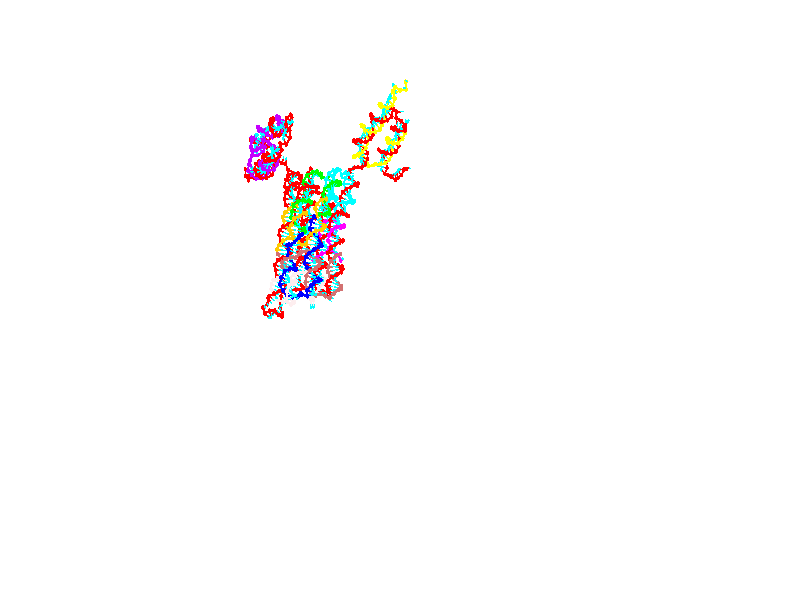 // switches for output
#declare DRAW_BASES = 1; // possible values are 0, 1; only relevant for DNA ribbons
#declare DRAW_BASES_TYPE = 3; // possible values are 1, 2, 3; only relevant for DNA ribbons
#declare DRAW_FOG = 0; // set to 1 to enable fog

#include "colors.inc"

#include "transforms.inc"
background { rgb <1, 1, 1>}

#default {
   normal{
       ripples 0.25
       frequency 0.20
       turbulence 0.2
       lambda 5
   }
	finish {
		phong 0.1
		phong_size 40.
	}
}

// original window dimensions: 1024x640


// camera settings

camera {
	sky <0, 0.179814, -0.983701>
	up <0, 0.179814, -0.983701>
	right 1.6 * <1, 0, 0>
	location <25.469, 94.9851, 44.8844>
	look_at <25.469, 29.3977, 32.8955>
	direction <0, -65.5874, -11.9889>
	angle 67.0682
}


# declare cpy_camera_pos = <25.469, 94.9851, 44.8844>;
# if (DRAW_FOG = 1)
fog {
	fog_type 2
	up vnormalize(cpy_camera_pos)
	color rgbt<1,1,1,0.3>
	distance 1e-5
	fog_alt 3e-3
	fog_offset 28
}
# end


// LIGHTS

# declare lum = 6;
global_settings {
	ambient_light rgb lum * <0.05, 0.05, 0.05>
	max_trace_level 15
}# declare cpy_direct_light_amount = 0.25;
light_source
{	1000 * <-1, -1.16351, -0.803887>,
	rgb lum * cpy_direct_light_amount
	parallel
}

light_source
{	1000 * <1, 1.16351, 0.803887>,
	rgb lum * cpy_direct_light_amount
	parallel
}

// strand 0

// nucleotide -1

// particle -1
sphere {
	<3.973597, 15.148218, 14.906184> 0.250000
	pigment { color rgbt <1,0,0,0> }
	no_shadow
}
cylinder {
	<4.266996, 14.921533, 15.056286>,  <4.443036, 14.785522, 15.146347>, 0.100000
	pigment { color rgbt <1,0,0,0> }
	no_shadow
}
cylinder {
	<4.266996, 14.921533, 15.056286>,  <3.973597, 15.148218, 14.906184>, 0.100000
	pigment { color rgbt <1,0,0,0> }
	no_shadow
}

// particle -1
sphere {
	<4.266996, 14.921533, 15.056286> 0.100000
	pigment { color rgbt <1,0,0,0> }
	no_shadow
}
sphere {
	0, 1
	scale<0.080000,0.200000,0.300000>
	matrix <0.438231, 0.816331, 0.376240,
		-0.519553, -0.111523, 0.847129,
		0.733498, -0.566715, 0.375254,
		4.487046, 14.751518, 15.168862>
	pigment { color rgbt <0,1,1,0> }
	no_shadow
}
cylinder {
	<3.993154, 15.000095, 15.655830>,  <3.973597, 15.148218, 14.906184>, 0.130000
	pigment { color rgbt <1,0,0,0> }
	no_shadow
}

// nucleotide -1

// particle -1
sphere {
	<3.993154, 15.000095, 15.655830> 0.250000
	pigment { color rgbt <1,0,0,0> }
	no_shadow
}
cylinder {
	<4.361186, 15.003470, 15.499174>,  <4.582005, 15.005495, 15.405180>, 0.100000
	pigment { color rgbt <1,0,0,0> }
	no_shadow
}
cylinder {
	<4.361186, 15.003470, 15.499174>,  <3.993154, 15.000095, 15.655830>, 0.100000
	pigment { color rgbt <1,0,0,0> }
	no_shadow
}

// particle -1
sphere {
	<4.361186, 15.003470, 15.499174> 0.100000
	pigment { color rgbt <1,0,0,0> }
	no_shadow
}
sphere {
	0, 1
	scale<0.080000,0.200000,0.300000>
	matrix <0.183258, 0.874349, 0.449365,
		0.346222, -0.485223, 0.802925,
		0.920079, 0.008438, -0.391641,
		4.637210, 15.006001, 15.381682>
	pigment { color rgbt <0,1,1,0> }
	no_shadow
}
cylinder {
	<4.463437, 15.129707, 16.238186>,  <3.993154, 15.000095, 15.655830>, 0.130000
	pigment { color rgbt <1,0,0,0> }
	no_shadow
}

// nucleotide -1

// particle -1
sphere {
	<4.463437, 15.129707, 16.238186> 0.250000
	pigment { color rgbt <1,0,0,0> }
	no_shadow
}
cylinder {
	<4.624777, 15.268634, 15.899558>,  <4.721581, 15.351990, 15.696382>, 0.100000
	pigment { color rgbt <1,0,0,0> }
	no_shadow
}
cylinder {
	<4.624777, 15.268634, 15.899558>,  <4.463437, 15.129707, 16.238186>, 0.100000
	pigment { color rgbt <1,0,0,0> }
	no_shadow
}

// particle -1
sphere {
	<4.624777, 15.268634, 15.899558> 0.100000
	pigment { color rgbt <1,0,0,0> }
	no_shadow
}
sphere {
	0, 1
	scale<0.080000,0.200000,0.300000>
	matrix <0.219649, 0.861368, 0.458039,
		0.888293, -0.370698, 0.271144,
		0.403348, 0.347316, -0.846570,
		4.745781, 15.372828, 15.645587>
	pigment { color rgbt <0,1,1,0> }
	no_shadow
}
cylinder {
	<4.671528, 16.002802, 16.157600>,  <4.463437, 15.129707, 16.238186>, 0.130000
	pigment { color rgbt <1,0,0,0> }
	no_shadow
}

// nucleotide -1

// particle -1
sphere {
	<4.671528, 16.002802, 16.157600> 0.250000
	pigment { color rgbt <1,0,0,0> }
	no_shadow
}
cylinder {
	<4.847521, 15.989810, 15.798633>,  <4.953116, 15.982015, 15.583252>, 0.100000
	pigment { color rgbt <1,0,0,0> }
	no_shadow
}
cylinder {
	<4.847521, 15.989810, 15.798633>,  <4.671528, 16.002802, 16.157600>, 0.100000
	pigment { color rgbt <1,0,0,0> }
	no_shadow
}

// particle -1
sphere {
	<4.847521, 15.989810, 15.798633> 0.100000
	pigment { color rgbt <1,0,0,0> }
	no_shadow
}
sphere {
	0, 1
	scale<0.080000,0.200000,0.300000>
	matrix <0.628929, 0.724467, 0.282126,
		0.640987, -0.688543, 0.339180,
		0.439981, -0.032481, -0.897419,
		4.979515, 15.980065, 15.529407>
	pigment { color rgbt <0,1,1,0> }
	no_shadow
}
cylinder {
	<5.389502, 15.934169, 16.236662>,  <4.671528, 16.002802, 16.157600>, 0.130000
	pigment { color rgbt <1,0,0,0> }
	no_shadow
}

// nucleotide -1

// particle -1
sphere {
	<5.389502, 15.934169, 16.236662> 0.250000
	pigment { color rgbt <1,0,0,0> }
	no_shadow
}
cylinder {
	<5.316171, 16.138111, 15.900463>,  <5.272173, 16.260477, 15.698744>, 0.100000
	pigment { color rgbt <1,0,0,0> }
	no_shadow
}
cylinder {
	<5.316171, 16.138111, 15.900463>,  <5.389502, 15.934169, 16.236662>, 0.100000
	pigment { color rgbt <1,0,0,0> }
	no_shadow
}

// particle -1
sphere {
	<5.316171, 16.138111, 15.900463> 0.100000
	pigment { color rgbt <1,0,0,0> }
	no_shadow
}
sphere {
	0, 1
	scale<0.080000,0.200000,0.300000>
	matrix <0.646393, 0.706687, 0.287696,
		0.740654, -0.490551, -0.459121,
		-0.183326, 0.509856, -0.840499,
		5.261173, 16.291067, 15.648314>
	pigment { color rgbt <0,1,1,0> }
	no_shadow
}
cylinder {
	<6.081509, 15.989635, 15.956620>,  <5.389502, 15.934169, 16.236662>, 0.130000
	pigment { color rgbt <1,0,0,0> }
	no_shadow
}

// nucleotide -1

// particle -1
sphere {
	<6.081509, 15.989635, 15.956620> 0.250000
	pigment { color rgbt <1,0,0,0> }
	no_shadow
}
cylinder {
	<5.853081, 16.267803, 15.782142>,  <5.716024, 16.434704, 15.677454>, 0.100000
	pigment { color rgbt <1,0,0,0> }
	no_shadow
}
cylinder {
	<5.853081, 16.267803, 15.782142>,  <6.081509, 15.989635, 15.956620>, 0.100000
	pigment { color rgbt <1,0,0,0> }
	no_shadow
}

// particle -1
sphere {
	<5.853081, 16.267803, 15.782142> 0.100000
	pigment { color rgbt <1,0,0,0> }
	no_shadow
}
sphere {
	0, 1
	scale<0.080000,0.200000,0.300000>
	matrix <0.714345, 0.682788, 0.153335,
		0.404462, -0.224031, -0.886691,
		-0.571070, 0.695422, -0.436197,
		5.681760, 16.476429, 15.651282>
	pigment { color rgbt <0,1,1,0> }
	no_shadow
}
cylinder {
	<6.352325, 16.228855, 15.327755>,  <6.081509, 15.989635, 15.956620>, 0.130000
	pigment { color rgbt <1,0,0,0> }
	no_shadow
}

// nucleotide -1

// particle -1
sphere {
	<6.352325, 16.228855, 15.327755> 0.250000
	pigment { color rgbt <1,0,0,0> }
	no_shadow
}
cylinder {
	<6.112946, 16.529028, 15.439978>,  <5.969318, 16.709131, 15.507312>, 0.100000
	pigment { color rgbt <1,0,0,0> }
	no_shadow
}
cylinder {
	<6.112946, 16.529028, 15.439978>,  <6.352325, 16.228855, 15.327755>, 0.100000
	pigment { color rgbt <1,0,0,0> }
	no_shadow
}

// particle -1
sphere {
	<6.112946, 16.529028, 15.439978> 0.100000
	pigment { color rgbt <1,0,0,0> }
	no_shadow
}
sphere {
	0, 1
	scale<0.080000,0.200000,0.300000>
	matrix <0.784372, 0.620124, 0.014423,
		-0.163157, 0.228693, -0.959729,
		-0.598449, 0.750431, 0.280558,
		5.933411, 16.754158, 15.524145>
	pigment { color rgbt <0,1,1,0> }
	no_shadow
}
cylinder {
	<6.715389, 16.787127, 15.043759>,  <6.352325, 16.228855, 15.327755>, 0.130000
	pigment { color rgbt <1,0,0,0> }
	no_shadow
}

// nucleotide -1

// particle -1
sphere {
	<6.715389, 16.787127, 15.043759> 0.250000
	pigment { color rgbt <1,0,0,0> }
	no_shadow
}
cylinder {
	<6.435309, 16.935926, 15.287509>,  <6.267261, 17.025206, 15.433759>, 0.100000
	pigment { color rgbt <1,0,0,0> }
	no_shadow
}
cylinder {
	<6.435309, 16.935926, 15.287509>,  <6.715389, 16.787127, 15.043759>, 0.100000
	pigment { color rgbt <1,0,0,0> }
	no_shadow
}

// particle -1
sphere {
	<6.435309, 16.935926, 15.287509> 0.100000
	pigment { color rgbt <1,0,0,0> }
	no_shadow
}
sphere {
	0, 1
	scale<0.080000,0.200000,0.300000>
	matrix <0.549046, 0.826157, 0.126544,
		-0.456365, 0.423181, -0.782719,
		-0.700200, 0.371999, 0.609375,
		6.225249, 17.047525, 15.470322>
	pigment { color rgbt <0,1,1,0> }
	no_shadow
}
cylinder {
	<6.695632, 17.521545, 14.888806>,  <6.715389, 16.787127, 15.043759>, 0.130000
	pigment { color rgbt <1,0,0,0> }
	no_shadow
}

// nucleotide -1

// particle -1
sphere {
	<6.695632, 17.521545, 14.888806> 0.250000
	pigment { color rgbt <1,0,0,0> }
	no_shadow
}
cylinder {
	<6.531981, 17.474436, 15.250744>,  <6.433790, 17.446169, 15.467906>, 0.100000
	pigment { color rgbt <1,0,0,0> }
	no_shadow
}
cylinder {
	<6.531981, 17.474436, 15.250744>,  <6.695632, 17.521545, 14.888806>, 0.100000
	pigment { color rgbt <1,0,0,0> }
	no_shadow
}

// particle -1
sphere {
	<6.531981, 17.474436, 15.250744> 0.100000
	pigment { color rgbt <1,0,0,0> }
	no_shadow
}
sphere {
	0, 1
	scale<0.080000,0.200000,0.300000>
	matrix <0.459170, 0.830361, 0.315696,
		-0.788528, 0.544637, -0.285646,
		-0.409129, -0.117776, 0.904844,
		6.409242, 17.439102, 15.522197>
	pigment { color rgbt <0,1,1,0> }
	no_shadow
}
cylinder {
	<6.560458, 18.185339, 15.069931>,  <6.695632, 17.521545, 14.888806>, 0.130000
	pigment { color rgbt <1,0,0,0> }
	no_shadow
}

// nucleotide -1

// particle -1
sphere {
	<6.560458, 18.185339, 15.069931> 0.250000
	pigment { color rgbt <1,0,0,0> }
	no_shadow
}
cylinder {
	<6.548805, 17.982998, 15.414783>,  <6.541813, 17.861593, 15.621694>, 0.100000
	pigment { color rgbt <1,0,0,0> }
	no_shadow
}
cylinder {
	<6.548805, 17.982998, 15.414783>,  <6.560458, 18.185339, 15.069931>, 0.100000
	pigment { color rgbt <1,0,0,0> }
	no_shadow
}

// particle -1
sphere {
	<6.548805, 17.982998, 15.414783> 0.100000
	pigment { color rgbt <1,0,0,0> }
	no_shadow
}
sphere {
	0, 1
	scale<0.080000,0.200000,0.300000>
	matrix <0.417698, 0.777420, 0.470262,
		-0.908119, 0.373810, 0.188645,
		-0.029132, -0.505851, 0.862129,
		6.540066, 17.831244, 15.673421>
	pigment { color rgbt <0,1,1,0> }
	no_shadow
}
cylinder {
	<6.303898, 18.730888, 15.604844>,  <6.560458, 18.185339, 15.069931>, 0.130000
	pigment { color rgbt <1,0,0,0> }
	no_shadow
}

// nucleotide -1

// particle -1
sphere {
	<6.303898, 18.730888, 15.604844> 0.250000
	pigment { color rgbt <1,0,0,0> }
	no_shadow
}
cylinder {
	<6.488795, 18.428524, 15.790287>,  <6.599733, 18.247105, 15.901553>, 0.100000
	pigment { color rgbt <1,0,0,0> }
	no_shadow
}
cylinder {
	<6.488795, 18.428524, 15.790287>,  <6.303898, 18.730888, 15.604844>, 0.100000
	pigment { color rgbt <1,0,0,0> }
	no_shadow
}

// particle -1
sphere {
	<6.488795, 18.428524, 15.790287> 0.100000
	pigment { color rgbt <1,0,0,0> }
	no_shadow
}
sphere {
	0, 1
	scale<0.080000,0.200000,0.300000>
	matrix <0.456858, 0.651096, 0.606098,
		-0.760009, -0.068361, 0.646308,
		0.462241, -0.755911, 0.463607,
		6.627467, 18.201750, 15.929369>
	pigment { color rgbt <0,1,1,0> }
	no_shadow
}
cylinder {
	<6.226290, 18.869169, 16.307301>,  <6.303898, 18.730888, 15.604844>, 0.130000
	pigment { color rgbt <1,0,0,0> }
	no_shadow
}

// nucleotide -1

// particle -1
sphere {
	<6.226290, 18.869169, 16.307301> 0.250000
	pigment { color rgbt <1,0,0,0> }
	no_shadow
}
cylinder {
	<6.541742, 18.626829, 16.265339>,  <6.731014, 18.481424, 16.240162>, 0.100000
	pigment { color rgbt <1,0,0,0> }
	no_shadow
}
cylinder {
	<6.541742, 18.626829, 16.265339>,  <6.226290, 18.869169, 16.307301>, 0.100000
	pigment { color rgbt <1,0,0,0> }
	no_shadow
}

// particle -1
sphere {
	<6.541742, 18.626829, 16.265339> 0.100000
	pigment { color rgbt <1,0,0,0> }
	no_shadow
}
sphere {
	0, 1
	scale<0.080000,0.200000,0.300000>
	matrix <0.574022, 0.664305, 0.478746,
		-0.220360, -0.437772, 0.871663,
		0.788632, -0.605851, -0.104905,
		6.778332, 18.445074, 16.233868>
	pigment { color rgbt <0,1,1,0> }
	no_shadow
}
cylinder {
	<6.480174, 18.808098, 16.947990>,  <6.226290, 18.869169, 16.307301>, 0.130000
	pigment { color rgbt <1,0,0,0> }
	no_shadow
}

// nucleotide -1

// particle -1
sphere {
	<6.480174, 18.808098, 16.947990> 0.250000
	pigment { color rgbt <1,0,0,0> }
	no_shadow
}
cylinder {
	<6.776908, 18.721621, 16.694080>,  <6.954949, 18.669735, 16.541735>, 0.100000
	pigment { color rgbt <1,0,0,0> }
	no_shadow
}
cylinder {
	<6.776908, 18.721621, 16.694080>,  <6.480174, 18.808098, 16.947990>, 0.100000
	pigment { color rgbt <1,0,0,0> }
	no_shadow
}

// particle -1
sphere {
	<6.776908, 18.721621, 16.694080> 0.100000
	pigment { color rgbt <1,0,0,0> }
	no_shadow
}
sphere {
	0, 1
	scale<0.080000,0.200000,0.300000>
	matrix <0.627973, 0.556010, 0.544520,
		0.235221, -0.802567, 0.548231,
		0.741836, -0.216192, -0.634775,
		6.999459, 18.656763, 16.503647>
	pigment { color rgbt <0,1,1,0> }
	no_shadow
}
cylinder {
	<7.097605, 18.998878, 17.316704>,  <6.480174, 18.808098, 16.947990>, 0.130000
	pigment { color rgbt <1,0,0,0> }
	no_shadow
}

// nucleotide -1

// particle -1
sphere {
	<7.097605, 18.998878, 17.316704> 0.250000
	pigment { color rgbt <1,0,0,0> }
	no_shadow
}
cylinder {
	<7.279326, 18.957975, 16.962721>,  <7.388359, 18.933434, 16.750330>, 0.100000
	pigment { color rgbt <1,0,0,0> }
	no_shadow
}
cylinder {
	<7.279326, 18.957975, 16.962721>,  <7.097605, 18.998878, 17.316704>, 0.100000
	pigment { color rgbt <1,0,0,0> }
	no_shadow
}

// particle -1
sphere {
	<7.279326, 18.957975, 16.962721> 0.100000
	pigment { color rgbt <1,0,0,0> }
	no_shadow
}
sphere {
	0, 1
	scale<0.080000,0.200000,0.300000>
	matrix <0.697550, 0.658720, 0.281980,
		0.554105, -0.745407, 0.370588,
		0.454303, -0.102257, -0.884959,
		7.415617, 18.927298, 16.697233>
	pigment { color rgbt <0,1,1,0> }
	no_shadow
}
cylinder {
	<7.848962, 18.992304, 17.347713>,  <7.097605, 18.998878, 17.316704>, 0.130000
	pigment { color rgbt <1,0,0,0> }
	no_shadow
}

// nucleotide -1

// particle -1
sphere {
	<7.848962, 18.992304, 17.347713> 0.250000
	pigment { color rgbt <1,0,0,0> }
	no_shadow
}
cylinder {
	<7.793978, 19.103516, 16.967440>,  <7.760987, 19.170242, 16.739275>, 0.100000
	pigment { color rgbt <1,0,0,0> }
	no_shadow
}
cylinder {
	<7.793978, 19.103516, 16.967440>,  <7.848962, 18.992304, 17.347713>, 0.100000
	pigment { color rgbt <1,0,0,0> }
	no_shadow
}

// particle -1
sphere {
	<7.793978, 19.103516, 16.967440> 0.100000
	pigment { color rgbt <1,0,0,0> }
	no_shadow
}
sphere {
	0, 1
	scale<0.080000,0.200000,0.300000>
	matrix <0.590262, 0.793754, 0.146787,
		0.795422, -0.540977, -0.273219,
		-0.137460, 0.278028, -0.950687,
		7.752740, 19.186924, 16.682234>
	pigment { color rgbt <0,1,1,0> }
	no_shadow
}
cylinder {
	<8.583177, 19.112061, 17.031902>,  <7.848962, 18.992304, 17.347713>, 0.130000
	pigment { color rgbt <1,0,0,0> }
	no_shadow
}

// nucleotide -1

// particle -1
sphere {
	<8.583177, 19.112061, 17.031902> 0.250000
	pigment { color rgbt <1,0,0,0> }
	no_shadow
}
cylinder {
	<8.307944, 19.303484, 16.813719>,  <8.142805, 19.418339, 16.682808>, 0.100000
	pigment { color rgbt <1,0,0,0> }
	no_shadow
}
cylinder {
	<8.307944, 19.303484, 16.813719>,  <8.583177, 19.112061, 17.031902>, 0.100000
	pigment { color rgbt <1,0,0,0> }
	no_shadow
}

// particle -1
sphere {
	<8.307944, 19.303484, 16.813719> 0.100000
	pigment { color rgbt <1,0,0,0> }
	no_shadow
}
sphere {
	0, 1
	scale<0.080000,0.200000,0.300000>
	matrix <0.632412, 0.764084, -0.127397,
		0.355809, -0.432615, -0.828398,
		-0.688080, 0.478560, -0.545459,
		8.101521, 19.447052, 16.650082>
	pigment { color rgbt <0,1,1,0> }
	no_shadow
}
cylinder {
	<8.922750, 19.386993, 16.419306>,  <8.583177, 19.112061, 17.031902>, 0.130000
	pigment { color rgbt <1,0,0,0> }
	no_shadow
}

// nucleotide -1

// particle -1
sphere {
	<8.922750, 19.386993, 16.419306> 0.250000
	pigment { color rgbt <1,0,0,0> }
	no_shadow
}
cylinder {
	<8.596520, 19.613720, 16.372728>,  <8.400783, 19.749756, 16.344782>, 0.100000
	pigment { color rgbt <1,0,0,0> }
	no_shadow
}
cylinder {
	<8.596520, 19.613720, 16.372728>,  <8.922750, 19.386993, 16.419306>, 0.100000
	pigment { color rgbt <1,0,0,0> }
	no_shadow
}

// particle -1
sphere {
	<8.596520, 19.613720, 16.372728> 0.100000
	pigment { color rgbt <1,0,0,0> }
	no_shadow
}
sphere {
	0, 1
	scale<0.080000,0.200000,0.300000>
	matrix <0.554394, 0.707739, -0.437896,
		-0.165794, -0.421692, -0.891453,
		-0.815573, 0.566816, -0.116445,
		8.351849, 19.783764, 16.337795>
	pigment { color rgbt <0,1,1,0> }
	no_shadow
}
cylinder {
	<8.957333, 19.767553, 15.732010>,  <8.922750, 19.386993, 16.419306>, 0.130000
	pigment { color rgbt <1,0,0,0> }
	no_shadow
}

// nucleotide -1

// particle -1
sphere {
	<8.957333, 19.767553, 15.732010> 0.250000
	pigment { color rgbt <1,0,0,0> }
	no_shadow
}
cylinder {
	<8.713672, 19.973171, 15.973568>,  <8.567475, 20.096542, 16.118504>, 0.100000
	pigment { color rgbt <1,0,0,0> }
	no_shadow
}
cylinder {
	<8.713672, 19.973171, 15.973568>,  <8.957333, 19.767553, 15.732010>, 0.100000
	pigment { color rgbt <1,0,0,0> }
	no_shadow
}

// particle -1
sphere {
	<8.713672, 19.973171, 15.973568> 0.100000
	pigment { color rgbt <1,0,0,0> }
	no_shadow
}
sphere {
	0, 1
	scale<0.080000,0.200000,0.300000>
	matrix <0.408208, 0.856096, -0.316963,
		-0.679926, 0.053436, -0.731331,
		-0.609152, 0.514047, 0.603895,
		8.530926, 20.127386, 16.154736>
	pigment { color rgbt <0,1,1,0> }
	no_shadow
}
cylinder {
	<8.805773, 20.464211, 15.305493>,  <8.957333, 19.767553, 15.732010>, 0.130000
	pigment { color rgbt <1,0,0,0> }
	no_shadow
}

// nucleotide -1

// particle -1
sphere {
	<8.805773, 20.464211, 15.305493> 0.250000
	pigment { color rgbt <1,0,0,0> }
	no_shadow
}
cylinder {
	<8.709587, 20.538099, 15.686661>,  <8.651875, 20.582434, 15.915361>, 0.100000
	pigment { color rgbt <1,0,0,0> }
	no_shadow
}
cylinder {
	<8.709587, 20.538099, 15.686661>,  <8.805773, 20.464211, 15.305493>, 0.100000
	pigment { color rgbt <1,0,0,0> }
	no_shadow
}

// particle -1
sphere {
	<8.709587, 20.538099, 15.686661> 0.100000
	pigment { color rgbt <1,0,0,0> }
	no_shadow
}
sphere {
	0, 1
	scale<0.080000,0.200000,0.300000>
	matrix <0.326504, 0.939911, -0.099810,
		-0.914097, 0.287132, -0.286327,
		-0.240463, 0.184723, 0.952919,
		8.637448, 20.593515, 15.972536>
	pigment { color rgbt <0,1,1,0> }
	no_shadow
}
cylinder {
	<8.315287, 21.028097, 15.314191>,  <8.805773, 20.464211, 15.305493>, 0.130000
	pigment { color rgbt <1,0,0,0> }
	no_shadow
}

// nucleotide -1

// particle -1
sphere {
	<8.315287, 21.028097, 15.314191> 0.250000
	pigment { color rgbt <1,0,0,0> }
	no_shadow
}
cylinder {
	<8.495192, 21.019295, 15.671342>,  <8.603135, 21.014013, 15.885633>, 0.100000
	pigment { color rgbt <1,0,0,0> }
	no_shadow
}
cylinder {
	<8.495192, 21.019295, 15.671342>,  <8.315287, 21.028097, 15.314191>, 0.100000
	pigment { color rgbt <1,0,0,0> }
	no_shadow
}

// particle -1
sphere {
	<8.495192, 21.019295, 15.671342> 0.100000
	pigment { color rgbt <1,0,0,0> }
	no_shadow
}
sphere {
	0, 1
	scale<0.080000,0.200000,0.300000>
	matrix <0.377911, 0.910487, -0.167921,
		-0.809257, 0.412953, 0.417820,
		0.449763, -0.022007, 0.892877,
		8.630120, 21.012693, 15.939205>
	pigment { color rgbt <0,1,1,0> }
	no_shadow
}
cylinder {
	<7.942733, 21.533695, 15.690692>,  <8.315287, 21.028097, 15.314191>, 0.130000
	pigment { color rgbt <1,0,0,0> }
	no_shadow
}

// nucleotide -1

// particle -1
sphere {
	<7.942733, 21.533695, 15.690692> 0.250000
	pigment { color rgbt <1,0,0,0> }
	no_shadow
}
cylinder {
	<8.303007, 21.489466, 15.858758>,  <8.519172, 21.462927, 15.959598>, 0.100000
	pigment { color rgbt <1,0,0,0> }
	no_shadow
}
cylinder {
	<8.303007, 21.489466, 15.858758>,  <7.942733, 21.533695, 15.690692>, 0.100000
	pigment { color rgbt <1,0,0,0> }
	no_shadow
}

// particle -1
sphere {
	<8.303007, 21.489466, 15.858758> 0.100000
	pigment { color rgbt <1,0,0,0> }
	no_shadow
}
sphere {
	0, 1
	scale<0.080000,0.200000,0.300000>
	matrix <0.207991, 0.958793, -0.193532,
		-0.381453, 0.261702, 0.886570,
		0.900685, -0.110575, 0.420166,
		8.573213, 21.456293, 15.984808>
	pigment { color rgbt <0,1,1,0> }
	no_shadow
}
cylinder {
	<7.988868, 22.156637, 16.139793>,  <7.942733, 21.533695, 15.690692>, 0.130000
	pigment { color rgbt <1,0,0,0> }
	no_shadow
}

// nucleotide -1

// particle -1
sphere {
	<7.988868, 22.156637, 16.139793> 0.250000
	pigment { color rgbt <1,0,0,0> }
	no_shadow
}
cylinder {
	<8.356997, 22.003395, 16.108191>,  <8.577873, 21.911449, 16.089228>, 0.100000
	pigment { color rgbt <1,0,0,0> }
	no_shadow
}
cylinder {
	<8.356997, 22.003395, 16.108191>,  <7.988868, 22.156637, 16.139793>, 0.100000
	pigment { color rgbt <1,0,0,0> }
	no_shadow
}

// particle -1
sphere {
	<8.356997, 22.003395, 16.108191> 0.100000
	pigment { color rgbt <1,0,0,0> }
	no_shadow
}
sphere {
	0, 1
	scale<0.080000,0.200000,0.300000>
	matrix <0.383806, 0.923389, -0.006698,
		0.075521, -0.024159, 0.996851,
		0.920320, -0.383104, -0.079008,
		8.633093, 21.888464, 16.084488>
	pigment { color rgbt <0,1,1,0> }
	no_shadow
}
cylinder {
	<8.409874, 22.473606, 16.718939>,  <7.988868, 22.156637, 16.139793>, 0.130000
	pigment { color rgbt <1,0,0,0> }
	no_shadow
}

// nucleotide -1

// particle -1
sphere {
	<8.409874, 22.473606, 16.718939> 0.250000
	pigment { color rgbt <1,0,0,0> }
	no_shadow
}
cylinder {
	<8.643948, 22.345346, 16.421015>,  <8.784391, 22.268391, 16.242260>, 0.100000
	pigment { color rgbt <1,0,0,0> }
	no_shadow
}
cylinder {
	<8.643948, 22.345346, 16.421015>,  <8.409874, 22.473606, 16.718939>, 0.100000
	pigment { color rgbt <1,0,0,0> }
	no_shadow
}

// particle -1
sphere {
	<8.643948, 22.345346, 16.421015> 0.100000
	pigment { color rgbt <1,0,0,0> }
	no_shadow
}
sphere {
	0, 1
	scale<0.080000,0.200000,0.300000>
	matrix <0.483702, 0.875227, 0.003239,
		0.650839, -0.362162, 0.667268,
		0.585184, -0.320651, -0.744810,
		8.819503, 22.249151, 16.197571>
	pigment { color rgbt <0,1,1,0> }
	no_shadow
}
cylinder {
	<9.030829, 22.874386, 16.821827>,  <8.409874, 22.473606, 16.718939>, 0.130000
	pigment { color rgbt <1,0,0,0> }
	no_shadow
}

// nucleotide -1

// particle -1
sphere {
	<9.030829, 22.874386, 16.821827> 0.250000
	pigment { color rgbt <1,0,0,0> }
	no_shadow
}
cylinder {
	<9.091261, 22.730669, 16.453461>,  <9.127520, 22.644440, 16.232441>, 0.100000
	pigment { color rgbt <1,0,0,0> }
	no_shadow
}
cylinder {
	<9.091261, 22.730669, 16.453461>,  <9.030829, 22.874386, 16.821827>, 0.100000
	pigment { color rgbt <1,0,0,0> }
	no_shadow
}

// particle -1
sphere {
	<9.091261, 22.730669, 16.453461> 0.100000
	pigment { color rgbt <1,0,0,0> }
	no_shadow
}
sphere {
	0, 1
	scale<0.080000,0.200000,0.300000>
	matrix <0.669796, 0.722363, -0.171944,
		0.727013, -0.590849, 0.349785,
		0.151079, -0.359290, -0.920916,
		9.136584, 22.622883, 16.177185>
	pigment { color rgbt <0,1,1,0> }
	no_shadow
}
cylinder {
	<9.744398, 22.727585, 16.739714>,  <9.030829, 22.874386, 16.821827>, 0.130000
	pigment { color rgbt <1,0,0,0> }
	no_shadow
}

// nucleotide -1

// particle -1
sphere {
	<9.744398, 22.727585, 16.739714> 0.250000
	pigment { color rgbt <1,0,0,0> }
	no_shadow
}
cylinder {
	<9.599274, 22.802414, 16.374557>,  <9.512198, 22.847311, 16.155464>, 0.100000
	pigment { color rgbt <1,0,0,0> }
	no_shadow
}
cylinder {
	<9.599274, 22.802414, 16.374557>,  <9.744398, 22.727585, 16.739714>, 0.100000
	pigment { color rgbt <1,0,0,0> }
	no_shadow
}

// particle -1
sphere {
	<9.599274, 22.802414, 16.374557> 0.100000
	pigment { color rgbt <1,0,0,0> }
	no_shadow
}
sphere {
	0, 1
	scale<0.080000,0.200000,0.300000>
	matrix <0.633954, 0.767555, -0.094662,
		0.682986, -0.613076, -0.397075,
		-0.362812, 0.187074, -0.912891,
		9.490430, 22.858536, 16.100691>
	pigment { color rgbt <0,1,1,0> }
	no_shadow
}
cylinder {
	<10.273932, 22.800329, 16.251055>,  <9.744398, 22.727585, 16.739714>, 0.130000
	pigment { color rgbt <1,0,0,0> }
	no_shadow
}

// nucleotide -1

// particle -1
sphere {
	<10.273932, 22.800329, 16.251055> 0.250000
	pigment { color rgbt <1,0,0,0> }
	no_shadow
}
cylinder {
	<9.961782, 23.007982, 16.111620>,  <9.774490, 23.132574, 16.027958>, 0.100000
	pigment { color rgbt <1,0,0,0> }
	no_shadow
}
cylinder {
	<9.961782, 23.007982, 16.111620>,  <10.273932, 22.800329, 16.251055>, 0.100000
	pigment { color rgbt <1,0,0,0> }
	no_shadow
}

// particle -1
sphere {
	<9.961782, 23.007982, 16.111620> 0.100000
	pigment { color rgbt <1,0,0,0> }
	no_shadow
}
sphere {
	0, 1
	scale<0.080000,0.200000,0.300000>
	matrix <0.567793, 0.821815, -0.047229,
		0.261957, -0.234782, -0.936085,
		-0.780378, 0.519131, -0.348588,
		9.727668, 23.163721, 16.007044>
	pigment { color rgbt <0,1,1,0> }
	no_shadow
}
cylinder {
	<10.591721, 23.150331, 15.744961>,  <10.273932, 22.800329, 16.251055>, 0.130000
	pigment { color rgbt <1,0,0,0> }
	no_shadow
}

// nucleotide -1

// particle -1
sphere {
	<10.591721, 23.150331, 15.744961> 0.250000
	pigment { color rgbt <1,0,0,0> }
	no_shadow
}
cylinder {
	<10.267564, 23.351786, 15.864704>,  <10.073070, 23.472658, 15.936550>, 0.100000
	pigment { color rgbt <1,0,0,0> }
	no_shadow
}
cylinder {
	<10.267564, 23.351786, 15.864704>,  <10.591721, 23.150331, 15.744961>, 0.100000
	pigment { color rgbt <1,0,0,0> }
	no_shadow
}

// particle -1
sphere {
	<10.267564, 23.351786, 15.864704> 0.100000
	pigment { color rgbt <1,0,0,0> }
	no_shadow
}
sphere {
	0, 1
	scale<0.080000,0.200000,0.300000>
	matrix <0.537887, 0.842097, 0.039375,
		-0.232258, 0.192930, -0.953328,
		-0.810391, 0.503638, 0.299359,
		10.024446, 23.502876, 15.954512>
	pigment { color rgbt <0,1,1,0> }
	no_shadow
}
cylinder {
	<10.500371, 23.655279, 15.263468>,  <10.591721, 23.150331, 15.744961>, 0.130000
	pigment { color rgbt <1,0,0,0> }
	no_shadow
}

// nucleotide -1

// particle -1
sphere {
	<10.500371, 23.655279, 15.263468> 0.250000
	pigment { color rgbt <1,0,0,0> }
	no_shadow
}
cylinder {
	<10.388934, 23.781178, 15.626415>,  <10.322072, 23.856716, 15.844184>, 0.100000
	pigment { color rgbt <1,0,0,0> }
	no_shadow
}
cylinder {
	<10.388934, 23.781178, 15.626415>,  <10.500371, 23.655279, 15.263468>, 0.100000
	pigment { color rgbt <1,0,0,0> }
	no_shadow
}

// particle -1
sphere {
	<10.388934, 23.781178, 15.626415> 0.100000
	pigment { color rgbt <1,0,0,0> }
	no_shadow
}
sphere {
	0, 1
	scale<0.080000,0.200000,0.300000>
	matrix <0.705370, 0.708242, -0.029102,
		-0.651797, 0.631924, -0.419325,
		-0.278593, 0.314748, 0.907370,
		10.305356, 23.875603, 15.898626>
	pigment { color rgbt <0,1,1,0> }
	no_shadow
}
cylinder {
	<11.194969, 23.409391, 15.252577>,  <10.500371, 23.655279, 15.263468>, 0.130000
	pigment { color rgbt <1,0,0,0> }
	no_shadow
}

// nucleotide -1

// particle -1
sphere {
	<11.194969, 23.409391, 15.252577> 0.250000
	pigment { color rgbt <1,0,0,0> }
	no_shadow
}
cylinder {
	<10.992614, 23.385849, 14.908341>,  <10.871201, 23.371723, 14.701800>, 0.100000
	pigment { color rgbt <1,0,0,0> }
	no_shadow
}
cylinder {
	<10.992614, 23.385849, 14.908341>,  <11.194969, 23.409391, 15.252577>, 0.100000
	pigment { color rgbt <1,0,0,0> }
	no_shadow
}

// particle -1
sphere {
	<10.992614, 23.385849, 14.908341> 0.100000
	pigment { color rgbt <1,0,0,0> }
	no_shadow
}
sphere {
	0, 1
	scale<0.080000,0.200000,0.300000>
	matrix <0.442423, 0.838748, -0.317434,
		0.740499, -0.541330, -0.398276,
		-0.505889, -0.058854, -0.860588,
		10.840847, 23.368193, 14.650165>
	pigment { color rgbt <0,1,1,0> }
	no_shadow
}
cylinder {
	<11.687154, 23.647116, 14.623187>,  <11.194969, 23.409391, 15.252577>, 0.130000
	pigment { color rgbt <1,0,0,0> }
	no_shadow
}

// nucleotide -1

// particle -1
sphere {
	<11.687154, 23.647116, 14.623187> 0.250000
	pigment { color rgbt <1,0,0,0> }
	no_shadow
}
cylinder {
	<11.305593, 23.696512, 14.513776>,  <11.076655, 23.726151, 14.448129>, 0.100000
	pigment { color rgbt <1,0,0,0> }
	no_shadow
}
cylinder {
	<11.305593, 23.696512, 14.513776>,  <11.687154, 23.647116, 14.623187>, 0.100000
	pigment { color rgbt <1,0,0,0> }
	no_shadow
}

// particle -1
sphere {
	<11.305593, 23.696512, 14.513776> 0.100000
	pigment { color rgbt <1,0,0,0> }
	no_shadow
}
sphere {
	0, 1
	scale<0.080000,0.200000,0.300000>
	matrix <0.236174, 0.871250, -0.430286,
		0.185175, -0.475052, -0.860254,
		-0.953904, 0.123491, -0.273528,
		11.019422, 23.733561, 14.431717>
	pigment { color rgbt <0,1,1,0> }
	no_shadow
}
cylinder {
	<11.642484, 23.880642, 13.876441>,  <11.687154, 23.647116, 14.623187>, 0.130000
	pigment { color rgbt <1,0,0,0> }
	no_shadow
}

// nucleotide -1

// particle -1
sphere {
	<11.642484, 23.880642, 13.876441> 0.250000
	pigment { color rgbt <1,0,0,0> }
	no_shadow
}
cylinder {
	<11.343501, 24.013241, 14.106717>,  <11.164111, 24.092800, 14.244883>, 0.100000
	pigment { color rgbt <1,0,0,0> }
	no_shadow
}
cylinder {
	<11.343501, 24.013241, 14.106717>,  <11.642484, 23.880642, 13.876441>, 0.100000
	pigment { color rgbt <1,0,0,0> }
	no_shadow
}

// particle -1
sphere {
	<11.343501, 24.013241, 14.106717> 0.100000
	pigment { color rgbt <1,0,0,0> }
	no_shadow
}
sphere {
	0, 1
	scale<0.080000,0.200000,0.300000>
	matrix <0.197029, 0.938230, -0.284438,
		-0.634419, -0.099177, -0.766600,
		-0.747457, 0.331496, 0.575690,
		11.119264, 24.112690, 14.279424>
	pigment { color rgbt <0,1,1,0> }
	no_shadow
}
cylinder {
	<11.244562, 24.277710, 13.452171>,  <11.642484, 23.880642, 13.876441>, 0.130000
	pigment { color rgbt <1,0,0,0> }
	no_shadow
}

// nucleotide -1

// particle -1
sphere {
	<11.244562, 24.277710, 13.452171> 0.250000
	pigment { color rgbt <1,0,0,0> }
	no_shadow
}
cylinder {
	<11.238115, 24.394842, 13.834582>,  <11.234247, 24.465122, 14.064029>, 0.100000
	pigment { color rgbt <1,0,0,0> }
	no_shadow
}
cylinder {
	<11.238115, 24.394842, 13.834582>,  <11.244562, 24.277710, 13.452171>, 0.100000
	pigment { color rgbt <1,0,0,0> }
	no_shadow
}

// particle -1
sphere {
	<11.238115, 24.394842, 13.834582> 0.100000
	pigment { color rgbt <1,0,0,0> }
	no_shadow
}
sphere {
	0, 1
	scale<0.080000,0.200000,0.300000>
	matrix <0.148337, 0.946272, -0.287342,
		-0.988806, 0.137183, -0.058688,
		-0.016117, 0.292831, 0.956028,
		11.233280, 24.482691, 14.121391>
	pigment { color rgbt <0,1,1,0> }
	no_shadow
}
cylinder {
	<11.287257, 24.176365, 12.679785>,  <11.244562, 24.277710, 13.452171>, 0.130000
	pigment { color rgbt <1,0,0,0> }
	no_shadow
}

// nucleotide -1

// particle -1
sphere {
	<11.287257, 24.176365, 12.679785> 0.250000
	pigment { color rgbt <1,0,0,0> }
	no_shadow
}
cylinder {
	<11.604714, 23.945539, 12.756856>,  <11.795189, 23.807043, 12.803099>, 0.100000
	pigment { color rgbt <1,0,0,0> }
	no_shadow
}
cylinder {
	<11.604714, 23.945539, 12.756856>,  <11.287257, 24.176365, 12.679785>, 0.100000
	pigment { color rgbt <1,0,0,0> }
	no_shadow
}

// particle -1
sphere {
	<11.604714, 23.945539, 12.756856> 0.100000
	pigment { color rgbt <1,0,0,0> }
	no_shadow
}
sphere {
	0, 1
	scale<0.080000,0.200000,0.300000>
	matrix <-0.571316, -0.815782, -0.089990,
		0.209114, -0.038660, -0.977127,
		0.793643, -0.577066, 0.192679,
		11.842808, 23.772419, 12.814660>
	pigment { color rgbt <0,1,1,0> }
	no_shadow
}
cylinder {
	<11.706201, 23.676628, 12.092676>,  <11.287257, 24.176365, 12.679785>, 0.130000
	pigment { color rgbt <1,0,0,0> }
	no_shadow
}

// nucleotide -1

// particle -1
sphere {
	<11.706201, 23.676628, 12.092676> 0.250000
	pigment { color rgbt <1,0,0,0> }
	no_shadow
}
cylinder {
	<11.678060, 23.531498, 12.464355>,  <11.661175, 23.444420, 12.687363>, 0.100000
	pigment { color rgbt <1,0,0,0> }
	no_shadow
}
cylinder {
	<11.678060, 23.531498, 12.464355>,  <11.706201, 23.676628, 12.092676>, 0.100000
	pigment { color rgbt <1,0,0,0> }
	no_shadow
}

// particle -1
sphere {
	<11.678060, 23.531498, 12.464355> 0.100000
	pigment { color rgbt <1,0,0,0> }
	no_shadow
}
sphere {
	0, 1
	scale<0.080000,0.200000,0.300000>
	matrix <-0.564634, -0.753431, -0.336942,
		0.822338, -0.548362, -0.151856,
		-0.070353, -0.362823, 0.929198,
		11.656954, 23.422651, 12.743115>
	pigment { color rgbt <0,1,1,0> }
	no_shadow
}
cylinder {
	<11.671545, 22.919519, 12.050833>,  <11.706201, 23.676628, 12.092676>, 0.130000
	pigment { color rgbt <1,0,0,0> }
	no_shadow
}

// nucleotide -1

// particle -1
sphere {
	<11.671545, 22.919519, 12.050833> 0.250000
	pigment { color rgbt <1,0,0,0> }
	no_shadow
}
cylinder {
	<11.491457, 22.993267, 12.400303>,  <11.383404, 23.037516, 12.609985>, 0.100000
	pigment { color rgbt <1,0,0,0> }
	no_shadow
}
cylinder {
	<11.491457, 22.993267, 12.400303>,  <11.671545, 22.919519, 12.050833>, 0.100000
	pigment { color rgbt <1,0,0,0> }
	no_shadow
}

// particle -1
sphere {
	<11.491457, 22.993267, 12.400303> 0.100000
	pigment { color rgbt <1,0,0,0> }
	no_shadow
}
sphere {
	0, 1
	scale<0.080000,0.200000,0.300000>
	matrix <-0.718226, -0.656114, -0.231658,
		0.530522, -0.731795, 0.427813,
		-0.450220, 0.184367, 0.873677,
		11.356391, 23.048576, 12.662406>
	pigment { color rgbt <0,1,1,0> }
	no_shadow
}
cylinder {
	<11.565882, 22.267279, 12.458542>,  <11.671545, 22.919519, 12.050833>, 0.130000
	pigment { color rgbt <1,0,0,0> }
	no_shadow
}

// nucleotide -1

// particle -1
sphere {
	<11.565882, 22.267279, 12.458542> 0.250000
	pigment { color rgbt <1,0,0,0> }
	no_shadow
}
cylinder {
	<11.311109, 22.560194, 12.554935>,  <11.158245, 22.735943, 12.612770>, 0.100000
	pigment { color rgbt <1,0,0,0> }
	no_shadow
}
cylinder {
	<11.311109, 22.560194, 12.554935>,  <11.565882, 22.267279, 12.458542>, 0.100000
	pigment { color rgbt <1,0,0,0> }
	no_shadow
}

// particle -1
sphere {
	<11.311109, 22.560194, 12.554935> 0.100000
	pigment { color rgbt <1,0,0,0> }
	no_shadow
}
sphere {
	0, 1
	scale<0.080000,0.200000,0.300000>
	matrix <-0.758034, -0.651815, -0.022827,
		0.140359, -0.197211, 0.970261,
		-0.636933, 0.732287, 0.240981,
		11.120028, 22.779881, 12.627229>
	pigment { color rgbt <0,1,1,0> }
	no_shadow
}
cylinder {
	<11.258047, 22.063904, 13.049521>,  <11.565882, 22.267279, 12.458542>, 0.130000
	pigment { color rgbt <1,0,0,0> }
	no_shadow
}

// nucleotide -1

// particle -1
sphere {
	<11.258047, 22.063904, 13.049521> 0.250000
	pigment { color rgbt <1,0,0,0> }
	no_shadow
}
cylinder {
	<10.996269, 22.333708, 12.912851>,  <10.839203, 22.495590, 12.830850>, 0.100000
	pigment { color rgbt <1,0,0,0> }
	no_shadow
}
cylinder {
	<10.996269, 22.333708, 12.912851>,  <11.258047, 22.063904, 13.049521>, 0.100000
	pigment { color rgbt <1,0,0,0> }
	no_shadow
}

// particle -1
sphere {
	<10.996269, 22.333708, 12.912851> 0.100000
	pigment { color rgbt <1,0,0,0> }
	no_shadow
}
sphere {
	0, 1
	scale<0.080000,0.200000,0.300000>
	matrix <-0.751315, -0.630925, 0.193544,
		-0.085024, 0.383369, 0.919674,
		-0.654444, 0.674509, -0.341674,
		10.799936, 22.536060, 12.810349>
	pigment { color rgbt <0,1,1,0> }
	no_shadow
}
cylinder {
	<10.707182, 22.089739, 13.465031>,  <11.258047, 22.063904, 13.049521>, 0.130000
	pigment { color rgbt <1,0,0,0> }
	no_shadow
}

// nucleotide -1

// particle -1
sphere {
	<10.707182, 22.089739, 13.465031> 0.250000
	pigment { color rgbt <1,0,0,0> }
	no_shadow
}
cylinder {
	<10.526651, 22.260670, 13.151676>,  <10.418333, 22.363228, 12.963663>, 0.100000
	pigment { color rgbt <1,0,0,0> }
	no_shadow
}
cylinder {
	<10.526651, 22.260670, 13.151676>,  <10.707182, 22.089739, 13.465031>, 0.100000
	pigment { color rgbt <1,0,0,0> }
	no_shadow
}

// particle -1
sphere {
	<10.526651, 22.260670, 13.151676> 0.100000
	pigment { color rgbt <1,0,0,0> }
	no_shadow
}
sphere {
	0, 1
	scale<0.080000,0.200000,0.300000>
	matrix <-0.616306, -0.784147, -0.072675,
		-0.645346, 0.450005, 0.617272,
		-0.451328, 0.427329, -0.783386,
		10.391253, 22.388868, 12.916660>
	pigment { color rgbt <0,1,1,0> }
	no_shadow
}
cylinder {
	<10.054459, 22.115662, 13.677898>,  <10.707182, 22.089739, 13.465031>, 0.130000
	pigment { color rgbt <1,0,0,0> }
	no_shadow
}

// nucleotide -1

// particle -1
sphere {
	<10.054459, 22.115662, 13.677898> 0.250000
	pigment { color rgbt <1,0,0,0> }
	no_shadow
}
cylinder {
	<10.069556, 22.129337, 13.278418>,  <10.078614, 22.137543, 13.038729>, 0.100000
	pigment { color rgbt <1,0,0,0> }
	no_shadow
}
cylinder {
	<10.069556, 22.129337, 13.278418>,  <10.054459, 22.115662, 13.677898>, 0.100000
	pigment { color rgbt <1,0,0,0> }
	no_shadow
}

// particle -1
sphere {
	<10.069556, 22.129337, 13.278418> 0.100000
	pigment { color rgbt <1,0,0,0> }
	no_shadow
}
sphere {
	0, 1
	scale<0.080000,0.200000,0.300000>
	matrix <-0.762624, -0.644837, -0.050897,
		-0.645740, 0.763555, 0.001736,
		0.037743, 0.034190, -0.998702,
		10.080879, 22.139595, 12.978806>
	pigment { color rgbt <0,1,1,0> }
	no_shadow
}
cylinder {
	<9.367702, 21.818607, 13.648883>,  <10.054459, 22.115662, 13.677898>, 0.130000
	pigment { color rgbt <1,0,0,0> }
	no_shadow
}

// nucleotide -1

// particle -1
sphere {
	<9.367702, 21.818607, 13.648883> 0.250000
	pigment { color rgbt <1,0,0,0> }
	no_shadow
}
cylinder {
	<9.533745, 21.809002, 13.285101>,  <9.633371, 21.803238, 13.066832>, 0.100000
	pigment { color rgbt <1,0,0,0> }
	no_shadow
}
cylinder {
	<9.533745, 21.809002, 13.285101>,  <9.367702, 21.818607, 13.648883>, 0.100000
	pigment { color rgbt <1,0,0,0> }
	no_shadow
}

// particle -1
sphere {
	<9.533745, 21.809002, 13.285101> 0.100000
	pigment { color rgbt <1,0,0,0> }
	no_shadow
}
sphere {
	0, 1
	scale<0.080000,0.200000,0.300000>
	matrix <-0.736162, -0.596233, -0.320269,
		-0.534556, 0.802452, -0.265179,
		0.415109, -0.024013, -0.909455,
		9.658278, 21.801798, 13.012264>
	pigment { color rgbt <0,1,1,0> }
	no_shadow
}
cylinder {
	<8.937395, 22.119509, 13.059329>,  <9.367702, 21.818607, 13.648883>, 0.130000
	pigment { color rgbt <1,0,0,0> }
	no_shadow
}

// nucleotide -1

// particle -1
sphere {
	<8.937395, 22.119509, 13.059329> 0.250000
	pigment { color rgbt <1,0,0,0> }
	no_shadow
}
cylinder {
	<9.180618, 21.832502, 12.923425>,  <9.326552, 21.660299, 12.841883>, 0.100000
	pigment { color rgbt <1,0,0,0> }
	no_shadow
}
cylinder {
	<9.180618, 21.832502, 12.923425>,  <8.937395, 22.119509, 13.059329>, 0.100000
	pigment { color rgbt <1,0,0,0> }
	no_shadow
}

// particle -1
sphere {
	<9.180618, 21.832502, 12.923425> 0.100000
	pigment { color rgbt <1,0,0,0> }
	no_shadow
}
sphere {
	0, 1
	scale<0.080000,0.200000,0.300000>
	matrix <-0.782483, -0.469368, -0.409163,
		0.134108, 0.514651, -0.846847,
		0.608059, -0.717515, -0.339760,
		9.363036, 21.617249, 12.821497>
	pigment { color rgbt <0,1,1,0> }
	no_shadow
}
cylinder {
	<8.671513, 21.964600, 12.330534>,  <8.937395, 22.119509, 13.059329>, 0.130000
	pigment { color rgbt <1,0,0,0> }
	no_shadow
}

// nucleotide -1

// particle -1
sphere {
	<8.671513, 21.964600, 12.330534> 0.250000
	pigment { color rgbt <1,0,0,0> }
	no_shadow
}
cylinder {
	<8.922190, 21.658150, 12.387540>,  <9.072596, 21.474279, 12.421743>, 0.100000
	pigment { color rgbt <1,0,0,0> }
	no_shadow
}
cylinder {
	<8.922190, 21.658150, 12.387540>,  <8.671513, 21.964600, 12.330534>, 0.100000
	pigment { color rgbt <1,0,0,0> }
	no_shadow
}

// particle -1
sphere {
	<8.922190, 21.658150, 12.387540> 0.100000
	pigment { color rgbt <1,0,0,0> }
	no_shadow
}
sphere {
	0, 1
	scale<0.080000,0.200000,0.300000>
	matrix <-0.621046, -0.601493, -0.502502,
		0.470701, 0.226406, -0.852749,
		0.626692, -0.766124, 0.142515,
		9.110197, 21.428312, 12.430294>
	pigment { color rgbt <0,1,1,0> }
	no_shadow
}
cylinder {
	<8.744052, 21.590792, 11.674204>,  <8.671513, 21.964600, 12.330534>, 0.130000
	pigment { color rgbt <1,0,0,0> }
	no_shadow
}

// nucleotide -1

// particle -1
sphere {
	<8.744052, 21.590792, 11.674204> 0.250000
	pigment { color rgbt <1,0,0,0> }
	no_shadow
}
cylinder {
	<8.824289, 21.320696, 11.958123>,  <8.872432, 21.158638, 12.128475>, 0.100000
	pigment { color rgbt <1,0,0,0> }
	no_shadow
}
cylinder {
	<8.824289, 21.320696, 11.958123>,  <8.744052, 21.590792, 11.674204>, 0.100000
	pigment { color rgbt <1,0,0,0> }
	no_shadow
}

// particle -1
sphere {
	<8.824289, 21.320696, 11.958123> 0.100000
	pigment { color rgbt <1,0,0,0> }
	no_shadow
}
sphere {
	0, 1
	scale<0.080000,0.200000,0.300000>
	matrix <-0.617520, -0.649617, -0.443471,
		0.760546, -0.349357, -0.547283,
		0.200595, -0.675239, 0.709799,
		8.884468, 21.118124, 12.171062>
	pigment { color rgbt <0,1,1,0> }
	no_shadow
}
cylinder {
	<8.873335, 20.966394, 11.288212>,  <8.744052, 21.590792, 11.674204>, 0.130000
	pigment { color rgbt <1,0,0,0> }
	no_shadow
}

// nucleotide -1

// particle -1
sphere {
	<8.873335, 20.966394, 11.288212> 0.250000
	pigment { color rgbt <1,0,0,0> }
	no_shadow
}
cylinder {
	<8.802289, 20.836054, 11.659647>,  <8.759662, 20.757849, 11.882508>, 0.100000
	pigment { color rgbt <1,0,0,0> }
	no_shadow
}
cylinder {
	<8.802289, 20.836054, 11.659647>,  <8.873335, 20.966394, 11.288212>, 0.100000
	pigment { color rgbt <1,0,0,0> }
	no_shadow
}

// particle -1
sphere {
	<8.802289, 20.836054, 11.659647> 0.100000
	pigment { color rgbt <1,0,0,0> }
	no_shadow
}
sphere {
	0, 1
	scale<0.080000,0.200000,0.300000>
	matrix <-0.532466, -0.761717, -0.369142,
		0.827607, -0.560006, -0.038214,
		-0.177613, -0.325853, 0.928587,
		8.749005, 20.738298, 11.938223>
	pigment { color rgbt <0,1,1,0> }
	no_shadow
}
cylinder {
	<8.735488, 20.294390, 11.206674>,  <8.873335, 20.966394, 11.288212>, 0.130000
	pigment { color rgbt <1,0,0,0> }
	no_shadow
}

// nucleotide -1

// particle -1
sphere {
	<8.735488, 20.294390, 11.206674> 0.250000
	pigment { color rgbt <1,0,0,0> }
	no_shadow
}
cylinder {
	<8.605410, 20.353998, 11.580206>,  <8.527363, 20.389763, 11.804325>, 0.100000
	pigment { color rgbt <1,0,0,0> }
	no_shadow
}
cylinder {
	<8.605410, 20.353998, 11.580206>,  <8.735488, 20.294390, 11.206674>, 0.100000
	pigment { color rgbt <1,0,0,0> }
	no_shadow
}

// particle -1
sphere {
	<8.605410, 20.353998, 11.580206> 0.100000
	pigment { color rgbt <1,0,0,0> }
	no_shadow
}
sphere {
	0, 1
	scale<0.080000,0.200000,0.300000>
	matrix <-0.691529, -0.711034, -0.127350,
		0.645008, -0.687185, 0.334277,
		-0.325195, 0.149020, 0.933831,
		8.507851, 20.398705, 11.860355>
	pigment { color rgbt <0,1,1,0> }
	no_shadow
}
cylinder {
	<8.468817, 19.746883, 11.353302>,  <8.735488, 20.294390, 11.206674>, 0.130000
	pigment { color rgbt <1,0,0,0> }
	no_shadow
}

// nucleotide -1

// particle -1
sphere {
	<8.468817, 19.746883, 11.353302> 0.250000
	pigment { color rgbt <1,0,0,0> }
	no_shadow
}
cylinder {
	<8.299991, 19.950918, 11.653081>,  <8.198695, 20.073339, 11.832949>, 0.100000
	pigment { color rgbt <1,0,0,0> }
	no_shadow
}
cylinder {
	<8.299991, 19.950918, 11.653081>,  <8.468817, 19.746883, 11.353302>, 0.100000
	pigment { color rgbt <1,0,0,0> }
	no_shadow
}

// particle -1
sphere {
	<8.299991, 19.950918, 11.653081> 0.100000
	pigment { color rgbt <1,0,0,0> }
	no_shadow
}
sphere {
	0, 1
	scale<0.080000,0.200000,0.300000>
	matrix <-0.753624, -0.656914, 0.022689,
		0.503896, -0.555225, 0.661675,
		-0.422066, 0.510088, 0.749447,
		8.173371, 20.103945, 11.877915>
	pigment { color rgbt <0,1,1,0> }
	no_shadow
}
cylinder {
	<8.551651, 19.388018, 11.942100>,  <8.468817, 19.746883, 11.353302>, 0.130000
	pigment { color rgbt <1,0,0,0> }
	no_shadow
}

// nucleotide -1

// particle -1
sphere {
	<8.551651, 19.388018, 11.942100> 0.250000
	pigment { color rgbt <1,0,0,0> }
	no_shadow
}
cylinder {
	<8.227324, 19.594723, 12.052029>,  <8.032727, 19.718746, 12.117986>, 0.100000
	pigment { color rgbt <1,0,0,0> }
	no_shadow
}
cylinder {
	<8.227324, 19.594723, 12.052029>,  <8.551651, 19.388018, 11.942100>, 0.100000
	pigment { color rgbt <1,0,0,0> }
	no_shadow
}

// particle -1
sphere {
	<8.227324, 19.594723, 12.052029> 0.100000
	pigment { color rgbt <1,0,0,0> }
	no_shadow
}
sphere {
	0, 1
	scale<0.080000,0.200000,0.300000>
	matrix <-0.460101, -0.852977, 0.246448,
		0.361773, 0.073379, 0.929374,
		-0.810819, 0.516764, 0.274823,
		7.984078, 19.749752, 12.134476>
	pigment { color rgbt <0,1,1,0> }
	no_shadow
}
cylinder {
	<8.330665, 19.123993, 12.578499>,  <8.551651, 19.388018, 11.942100>, 0.130000
	pigment { color rgbt <1,0,0,0> }
	no_shadow
}

// nucleotide -1

// particle -1
sphere {
	<8.330665, 19.123993, 12.578499> 0.250000
	pigment { color rgbt <1,0,0,0> }
	no_shadow
}
cylinder {
	<8.003841, 19.304090, 12.434445>,  <7.807747, 19.412149, 12.348013>, 0.100000
	pigment { color rgbt <1,0,0,0> }
	no_shadow
}
cylinder {
	<8.003841, 19.304090, 12.434445>,  <8.330665, 19.123993, 12.578499>, 0.100000
	pigment { color rgbt <1,0,0,0> }
	no_shadow
}

// particle -1
sphere {
	<8.003841, 19.304090, 12.434445> 0.100000
	pigment { color rgbt <1,0,0,0> }
	no_shadow
}
sphere {
	0, 1
	scale<0.080000,0.200000,0.300000>
	matrix <-0.543439, -0.810056, 0.220188,
		-0.192590, 0.375617, 0.906543,
		-0.817058, 0.450245, -0.360134,
		7.758724, 19.439163, 12.326406>
	pigment { color rgbt <0,1,1,0> }
	no_shadow
}
cylinder {
	<7.838404, 18.966148, 13.107136>,  <8.330665, 19.123993, 12.578499>, 0.130000
	pigment { color rgbt <1,0,0,0> }
	no_shadow
}

// nucleotide -1

// particle -1
sphere {
	<7.838404, 18.966148, 13.107136> 0.250000
	pigment { color rgbt <1,0,0,0> }
	no_shadow
}
cylinder {
	<7.617785, 19.091421, 12.797889>,  <7.485413, 19.166586, 12.612340>, 0.100000
	pigment { color rgbt <1,0,0,0> }
	no_shadow
}
cylinder {
	<7.617785, 19.091421, 12.797889>,  <7.838404, 18.966148, 13.107136>, 0.100000
	pigment { color rgbt <1,0,0,0> }
	no_shadow
}

// particle -1
sphere {
	<7.617785, 19.091421, 12.797889> 0.100000
	pigment { color rgbt <1,0,0,0> }
	no_shadow
}
sphere {
	0, 1
	scale<0.080000,0.200000,0.300000>
	matrix <-0.713729, -0.656889, 0.243079,
		-0.431724, 0.685867, 0.585834,
		-0.551547, 0.313183, -0.773118,
		7.452320, 19.185375, 12.565953>
	pigment { color rgbt <0,1,1,0> }
	no_shadow
}
cylinder {
	<7.251848, 19.209255, 13.398632>,  <7.838404, 18.966148, 13.107136>, 0.130000
	pigment { color rgbt <1,0,0,0> }
	no_shadow
}

// nucleotide -1

// particle -1
sphere {
	<7.251848, 19.209255, 13.398632> 0.250000
	pigment { color rgbt <1,0,0,0> }
	no_shadow
}
cylinder {
	<7.159859, 19.104156, 13.023809>,  <7.104666, 19.041098, 12.798916>, 0.100000
	pigment { color rgbt <1,0,0,0> }
	no_shadow
}
cylinder {
	<7.159859, 19.104156, 13.023809>,  <7.251848, 19.209255, 13.398632>, 0.100000
	pigment { color rgbt <1,0,0,0> }
	no_shadow
}

// particle -1
sphere {
	<7.159859, 19.104156, 13.023809> 0.100000
	pigment { color rgbt <1,0,0,0> }
	no_shadow
}
sphere {
	0, 1
	scale<0.080000,0.200000,0.300000>
	matrix <-0.767556, -0.542985, 0.340624,
		-0.598307, 0.797577, -0.076803,
		-0.229971, -0.262749, -0.937057,
		7.090868, 19.025331, 12.742692>
	pigment { color rgbt <0,1,1,0> }
	no_shadow
}
cylinder {
	<6.548017, 19.223852, 13.455524>,  <7.251848, 19.209255, 13.398632>, 0.130000
	pigment { color rgbt <1,0,0,0> }
	no_shadow
}

// nucleotide -1

// particle -1
sphere {
	<6.548017, 19.223852, 13.455524> 0.250000
	pigment { color rgbt <1,0,0,0> }
	no_shadow
}
cylinder {
	<6.630026, 19.000410, 13.134047>,  <6.679232, 18.866344, 12.941159>, 0.100000
	pigment { color rgbt <1,0,0,0> }
	no_shadow
}
cylinder {
	<6.630026, 19.000410, 13.134047>,  <6.548017, 19.223852, 13.455524>, 0.100000
	pigment { color rgbt <1,0,0,0> }
	no_shadow
}

// particle -1
sphere {
	<6.630026, 19.000410, 13.134047> 0.100000
	pigment { color rgbt <1,0,0,0> }
	no_shadow
}
sphere {
	0, 1
	scale<0.080000,0.200000,0.300000>
	matrix <-0.623058, -0.707759, 0.332981,
		-0.754827, 0.432480, -0.493150,
		0.205024, -0.558604, -0.803696,
		6.691534, 18.832829, 12.892938>
	pigment { color rgbt <0,1,1,0> }
	no_shadow
}
cylinder {
	<5.913963, 19.068089, 13.135948>,  <6.548017, 19.223852, 13.455524>, 0.130000
	pigment { color rgbt <1,0,0,0> }
	no_shadow
}

// nucleotide -1

// particle -1
sphere {
	<5.913963, 19.068089, 13.135948> 0.250000
	pigment { color rgbt <1,0,0,0> }
	no_shadow
}
cylinder {
	<6.179915, 18.797726, 13.008775>,  <6.339486, 18.635508, 12.932470>, 0.100000
	pigment { color rgbt <1,0,0,0> }
	no_shadow
}
cylinder {
	<6.179915, 18.797726, 13.008775>,  <5.913963, 19.068089, 13.135948>, 0.100000
	pigment { color rgbt <1,0,0,0> }
	no_shadow
}

// particle -1
sphere {
	<6.179915, 18.797726, 13.008775> 0.100000
	pigment { color rgbt <1,0,0,0> }
	no_shadow
}
sphere {
	0, 1
	scale<0.080000,0.200000,0.300000>
	matrix <-0.685351, -0.721290, 0.100178,
		-0.297033, 0.151290, -0.942806,
		0.664880, -0.675909, -0.317934,
		6.379379, 18.594954, 12.913395>
	pigment { color rgbt <0,1,1,0> }
	no_shadow
}
cylinder {
	<5.511439, 18.642056, 12.728921>,  <5.913963, 19.068089, 13.135948>, 0.130000
	pigment { color rgbt <1,0,0,0> }
	no_shadow
}

// nucleotide -1

// particle -1
sphere {
	<5.511439, 18.642056, 12.728921> 0.250000
	pigment { color rgbt <1,0,0,0> }
	no_shadow
}
cylinder {
	<5.842203, 18.427553, 12.796628>,  <6.040661, 18.298851, 12.837252>, 0.100000
	pigment { color rgbt <1,0,0,0> }
	no_shadow
}
cylinder {
	<5.842203, 18.427553, 12.796628>,  <5.511439, 18.642056, 12.728921>, 0.100000
	pigment { color rgbt <1,0,0,0> }
	no_shadow
}

// particle -1
sphere {
	<5.842203, 18.427553, 12.796628> 0.100000
	pigment { color rgbt <1,0,0,0> }
	no_shadow
}
sphere {
	0, 1
	scale<0.080000,0.200000,0.300000>
	matrix <-0.560796, -0.808656, 0.177716,
		0.041577, -0.241880, -0.969415,
		0.826910, -0.536255, 0.169267,
		6.090276, 18.266676, 12.847408>
	pigment { color rgbt <0,1,1,0> }
	no_shadow
}
cylinder {
	<5.277846, 17.968464, 12.499684>,  <5.511439, 18.642056, 12.728921>, 0.130000
	pigment { color rgbt <1,0,0,0> }
	no_shadow
}

// nucleotide -1

// particle -1
sphere {
	<5.277846, 17.968464, 12.499684> 0.250000
	pigment { color rgbt <1,0,0,0> }
	no_shadow
}
cylinder {
	<5.612319, 17.876270, 12.698752>,  <5.813002, 17.820953, 12.818193>, 0.100000
	pigment { color rgbt <1,0,0,0> }
	no_shadow
}
cylinder {
	<5.612319, 17.876270, 12.698752>,  <5.277846, 17.968464, 12.499684>, 0.100000
	pigment { color rgbt <1,0,0,0> }
	no_shadow
}

// particle -1
sphere {
	<5.612319, 17.876270, 12.698752> 0.100000
	pigment { color rgbt <1,0,0,0> }
	no_shadow
}
sphere {
	0, 1
	scale<0.080000,0.200000,0.300000>
	matrix <-0.339582, -0.930130, 0.139792,
		0.430679, -0.285891, -0.856027,
		0.836182, -0.230486, 0.497671,
		5.863173, 17.807125, 12.848054>
	pigment { color rgbt <0,1,1,0> }
	no_shadow
}
cylinder {
	<5.522519, 17.368692, 12.240698>,  <5.277846, 17.968464, 12.499684>, 0.130000
	pigment { color rgbt <1,0,0,0> }
	no_shadow
}

// nucleotide -1

// particle -1
sphere {
	<5.522519, 17.368692, 12.240698> 0.250000
	pigment { color rgbt <1,0,0,0> }
	no_shadow
}
cylinder {
	<5.675307, 17.395052, 12.609426>,  <5.766981, 17.410868, 12.830664>, 0.100000
	pigment { color rgbt <1,0,0,0> }
	no_shadow
}
cylinder {
	<5.675307, 17.395052, 12.609426>,  <5.522519, 17.368692, 12.240698>, 0.100000
	pigment { color rgbt <1,0,0,0> }
	no_shadow
}

// particle -1
sphere {
	<5.675307, 17.395052, 12.609426> 0.100000
	pigment { color rgbt <1,0,0,0> }
	no_shadow
}
sphere {
	0, 1
	scale<0.080000,0.200000,0.300000>
	matrix <-0.341150, -0.916954, 0.206910,
		0.858903, -0.393513, -0.327770,
		0.381972, 0.065897, 0.921821,
		5.789899, 17.414822, 12.885973>
	pigment { color rgbt <0,1,1,0> }
	no_shadow
}
cylinder {
	<6.022533, 16.780207, 12.365069>,  <5.522519, 17.368692, 12.240698>, 0.130000
	pigment { color rgbt <1,0,0,0> }
	no_shadow
}

// nucleotide -1

// particle -1
sphere {
	<6.022533, 16.780207, 12.365069> 0.250000
	pigment { color rgbt <1,0,0,0> }
	no_shadow
}
cylinder {
	<5.845835, 16.908794, 12.700096>,  <5.739816, 16.985947, 12.901112>, 0.100000
	pigment { color rgbt <1,0,0,0> }
	no_shadow
}
cylinder {
	<5.845835, 16.908794, 12.700096>,  <6.022533, 16.780207, 12.365069>, 0.100000
	pigment { color rgbt <1,0,0,0> }
	no_shadow
}

// particle -1
sphere {
	<5.845835, 16.908794, 12.700096> 0.100000
	pigment { color rgbt <1,0,0,0> }
	no_shadow
}
sphere {
	0, 1
	scale<0.080000,0.200000,0.300000>
	matrix <-0.517758, -0.853782, 0.054621,
		0.732658, -0.409528, 0.543598,
		-0.441746, 0.321470, 0.837566,
		5.713311, 17.005236, 12.951366>
	pigment { color rgbt <0,1,1,0> }
	no_shadow
}
cylinder {
	<6.530835, 16.372578, 12.428224>,  <6.022533, 16.780207, 12.365069>, 0.130000
	pigment { color rgbt <1,0,0,0> }
	no_shadow
}

// nucleotide -1

// particle -1
sphere {
	<6.530835, 16.372578, 12.428224> 0.250000
	pigment { color rgbt <1,0,0,0> }
	no_shadow
}
cylinder {
	<6.447711, 16.462227, 12.809082>,  <6.397836, 16.516016, 13.037598>, 0.100000
	pigment { color rgbt <1,0,0,0> }
	no_shadow
}
cylinder {
	<6.447711, 16.462227, 12.809082>,  <6.530835, 16.372578, 12.428224>, 0.100000
	pigment { color rgbt <1,0,0,0> }
	no_shadow
}

// particle -1
sphere {
	<6.447711, 16.462227, 12.809082> 0.100000
	pigment { color rgbt <1,0,0,0> }
	no_shadow
}
sphere {
	0, 1
	scale<0.080000,0.200000,0.300000>
	matrix <-0.576350, 0.758428, -0.304316,
		-0.790339, -0.612010, -0.028436,
		-0.207810, 0.224123, 0.952147,
		6.385367, 16.529465, 13.094727>
	pigment { color rgbt <0,1,1,0> }
	no_shadow
}
cylinder {
	<7.059881, 15.789154, 12.342209>,  <6.530835, 16.372578, 12.428224>, 0.130000
	pigment { color rgbt <1,0,0,0> }
	no_shadow
}

// nucleotide -1

// particle -1
sphere {
	<7.059881, 15.789154, 12.342209> 0.250000
	pigment { color rgbt <1,0,0,0> }
	no_shadow
}
cylinder {
	<6.956946, 15.409667, 12.415655>,  <6.895185, 15.181975, 12.459723>, 0.100000
	pigment { color rgbt <1,0,0,0> }
	no_shadow
}
cylinder {
	<6.956946, 15.409667, 12.415655>,  <7.059881, 15.789154, 12.342209>, 0.100000
	pigment { color rgbt <1,0,0,0> }
	no_shadow
}

// particle -1
sphere {
	<6.956946, 15.409667, 12.415655> 0.100000
	pigment { color rgbt <1,0,0,0> }
	no_shadow
}
sphere {
	0, 1
	scale<0.080000,0.200000,0.300000>
	matrix <-0.909885, 0.301879, 0.284566,
		-0.325402, -0.093839, -0.940908,
		-0.257337, -0.948717, 0.183614,
		6.879745, 15.125052, 12.470739>
	pigment { color rgbt <0,1,1,0> }
	no_shadow
}
cylinder {
	<7.667643, 15.511756, 12.324723>,  <7.059881, 15.789154, 12.342209>, 0.130000
	pigment { color rgbt <1,0,0,0> }
	no_shadow
}

// nucleotide -1

// particle -1
sphere {
	<7.667643, 15.511756, 12.324723> 0.250000
	pigment { color rgbt <1,0,0,0> }
	no_shadow
}
cylinder {
	<7.629561, 15.552791, 12.720786>,  <7.606712, 15.577412, 12.958424>, 0.100000
	pigment { color rgbt <1,0,0,0> }
	no_shadow
}
cylinder {
	<7.629561, 15.552791, 12.720786>,  <7.667643, 15.511756, 12.324723>, 0.100000
	pigment { color rgbt <1,0,0,0> }
	no_shadow
}

// particle -1
sphere {
	<7.629561, 15.552791, 12.720786> 0.100000
	pigment { color rgbt <1,0,0,0> }
	no_shadow
}
sphere {
	0, 1
	scale<0.080000,0.200000,0.300000>
	matrix <0.985492, -0.130679, 0.108294,
		0.140503, 0.986103, -0.088657,
		-0.095204, 0.102586, 0.990158,
		7.601000, 15.583567, 13.017834>
	pigment { color rgbt <0,1,1,0> }
	no_shadow
}
cylinder {
	<8.204122, 16.026735, 12.698035>,  <7.667643, 15.511756, 12.324723>, 0.130000
	pigment { color rgbt <1,0,0,0> }
	no_shadow
}

// nucleotide -1

// particle -1
sphere {
	<8.204122, 16.026735, 12.698035> 0.250000
	pigment { color rgbt <1,0,0,0> }
	no_shadow
}
cylinder {
	<8.114305, 15.738769, 12.960731>,  <8.060415, 15.565989, 13.118347>, 0.100000
	pigment { color rgbt <1,0,0,0> }
	no_shadow
}
cylinder {
	<8.114305, 15.738769, 12.960731>,  <8.204122, 16.026735, 12.698035>, 0.100000
	pigment { color rgbt <1,0,0,0> }
	no_shadow
}

// particle -1
sphere {
	<8.114305, 15.738769, 12.960731> 0.100000
	pigment { color rgbt <1,0,0,0> }
	no_shadow
}
sphere {
	0, 1
	scale<0.080000,0.200000,0.300000>
	matrix <0.960401, -0.049407, 0.274205,
		-0.164957, 0.692302, 0.702501,
		-0.224541, -0.719915, 0.656737,
		8.046944, 15.522794, 13.157752>
	pigment { color rgbt <0,1,1,0> }
	no_shadow
}
cylinder {
	<8.615364, 16.148203, 13.307850>,  <8.204122, 16.026735, 12.698035>, 0.130000
	pigment { color rgbt <1,0,0,0> }
	no_shadow
}

// nucleotide -1

// particle -1
sphere {
	<8.615364, 16.148203, 13.307850> 0.250000
	pigment { color rgbt <1,0,0,0> }
	no_shadow
}
cylinder {
	<8.525286, 15.758814, 13.324035>,  <8.471238, 15.525181, 13.333746>, 0.100000
	pigment { color rgbt <1,0,0,0> }
	no_shadow
}
cylinder {
	<8.525286, 15.758814, 13.324035>,  <8.615364, 16.148203, 13.307850>, 0.100000
	pigment { color rgbt <1,0,0,0> }
	no_shadow
}

// particle -1
sphere {
	<8.525286, 15.758814, 13.324035> 0.100000
	pigment { color rgbt <1,0,0,0> }
	no_shadow
}
sphere {
	0, 1
	scale<0.080000,0.200000,0.300000>
	matrix <0.844519, -0.174318, 0.506361,
		-0.485875, 0.148202, 0.861372,
		-0.225197, -0.973473, 0.040463,
		8.457726, 15.466772, 13.336173>
	pigment { color rgbt <0,1,1,0> }
	no_shadow
}
cylinder {
	<8.535733, 15.829282, 14.021861>,  <8.615364, 16.148203, 13.307850>, 0.130000
	pigment { color rgbt <1,0,0,0> }
	no_shadow
}

// nucleotide -1

// particle -1
sphere {
	<8.535733, 15.829282, 14.021861> 0.250000
	pigment { color rgbt <1,0,0,0> }
	no_shadow
}
cylinder {
	<8.684741, 15.626030, 13.711241>,  <8.774146, 15.504079, 13.524869>, 0.100000
	pigment { color rgbt <1,0,0,0> }
	no_shadow
}
cylinder {
	<8.684741, 15.626030, 13.711241>,  <8.535733, 15.829282, 14.021861>, 0.100000
	pigment { color rgbt <1,0,0,0> }
	no_shadow
}

// particle -1
sphere {
	<8.684741, 15.626030, 13.711241> 0.100000
	pigment { color rgbt <1,0,0,0> }
	no_shadow
}
sphere {
	0, 1
	scale<0.080000,0.200000,0.300000>
	matrix <0.897509, -0.015552, 0.440722,
		-0.236022, -0.861139, 0.450258,
		0.372520, -0.508131, -0.776551,
		8.796497, 15.473591, 13.478275>
	pigment { color rgbt <0,1,1,0> }
	no_shadow
}
cylinder {
	<9.087248, 15.465745, 14.272887>,  <8.535733, 15.829282, 14.021861>, 0.130000
	pigment { color rgbt <1,0,0,0> }
	no_shadow
}

// nucleotide -1

// particle -1
sphere {
	<9.087248, 15.465745, 14.272887> 0.250000
	pigment { color rgbt <1,0,0,0> }
	no_shadow
}
cylinder {
	<9.193202, 15.403569, 13.892220>,  <9.256775, 15.366263, 13.663819>, 0.100000
	pigment { color rgbt <1,0,0,0> }
	no_shadow
}
cylinder {
	<9.193202, 15.403569, 13.892220>,  <9.087248, 15.465745, 14.272887>, 0.100000
	pigment { color rgbt <1,0,0,0> }
	no_shadow
}

// particle -1
sphere {
	<9.193202, 15.403569, 13.892220> 0.100000
	pigment { color rgbt <1,0,0,0> }
	no_shadow
}
sphere {
	0, 1
	scale<0.080000,0.200000,0.300000>
	matrix <0.964221, 0.053608, 0.259624,
		0.010661, -0.986390, 0.164079,
		0.264887, -0.155440, -0.951669,
		9.272668, 15.356937, 13.606719>
	pigment { color rgbt <0,1,1,0> }
	no_shadow
}
cylinder {
	<9.450851, 14.764297, 14.129628>,  <9.087248, 15.465745, 14.272887>, 0.130000
	pigment { color rgbt <1,0,0,0> }
	no_shadow
}

// nucleotide -1

// particle -1
sphere {
	<9.450851, 14.764297, 14.129628> 0.250000
	pigment { color rgbt <1,0,0,0> }
	no_shadow
}
cylinder {
	<9.540588, 15.075046, 13.894292>,  <9.594431, 15.261495, 13.753090>, 0.100000
	pigment { color rgbt <1,0,0,0> }
	no_shadow
}
cylinder {
	<9.540588, 15.075046, 13.894292>,  <9.450851, 14.764297, 14.129628>, 0.100000
	pigment { color rgbt <1,0,0,0> }
	no_shadow
}

// particle -1
sphere {
	<9.540588, 15.075046, 13.894292> 0.100000
	pigment { color rgbt <1,0,0,0> }
	no_shadow
}
sphere {
	0, 1
	scale<0.080000,0.200000,0.300000>
	matrix <0.933165, 0.002734, 0.359438,
		0.280845, -0.629656, -0.724334,
		0.224342, 0.776869, -0.588341,
		9.607891, 15.308106, 13.717790>
	pigment { color rgbt <0,1,1,0> }
	no_shadow
}
cylinder {
	<9.828662, 14.623137, 14.778573>,  <9.450851, 14.764297, 14.129628>, 0.130000
	pigment { color rgbt <1,0,0,0> }
	no_shadow
}

// nucleotide -1

// particle -1
sphere {
	<9.828662, 14.623137, 14.778573> 0.250000
	pigment { color rgbt <1,0,0,0> }
	no_shadow
}
cylinder {
	<10.197106, 14.492804, 14.863788>,  <10.418173, 14.414603, 14.914917>, 0.100000
	pigment { color rgbt <1,0,0,0> }
	no_shadow
}
cylinder {
	<10.197106, 14.492804, 14.863788>,  <9.828662, 14.623137, 14.778573>, 0.100000
	pigment { color rgbt <1,0,0,0> }
	no_shadow
}

// particle -1
sphere {
	<10.197106, 14.492804, 14.863788> 0.100000
	pigment { color rgbt <1,0,0,0> }
	no_shadow
}
sphere {
	0, 1
	scale<0.080000,0.200000,0.300000>
	matrix <-0.134163, 0.248020, 0.959420,
		-0.365449, -0.912315, 0.184739,
		0.921112, -0.325834, 0.213038,
		10.473440, 14.395054, 14.927699>
	pigment { color rgbt <0,1,1,0> }
	no_shadow
}
cylinder {
	<9.705507, 14.308268, 15.366296>,  <9.828662, 14.623137, 14.778573>, 0.130000
	pigment { color rgbt <1,0,0,0> }
	no_shadow
}

// nucleotide -1

// particle -1
sphere {
	<9.705507, 14.308268, 15.366296> 0.250000
	pigment { color rgbt <1,0,0,0> }
	no_shadow
}
cylinder {
	<10.100806, 14.368705, 15.375582>,  <10.337986, 14.404967, 15.381153>, 0.100000
	pigment { color rgbt <1,0,0,0> }
	no_shadow
}
cylinder {
	<10.100806, 14.368705, 15.375582>,  <9.705507, 14.308268, 15.366296>, 0.100000
	pigment { color rgbt <1,0,0,0> }
	no_shadow
}

// particle -1
sphere {
	<10.100806, 14.368705, 15.375582> 0.100000
	pigment { color rgbt <1,0,0,0> }
	no_shadow
}
sphere {
	0, 1
	scale<0.080000,0.200000,0.300000>
	matrix <-0.087202, 0.432483, 0.897415,
		0.125552, -0.888893, 0.440575,
		0.988247, 0.151092, 0.023214,
		10.397281, 14.414032, 15.382545>
	pigment { color rgbt <0,1,1,0> }
	no_shadow
}
cylinder {
	<9.914854, 13.997298, 16.085421>,  <9.705507, 14.308268, 15.366296>, 0.130000
	pigment { color rgbt <1,0,0,0> }
	no_shadow
}

// nucleotide -1

// particle -1
sphere {
	<9.914854, 13.997298, 16.085421> 0.250000
	pigment { color rgbt <1,0,0,0> }
	no_shadow
}
cylinder {
	<10.192679, 14.253629, 15.954624>,  <10.359375, 14.407427, 15.876146>, 0.100000
	pigment { color rgbt <1,0,0,0> }
	no_shadow
}
cylinder {
	<10.192679, 14.253629, 15.954624>,  <9.914854, 13.997298, 16.085421>, 0.100000
	pigment { color rgbt <1,0,0,0> }
	no_shadow
}

// particle -1
sphere {
	<10.192679, 14.253629, 15.954624> 0.100000
	pigment { color rgbt <1,0,0,0> }
	no_shadow
}
sphere {
	0, 1
	scale<0.080000,0.200000,0.300000>
	matrix <-0.007897, 0.461275, 0.887222,
		0.719389, -0.613650, 0.325445,
		0.694563, 0.640827, -0.326990,
		10.401049, 14.445877, 15.856527>
	pigment { color rgbt <0,1,1,0> }
	no_shadow
}
cylinder {
	<10.165319, 14.169066, 16.741999>,  <9.914854, 13.997298, 16.085421>, 0.130000
	pigment { color rgbt <1,0,0,0> }
	no_shadow
}

// nucleotide -1

// particle -1
sphere {
	<10.165319, 14.169066, 16.741999> 0.250000
	pigment { color rgbt <1,0,0,0> }
	no_shadow
}
cylinder {
	<10.332759, 14.436705, 16.496370>,  <10.433223, 14.597288, 16.348993>, 0.100000
	pigment { color rgbt <1,0,0,0> }
	no_shadow
}
cylinder {
	<10.332759, 14.436705, 16.496370>,  <10.165319, 14.169066, 16.741999>, 0.100000
	pigment { color rgbt <1,0,0,0> }
	no_shadow
}

// particle -1
sphere {
	<10.332759, 14.436705, 16.496370> 0.100000
	pigment { color rgbt <1,0,0,0> }
	no_shadow
}
sphere {
	0, 1
	scale<0.080000,0.200000,0.300000>
	matrix <0.323111, 0.522197, 0.789246,
		0.848748, -0.528791, 0.002398,
		0.418599, 0.669096, -0.614072,
		10.458339, 14.637434, 16.312149>
	pigment { color rgbt <0,1,1,0> }
	no_shadow
}
cylinder {
	<10.832139, 14.329203, 17.012707>,  <10.165319, 14.169066, 16.741999>, 0.130000
	pigment { color rgbt <1,0,0,0> }
	no_shadow
}

// nucleotide -1

// particle -1
sphere {
	<10.832139, 14.329203, 17.012707> 0.250000
	pigment { color rgbt <1,0,0,0> }
	no_shadow
}
cylinder {
	<10.692801, 14.621892, 16.778360>,  <10.609200, 14.797505, 16.637753>, 0.100000
	pigment { color rgbt <1,0,0,0> }
	no_shadow
}
cylinder {
	<10.692801, 14.621892, 16.778360>,  <10.832139, 14.329203, 17.012707>, 0.100000
	pigment { color rgbt <1,0,0,0> }
	no_shadow
}

// particle -1
sphere {
	<10.692801, 14.621892, 16.778360> 0.100000
	pigment { color rgbt <1,0,0,0> }
	no_shadow
}
sphere {
	0, 1
	scale<0.080000,0.200000,0.300000>
	matrix <0.370192, 0.681596, 0.631177,
		0.861171, 0.002984, -0.508307,
		-0.348344, 0.731722, -0.585866,
		10.588299, 14.841409, 16.602600>
	pigment { color rgbt <0,1,1,0> }
	no_shadow
}
cylinder {
	<11.395956, 14.859232, 17.015802>,  <10.832139, 14.329203, 17.012707>, 0.130000
	pigment { color rgbt <1,0,0,0> }
	no_shadow
}

// nucleotide -1

// particle -1
sphere {
	<11.395956, 14.859232, 17.015802> 0.250000
	pigment { color rgbt <1,0,0,0> }
	no_shadow
}
cylinder {
	<11.055804, 15.033915, 16.898403>,  <10.851713, 15.138724, 16.827965>, 0.100000
	pigment { color rgbt <1,0,0,0> }
	no_shadow
}
cylinder {
	<11.055804, 15.033915, 16.898403>,  <11.395956, 14.859232, 17.015802>, 0.100000
	pigment { color rgbt <1,0,0,0> }
	no_shadow
}

// particle -1
sphere {
	<11.055804, 15.033915, 16.898403> 0.100000
	pigment { color rgbt <1,0,0,0> }
	no_shadow
}
sphere {
	0, 1
	scale<0.080000,0.200000,0.300000>
	matrix <0.109382, 0.692336, 0.713236,
		0.514674, 0.574419, -0.636517,
		-0.850380, 0.436708, -0.293496,
		10.800691, 15.164927, 16.810354>
	pigment { color rgbt <0,1,1,0> }
	no_shadow
}
cylinder {
	<11.574597, 15.625658, 16.805853>,  <11.395956, 14.859232, 17.015802>, 0.130000
	pigment { color rgbt <1,0,0,0> }
	no_shadow
}

// nucleotide -1

// particle -1
sphere {
	<11.574597, 15.625658, 16.805853> 0.250000
	pigment { color rgbt <1,0,0,0> }
	no_shadow
}
cylinder {
	<11.186963, 15.607523, 16.902863>,  <10.954383, 15.596642, 16.961067>, 0.100000
	pigment { color rgbt <1,0,0,0> }
	no_shadow
}
cylinder {
	<11.186963, 15.607523, 16.902863>,  <11.574597, 15.625658, 16.805853>, 0.100000
	pigment { color rgbt <1,0,0,0> }
	no_shadow
}

// particle -1
sphere {
	<11.186963, 15.607523, 16.902863> 0.100000
	pigment { color rgbt <1,0,0,0> }
	no_shadow
}
sphere {
	0, 1
	scale<0.080000,0.200000,0.300000>
	matrix <0.134547, 0.726831, 0.673508,
		-0.206809, 0.685318, -0.698262,
		-0.969086, -0.045339, 0.242523,
		10.896237, 15.593922, 16.975620>
	pigment { color rgbt <0,1,1,0> }
	no_shadow
}
cylinder {
	<11.327168, 16.206671, 16.922909>,  <11.574597, 15.625658, 16.805853>, 0.130000
	pigment { color rgbt <1,0,0,0> }
	no_shadow
}

// nucleotide -1

// particle -1
sphere {
	<11.327168, 16.206671, 16.922909> 0.250000
	pigment { color rgbt <1,0,0,0> }
	no_shadow
}
cylinder {
	<11.038496, 16.017382, 17.124992>,  <10.865293, 15.903808, 17.246243>, 0.100000
	pigment { color rgbt <1,0,0,0> }
	no_shadow
}
cylinder {
	<11.038496, 16.017382, 17.124992>,  <11.327168, 16.206671, 16.922909>, 0.100000
	pigment { color rgbt <1,0,0,0> }
	no_shadow
}

// particle -1
sphere {
	<11.038496, 16.017382, 17.124992> 0.100000
	pigment { color rgbt <1,0,0,0> }
	no_shadow
}
sphere {
	0, 1
	scale<0.080000,0.200000,0.300000>
	matrix <0.059547, 0.684687, 0.726401,
		-0.689660, 0.554313, -0.465947,
		-0.721681, -0.473223, 0.505209,
		10.821992, 15.875415, 17.276554>
	pigment { color rgbt <0,1,1,0> }
	no_shadow
}
cylinder {
	<10.915025, 16.796448, 17.261538>,  <11.327168, 16.206671, 16.922909>, 0.130000
	pigment { color rgbt <1,0,0,0> }
	no_shadow
}

// nucleotide -1

// particle -1
sphere {
	<10.915025, 16.796448, 17.261538> 0.250000
	pigment { color rgbt <1,0,0,0> }
	no_shadow
}
cylinder {
	<10.810975, 16.465532, 17.460707>,  <10.748545, 16.266983, 17.580208>, 0.100000
	pigment { color rgbt <1,0,0,0> }
	no_shadow
}
cylinder {
	<10.810975, 16.465532, 17.460707>,  <10.915025, 16.796448, 17.261538>, 0.100000
	pigment { color rgbt <1,0,0,0> }
	no_shadow
}

// particle -1
sphere {
	<10.810975, 16.465532, 17.460707> 0.100000
	pigment { color rgbt <1,0,0,0> }
	no_shadow
}
sphere {
	0, 1
	scale<0.080000,0.200000,0.300000>
	matrix <0.017752, 0.511492, 0.859105,
		-0.965412, 0.232314, -0.118366,
		-0.260125, -0.827288, 0.497925,
		10.732938, 16.217346, 17.610085>
	pigment { color rgbt <0,1,1,0> }
	no_shadow
}
cylinder {
	<10.288803, 16.919672, 17.744768>,  <10.915025, 16.796448, 17.261538>, 0.130000
	pigment { color rgbt <1,0,0,0> }
	no_shadow
}

// nucleotide -1

// particle -1
sphere {
	<10.288803, 16.919672, 17.744768> 0.250000
	pigment { color rgbt <1,0,0,0> }
	no_shadow
}
cylinder {
	<10.484847, 16.603363, 17.891451>,  <10.602473, 16.413578, 17.979460>, 0.100000
	pigment { color rgbt <1,0,0,0> }
	no_shadow
}
cylinder {
	<10.484847, 16.603363, 17.891451>,  <10.288803, 16.919672, 17.744768>, 0.100000
	pigment { color rgbt <1,0,0,0> }
	no_shadow
}

// particle -1
sphere {
	<10.484847, 16.603363, 17.891451> 0.100000
	pigment { color rgbt <1,0,0,0> }
	no_shadow
}
sphere {
	0, 1
	scale<0.080000,0.200000,0.300000>
	matrix <-0.043766, 0.397842, 0.916410,
		-0.870561, -0.465190, 0.160377,
		0.490110, -0.790772, 0.366705,
		10.631880, 16.366131, 18.001463>
	pigment { color rgbt <0,1,1,0> }
	no_shadow
}
cylinder {
	<9.926419, 16.698786, 18.272680>,  <10.288803, 16.919672, 17.744768>, 0.130000
	pigment { color rgbt <1,0,0,0> }
	no_shadow
}

// nucleotide -1

// particle -1
sphere {
	<9.926419, 16.698786, 18.272680> 0.250000
	pigment { color rgbt <1,0,0,0> }
	no_shadow
}
cylinder {
	<10.269109, 16.512957, 18.362297>,  <10.474722, 16.401459, 18.416067>, 0.100000
	pigment { color rgbt <1,0,0,0> }
	no_shadow
}
cylinder {
	<10.269109, 16.512957, 18.362297>,  <9.926419, 16.698786, 18.272680>, 0.100000
	pigment { color rgbt <1,0,0,0> }
	no_shadow
}

// particle -1
sphere {
	<10.269109, 16.512957, 18.362297> 0.100000
	pigment { color rgbt <1,0,0,0> }
	no_shadow
}
sphere {
	0, 1
	scale<0.080000,0.200000,0.300000>
	matrix <-0.110392, 0.259154, 0.959507,
		-0.503825, -0.846764, 0.170738,
		0.856723, -0.464575, 0.224044,
		10.526126, 16.373585, 18.429510>
	pigment { color rgbt <0,1,1,0> }
	no_shadow
}
cylinder {
	<9.803131, 16.446157, 18.939255>,  <9.926419, 16.698786, 18.272680>, 0.130000
	pigment { color rgbt <1,0,0,0> }
	no_shadow
}

// nucleotide -1

// particle -1
sphere {
	<9.803131, 16.446157, 18.939255> 0.250000
	pigment { color rgbt <1,0,0,0> }
	no_shadow
}
cylinder {
	<10.200918, 16.405699, 18.927904>,  <10.439590, 16.381424, 18.921095>, 0.100000
	pigment { color rgbt <1,0,0,0> }
	no_shadow
}
cylinder {
	<10.200918, 16.405699, 18.927904>,  <9.803131, 16.446157, 18.939255>, 0.100000
	pigment { color rgbt <1,0,0,0> }
	no_shadow
}

// particle -1
sphere {
	<10.200918, 16.405699, 18.927904> 0.100000
	pigment { color rgbt <1,0,0,0> }
	no_shadow
}
sphere {
	0, 1
	scale<0.080000,0.200000,0.300000>
	matrix <0.037404, 0.088525, 0.995371,
		-0.098167, -0.990925, 0.091818,
		0.994467, -0.101147, -0.028375,
		10.499258, 16.375355, 18.919392>
	pigment { color rgbt <0,1,1,0> }
	no_shadow
}
cylinder {
	<9.882513, 16.057983, 19.474752>,  <9.803131, 16.446157, 18.939255>, 0.130000
	pigment { color rgbt <1,0,0,0> }
	no_shadow
}

// nucleotide -1

// particle -1
sphere {
	<9.882513, 16.057983, 19.474752> 0.250000
	pigment { color rgbt <1,0,0,0> }
	no_shadow
}
cylinder {
	<10.269015, 16.158283, 19.451174>,  <10.500916, 16.218464, 19.437027>, 0.100000
	pigment { color rgbt <1,0,0,0> }
	no_shadow
}
cylinder {
	<10.269015, 16.158283, 19.451174>,  <9.882513, 16.057983, 19.474752>, 0.100000
	pigment { color rgbt <1,0,0,0> }
	no_shadow
}

// particle -1
sphere {
	<10.269015, 16.158283, 19.451174> 0.100000
	pigment { color rgbt <1,0,0,0> }
	no_shadow
}
sphere {
	0, 1
	scale<0.080000,0.200000,0.300000>
	matrix <0.036859, 0.091898, 0.995086,
		0.254939, -0.963679, 0.079554,
		0.966255, 0.250754, -0.058949,
		10.558892, 16.233509, 19.433489>
	pigment { color rgbt <0,1,1,0> }
	no_shadow
}
cylinder {
	<10.330228, 15.567092, 19.818874>,  <9.882513, 16.057983, 19.474752>, 0.130000
	pigment { color rgbt <1,0,0,0> }
	no_shadow
}

// nucleotide -1

// particle -1
sphere {
	<10.330228, 15.567092, 19.818874> 0.250000
	pigment { color rgbt <1,0,0,0> }
	no_shadow
}
cylinder {
	<10.490636, 15.933297, 19.831635>,  <10.586881, 16.153021, 19.839291>, 0.100000
	pigment { color rgbt <1,0,0,0> }
	no_shadow
}
cylinder {
	<10.490636, 15.933297, 19.831635>,  <10.330228, 15.567092, 19.818874>, 0.100000
	pigment { color rgbt <1,0,0,0> }
	no_shadow
}

// particle -1
sphere {
	<10.490636, 15.933297, 19.831635> 0.100000
	pigment { color rgbt <1,0,0,0> }
	no_shadow
}
sphere {
	0, 1
	scale<0.080000,0.200000,0.300000>
	matrix <0.190443, -0.117381, 0.974656,
		0.896055, -0.384781, -0.221425,
		0.401020, 0.915514, 0.031901,
		10.610942, 16.207951, 19.841206>
	pigment { color rgbt <0,1,1,0> }
	no_shadow
}
cylinder {
	<11.061503, 15.581071, 20.080774>,  <10.330228, 15.567092, 19.818874>, 0.130000
	pigment { color rgbt <1,0,0,0> }
	no_shadow
}

// nucleotide -1

// particle -1
sphere {
	<11.061503, 15.581071, 20.080774> 0.250000
	pigment { color rgbt <1,0,0,0> }
	no_shadow
}
cylinder {
	<10.893154, 15.934694, 20.162071>,  <10.792145, 16.146868, 20.210850>, 0.100000
	pigment { color rgbt <1,0,0,0> }
	no_shadow
}
cylinder {
	<10.893154, 15.934694, 20.162071>,  <11.061503, 15.581071, 20.080774>, 0.100000
	pigment { color rgbt <1,0,0,0> }
	no_shadow
}

// particle -1
sphere {
	<10.893154, 15.934694, 20.162071> 0.100000
	pigment { color rgbt <1,0,0,0> }
	no_shadow
}
sphere {
	0, 1
	scale<0.080000,0.200000,0.300000>
	matrix <0.395656, -0.022710, 0.918118,
		0.816285, 0.466825, -0.340225,
		-0.420874, 0.884058, 0.203240,
		10.766892, 16.199911, 20.223043>
	pigment { color rgbt <0,1,1,0> }
	no_shadow
}
cylinder {
	<11.273102, 15.637828, 20.819483>,  <11.061503, 15.581071, 20.080774>, 0.130000
	pigment { color rgbt <1,0,0,0> }
	no_shadow
}

// nucleotide -1

// particle -1
sphere {
	<11.273102, 15.637828, 20.819483> 0.250000
	pigment { color rgbt <1,0,0,0> }
	no_shadow
}
cylinder {
	<11.049266, 15.967294, 20.782747>,  <10.914964, 16.164972, 20.760706>, 0.100000
	pigment { color rgbt <1,0,0,0> }
	no_shadow
}
cylinder {
	<11.049266, 15.967294, 20.782747>,  <11.273102, 15.637828, 20.819483>, 0.100000
	pigment { color rgbt <1,0,0,0> }
	no_shadow
}

// particle -1
sphere {
	<11.049266, 15.967294, 20.782747> 0.100000
	pigment { color rgbt <1,0,0,0> }
	no_shadow
}
sphere {
	0, 1
	scale<0.080000,0.200000,0.300000>
	matrix <-0.054751, 0.073832, 0.995767,
		0.826958, 0.562250, 0.003781,
		-0.559591, 0.823665, -0.091840,
		10.881389, 16.214394, 20.755196>
	pigment { color rgbt <0,1,1,0> }
	no_shadow
}
cylinder {
	<11.631583, 16.150215, 21.254616>,  <11.273102, 15.637828, 20.819483>, 0.130000
	pigment { color rgbt <1,0,0,0> }
	no_shadow
}

// nucleotide -1

// particle -1
sphere {
	<11.631583, 16.150215, 21.254616> 0.250000
	pigment { color rgbt <1,0,0,0> }
	no_shadow
}
cylinder {
	<11.251977, 16.260431, 21.193371>,  <11.024213, 16.326561, 21.156624>, 0.100000
	pigment { color rgbt <1,0,0,0> }
	no_shadow
}
cylinder {
	<11.251977, 16.260431, 21.193371>,  <11.631583, 16.150215, 21.254616>, 0.100000
	pigment { color rgbt <1,0,0,0> }
	no_shadow
}

// particle -1
sphere {
	<11.251977, 16.260431, 21.193371> 0.100000
	pigment { color rgbt <1,0,0,0> }
	no_shadow
}
sphere {
	0, 1
	scale<0.080000,0.200000,0.300000>
	matrix <-0.132889, 0.090742, 0.986968,
		0.285846, 0.956997, -0.049499,
		-0.949017, 0.275543, -0.153113,
		10.967272, 16.343094, 21.147436>
	pigment { color rgbt <0,1,1,0> }
	no_shadow
}
cylinder {
	<11.598152, 16.659931, 21.661625>,  <11.631583, 16.150215, 21.254616>, 0.130000
	pigment { color rgbt <1,0,0,0> }
	no_shadow
}

// nucleotide -1

// particle -1
sphere {
	<11.598152, 16.659931, 21.661625> 0.250000
	pigment { color rgbt <1,0,0,0> }
	no_shadow
}
cylinder {
	<11.209648, 16.573757, 21.621145>,  <10.976545, 16.522053, 21.596857>, 0.100000
	pigment { color rgbt <1,0,0,0> }
	no_shadow
}
cylinder {
	<11.209648, 16.573757, 21.621145>,  <11.598152, 16.659931, 21.661625>, 0.100000
	pigment { color rgbt <1,0,0,0> }
	no_shadow
}

// particle -1
sphere {
	<11.209648, 16.573757, 21.621145> 0.100000
	pigment { color rgbt <1,0,0,0> }
	no_shadow
}
sphere {
	0, 1
	scale<0.080000,0.200000,0.300000>
	matrix <-0.124479, 0.097363, 0.987434,
		-0.202876, 0.971652, -0.121382,
		-0.971260, -0.215437, -0.101198,
		10.918270, 16.509127, 21.590786>
	pigment { color rgbt <0,1,1,0> }
	no_shadow
}
cylinder {
	<11.204937, 17.283939, 21.838585>,  <11.598152, 16.659931, 21.661625>, 0.130000
	pigment { color rgbt <1,0,0,0> }
	no_shadow
}

// nucleotide -1

// particle -1
sphere {
	<11.204937, 17.283939, 21.838585> 0.250000
	pigment { color rgbt <1,0,0,0> }
	no_shadow
}
cylinder {
	<10.962655, 16.967333, 21.871130>,  <10.817286, 16.777369, 21.890657>, 0.100000
	pigment { color rgbt <1,0,0,0> }
	no_shadow
}
cylinder {
	<10.962655, 16.967333, 21.871130>,  <11.204937, 17.283939, 21.838585>, 0.100000
	pigment { color rgbt <1,0,0,0> }
	no_shadow
}

// particle -1
sphere {
	<10.962655, 16.967333, 21.871130> 0.100000
	pigment { color rgbt <1,0,0,0> }
	no_shadow
}
sphere {
	0, 1
	scale<0.080000,0.200000,0.300000>
	matrix <-0.303751, 0.324522, 0.895780,
		-0.735429, 0.517865, -0.436989,
		-0.605706, -0.791518, 0.081361,
		10.780943, 16.729877, 21.895538>
	pigment { color rgbt <0,1,1,0> }
	no_shadow
}
cylinder {
	<10.608887, 17.542557, 22.197056>,  <11.204937, 17.283939, 21.838585>, 0.130000
	pigment { color rgbt <1,0,0,0> }
	no_shadow
}

// nucleotide -1

// particle -1
sphere {
	<10.608887, 17.542557, 22.197056> 0.250000
	pigment { color rgbt <1,0,0,0> }
	no_shadow
}
cylinder {
	<10.556377, 17.147314, 22.229088>,  <10.524872, 16.910168, 22.248308>, 0.100000
	pigment { color rgbt <1,0,0,0> }
	no_shadow
}
cylinder {
	<10.556377, 17.147314, 22.229088>,  <10.608887, 17.542557, 22.197056>, 0.100000
	pigment { color rgbt <1,0,0,0> }
	no_shadow
}

// particle -1
sphere {
	<10.556377, 17.147314, 22.229088> 0.100000
	pigment { color rgbt <1,0,0,0> }
	no_shadow
}
sphere {
	0, 1
	scale<0.080000,0.200000,0.300000>
	matrix <-0.317238, 0.118404, 0.940925,
		-0.939216, 0.098114, -0.329008,
		-0.131274, -0.988106, 0.080082,
		10.516995, 16.850882, 22.253113>
	pigment { color rgbt <0,1,1,0> }
	no_shadow
}
cylinder {
	<9.904135, 17.418907, 22.429741>,  <10.608887, 17.542557, 22.197056>, 0.130000
	pigment { color rgbt <1,0,0,0> }
	no_shadow
}

// nucleotide -1

// particle -1
sphere {
	<9.904135, 17.418907, 22.429741> 0.250000
	pigment { color rgbt <1,0,0,0> }
	no_shadow
}
cylinder {
	<10.108903, 17.087971, 22.522213>,  <10.231764, 16.889408, 22.577696>, 0.100000
	pigment { color rgbt <1,0,0,0> }
	no_shadow
}
cylinder {
	<10.108903, 17.087971, 22.522213>,  <9.904135, 17.418907, 22.429741>, 0.100000
	pigment { color rgbt <1,0,0,0> }
	no_shadow
}

// particle -1
sphere {
	<10.108903, 17.087971, 22.522213> 0.100000
	pigment { color rgbt <1,0,0,0> }
	no_shadow
}
sphere {
	0, 1
	scale<0.080000,0.200000,0.300000>
	matrix <-0.415547, -0.002965, 0.909567,
		-0.751836, -0.561693, -0.345317,
		0.511921, -0.827341, 0.231181,
		10.262480, 16.839769, 22.591568>
	pigment { color rgbt <0,1,1,0> }
	no_shadow
}
cylinder {
	<9.381980, 16.981121, 22.729315>,  <9.904135, 17.418907, 22.429741>, 0.130000
	pigment { color rgbt <1,0,0,0> }
	no_shadow
}

// nucleotide -1

// particle -1
sphere {
	<9.381980, 16.981121, 22.729315> 0.250000
	pigment { color rgbt <1,0,0,0> }
	no_shadow
}
cylinder {
	<9.742411, 16.867962, 22.860785>,  <9.958670, 16.800066, 22.939667>, 0.100000
	pigment { color rgbt <1,0,0,0> }
	no_shadow
}
cylinder {
	<9.742411, 16.867962, 22.860785>,  <9.381980, 16.981121, 22.729315>, 0.100000
	pigment { color rgbt <1,0,0,0> }
	no_shadow
}

// particle -1
sphere {
	<9.742411, 16.867962, 22.860785> 0.100000
	pigment { color rgbt <1,0,0,0> }
	no_shadow
}
sphere {
	0, 1
	scale<0.080000,0.200000,0.300000>
	matrix <-0.383791, -0.167359, 0.908127,
		-0.201912, -0.944432, -0.259382,
		0.901075, -0.282910, 0.328673,
		10.012734, 16.783092, 22.959387>
	pigment { color rgbt <0,1,1,0> }
	no_shadow
}
cylinder {
	<9.186601, 16.354557, 23.114285>,  <9.381980, 16.981121, 22.729315>, 0.130000
	pigment { color rgbt <1,0,0,0> }
	no_shadow
}

// nucleotide -1

// particle -1
sphere {
	<9.186601, 16.354557, 23.114285> 0.250000
	pigment { color rgbt <1,0,0,0> }
	no_shadow
}
cylinder {
	<9.540947, 16.503094, 23.225529>,  <9.753555, 16.592216, 23.292274>, 0.100000
	pigment { color rgbt <1,0,0,0> }
	no_shadow
}
cylinder {
	<9.540947, 16.503094, 23.225529>,  <9.186601, 16.354557, 23.114285>, 0.100000
	pigment { color rgbt <1,0,0,0> }
	no_shadow
}

// particle -1
sphere {
	<9.540947, 16.503094, 23.225529> 0.100000
	pigment { color rgbt <1,0,0,0> }
	no_shadow
}
sphere {
	0, 1
	scale<0.080000,0.200000,0.300000>
	matrix <-0.311627, 0.032180, 0.949659,
		0.343700, -0.927938, 0.144228,
		0.885866, 0.371343, 0.278111,
		9.806707, 16.614496, 23.308962>
	pigment { color rgbt <0,1,1,0> }
	no_shadow
}
cylinder {
	<9.409584, 15.993254, 23.758657>,  <9.186601, 16.354557, 23.114285>, 0.130000
	pigment { color rgbt <1,0,0,0> }
	no_shadow
}

// nucleotide -1

// particle -1
sphere {
	<9.409584, 15.993254, 23.758657> 0.250000
	pigment { color rgbt <1,0,0,0> }
	no_shadow
}
cylinder {
	<9.706266, 16.261532, 23.756081>,  <9.884275, 16.422499, 23.754534>, 0.100000
	pigment { color rgbt <1,0,0,0> }
	no_shadow
}
cylinder {
	<9.706266, 16.261532, 23.756081>,  <9.409584, 15.993254, 23.758657>, 0.100000
	pigment { color rgbt <1,0,0,0> }
	no_shadow
}

// particle -1
sphere {
	<9.706266, 16.261532, 23.756081> 0.100000
	pigment { color rgbt <1,0,0,0> }
	no_shadow
}
sphere {
	0, 1
	scale<0.080000,0.200000,0.300000>
	matrix <0.127169, -0.131189, 0.983167,
		0.658560, -0.730040, -0.182595,
		0.741706, 0.670694, -0.006443,
		9.928779, 16.462740, 23.754148>
	pigment { color rgbt <0,1,1,0> }
	no_shadow
}
cylinder {
	<9.955871, 15.772854, 24.253160>,  <9.409584, 15.993254, 23.758657>, 0.130000
	pigment { color rgbt <1,0,0,0> }
	no_shadow
}

// nucleotide -1

// particle -1
sphere {
	<9.955871, 15.772854, 24.253160> 0.250000
	pigment { color rgbt <1,0,0,0> }
	no_shadow
}
cylinder {
	<9.981265, 16.170938, 24.223427>,  <9.996502, 16.409788, 24.205587>, 0.100000
	pigment { color rgbt <1,0,0,0> }
	no_shadow
}
cylinder {
	<9.981265, 16.170938, 24.223427>,  <9.955871, 15.772854, 24.253160>, 0.100000
	pigment { color rgbt <1,0,0,0> }
	no_shadow
}

// particle -1
sphere {
	<9.981265, 16.170938, 24.223427> 0.100000
	pigment { color rgbt <1,0,0,0> }
	no_shadow
}
sphere {
	0, 1
	scale<0.080000,0.200000,0.300000>
	matrix <-0.034195, 0.076608, 0.996475,
		0.997397, -0.060720, 0.038895,
		0.063486, 0.995211, -0.074332,
		10.000311, 16.469501, 24.201128>
	pigment { color rgbt <0,1,1,0> }
	no_shadow
}
cylinder {
	<10.512136, 15.999726, 24.611683>,  <9.955871, 15.772854, 24.253160>, 0.130000
	pigment { color rgbt <1,0,0,0> }
	no_shadow
}

// nucleotide -1

// particle -1
sphere {
	<10.512136, 15.999726, 24.611683> 0.250000
	pigment { color rgbt <1,0,0,0> }
	no_shadow
}
cylinder {
	<10.286972, 16.330183, 24.601723>,  <10.151874, 16.528458, 24.595747>, 0.100000
	pigment { color rgbt <1,0,0,0> }
	no_shadow
}
cylinder {
	<10.286972, 16.330183, 24.601723>,  <10.512136, 15.999726, 24.611683>, 0.100000
	pigment { color rgbt <1,0,0,0> }
	no_shadow
}

// particle -1
sphere {
	<10.286972, 16.330183, 24.601723> 0.100000
	pigment { color rgbt <1,0,0,0> }
	no_shadow
}
sphere {
	0, 1
	scale<0.080000,0.200000,0.300000>
	matrix <-0.022214, 0.014993, 0.999641,
		0.826219, 0.563262, 0.009912,
		-0.562911, 0.826142, -0.024899,
		10.118098, 16.578026, 24.594254>
	pigment { color rgbt <0,1,1,0> }
	no_shadow
}
cylinder {
	<10.967940, 16.440592, 25.016554>,  <10.512136, 15.999726, 24.611683>, 0.130000
	pigment { color rgbt <1,0,0,0> }
	no_shadow
}

// nucleotide -1

// particle -1
sphere {
	<10.967940, 16.440592, 25.016554> 0.250000
	pigment { color rgbt <1,0,0,0> }
	no_shadow
}
cylinder {
	<10.597250, 16.589769, 24.998264>,  <10.374836, 16.679276, 24.987291>, 0.100000
	pigment { color rgbt <1,0,0,0> }
	no_shadow
}
cylinder {
	<10.597250, 16.589769, 24.998264>,  <10.967940, 16.440592, 25.016554>, 0.100000
	pigment { color rgbt <1,0,0,0> }
	no_shadow
}

// particle -1
sphere {
	<10.597250, 16.589769, 24.998264> 0.100000
	pigment { color rgbt <1,0,0,0> }
	no_shadow
}
sphere {
	0, 1
	scale<0.080000,0.200000,0.300000>
	matrix <-0.007944, 0.102212, 0.994731,
		0.375653, 0.922207, -0.091760,
		-0.926727, 0.372944, -0.045722,
		10.319232, 16.701653, 24.984549>
	pigment { color rgbt <0,1,1,0> }
	no_shadow
}
cylinder {
	<10.961354, 17.038992, 25.327923>,  <10.967940, 16.440592, 25.016554>, 0.130000
	pigment { color rgbt <1,0,0,0> }
	no_shadow
}

// nucleotide -1

// particle -1
sphere {
	<10.961354, 17.038992, 25.327923> 0.250000
	pigment { color rgbt <1,0,0,0> }
	no_shadow
}
cylinder {
	<10.584589, 16.910418, 25.366869>,  <10.358530, 16.833273, 25.390236>, 0.100000
	pigment { color rgbt <1,0,0,0> }
	no_shadow
}
cylinder {
	<10.584589, 16.910418, 25.366869>,  <10.961354, 17.038992, 25.327923>, 0.100000
	pigment { color rgbt <1,0,0,0> }
	no_shadow
}

// particle -1
sphere {
	<10.584589, 16.910418, 25.366869> 0.100000
	pigment { color rgbt <1,0,0,0> }
	no_shadow
}
sphere {
	0, 1
	scale<0.080000,0.200000,0.300000>
	matrix <0.068198, 0.100816, 0.992565,
		-0.328861, 0.941549, -0.073039,
		-0.941913, -0.321435, 0.097366,
		10.302015, 16.813988, 25.396078>
	pigment { color rgbt <0,1,1,0> }
	no_shadow
}
cylinder {
	<10.718028, 17.467216, 25.849327>,  <10.961354, 17.038992, 25.327923>, 0.130000
	pigment { color rgbt <1,0,0,0> }
	no_shadow
}

// nucleotide -1

// particle -1
sphere {
	<10.718028, 17.467216, 25.849327> 0.250000
	pigment { color rgbt <1,0,0,0> }
	no_shadow
}
cylinder {
	<10.433348, 17.187551, 25.822046>,  <10.262539, 17.019753, 25.805677>, 0.100000
	pigment { color rgbt <1,0,0,0> }
	no_shadow
}
cylinder {
	<10.433348, 17.187551, 25.822046>,  <10.718028, 17.467216, 25.849327>, 0.100000
	pigment { color rgbt <1,0,0,0> }
	no_shadow
}

// particle -1
sphere {
	<10.433348, 17.187551, 25.822046> 0.100000
	pigment { color rgbt <1,0,0,0> }
	no_shadow
}
sphere {
	0, 1
	scale<0.080000,0.200000,0.300000>
	matrix <-0.249147, 0.160448, 0.955082,
		-0.656816, 0.696726, -0.288386,
		-0.711702, -0.699163, -0.068203,
		10.219837, 16.977802, 25.801586>
	pigment { color rgbt <0,1,1,0> }
	no_shadow
}
cylinder {
	<10.095099, 17.890568, 26.063000>,  <10.718028, 17.467216, 25.849327>, 0.130000
	pigment { color rgbt <1,0,0,0> }
	no_shadow
}

// nucleotide -1

// particle -1
sphere {
	<10.095099, 17.890568, 26.063000> 0.250000
	pigment { color rgbt <1,0,0,0> }
	no_shadow
}
cylinder {
	<10.071550, 17.494280, 26.112001>,  <10.057421, 17.256508, 26.141401>, 0.100000
	pigment { color rgbt <1,0,0,0> }
	no_shadow
}
cylinder {
	<10.071550, 17.494280, 26.112001>,  <10.095099, 17.890568, 26.063000>, 0.100000
	pigment { color rgbt <1,0,0,0> }
	no_shadow
}

// particle -1
sphere {
	<10.071550, 17.494280, 26.112001> 0.100000
	pigment { color rgbt <1,0,0,0> }
	no_shadow
}
sphere {
	0, 1
	scale<0.080000,0.200000,0.300000>
	matrix <-0.279740, 0.134172, 0.950654,
		-0.958269, 0.021698, -0.285043,
		-0.058873, -0.990721, 0.122503,
		10.053888, 17.197063, 26.148752>
	pigment { color rgbt <0,1,1,0> }
	no_shadow
}
cylinder {
	<9.469645, 17.866554, 26.313213>,  <10.095099, 17.890568, 26.063000>, 0.130000
	pigment { color rgbt <1,0,0,0> }
	no_shadow
}

// nucleotide -1

// particle -1
sphere {
	<9.469645, 17.866554, 26.313213> 0.250000
	pigment { color rgbt <1,0,0,0> }
	no_shadow
}
cylinder {
	<9.675706, 17.534781, 26.399612>,  <9.799343, 17.335716, 26.451452>, 0.100000
	pigment { color rgbt <1,0,0,0> }
	no_shadow
}
cylinder {
	<9.675706, 17.534781, 26.399612>,  <9.469645, 17.866554, 26.313213>, 0.100000
	pigment { color rgbt <1,0,0,0> }
	no_shadow
}

// particle -1
sphere {
	<9.675706, 17.534781, 26.399612> 0.100000
	pigment { color rgbt <1,0,0,0> }
	no_shadow
}
sphere {
	0, 1
	scale<0.080000,0.200000,0.300000>
	matrix <-0.226626, 0.111229, 0.967610,
		-0.826594, -0.547419, -0.130671,
		0.515154, -0.829434, 0.216000,
		9.830252, 17.285950, 26.464413>
	pigment { color rgbt <0,1,1,0> }
	no_shadow
}
cylinder {
	<8.995258, 17.526758, 26.817635>,  <9.469645, 17.866554, 26.313213>, 0.130000
	pigment { color rgbt <1,0,0,0> }
	no_shadow
}

// nucleotide -1

// particle -1
sphere {
	<8.995258, 17.526758, 26.817635> 0.250000
	pigment { color rgbt <1,0,0,0> }
	no_shadow
}
cylinder {
	<9.366407, 17.387365, 26.870724>,  <9.589097, 17.303730, 26.902578>, 0.100000
	pigment { color rgbt <1,0,0,0> }
	no_shadow
}
cylinder {
	<9.366407, 17.387365, 26.870724>,  <8.995258, 17.526758, 26.817635>, 0.100000
	pigment { color rgbt <1,0,0,0> }
	no_shadow
}

// particle -1
sphere {
	<9.366407, 17.387365, 26.870724> 0.100000
	pigment { color rgbt <1,0,0,0> }
	no_shadow
}
sphere {
	0, 1
	scale<0.080000,0.200000,0.300000>
	matrix <-0.125822, 0.042475, 0.991143,
		-0.351031, -0.936353, -0.004435,
		0.927872, -0.348480, 0.132724,
		9.644769, 17.282822, 26.910542>
	pigment { color rgbt <0,1,1,0> }
	no_shadow
}
cylinder {
	<8.967756, 16.915131, 27.248569>,  <8.995258, 17.526758, 26.817635>, 0.130000
	pigment { color rgbt <1,0,0,0> }
	no_shadow
}

// nucleotide -1

// particle -1
sphere {
	<8.967756, 16.915131, 27.248569> 0.250000
	pigment { color rgbt <1,0,0,0> }
	no_shadow
}
cylinder {
	<9.337468, 17.064016, 27.282423>,  <9.559296, 17.153349, 27.302736>, 0.100000
	pigment { color rgbt <1,0,0,0> }
	no_shadow
}
cylinder {
	<9.337468, 17.064016, 27.282423>,  <8.967756, 16.915131, 27.248569>, 0.100000
	pigment { color rgbt <1,0,0,0> }
	no_shadow
}

// particle -1
sphere {
	<9.337468, 17.064016, 27.282423> 0.100000
	pigment { color rgbt <1,0,0,0> }
	no_shadow
}
sphere {
	0, 1
	scale<0.080000,0.200000,0.300000>
	matrix <-0.124927, 0.085455, 0.988479,
		0.360696, -0.924204, 0.125484,
		0.924279, 0.372217, 0.084635,
		9.614752, 17.175680, 27.307814>
	pigment { color rgbt <0,1,1,0> }
	no_shadow
}
cylinder {
	<9.103085, 16.690235, 27.879610>,  <8.967756, 16.915131, 27.248569>, 0.130000
	pigment { color rgbt <1,0,0,0> }
	no_shadow
}

// nucleotide -1

// particle -1
sphere {
	<9.103085, 16.690235, 27.879610> 0.250000
	pigment { color rgbt <1,0,0,0> }
	no_shadow
}
cylinder {
	<9.422083, 16.917601, 27.798708>,  <9.613482, 17.054020, 27.750166>, 0.100000
	pigment { color rgbt <1,0,0,0> }
	no_shadow
}
cylinder {
	<9.422083, 16.917601, 27.798708>,  <9.103085, 16.690235, 27.879610>, 0.100000
	pigment { color rgbt <1,0,0,0> }
	no_shadow
}

// particle -1
sphere {
	<9.422083, 16.917601, 27.798708> 0.100000
	pigment { color rgbt <1,0,0,0> }
	no_shadow
}
sphere {
	0, 1
	scale<0.080000,0.200000,0.300000>
	matrix <0.056186, 0.263809, 0.962937,
		0.600705, -0.779301, 0.178449,
		0.797494, 0.568414, -0.202257,
		9.661331, 17.088125, 27.738031>
	pigment { color rgbt <0,1,1,0> }
	no_shadow
}
cylinder {
	<9.594931, 16.336359, 28.174917>,  <9.103085, 16.690235, 27.879610>, 0.130000
	pigment { color rgbt <1,0,0,0> }
	no_shadow
}

// nucleotide -1

// particle -1
sphere {
	<9.594931, 16.336359, 28.174917> 0.250000
	pigment { color rgbt <1,0,0,0> }
	no_shadow
}
cylinder {
	<9.693151, 16.723597, 28.154911>,  <9.752083, 16.955938, 28.142908>, 0.100000
	pigment { color rgbt <1,0,0,0> }
	no_shadow
}
cylinder {
	<9.693151, 16.723597, 28.154911>,  <9.594931, 16.336359, 28.174917>, 0.100000
	pigment { color rgbt <1,0,0,0> }
	no_shadow
}

// particle -1
sphere {
	<9.693151, 16.723597, 28.154911> 0.100000
	pigment { color rgbt <1,0,0,0> }
	no_shadow
}
sphere {
	0, 1
	scale<0.080000,0.200000,0.300000>
	matrix <0.032274, 0.043403, 0.998536,
		0.968847, -0.246805, -0.020586,
		0.245550, 0.968093, -0.050016,
		9.766815, 17.014025, 28.139906>
	pigment { color rgbt <0,1,1,0> }
	no_shadow
}
cylinder {
	<10.132798, 16.453096, 28.584969>,  <9.594931, 16.336359, 28.174917>, 0.130000
	pigment { color rgbt <1,0,0,0> }
	no_shadow
}

// nucleotide -1

// particle -1
sphere {
	<10.132798, 16.453096, 28.584969> 0.250000
	pigment { color rgbt <1,0,0,0> }
	no_shadow
}
cylinder {
	<9.998867, 16.827063, 28.537941>,  <9.918509, 17.051443, 28.509724>, 0.100000
	pigment { color rgbt <1,0,0,0> }
	no_shadow
}
cylinder {
	<9.998867, 16.827063, 28.537941>,  <10.132798, 16.453096, 28.584969>, 0.100000
	pigment { color rgbt <1,0,0,0> }
	no_shadow
}

// particle -1
sphere {
	<9.998867, 16.827063, 28.537941> 0.100000
	pigment { color rgbt <1,0,0,0> }
	no_shadow
}
sphere {
	0, 1
	scale<0.080000,0.200000,0.300000>
	matrix <-0.074577, 0.098086, 0.992380,
		0.939323, 0.341045, 0.036882,
		-0.334829, 0.934916, -0.117569,
		9.898418, 17.107538, 28.502670>
	pigment { color rgbt <0,1,1,0> }
	no_shadow
}
cylinder {
	<10.390493, 16.713024, 29.073952>,  <10.132798, 16.453096, 28.584969>, 0.130000
	pigment { color rgbt <1,0,0,0> }
	no_shadow
}

// nucleotide -1

// particle -1
sphere {
	<10.390493, 16.713024, 29.073952> 0.250000
	pigment { color rgbt <1,0,0,0> }
	no_shadow
}
cylinder {
	<10.128427, 17.004662, 28.994776>,  <9.971187, 17.179644, 28.947269>, 0.100000
	pigment { color rgbt <1,0,0,0> }
	no_shadow
}
cylinder {
	<10.128427, 17.004662, 28.994776>,  <10.390493, 16.713024, 29.073952>, 0.100000
	pigment { color rgbt <1,0,0,0> }
	no_shadow
}

// particle -1
sphere {
	<10.128427, 17.004662, 28.994776> 0.100000
	pigment { color rgbt <1,0,0,0> }
	no_shadow
}
sphere {
	0, 1
	scale<0.080000,0.200000,0.300000>
	matrix <-0.160717, 0.121501, 0.979494,
		0.738191, 0.673544, 0.037574,
		-0.655167, 0.729093, -0.197941,
		9.931876, 17.223389, 28.935394>
	pigment { color rgbt <0,1,1,0> }
	no_shadow
}
cylinder {
	<10.496843, 17.131954, 29.646994>,  <10.390493, 16.713024, 29.073952>, 0.130000
	pigment { color rgbt <1,0,0,0> }
	no_shadow
}

// nucleotide -1

// particle -1
sphere {
	<10.496843, 17.131954, 29.646994> 0.250000
	pigment { color rgbt <1,0,0,0> }
	no_shadow
}
cylinder {
	<10.145643, 17.266966, 29.511234>,  <9.934923, 17.347973, 29.429779>, 0.100000
	pigment { color rgbt <1,0,0,0> }
	no_shadow
}
cylinder {
	<10.145643, 17.266966, 29.511234>,  <10.496843, 17.131954, 29.646994>, 0.100000
	pigment { color rgbt <1,0,0,0> }
	no_shadow
}

// particle -1
sphere {
	<10.145643, 17.266966, 29.511234> 0.100000
	pigment { color rgbt <1,0,0,0> }
	no_shadow
}
sphere {
	0, 1
	scale<0.080000,0.200000,0.300000>
	matrix <-0.252509, 0.275758, 0.927468,
		0.406641, 0.900017, -0.156886,
		-0.877999, 0.337531, -0.339397,
		9.882243, 17.368225, 29.409414>
	pigment { color rgbt <0,1,1,0> }
	no_shadow
}
cylinder {
	<10.428300, 17.776951, 29.869724>,  <10.496843, 17.131954, 29.646994>, 0.130000
	pigment { color rgbt <1,0,0,0> }
	no_shadow
}

// nucleotide -1

// particle -1
sphere {
	<10.428300, 17.776951, 29.869724> 0.250000
	pigment { color rgbt <1,0,0,0> }
	no_shadow
}
cylinder {
	<10.052294, 17.662424, 29.795542>,  <9.826690, 17.593708, 29.751032>, 0.100000
	pigment { color rgbt <1,0,0,0> }
	no_shadow
}
cylinder {
	<10.052294, 17.662424, 29.795542>,  <10.428300, 17.776951, 29.869724>, 0.100000
	pigment { color rgbt <1,0,0,0> }
	no_shadow
}

// particle -1
sphere {
	<10.052294, 17.662424, 29.795542> 0.100000
	pigment { color rgbt <1,0,0,0> }
	no_shadow
}
sphere {
	0, 1
	scale<0.080000,0.200000,0.300000>
	matrix <-0.264488, 0.268359, 0.926299,
		-0.215445, 0.919786, -0.327988,
		-0.940016, -0.286316, -0.185456,
		9.770289, 17.576529, 29.739904>
	pigment { color rgbt <0,1,1,0> }
	no_shadow
}
cylinder {
	<9.862958, 18.380991, 29.905968>,  <10.428300, 17.776951, 29.869724>, 0.130000
	pigment { color rgbt <1,0,0,0> }
	no_shadow
}

// nucleotide -1

// particle -1
sphere {
	<9.862958, 18.380991, 29.905968> 0.250000
	pigment { color rgbt <1,0,0,0> }
	no_shadow
}
cylinder {
	<9.670578, 18.036554, 29.971945>,  <9.555150, 17.829891, 30.011530>, 0.100000
	pigment { color rgbt <1,0,0,0> }
	no_shadow
}
cylinder {
	<9.670578, 18.036554, 29.971945>,  <9.862958, 18.380991, 29.905968>, 0.100000
	pigment { color rgbt <1,0,0,0> }
	no_shadow
}

// particle -1
sphere {
	<9.670578, 18.036554, 29.971945> 0.100000
	pigment { color rgbt <1,0,0,0> }
	no_shadow
}
sphere {
	0, 1
	scale<0.080000,0.200000,0.300000>
	matrix <-0.446825, 0.402597, 0.798913,
		-0.754344, 0.310537, -0.578387,
		-0.480949, -0.861094, 0.164941,
		9.526294, 17.778227, 30.021427>
	pigment { color rgbt <0,1,1,0> }
	no_shadow
}
cylinder {
	<9.241942, 18.574610, 30.197121>,  <9.862958, 18.380991, 29.905968>, 0.130000
	pigment { color rgbt <1,0,0,0> }
	no_shadow
}

// nucleotide -1

// particle -1
sphere {
	<9.241942, 18.574610, 30.197121> 0.250000
	pigment { color rgbt <1,0,0,0> }
	no_shadow
}
cylinder {
	<9.262421, 18.186958, 30.293591>,  <9.274708, 17.954367, 30.351473>, 0.100000
	pigment { color rgbt <1,0,0,0> }
	no_shadow
}
cylinder {
	<9.262421, 18.186958, 30.293591>,  <9.241942, 18.574610, 30.197121>, 0.100000
	pigment { color rgbt <1,0,0,0> }
	no_shadow
}

// particle -1
sphere {
	<9.262421, 18.186958, 30.293591> 0.100000
	pigment { color rgbt <1,0,0,0> }
	no_shadow
}
sphere {
	0, 1
	scale<0.080000,0.200000,0.300000>
	matrix <-0.551851, 0.173822, 0.815626,
		-0.832370, -0.174848, -0.525917,
		0.051195, -0.969131, 0.241174,
		9.277780, 17.896219, 30.365942>
	pigment { color rgbt <0,1,1,0> }
	no_shadow
}
cylinder {
	<8.581523, 18.368237, 30.454235>,  <9.241942, 18.574610, 30.197121>, 0.130000
	pigment { color rgbt <1,0,0,0> }
	no_shadow
}

// nucleotide -1

// particle -1
sphere {
	<8.581523, 18.368237, 30.454235> 0.250000
	pigment { color rgbt <1,0,0,0> }
	no_shadow
}
cylinder {
	<8.844982, 18.123808, 30.629860>,  <9.003057, 17.977150, 30.735235>, 0.100000
	pigment { color rgbt <1,0,0,0> }
	no_shadow
}
cylinder {
	<8.844982, 18.123808, 30.629860>,  <8.581523, 18.368237, 30.454235>, 0.100000
	pigment { color rgbt <1,0,0,0> }
	no_shadow
}

// particle -1
sphere {
	<8.844982, 18.123808, 30.629860> 0.100000
	pigment { color rgbt <1,0,0,0> }
	no_shadow
}
sphere {
	0, 1
	scale<0.080000,0.200000,0.300000>
	matrix <-0.548642, 0.009321, 0.836006,
		-0.514953, -0.791519, -0.329121,
		0.658647, -0.611073, 0.439061,
		9.042576, 17.940487, 30.761578>
	pigment { color rgbt <0,1,1,0> }
	no_shadow
}
cylinder {
	<8.310971, 17.704363, 30.561264>,  <8.581523, 18.368237, 30.454235>, 0.130000
	pigment { color rgbt <1,0,0,0> }
	no_shadow
}

// nucleotide -1

// particle -1
sphere {
	<8.310971, 17.704363, 30.561264> 0.250000
	pigment { color rgbt <1,0,0,0> }
	no_shadow
}
cylinder {
	<8.551960, 17.839809, 30.850363>,  <8.696553, 17.921078, 31.023823>, 0.100000
	pigment { color rgbt <1,0,0,0> }
	no_shadow
}
cylinder {
	<8.551960, 17.839809, 30.850363>,  <8.310971, 17.704363, 30.561264>, 0.100000
	pigment { color rgbt <1,0,0,0> }
	no_shadow
}

// particle -1
sphere {
	<8.551960, 17.839809, 30.850363> 0.100000
	pigment { color rgbt <1,0,0,0> }
	no_shadow
}
sphere {
	0, 1
	scale<0.080000,0.200000,0.300000>
	matrix <-0.745863, -0.083474, 0.660848,
		0.284107, -0.937214, 0.202273,
		0.602471, 0.338619, 0.722749,
		8.732701, 17.941395, 31.067188>
	pigment { color rgbt <0,1,1,0> }
	no_shadow
}
cylinder {
	<8.112886, 17.169613, 31.137949>,  <8.310971, 17.704363, 30.561264>, 0.130000
	pigment { color rgbt <1,0,0,0> }
	no_shadow
}

// nucleotide -1

// particle -1
sphere {
	<8.112886, 17.169613, 31.137949> 0.250000
	pigment { color rgbt <1,0,0,0> }
	no_shadow
}
cylinder {
	<8.232471, 17.543701, 31.213829>,  <8.304222, 17.768154, 31.259357>, 0.100000
	pigment { color rgbt <1,0,0,0> }
	no_shadow
}
cylinder {
	<8.232471, 17.543701, 31.213829>,  <8.112886, 17.169613, 31.137949>, 0.100000
	pigment { color rgbt <1,0,0,0> }
	no_shadow
}

// particle -1
sphere {
	<8.232471, 17.543701, 31.213829> 0.100000
	pigment { color rgbt <1,0,0,0> }
	no_shadow
}
sphere {
	0, 1
	scale<0.080000,0.200000,0.300000>
	matrix <-0.754149, 0.109747, 0.647468,
		0.584705, -0.336631, 0.738105,
		0.298963, 0.935220, 0.189700,
		8.322161, 17.824266, 31.270739>
	pigment { color rgbt <0,1,1,0> }
	no_shadow
}
cylinder {
	<7.574053, 17.373295, 31.530998>,  <8.112886, 17.169613, 31.137949>, 0.130000
	pigment { color rgbt <1,0,0,0> }
	no_shadow
}

// nucleotide -1

// particle -1
sphere {
	<7.574053, 17.373295, 31.530998> 0.250000
	pigment { color rgbt <1,0,0,0> }
	no_shadow
}
cylinder {
	<7.806120, 17.698534, 31.550097>,  <7.945360, 17.893677, 31.561556>, 0.100000
	pigment { color rgbt <1,0,0,0> }
	no_shadow
}
cylinder {
	<7.806120, 17.698534, 31.550097>,  <7.574053, 17.373295, 31.530998>, 0.100000
	pigment { color rgbt <1,0,0,0> }
	no_shadow
}

// particle -1
sphere {
	<7.806120, 17.698534, 31.550097> 0.100000
	pigment { color rgbt <1,0,0,0> }
	no_shadow
}
sphere {
	0, 1
	scale<0.080000,0.200000,0.300000>
	matrix <-0.630414, 0.411156, 0.658429,
		0.515738, -0.412095, 0.751127,
		0.580166, 0.813098, 0.047742,
		7.980170, 17.942463, 31.564419>
	pigment { color rgbt <0,1,1,0> }
	no_shadow
}
cylinder {
	<7.715452, 16.791416, 32.095325>,  <7.574053, 17.373295, 31.530998>, 0.130000
	pigment { color rgbt <1,0,0,0> }
	no_shadow
}

// nucleotide -1

// particle -1
sphere {
	<7.715452, 16.791416, 32.095325> 0.250000
	pigment { color rgbt <1,0,0,0> }
	no_shadow
}
cylinder {
	<8.041474, 16.736938, 32.320583>,  <8.237087, 16.704252, 32.455738>, 0.100000
	pigment { color rgbt <1,0,0,0> }
	no_shadow
}
cylinder {
	<8.041474, 16.736938, 32.320583>,  <7.715452, 16.791416, 32.095325>, 0.100000
	pigment { color rgbt <1,0,0,0> }
	no_shadow
}

// particle -1
sphere {
	<8.041474, 16.736938, 32.320583> 0.100000
	pigment { color rgbt <1,0,0,0> }
	no_shadow
}
sphere {
	0, 1
	scale<0.080000,0.200000,0.300000>
	matrix <0.217688, -0.828775, -0.515503,
		0.536933, 0.542754, -0.645849,
		0.815055, -0.136197, 0.563148,
		8.285991, 16.696079, 32.489529>
	pigment { color rgbt <0,1,1,0> }
	no_shadow
}
cylinder {
	<8.307446, 16.717163, 31.771259>,  <7.715452, 16.791416, 32.095325>, 0.130000
	pigment { color rgbt <1,0,0,0> }
	no_shadow
}

// nucleotide -1

// particle -1
sphere {
	<8.307446, 16.717163, 31.771259> 0.250000
	pigment { color rgbt <1,0,0,0> }
	no_shadow
}
cylinder {
	<8.375488, 16.479452, 32.085686>,  <8.416314, 16.336826, 32.274342>, 0.100000
	pigment { color rgbt <1,0,0,0> }
	no_shadow
}
cylinder {
	<8.375488, 16.479452, 32.085686>,  <8.307446, 16.717163, 31.771259>, 0.100000
	pigment { color rgbt <1,0,0,0> }
	no_shadow
}

// particle -1
sphere {
	<8.375488, 16.479452, 32.085686> 0.100000
	pigment { color rgbt <1,0,0,0> }
	no_shadow
}
sphere {
	0, 1
	scale<0.080000,0.200000,0.300000>
	matrix <0.299177, -0.728895, -0.615797,
		0.938913, 0.339924, 0.053803,
		0.170107, -0.594276, 0.786066,
		8.426520, 16.301168, 32.321507>
	pigment { color rgbt <0,1,1,0> }
	no_shadow
}
cylinder {
	<8.931710, 16.427437, 31.682743>,  <8.307446, 16.717163, 31.771259>, 0.130000
	pigment { color rgbt <1,0,0,0> }
	no_shadow
}

// nucleotide -1

// particle -1
sphere {
	<8.931710, 16.427437, 31.682743> 0.250000
	pigment { color rgbt <1,0,0,0> }
	no_shadow
}
cylinder {
	<8.720298, 16.160839, 31.893053>,  <8.593451, 16.000881, 32.019238>, 0.100000
	pigment { color rgbt <1,0,0,0> }
	no_shadow
}
cylinder {
	<8.720298, 16.160839, 31.893053>,  <8.931710, 16.427437, 31.682743>, 0.100000
	pigment { color rgbt <1,0,0,0> }
	no_shadow
}

// particle -1
sphere {
	<8.720298, 16.160839, 31.893053> 0.100000
	pigment { color rgbt <1,0,0,0> }
	no_shadow
}
sphere {
	0, 1
	scale<0.080000,0.200000,0.300000>
	matrix <0.467868, -0.745493, -0.474699,
		0.708346, -0.004900, 0.705848,
		-0.528531, -0.666495, 0.525775,
		8.561739, 15.960891, 32.050785>
	pigment { color rgbt <0,1,1,0> }
	no_shadow
}
cylinder {
	<9.373421, 16.009548, 32.123558>,  <8.931710, 16.427437, 31.682743>, 0.130000
	pigment { color rgbt <1,0,0,0> }
	no_shadow
}

// nucleotide -1

// particle -1
sphere {
	<9.373421, 16.009548, 32.123558> 0.250000
	pigment { color rgbt <1,0,0,0> }
	no_shadow
}
cylinder {
	<9.067246, 15.790497, 31.988380>,  <8.883542, 15.659066, 31.907272>, 0.100000
	pigment { color rgbt <1,0,0,0> }
	no_shadow
}
cylinder {
	<9.067246, 15.790497, 31.988380>,  <9.373421, 16.009548, 32.123558>, 0.100000
	pigment { color rgbt <1,0,0,0> }
	no_shadow
}

// particle -1
sphere {
	<9.067246, 15.790497, 31.988380> 0.100000
	pigment { color rgbt <1,0,0,0> }
	no_shadow
}
sphere {
	0, 1
	scale<0.080000,0.200000,0.300000>
	matrix <0.633332, -0.548044, -0.546387,
		0.114007, -0.632258, 0.766324,
		-0.765437, -0.547629, -0.337949,
		8.837615, 15.626208, 31.886995>
	pigment { color rgbt <0,1,1,0> }
	no_shadow
}
cylinder {
	<9.685029, 15.272388, 32.175739>,  <9.373421, 16.009548, 32.123558>, 0.130000
	pigment { color rgbt <1,0,0,0> }
	no_shadow
}

// nucleotide -1

// particle -1
sphere {
	<9.685029, 15.272388, 32.175739> 0.250000
	pigment { color rgbt <1,0,0,0> }
	no_shadow
}
cylinder {
	<9.413717, 15.335702, 31.888720>,  <9.250931, 15.373691, 31.716507>, 0.100000
	pigment { color rgbt <1,0,0,0> }
	no_shadow
}
cylinder {
	<9.413717, 15.335702, 31.888720>,  <9.685029, 15.272388, 32.175739>, 0.100000
	pigment { color rgbt <1,0,0,0> }
	no_shadow
}

// particle -1
sphere {
	<9.413717, 15.335702, 31.888720> 0.100000
	pigment { color rgbt <1,0,0,0> }
	no_shadow
}
sphere {
	0, 1
	scale<0.080000,0.200000,0.300000>
	matrix <0.622846, -0.394280, -0.675726,
		-0.389854, -0.905261, 0.168866,
		-0.678289, 0.158257, -0.717550,
		9.210234, 15.383187, 31.673454>
	pigment { color rgbt <0,1,1,0> }
	no_shadow
}
cylinder {
	<9.611837, 14.631240, 31.709007>,  <9.685029, 15.272388, 32.175739>, 0.130000
	pigment { color rgbt <1,0,0,0> }
	no_shadow
}

// nucleotide -1

// particle -1
sphere {
	<9.611837, 14.631240, 31.709007> 0.250000
	pigment { color rgbt <1,0,0,0> }
	no_shadow
}
cylinder {
	<9.478295, 14.941138, 31.494230>,  <9.398170, 15.127077, 31.365364>, 0.100000
	pigment { color rgbt <1,0,0,0> }
	no_shadow
}
cylinder {
	<9.478295, 14.941138, 31.494230>,  <9.611837, 14.631240, 31.709007>, 0.100000
	pigment { color rgbt <1,0,0,0> }
	no_shadow
}

// particle -1
sphere {
	<9.478295, 14.941138, 31.494230> 0.100000
	pigment { color rgbt <1,0,0,0> }
	no_shadow
}
sphere {
	0, 1
	scale<0.080000,0.200000,0.300000>
	matrix <0.489415, -0.344364, -0.801178,
		-0.805614, -0.530266, -0.264204,
		-0.333856, 0.774746, -0.536945,
		9.378139, 15.173562, 31.333147>
	pigment { color rgbt <0,1,1,0> }
	no_shadow
}
cylinder {
	<9.263031, 14.447555, 31.100496>,  <9.611837, 14.631240, 31.709007>, 0.130000
	pigment { color rgbt <1,0,0,0> }
	no_shadow
}

// nucleotide -1

// particle -1
sphere {
	<9.263031, 14.447555, 31.100496> 0.250000
	pigment { color rgbt <1,0,0,0> }
	no_shadow
}
cylinder {
	<9.383967, 14.820842, 31.022837>,  <9.456530, 15.044814, 30.976240>, 0.100000
	pigment { color rgbt <1,0,0,0> }
	no_shadow
}
cylinder {
	<9.383967, 14.820842, 31.022837>,  <9.263031, 14.447555, 31.100496>, 0.100000
	pigment { color rgbt <1,0,0,0> }
	no_shadow
}

// particle -1
sphere {
	<9.383967, 14.820842, 31.022837> 0.100000
	pigment { color rgbt <1,0,0,0> }
	no_shadow
}
sphere {
	0, 1
	scale<0.080000,0.200000,0.300000>
	matrix <0.143330, -0.245875, -0.958646,
		-0.942362, 0.262011, -0.208096,
		0.302341, 0.933218, -0.194149,
		9.474669, 15.100807, 30.964592>
	pigment { color rgbt <0,1,1,0> }
	no_shadow
}
cylinder {
	<9.280487, 14.451338, 30.409838>,  <9.263031, 14.447555, 31.100496>, 0.130000
	pigment { color rgbt <1,0,0,0> }
	no_shadow
}

// nucleotide -1

// particle -1
sphere {
	<9.280487, 14.451338, 30.409838> 0.250000
	pigment { color rgbt <1,0,0,0> }
	no_shadow
}
cylinder {
	<9.508931, 14.772940, 30.476059>,  <9.645997, 14.965901, 30.515793>, 0.100000
	pigment { color rgbt <1,0,0,0> }
	no_shadow
}
cylinder {
	<9.508931, 14.772940, 30.476059>,  <9.280487, 14.451338, 30.409838>, 0.100000
	pigment { color rgbt <1,0,0,0> }
	no_shadow
}

// particle -1
sphere {
	<9.508931, 14.772940, 30.476059> 0.100000
	pigment { color rgbt <1,0,0,0> }
	no_shadow
}
sphere {
	0, 1
	scale<0.080000,0.200000,0.300000>
	matrix <0.309547, -0.024145, -0.950578,
		-0.760273, 0.594131, -0.262667,
		0.571110, 0.804006, 0.165554,
		9.680264, 15.014141, 30.525724>
	pigment { color rgbt <0,1,1,0> }
	no_shadow
}
cylinder {
	<9.367216, 14.741349, 29.771832>,  <9.280487, 14.451338, 30.409838>, 0.130000
	pigment { color rgbt <1,0,0,0> }
	no_shadow
}

// nucleotide -1

// particle -1
sphere {
	<9.367216, 14.741349, 29.771832> 0.250000
	pigment { color rgbt <1,0,0,0> }
	no_shadow
}
cylinder {
	<9.652748, 14.953256, 29.955044>,  <9.824067, 15.080400, 30.064972>, 0.100000
	pigment { color rgbt <1,0,0,0> }
	no_shadow
}
cylinder {
	<9.652748, 14.953256, 29.955044>,  <9.367216, 14.741349, 29.771832>, 0.100000
	pigment { color rgbt <1,0,0,0> }
	no_shadow
}

// particle -1
sphere {
	<9.652748, 14.953256, 29.955044> 0.100000
	pigment { color rgbt <1,0,0,0> }
	no_shadow
}
sphere {
	0, 1
	scale<0.080000,0.200000,0.300000>
	matrix <0.566464, -0.052210, -0.822431,
		-0.411783, 0.846535, -0.337362,
		0.713830, 0.529767, 0.458032,
		9.866898, 15.112185, 30.092453>
	pigment { color rgbt <0,1,1,0> }
	no_shadow
}
cylinder {
	<9.626309, 15.332058, 29.315516>,  <9.367216, 14.741349, 29.771832>, 0.130000
	pigment { color rgbt <1,0,0,0> }
	no_shadow
}

// nucleotide -1

// particle -1
sphere {
	<9.626309, 15.332058, 29.315516> 0.250000
	pigment { color rgbt <1,0,0,0> }
	no_shadow
}
cylinder {
	<9.911568, 15.238286, 29.579779>,  <10.082723, 15.182023, 29.738337>, 0.100000
	pigment { color rgbt <1,0,0,0> }
	no_shadow
}
cylinder {
	<9.911568, 15.238286, 29.579779>,  <9.626309, 15.332058, 29.315516>, 0.100000
	pigment { color rgbt <1,0,0,0> }
	no_shadow
}

// particle -1
sphere {
	<9.911568, 15.238286, 29.579779> 0.100000
	pigment { color rgbt <1,0,0,0> }
	no_shadow
}
sphere {
	0, 1
	scale<0.080000,0.200000,0.300000>
	matrix <0.690502, 0.072301, -0.719708,
		0.120955, 0.969441, 0.213436,
		0.713146, -0.234430, 0.660656,
		10.125511, 15.167957, 29.777975>
	pigment { color rgbt <0,1,1,0> }
	no_shadow
}
cylinder {
	<10.139768, 15.771528, 29.224386>,  <9.626309, 15.332058, 29.315516>, 0.130000
	pigment { color rgbt <1,0,0,0> }
	no_shadow
}

// nucleotide -1

// particle -1
sphere {
	<10.139768, 15.771528, 29.224386> 0.250000
	pigment { color rgbt <1,0,0,0> }
	no_shadow
}
cylinder {
	<10.328359, 15.469393, 29.406450>,  <10.441513, 15.288112, 29.515690>, 0.100000
	pigment { color rgbt <1,0,0,0> }
	no_shadow
}
cylinder {
	<10.328359, 15.469393, 29.406450>,  <10.139768, 15.771528, 29.224386>, 0.100000
	pigment { color rgbt <1,0,0,0> }
	no_shadow
}

// particle -1
sphere {
	<10.328359, 15.469393, 29.406450> 0.100000
	pigment { color rgbt <1,0,0,0> }
	no_shadow
}
sphere {
	0, 1
	scale<0.080000,0.200000,0.300000>
	matrix <0.735443, 0.051953, -0.675592,
		0.486654, 0.653272, 0.580003,
		0.471479, -0.755338, 0.455161,
		10.469802, 15.242791, 29.542999>
	pigment { color rgbt <0,1,1,0> }
	no_shadow
}
cylinder {
	<10.869064, 15.981068, 29.315258>,  <10.139768, 15.771528, 29.224386>, 0.130000
	pigment { color rgbt <1,0,0,0> }
	no_shadow
}

// nucleotide -1

// particle -1
sphere {
	<10.869064, 15.981068, 29.315258> 0.250000
	pigment { color rgbt <1,0,0,0> }
	no_shadow
}
cylinder {
	<10.838227, 15.582825, 29.336515>,  <10.819725, 15.343879, 29.349270>, 0.100000
	pigment { color rgbt <1,0,0,0> }
	no_shadow
}
cylinder {
	<10.838227, 15.582825, 29.336515>,  <10.869064, 15.981068, 29.315258>, 0.100000
	pigment { color rgbt <1,0,0,0> }
	no_shadow
}

// particle -1
sphere {
	<10.838227, 15.582825, 29.336515> 0.100000
	pigment { color rgbt <1,0,0,0> }
	no_shadow
}
sphere {
	0, 1
	scale<0.080000,0.200000,0.300000>
	matrix <0.709177, -0.092225, -0.698973,
		0.700803, -0.016196, 0.713171,
		-0.077093, -0.995607, 0.053145,
		10.815100, 15.284142, 29.352459>
	pigment { color rgbt <0,1,1,0> }
	no_shadow
}
cylinder {
	<11.502908, 15.768509, 29.217678>,  <10.869064, 15.981068, 29.315258>, 0.130000
	pigment { color rgbt <1,0,0,0> }
	no_shadow
}

// nucleotide -1

// particle -1
sphere {
	<11.502908, 15.768509, 29.217678> 0.250000
	pigment { color rgbt <1,0,0,0> }
	no_shadow
}
cylinder {
	<11.335172, 15.411085, 29.153545>,  <11.234530, 15.196631, 29.115065>, 0.100000
	pigment { color rgbt <1,0,0,0> }
	no_shadow
}
cylinder {
	<11.335172, 15.411085, 29.153545>,  <11.502908, 15.768509, 29.217678>, 0.100000
	pigment { color rgbt <1,0,0,0> }
	no_shadow
}

// particle -1
sphere {
	<11.335172, 15.411085, 29.153545> 0.100000
	pigment { color rgbt <1,0,0,0> }
	no_shadow
}
sphere {
	0, 1
	scale<0.080000,0.200000,0.300000>
	matrix <0.679082, -0.191536, -0.708634,
		0.602497, -0.406037, 0.687118,
		-0.419340, -0.893559, -0.160332,
		11.209370, 15.143018, 29.105446>
	pigment { color rgbt <0,1,1,0> }
	no_shadow
}
cylinder {
	<12.067001, 15.244421, 29.152937>,  <11.502908, 15.768509, 29.217678>, 0.130000
	pigment { color rgbt <1,0,0,0> }
	no_shadow
}

// nucleotide -1

// particle -1
sphere {
	<12.067001, 15.244421, 29.152937> 0.250000
	pigment { color rgbt <1,0,0,0> }
	no_shadow
}
cylinder {
	<11.735433, 15.097912, 28.983829>,  <11.536491, 15.010007, 28.882366>, 0.100000
	pigment { color rgbt <1,0,0,0> }
	no_shadow
}
cylinder {
	<11.735433, 15.097912, 28.983829>,  <12.067001, 15.244421, 29.152937>, 0.100000
	pigment { color rgbt <1,0,0,0> }
	no_shadow
}

// particle -1
sphere {
	<11.735433, 15.097912, 28.983829> 0.100000
	pigment { color rgbt <1,0,0,0> }
	no_shadow
}
sphere {
	0, 1
	scale<0.080000,0.200000,0.300000>
	matrix <0.517664, -0.215971, -0.827877,
		0.211923, -0.905097, 0.368629,
		-0.828923, -0.366272, -0.422767,
		11.486755, 14.988030, 28.856998>
	pigment { color rgbt <0,1,1,0> }
	no_shadow
}
cylinder {
	<12.328901, 14.604322, 28.806026>,  <12.067001, 15.244421, 29.152937>, 0.130000
	pigment { color rgbt <1,0,0,0> }
	no_shadow
}

// nucleotide -1

// particle -1
sphere {
	<12.328901, 14.604322, 28.806026> 0.250000
	pigment { color rgbt <1,0,0,0> }
	no_shadow
}
cylinder {
	<11.983562, 14.675416, 28.617117>,  <11.776360, 14.718072, 28.503771>, 0.100000
	pigment { color rgbt <1,0,0,0> }
	no_shadow
}
cylinder {
	<11.983562, 14.675416, 28.617117>,  <12.328901, 14.604322, 28.806026>, 0.100000
	pigment { color rgbt <1,0,0,0> }
	no_shadow
}

// particle -1
sphere {
	<11.983562, 14.675416, 28.617117> 0.100000
	pigment { color rgbt <1,0,0,0> }
	no_shadow
}
sphere {
	0, 1
	scale<0.080000,0.200000,0.300000>
	matrix <0.443980, -0.177254, -0.878330,
		-0.239821, -0.967983, 0.074122,
		-0.863347, 0.177734, -0.472274,
		11.724559, 14.728736, 28.475435>
	pigment { color rgbt <0,1,1,0> }
	no_shadow
}
cylinder {
	<12.083181, 14.005509, 28.468447>,  <12.328901, 14.604322, 28.806026>, 0.130000
	pigment { color rgbt <1,0,0,0> }
	no_shadow
}

// nucleotide -1

// particle -1
sphere {
	<12.083181, 14.005509, 28.468447> 0.250000
	pigment { color rgbt <1,0,0,0> }
	no_shadow
}
cylinder {
	<11.927053, 14.315424, 28.269508>,  <11.833377, 14.501373, 28.150145>, 0.100000
	pigment { color rgbt <1,0,0,0> }
	no_shadow
}
cylinder {
	<11.927053, 14.315424, 28.269508>,  <12.083181, 14.005509, 28.468447>, 0.100000
	pigment { color rgbt <1,0,0,0> }
	no_shadow
}

// particle -1
sphere {
	<11.927053, 14.315424, 28.269508> 0.100000
	pigment { color rgbt <1,0,0,0> }
	no_shadow
}
sphere {
	0, 1
	scale<0.080000,0.200000,0.300000>
	matrix <0.299846, -0.403769, -0.864328,
		-0.870484, -0.486492, -0.074718,
		-0.390320, 0.774788, -0.497347,
		11.809958, 14.547860, 28.120304>
	pigment { color rgbt <0,1,1,0> }
	no_shadow
}
cylinder {
	<11.674901, 13.794456, 27.844261>,  <12.083181, 14.005509, 28.468447>, 0.130000
	pigment { color rgbt <1,0,0,0> }
	no_shadow
}

// nucleotide -1

// particle -1
sphere {
	<11.674901, 13.794456, 27.844261> 0.250000
	pigment { color rgbt <1,0,0,0> }
	no_shadow
}
cylinder {
	<11.739029, 14.179252, 27.755833>,  <11.777506, 14.410130, 27.702776>, 0.100000
	pigment { color rgbt <1,0,0,0> }
	no_shadow
}
cylinder {
	<11.739029, 14.179252, 27.755833>,  <11.674901, 13.794456, 27.844261>, 0.100000
	pigment { color rgbt <1,0,0,0> }
	no_shadow
}

// particle -1
sphere {
	<11.739029, 14.179252, 27.755833> 0.100000
	pigment { color rgbt <1,0,0,0> }
	no_shadow
}
sphere {
	0, 1
	scale<0.080000,0.200000,0.300000>
	matrix <0.237674, -0.255003, -0.937275,
		-0.958024, 0.097720, -0.269521,
		0.160319, 0.961990, -0.221073,
		11.787125, 14.467849, 27.689510>
	pigment { color rgbt <0,1,1,0> }
	no_shadow
}
cylinder {
	<11.505763, 13.810736, 27.088333>,  <11.674901, 13.794456, 27.844261>, 0.130000
	pigment { color rgbt <1,0,0,0> }
	no_shadow
}

// nucleotide -1

// particle -1
sphere {
	<11.505763, 13.810736, 27.088333> 0.250000
	pigment { color rgbt <1,0,0,0> }
	no_shadow
}
cylinder {
	<11.669312, 14.173614, 27.127977>,  <11.767442, 14.391340, 27.151764>, 0.100000
	pigment { color rgbt <1,0,0,0> }
	no_shadow
}
cylinder {
	<11.669312, 14.173614, 27.127977>,  <11.505763, 13.810736, 27.088333>, 0.100000
	pigment { color rgbt <1,0,0,0> }
	no_shadow
}

// particle -1
sphere {
	<11.669312, 14.173614, 27.127977> 0.100000
	pigment { color rgbt <1,0,0,0> }
	no_shadow
}
sphere {
	0, 1
	scale<0.080000,0.200000,0.300000>
	matrix <0.168241, 0.031808, -0.985233,
		-0.896949, 0.419509, -0.139621,
		0.408873, 0.907194, 0.099108,
		11.791974, 14.445772, 27.157709>
	pigment { color rgbt <0,1,1,0> }
	no_shadow
}
cylinder {
	<11.109723, 14.265467, 26.684963>,  <11.505763, 13.810736, 27.088333>, 0.130000
	pigment { color rgbt <1,0,0,0> }
	no_shadow
}

// nucleotide -1

// particle -1
sphere {
	<11.109723, 14.265467, 26.684963> 0.250000
	pigment { color rgbt <1,0,0,0> }
	no_shadow
}
cylinder {
	<11.485139, 14.403167, 26.695061>,  <11.710388, 14.485786, 26.701120>, 0.100000
	pigment { color rgbt <1,0,0,0> }
	no_shadow
}
cylinder {
	<11.485139, 14.403167, 26.695061>,  <11.109723, 14.265467, 26.684963>, 0.100000
	pigment { color rgbt <1,0,0,0> }
	no_shadow
}

// particle -1
sphere {
	<11.485139, 14.403167, 26.695061> 0.100000
	pigment { color rgbt <1,0,0,0> }
	no_shadow
}
sphere {
	0, 1
	scale<0.080000,0.200000,0.300000>
	matrix <0.130415, -0.285933, -0.949333,
		-0.319589, 0.894278, -0.313255,
		0.938538, 0.344250, 0.025246,
		11.766701, 14.506442, 26.702635>
	pigment { color rgbt <0,1,1,0> }
	no_shadow
}
cylinder {
	<11.285737, 14.645975, 26.110031>,  <11.109723, 14.265467, 26.684963>, 0.130000
	pigment { color rgbt <1,0,0,0> }
	no_shadow
}

// nucleotide -1

// particle -1
sphere {
	<11.285737, 14.645975, 26.110031> 0.250000
	pigment { color rgbt <1,0,0,0> }
	no_shadow
}
cylinder {
	<11.666556, 14.618298, 26.229239>,  <11.895048, 14.601691, 26.300762>, 0.100000
	pigment { color rgbt <1,0,0,0> }
	no_shadow
}
cylinder {
	<11.666556, 14.618298, 26.229239>,  <11.285737, 14.645975, 26.110031>, 0.100000
	pigment { color rgbt <1,0,0,0> }
	no_shadow
}

// particle -1
sphere {
	<11.666556, 14.618298, 26.229239> 0.100000
	pigment { color rgbt <1,0,0,0> }
	no_shadow
}
sphere {
	0, 1
	scale<0.080000,0.200000,0.300000>
	matrix <0.290475, -0.101403, -0.951495,
		0.096058, 0.992436, -0.076441,
		0.952049, -0.069195, 0.298018,
		11.952171, 14.597539, 26.318644>
	pigment { color rgbt <0,1,1,0> }
	no_shadow
}
cylinder {
	<11.675790, 15.227914, 25.878555>,  <11.285737, 14.645975, 26.110031>, 0.130000
	pigment { color rgbt <1,0,0,0> }
	no_shadow
}

// nucleotide -1

// particle -1
sphere {
	<11.675790, 15.227914, 25.878555> 0.250000
	pigment { color rgbt <1,0,0,0> }
	no_shadow
}
cylinder {
	<11.917592, 14.914313, 25.935003>,  <12.062674, 14.726152, 25.968872>, 0.100000
	pigment { color rgbt <1,0,0,0> }
	no_shadow
}
cylinder {
	<11.917592, 14.914313, 25.935003>,  <11.675790, 15.227914, 25.878555>, 0.100000
	pigment { color rgbt <1,0,0,0> }
	no_shadow
}

// particle -1
sphere {
	<11.917592, 14.914313, 25.935003> 0.100000
	pigment { color rgbt <1,0,0,0> }
	no_shadow
}
sphere {
	0, 1
	scale<0.080000,0.200000,0.300000>
	matrix <0.136492, -0.072594, -0.987978,
		0.784821, 0.616499, 0.063127,
		0.604505, -0.784002, 0.141121,
		12.098944, 14.679112, 25.977339>
	pigment { color rgbt <0,1,1,0> }
	no_shadow
}
cylinder {
	<12.226977, 15.455314, 25.553911>,  <11.675790, 15.227914, 25.878555>, 0.130000
	pigment { color rgbt <1,0,0,0> }
	no_shadow
}

// nucleotide -1

// particle -1
sphere {
	<12.226977, 15.455314, 25.553911> 0.250000
	pigment { color rgbt <1,0,0,0> }
	no_shadow
}
cylinder {
	<12.295518, 15.064554, 25.604992>,  <12.336642, 14.830098, 25.635641>, 0.100000
	pigment { color rgbt <1,0,0,0> }
	no_shadow
}
cylinder {
	<12.295518, 15.064554, 25.604992>,  <12.226977, 15.455314, 25.553911>, 0.100000
	pigment { color rgbt <1,0,0,0> }
	no_shadow
}

// particle -1
sphere {
	<12.295518, 15.064554, 25.604992> 0.100000
	pigment { color rgbt <1,0,0,0> }
	no_shadow
}
sphere {
	0, 1
	scale<0.080000,0.200000,0.300000>
	matrix <0.067707, -0.117636, -0.990746,
		0.982881, 0.178412, 0.045986,
		0.171352, -0.976898, 0.127702,
		12.346924, 14.771484, 25.643303>
	pigment { color rgbt <0,1,1,0> }
	no_shadow
}
cylinder {
	<12.823687, 15.277358, 25.126835>,  <12.226977, 15.455314, 25.553911>, 0.130000
	pigment { color rgbt <1,0,0,0> }
	no_shadow
}

// nucleotide -1

// particle -1
sphere {
	<12.823687, 15.277358, 25.126835> 0.250000
	pigment { color rgbt <1,0,0,0> }
	no_shadow
}
cylinder {
	<12.619114, 14.941294, 25.199018>,  <12.496370, 14.739655, 25.242329>, 0.100000
	pigment { color rgbt <1,0,0,0> }
	no_shadow
}
cylinder {
	<12.619114, 14.941294, 25.199018>,  <12.823687, 15.277358, 25.126835>, 0.100000
	pigment { color rgbt <1,0,0,0> }
	no_shadow
}

// particle -1
sphere {
	<12.619114, 14.941294, 25.199018> 0.100000
	pigment { color rgbt <1,0,0,0> }
	no_shadow
}
sphere {
	0, 1
	scale<0.080000,0.200000,0.300000>
	matrix <0.179414, -0.309772, -0.933730,
		0.840385, -0.445163, 0.309164,
		-0.511433, -0.840161, 0.180460,
		12.465684, 14.689245, 25.253157>
	pigment { color rgbt <0,1,1,0> }
	no_shadow
}
cylinder {
	<13.296187, 14.694393, 24.869572>,  <12.823687, 15.277358, 25.126835>, 0.130000
	pigment { color rgbt <1,0,0,0> }
	no_shadow
}

// nucleotide -1

// particle -1
sphere {
	<13.296187, 14.694393, 24.869572> 0.250000
	pigment { color rgbt <1,0,0,0> }
	no_shadow
}
cylinder {
	<12.924844, 14.548174, 24.896475>,  <12.702038, 14.460443, 24.912617>, 0.100000
	pigment { color rgbt <1,0,0,0> }
	no_shadow
}
cylinder {
	<12.924844, 14.548174, 24.896475>,  <13.296187, 14.694393, 24.869572>, 0.100000
	pigment { color rgbt <1,0,0,0> }
	no_shadow
}

// particle -1
sphere {
	<12.924844, 14.548174, 24.896475> 0.100000
	pigment { color rgbt <1,0,0,0> }
	no_shadow
}
sphere {
	0, 1
	scale<0.080000,0.200000,0.300000>
	matrix <0.054903, -0.313833, -0.947889,
		0.367605, -0.876290, 0.311420,
		-0.928360, -0.365547, 0.067256,
		12.646336, 14.438510, 24.916651>
	pigment { color rgbt <0,1,1,0> }
	no_shadow
}
cylinder {
	<13.409865, 14.048135, 24.621754>,  <13.296187, 14.694393, 24.869572>, 0.130000
	pigment { color rgbt <1,0,0,0> }
	no_shadow
}

// nucleotide -1

// particle -1
sphere {
	<13.409865, 14.048135, 24.621754> 0.250000
	pigment { color rgbt <1,0,0,0> }
	no_shadow
}
cylinder {
	<13.023026, 14.149811, 24.617594>,  <12.790922, 14.210816, 24.615099>, 0.100000
	pigment { color rgbt <1,0,0,0> }
	no_shadow
}
cylinder {
	<13.023026, 14.149811, 24.617594>,  <13.409865, 14.048135, 24.621754>, 0.100000
	pigment { color rgbt <1,0,0,0> }
	no_shadow
}

// particle -1
sphere {
	<13.023026, 14.149811, 24.617594> 0.100000
	pigment { color rgbt <1,0,0,0> }
	no_shadow
}
sphere {
	0, 1
	scale<0.080000,0.200000,0.300000>
	matrix <-0.098980, -0.413608, -0.905059,
		-0.234356, -0.874252, 0.425159,
		-0.967099, 0.254189, -0.010398,
		12.732896, 14.226068, 24.614473>
	pigment { color rgbt <0,1,1,0> }
	no_shadow
}
cylinder {
	<13.045395, 13.489419, 24.253292>,  <13.409865, 14.048135, 24.621754>, 0.130000
	pigment { color rgbt <1,0,0,0> }
	no_shadow
}

// nucleotide -1

// particle -1
sphere {
	<13.045395, 13.489419, 24.253292> 0.250000
	pigment { color rgbt <1,0,0,0> }
	no_shadow
}
cylinder {
	<12.789815, 13.792012, 24.197468>,  <12.636467, 13.973568, 24.163973>, 0.100000
	pigment { color rgbt <1,0,0,0> }
	no_shadow
}
cylinder {
	<12.789815, 13.792012, 24.197468>,  <13.045395, 13.489419, 24.253292>, 0.100000
	pigment { color rgbt <1,0,0,0> }
	no_shadow
}

// particle -1
sphere {
	<12.789815, 13.792012, 24.197468> 0.100000
	pigment { color rgbt <1,0,0,0> }
	no_shadow
}
sphere {
	0, 1
	scale<0.080000,0.200000,0.300000>
	matrix <-0.184185, -0.326594, -0.927045,
		-0.746872, -0.566631, 0.348010,
		-0.638950, 0.756482, -0.139559,
		12.598130, 14.018957, 24.155600>
	pigment { color rgbt <0,1,1,0> }
	no_shadow
}
cylinder {
	<12.645680, 13.218669, 23.846830>,  <13.045395, 13.489419, 24.253292>, 0.130000
	pigment { color rgbt <1,0,0,0> }
	no_shadow
}

// nucleotide -1

// particle -1
sphere {
	<12.645680, 13.218669, 23.846830> 0.250000
	pigment { color rgbt <1,0,0,0> }
	no_shadow
}
cylinder {
	<12.523665, 13.597032, 23.802622>,  <12.450457, 13.824049, 23.776096>, 0.100000
	pigment { color rgbt <1,0,0,0> }
	no_shadow
}
cylinder {
	<12.523665, 13.597032, 23.802622>,  <12.645680, 13.218669, 23.846830>, 0.100000
	pigment { color rgbt <1,0,0,0> }
	no_shadow
}

// particle -1
sphere {
	<12.523665, 13.597032, 23.802622> 0.100000
	pigment { color rgbt <1,0,0,0> }
	no_shadow
}
sphere {
	0, 1
	scale<0.080000,0.200000,0.300000>
	matrix <-0.054748, -0.133275, -0.989566,
		-0.950765, -0.295804, 0.092440,
		-0.305037, 0.945906, -0.110519,
		12.432155, 13.880803, 23.769466>
	pigment { color rgbt <0,1,1,0> }
	no_shadow
}
cylinder {
	<12.306996, 13.133360, 23.244984>,  <12.645680, 13.218669, 23.846830>, 0.130000
	pigment { color rgbt <1,0,0,0> }
	no_shadow
}

// nucleotide -1

// particle -1
sphere {
	<12.306996, 13.133360, 23.244984> 0.250000
	pigment { color rgbt <1,0,0,0> }
	no_shadow
}
cylinder {
	<12.302922, 13.532417, 23.272121>,  <12.300478, 13.771852, 23.288404>, 0.100000
	pigment { color rgbt <1,0,0,0> }
	no_shadow
}
cylinder {
	<12.302922, 13.532417, 23.272121>,  <12.306996, 13.133360, 23.244984>, 0.100000
	pigment { color rgbt <1,0,0,0> }
	no_shadow
}

// particle -1
sphere {
	<12.302922, 13.532417, 23.272121> 0.100000
	pigment { color rgbt <1,0,0,0> }
	no_shadow
}
sphere {
	0, 1
	scale<0.080000,0.200000,0.300000>
	matrix <-0.172065, 0.065089, -0.982933,
		-0.985033, -0.021684, 0.170996,
		-0.010184, 0.997644, 0.067846,
		12.299867, 13.831711, 23.292475>
	pigment { color rgbt <0,1,1,0> }
	no_shadow
}
cylinder {
	<11.732957, 13.372069, 22.888199>,  <12.306996, 13.133360, 23.244984>, 0.130000
	pigment { color rgbt <1,0,0,0> }
	no_shadow
}

// nucleotide -1

// particle -1
sphere {
	<11.732957, 13.372069, 22.888199> 0.250000
	pigment { color rgbt <1,0,0,0> }
	no_shadow
}
cylinder {
	<11.990819, 13.676812, 22.862919>,  <12.145536, 13.859657, 22.847750>, 0.100000
	pigment { color rgbt <1,0,0,0> }
	no_shadow
}
cylinder {
	<11.990819, 13.676812, 22.862919>,  <11.732957, 13.372069, 22.888199>, 0.100000
	pigment { color rgbt <1,0,0,0> }
	no_shadow
}

// particle -1
sphere {
	<11.990819, 13.676812, 22.862919> 0.100000
	pigment { color rgbt <1,0,0,0> }
	no_shadow
}
sphere {
	0, 1
	scale<0.080000,0.200000,0.300000>
	matrix <-0.110755, 0.011275, -0.993784,
		-0.756408, 0.647648, 0.091648,
		0.644655, 0.761856, -0.063201,
		12.184216, 13.905369, 22.843958>
	pigment { color rgbt <0,1,1,0> }
	no_shadow
}
cylinder {
	<11.437465, 14.056088, 22.445166>,  <11.732957, 13.372069, 22.888199>, 0.130000
	pigment { color rgbt <1,0,0,0> }
	no_shadow
}

// nucleotide -1

// particle -1
sphere {
	<11.437465, 14.056088, 22.445166> 0.250000
	pigment { color rgbt <1,0,0,0> }
	no_shadow
}
cylinder {
	<11.837057, 14.053222, 22.427343>,  <12.076813, 14.051501, 22.416651>, 0.100000
	pigment { color rgbt <1,0,0,0> }
	no_shadow
}
cylinder {
	<11.837057, 14.053222, 22.427343>,  <11.437465, 14.056088, 22.445166>, 0.100000
	pigment { color rgbt <1,0,0,0> }
	no_shadow
}

// particle -1
sphere {
	<11.837057, 14.053222, 22.427343> 0.100000
	pigment { color rgbt <1,0,0,0> }
	no_shadow
}
sphere {
	0, 1
	scale<0.080000,0.200000,0.300000>
	matrix <-0.044070, 0.057659, -0.997363,
		0.009718, 0.998311, 0.057284,
		0.998981, -0.007168, -0.044556,
		12.136751, 14.051071, 22.413977>
	pigment { color rgbt <0,1,1,0> }
	no_shadow
}
cylinder {
	<11.571192, 14.443323, 21.882580>,  <11.437465, 14.056088, 22.445166>, 0.130000
	pigment { color rgbt <1,0,0,0> }
	no_shadow
}

// nucleotide -1

// particle -1
sphere {
	<11.571192, 14.443323, 21.882580> 0.250000
	pigment { color rgbt <1,0,0,0> }
	no_shadow
}
cylinder {
	<11.938099, 14.291726, 21.931541>,  <12.158243, 14.200768, 21.960918>, 0.100000
	pigment { color rgbt <1,0,0,0> }
	no_shadow
}
cylinder {
	<11.938099, 14.291726, 21.931541>,  <11.571192, 14.443323, 21.882580>, 0.100000
	pigment { color rgbt <1,0,0,0> }
	no_shadow
}

// particle -1
sphere {
	<11.938099, 14.291726, 21.931541> 0.100000
	pigment { color rgbt <1,0,0,0> }
	no_shadow
}
sphere {
	0, 1
	scale<0.080000,0.200000,0.300000>
	matrix <0.052427, -0.189763, -0.980429,
		0.394804, 0.905734, -0.154194,
		0.917268, -0.378993, 0.122404,
		12.213280, 14.178028, 21.968262>
	pigment { color rgbt <0,1,1,0> }
	no_shadow
}
cylinder {
	<11.985456, 14.752698, 21.365002>,  <11.571192, 14.443323, 21.882580>, 0.130000
	pigment { color rgbt <1,0,0,0> }
	no_shadow
}

// nucleotide -1

// particle -1
sphere {
	<11.985456, 14.752698, 21.365002> 0.250000
	pigment { color rgbt <1,0,0,0> }
	no_shadow
}
cylinder {
	<12.191287, 14.426173, 21.469955>,  <12.314786, 14.230258, 21.532927>, 0.100000
	pigment { color rgbt <1,0,0,0> }
	no_shadow
}
cylinder {
	<12.191287, 14.426173, 21.469955>,  <11.985456, 14.752698, 21.365002>, 0.100000
	pigment { color rgbt <1,0,0,0> }
	no_shadow
}

// particle -1
sphere {
	<12.191287, 14.426173, 21.469955> 0.100000
	pigment { color rgbt <1,0,0,0> }
	no_shadow
}
sphere {
	0, 1
	scale<0.080000,0.200000,0.300000>
	matrix <0.182782, -0.194541, -0.963714,
		0.837735, 0.543864, 0.049101,
		0.514578, -0.816312, 0.262382,
		12.345660, 14.181279, 21.548670>
	pigment { color rgbt <0,1,1,0> }
	no_shadow
}
cylinder {
	<12.556123, 14.744883, 20.887131>,  <11.985456, 14.752698, 21.365002>, 0.130000
	pigment { color rgbt <1,0,0,0> }
	no_shadow
}

// nucleotide -1

// particle -1
sphere {
	<12.556123, 14.744883, 20.887131> 0.250000
	pigment { color rgbt <1,0,0,0> }
	no_shadow
}
cylinder {
	<12.559974, 14.371369, 21.030214>,  <12.562284, 14.147262, 21.116064>, 0.100000
	pigment { color rgbt <1,0,0,0> }
	no_shadow
}
cylinder {
	<12.559974, 14.371369, 21.030214>,  <12.556123, 14.744883, 20.887131>, 0.100000
	pigment { color rgbt <1,0,0,0> }
	no_shadow
}

// particle -1
sphere {
	<12.559974, 14.371369, 21.030214> 0.100000
	pigment { color rgbt <1,0,0,0> }
	no_shadow
}
sphere {
	0, 1
	scale<0.080000,0.200000,0.300000>
	matrix <0.376967, -0.327944, -0.866227,
		0.926177, 0.143183, 0.348848,
		0.009627, -0.933783, 0.357709,
		12.562861, 14.091234, 21.137527>
	pigment { color rgbt <0,1,1,0> }
	no_shadow
}
cylinder {
	<13.251208, 14.459091, 20.768188>,  <12.556123, 14.744883, 20.887131>, 0.130000
	pigment { color rgbt <1,0,0,0> }
	no_shadow
}

// nucleotide -1

// particle -1
sphere {
	<13.251208, 14.459091, 20.768188> 0.250000
	pigment { color rgbt <1,0,0,0> }
	no_shadow
}
cylinder {
	<13.022539, 14.131790, 20.792364>,  <12.885338, 13.935410, 20.806870>, 0.100000
	pigment { color rgbt <1,0,0,0> }
	no_shadow
}
cylinder {
	<13.022539, 14.131790, 20.792364>,  <13.251208, 14.459091, 20.768188>, 0.100000
	pigment { color rgbt <1,0,0,0> }
	no_shadow
}

// particle -1
sphere {
	<13.022539, 14.131790, 20.792364> 0.100000
	pigment { color rgbt <1,0,0,0> }
	no_shadow
}
sphere {
	0, 1
	scale<0.080000,0.200000,0.300000>
	matrix <0.415058, -0.351948, -0.838964,
		0.707755, -0.454527, 0.540821,
		-0.571673, -0.818253, 0.060437,
		12.851037, 13.886314, 20.810495>
	pigment { color rgbt <0,1,1,0> }
	no_shadow
}
cylinder {
	<13.608339, 13.863356, 20.382122>,  <13.251208, 14.459091, 20.768188>, 0.130000
	pigment { color rgbt <1,0,0,0> }
	no_shadow
}

// nucleotide -1

// particle -1
sphere {
	<13.608339, 13.863356, 20.382122> 0.250000
	pigment { color rgbt <1,0,0,0> }
	no_shadow
}
cylinder {
	<13.228884, 13.748607, 20.435471>,  <13.001210, 13.679757, 20.467480>, 0.100000
	pigment { color rgbt <1,0,0,0> }
	no_shadow
}
cylinder {
	<13.228884, 13.748607, 20.435471>,  <13.608339, 13.863356, 20.382122>, 0.100000
	pigment { color rgbt <1,0,0,0> }
	no_shadow
}

// particle -1
sphere {
	<13.228884, 13.748607, 20.435471> 0.100000
	pigment { color rgbt <1,0,0,0> }
	no_shadow
}
sphere {
	0, 1
	scale<0.080000,0.200000,0.300000>
	matrix <0.062085, -0.582196, -0.810675,
		0.310207, -0.760758, 0.570105,
		-0.948640, -0.286872, 0.133370,
		12.944292, 13.662545, 20.475481>
	pigment { color rgbt <0,1,1,0> }
	no_shadow
}
cylinder {
	<13.598169, 13.116922, 20.185181>,  <13.608339, 13.863356, 20.382122>, 0.130000
	pigment { color rgbt <1,0,0,0> }
	no_shadow
}

// nucleotide -1

// particle -1
sphere {
	<13.598169, 13.116922, 20.185181> 0.250000
	pigment { color rgbt <1,0,0,0> }
	no_shadow
}
cylinder {
	<13.214866, 13.223363, 20.143360>,  <12.984883, 13.287228, 20.118267>, 0.100000
	pigment { color rgbt <1,0,0,0> }
	no_shadow
}
cylinder {
	<13.214866, 13.223363, 20.143360>,  <13.598169, 13.116922, 20.185181>, 0.100000
	pigment { color rgbt <1,0,0,0> }
	no_shadow
}

// particle -1
sphere {
	<13.214866, 13.223363, 20.143360> 0.100000
	pigment { color rgbt <1,0,0,0> }
	no_shadow
}
sphere {
	0, 1
	scale<0.080000,0.200000,0.300000>
	matrix <-0.010358, -0.397763, -0.917430,
		-0.285717, -0.878052, 0.383916,
		-0.958258, 0.266102, -0.104552,
		12.927388, 13.303193, 20.111994>
	pigment { color rgbt <0,1,1,0> }
	no_shadow
}
cylinder {
	<13.179448, 12.536180, 19.881342>,  <13.598169, 13.116922, 20.185181>, 0.130000
	pigment { color rgbt <1,0,0,0> }
	no_shadow
}

// nucleotide -1

// particle -1
sphere {
	<13.179448, 12.536180, 19.881342> 0.250000
	pigment { color rgbt <1,0,0,0> }
	no_shadow
}
cylinder {
	<12.963639, 12.863439, 19.801788>,  <12.834154, 13.059793, 19.754057>, 0.100000
	pigment { color rgbt <1,0,0,0> }
	no_shadow
}
cylinder {
	<12.963639, 12.863439, 19.801788>,  <13.179448, 12.536180, 19.881342>, 0.100000
	pigment { color rgbt <1,0,0,0> }
	no_shadow
}

// particle -1
sphere {
	<12.963639, 12.863439, 19.801788> 0.100000
	pigment { color rgbt <1,0,0,0> }
	no_shadow
}
sphere {
	0, 1
	scale<0.080000,0.200000,0.300000>
	matrix <-0.226955, -0.368782, -0.901383,
		-0.810806, -0.441179, 0.384648,
		-0.539522, 0.818145, -0.198883,
		12.801783, 13.108882, 19.742123>
	pigment { color rgbt <0,1,1,0> }
	no_shadow
}
cylinder {
	<12.440880, 12.381075, 19.655874>,  <13.179448, 12.536180, 19.881342>, 0.130000
	pigment { color rgbt <1,0,0,0> }
	no_shadow
}

// nucleotide -1

// particle -1
sphere {
	<12.440880, 12.381075, 19.655874> 0.250000
	pigment { color rgbt <1,0,0,0> }
	no_shadow
}
cylinder {
	<12.525386, 12.746490, 19.516840>,  <12.576090, 12.965739, 19.433420>, 0.100000
	pigment { color rgbt <1,0,0,0> }
	no_shadow
}
cylinder {
	<12.525386, 12.746490, 19.516840>,  <12.440880, 12.381075, 19.655874>, 0.100000
	pigment { color rgbt <1,0,0,0> }
	no_shadow
}

// particle -1
sphere {
	<12.525386, 12.746490, 19.516840> 0.100000
	pigment { color rgbt <1,0,0,0> }
	no_shadow
}
sphere {
	0, 1
	scale<0.080000,0.200000,0.300000>
	matrix <-0.295922, -0.279142, -0.913515,
		-0.931557, 0.295852, 0.211363,
		0.211265, 0.913538, -0.347586,
		12.588765, 13.020552, 19.412565>
	pigment { color rgbt <0,1,1,0> }
	no_shadow
}
cylinder {
	<11.961065, 12.455796, 19.246206>,  <12.440880, 12.381075, 19.655874>, 0.130000
	pigment { color rgbt <1,0,0,0> }
	no_shadow
}

// nucleotide -1

// particle -1
sphere {
	<11.961065, 12.455796, 19.246206> 0.250000
	pigment { color rgbt <1,0,0,0> }
	no_shadow
}
cylinder {
	<12.186790, 12.750992, 19.098194>,  <12.322226, 12.928109, 19.009386>, 0.100000
	pigment { color rgbt <1,0,0,0> }
	no_shadow
}
cylinder {
	<12.186790, 12.750992, 19.098194>,  <11.961065, 12.455796, 19.246206>, 0.100000
	pigment { color rgbt <1,0,0,0> }
	no_shadow
}

// particle -1
sphere {
	<12.186790, 12.750992, 19.098194> 0.100000
	pigment { color rgbt <1,0,0,0> }
	no_shadow
}
sphere {
	0, 1
	scale<0.080000,0.200000,0.300000>
	matrix <-0.321249, -0.216595, -0.921892,
		-0.760493, 0.639108, 0.114850,
		0.564313, 0.737988, -0.370032,
		12.356085, 12.972388, 18.987185>
	pigment { color rgbt <0,1,1,0> }
	no_shadow
}
cylinder {
	<11.509280, 12.717893, 18.732128>,  <11.961065, 12.455796, 19.246206>, 0.130000
	pigment { color rgbt <1,0,0,0> }
	no_shadow
}

// nucleotide -1

// particle -1
sphere {
	<11.509280, 12.717893, 18.732128> 0.250000
	pigment { color rgbt <1,0,0,0> }
	no_shadow
}
cylinder {
	<11.881755, 12.847515, 18.665340>,  <12.105240, 12.925288, 18.625269>, 0.100000
	pigment { color rgbt <1,0,0,0> }
	no_shadow
}
cylinder {
	<11.881755, 12.847515, 18.665340>,  <11.509280, 12.717893, 18.732128>, 0.100000
	pigment { color rgbt <1,0,0,0> }
	no_shadow
}

// particle -1
sphere {
	<11.881755, 12.847515, 18.665340> 0.100000
	pigment { color rgbt <1,0,0,0> }
	no_shadow
}
sphere {
	0, 1
	scale<0.080000,0.200000,0.300000>
	matrix <-0.115416, -0.172381, -0.978245,
		-0.345788, 0.930200, -0.123117,
		0.931187, 0.324056, -0.166968,
		12.161111, 12.944732, 18.615250>
	pigment { color rgbt <0,1,1,0> }
	no_shadow
}
cylinder {
	<11.483653, 13.167254, 18.123957>,  <11.509280, 12.717893, 18.732128>, 0.130000
	pigment { color rgbt <1,0,0,0> }
	no_shadow
}

// nucleotide -1

// particle -1
sphere {
	<11.483653, 13.167254, 18.123957> 0.250000
	pigment { color rgbt <1,0,0,0> }
	no_shadow
}
cylinder {
	<11.867754, 13.068053, 18.175196>,  <12.098215, 13.008533, 18.205938>, 0.100000
	pigment { color rgbt <1,0,0,0> }
	no_shadow
}
cylinder {
	<11.867754, 13.068053, 18.175196>,  <11.483653, 13.167254, 18.123957>, 0.100000
	pigment { color rgbt <1,0,0,0> }
	no_shadow
}

// particle -1
sphere {
	<11.867754, 13.068053, 18.175196> 0.100000
	pigment { color rgbt <1,0,0,0> }
	no_shadow
}
sphere {
	0, 1
	scale<0.080000,0.200000,0.300000>
	matrix <0.031481, -0.359763, -0.932513,
		0.277350, 0.899481, -0.337656,
		0.960253, -0.248003, 0.128097,
		12.155830, 12.993652, 18.213625>
	pigment { color rgbt <0,1,1,0> }
	no_shadow
}
cylinder {
	<11.876007, 13.445655, 17.554113>,  <11.483653, 13.167254, 18.123957>, 0.130000
	pigment { color rgbt <1,0,0,0> }
	no_shadow
}

// nucleotide -1

// particle -1
sphere {
	<11.876007, 13.445655, 17.554113> 0.250000
	pigment { color rgbt <1,0,0,0> }
	no_shadow
}
cylinder {
	<12.103315, 13.146810, 17.692034>,  <12.239700, 12.967503, 17.774786>, 0.100000
	pigment { color rgbt <1,0,0,0> }
	no_shadow
}
cylinder {
	<12.103315, 13.146810, 17.692034>,  <11.876007, 13.445655, 17.554113>, 0.100000
	pigment { color rgbt <1,0,0,0> }
	no_shadow
}

// particle -1
sphere {
	<12.103315, 13.146810, 17.692034> 0.100000
	pigment { color rgbt <1,0,0,0> }
	no_shadow
}
sphere {
	0, 1
	scale<0.080000,0.200000,0.300000>
	matrix <0.083500, -0.364515, -0.927446,
		0.818593, 0.555832, -0.144760,
		0.568272, -0.747114, 0.344801,
		12.273797, 12.922675, 17.795475>
	pigment { color rgbt <0,1,1,0> }
	no_shadow
}
cylinder {
	<12.528368, 13.367364, 17.182180>,  <11.876007, 13.445655, 17.554113>, 0.130000
	pigment { color rgbt <1,0,0,0> }
	no_shadow
}

// nucleotide -1

// particle -1
sphere {
	<12.528368, 13.367364, 17.182180> 0.250000
	pigment { color rgbt <1,0,0,0> }
	no_shadow
}
cylinder {
	<12.517203, 12.999877, 17.339752>,  <12.510505, 12.779385, 17.434296>, 0.100000
	pigment { color rgbt <1,0,0,0> }
	no_shadow
}
cylinder {
	<12.517203, 12.999877, 17.339752>,  <12.528368, 13.367364, 17.182180>, 0.100000
	pigment { color rgbt <1,0,0,0> }
	no_shadow
}

// particle -1
sphere {
	<12.517203, 12.999877, 17.339752> 0.100000
	pigment { color rgbt <1,0,0,0> }
	no_shadow
}
sphere {
	0, 1
	scale<0.080000,0.200000,0.300000>
	matrix <0.163015, -0.392990, -0.904978,
		0.986229, 0.038956, 0.160734,
		-0.027912, -0.918717, 0.393929,
		12.508830, 12.724262, 17.457932>
	pigment { color rgbt <0,1,1,0> }
	no_shadow
}
cylinder {
	<13.074566, 13.066492, 16.931755>,  <12.528368, 13.367364, 17.182180>, 0.130000
	pigment { color rgbt <1,0,0,0> }
	no_shadow
}

// nucleotide -1

// particle -1
sphere {
	<13.074566, 13.066492, 16.931755> 0.250000
	pigment { color rgbt <1,0,0,0> }
	no_shadow
}
cylinder {
	<12.903037, 12.729237, 17.061512>,  <12.800119, 12.526883, 17.139366>, 0.100000
	pigment { color rgbt <1,0,0,0> }
	no_shadow
}
cylinder {
	<12.903037, 12.729237, 17.061512>,  <13.074566, 13.066492, 16.931755>, 0.100000
	pigment { color rgbt <1,0,0,0> }
	no_shadow
}

// particle -1
sphere {
	<12.903037, 12.729237, 17.061512> 0.100000
	pigment { color rgbt <1,0,0,0> }
	no_shadow
}
sphere {
	0, 1
	scale<0.080000,0.200000,0.300000>
	matrix <0.155714, -0.422693, -0.892796,
		0.889868, -0.332338, 0.312548,
		-0.428822, -0.843138, 0.324391,
		12.774390, 12.476295, 17.158829>
	pigment { color rgbt <0,1,1,0> }
	no_shadow
}
cylinder {
	<13.506429, 12.616918, 16.727417>,  <13.074566, 13.066492, 16.931755>, 0.130000
	pigment { color rgbt <1,0,0,0> }
	no_shadow
}

// nucleotide -1

// particle -1
sphere {
	<13.506429, 12.616918, 16.727417> 0.250000
	pigment { color rgbt <1,0,0,0> }
	no_shadow
}
cylinder {
	<13.182368, 12.390707, 16.789169>,  <12.987932, 12.254981, 16.826221>, 0.100000
	pigment { color rgbt <1,0,0,0> }
	no_shadow
}
cylinder {
	<13.182368, 12.390707, 16.789169>,  <13.506429, 12.616918, 16.727417>, 0.100000
	pigment { color rgbt <1,0,0,0> }
	no_shadow
}

// particle -1
sphere {
	<13.182368, 12.390707, 16.789169> 0.100000
	pigment { color rgbt <1,0,0,0> }
	no_shadow
}
sphere {
	0, 1
	scale<0.080000,0.200000,0.300000>
	matrix <0.199450, -0.513549, -0.834558,
		0.551248, -0.645327, 0.528847,
		-0.810152, -0.565526, 0.154382,
		12.939322, 12.221049, 16.835484>
	pigment { color rgbt <0,1,1,0> }
	no_shadow
}
cylinder {
	<13.758451, 11.850406, 16.640610>,  <13.506429, 12.616918, 16.727417>, 0.130000
	pigment { color rgbt <1,0,0,0> }
	no_shadow
}

// nucleotide -1

// particle -1
sphere {
	<13.758451, 11.850406, 16.640610> 0.250000
	pigment { color rgbt <1,0,0,0> }
	no_shadow
}
cylinder {
	<13.372708, 11.877581, 16.538317>,  <13.141262, 11.893886, 16.476940>, 0.100000
	pigment { color rgbt <1,0,0,0> }
	no_shadow
}
cylinder {
	<13.372708, 11.877581, 16.538317>,  <13.758451, 11.850406, 16.640610>, 0.100000
	pigment { color rgbt <1,0,0,0> }
	no_shadow
}

// particle -1
sphere {
	<13.372708, 11.877581, 16.538317> 0.100000
	pigment { color rgbt <1,0,0,0> }
	no_shadow
}
sphere {
	0, 1
	scale<0.080000,0.200000,0.300000>
	matrix <0.175891, -0.557442, -0.811370,
		-0.197678, -0.827432, 0.525623,
		-0.964357, 0.067938, -0.255732,
		13.083401, 11.897963, 16.461597>
	pigment { color rgbt <0,1,1,0> }
	no_shadow
}
cylinder {
	<14.472555, 11.988514, 16.652092>,  <13.758451, 11.850406, 16.640610>, 0.130000
	pigment { color rgbt <1,0,0,0> }
	no_shadow
}

// nucleotide -1

// particle -1
sphere {
	<14.472555, 11.988514, 16.652092> 0.250000
	pigment { color rgbt <1,0,0,0> }
	no_shadow
}
cylinder {
	<14.806398, 11.878143, 16.842794>,  <15.006704, 11.811921, 16.957216>, 0.100000
	pigment { color rgbt <1,0,0,0> }
	no_shadow
}
cylinder {
	<14.806398, 11.878143, 16.842794>,  <14.472555, 11.988514, 16.652092>, 0.100000
	pigment { color rgbt <1,0,0,0> }
	no_shadow
}

// particle -1
sphere {
	<14.806398, 11.878143, 16.842794> 0.100000
	pigment { color rgbt <1,0,0,0> }
	no_shadow
}
sphere {
	0, 1
	scale<0.080000,0.200000,0.300000>
	matrix <-0.246459, 0.586982, 0.771174,
		-0.492634, -0.761128, 0.421895,
		0.834608, -0.275927, 0.476754,
		15.056781, 11.795365, 16.985821>
	pigment { color rgbt <0,1,1,0> }
	no_shadow
}
cylinder {
	<14.291051, 12.005685, 17.308140>,  <14.472555, 11.988514, 16.652092>, 0.130000
	pigment { color rgbt <1,0,0,0> }
	no_shadow
}

// nucleotide -1

// particle -1
sphere {
	<14.291051, 12.005685, 17.308140> 0.250000
	pigment { color rgbt <1,0,0,0> }
	no_shadow
}
cylinder {
	<14.688975, 12.045042, 17.297800>,  <14.927731, 12.068657, 17.291595>, 0.100000
	pigment { color rgbt <1,0,0,0> }
	no_shadow
}
cylinder {
	<14.688975, 12.045042, 17.297800>,  <14.291051, 12.005685, 17.308140>, 0.100000
	pigment { color rgbt <1,0,0,0> }
	no_shadow
}

// particle -1
sphere {
	<14.688975, 12.045042, 17.297800> 0.100000
	pigment { color rgbt <1,0,0,0> }
	no_shadow
}
sphere {
	0, 1
	scale<0.080000,0.200000,0.300000>
	matrix <-0.044425, 0.648763, 0.759693,
		0.091520, -0.754603, 0.649768,
		0.994812, 0.098393, -0.025852,
		14.987419, 12.074560, 17.290045>
	pigment { color rgbt <0,1,1,0> }
	no_shadow
}
cylinder {
	<14.432590, 12.032836, 18.018513>,  <14.291051, 12.005685, 17.308140>, 0.130000
	pigment { color rgbt <1,0,0,0> }
	no_shadow
}

// nucleotide -1

// particle -1
sphere {
	<14.432590, 12.032836, 18.018513> 0.250000
	pigment { color rgbt <1,0,0,0> }
	no_shadow
}
cylinder {
	<14.783094, 12.150530, 17.865885>,  <14.993397, 12.221147, 17.774307>, 0.100000
	pigment { color rgbt <1,0,0,0> }
	no_shadow
}
cylinder {
	<14.783094, 12.150530, 17.865885>,  <14.432590, 12.032836, 18.018513>, 0.100000
	pigment { color rgbt <1,0,0,0> }
	no_shadow
}

// particle -1
sphere {
	<14.783094, 12.150530, 17.865885> 0.100000
	pigment { color rgbt <1,0,0,0> }
	no_shadow
}
sphere {
	0, 1
	scale<0.080000,0.200000,0.300000>
	matrix <0.187562, 0.521153, 0.832598,
		0.443834, -0.801140, 0.401479,
		0.876260, 0.294233, -0.381569,
		15.045972, 12.238800, 17.751413>
	pigment { color rgbt <0,1,1,0> }
	no_shadow
}
cylinder {
	<15.000100, 11.945568, 18.461012>,  <14.432590, 12.032836, 18.018513>, 0.130000
	pigment { color rgbt <1,0,0,0> }
	no_shadow
}

// nucleotide -1

// particle -1
sphere {
	<15.000100, 11.945568, 18.461012> 0.250000
	pigment { color rgbt <1,0,0,0> }
	no_shadow
}
cylinder {
	<15.158847, 12.222269, 18.219690>,  <15.254095, 12.388289, 18.074898>, 0.100000
	pigment { color rgbt <1,0,0,0> }
	no_shadow
}
cylinder {
	<15.158847, 12.222269, 18.219690>,  <15.000100, 11.945568, 18.461012>, 0.100000
	pigment { color rgbt <1,0,0,0> }
	no_shadow
}

// particle -1
sphere {
	<15.158847, 12.222269, 18.219690> 0.100000
	pigment { color rgbt <1,0,0,0> }
	no_shadow
}
sphere {
	0, 1
	scale<0.080000,0.200000,0.300000>
	matrix <0.274278, 0.537877, 0.797157,
		0.875939, -0.481838, 0.023732,
		0.396865, 0.691752, -0.603305,
		15.277906, 12.429794, 18.038698>
	pigment { color rgbt <0,1,1,0> }
	no_shadow
}
cylinder {
	<15.571903, 12.014347, 18.665892>,  <15.000100, 11.945568, 18.461012>, 0.130000
	pigment { color rgbt <1,0,0,0> }
	no_shadow
}

// nucleotide -1

// particle -1
sphere {
	<15.571903, 12.014347, 18.665892> 0.250000
	pigment { color rgbt <1,0,0,0> }
	no_shadow
}
cylinder {
	<15.478129, 12.360881, 18.489481>,  <15.421865, 12.568801, 18.383635>, 0.100000
	pigment { color rgbt <1,0,0,0> }
	no_shadow
}
cylinder {
	<15.478129, 12.360881, 18.489481>,  <15.571903, 12.014347, 18.665892>, 0.100000
	pigment { color rgbt <1,0,0,0> }
	no_shadow
}

// particle -1
sphere {
	<15.478129, 12.360881, 18.489481> 0.100000
	pigment { color rgbt <1,0,0,0> }
	no_shadow
}
sphere {
	0, 1
	scale<0.080000,0.200000,0.300000>
	matrix <0.279811, 0.494607, 0.822843,
		0.930992, 0.069499, -0.358363,
		-0.234435, 0.866333, -0.441029,
		15.407799, 12.620781, 18.357172>
	pigment { color rgbt <0,1,1,0> }
	no_shadow
}
cylinder {
	<16.156200, 12.592310, 18.805668>,  <15.571903, 12.014347, 18.665892>, 0.130000
	pigment { color rgbt <1,0,0,0> }
	no_shadow
}

// nucleotide -1

// particle -1
sphere {
	<16.156200, 12.592310, 18.805668> 0.250000
	pigment { color rgbt <1,0,0,0> }
	no_shadow
}
cylinder {
	<15.818081, 12.783604, 18.710367>,  <15.615210, 12.898380, 18.653187>, 0.100000
	pigment { color rgbt <1,0,0,0> }
	no_shadow
}
cylinder {
	<15.818081, 12.783604, 18.710367>,  <16.156200, 12.592310, 18.805668>, 0.100000
	pigment { color rgbt <1,0,0,0> }
	no_shadow
}

// particle -1
sphere {
	<15.818081, 12.783604, 18.710367> 0.100000
	pigment { color rgbt <1,0,0,0> }
	no_shadow
}
sphere {
	0, 1
	scale<0.080000,0.200000,0.300000>
	matrix <0.209471, 0.706846, 0.675641,
		0.491522, 0.521211, -0.697671,
		-0.845298, 0.478234, -0.238252,
		15.564491, 12.927073, 18.638891>
	pigment { color rgbt <0,1,1,0> }
	no_shadow
}
cylinder {
	<16.368464, 13.312450, 18.892723>,  <16.156200, 12.592310, 18.805668>, 0.130000
	pigment { color rgbt <1,0,0,0> }
	no_shadow
}

// nucleotide -1

// particle -1
sphere {
	<16.368464, 13.312450, 18.892723> 0.250000
	pigment { color rgbt <1,0,0,0> }
	no_shadow
}
cylinder {
	<15.969424, 13.326397, 18.868776>,  <15.730000, 13.334764, 18.854408>, 0.100000
	pigment { color rgbt <1,0,0,0> }
	no_shadow
}
cylinder {
	<15.969424, 13.326397, 18.868776>,  <16.368464, 13.312450, 18.892723>, 0.100000
	pigment { color rgbt <1,0,0,0> }
	no_shadow
}

// particle -1
sphere {
	<15.969424, 13.326397, 18.868776> 0.100000
	pigment { color rgbt <1,0,0,0> }
	no_shadow
}
sphere {
	0, 1
	scale<0.080000,0.200000,0.300000>
	matrix <-0.015687, 0.728016, 0.685381,
		0.067481, 0.684673, -0.725720,
		-0.997597, 0.034866, -0.059868,
		15.670145, 13.336857, 18.850817>
	pigment { color rgbt <0,1,1,0> }
	no_shadow
}
cylinder {
	<16.139521, 14.100801, 18.772018>,  <16.368464, 13.312450, 18.892723>, 0.130000
	pigment { color rgbt <1,0,0,0> }
	no_shadow
}

// nucleotide -1

// particle -1
sphere {
	<16.139521, 14.100801, 18.772018> 0.250000
	pigment { color rgbt <1,0,0,0> }
	no_shadow
}
cylinder {
	<15.840806, 13.887815, 18.931412>,  <15.661577, 13.760024, 19.027048>, 0.100000
	pigment { color rgbt <1,0,0,0> }
	no_shadow
}
cylinder {
	<15.840806, 13.887815, 18.931412>,  <16.139521, 14.100801, 18.772018>, 0.100000
	pigment { color rgbt <1,0,0,0> }
	no_shadow
}

// particle -1
sphere {
	<15.840806, 13.887815, 18.931412> 0.100000
	pigment { color rgbt <1,0,0,0> }
	no_shadow
}
sphere {
	0, 1
	scale<0.080000,0.200000,0.300000>
	matrix <0.015707, 0.584881, 0.810967,
		-0.664877, 0.611879, -0.428418,
		-0.746788, -0.532464, 0.398485,
		15.616770, 13.728076, 19.050957>
	pigment { color rgbt <0,1,1,0> }
	no_shadow
}
cylinder {
	<15.595144, 14.585872, 18.997055>,  <16.139521, 14.100801, 18.772018>, 0.130000
	pigment { color rgbt <1,0,0,0> }
	no_shadow
}

// nucleotide -1

// particle -1
sphere {
	<15.595144, 14.585872, 18.997055> 0.250000
	pigment { color rgbt <1,0,0,0> }
	no_shadow
}
cylinder {
	<15.520872, 14.243581, 19.190241>,  <15.476309, 14.038206, 19.306152>, 0.100000
	pigment { color rgbt <1,0,0,0> }
	no_shadow
}
cylinder {
	<15.520872, 14.243581, 19.190241>,  <15.595144, 14.585872, 18.997055>, 0.100000
	pigment { color rgbt <1,0,0,0> }
	no_shadow
}

// particle -1
sphere {
	<15.520872, 14.243581, 19.190241> 0.100000
	pigment { color rgbt <1,0,0,0> }
	no_shadow
}
sphere {
	0, 1
	scale<0.080000,0.200000,0.300000>
	matrix <-0.041007, 0.497833, 0.866303,
		-0.981754, 0.141050, -0.127528,
		-0.185680, -0.855726, 0.482965,
		15.465168, 13.986863, 19.335131>
	pigment { color rgbt <0,1,1,0> }
	no_shadow
}
cylinder {
	<15.112963, 14.781552, 19.583582>,  <15.595144, 14.585872, 18.997055>, 0.130000
	pigment { color rgbt <1,0,0,0> }
	no_shadow
}

// nucleotide -1

// particle -1
sphere {
	<15.112963, 14.781552, 19.583582> 0.250000
	pigment { color rgbt <1,0,0,0> }
	no_shadow
}
cylinder {
	<15.249662, 14.420782, 19.689213>,  <15.331682, 14.204320, 19.752592>, 0.100000
	pigment { color rgbt <1,0,0,0> }
	no_shadow
}
cylinder {
	<15.249662, 14.420782, 19.689213>,  <15.112963, 14.781552, 19.583582>, 0.100000
	pigment { color rgbt <1,0,0,0> }
	no_shadow
}

// particle -1
sphere {
	<15.249662, 14.420782, 19.689213> 0.100000
	pigment { color rgbt <1,0,0,0> }
	no_shadow
}
sphere {
	0, 1
	scale<0.080000,0.200000,0.300000>
	matrix <-0.071770, 0.255127, 0.964240,
		-0.937047, -0.348480, 0.022458,
		0.341749, -0.901927, 0.264077,
		15.352187, 14.150204, 19.768436>
	pigment { color rgbt <0,1,1,0> }
	no_shadow
}
cylinder {
	<14.668869, 14.566018, 20.101974>,  <15.112963, 14.781552, 19.583582>, 0.130000
	pigment { color rgbt <1,0,0,0> }
	no_shadow
}

// nucleotide -1

// particle -1
sphere {
	<14.668869, 14.566018, 20.101974> 0.250000
	pigment { color rgbt <1,0,0,0> }
	no_shadow
}
cylinder {
	<15.010725, 14.363103, 20.146246>,  <15.215838, 14.241354, 20.172810>, 0.100000
	pigment { color rgbt <1,0,0,0> }
	no_shadow
}
cylinder {
	<15.010725, 14.363103, 20.146246>,  <14.668869, 14.566018, 20.101974>, 0.100000
	pigment { color rgbt <1,0,0,0> }
	no_shadow
}

// particle -1
sphere {
	<15.010725, 14.363103, 20.146246> 0.100000
	pigment { color rgbt <1,0,0,0> }
	no_shadow
}
sphere {
	0, 1
	scale<0.080000,0.200000,0.300000>
	matrix <0.052798, 0.296968, 0.953427,
		-0.516530, -0.808993, 0.280584,
		0.854640, -0.507288, 0.110680,
		15.267117, 14.210917, 20.179449>
	pigment { color rgbt <0,1,1,0> }
	no_shadow
}
cylinder {
	<14.548002, 14.151901, 20.706232>,  <14.668869, 14.566018, 20.101974>, 0.130000
	pigment { color rgbt <1,0,0,0> }
	no_shadow
}

// nucleotide -1

// particle -1
sphere {
	<14.548002, 14.151901, 20.706232> 0.250000
	pigment { color rgbt <1,0,0,0> }
	no_shadow
}
cylinder {
	<14.945835, 14.161752, 20.665836>,  <15.184535, 14.167663, 20.641600>, 0.100000
	pigment { color rgbt <1,0,0,0> }
	no_shadow
}
cylinder {
	<14.945835, 14.161752, 20.665836>,  <14.548002, 14.151901, 20.706232>, 0.100000
	pigment { color rgbt <1,0,0,0> }
	no_shadow
}

// particle -1
sphere {
	<14.945835, 14.161752, 20.665836> 0.100000
	pigment { color rgbt <1,0,0,0> }
	no_shadow
}
sphere {
	0, 1
	scale<0.080000,0.200000,0.300000>
	matrix <0.098710, 0.080746, 0.991835,
		0.032580, -0.996430, 0.077878,
		0.994582, 0.024627, -0.100989,
		15.244210, 14.169140, 20.635540>
	pigment { color rgbt <0,1,1,0> }
	no_shadow
}
cylinder {
	<14.823530, 13.619433, 21.225777>,  <14.548002, 14.151901, 20.706232>, 0.130000
	pigment { color rgbt <1,0,0,0> }
	no_shadow
}

// nucleotide -1

// particle -1
sphere {
	<14.823530, 13.619433, 21.225777> 0.250000
	pigment { color rgbt <1,0,0,0> }
	no_shadow
}
cylinder {
	<15.073081, 13.920805, 21.142714>,  <15.222812, 14.101628, 21.092875>, 0.100000
	pigment { color rgbt <1,0,0,0> }
	no_shadow
}
cylinder {
	<15.073081, 13.920805, 21.142714>,  <14.823530, 13.619433, 21.225777>, 0.100000
	pigment { color rgbt <1,0,0,0> }
	no_shadow
}

// particle -1
sphere {
	<15.073081, 13.920805, 21.142714> 0.100000
	pigment { color rgbt <1,0,0,0> }
	no_shadow
}
sphere {
	0, 1
	scale<0.080000,0.200000,0.300000>
	matrix <0.098232, 0.188006, 0.977243,
		0.775325, -0.630078, 0.043282,
		0.623876, 0.753430, -0.207659,
		15.260244, 14.146833, 21.080416>
	pigment { color rgbt <0,1,1,0> }
	no_shadow
}
cylinder {
	<15.504256, 13.474372, 21.571278>,  <14.823530, 13.619433, 21.225777>, 0.130000
	pigment { color rgbt <1,0,0,0> }
	no_shadow
}

// nucleotide -1

// particle -1
sphere {
	<15.504256, 13.474372, 21.571278> 0.250000
	pigment { color rgbt <1,0,0,0> }
	no_shadow
}
cylinder {
	<15.417474, 13.861615, 21.521166>,  <15.365404, 14.093962, 21.491098>, 0.100000
	pigment { color rgbt <1,0,0,0> }
	no_shadow
}
cylinder {
	<15.417474, 13.861615, 21.521166>,  <15.504256, 13.474372, 21.571278>, 0.100000
	pigment { color rgbt <1,0,0,0> }
	no_shadow
}

// particle -1
sphere {
	<15.417474, 13.861615, 21.521166> 0.100000
	pigment { color rgbt <1,0,0,0> }
	no_shadow
}
sphere {
	0, 1
	scale<0.080000,0.200000,0.300000>
	matrix <0.104511, 0.150634, 0.983050,
		0.970571, 0.200187, -0.133859,
		-0.216957, 0.968109, -0.125280,
		15.352386, 14.152048, 21.483582>
	pigment { color rgbt <0,1,1,0> }
	no_shadow
}
cylinder {
	<15.935162, 13.841518, 22.065432>,  <15.504256, 13.474372, 21.571278>, 0.130000
	pigment { color rgbt <1,0,0,0> }
	no_shadow
}

// nucleotide -1

// particle -1
sphere {
	<15.935162, 13.841518, 22.065432> 0.250000
	pigment { color rgbt <1,0,0,0> }
	no_shadow
}
cylinder {
	<15.675648, 14.130909, 21.971062>,  <15.519939, 14.304543, 21.914440>, 0.100000
	pigment { color rgbt <1,0,0,0> }
	no_shadow
}
cylinder {
	<15.675648, 14.130909, 21.971062>,  <15.935162, 13.841518, 22.065432>, 0.100000
	pigment { color rgbt <1,0,0,0> }
	no_shadow
}

// particle -1
sphere {
	<15.675648, 14.130909, 21.971062> 0.100000
	pigment { color rgbt <1,0,0,0> }
	no_shadow
}
sphere {
	0, 1
	scale<0.080000,0.200000,0.300000>
	matrix <0.121077, 0.404220, 0.906613,
		0.751278, 0.559632, -0.349848,
		-0.648785, 0.723477, -0.235923,
		15.481012, 14.347952, 21.900284>
	pigment { color rgbt <0,1,1,0> }
	no_shadow
}
cylinder {
	<16.254438, 14.355439, 22.449757>,  <15.935162, 13.841518, 22.065432>, 0.130000
	pigment { color rgbt <1,0,0,0> }
	no_shadow
}

// nucleotide -1

// particle -1
sphere {
	<16.254438, 14.355439, 22.449757> 0.250000
	pigment { color rgbt <1,0,0,0> }
	no_shadow
}
cylinder {
	<15.893621, 14.490245, 22.341871>,  <15.677132, 14.571128, 22.277140>, 0.100000
	pigment { color rgbt <1,0,0,0> }
	no_shadow
}
cylinder {
	<15.893621, 14.490245, 22.341871>,  <16.254438, 14.355439, 22.449757>, 0.100000
	pigment { color rgbt <1,0,0,0> }
	no_shadow
}

// particle -1
sphere {
	<15.893621, 14.490245, 22.341871> 0.100000
	pigment { color rgbt <1,0,0,0> }
	no_shadow
}
sphere {
	0, 1
	scale<0.080000,0.200000,0.300000>
	matrix <-0.082055, 0.479568, 0.873660,
		0.423781, 0.810208, -0.404936,
		-0.902040, 0.337014, -0.269714,
		15.623010, 14.591349, 22.260958>
	pigment { color rgbt <0,1,1,0> }
	no_shadow
}
cylinder {
	<16.139034, 15.089743, 22.707390>,  <16.254438, 14.355439, 22.449757>, 0.130000
	pigment { color rgbt <1,0,0,0> }
	no_shadow
}

// nucleotide -1

// particle -1
sphere {
	<16.139034, 15.089743, 22.707390> 0.250000
	pigment { color rgbt <1,0,0,0> }
	no_shadow
}
cylinder {
	<15.774017, 14.932906, 22.660866>,  <15.555007, 14.838804, 22.632952>, 0.100000
	pigment { color rgbt <1,0,0,0> }
	no_shadow
}
cylinder {
	<15.774017, 14.932906, 22.660866>,  <16.139034, 15.089743, 22.707390>, 0.100000
	pigment { color rgbt <1,0,0,0> }
	no_shadow
}

// particle -1
sphere {
	<15.774017, 14.932906, 22.660866> 0.100000
	pigment { color rgbt <1,0,0,0> }
	no_shadow
}
sphere {
	0, 1
	scale<0.080000,0.200000,0.300000>
	matrix <-0.228868, 0.253890, 0.939766,
		-0.338945, 0.884197, -0.321423,
		-0.912544, -0.392092, -0.116309,
		15.500255, 14.815278, 22.625973>
	pigment { color rgbt <0,1,1,0> }
	no_shadow
}
cylinder {
	<15.680993, 15.561753, 22.836296>,  <16.139034, 15.089743, 22.707390>, 0.130000
	pigment { color rgbt <1,0,0,0> }
	no_shadow
}

// nucleotide -1

// particle -1
sphere {
	<15.680993, 15.561753, 22.836296> 0.250000
	pigment { color rgbt <1,0,0,0> }
	no_shadow
}
cylinder {
	<15.469446, 15.226847, 22.891840>,  <15.342518, 15.025903, 22.925167>, 0.100000
	pigment { color rgbt <1,0,0,0> }
	no_shadow
}
cylinder {
	<15.469446, 15.226847, 22.891840>,  <15.680993, 15.561753, 22.836296>, 0.100000
	pigment { color rgbt <1,0,0,0> }
	no_shadow
}

// particle -1
sphere {
	<15.469446, 15.226847, 22.891840> 0.100000
	pigment { color rgbt <1,0,0,0> }
	no_shadow
}
sphere {
	0, 1
	scale<0.080000,0.200000,0.300000>
	matrix <-0.272530, 0.322486, 0.906493,
		-0.803757, 0.441572, -0.398733,
		-0.528868, -0.837268, 0.138859,
		15.310786, 14.975666, 22.933498>
	pigment { color rgbt <0,1,1,0> }
	no_shadow
}
cylinder {
	<15.173721, 15.874315, 23.133518>,  <15.680993, 15.561753, 22.836296>, 0.130000
	pigment { color rgbt <1,0,0,0> }
	no_shadow
}

// nucleotide -1

// particle -1
sphere {
	<15.173721, 15.874315, 23.133518> 0.250000
	pigment { color rgbt <1,0,0,0> }
	no_shadow
}
cylinder {
	<15.102580, 15.487279, 23.205223>,  <15.059896, 15.255057, 23.248245>, 0.100000
	pigment { color rgbt <1,0,0,0> }
	no_shadow
}
cylinder {
	<15.102580, 15.487279, 23.205223>,  <15.173721, 15.874315, 23.133518>, 0.100000
	pigment { color rgbt <1,0,0,0> }
	no_shadow
}

// particle -1
sphere {
	<15.102580, 15.487279, 23.205223> 0.100000
	pigment { color rgbt <1,0,0,0> }
	no_shadow
}
sphere {
	0, 1
	scale<0.080000,0.200000,0.300000>
	matrix <-0.186127, 0.211955, 0.959391,
		-0.966295, 0.137265, -0.217792,
		-0.177853, -0.967592, 0.179263,
		15.049224, 15.197001, 23.259003>
	pigment { color rgbt <0,1,1,0> }
	no_shadow
}
cylinder {
	<14.583220, 15.901931, 23.510643>,  <15.173721, 15.874315, 23.133518>, 0.130000
	pigment { color rgbt <1,0,0,0> }
	no_shadow
}

// nucleotide -1

// particle -1
sphere {
	<14.583220, 15.901931, 23.510643> 0.250000
	pigment { color rgbt <1,0,0,0> }
	no_shadow
}
cylinder {
	<14.800102, 15.580840, 23.609953>,  <14.930232, 15.388186, 23.669538>, 0.100000
	pigment { color rgbt <1,0,0,0> }
	no_shadow
}
cylinder {
	<14.800102, 15.580840, 23.609953>,  <14.583220, 15.901931, 23.510643>, 0.100000
	pigment { color rgbt <1,0,0,0> }
	no_shadow
}

// particle -1
sphere {
	<14.800102, 15.580840, 23.609953> 0.100000
	pigment { color rgbt <1,0,0,0> }
	no_shadow
}
sphere {
	0, 1
	scale<0.080000,0.200000,0.300000>
	matrix <-0.183823, 0.174997, 0.967257,
		-0.819891, -0.570091, -0.052676,
		0.542206, -0.802728, 0.248275,
		14.962764, 15.340022, 23.684435>
	pigment { color rgbt <0,1,1,0> }
	no_shadow
}
cylinder {
	<14.144307, 15.575603, 23.952593>,  <14.583220, 15.901931, 23.510643>, 0.130000
	pigment { color rgbt <1,0,0,0> }
	no_shadow
}

// nucleotide -1

// particle -1
sphere {
	<14.144307, 15.575603, 23.952593> 0.250000
	pigment { color rgbt <1,0,0,0> }
	no_shadow
}
cylinder {
	<14.491303, 15.391984, 24.029257>,  <14.699501, 15.281813, 24.075254>, 0.100000
	pigment { color rgbt <1,0,0,0> }
	no_shadow
}
cylinder {
	<14.491303, 15.391984, 24.029257>,  <14.144307, 15.575603, 23.952593>, 0.100000
	pigment { color rgbt <1,0,0,0> }
	no_shadow
}

// particle -1
sphere {
	<14.491303, 15.391984, 24.029257> 0.100000
	pigment { color rgbt <1,0,0,0> }
	no_shadow
}
sphere {
	0, 1
	scale<0.080000,0.200000,0.300000>
	matrix <-0.187973, 0.054223, 0.980676,
		-0.460571, -0.886755, -0.039251,
		0.867491, -0.459048, 0.191659,
		14.751551, 15.254270, 24.086754>
	pigment { color rgbt <0,1,1,0> }
	no_shadow
}
cylinder {
	<13.995519, 15.109615, 24.495579>,  <14.144307, 15.575603, 23.952593>, 0.130000
	pigment { color rgbt <1,0,0,0> }
	no_shadow
}

// nucleotide -1

// particle -1
sphere {
	<13.995519, 15.109615, 24.495579> 0.250000
	pigment { color rgbt <1,0,0,0> }
	no_shadow
}
cylinder {
	<14.391063, 15.167221, 24.510639>,  <14.628389, 15.201785, 24.519674>, 0.100000
	pigment { color rgbt <1,0,0,0> }
	no_shadow
}
cylinder {
	<14.391063, 15.167221, 24.510639>,  <13.995519, 15.109615, 24.495579>, 0.100000
	pigment { color rgbt <1,0,0,0> }
	no_shadow
}

// particle -1
sphere {
	<14.391063, 15.167221, 24.510639> 0.100000
	pigment { color rgbt <1,0,0,0> }
	no_shadow
}
sphere {
	0, 1
	scale<0.080000,0.200000,0.300000>
	matrix <-0.054761, 0.116772, 0.991648,
		0.138429, -0.982660, 0.123358,
		0.988857, 0.144028, 0.037647,
		14.687720, 15.210425, 24.521935>
	pigment { color rgbt <0,1,1,0> }
	no_shadow
}
cylinder {
	<14.213651, 14.534210, 24.886921>,  <13.995519, 15.109615, 24.495579>, 0.130000
	pigment { color rgbt <1,0,0,0> }
	no_shadow
}

// nucleotide -1

// particle -1
sphere {
	<14.213651, 14.534210, 24.886921> 0.250000
	pigment { color rgbt <1,0,0,0> }
	no_shadow
}
cylinder {
	<14.484485, 14.827857, 24.907427>,  <14.646985, 15.004045, 24.919731>, 0.100000
	pigment { color rgbt <1,0,0,0> }
	no_shadow
}
cylinder {
	<14.484485, 14.827857, 24.907427>,  <14.213651, 14.534210, 24.886921>, 0.100000
	pigment { color rgbt <1,0,0,0> }
	no_shadow
}

// particle -1
sphere {
	<14.484485, 14.827857, 24.907427> 0.100000
	pigment { color rgbt <1,0,0,0> }
	no_shadow
}
sphere {
	0, 1
	scale<0.080000,0.200000,0.300000>
	matrix <-0.148695, 0.068251, 0.986525,
		0.720727, -0.675583, 0.155371,
		0.677084, 0.734118, 0.051265,
		14.687610, 15.048092, 24.922806>
	pigment { color rgbt <0,1,1,0> }
	no_shadow
}
cylinder {
	<14.657499, 14.432810, 25.518555>,  <14.213651, 14.534210, 24.886921>, 0.130000
	pigment { color rgbt <1,0,0,0> }
	no_shadow
}

// nucleotide -1

// particle -1
sphere {
	<14.657499, 14.432810, 25.518555> 0.250000
	pigment { color rgbt <1,0,0,0> }
	no_shadow
}
cylinder {
	<14.778629, 14.809715, 25.461370>,  <14.851307, 15.035858, 25.427059>, 0.100000
	pigment { color rgbt <1,0,0,0> }
	no_shadow
}
cylinder {
	<14.778629, 14.809715, 25.461370>,  <14.657499, 14.432810, 25.518555>, 0.100000
	pigment { color rgbt <1,0,0,0> }
	no_shadow
}

// particle -1
sphere {
	<14.778629, 14.809715, 25.461370> 0.100000
	pigment { color rgbt <1,0,0,0> }
	no_shadow
}
sphere {
	0, 1
	scale<0.080000,0.200000,0.300000>
	matrix <-0.100130, 0.180628, 0.978441,
		0.947772, -0.281981, 0.149048,
		0.302824, 0.942263, -0.142960,
		14.869476, 15.092394, 25.418482>
	pigment { color rgbt <0,1,1,0> }
	no_shadow
}
cylinder {
	<15.234946, 14.633058, 25.974335>,  <14.657499, 14.432810, 25.518555>, 0.130000
	pigment { color rgbt <1,0,0,0> }
	no_shadow
}

// nucleotide -1

// particle -1
sphere {
	<15.234946, 14.633058, 25.974335> 0.250000
	pigment { color rgbt <1,0,0,0> }
	no_shadow
}
cylinder {
	<15.068481, 14.984620, 25.881096>,  <14.968602, 15.195558, 25.825153>, 0.100000
	pigment { color rgbt <1,0,0,0> }
	no_shadow
}
cylinder {
	<15.068481, 14.984620, 25.881096>,  <15.234946, 14.633058, 25.974335>, 0.100000
	pigment { color rgbt <1,0,0,0> }
	no_shadow
}

// particle -1
sphere {
	<15.068481, 14.984620, 25.881096> 0.100000
	pigment { color rgbt <1,0,0,0> }
	no_shadow
}
sphere {
	0, 1
	scale<0.080000,0.200000,0.300000>
	matrix <-0.004104, 0.254532, 0.967056,
		0.909281, 0.403408, -0.102320,
		-0.416162, 0.878906, -0.233097,
		14.943633, 15.248292, 25.811167>
	pigment { color rgbt <0,1,1,0> }
	no_shadow
}
cylinder {
	<15.621321, 15.142544, 26.324604>,  <15.234946, 14.633058, 25.974335>, 0.130000
	pigment { color rgbt <1,0,0,0> }
	no_shadow
}

// nucleotide -1

// particle -1
sphere {
	<15.621321, 15.142544, 26.324604> 0.250000
	pigment { color rgbt <1,0,0,0> }
	no_shadow
}
cylinder {
	<15.253438, 15.290571, 26.272163>,  <15.032708, 15.379388, 26.240700>, 0.100000
	pigment { color rgbt <1,0,0,0> }
	no_shadow
}
cylinder {
	<15.253438, 15.290571, 26.272163>,  <15.621321, 15.142544, 26.324604>, 0.100000
	pigment { color rgbt <1,0,0,0> }
	no_shadow
}

// particle -1
sphere {
	<15.253438, 15.290571, 26.272163> 0.100000
	pigment { color rgbt <1,0,0,0> }
	no_shadow
}
sphere {
	0, 1
	scale<0.080000,0.200000,0.300000>
	matrix <-0.024490, 0.279196, 0.959922,
		0.391839, 0.886058, -0.247716,
		-0.919708, 0.370068, -0.131100,
		14.977526, 15.401591, 26.232834>
	pigment { color rgbt <0,1,1,0> }
	no_shadow
}
cylinder {
	<15.616227, 15.926270, 26.664238>,  <15.621321, 15.142544, 26.324604>, 0.130000
	pigment { color rgbt <1,0,0,0> }
	no_shadow
}

// nucleotide -1

// particle -1
sphere {
	<15.616227, 15.926270, 26.664238> 0.250000
	pigment { color rgbt <1,0,0,0> }
	no_shadow
}
cylinder {
	<15.251654, 15.763330, 26.641071>,  <15.032909, 15.665566, 26.627171>, 0.100000
	pigment { color rgbt <1,0,0,0> }
	no_shadow
}
cylinder {
	<15.251654, 15.763330, 26.641071>,  <15.616227, 15.926270, 26.664238>, 0.100000
	pigment { color rgbt <1,0,0,0> }
	no_shadow
}

// particle -1
sphere {
	<15.251654, 15.763330, 26.641071> 0.100000
	pigment { color rgbt <1,0,0,0> }
	no_shadow
}
sphere {
	0, 1
	scale<0.080000,0.200000,0.300000>
	matrix <-0.187138, 0.285055, 0.940065,
		-0.366424, 0.867647, -0.336039,
		-0.911434, -0.407348, -0.057919,
		14.978224, 15.641126, 26.623695>
	pigment { color rgbt <0,1,1,0> }
	no_shadow
}
cylinder {
	<15.113471, 16.416561, 26.816154>,  <15.616227, 15.926270, 26.664238>, 0.130000
	pigment { color rgbt <1,0,0,0> }
	no_shadow
}

// nucleotide -1

// particle -1
sphere {
	<15.113471, 16.416561, 26.816154> 0.250000
	pigment { color rgbt <1,0,0,0> }
	no_shadow
}
cylinder {
	<14.960617, 16.059267, 26.910896>,  <14.868905, 15.844891, 26.967741>, 0.100000
	pigment { color rgbt <1,0,0,0> }
	no_shadow
}
cylinder {
	<14.960617, 16.059267, 26.910896>,  <15.113471, 16.416561, 26.816154>, 0.100000
	pigment { color rgbt <1,0,0,0> }
	no_shadow
}

// particle -1
sphere {
	<14.960617, 16.059267, 26.910896> 0.100000
	pigment { color rgbt <1,0,0,0> }
	no_shadow
}
sphere {
	0, 1
	scale<0.080000,0.200000,0.300000>
	matrix <-0.138044, 0.308609, 0.941119,
		-0.913738, 0.326937, -0.241236,
		-0.382135, -0.893237, 0.236856,
		14.845977, 15.791296, 26.981953>
	pigment { color rgbt <0,1,1,0> }
	no_shadow
}
cylinder {
	<14.524976, 16.636744, 27.152231>,  <15.113471, 16.416561, 26.816154>, 0.130000
	pigment { color rgbt <1,0,0,0> }
	no_shadow
}

// nucleotide -1

// particle -1
sphere {
	<14.524976, 16.636744, 27.152231> 0.250000
	pigment { color rgbt <1,0,0,0> }
	no_shadow
}
cylinder {
	<14.614409, 16.257164, 27.241230>,  <14.668070, 16.029415, 27.294628>, 0.100000
	pigment { color rgbt <1,0,0,0> }
	no_shadow
}
cylinder {
	<14.614409, 16.257164, 27.241230>,  <14.524976, 16.636744, 27.152231>, 0.100000
	pigment { color rgbt <1,0,0,0> }
	no_shadow
}

// particle -1
sphere {
	<14.614409, 16.257164, 27.241230> 0.100000
	pigment { color rgbt <1,0,0,0> }
	no_shadow
}
sphere {
	0, 1
	scale<0.080000,0.200000,0.300000>
	matrix <-0.013288, 0.225285, 0.974202,
		-0.974594, -0.220773, 0.037761,
		0.223585, -0.948950, 0.222495,
		14.681485, 15.972479, 27.307978>
	pigment { color rgbt <0,1,1,0> }
	no_shadow
}
cylinder {
	<14.008063, 16.425476, 27.533268>,  <14.524976, 16.636744, 27.152231>, 0.130000
	pigment { color rgbt <1,0,0,0> }
	no_shadow
}

// nucleotide -1

// particle -1
sphere {
	<14.008063, 16.425476, 27.533268> 0.250000
	pigment { color rgbt <1,0,0,0> }
	no_shadow
}
cylinder {
	<14.311644, 16.185932, 27.635532>,  <14.493792, 16.042206, 27.696892>, 0.100000
	pigment { color rgbt <1,0,0,0> }
	no_shadow
}
cylinder {
	<14.311644, 16.185932, 27.635532>,  <14.008063, 16.425476, 27.533268>, 0.100000
	pigment { color rgbt <1,0,0,0> }
	no_shadow
}

// particle -1
sphere {
	<14.311644, 16.185932, 27.635532> 0.100000
	pigment { color rgbt <1,0,0,0> }
	no_shadow
}
sphere {
	0, 1
	scale<0.080000,0.200000,0.300000>
	matrix <-0.127024, 0.248924, 0.960157,
		-0.638639, -0.761187, 0.112852,
		0.758950, -0.598859, 0.255662,
		14.539329, 16.006275, 27.712231>
	pigment { color rgbt <0,1,1,0> }
	no_shadow
}
cylinder {
	<13.796385, 15.988181, 28.026232>,  <14.008063, 16.425476, 27.533268>, 0.130000
	pigment { color rgbt <1,0,0,0> }
	no_shadow
}

// nucleotide -1

// particle -1
sphere {
	<13.796385, 15.988181, 28.026232> 0.250000
	pigment { color rgbt <1,0,0,0> }
	no_shadow
}
cylinder {
	<14.186703, 15.919419, 28.080301>,  <14.420894, 15.878162, 28.112743>, 0.100000
	pigment { color rgbt <1,0,0,0> }
	no_shadow
}
cylinder {
	<14.186703, 15.919419, 28.080301>,  <13.796385, 15.988181, 28.026232>, 0.100000
	pigment { color rgbt <1,0,0,0> }
	no_shadow
}

// particle -1
sphere {
	<14.186703, 15.919419, 28.080301> 0.100000
	pigment { color rgbt <1,0,0,0> }
	no_shadow
}
sphere {
	0, 1
	scale<0.080000,0.200000,0.300000>
	matrix <-0.111271, 0.141834, 0.983617,
		-0.188263, -0.974849, 0.119273,
		0.975795, -0.171906, 0.135175,
		14.479442, 15.867847, 28.120853>
	pigment { color rgbt <0,1,1,0> }
	no_shadow
}
cylinder {
	<13.865149, 15.459797, 28.564964>,  <13.796385, 15.988181, 28.026232>, 0.130000
	pigment { color rgbt <1,0,0,0> }
	no_shadow
}

// nucleotide -1

// particle -1
sphere {
	<13.865149, 15.459797, 28.564964> 0.250000
	pigment { color rgbt <1,0,0,0> }
	no_shadow
}
cylinder {
	<14.216296, 15.651350, 28.566639>,  <14.426985, 15.766282, 28.567644>, 0.100000
	pigment { color rgbt <1,0,0,0> }
	no_shadow
}
cylinder {
	<14.216296, 15.651350, 28.566639>,  <13.865149, 15.459797, 28.564964>, 0.100000
	pigment { color rgbt <1,0,0,0> }
	no_shadow
}

// particle -1
sphere {
	<14.216296, 15.651350, 28.566639> 0.100000
	pigment { color rgbt <1,0,0,0> }
	no_shadow
}
sphere {
	0, 1
	scale<0.080000,0.200000,0.300000>
	matrix <0.004638, -0.017238, 0.999841,
		0.478880, -0.877709, -0.017354,
		0.877868, 0.478884, 0.004184,
		14.479656, 15.795015, 28.567894>
	pigment { color rgbt <0,1,1,0> }
	no_shadow
}
cylinder {
	<14.307272, 15.146865, 29.156054>,  <13.865149, 15.459797, 28.564964>, 0.130000
	pigment { color rgbt <1,0,0,0> }
	no_shadow
}

// nucleotide -1

// particle -1
sphere {
	<14.307272, 15.146865, 29.156054> 0.250000
	pigment { color rgbt <1,0,0,0> }
	no_shadow
}
cylinder {
	<14.497193, 15.488136, 29.069662>,  <14.611146, 15.692900, 29.017828>, 0.100000
	pigment { color rgbt <1,0,0,0> }
	no_shadow
}
cylinder {
	<14.497193, 15.488136, 29.069662>,  <14.307272, 15.146865, 29.156054>, 0.100000
	pigment { color rgbt <1,0,0,0> }
	no_shadow
}

// particle -1
sphere {
	<14.497193, 15.488136, 29.069662> 0.100000
	pigment { color rgbt <1,0,0,0> }
	no_shadow
}
sphere {
	0, 1
	scale<0.080000,0.200000,0.300000>
	matrix <0.176985, 0.147828, 0.973049,
		0.862112, -0.500232, -0.080811,
		0.474804, 0.853180, -0.215978,
		14.639634, 15.744090, 29.004869>
	pigment { color rgbt <0,1,1,0> }
	no_shadow
}
cylinder {
	<15.016055, 15.068559, 29.250238>,  <14.307272, 15.146865, 29.156054>, 0.130000
	pigment { color rgbt <1,0,0,0> }
	no_shadow
}

// nucleotide -1

// particle -1
sphere {
	<15.016055, 15.068559, 29.250238> 0.250000
	pigment { color rgbt <1,0,0,0> }
	no_shadow
}
cylinder {
	<14.932134, 15.456719, 29.298073>,  <14.881781, 15.689616, 29.326775>, 0.100000
	pigment { color rgbt <1,0,0,0> }
	no_shadow
}
cylinder {
	<14.932134, 15.456719, 29.298073>,  <15.016055, 15.068559, 29.250238>, 0.100000
	pigment { color rgbt <1,0,0,0> }
	no_shadow
}

// particle -1
sphere {
	<14.932134, 15.456719, 29.298073> 0.100000
	pigment { color rgbt <1,0,0,0> }
	no_shadow
}
sphere {
	0, 1
	scale<0.080000,0.200000,0.300000>
	matrix <0.247012, -0.065736, 0.966780,
		0.946027, 0.232374, -0.225909,
		-0.209804, 0.970403, 0.119588,
		14.869192, 15.747840, 29.333948>
	pigment { color rgbt <0,1,1,0> }
	no_shadow
}
cylinder {
	<15.735195, 15.382753, 29.439352>,  <15.016055, 15.068559, 29.250238>, 0.130000
	pigment { color rgbt <1,0,0,0> }
	no_shadow
}

// nucleotide -1

// particle -1
sphere {
	<15.735195, 15.382753, 29.439352> 0.250000
	pigment { color rgbt <1,0,0,0> }
	no_shadow
}
cylinder {
	<15.425258, 15.613585, 29.542580>,  <15.239295, 15.752083, 29.604515>, 0.100000
	pigment { color rgbt <1,0,0,0> }
	no_shadow
}
cylinder {
	<15.425258, 15.613585, 29.542580>,  <15.735195, 15.382753, 29.439352>, 0.100000
	pigment { color rgbt <1,0,0,0> }
	no_shadow
}

// particle -1
sphere {
	<15.425258, 15.613585, 29.542580> 0.100000
	pigment { color rgbt <1,0,0,0> }
	no_shadow
}
sphere {
	0, 1
	scale<0.080000,0.200000,0.300000>
	matrix <0.374269, 0.089786, 0.922963,
		0.509451, 0.811739, -0.285552,
		-0.774844, 0.577078, 0.258067,
		15.192804, 15.786708, 29.619999>
	pigment { color rgbt <0,1,1,0> }
	no_shadow
}
cylinder {
	<16.038269, 15.996642, 29.172436>,  <15.735195, 15.382753, 29.439352>, 0.130000
	pigment { color rgbt <1,0,0,0> }
	no_shadow
}

// nucleotide -1

// particle -1
sphere {
	<16.038269, 15.996642, 29.172436> 0.250000
	pigment { color rgbt <1,0,0,0> }
	no_shadow
}
cylinder {
	<16.061062, 16.393917, 29.131777>,  <16.074738, 16.632282, 29.107382>, 0.100000
	pigment { color rgbt <1,0,0,0> }
	no_shadow
}
cylinder {
	<16.061062, 16.393917, 29.131777>,  <16.038269, 15.996642, 29.172436>, 0.100000
	pigment { color rgbt <1,0,0,0> }
	no_shadow
}

// particle -1
sphere {
	<16.061062, 16.393917, 29.131777> 0.100000
	pigment { color rgbt <1,0,0,0> }
	no_shadow
}
sphere {
	0, 1
	scale<0.080000,0.200000,0.300000>
	matrix <-0.400429, 0.115999, 0.908956,
		0.914554, -0.011094, 0.404311,
		0.056983, 0.993187, -0.101645,
		16.078157, 16.691874, 29.101284>
	pigment { color rgbt <0,1,1,0> }
	no_shadow
}
cylinder {
	<16.247520, 16.218277, 29.830238>,  <16.038269, 15.996642, 29.172436>, 0.130000
	pigment { color rgbt <1,0,0,0> }
	no_shadow
}

// nucleotide -1

// particle -1
sphere {
	<16.247520, 16.218277, 29.830238> 0.250000
	pigment { color rgbt <1,0,0,0> }
	no_shadow
}
cylinder {
	<16.058054, 16.527107, 29.660751>,  <15.944374, 16.712406, 29.559059>, 0.100000
	pigment { color rgbt <1,0,0,0> }
	no_shadow
}
cylinder {
	<16.058054, 16.527107, 29.660751>,  <16.247520, 16.218277, 29.830238>, 0.100000
	pigment { color rgbt <1,0,0,0> }
	no_shadow
}

// particle -1
sphere {
	<16.058054, 16.527107, 29.660751> 0.100000
	pigment { color rgbt <1,0,0,0> }
	no_shadow
}
sphere {
	0, 1
	scale<0.080000,0.200000,0.300000>
	matrix <-0.536218, 0.128836, 0.834189,
		0.698649, 0.622332, 0.352976,
		-0.473667, 0.772078, -0.423717,
		15.915954, 16.758730, 29.533636>
	pigment { color rgbt <0,1,1,0> }
	no_shadow
}
cylinder {
	<16.206099, 16.724068, 30.375177>,  <16.247520, 16.218277, 29.830238>, 0.130000
	pigment { color rgbt <1,0,0,0> }
	no_shadow
}

// nucleotide -1

// particle -1
sphere {
	<16.206099, 16.724068, 30.375177> 0.250000
	pigment { color rgbt <1,0,0,0> }
	no_shadow
}
cylinder {
	<15.937825, 16.772717, 30.082495>,  <15.776861, 16.801907, 29.906885>, 0.100000
	pigment { color rgbt <1,0,0,0> }
	no_shadow
}
cylinder {
	<15.937825, 16.772717, 30.082495>,  <16.206099, 16.724068, 30.375177>, 0.100000
	pigment { color rgbt <1,0,0,0> }
	no_shadow
}

// particle -1
sphere {
	<15.937825, 16.772717, 30.082495> 0.100000
	pigment { color rgbt <1,0,0,0> }
	no_shadow
}
sphere {
	0, 1
	scale<0.080000,0.200000,0.300000>
	matrix <-0.739839, -0.039024, 0.671651,
		0.053133, 0.991809, 0.116154,
		-0.670683, 0.121622, -0.731705,
		15.736620, 16.809204, 29.862984>
	pigment { color rgbt <0,1,1,0> }
	no_shadow
}
cylinder {
	<16.529156, 17.223049, 29.995808>,  <16.206099, 16.724068, 30.375177>, 0.130000
	pigment { color rgbt <1,0,0,0> }
	no_shadow
}

// nucleotide -1

// particle -1
sphere {
	<16.529156, 17.223049, 29.995808> 0.250000
	pigment { color rgbt <1,0,0,0> }
	no_shadow
}
cylinder {
	<16.643852, 17.598789, 30.071070>,  <16.712671, 17.824232, 30.116228>, 0.100000
	pigment { color rgbt <1,0,0,0> }
	no_shadow
}
cylinder {
	<16.643852, 17.598789, 30.071070>,  <16.529156, 17.223049, 29.995808>, 0.100000
	pigment { color rgbt <1,0,0,0> }
	no_shadow
}

// particle -1
sphere {
	<16.643852, 17.598789, 30.071070> 0.100000
	pigment { color rgbt <1,0,0,0> }
	no_shadow
}
sphere {
	0, 1
	scale<0.080000,0.200000,0.300000>
	matrix <0.069274, 0.175559, -0.982029,
		-0.955500, 0.294625, -0.014732,
		0.286743, 0.939348, 0.188156,
		16.729876, 17.880594, 30.127516>
	pigment { color rgbt <0,1,1,0> }
	no_shadow
}
cylinder {
	<16.059002, 17.591049, 29.661898>,  <16.529156, 17.223049, 29.995808>, 0.130000
	pigment { color rgbt <1,0,0,0> }
	no_shadow
}

// nucleotide -1

// particle -1
sphere {
	<16.059002, 17.591049, 29.661898> 0.250000
	pigment { color rgbt <1,0,0,0> }
	no_shadow
}
cylinder {
	<16.366371, 17.841953, 29.712603>,  <16.550793, 17.992496, 29.743025>, 0.100000
	pigment { color rgbt <1,0,0,0> }
	no_shadow
}
cylinder {
	<16.366371, 17.841953, 29.712603>,  <16.059002, 17.591049, 29.661898>, 0.100000
	pigment { color rgbt <1,0,0,0> }
	no_shadow
}

// particle -1
sphere {
	<16.366371, 17.841953, 29.712603> 0.100000
	pigment { color rgbt <1,0,0,0> }
	no_shadow
}
sphere {
	0, 1
	scale<0.080000,0.200000,0.300000>
	matrix <0.055222, 0.132352, -0.989663,
		-0.637555, 0.767480, 0.067064,
		0.768423, 0.627262, 0.126763,
		16.596897, 18.030132, 29.750631>
	pigment { color rgbt <0,1,1,0> }
	no_shadow
}
cylinder {
	<15.911684, 18.199511, 29.237032>,  <16.059002, 17.591049, 29.661898>, 0.130000
	pigment { color rgbt <1,0,0,0> }
	no_shadow
}

// nucleotide -1

// particle -1
sphere {
	<15.911684, 18.199511, 29.237032> 0.250000
	pigment { color rgbt <1,0,0,0> }
	no_shadow
}
cylinder {
	<16.304480, 18.183264, 29.310841>,  <16.540157, 18.173515, 29.355125>, 0.100000
	pigment { color rgbt <1,0,0,0> }
	no_shadow
}
cylinder {
	<16.304480, 18.183264, 29.310841>,  <15.911684, 18.199511, 29.237032>, 0.100000
	pigment { color rgbt <1,0,0,0> }
	no_shadow
}

// particle -1
sphere {
	<16.304480, 18.183264, 29.310841> 0.100000
	pigment { color rgbt <1,0,0,0> }
	no_shadow
}
sphere {
	0, 1
	scale<0.080000,0.200000,0.300000>
	matrix <0.188730, 0.164822, -0.968099,
		0.008910, 0.985487, 0.169519,
		0.981989, -0.040619, 0.184522,
		16.599075, 18.171078, 29.366198>
	pigment { color rgbt <0,1,1,0> }
	no_shadow
}
cylinder {
	<16.176556, 18.689407, 28.876495>,  <15.911684, 18.199511, 29.237032>, 0.130000
	pigment { color rgbt <1,0,0,0> }
	no_shadow
}

// nucleotide -1

// particle -1
sphere {
	<16.176556, 18.689407, 28.876495> 0.250000
	pigment { color rgbt <1,0,0,0> }
	no_shadow
}
cylinder {
	<16.518099, 18.489136, 28.933411>,  <16.723024, 18.368973, 28.967560>, 0.100000
	pigment { color rgbt <1,0,0,0> }
	no_shadow
}
cylinder {
	<16.518099, 18.489136, 28.933411>,  <16.176556, 18.689407, 28.876495>, 0.100000
	pigment { color rgbt <1,0,0,0> }
	no_shadow
}

// particle -1
sphere {
	<16.518099, 18.489136, 28.933411> 0.100000
	pigment { color rgbt <1,0,0,0> }
	no_shadow
}
sphere {
	0, 1
	scale<0.080000,0.200000,0.300000>
	matrix <0.153274, -0.019384, -0.987993,
		0.497427, 0.865415, 0.060191,
		0.853858, -0.500680, 0.142288,
		16.774256, 18.338932, 28.976097>
	pigment { color rgbt <0,1,1,0> }
	no_shadow
}
cylinder {
	<16.709064, 19.025946, 28.496687>,  <16.176556, 18.689407, 28.876495>, 0.130000
	pigment { color rgbt <1,0,0,0> }
	no_shadow
}

// nucleotide -1

// particle -1
sphere {
	<16.709064, 19.025946, 28.496687> 0.250000
	pigment { color rgbt <1,0,0,0> }
	no_shadow
}
cylinder {
	<16.853476, 18.654207, 28.527596>,  <16.940123, 18.431164, 28.546141>, 0.100000
	pigment { color rgbt <1,0,0,0> }
	no_shadow
}
cylinder {
	<16.853476, 18.654207, 28.527596>,  <16.709064, 19.025946, 28.496687>, 0.100000
	pigment { color rgbt <1,0,0,0> }
	no_shadow
}

// particle -1
sphere {
	<16.853476, 18.654207, 28.527596> 0.100000
	pigment { color rgbt <1,0,0,0> }
	no_shadow
}
sphere {
	0, 1
	scale<0.080000,0.200000,0.300000>
	matrix <0.299406, 0.037041, -0.953407,
		0.883185, 0.367342, 0.291625,
		0.361028, -0.929348, 0.077270,
		16.961784, 18.375402, 28.550777>
	pigment { color rgbt <0,1,1,0> }
	no_shadow
}
cylinder {
	<17.364185, 19.049988, 28.226795>,  <16.709064, 19.025946, 28.496687>, 0.130000
	pigment { color rgbt <1,0,0,0> }
	no_shadow
}

// nucleotide -1

// particle -1
sphere {
	<17.364185, 19.049988, 28.226795> 0.250000
	pigment { color rgbt <1,0,0,0> }
	no_shadow
}
cylinder {
	<17.234148, 18.671761, 28.232662>,  <17.156126, 18.444824, 28.236183>, 0.100000
	pigment { color rgbt <1,0,0,0> }
	no_shadow
}
cylinder {
	<17.234148, 18.671761, 28.232662>,  <17.364185, 19.049988, 28.226795>, 0.100000
	pigment { color rgbt <1,0,0,0> }
	no_shadow
}

// particle -1
sphere {
	<17.234148, 18.671761, 28.232662> 0.100000
	pigment { color rgbt <1,0,0,0> }
	no_shadow
}
sphere {
	0, 1
	scale<0.080000,0.200000,0.300000>
	matrix <0.104515, -0.051341, -0.993197,
		0.939888, -0.321351, 0.115517,
		-0.325095, -0.945568, 0.014668,
		17.136620, 18.388090, 28.237062>
	pigment { color rgbt <0,1,1,0> }
	no_shadow
}
cylinder {
	<17.851587, 18.546793, 27.871454>,  <17.364185, 19.049988, 28.226795>, 0.130000
	pigment { color rgbt <1,0,0,0> }
	no_shadow
}

// nucleotide -1

// particle -1
sphere {
	<17.851587, 18.546793, 27.871454> 0.250000
	pigment { color rgbt <1,0,0,0> }
	no_shadow
}
cylinder {
	<17.503807, 18.349491, 27.882486>,  <17.295139, 18.231110, 27.889107>, 0.100000
	pigment { color rgbt <1,0,0,0> }
	no_shadow
}
cylinder {
	<17.503807, 18.349491, 27.882486>,  <17.851587, 18.546793, 27.871454>, 0.100000
	pigment { color rgbt <1,0,0,0> }
	no_shadow
}

// particle -1
sphere {
	<17.503807, 18.349491, 27.882486> 0.100000
	pigment { color rgbt <1,0,0,0> }
	no_shadow
}
sphere {
	0, 1
	scale<0.080000,0.200000,0.300000>
	matrix <0.051767, -0.146489, -0.987857,
		0.491304, -0.857463, 0.152899,
		-0.869449, -0.493253, 0.027582,
		17.242973, 18.201515, 27.890760>
	pigment { color rgbt <0,1,1,0> }
	no_shadow
}
cylinder {
	<17.989010, 18.098215, 27.394350>,  <17.851587, 18.546793, 27.871454>, 0.130000
	pigment { color rgbt <1,0,0,0> }
	no_shadow
}

// nucleotide -1

// particle -1
sphere {
	<17.989010, 18.098215, 27.394350> 0.250000
	pigment { color rgbt <1,0,0,0> }
	no_shadow
}
cylinder {
	<17.593342, 18.055197, 27.434303>,  <17.355942, 18.029387, 27.458275>, 0.100000
	pigment { color rgbt <1,0,0,0> }
	no_shadow
}
cylinder {
	<17.593342, 18.055197, 27.434303>,  <17.989010, 18.098215, 27.394350>, 0.100000
	pigment { color rgbt <1,0,0,0> }
	no_shadow
}

// particle -1
sphere {
	<17.593342, 18.055197, 27.434303> 0.100000
	pigment { color rgbt <1,0,0,0> }
	no_shadow
}
sphere {
	0, 1
	scale<0.080000,0.200000,0.300000>
	matrix <-0.089095, -0.100844, -0.990905,
		0.116640, -0.989073, 0.090170,
		-0.989170, -0.107545, 0.099883,
		17.296591, 18.022934, 27.464268>
	pigment { color rgbt <0,1,1,0> }
	no_shadow
}
cylinder {
	<17.827900, 17.487000, 26.988646>,  <17.989010, 18.098215, 27.394350>, 0.130000
	pigment { color rgbt <1,0,0,0> }
	no_shadow
}

// nucleotide -1

// particle -1
sphere {
	<17.827900, 17.487000, 26.988646> 0.250000
	pigment { color rgbt <1,0,0,0> }
	no_shadow
}
cylinder {
	<17.498270, 17.704453, 27.052345>,  <17.300491, 17.834925, 27.090565>, 0.100000
	pigment { color rgbt <1,0,0,0> }
	no_shadow
}
cylinder {
	<17.498270, 17.704453, 27.052345>,  <17.827900, 17.487000, 26.988646>, 0.100000
	pigment { color rgbt <1,0,0,0> }
	no_shadow
}

// particle -1
sphere {
	<17.498270, 17.704453, 27.052345> 0.100000
	pigment { color rgbt <1,0,0,0> }
	no_shadow
}
sphere {
	0, 1
	scale<0.080000,0.200000,0.300000>
	matrix <-0.315043, -0.206188, -0.926410,
		-0.470793, -0.813602, 0.341183,
		-0.824076, 0.543635, 0.159248,
		17.251047, 17.867542, 27.100121>
	pigment { color rgbt <0,1,1,0> }
	no_shadow
}
cylinder {
	<17.316486, 17.072338, 26.765779>,  <17.827900, 17.487000, 26.988646>, 0.130000
	pigment { color rgbt <1,0,0,0> }
	no_shadow
}

// nucleotide -1

// particle -1
sphere {
	<17.316486, 17.072338, 26.765779> 0.250000
	pigment { color rgbt <1,0,0,0> }
	no_shadow
}
cylinder {
	<17.162983, 17.441711, 26.766417>,  <17.070881, 17.663336, 26.766798>, 0.100000
	pigment { color rgbt <1,0,0,0> }
	no_shadow
}
cylinder {
	<17.162983, 17.441711, 26.766417>,  <17.316486, 17.072338, 26.765779>, 0.100000
	pigment { color rgbt <1,0,0,0> }
	no_shadow
}

// particle -1
sphere {
	<17.162983, 17.441711, 26.766417> 0.100000
	pigment { color rgbt <1,0,0,0> }
	no_shadow
}
sphere {
	0, 1
	scale<0.080000,0.200000,0.300000>
	matrix <-0.291248, -0.119400, -0.949167,
		-0.876301, -0.364717, 0.314769,
		-0.383761, 0.923432, 0.001593,
		17.047855, 17.718740, 26.766895>
	pigment { color rgbt <0,1,1,0> }
	no_shadow
}
cylinder {
	<16.712429, 16.914827, 26.405197>,  <17.316486, 17.072338, 26.765779>, 0.130000
	pigment { color rgbt <1,0,0,0> }
	no_shadow
}

// nucleotide -1

// particle -1
sphere {
	<16.712429, 16.914827, 26.405197> 0.250000
	pigment { color rgbt <1,0,0,0> }
	no_shadow
}
cylinder {
	<16.772419, 17.309410, 26.378632>,  <16.808413, 17.546160, 26.362692>, 0.100000
	pigment { color rgbt <1,0,0,0> }
	no_shadow
}
cylinder {
	<16.772419, 17.309410, 26.378632>,  <16.712429, 16.914827, 26.405197>, 0.100000
	pigment { color rgbt <1,0,0,0> }
	no_shadow
}

// particle -1
sphere {
	<16.772419, 17.309410, 26.378632> 0.100000
	pigment { color rgbt <1,0,0,0> }
	no_shadow
}
sphere {
	0, 1
	scale<0.080000,0.200000,0.300000>
	matrix <-0.078204, -0.055129, -0.995412,
		-0.985592, 0.154480, 0.068877,
		0.149974, 0.986457, -0.066415,
		16.817411, 17.605347, 26.358707>
	pigment { color rgbt <0,1,1,0> }
	no_shadow
}
cylinder {
	<16.161369, 17.370495, 26.087063>,  <16.712429, 16.914827, 26.405197>, 0.130000
	pigment { color rgbt <1,0,0,0> }
	no_shadow
}

// nucleotide -1

// particle -1
sphere {
	<16.161369, 17.370495, 26.087063> 0.250000
	pigment { color rgbt <1,0,0,0> }
	no_shadow
}
cylinder {
	<16.499794, 17.571117, 26.014822>,  <16.702848, 17.691490, 25.971478>, 0.100000
	pigment { color rgbt <1,0,0,0> }
	no_shadow
}
cylinder {
	<16.499794, 17.571117, 26.014822>,  <16.161369, 17.370495, 26.087063>, 0.100000
	pigment { color rgbt <1,0,0,0> }
	no_shadow
}

// particle -1
sphere {
	<16.499794, 17.571117, 26.014822> 0.100000
	pigment { color rgbt <1,0,0,0> }
	no_shadow
}
sphere {
	0, 1
	scale<0.080000,0.200000,0.300000>
	matrix <-0.176046, -0.056899, -0.982736,
		-0.503174, 0.863251, 0.040156,
		0.846064, 0.501557, -0.180602,
		16.753613, 17.721584, 25.960642>
	pigment { color rgbt <0,1,1,0> }
	no_shadow
}
cylinder {
	<16.009272, 17.994898, 25.586519>,  <16.161369, 17.370495, 26.087063>, 0.130000
	pigment { color rgbt <1,0,0,0> }
	no_shadow
}

// nucleotide -1

// particle -1
sphere {
	<16.009272, 17.994898, 25.586519> 0.250000
	pigment { color rgbt <1,0,0,0> }
	no_shadow
}
cylinder {
	<16.389990, 17.872206, 25.585550>,  <16.618420, 17.798592, 25.584969>, 0.100000
	pigment { color rgbt <1,0,0,0> }
	no_shadow
}
cylinder {
	<16.389990, 17.872206, 25.585550>,  <16.009272, 17.994898, 25.586519>, 0.100000
	pigment { color rgbt <1,0,0,0> }
	no_shadow
}

// particle -1
sphere {
	<16.389990, 17.872206, 25.585550> 0.100000
	pigment { color rgbt <1,0,0,0> }
	no_shadow
}
sphere {
	0, 1
	scale<0.080000,0.200000,0.300000>
	matrix <-0.015358, -0.039767, -0.999091,
		0.306353, 0.950966, -0.042561,
		0.951794, -0.306728, -0.002422,
		16.675528, 17.780188, 25.584824>
	pigment { color rgbt <0,1,1,0> }
	no_shadow
}
cylinder {
	<16.447943, 18.424187, 25.099379>,  <16.009272, 17.994898, 25.586519>, 0.130000
	pigment { color rgbt <1,0,0,0> }
	no_shadow
}

// nucleotide -1

// particle -1
sphere {
	<16.447943, 18.424187, 25.099379> 0.250000
	pigment { color rgbt <1,0,0,0> }
	no_shadow
}
cylinder {
	<16.604664, 18.058260, 25.138575>,  <16.698696, 17.838703, 25.162092>, 0.100000
	pigment { color rgbt <1,0,0,0> }
	no_shadow
}
cylinder {
	<16.604664, 18.058260, 25.138575>,  <16.447943, 18.424187, 25.099379>, 0.100000
	pigment { color rgbt <1,0,0,0> }
	no_shadow
}

// particle -1
sphere {
	<16.604664, 18.058260, 25.138575> 0.100000
	pigment { color rgbt <1,0,0,0> }
	no_shadow
}
sphere {
	0, 1
	scale<0.080000,0.200000,0.300000>
	matrix <0.139515, -0.046201, -0.989142,
		0.909410, 0.401218, 0.109529,
		0.391801, -0.914817, 0.097992,
		16.722204, 17.783815, 25.167973>
	pigment { color rgbt <0,1,1,0> }
	no_shadow
}
cylinder {
	<17.059685, 18.429607, 24.684940>,  <16.447943, 18.424187, 25.099379>, 0.130000
	pigment { color rgbt <1,0,0,0> }
	no_shadow
}

// nucleotide -1

// particle -1
sphere {
	<17.059685, 18.429607, 24.684940> 0.250000
	pigment { color rgbt <1,0,0,0> }
	no_shadow
}
cylinder {
	<16.962317, 18.045376, 24.738661>,  <16.903894, 17.814837, 24.770893>, 0.100000
	pigment { color rgbt <1,0,0,0> }
	no_shadow
}
cylinder {
	<16.962317, 18.045376, 24.738661>,  <17.059685, 18.429607, 24.684940>, 0.100000
	pigment { color rgbt <1,0,0,0> }
	no_shadow
}

// particle -1
sphere {
	<16.962317, 18.045376, 24.738661> 0.100000
	pigment { color rgbt <1,0,0,0> }
	no_shadow
}
sphere {
	0, 1
	scale<0.080000,0.200000,0.300000>
	matrix <0.285698, -0.203333, -0.936500,
		0.926888, -0.189595, 0.323931,
		-0.243422, -0.960578, 0.134300,
		16.889290, 17.757202, 24.778952>
	pigment { color rgbt <0,1,1,0> }
	no_shadow
}
cylinder {
	<17.530233, 18.068447, 24.432238>,  <17.059685, 18.429607, 24.684940>, 0.130000
	pigment { color rgbt <1,0,0,0> }
	no_shadow
}

// nucleotide -1

// particle -1
sphere {
	<17.530233, 18.068447, 24.432238> 0.250000
	pigment { color rgbt <1,0,0,0> }
	no_shadow
}
cylinder {
	<17.244896, 17.788124, 24.431065>,  <17.073694, 17.619930, 24.430361>, 0.100000
	pigment { color rgbt <1,0,0,0> }
	no_shadow
}
cylinder {
	<17.244896, 17.788124, 24.431065>,  <17.530233, 18.068447, 24.432238>, 0.100000
	pigment { color rgbt <1,0,0,0> }
	no_shadow
}

// particle -1
sphere {
	<17.244896, 17.788124, 24.431065> 0.100000
	pigment { color rgbt <1,0,0,0> }
	no_shadow
}
sphere {
	0, 1
	scale<0.080000,0.200000,0.300000>
	matrix <0.254354, -0.255001, -0.932887,
		0.653028, -0.666214, 0.360157,
		-0.713343, -0.700809, -0.002931,
		17.030893, 17.577881, 24.430185>
	pigment { color rgbt <0,1,1,0> }
	no_shadow
}
cylinder {
	<17.870432, 17.531212, 24.156527>,  <17.530233, 18.068447, 24.432238>, 0.130000
	pigment { color rgbt <1,0,0,0> }
	no_shadow
}

// nucleotide -1

// particle -1
sphere {
	<17.870432, 17.531212, 24.156527> 0.250000
	pigment { color rgbt <1,0,0,0> }
	no_shadow
}
cylinder {
	<17.478022, 17.459360, 24.127356>,  <17.242575, 17.416250, 24.109854>, 0.100000
	pigment { color rgbt <1,0,0,0> }
	no_shadow
}
cylinder {
	<17.478022, 17.459360, 24.127356>,  <17.870432, 17.531212, 24.156527>, 0.100000
	pigment { color rgbt <1,0,0,0> }
	no_shadow
}

// particle -1
sphere {
	<17.478022, 17.459360, 24.127356> 0.100000
	pigment { color rgbt <1,0,0,0> }
	no_shadow
}
sphere {
	0, 1
	scale<0.080000,0.200000,0.300000>
	matrix <0.114352, -0.232389, -0.965877,
		0.156552, -0.955891, 0.248521,
		-0.981028, -0.179629, -0.072927,
		17.183714, 17.405472, 24.105478>
	pigment { color rgbt <0,1,1,0> }
	no_shadow
}
cylinder {
	<17.848362, 16.905388, 23.865208>,  <17.870432, 17.531212, 24.156527>, 0.130000
	pigment { color rgbt <1,0,0,0> }
	no_shadow
}

// nucleotide -1

// particle -1
sphere {
	<17.848362, 16.905388, 23.865208> 0.250000
	pigment { color rgbt <1,0,0,0> }
	no_shadow
}
cylinder {
	<17.501673, 17.091454, 23.793198>,  <17.293659, 17.203093, 23.749992>, 0.100000
	pigment { color rgbt <1,0,0,0> }
	no_shadow
}
cylinder {
	<17.501673, 17.091454, 23.793198>,  <17.848362, 16.905388, 23.865208>, 0.100000
	pigment { color rgbt <1,0,0,0> }
	no_shadow
}

// particle -1
sphere {
	<17.501673, 17.091454, 23.793198> 0.100000
	pigment { color rgbt <1,0,0,0> }
	no_shadow
}
sphere {
	0, 1
	scale<0.080000,0.200000,0.300000>
	matrix <-0.018930, -0.391342, -0.920051,
		-0.498428, -0.794023, 0.347991,
		-0.866724, 0.465166, -0.180025,
		17.241655, 17.231003, 23.739191>
	pigment { color rgbt <0,1,1,0> }
	no_shadow
}
cylinder {
	<17.372395, 16.371668, 23.644318>,  <17.848362, 16.905388, 23.865208>, 0.130000
	pigment { color rgbt <1,0,0,0> }
	no_shadow
}

// nucleotide -1

// particle -1
sphere {
	<17.372395, 16.371668, 23.644318> 0.250000
	pigment { color rgbt <1,0,0,0> }
	no_shadow
}
cylinder {
	<17.209621, 16.714090, 23.516836>,  <17.111958, 16.919544, 23.440348>, 0.100000
	pigment { color rgbt <1,0,0,0> }
	no_shadow
}
cylinder {
	<17.209621, 16.714090, 23.516836>,  <17.372395, 16.371668, 23.644318>, 0.100000
	pigment { color rgbt <1,0,0,0> }
	no_shadow
}

// particle -1
sphere {
	<17.209621, 16.714090, 23.516836> 0.100000
	pigment { color rgbt <1,0,0,0> }
	no_shadow
}
sphere {
	0, 1
	scale<0.080000,0.200000,0.300000>
	matrix <-0.363014, -0.471720, -0.803555,
		-0.838229, -0.211298, 0.502719,
		-0.406932, 0.856057, -0.318705,
		17.087542, 16.970907, 23.421225>
	pigment { color rgbt <0,1,1,0> }
	no_shadow
}
cylinder {
	<16.730558, 16.123327, 23.245529>,  <17.372395, 16.371668, 23.644318>, 0.130000
	pigment { color rgbt <1,0,0,0> }
	no_shadow
}

// nucleotide -1

// particle -1
sphere {
	<16.730558, 16.123327, 23.245529> 0.250000
	pigment { color rgbt <1,0,0,0> }
	no_shadow
}
cylinder {
	<16.792978, 16.495050, 23.111643>,  <16.830429, 16.718084, 23.031311>, 0.100000
	pigment { color rgbt <1,0,0,0> }
	no_shadow
}
cylinder {
	<16.792978, 16.495050, 23.111643>,  <16.730558, 16.123327, 23.245529>, 0.100000
	pigment { color rgbt <1,0,0,0> }
	no_shadow
}

// particle -1
sphere {
	<16.792978, 16.495050, 23.111643> 0.100000
	pigment { color rgbt <1,0,0,0> }
	no_shadow
}
sphere {
	0, 1
	scale<0.080000,0.200000,0.300000>
	matrix <-0.275594, -0.284448, -0.918225,
		-0.948524, 0.235533, 0.211724,
		0.156048, 0.929308, -0.334717,
		16.839792, 16.773844, 23.011229>
	pigment { color rgbt <0,1,1,0> }
	no_shadow
}
cylinder {
	<16.190170, 16.277288, 22.812233>,  <16.730558, 16.123327, 23.245529>, 0.130000
	pigment { color rgbt <1,0,0,0> }
	no_shadow
}

// nucleotide -1

// particle -1
sphere {
	<16.190170, 16.277288, 22.812233> 0.250000
	pigment { color rgbt <1,0,0,0> }
	no_shadow
}
cylinder {
	<16.483667, 16.523567, 22.697313>,  <16.659765, 16.671333, 22.628361>, 0.100000
	pigment { color rgbt <1,0,0,0> }
	no_shadow
}
cylinder {
	<16.483667, 16.523567, 22.697313>,  <16.190170, 16.277288, 22.812233>, 0.100000
	pigment { color rgbt <1,0,0,0> }
	no_shadow
}

// particle -1
sphere {
	<16.483667, 16.523567, 22.697313> 0.100000
	pigment { color rgbt <1,0,0,0> }
	no_shadow
}
sphere {
	0, 1
	scale<0.080000,0.200000,0.300000>
	matrix <-0.200637, -0.207647, -0.957407,
		-0.649128, 0.760133, -0.028827,
		0.733742, 0.615696, -0.287300,
		16.703791, 16.708277, 22.611124>
	pigment { color rgbt <0,1,1,0> }
	no_shadow
}
cylinder {
	<15.962333, 16.649969, 22.181683>,  <16.190170, 16.277288, 22.812233>, 0.130000
	pigment { color rgbt <1,0,0,0> }
	no_shadow
}

// nucleotide -1

// particle -1
sphere {
	<15.962333, 16.649969, 22.181683> 0.250000
	pigment { color rgbt <1,0,0,0> }
	no_shadow
}
cylinder {
	<16.361258, 16.677439, 22.191893>,  <16.600613, 16.693920, 22.198019>, 0.100000
	pigment { color rgbt <1,0,0,0> }
	no_shadow
}
cylinder {
	<16.361258, 16.677439, 22.191893>,  <15.962333, 16.649969, 22.181683>, 0.100000
	pigment { color rgbt <1,0,0,0> }
	no_shadow
}

// particle -1
sphere {
	<16.361258, 16.677439, 22.191893> 0.100000
	pigment { color rgbt <1,0,0,0> }
	no_shadow
}
sphere {
	0, 1
	scale<0.080000,0.200000,0.300000>
	matrix <0.036330, -0.161009, -0.986284,
		-0.063623, 0.984561, -0.163072,
		0.997313, 0.068674, 0.025525,
		16.660452, 16.698042, 22.199551>
	pigment { color rgbt <0,1,1,0> }
	no_shadow
}
cylinder {
	<16.099138, 16.929966, 21.537613>,  <15.962333, 16.649969, 22.181683>, 0.130000
	pigment { color rgbt <1,0,0,0> }
	no_shadow
}

// nucleotide -1

// particle -1
sphere {
	<16.099138, 16.929966, 21.537613> 0.250000
	pigment { color rgbt <1,0,0,0> }
	no_shadow
}
cylinder {
	<16.462305, 16.821280, 21.665276>,  <16.680204, 16.756067, 21.741873>, 0.100000
	pigment { color rgbt <1,0,0,0> }
	no_shadow
}
cylinder {
	<16.462305, 16.821280, 21.665276>,  <16.099138, 16.929966, 21.537613>, 0.100000
	pigment { color rgbt <1,0,0,0> }
	no_shadow
}

// particle -1
sphere {
	<16.462305, 16.821280, 21.665276> 0.100000
	pigment { color rgbt <1,0,0,0> }
	no_shadow
}
sphere {
	0, 1
	scale<0.080000,0.200000,0.300000>
	matrix <0.266893, -0.212368, -0.940036,
		0.323201, 0.938654, -0.120293,
		0.907915, -0.271715, 0.319158,
		16.734680, 16.739765, 21.761023>
	pigment { color rgbt <0,1,1,0> }
	no_shadow
}
cylinder {
	<16.501173, 17.090113, 20.960407>,  <16.099138, 16.929966, 21.537613>, 0.130000
	pigment { color rgbt <1,0,0,0> }
	no_shadow
}

// nucleotide -1

// particle -1
sphere {
	<16.501173, 17.090113, 20.960407> 0.250000
	pigment { color rgbt <1,0,0,0> }
	no_shadow
}
cylinder {
	<16.707306, 16.818529, 21.169579>,  <16.830986, 16.655579, 21.295080>, 0.100000
	pigment { color rgbt <1,0,0,0> }
	no_shadow
}
cylinder {
	<16.707306, 16.818529, 21.169579>,  <16.501173, 17.090113, 20.960407>, 0.100000
	pigment { color rgbt <1,0,0,0> }
	no_shadow
}

// particle -1
sphere {
	<16.707306, 16.818529, 21.169579> 0.100000
	pigment { color rgbt <1,0,0,0> }
	no_shadow
}
sphere {
	0, 1
	scale<0.080000,0.200000,0.300000>
	matrix <0.384383, -0.362246, -0.849133,
		0.765953, 0.638588, 0.074303,
		0.515331, -0.678957, 0.522926,
		16.861904, 16.614841, 21.326456>
	pigment { color rgbt <0,1,1,0> }
	no_shadow
}
cylinder {
	<17.047287, 16.906956, 20.590994>,  <16.501173, 17.090113, 20.960407>, 0.130000
	pigment { color rgbt <1,0,0,0> }
	no_shadow
}

// nucleotide -1

// particle -1
sphere {
	<17.047287, 16.906956, 20.590994> 0.250000
	pigment { color rgbt <1,0,0,0> }
	no_shadow
}
cylinder {
	<17.084747, 16.606892, 20.852831>,  <17.107224, 16.426853, 21.009933>, 0.100000
	pigment { color rgbt <1,0,0,0> }
	no_shadow
}
cylinder {
	<17.084747, 16.606892, 20.852831>,  <17.047287, 16.906956, 20.590994>, 0.100000
	pigment { color rgbt <1,0,0,0> }
	no_shadow
}

// particle -1
sphere {
	<17.084747, 16.606892, 20.852831> 0.100000
	pigment { color rgbt <1,0,0,0> }
	no_shadow
}
sphere {
	0, 1
	scale<0.080000,0.200000,0.300000>
	matrix <0.456314, -0.552018, -0.697892,
		0.884877, 0.364059, 0.290610,
		0.093652, -0.750158, 0.654593,
		17.112843, 16.381844, 21.049210>
	pigment { color rgbt <0,1,1,0> }
	no_shadow
}
cylinder {
	<17.778034, 16.704330, 20.615318>,  <17.047287, 16.906956, 20.590994>, 0.130000
	pigment { color rgbt <1,0,0,0> }
	no_shadow
}

// nucleotide -1

// particle -1
sphere {
	<17.778034, 16.704330, 20.615318> 0.250000
	pigment { color rgbt <1,0,0,0> }
	no_shadow
}
cylinder {
	<17.535547, 16.398489, 20.702843>,  <17.390055, 16.214985, 20.755358>, 0.100000
	pigment { color rgbt <1,0,0,0> }
	no_shadow
}
cylinder {
	<17.535547, 16.398489, 20.702843>,  <17.778034, 16.704330, 20.615318>, 0.100000
	pigment { color rgbt <1,0,0,0> }
	no_shadow
}

// particle -1
sphere {
	<17.535547, 16.398489, 20.702843> 0.100000
	pigment { color rgbt <1,0,0,0> }
	no_shadow
}
sphere {
	0, 1
	scale<0.080000,0.200000,0.300000>
	matrix <0.405436, -0.533814, -0.742067,
		0.684193, -0.361141, 0.633607,
		-0.606219, -0.764604, 0.218812,
		17.353682, 16.169107, 20.768486>
	pigment { color rgbt <0,1,1,0> }
	no_shadow
}
cylinder {
	<18.237776, 16.131145, 20.693018>,  <17.778034, 16.704330, 20.615318>, 0.130000
	pigment { color rgbt <1,0,0,0> }
	no_shadow
}

// nucleotide -1

// particle -1
sphere {
	<18.237776, 16.131145, 20.693018> 0.250000
	pigment { color rgbt <1,0,0,0> }
	no_shadow
}
cylinder {
	<17.870655, 15.985408, 20.629904>,  <17.650383, 15.897965, 20.592035>, 0.100000
	pigment { color rgbt <1,0,0,0> }
	no_shadow
}
cylinder {
	<17.870655, 15.985408, 20.629904>,  <18.237776, 16.131145, 20.693018>, 0.100000
	pigment { color rgbt <1,0,0,0> }
	no_shadow
}

// particle -1
sphere {
	<17.870655, 15.985408, 20.629904> 0.100000
	pigment { color rgbt <1,0,0,0> }
	no_shadow
}
sphere {
	0, 1
	scale<0.080000,0.200000,0.300000>
	matrix <0.346937, -0.542679, -0.764941,
		0.193076, -0.756804, 0.624475,
		-0.917800, -0.364345, -0.157785,
		17.595316, 15.876104, 20.582569>
	pigment { color rgbt <0,1,1,0> }
	no_shadow
}
cylinder {
	<18.383862, 15.476004, 20.614048>,  <18.237776, 16.131145, 20.693018>, 0.130000
	pigment { color rgbt <1,0,0,0> }
	no_shadow
}

// nucleotide -1

// particle -1
sphere {
	<18.383862, 15.476004, 20.614048> 0.250000
	pigment { color rgbt <1,0,0,0> }
	no_shadow
}
cylinder {
	<18.017324, 15.498547, 20.455482>,  <17.797403, 15.512073, 20.360344>, 0.100000
	pigment { color rgbt <1,0,0,0> }
	no_shadow
}
cylinder {
	<18.017324, 15.498547, 20.455482>,  <18.383862, 15.476004, 20.614048>, 0.100000
	pigment { color rgbt <1,0,0,0> }
	no_shadow
}

// particle -1
sphere {
	<18.017324, 15.498547, 20.455482> 0.100000
	pigment { color rgbt <1,0,0,0> }
	no_shadow
}
sphere {
	0, 1
	scale<0.080000,0.200000,0.300000>
	matrix <0.309472, -0.528514, -0.790506,
		-0.254061, -0.847052, 0.466858,
		-0.916341, 0.056358, -0.396413,
		17.742422, 15.515454, 20.336559>
	pigment { color rgbt <0,1,1,0> }
	no_shadow
}
cylinder {
	<18.262941, 14.849201, 20.459404>,  <18.383862, 15.476004, 20.614048>, 0.130000
	pigment { color rgbt <1,0,0,0> }
	no_shadow
}

// nucleotide -1

// particle -1
sphere {
	<18.262941, 14.849201, 20.459404> 0.250000
	pigment { color rgbt <1,0,0,0> }
	no_shadow
}
cylinder {
	<18.039446, 15.087501, 20.228615>,  <17.905350, 15.230480, 20.090141>, 0.100000
	pigment { color rgbt <1,0,0,0> }
	no_shadow
}
cylinder {
	<18.039446, 15.087501, 20.228615>,  <18.262941, 14.849201, 20.459404>, 0.100000
	pigment { color rgbt <1,0,0,0> }
	no_shadow
}

// particle -1
sphere {
	<18.039446, 15.087501, 20.228615> 0.100000
	pigment { color rgbt <1,0,0,0> }
	no_shadow
}
sphere {
	0, 1
	scale<0.080000,0.200000,0.300000>
	matrix <0.254494, -0.538970, -0.802960,
		-0.789332, -0.595480, 0.149528,
		-0.558737, 0.595748, -0.576972,
		17.871824, 15.266225, 20.055523>
	pigment { color rgbt <0,1,1,0> }
	no_shadow
}
cylinder {
	<17.919735, 14.376592, 20.043575>,  <18.262941, 14.849201, 20.459404>, 0.130000
	pigment { color rgbt <1,0,0,0> }
	no_shadow
}

// nucleotide -1

// particle -1
sphere {
	<17.919735, 14.376592, 20.043575> 0.250000
	pigment { color rgbt <1,0,0,0> }
	no_shadow
}
cylinder {
	<17.897436, 14.729695, 19.856974>,  <17.884058, 14.941558, 19.745012>, 0.100000
	pigment { color rgbt <1,0,0,0> }
	no_shadow
}
cylinder {
	<17.897436, 14.729695, 19.856974>,  <17.919735, 14.376592, 20.043575>, 0.100000
	pigment { color rgbt <1,0,0,0> }
	no_shadow
}

// particle -1
sphere {
	<17.897436, 14.729695, 19.856974> 0.100000
	pigment { color rgbt <1,0,0,0> }
	no_shadow
}
sphere {
	0, 1
	scale<0.080000,0.200000,0.300000>
	matrix <0.208807, -0.446594, -0.870031,
		-0.976367, -0.145910, -0.159431,
		-0.055745, 0.882760, -0.466506,
		17.880713, 14.994523, 19.717022>
	pigment { color rgbt <0,1,1,0> }
	no_shadow
}
cylinder {
	<17.413261, 14.260260, 19.479536>,  <17.919735, 14.376592, 20.043575>, 0.130000
	pigment { color rgbt <1,0,0,0> }
	no_shadow
}

// nucleotide -1

// particle -1
sphere {
	<17.413261, 14.260260, 19.479536> 0.250000
	pigment { color rgbt <1,0,0,0> }
	no_shadow
}
cylinder {
	<17.636497, 14.580527, 19.392393>,  <17.770439, 14.772688, 19.340107>, 0.100000
	pigment { color rgbt <1,0,0,0> }
	no_shadow
}
cylinder {
	<17.636497, 14.580527, 19.392393>,  <17.413261, 14.260260, 19.479536>, 0.100000
	pigment { color rgbt <1,0,0,0> }
	no_shadow
}

// particle -1
sphere {
	<17.636497, 14.580527, 19.392393> 0.100000
	pigment { color rgbt <1,0,0,0> }
	no_shadow
}
sphere {
	0, 1
	scale<0.080000,0.200000,0.300000>
	matrix <0.087980, -0.318167, -0.943943,
		-0.825103, 0.507639, -0.248009,
		0.558091, 0.800670, -0.217859,
		17.803925, 14.820728, 19.327036>
	pigment { color rgbt <0,1,1,0> }
	no_shadow
}
cylinder {
	<17.212332, 14.507289, 18.755865>,  <17.413261, 14.260260, 19.479536>, 0.130000
	pigment { color rgbt <1,0,0,0> }
	no_shadow
}

// nucleotide -1

// particle -1
sphere {
	<17.212332, 14.507289, 18.755865> 0.250000
	pigment { color rgbt <1,0,0,0> }
	no_shadow
}
cylinder {
	<17.565825, 14.687474, 18.806622>,  <17.777920, 14.795586, 18.837074>, 0.100000
	pigment { color rgbt <1,0,0,0> }
	no_shadow
}
cylinder {
	<17.565825, 14.687474, 18.806622>,  <17.212332, 14.507289, 18.755865>, 0.100000
	pigment { color rgbt <1,0,0,0> }
	no_shadow
}

// particle -1
sphere {
	<17.565825, 14.687474, 18.806622> 0.100000
	pigment { color rgbt <1,0,0,0> }
	no_shadow
}
sphere {
	0, 1
	scale<0.080000,0.200000,0.300000>
	matrix <0.268727, -0.266458, -0.925627,
		-0.383151, 0.852105, -0.356529,
		0.883731, 0.450464, 0.126890,
		17.830944, 14.822614, 18.844688>
	pigment { color rgbt <0,1,1,0> }
	no_shadow
}
cylinder {
	<17.204287, 14.908376, 18.201954>,  <17.212332, 14.507289, 18.755865>, 0.130000
	pigment { color rgbt <1,0,0,0> }
	no_shadow
}

// nucleotide -1

// particle -1
sphere {
	<17.204287, 14.908376, 18.201954> 0.250000
	pigment { color rgbt <1,0,0,0> }
	no_shadow
}
cylinder {
	<17.585228, 14.865908, 18.316320>,  <17.813793, 14.840426, 18.384941>, 0.100000
	pigment { color rgbt <1,0,0,0> }
	no_shadow
}
cylinder {
	<17.585228, 14.865908, 18.316320>,  <17.204287, 14.908376, 18.201954>, 0.100000
	pigment { color rgbt <1,0,0,0> }
	no_shadow
}

// particle -1
sphere {
	<17.585228, 14.865908, 18.316320> 0.100000
	pigment { color rgbt <1,0,0,0> }
	no_shadow
}
sphere {
	0, 1
	scale<0.080000,0.200000,0.300000>
	matrix <0.261840, -0.196112, -0.944976,
		0.156401, 0.974817, -0.158968,
		0.952354, -0.106171, 0.285918,
		17.870934, 14.834057, 18.402096>
	pigment { color rgbt <0,1,1,0> }
	no_shadow
}
cylinder {
	<17.574268, 15.282409, 17.689922>,  <17.204287, 14.908376, 18.201954>, 0.130000
	pigment { color rgbt <1,0,0,0> }
	no_shadow
}

// nucleotide -1

// particle -1
sphere {
	<17.574268, 15.282409, 17.689922> 0.250000
	pigment { color rgbt <1,0,0,0> }
	no_shadow
}
cylinder {
	<17.869076, 15.071902, 17.859554>,  <18.045961, 14.945599, 17.961334>, 0.100000
	pigment { color rgbt <1,0,0,0> }
	no_shadow
}
cylinder {
	<17.869076, 15.071902, 17.859554>,  <17.574268, 15.282409, 17.689922>, 0.100000
	pigment { color rgbt <1,0,0,0> }
	no_shadow
}

// particle -1
sphere {
	<17.869076, 15.071902, 17.859554> 0.100000
	pigment { color rgbt <1,0,0,0> }
	no_shadow
}
sphere {
	0, 1
	scale<0.080000,0.200000,0.300000>
	matrix <0.404235, -0.159624, -0.900619,
		0.541659, 0.835203, 0.095089,
		0.737021, -0.526266, 0.424080,
		18.090181, 14.914022, 17.986778>
	pigment { color rgbt <0,1,1,0> }
	no_shadow
}
cylinder {
	<18.110836, 15.494398, 17.370966>,  <17.574268, 15.282409, 17.689922>, 0.130000
	pigment { color rgbt <1,0,0,0> }
	no_shadow
}

// nucleotide -1

// particle -1
sphere {
	<18.110836, 15.494398, 17.370966> 0.250000
	pigment { color rgbt <1,0,0,0> }
	no_shadow
}
cylinder {
	<18.222475, 15.142344, 17.524572>,  <18.289459, 14.931112, 17.616735>, 0.100000
	pigment { color rgbt <1,0,0,0> }
	no_shadow
}
cylinder {
	<18.222475, 15.142344, 17.524572>,  <18.110836, 15.494398, 17.370966>, 0.100000
	pigment { color rgbt <1,0,0,0> }
	no_shadow
}

// particle -1
sphere {
	<18.222475, 15.142344, 17.524572> 0.100000
	pigment { color rgbt <1,0,0,0> }
	no_shadow
}
sphere {
	0, 1
	scale<0.080000,0.200000,0.300000>
	matrix <0.294148, -0.302322, -0.906685,
		0.914101, 0.366011, 0.174513,
		0.279098, -0.880135, 0.384015,
		18.306204, 14.878304, 17.639776>
	pigment { color rgbt <0,1,1,0> }
	no_shadow
}
cylinder {
	<18.713951, 15.572210, 17.216881>,  <18.110836, 15.494398, 17.370966>, 0.130000
	pigment { color rgbt <1,0,0,0> }
	no_shadow
}

// nucleotide -1

// particle -1
sphere {
	<18.713951, 15.572210, 17.216881> 0.250000
	pigment { color rgbt <1,0,0,0> }
	no_shadow
}
cylinder {
	<18.611805, 15.189468, 17.272327>,  <18.550516, 14.959823, 17.305595>, 0.100000
	pigment { color rgbt <1,0,0,0> }
	no_shadow
}
cylinder {
	<18.611805, 15.189468, 17.272327>,  <18.713951, 15.572210, 17.216881>, 0.100000
	pigment { color rgbt <1,0,0,0> }
	no_shadow
}

// particle -1
sphere {
	<18.611805, 15.189468, 17.272327> 0.100000
	pigment { color rgbt <1,0,0,0> }
	no_shadow
}
sphere {
	0, 1
	scale<0.080000,0.200000,0.300000>
	matrix <0.015569, -0.147423, -0.988951,
		0.966719, -0.250387, 0.052545,
		-0.255366, -0.956855, 0.138618,
		18.535194, 14.902411, 17.313913>
	pigment { color rgbt <0,1,1,0> }
	no_shadow
}
cylinder {
	<19.260580, 15.252135, 16.877779>,  <18.713951, 15.572210, 17.216881>, 0.130000
	pigment { color rgbt <1,0,0,0> }
	no_shadow
}

// nucleotide -1

// particle -1
sphere {
	<19.260580, 15.252135, 16.877779> 0.250000
	pigment { color rgbt <1,0,0,0> }
	no_shadow
}
cylinder {
	<18.979706, 14.967874, 16.895235>,  <18.811180, 14.797317, 16.905708>, 0.100000
	pigment { color rgbt <1,0,0,0> }
	no_shadow
}
cylinder {
	<18.979706, 14.967874, 16.895235>,  <19.260580, 15.252135, 16.877779>, 0.100000
	pigment { color rgbt <1,0,0,0> }
	no_shadow
}

// particle -1
sphere {
	<18.979706, 14.967874, 16.895235> 0.100000
	pigment { color rgbt <1,0,0,0> }
	no_shadow
}
sphere {
	0, 1
	scale<0.080000,0.200000,0.300000>
	matrix <0.162777, -0.219904, -0.961845,
		0.693135, -0.668292, 0.270092,
		-0.702187, -0.710653, 0.043641,
		18.769049, 14.754678, 16.908327>
	pigment { color rgbt <0,1,1,0> }
	no_shadow
}
cylinder {
	<19.566730, 14.579543, 16.730797>,  <19.260580, 15.252135, 16.877779>, 0.130000
	pigment { color rgbt <1,0,0,0> }
	no_shadow
}

// nucleotide -1

// particle -1
sphere {
	<19.566730, 14.579543, 16.730797> 0.250000
	pigment { color rgbt <1,0,0,0> }
	no_shadow
}
cylinder {
	<19.179432, 14.585398, 16.630968>,  <18.947052, 14.588911, 16.571072>, 0.100000
	pigment { color rgbt <1,0,0,0> }
	no_shadow
}
cylinder {
	<19.179432, 14.585398, 16.630968>,  <19.566730, 14.579543, 16.730797>, 0.100000
	pigment { color rgbt <1,0,0,0> }
	no_shadow
}

// particle -1
sphere {
	<19.179432, 14.585398, 16.630968> 0.100000
	pigment { color rgbt <1,0,0,0> }
	no_shadow
}
sphere {
	0, 1
	scale<0.080000,0.200000,0.300000>
	matrix <0.238014, -0.251419, -0.938157,
		-0.076478, -0.967768, 0.239951,
		-0.968246, 0.014636, -0.249570,
		18.888958, 14.589788, 16.556097>
	pigment { color rgbt <0,1,1,0> }
	no_shadow
}
cylinder {
	<19.565638, 14.106683, 16.250378>,  <19.566730, 14.579543, 16.730797>, 0.130000
	pigment { color rgbt <1,0,0,0> }
	no_shadow
}

// nucleotide -1

// particle -1
sphere {
	<19.565638, 14.106683, 16.250378> 0.250000
	pigment { color rgbt <1,0,0,0> }
	no_shadow
}
cylinder {
	<19.208652, 14.277092, 16.191029>,  <18.994461, 14.379337, 16.155418>, 0.100000
	pigment { color rgbt <1,0,0,0> }
	no_shadow
}
cylinder {
	<19.208652, 14.277092, 16.191029>,  <19.565638, 14.106683, 16.250378>, 0.100000
	pigment { color rgbt <1,0,0,0> }
	no_shadow
}

// particle -1
sphere {
	<19.208652, 14.277092, 16.191029> 0.100000
	pigment { color rgbt <1,0,0,0> }
	no_shadow
}
sphere {
	0, 1
	scale<0.080000,0.200000,0.300000>
	matrix <0.107252, -0.119091, -0.987074,
		-0.438186, -0.896840, 0.060593,
		-0.892463, 0.426024, -0.148372,
		18.940914, 14.404899, 16.146517>
	pigment { color rgbt <0,1,1,0> }
	no_shadow
}
cylinder {
	<19.080246, 13.547668, 15.936626>,  <19.565638, 14.106683, 16.250378>, 0.130000
	pigment { color rgbt <1,0,0,0> }
	no_shadow
}

// nucleotide -1

// particle -1
sphere {
	<19.080246, 13.547668, 15.936626> 0.250000
	pigment { color rgbt <1,0,0,0> }
	no_shadow
}
cylinder {
	<18.944199, 13.915148, 15.856315>,  <18.862570, 14.135635, 15.808127>, 0.100000
	pigment { color rgbt <1,0,0,0> }
	no_shadow
}
cylinder {
	<18.944199, 13.915148, 15.856315>,  <19.080246, 13.547668, 15.936626>, 0.100000
	pigment { color rgbt <1,0,0,0> }
	no_shadow
}

// particle -1
sphere {
	<18.944199, 13.915148, 15.856315> 0.100000
	pigment { color rgbt <1,0,0,0> }
	no_shadow
}
sphere {
	0, 1
	scale<0.080000,0.200000,0.300000>
	matrix <-0.145724, -0.262419, -0.953887,
		-0.929024, -0.295175, 0.223129,
		-0.340117, 0.918699, -0.200780,
		18.842163, 14.190758, 15.796081>
	pigment { color rgbt <0,1,1,0> }
	no_shadow
}
cylinder {
	<18.377037, 13.564566, 15.538599>,  <19.080246, 13.547668, 15.936626>, 0.130000
	pigment { color rgbt <1,0,0,0> }
	no_shadow
}

// nucleotide -1

// particle -1
sphere {
	<18.377037, 13.564566, 15.538599> 0.250000
	pigment { color rgbt <1,0,0,0> }
	no_shadow
}
cylinder {
	<18.613203, 13.874677, 15.448842>,  <18.754904, 14.060743, 15.394988>, 0.100000
	pigment { color rgbt <1,0,0,0> }
	no_shadow
}
cylinder {
	<18.613203, 13.874677, 15.448842>,  <18.377037, 13.564566, 15.538599>, 0.100000
	pigment { color rgbt <1,0,0,0> }
	no_shadow
}

// particle -1
sphere {
	<18.613203, 13.874677, 15.448842> 0.100000
	pigment { color rgbt <1,0,0,0> }
	no_shadow
}
sphere {
	0, 1
	scale<0.080000,0.200000,0.300000>
	matrix <0.030146, -0.299013, -0.953773,
		-0.806536, 0.556358, -0.199914,
		0.590416, 0.775279, -0.224393,
		18.790327, 14.107261, 15.381524>
	pigment { color rgbt <0,1,1,0> }
	no_shadow
}
cylinder {
	<18.071829, 13.978772, 14.932757>,  <18.377037, 13.564566, 15.538599>, 0.130000
	pigment { color rgbt <1,0,0,0> }
	no_shadow
}

// nucleotide -1

// particle -1
sphere {
	<18.071829, 13.978772, 14.932757> 0.250000
	pigment { color rgbt <1,0,0,0> }
	no_shadow
}
cylinder {
	<18.458469, 14.070029, 14.979468>,  <18.690453, 14.124784, 15.007495>, 0.100000
	pigment { color rgbt <1,0,0,0> }
	no_shadow
}
cylinder {
	<18.458469, 14.070029, 14.979468>,  <18.071829, 13.978772, 14.932757>, 0.100000
	pigment { color rgbt <1,0,0,0> }
	no_shadow
}

// particle -1
sphere {
	<18.458469, 14.070029, 14.979468> 0.100000
	pigment { color rgbt <1,0,0,0> }
	no_shadow
}
sphere {
	0, 1
	scale<0.080000,0.200000,0.300000>
	matrix <0.106051, 0.058764, -0.992623,
		-0.233321, 0.971853, 0.032606,
		0.966600, 0.228142, 0.116776,
		18.748449, 14.138472, 15.014502>
	pigment { color rgbt <0,1,1,0> }
	no_shadow
}
cylinder {
	<18.398993, 14.703483, 14.854958>,  <18.071829, 13.978772, 14.932757>, 0.130000
	pigment { color rgbt <1,0,0,0> }
	no_shadow
}

// nucleotide -1

// particle -1
sphere {
	<18.398993, 14.703483, 14.854958> 0.250000
	pigment { color rgbt <1,0,0,0> }
	no_shadow
}
cylinder {
	<18.626942, 14.399569, 14.729756>,  <18.763712, 14.217220, 14.654635>, 0.100000
	pigment { color rgbt <1,0,0,0> }
	no_shadow
}
cylinder {
	<18.626942, 14.399569, 14.729756>,  <18.398993, 14.703483, 14.854958>, 0.100000
	pigment { color rgbt <1,0,0,0> }
	no_shadow
}

// particle -1
sphere {
	<18.626942, 14.399569, 14.729756> 0.100000
	pigment { color rgbt <1,0,0,0> }
	no_shadow
}
sphere {
	0, 1
	scale<0.080000,0.200000,0.300000>
	matrix <-0.094349, 0.317887, -0.943422,
		0.816298, 0.567162, 0.109470,
		0.569873, -0.759786, -0.313002,
		18.797903, 14.171633, 14.635856>
	pigment { color rgbt <0,1,1,0> }
	no_shadow
}
cylinder {
	<19.068888, 14.961254, 14.618002>,  <18.398993, 14.703483, 14.854958>, 0.130000
	pigment { color rgbt <1,0,0,0> }
	no_shadow
}

// nucleotide -1

// particle -1
sphere {
	<19.068888, 14.961254, 14.618002> 0.250000
	pigment { color rgbt <1,0,0,0> }
	no_shadow
}
cylinder {
	<18.974051, 14.622643, 14.427348>,  <18.917149, 14.419477, 14.312956>, 0.100000
	pigment { color rgbt <1,0,0,0> }
	no_shadow
}
cylinder {
	<18.974051, 14.622643, 14.427348>,  <19.068888, 14.961254, 14.618002>, 0.100000
	pigment { color rgbt <1,0,0,0> }
	no_shadow
}

// particle -1
sphere {
	<18.974051, 14.622643, 14.427348> 0.100000
	pigment { color rgbt <1,0,0,0> }
	no_shadow
}
sphere {
	0, 1
	scale<0.080000,0.200000,0.300000>
	matrix <-0.125883, 0.513258, -0.848952,
		0.963297, -0.141278, -0.228252,
		-0.237091, -0.846526, -0.476636,
		18.902924, 14.368686, 14.284357>
	pigment { color rgbt <0,1,1,0> }
	no_shadow
}
cylinder {
	<19.614632, 14.395400, 14.356648>,  <19.068888, 14.961254, 14.618002>, 0.130000
	pigment { color rgbt <1,0,0,0> }
	no_shadow
}

// nucleotide -1

// particle -1
sphere {
	<19.614632, 14.395400, 14.356648> 0.250000
	pigment { color rgbt <1,0,0,0> }
	no_shadow
}
cylinder {
	<19.986494, 14.338544, 14.220684>,  <20.209612, 14.304430, 14.139106>, 0.100000
	pigment { color rgbt <1,0,0,0> }
	no_shadow
}
cylinder {
	<19.986494, 14.338544, 14.220684>,  <19.614632, 14.395400, 14.356648>, 0.100000
	pigment { color rgbt <1,0,0,0> }
	no_shadow
}

// particle -1
sphere {
	<19.986494, 14.338544, 14.220684> 0.100000
	pigment { color rgbt <1,0,0,0> }
	no_shadow
}
sphere {
	0, 1
	scale<0.080000,0.200000,0.300000>
	matrix <0.037821, 0.954528, -0.295714,
		0.366486, 0.262056, 0.892757,
		0.929654, -0.142140, -0.339910,
		20.265390, 14.295902, 14.118711>
	pigment { color rgbt <0,1,1,0> }
	no_shadow
}
cylinder {
	<20.154743, 14.959068, 14.603395>,  <19.614632, 14.395400, 14.356648>, 0.130000
	pigment { color rgbt <1,0,0,0> }
	no_shadow
}

// nucleotide -1

// particle -1
sphere {
	<20.154743, 14.959068, 14.603395> 0.250000
	pigment { color rgbt <1,0,0,0> }
	no_shadow
}
cylinder {
	<20.231447, 14.795708, 14.246422>,  <20.277470, 14.697691, 14.032238>, 0.100000
	pigment { color rgbt <1,0,0,0> }
	no_shadow
}
cylinder {
	<20.231447, 14.795708, 14.246422>,  <20.154743, 14.959068, 14.603395>, 0.100000
	pigment { color rgbt <1,0,0,0> }
	no_shadow
}

// particle -1
sphere {
	<20.231447, 14.795708, 14.246422> 0.100000
	pigment { color rgbt <1,0,0,0> }
	no_shadow
}
sphere {
	0, 1
	scale<0.080000,0.200000,0.300000>
	matrix <-0.000911, 0.909234, -0.416285,
		0.981441, 0.080640, 0.173982,
		0.191760, -0.408401, -0.892433,
		20.288975, 14.673187, 13.978692>
	pigment { color rgbt <0,1,1,0> }
	no_shadow
}
cylinder {
	<20.659142, 15.267079, 14.340412>,  <20.154743, 14.959068, 14.603395>, 0.130000
	pigment { color rgbt <1,0,0,0> }
	no_shadow
}

// nucleotide -1

// particle -1
sphere {
	<20.659142, 15.267079, 14.340412> 0.250000
	pigment { color rgbt <1,0,0,0> }
	no_shadow
}
cylinder {
	<20.475185, 15.132553, 14.011683>,  <20.364813, 15.051838, 13.814445>, 0.100000
	pigment { color rgbt <1,0,0,0> }
	no_shadow
}
cylinder {
	<20.475185, 15.132553, 14.011683>,  <20.659142, 15.267079, 14.340412>, 0.100000
	pigment { color rgbt <1,0,0,0> }
	no_shadow
}

// particle -1
sphere {
	<20.475185, 15.132553, 14.011683> 0.100000
	pigment { color rgbt <1,0,0,0> }
	no_shadow
}
sphere {
	0, 1
	scale<0.080000,0.200000,0.300000>
	matrix <0.036789, 0.917491, -0.396052,
		0.887214, -0.212374, -0.409571,
		-0.459888, -0.336315, -0.821824,
		20.337219, 15.031658, 13.765135>
	pigment { color rgbt <0,1,1,0> }
	no_shadow
}
cylinder {
	<20.937187, 15.670550, 13.847357>,  <20.659142, 15.267079, 14.340412>, 0.130000
	pigment { color rgbt <1,0,0,0> }
	no_shadow
}

// nucleotide -1

// particle -1
sphere {
	<20.937187, 15.670550, 13.847357> 0.250000
	pigment { color rgbt <1,0,0,0> }
	no_shadow
}
cylinder {
	<20.596689, 15.519439, 13.701666>,  <20.392389, 15.428772, 13.614251>, 0.100000
	pigment { color rgbt <1,0,0,0> }
	no_shadow
}
cylinder {
	<20.596689, 15.519439, 13.701666>,  <20.937187, 15.670550, 13.847357>, 0.100000
	pigment { color rgbt <1,0,0,0> }
	no_shadow
}

// particle -1
sphere {
	<20.596689, 15.519439, 13.701666> 0.100000
	pigment { color rgbt <1,0,0,0> }
	no_shadow
}
sphere {
	0, 1
	scale<0.080000,0.200000,0.300000>
	matrix <-0.179293, 0.861686, -0.474711,
		0.493186, -0.338793, -0.801241,
		-0.851247, -0.377778, -0.364228,
		20.341314, 15.406105, 13.592398>
	pigment { color rgbt <0,1,1,0> }
	no_shadow
}
cylinder {
	<20.984339, 15.679366, 13.154264>,  <20.937187, 15.670550, 13.847357>, 0.130000
	pigment { color rgbt <1,0,0,0> }
	no_shadow
}

// nucleotide -1

// particle -1
sphere {
	<20.984339, 15.679366, 13.154264> 0.250000
	pigment { color rgbt <1,0,0,0> }
	no_shadow
}
cylinder {
	<20.594570, 15.699605, 13.241846>,  <20.360708, 15.711748, 13.294394>, 0.100000
	pigment { color rgbt <1,0,0,0> }
	no_shadow
}
cylinder {
	<20.594570, 15.699605, 13.241846>,  <20.984339, 15.679366, 13.154264>, 0.100000
	pigment { color rgbt <1,0,0,0> }
	no_shadow
}

// particle -1
sphere {
	<20.594570, 15.699605, 13.241846> 0.100000
	pigment { color rgbt <1,0,0,0> }
	no_shadow
}
sphere {
	0, 1
	scale<0.080000,0.200000,0.300000>
	matrix <-0.079211, 0.834458, -0.545349,
		-0.210301, -0.548744, -0.809106,
		-0.974423, 0.050598, 0.218954,
		20.302244, 15.714785, 13.307532>
	pigment { color rgbt <0,1,1,0> }
	no_shadow
}
cylinder {
	<20.572422, 15.792729, 12.543959>,  <20.984339, 15.679366, 13.154264>, 0.130000
	pigment { color rgbt <1,0,0,0> }
	no_shadow
}

// nucleotide -1

// particle -1
sphere {
	<20.572422, 15.792729, 12.543959> 0.250000
	pigment { color rgbt <1,0,0,0> }
	no_shadow
}
cylinder {
	<20.335243, 15.928019, 12.836265>,  <20.192936, 16.009192, 13.011648>, 0.100000
	pigment { color rgbt <1,0,0,0> }
	no_shadow
}
cylinder {
	<20.335243, 15.928019, 12.836265>,  <20.572422, 15.792729, 12.543959>, 0.100000
	pigment { color rgbt <1,0,0,0> }
	no_shadow
}

// particle -1
sphere {
	<20.335243, 15.928019, 12.836265> 0.100000
	pigment { color rgbt <1,0,0,0> }
	no_shadow
}
sphere {
	0, 1
	scale<0.080000,0.200000,0.300000>
	matrix <-0.242545, 0.790349, -0.562601,
		-0.767844, -0.510837, -0.386602,
		-0.592948, 0.338222, 0.730766,
		20.157358, 16.029486, 13.055494>
	pigment { color rgbt <0,1,1,0> }
	no_shadow
}
cylinder {
	<19.956688, 16.038679, 12.188654>,  <20.572422, 15.792729, 12.543959>, 0.130000
	pigment { color rgbt <1,0,0,0> }
	no_shadow
}

// nucleotide -1

// particle -1
sphere {
	<19.956688, 16.038679, 12.188654> 0.250000
	pigment { color rgbt <1,0,0,0> }
	no_shadow
}
cylinder {
	<19.958157, 16.208519, 12.550803>,  <19.959038, 16.310423, 12.768093>, 0.100000
	pigment { color rgbt <1,0,0,0> }
	no_shadow
}
cylinder {
	<19.958157, 16.208519, 12.550803>,  <19.956688, 16.038679, 12.188654>, 0.100000
	pigment { color rgbt <1,0,0,0> }
	no_shadow
}

// particle -1
sphere {
	<19.958157, 16.208519, 12.550803> 0.100000
	pigment { color rgbt <1,0,0,0> }
	no_shadow
}
sphere {
	0, 1
	scale<0.080000,0.200000,0.300000>
	matrix <-0.256945, 0.875382, -0.409494,
		-0.966419, -0.231128, 0.112312,
		0.003671, 0.424601, 0.905373,
		19.959257, 16.335899, 12.822415>
	pigment { color rgbt <0,1,1,0> }
	no_shadow
}
cylinder {
	<19.418400, 16.417997, 12.132860>,  <19.956688, 16.038679, 12.188654>, 0.130000
	pigment { color rgbt <1,0,0,0> }
	no_shadow
}

// nucleotide -1

// particle -1
sphere {
	<19.418400, 16.417997, 12.132860> 0.250000
	pigment { color rgbt <1,0,0,0> }
	no_shadow
}
cylinder {
	<19.658241, 16.592894, 12.400978>,  <19.802147, 16.697832, 12.561849>, 0.100000
	pigment { color rgbt <1,0,0,0> }
	no_shadow
}
cylinder {
	<19.658241, 16.592894, 12.400978>,  <19.418400, 16.417997, 12.132860>, 0.100000
	pigment { color rgbt <1,0,0,0> }
	no_shadow
}

// particle -1
sphere {
	<19.658241, 16.592894, 12.400978> 0.100000
	pigment { color rgbt <1,0,0,0> }
	no_shadow
}
sphere {
	0, 1
	scale<0.080000,0.200000,0.300000>
	matrix <-0.142012, 0.882397, -0.448563,
		-0.787596, 0.173770, 0.591182,
		0.599604, 0.437241, 0.670295,
		19.838123, 16.724066, 12.602067>
	pigment { color rgbt <0,1,1,0> }
	no_shadow
}
cylinder {
	<19.092970, 17.005659, 12.224792>,  <19.418400, 16.417997, 12.132860>, 0.130000
	pigment { color rgbt <1,0,0,0> }
	no_shadow
}

// nucleotide -1

// particle -1
sphere {
	<19.092970, 17.005659, 12.224792> 0.250000
	pigment { color rgbt <1,0,0,0> }
	no_shadow
}
cylinder {
	<19.467056, 17.063202, 12.354207>,  <19.691507, 17.097727, 12.431856>, 0.100000
	pigment { color rgbt <1,0,0,0> }
	no_shadow
}
cylinder {
	<19.467056, 17.063202, 12.354207>,  <19.092970, 17.005659, 12.224792>, 0.100000
	pigment { color rgbt <1,0,0,0> }
	no_shadow
}

// particle -1
sphere {
	<19.467056, 17.063202, 12.354207> 0.100000
	pigment { color rgbt <1,0,0,0> }
	no_shadow
}
sphere {
	0, 1
	scale<0.080000,0.200000,0.300000>
	matrix <0.001352, 0.912287, -0.409548,
		-0.354075, 0.383454, 0.852991,
		0.935216, 0.143857, 0.323537,
		19.747622, 17.106359, 12.451268>
	pigment { color rgbt <0,1,1,0> }
	no_shadow
}
cylinder {
	<19.200693, 17.752333, 12.426113>,  <19.092970, 17.005659, 12.224792>, 0.130000
	pigment { color rgbt <1,0,0,0> }
	no_shadow
}

// nucleotide -1

// particle -1
sphere {
	<19.200693, 17.752333, 12.426113> 0.250000
	pigment { color rgbt <1,0,0,0> }
	no_shadow
}
cylinder {
	<19.574995, 17.614252, 12.397284>,  <19.799576, 17.531404, 12.379986>, 0.100000
	pigment { color rgbt <1,0,0,0> }
	no_shadow
}
cylinder {
	<19.574995, 17.614252, 12.397284>,  <19.200693, 17.752333, 12.426113>, 0.100000
	pigment { color rgbt <1,0,0,0> }
	no_shadow
}

// particle -1
sphere {
	<19.574995, 17.614252, 12.397284> 0.100000
	pigment { color rgbt <1,0,0,0> }
	no_shadow
}
sphere {
	0, 1
	scale<0.080000,0.200000,0.300000>
	matrix <0.321260, 0.918767, -0.229477,
		0.145435, 0.191580, 0.970642,
		0.935757, -0.345202, -0.072074,
		19.855722, 17.510691, 12.375661>
	pigment { color rgbt <0,1,1,0> }
	no_shadow
}
cylinder {
	<19.646973, 18.296511, 12.676577>,  <19.200693, 17.752333, 12.426113>, 0.130000
	pigment { color rgbt <1,0,0,0> }
	no_shadow
}

// nucleotide -1

// particle -1
sphere {
	<19.646973, 18.296511, 12.676577> 0.250000
	pigment { color rgbt <1,0,0,0> }
	no_shadow
}
cylinder {
	<19.906092, 18.088491, 12.453897>,  <20.061563, 17.963680, 12.320290>, 0.100000
	pigment { color rgbt <1,0,0,0> }
	no_shadow
}
cylinder {
	<19.906092, 18.088491, 12.453897>,  <19.646973, 18.296511, 12.676577>, 0.100000
	pigment { color rgbt <1,0,0,0> }
	no_shadow
}

// particle -1
sphere {
	<19.906092, 18.088491, 12.453897> 0.100000
	pigment { color rgbt <1,0,0,0> }
	no_shadow
}
sphere {
	0, 1
	scale<0.080000,0.200000,0.300000>
	matrix <0.505563, 0.840113, -0.196509,
		0.569883, -0.154148, 0.807138,
		0.647796, -0.520046, -0.556698,
		20.100430, 17.932478, 12.286888>
	pigment { color rgbt <0,1,1,0> }
	no_shadow
}
cylinder {
	<20.223076, 18.622765, 12.925406>,  <19.646973, 18.296511, 12.676577>, 0.130000
	pigment { color rgbt <1,0,0,0> }
	no_shadow
}

// nucleotide -1

// particle -1
sphere {
	<20.223076, 18.622765, 12.925406> 0.250000
	pigment { color rgbt <1,0,0,0> }
	no_shadow
}
cylinder {
	<20.290331, 18.451647, 12.570167>,  <20.330685, 18.348976, 12.357022>, 0.100000
	pigment { color rgbt <1,0,0,0> }
	no_shadow
}
cylinder {
	<20.290331, 18.451647, 12.570167>,  <20.223076, 18.622765, 12.925406>, 0.100000
	pigment { color rgbt <1,0,0,0> }
	no_shadow
}

// particle -1
sphere {
	<20.290331, 18.451647, 12.570167> 0.100000
	pigment { color rgbt <1,0,0,0> }
	no_shadow
}
sphere {
	0, 1
	scale<0.080000,0.200000,0.300000>
	matrix <0.702500, 0.684021, -0.196491,
		0.691536, -0.590852, 0.415537,
		0.168139, -0.427795, -0.888099,
		20.340773, 18.323309, 12.303737>
	pigment { color rgbt <0,1,1,0> }
	no_shadow
}
cylinder {
	<20.889549, 18.493664, 12.941077>,  <20.223076, 18.622765, 12.925406>, 0.130000
	pigment { color rgbt <1,0,0,0> }
	no_shadow
}

// nucleotide -1

// particle -1
sphere {
	<20.889549, 18.493664, 12.941077> 0.250000
	pigment { color rgbt <1,0,0,0> }
	no_shadow
}
cylinder {
	<20.791912, 18.506292, 12.553382>,  <20.733330, 18.513870, 12.320765>, 0.100000
	pigment { color rgbt <1,0,0,0> }
	no_shadow
}
cylinder {
	<20.791912, 18.506292, 12.553382>,  <20.889549, 18.493664, 12.941077>, 0.100000
	pigment { color rgbt <1,0,0,0> }
	no_shadow
}

// particle -1
sphere {
	<20.791912, 18.506292, 12.553382> 0.100000
	pigment { color rgbt <1,0,0,0> }
	no_shadow
}
sphere {
	0, 1
	scale<0.080000,0.200000,0.300000>
	matrix <0.628022, 0.766713, -0.133187,
		0.738922, -0.641213, -0.206977,
		-0.244094, 0.031571, -0.969237,
		20.718683, 18.515764, 12.262610>
	pigment { color rgbt <0,1,1,0> }
	no_shadow
}
cylinder {
	<21.540253, 18.554127, 12.577294>,  <20.889549, 18.493664, 12.941077>, 0.130000
	pigment { color rgbt <1,0,0,0> }
	no_shadow
}

// nucleotide -1

// particle -1
sphere {
	<21.540253, 18.554127, 12.577294> 0.250000
	pigment { color rgbt <1,0,0,0> }
	no_shadow
}
cylinder {
	<21.275084, 18.622381, 12.285702>,  <21.115982, 18.663334, 12.110746>, 0.100000
	pigment { color rgbt <1,0,0,0> }
	no_shadow
}
cylinder {
	<21.275084, 18.622381, 12.285702>,  <21.540253, 18.554127, 12.577294>, 0.100000
	pigment { color rgbt <1,0,0,0> }
	no_shadow
}

// particle -1
sphere {
	<21.275084, 18.622381, 12.285702> 0.100000
	pigment { color rgbt <1,0,0,0> }
	no_shadow
}
sphere {
	0, 1
	scale<0.080000,0.200000,0.300000>
	matrix <0.616207, 0.677375, -0.401812,
		0.425229, -0.715574, -0.554197,
		-0.662925, 0.170637, -0.728981,
		21.076206, 18.673573, 12.067007>
	pigment { color rgbt <0,1,1,0> }
	no_shadow
}
cylinder {
	<21.877930, 18.405172, 12.005884>,  <21.540253, 18.554127, 12.577294>, 0.130000
	pigment { color rgbt <1,0,0,0> }
	no_shadow
}

// nucleotide -1

// particle -1
sphere {
	<21.877930, 18.405172, 12.005884> 0.250000
	pigment { color rgbt <1,0,0,0> }
	no_shadow
}
cylinder {
	<21.585924, 18.664158, 11.918364>,  <21.410721, 18.819550, 11.865851>, 0.100000
	pigment { color rgbt <1,0,0,0> }
	no_shadow
}
cylinder {
	<21.585924, 18.664158, 11.918364>,  <21.877930, 18.405172, 12.005884>, 0.100000
	pigment { color rgbt <1,0,0,0> }
	no_shadow
}

// particle -1
sphere {
	<21.585924, 18.664158, 11.918364> 0.100000
	pigment { color rgbt <1,0,0,0> }
	no_shadow
}
sphere {
	0, 1
	scale<0.080000,0.200000,0.300000>
	matrix <0.672849, 0.624745, -0.396191,
		-0.119824, -0.436445, -0.891716,
		-0.730011, 0.647464, -0.218802,
		21.366920, 18.858397, 11.852723>
	pigment { color rgbt <0,1,1,0> }
	no_shadow
}
cylinder {
	<21.861313, 18.489176, 11.286185>,  <21.877930, 18.405172, 12.005884>, 0.130000
	pigment { color rgbt <1,0,0,0> }
	no_shadow
}

// nucleotide -1

// particle -1
sphere {
	<21.861313, 18.489176, 11.286185> 0.250000
	pigment { color rgbt <1,0,0,0> }
	no_shadow
}
cylinder {
	<21.674860, 18.805845, 11.444159>,  <21.562988, 18.995848, 11.538942>, 0.100000
	pigment { color rgbt <1,0,0,0> }
	no_shadow
}
cylinder {
	<21.674860, 18.805845, 11.444159>,  <21.861313, 18.489176, 11.286185>, 0.100000
	pigment { color rgbt <1,0,0,0> }
	no_shadow
}

// particle -1
sphere {
	<21.674860, 18.805845, 11.444159> 0.100000
	pigment { color rgbt <1,0,0,0> }
	no_shadow
}
sphere {
	0, 1
	scale<0.080000,0.200000,0.300000>
	matrix <0.652173, 0.609117, -0.451273,
		-0.597821, 0.047211, -0.800238,
		-0.466133, 0.791674, 0.394933,
		21.535021, 19.043348, 11.562638>
	pigment { color rgbt <0,1,1,0> }
	no_shadow
}
cylinder {
	<21.757618, 19.006742, 10.785621>,  <21.861313, 18.489176, 11.286185>, 0.130000
	pigment { color rgbt <1,0,0,0> }
	no_shadow
}

// nucleotide -1

// particle -1
sphere {
	<21.757618, 19.006742, 10.785621> 0.250000
	pigment { color rgbt <1,0,0,0> }
	no_shadow
}
cylinder {
	<21.763784, 19.222895, 11.122132>,  <21.767485, 19.352587, 11.324039>, 0.100000
	pigment { color rgbt <1,0,0,0> }
	no_shadow
}
cylinder {
	<21.763784, 19.222895, 11.122132>,  <21.757618, 19.006742, 10.785621>, 0.100000
	pigment { color rgbt <1,0,0,0> }
	no_shadow
}

// particle -1
sphere {
	<21.763784, 19.222895, 11.122132> 0.100000
	pigment { color rgbt <1,0,0,0> }
	no_shadow
}
sphere {
	0, 1
	scale<0.080000,0.200000,0.300000>
	matrix <0.612558, 0.659897, -0.435097,
		-0.790275, 0.522039, -0.320842,
		0.015415, 0.540380, 0.841280,
		21.768410, 19.385008, 11.374516>
	pigment { color rgbt <0,1,1,0> }
	no_shadow
}
cylinder {
	<21.866417, 19.618553, 10.486794>,  <21.757618, 19.006742, 10.785621>, 0.130000
	pigment { color rgbt <1,0,0,0> }
	no_shadow
}

// nucleotide -1

// particle -1
sphere {
	<21.866417, 19.618553, 10.486794> 0.250000
	pigment { color rgbt <1,0,0,0> }
	no_shadow
}
cylinder {
	<21.901915, 19.697037, 10.877409>,  <21.923214, 19.744127, 11.111778>, 0.100000
	pigment { color rgbt <1,0,0,0> }
	no_shadow
}
cylinder {
	<21.901915, 19.697037, 10.877409>,  <21.866417, 19.618553, 10.486794>, 0.100000
	pigment { color rgbt <1,0,0,0> }
	no_shadow
}

// particle -1
sphere {
	<21.901915, 19.697037, 10.877409> 0.100000
	pigment { color rgbt <1,0,0,0> }
	no_shadow
}
sphere {
	0, 1
	scale<0.080000,0.200000,0.300000>
	matrix <0.647009, 0.734048, -0.206286,
		-0.757300, 0.650136, -0.061805,
		0.088746, 0.196209, 0.976538,
		21.928539, 19.755899, 11.170370>
	pigment { color rgbt <0,1,1,0> }
	no_shadow
}
cylinder {
	<21.642046, 20.316591, 10.522567>,  <21.866417, 19.618553, 10.486794>, 0.130000
	pigment { color rgbt <1,0,0,0> }
	no_shadow
}

// nucleotide -1

// particle -1
sphere {
	<21.642046, 20.316591, 10.522567> 0.250000
	pigment { color rgbt <1,0,0,0> }
	no_shadow
}
cylinder {
	<21.865780, 20.225187, 10.841296>,  <22.000019, 20.170345, 11.032534>, 0.100000
	pigment { color rgbt <1,0,0,0> }
	no_shadow
}
cylinder {
	<21.865780, 20.225187, 10.841296>,  <21.642046, 20.316591, 10.522567>, 0.100000
	pigment { color rgbt <1,0,0,0> }
	no_shadow
}

// particle -1
sphere {
	<21.865780, 20.225187, 10.841296> 0.100000
	pigment { color rgbt <1,0,0,0> }
	no_shadow
}
sphere {
	0, 1
	scale<0.080000,0.200000,0.300000>
	matrix <0.426573, 0.903554, -0.040317,
		-0.710761, 0.362455, 0.602864,
		0.559333, -0.228509, 0.796825,
		22.033581, 20.156635, 11.080343>
	pigment { color rgbt <0,1,1,0> }
	no_shadow
}
cylinder {
	<21.648750, 21.012548, 10.894791>,  <21.642046, 20.316591, 10.522567>, 0.130000
	pigment { color rgbt <1,0,0,0> }
	no_shadow
}

// nucleotide -1

// particle -1
sphere {
	<21.648750, 21.012548, 10.894791> 0.250000
	pigment { color rgbt <1,0,0,0> }
	no_shadow
}
cylinder {
	<21.944675, 20.807400, 11.068983>,  <22.122231, 20.684311, 11.173498>, 0.100000
	pigment { color rgbt <1,0,0,0> }
	no_shadow
}
cylinder {
	<21.944675, 20.807400, 11.068983>,  <21.648750, 21.012548, 10.894791>, 0.100000
	pigment { color rgbt <1,0,0,0> }
	no_shadow
}

// particle -1
sphere {
	<21.944675, 20.807400, 11.068983> 0.100000
	pigment { color rgbt <1,0,0,0> }
	no_shadow
}
sphere {
	0, 1
	scale<0.080000,0.200000,0.300000>
	matrix <0.566224, 0.824205, 0.008753,
		-0.363414, 0.240104, 0.900156,
		0.739811, -0.512871, 0.435480,
		22.166618, 20.653538, 11.199627>
	pigment { color rgbt <0,1,1,0> }
	no_shadow
}
cylinder {
	<21.833347, 21.323717, 11.469072>,  <21.648750, 21.012548, 10.894791>, 0.130000
	pigment { color rgbt <1,0,0,0> }
	no_shadow
}

// nucleotide -1

// particle -1
sphere {
	<21.833347, 21.323717, 11.469072> 0.250000
	pigment { color rgbt <1,0,0,0> }
	no_shadow
}
cylinder {
	<22.165636, 21.125753, 11.367123>,  <22.365009, 21.006975, 11.305953>, 0.100000
	pigment { color rgbt <1,0,0,0> }
	no_shadow
}
cylinder {
	<22.165636, 21.125753, 11.367123>,  <21.833347, 21.323717, 11.469072>, 0.100000
	pigment { color rgbt <1,0,0,0> }
	no_shadow
}

// particle -1
sphere {
	<22.165636, 21.125753, 11.367123> 0.100000
	pigment { color rgbt <1,0,0,0> }
	no_shadow
}
sphere {
	0, 1
	scale<0.080000,0.200000,0.300000>
	matrix <0.469211, 0.868867, -0.157833,
		0.299565, 0.011525, 0.954006,
		0.830724, -0.494911, -0.254875,
		22.414854, 20.977280, 11.290660>
	pigment { color rgbt <0,1,1,0> }
	no_shadow
}
cylinder {
	<22.467081, 21.743948, 11.791419>,  <21.833347, 21.323717, 11.469072>, 0.130000
	pigment { color rgbt <1,0,0,0> }
	no_shadow
}

// nucleotide -1

// particle -1
sphere {
	<22.467081, 21.743948, 11.791419> 0.250000
	pigment { color rgbt <1,0,0,0> }
	no_shadow
}
cylinder {
	<22.688719, 21.503698, 11.560862>,  <22.821701, 21.359549, 11.422527>, 0.100000
	pigment { color rgbt <1,0,0,0> }
	no_shadow
}
cylinder {
	<22.688719, 21.503698, 11.560862>,  <22.467081, 21.743948, 11.791419>, 0.100000
	pigment { color rgbt <1,0,0,0> }
	no_shadow
}

// particle -1
sphere {
	<22.688719, 21.503698, 11.560862> 0.100000
	pigment { color rgbt <1,0,0,0> }
	no_shadow
}
sphere {
	0, 1
	scale<0.080000,0.200000,0.300000>
	matrix <0.594286, 0.770262, -0.231346,
		0.582926, -0.214355, 0.783741,
		0.554095, -0.600624, -0.576394,
		22.854948, 21.323511, 11.387943>
	pigment { color rgbt <0,1,1,0> }
	no_shadow
}
cylinder {
	<23.131618, 21.803493, 12.056532>,  <22.467081, 21.743948, 11.791419>, 0.130000
	pigment { color rgbt <1,0,0,0> }
	no_shadow
}

// nucleotide -1

// particle -1
sphere {
	<23.131618, 21.803493, 12.056532> 0.250000
	pigment { color rgbt <1,0,0,0> }
	no_shadow
}
cylinder {
	<23.163954, 21.696129, 11.672569>,  <23.183355, 21.631710, 11.442192>, 0.100000
	pigment { color rgbt <1,0,0,0> }
	no_shadow
}
cylinder {
	<23.163954, 21.696129, 11.672569>,  <23.131618, 21.803493, 12.056532>, 0.100000
	pigment { color rgbt <1,0,0,0> }
	no_shadow
}

// particle -1
sphere {
	<23.163954, 21.696129, 11.672569> 0.100000
	pigment { color rgbt <1,0,0,0> }
	no_shadow
}
sphere {
	0, 1
	scale<0.080000,0.200000,0.300000>
	matrix <0.617507, 0.769458, -0.163154,
		0.782400, -0.579560, 0.227948,
		0.080839, -0.268411, -0.959907,
		23.188206, 21.615606, 11.384597>
	pigment { color rgbt <0,1,1,0> }
	no_shadow
}
cylinder {
	<23.838882, 21.810703, 11.860209>,  <23.131618, 21.803493, 12.056532>, 0.130000
	pigment { color rgbt <1,0,0,0> }
	no_shadow
}

// nucleotide -1

// particle -1
sphere {
	<23.838882, 21.810703, 11.860209> 0.250000
	pigment { color rgbt <1,0,0,0> }
	no_shadow
}
cylinder {
	<23.672394, 21.844963, 11.498121>,  <23.572500, 21.865519, 11.280869>, 0.100000
	pigment { color rgbt <1,0,0,0> }
	no_shadow
}
cylinder {
	<23.672394, 21.844963, 11.498121>,  <23.838882, 21.810703, 11.860209>, 0.100000
	pigment { color rgbt <1,0,0,0> }
	no_shadow
}

// particle -1
sphere {
	<23.672394, 21.844963, 11.498121> 0.100000
	pigment { color rgbt <1,0,0,0> }
	no_shadow
}
sphere {
	0, 1
	scale<0.080000,0.200000,0.300000>
	matrix <0.574593, 0.796354, -0.188848,
		0.704701, -0.598736, -0.380673,
		-0.416220, 0.085651, -0.905221,
		23.547527, 21.870659, 11.226555>
	pigment { color rgbt <0,1,1,0> }
	no_shadow
}
cylinder {
	<24.380760, 21.867231, 11.433028>,  <23.838882, 21.810703, 11.860209>, 0.130000
	pigment { color rgbt <1,0,0,0> }
	no_shadow
}

// nucleotide -1

// particle -1
sphere {
	<24.380760, 21.867231, 11.433028> 0.250000
	pigment { color rgbt <1,0,0,0> }
	no_shadow
}
cylinder {
	<24.077503, 22.016066, 11.218823>,  <23.895550, 22.105366, 11.090301>, 0.100000
	pigment { color rgbt <1,0,0,0> }
	no_shadow
}
cylinder {
	<24.077503, 22.016066, 11.218823>,  <24.380760, 21.867231, 11.433028>, 0.100000
	pigment { color rgbt <1,0,0,0> }
	no_shadow
}

// particle -1
sphere {
	<24.077503, 22.016066, 11.218823> 0.100000
	pigment { color rgbt <1,0,0,0> }
	no_shadow
}
sphere {
	0, 1
	scale<0.080000,0.200000,0.300000>
	matrix <0.548156, 0.808452, -0.214313,
		0.353193, -0.456024, -0.816882,
		-0.758142, 0.372085, -0.535512,
		23.850061, 22.127691, 11.058169>
	pigment { color rgbt <0,1,1,0> }
	no_shadow
}
cylinder {
	<24.587036, 22.217424, 10.664048>,  <24.380760, 21.867231, 11.433028>, 0.130000
	pigment { color rgbt <1,0,0,0> }
	no_shadow
}

// nucleotide -1

// particle -1
sphere {
	<24.587036, 22.217424, 10.664048> 0.250000
	pigment { color rgbt <1,0,0,0> }
	no_shadow
}
cylinder {
	<24.263206, 22.359779, 10.850780>,  <24.068909, 22.445192, 10.962820>, 0.100000
	pigment { color rgbt <1,0,0,0> }
	no_shadow
}
cylinder {
	<24.263206, 22.359779, 10.850780>,  <24.587036, 22.217424, 10.664048>, 0.100000
	pigment { color rgbt <1,0,0,0> }
	no_shadow
}

// particle -1
sphere {
	<24.263206, 22.359779, 10.850780> 0.100000
	pigment { color rgbt <1,0,0,0> }
	no_shadow
}
sphere {
	0, 1
	scale<0.080000,0.200000,0.300000>
	matrix <0.285300, 0.933565, -0.216932,
		-0.513021, -0.042436, -0.857327,
		-0.809576, 0.355886, 0.466832,
		24.020334, 22.466545, 10.990829>
	pigment { color rgbt <0,1,1,0> }
	no_shadow
}
cylinder {
	<25.002995, 21.554062, 10.734476>,  <24.587036, 22.217424, 10.664048>, 0.130000
	pigment { color rgbt <1,0,0,0> }
	no_shadow
}

// nucleotide -1

// particle -1
sphere {
	<25.002995, 21.554062, 10.734476> 0.250000
	pigment { color rgbt <1,0,0,0> }
	no_shadow
}
cylinder {
	<25.384466, 21.444193, 10.685395>,  <25.613348, 21.378271, 10.655947>, 0.100000
	pigment { color rgbt <1,0,0,0> }
	no_shadow
}
cylinder {
	<25.384466, 21.444193, 10.685395>,  <25.002995, 21.554062, 10.734476>, 0.100000
	pigment { color rgbt <1,0,0,0> }
	no_shadow
}

// particle -1
sphere {
	<25.384466, 21.444193, 10.685395> 0.100000
	pigment { color rgbt <1,0,0,0> }
	no_shadow
}
sphere {
	0, 1
	scale<0.080000,0.200000,0.300000>
	matrix <0.059477, -0.227671, 0.971920,
		-0.294895, -0.934196, -0.200788,
		0.953677, -0.274672, -0.122702,
		25.670568, 21.361792, 10.648584>
	pigment { color rgbt <0,1,1,0> }
	no_shadow
}
cylinder {
	<24.980999, 21.439884, 11.399195>,  <25.002995, 21.554062, 10.734476>, 0.130000
	pigment { color rgbt <1,0,0,0> }
	no_shadow
}

// nucleotide -1

// particle -1
sphere {
	<24.980999, 21.439884, 11.399195> 0.250000
	pigment { color rgbt <1,0,0,0> }
	no_shadow
}
cylinder {
	<25.055189, 21.168636, 11.683660>,  <25.099703, 21.005888, 11.854339>, 0.100000
	pigment { color rgbt <1,0,0,0> }
	no_shadow
}
cylinder {
	<25.055189, 21.168636, 11.683660>,  <24.980999, 21.439884, 11.399195>, 0.100000
	pigment { color rgbt <1,0,0,0> }
	no_shadow
}

// particle -1
sphere {
	<25.055189, 21.168636, 11.683660> 0.100000
	pigment { color rgbt <1,0,0,0> }
	no_shadow
}
sphere {
	0, 1
	scale<0.080000,0.200000,0.300000>
	matrix <0.846103, -0.257825, -0.466514,
		0.499708, 0.688243, 0.525940,
		0.185475, -0.678120, 0.711162,
		25.110832, 20.965200, 11.897008>
	pigment { color rgbt <0,1,1,0> }
	no_shadow
}
cylinder {
	<25.625231, 21.631657, 11.850521>,  <24.980999, 21.439884, 11.399195>, 0.130000
	pigment { color rgbt <1,0,0,0> }
	no_shadow
}

// nucleotide -1

// particle -1
sphere {
	<25.625231, 21.631657, 11.850521> 0.250000
	pigment { color rgbt <1,0,0,0> }
	no_shadow
}
cylinder {
	<25.556042, 21.237717, 11.855481>,  <25.514528, 21.001352, 11.858457>, 0.100000
	pigment { color rgbt <1,0,0,0> }
	no_shadow
}
cylinder {
	<25.556042, 21.237717, 11.855481>,  <25.625231, 21.631657, 11.850521>, 0.100000
	pigment { color rgbt <1,0,0,0> }
	no_shadow
}

// particle -1
sphere {
	<25.556042, 21.237717, 11.855481> 0.100000
	pigment { color rgbt <1,0,0,0> }
	no_shadow
}
sphere {
	0, 1
	scale<0.080000,0.200000,0.300000>
	matrix <0.956056, -0.170914, -0.238211,
		0.236722, -0.029349, 0.971134,
		-0.172971, -0.984849, 0.012399,
		25.504150, 20.942263, 11.859200>
	pigment { color rgbt <0,1,1,0> }
	no_shadow
}
cylinder {
	<26.118187, 21.259457, 12.223629>,  <25.625231, 21.631657, 11.850521>, 0.130000
	pigment { color rgbt <1,0,0,0> }
	no_shadow
}

// nucleotide -1

// particle -1
sphere {
	<26.118187, 21.259457, 12.223629> 0.250000
	pigment { color rgbt <1,0,0,0> }
	no_shadow
}
cylinder {
	<25.946737, 21.054014, 11.926310>,  <25.843868, 20.930750, 11.747918>, 0.100000
	pigment { color rgbt <1,0,0,0> }
	no_shadow
}
cylinder {
	<25.946737, 21.054014, 11.926310>,  <26.118187, 21.259457, 12.223629>, 0.100000
	pigment { color rgbt <1,0,0,0> }
	no_shadow
}

// particle -1
sphere {
	<25.946737, 21.054014, 11.926310> 0.100000
	pigment { color rgbt <1,0,0,0> }
	no_shadow
}
sphere {
	0, 1
	scale<0.080000,0.200000,0.300000>
	matrix <0.900631, -0.308213, -0.306381,
		-0.071736, -0.800759, 0.594675,
		-0.428624, -0.513604, -0.743298,
		25.818150, 20.899933, 11.703321>
	pigment { color rgbt <0,1,1,0> }
	no_shadow
}
cylinder {
	<26.135187, 20.430212, 12.187845>,  <26.118187, 21.259457, 12.223629>, 0.130000
	pigment { color rgbt <1,0,0,0> }
	no_shadow
}

// nucleotide -1

// particle -1
sphere {
	<26.135187, 20.430212, 12.187845> 0.250000
	pigment { color rgbt <1,0,0,0> }
	no_shadow
}
cylinder {
	<26.174053, 20.621410, 11.838656>,  <26.197372, 20.736130, 11.629144>, 0.100000
	pigment { color rgbt <1,0,0,0> }
	no_shadow
}
cylinder {
	<26.174053, 20.621410, 11.838656>,  <26.135187, 20.430212, 12.187845>, 0.100000
	pigment { color rgbt <1,0,0,0> }
	no_shadow
}

// particle -1
sphere {
	<26.174053, 20.621410, 11.838656> 0.100000
	pigment { color rgbt <1,0,0,0> }
	no_shadow
}
sphere {
	0, 1
	scale<0.080000,0.200000,0.300000>
	matrix <0.812518, -0.544647, -0.207786,
		-0.574782, -0.689115, -0.441301,
		0.097165, 0.477996, -0.872971,
		26.203203, 20.764809, 11.576765>
	pigment { color rgbt <0,1,1,0> }
	no_shadow
}
cylinder {
	<26.029814, 19.896893, 11.629911>,  <26.135187, 20.430212, 12.187845>, 0.130000
	pigment { color rgbt <1,0,0,0> }
	no_shadow
}

// nucleotide -1

// particle -1
sphere {
	<26.029814, 19.896893, 11.629911> 0.250000
	pigment { color rgbt <1,0,0,0> }
	no_shadow
}
cylinder {
	<26.306103, 20.123089, 11.449636>,  <26.471876, 20.258806, 11.341472>, 0.100000
	pigment { color rgbt <1,0,0,0> }
	no_shadow
}
cylinder {
	<26.306103, 20.123089, 11.449636>,  <26.029814, 19.896893, 11.629911>, 0.100000
	pigment { color rgbt <1,0,0,0> }
	no_shadow
}

// particle -1
sphere {
	<26.306103, 20.123089, 11.449636> 0.100000
	pigment { color rgbt <1,0,0,0> }
	no_shadow
}
sphere {
	0, 1
	scale<0.080000,0.200000,0.300000>
	matrix <0.602819, -0.794528, -0.073037,
		-0.399386, -0.221234, -0.889689,
		0.690724, 0.565491, -0.450688,
		26.513321, 20.292736, 11.314430>
	pigment { color rgbt <0,1,1,0> }
	no_shadow
}
cylinder {
	<26.104219, 19.241419, 11.919568>,  <26.029814, 19.896893, 11.629911>, 0.130000
	pigment { color rgbt <1,0,0,0> }
	no_shadow
}

// nucleotide -1

// particle -1
sphere {
	<26.104219, 19.241419, 11.919568> 0.250000
	pigment { color rgbt <1,0,0,0> }
	no_shadow
}
cylinder {
	<25.898979, 19.313854, 11.583965>,  <25.775835, 19.357315, 11.382604>, 0.100000
	pigment { color rgbt <1,0,0,0> }
	no_shadow
}
cylinder {
	<25.898979, 19.313854, 11.583965>,  <26.104219, 19.241419, 11.919568>, 0.100000
	pigment { color rgbt <1,0,0,0> }
	no_shadow
}

// particle -1
sphere {
	<25.898979, 19.313854, 11.583965> 0.100000
	pigment { color rgbt <1,0,0,0> }
	no_shadow
}
sphere {
	0, 1
	scale<0.080000,0.200000,0.300000>
	matrix <-0.814394, -0.411438, 0.409245,
		-0.271089, 0.893267, 0.358587,
		-0.513101, 0.181089, -0.839008,
		25.745049, 19.368181, 11.332263>
	pigment { color rgbt <0,1,1,0> }
	no_shadow
}
cylinder {
	<25.320570, 19.496481, 12.095491>,  <26.104219, 19.241419, 11.919568>, 0.130000
	pigment { color rgbt <1,0,0,0> }
	no_shadow
}

// nucleotide -1

// particle -1
sphere {
	<25.320570, 19.496481, 12.095491> 0.250000
	pigment { color rgbt <1,0,0,0> }
	no_shadow
}
cylinder {
	<25.396442, 19.293699, 11.759153>,  <25.441967, 19.172029, 11.557351>, 0.100000
	pigment { color rgbt <1,0,0,0> }
	no_shadow
}
cylinder {
	<25.396442, 19.293699, 11.759153>,  <25.320570, 19.496481, 12.095491>, 0.100000
	pigment { color rgbt <1,0,0,0> }
	no_shadow
}

// particle -1
sphere {
	<25.396442, 19.293699, 11.759153> 0.100000
	pigment { color rgbt <1,0,0,0> }
	no_shadow
}
sphere {
	0, 1
	scale<0.080000,0.200000,0.300000>
	matrix <-0.603785, -0.735548, 0.307265,
		-0.774250, 0.449407, -0.445612,
		0.189682, -0.506953, -0.840844,
		25.453346, 19.141613, 11.506900>
	pigment { color rgbt <0,1,1,0> }
	no_shadow
}
cylinder {
	<24.660164, 19.210106, 11.798067>,  <25.320570, 19.496481, 12.095491>, 0.130000
	pigment { color rgbt <1,0,0,0> }
	no_shadow
}

// nucleotide -1

// particle -1
sphere {
	<24.660164, 19.210106, 11.798067> 0.250000
	pigment { color rgbt <1,0,0,0> }
	no_shadow
}
cylinder {
	<24.968391, 18.992188, 11.665751>,  <25.153328, 18.861437, 11.586362>, 0.100000
	pigment { color rgbt <1,0,0,0> }
	no_shadow
}
cylinder {
	<24.968391, 18.992188, 11.665751>,  <24.660164, 19.210106, 11.798067>, 0.100000
	pigment { color rgbt <1,0,0,0> }
	no_shadow
}

// particle -1
sphere {
	<24.968391, 18.992188, 11.665751> 0.100000
	pigment { color rgbt <1,0,0,0> }
	no_shadow
}
sphere {
	0, 1
	scale<0.080000,0.200000,0.300000>
	matrix <-0.505655, -0.838499, 0.203057,
		-0.387991, 0.010795, -0.921600,
		0.770569, -0.544796, -0.330789,
		25.199562, 18.828749, 11.566515>
	pigment { color rgbt <0,1,1,0> }
	no_shadow
}
cylinder {
	<24.322044, 18.713074, 11.354498>,  <24.660164, 19.210106, 11.798067>, 0.130000
	pigment { color rgbt <1,0,0,0> }
	no_shadow
}

// nucleotide -1

// particle -1
sphere {
	<24.322044, 18.713074, 11.354498> 0.250000
	pigment { color rgbt <1,0,0,0> }
	no_shadow
}
cylinder {
	<24.679853, 18.560198, 11.447240>,  <24.894539, 18.468472, 11.502885>, 0.100000
	pigment { color rgbt <1,0,0,0> }
	no_shadow
}
cylinder {
	<24.679853, 18.560198, 11.447240>,  <24.322044, 18.713074, 11.354498>, 0.100000
	pigment { color rgbt <1,0,0,0> }
	no_shadow
}

// particle -1
sphere {
	<24.679853, 18.560198, 11.447240> 0.100000
	pigment { color rgbt <1,0,0,0> }
	no_shadow
}
sphere {
	0, 1
	scale<0.080000,0.200000,0.300000>
	matrix <-0.414097, -0.903831, 0.107765,
		0.168371, -0.192409, -0.966763,
		0.894525, -0.382189, 0.231855,
		24.948212, 18.445541, 11.516796>
	pigment { color rgbt <0,1,1,0> }
	no_shadow
}
cylinder {
	<24.344749, 18.064278, 11.039774>,  <24.322044, 18.713074, 11.354498>, 0.130000
	pigment { color rgbt <1,0,0,0> }
	no_shadow
}

// nucleotide -1

// particle -1
sphere {
	<24.344749, 18.064278, 11.039774> 0.250000
	pigment { color rgbt <1,0,0,0> }
	no_shadow
}
cylinder {
	<24.650373, 18.032690, 11.295893>,  <24.833748, 18.013737, 11.449564>, 0.100000
	pigment { color rgbt <1,0,0,0> }
	no_shadow
}
cylinder {
	<24.650373, 18.032690, 11.295893>,  <24.344749, 18.064278, 11.039774>, 0.100000
	pigment { color rgbt <1,0,0,0> }
	no_shadow
}

// particle -1
sphere {
	<24.650373, 18.032690, 11.295893> 0.100000
	pigment { color rgbt <1,0,0,0> }
	no_shadow
}
sphere {
	0, 1
	scale<0.080000,0.200000,0.300000>
	matrix <-0.260183, -0.945908, 0.193812,
		0.590356, -0.314678, -0.743275,
		0.764058, -0.078969, 0.640297,
		24.879591, 18.008999, 11.487982>
	pigment { color rgbt <0,1,1,0> }
	no_shadow
}
cylinder {
	<24.798151, 17.565010, 10.820761>,  <24.344749, 18.064278, 11.039774>, 0.130000
	pigment { color rgbt <1,0,0,0> }
	no_shadow
}

// nucleotide -1

// particle -1
sphere {
	<24.798151, 17.565010, 10.820761> 0.250000
	pigment { color rgbt <1,0,0,0> }
	no_shadow
}
cylinder {
	<24.893482, 17.577772, 11.209024>,  <24.950682, 17.585430, 11.441983>, 0.100000
	pigment { color rgbt <1,0,0,0> }
	no_shadow
}
cylinder {
	<24.893482, 17.577772, 11.209024>,  <24.798151, 17.565010, 10.820761>, 0.100000
	pigment { color rgbt <1,0,0,0> }
	no_shadow
}

// particle -1
sphere {
	<24.893482, 17.577772, 11.209024> 0.100000
	pigment { color rgbt <1,0,0,0> }
	no_shadow
}
sphere {
	0, 1
	scale<0.080000,0.200000,0.300000>
	matrix <-0.262684, -0.960089, 0.096056,
		0.934985, -0.277870, -0.220436,
		0.238329, 0.031906, 0.970660,
		24.964981, 17.587343, 11.500222>
	pigment { color rgbt <0,1,1,0> }
	no_shadow
}
cylinder {
	<25.131313, 16.913626, 11.077349>,  <24.798151, 17.565010, 10.820761>, 0.130000
	pigment { color rgbt <1,0,0,0> }
	no_shadow
}

// nucleotide -1

// particle -1
sphere {
	<25.131313, 16.913626, 11.077349> 0.250000
	pigment { color rgbt <1,0,0,0> }
	no_shadow
}
cylinder {
	<24.996872, 17.064053, 11.422743>,  <24.916206, 17.154308, 11.629979>, 0.100000
	pigment { color rgbt <1,0,0,0> }
	no_shadow
}
cylinder {
	<24.996872, 17.064053, 11.422743>,  <25.131313, 16.913626, 11.077349>, 0.100000
	pigment { color rgbt <1,0,0,0> }
	no_shadow
}

// particle -1
sphere {
	<24.996872, 17.064053, 11.422743> 0.100000
	pigment { color rgbt <1,0,0,0> }
	no_shadow
}
sphere {
	0, 1
	scale<0.080000,0.200000,0.300000>
	matrix <-0.185901, -0.925274, 0.330618,
		0.923296, -0.049401, 0.380900,
		-0.336104, 0.376068, 0.863485,
		24.896040, 17.176872, 11.681788>
	pigment { color rgbt <0,1,1,0> }
	no_shadow
}
cylinder {
	<25.346775, 16.422268, 11.722466>,  <25.131313, 16.913626, 11.077349>, 0.130000
	pigment { color rgbt <1,0,0,0> }
	no_shadow
}

// nucleotide -1

// particle -1
sphere {
	<25.346775, 16.422268, 11.722466> 0.250000
	pigment { color rgbt <1,0,0,0> }
	no_shadow
}
cylinder {
	<25.047697, 16.634203, 11.882579>,  <24.868250, 16.761364, 11.978647>, 0.100000
	pigment { color rgbt <1,0,0,0> }
	no_shadow
}
cylinder {
	<25.047697, 16.634203, 11.882579>,  <25.346775, 16.422268, 11.722466>, 0.100000
	pigment { color rgbt <1,0,0,0> }
	no_shadow
}

// particle -1
sphere {
	<25.047697, 16.634203, 11.882579> 0.100000
	pigment { color rgbt <1,0,0,0> }
	no_shadow
}
sphere {
	0, 1
	scale<0.080000,0.200000,0.300000>
	matrix <-0.311624, -0.812264, 0.493070,
		0.586383, 0.243927, 0.772434,
		-0.747694, 0.529836, 0.400284,
		24.823389, 16.793154, 12.002664>
	pigment { color rgbt <0,1,1,0> }
	no_shadow
}
cylinder {
	<25.311480, 16.231190, 12.453676>,  <25.346775, 16.422268, 11.722466>, 0.130000
	pigment { color rgbt <1,0,0,0> }
	no_shadow
}

// nucleotide -1

// particle -1
sphere {
	<25.311480, 16.231190, 12.453676> 0.250000
	pigment { color rgbt <1,0,0,0> }
	no_shadow
}
cylinder {
	<24.952892, 16.381495, 12.359742>,  <24.737740, 16.471678, 12.303382>, 0.100000
	pigment { color rgbt <1,0,0,0> }
	no_shadow
}
cylinder {
	<24.952892, 16.381495, 12.359742>,  <25.311480, 16.231190, 12.453676>, 0.100000
	pigment { color rgbt <1,0,0,0> }
	no_shadow
}

// particle -1
sphere {
	<24.952892, 16.381495, 12.359742> 0.100000
	pigment { color rgbt <1,0,0,0> }
	no_shadow
}
sphere {
	0, 1
	scale<0.080000,0.200000,0.300000>
	matrix <-0.442475, -0.730780, 0.519785,
		0.023703, 0.569879, 0.821387,
		-0.896468, 0.375764, -0.234835,
		24.683952, 16.494223, 12.289291>
	pigment { color rgbt <0,1,1,0> }
	no_shadow
}
cylinder {
	<24.938263, 16.134441, 13.125014>,  <25.311480, 16.231190, 12.453676>, 0.130000
	pigment { color rgbt <1,0,0,0> }
	no_shadow
}

// nucleotide -1

// particle -1
sphere {
	<24.938263, 16.134441, 13.125014> 0.250000
	pigment { color rgbt <1,0,0,0> }
	no_shadow
}
cylinder {
	<24.681442, 16.203012, 12.826114>,  <24.527351, 16.244156, 12.646773>, 0.100000
	pigment { color rgbt <1,0,0,0> }
	no_shadow
}
cylinder {
	<24.681442, 16.203012, 12.826114>,  <24.938263, 16.134441, 13.125014>, 0.100000
	pigment { color rgbt <1,0,0,0> }
	no_shadow
}

// particle -1
sphere {
	<24.681442, 16.203012, 12.826114> 0.100000
	pigment { color rgbt <1,0,0,0> }
	no_shadow
}
sphere {
	0, 1
	scale<0.080000,0.200000,0.300000>
	matrix <-0.642570, -0.651973, 0.402535,
		-0.418182, 0.738609, 0.528754,
		-0.642049, 0.171429, -0.747252,
		24.488827, 16.254440, 12.601938>
	pigment { color rgbt <0,1,1,0> }
	no_shadow
}
cylinder {
	<24.259319, 16.227226, 13.430041>,  <24.938263, 16.134441, 13.125014>, 0.130000
	pigment { color rgbt <1,0,0,0> }
	no_shadow
}

// nucleotide -1

// particle -1
sphere {
	<24.259319, 16.227226, 13.430041> 0.250000
	pigment { color rgbt <1,0,0,0> }
	no_shadow
}
cylinder {
	<24.182152, 16.151356, 13.044958>,  <24.135851, 16.105833, 12.813909>, 0.100000
	pigment { color rgbt <1,0,0,0> }
	no_shadow
}
cylinder {
	<24.182152, 16.151356, 13.044958>,  <24.259319, 16.227226, 13.430041>, 0.100000
	pigment { color rgbt <1,0,0,0> }
	no_shadow
}

// particle -1
sphere {
	<24.182152, 16.151356, 13.044958> 0.100000
	pigment { color rgbt <1,0,0,0> }
	no_shadow
}
sphere {
	0, 1
	scale<0.080000,0.200000,0.300000>
	matrix <-0.645070, -0.714795, 0.270098,
		-0.739369, 0.673121, 0.015541,
		-0.192917, -0.189678, -0.962707,
		24.124277, 16.094452, 12.756145>
	pigment { color rgbt <0,1,1,0> }
	no_shadow
}
cylinder {
	<23.519808, 16.204359, 13.374943>,  <24.259319, 16.227226, 13.430041>, 0.130000
	pigment { color rgbt <1,0,0,0> }
	no_shadow
}

// nucleotide -1

// particle -1
sphere {
	<23.519808, 16.204359, 13.374943> 0.250000
	pigment { color rgbt <1,0,0,0> }
	no_shadow
}
cylinder {
	<23.661947, 16.006256, 13.057844>,  <23.747231, 15.887394, 12.867585>, 0.100000
	pigment { color rgbt <1,0,0,0> }
	no_shadow
}
cylinder {
	<23.661947, 16.006256, 13.057844>,  <23.519808, 16.204359, 13.374943>, 0.100000
	pigment { color rgbt <1,0,0,0> }
	no_shadow
}

// particle -1
sphere {
	<23.661947, 16.006256, 13.057844> 0.100000
	pigment { color rgbt <1,0,0,0> }
	no_shadow
}
sphere {
	0, 1
	scale<0.080000,0.200000,0.300000>
	matrix <-0.759135, -0.647742, 0.064385,
		-0.545382, 0.578921, -0.606142,
		0.355350, -0.495258, -0.792746,
		23.768553, 15.857678, 12.820021>
	pigment { color rgbt <0,1,1,0> }
	no_shadow
}
cylinder {
	<22.949249, 16.011618, 13.099899>,  <23.519808, 16.204359, 13.374943>, 0.130000
	pigment { color rgbt <1,0,0,0> }
	no_shadow
}

// nucleotide -1

// particle -1
sphere {
	<22.949249, 16.011618, 13.099899> 0.250000
	pigment { color rgbt <1,0,0,0> }
	no_shadow
}
cylinder {
	<23.215616, 15.773720, 12.919754>,  <23.375437, 15.630980, 12.811666>, 0.100000
	pigment { color rgbt <1,0,0,0> }
	no_shadow
}
cylinder {
	<23.215616, 15.773720, 12.919754>,  <22.949249, 16.011618, 13.099899>, 0.100000
	pigment { color rgbt <1,0,0,0> }
	no_shadow
}

// particle -1
sphere {
	<23.215616, 15.773720, 12.919754> 0.100000
	pigment { color rgbt <1,0,0,0> }
	no_shadow
}
sphere {
	0, 1
	scale<0.080000,0.200000,0.300000>
	matrix <-0.603363, -0.784407, 0.143733,
		-0.438753, 0.176017, -0.881200,
		0.665920, -0.594747, -0.450363,
		23.415392, 15.595296, 12.784645>
	pigment { color rgbt <0,1,1,0> }
	no_shadow
}
cylinder {
	<22.560396, 15.521062, 12.700543>,  <22.949249, 16.011618, 13.099899>, 0.130000
	pigment { color rgbt <1,0,0,0> }
	no_shadow
}

// nucleotide -1

// particle -1
sphere {
	<22.560396, 15.521062, 12.700543> 0.250000
	pigment { color rgbt <1,0,0,0> }
	no_shadow
}
cylinder {
	<22.909811, 15.328383, 12.728548>,  <23.119459, 15.212776, 12.745351>, 0.100000
	pigment { color rgbt <1,0,0,0> }
	no_shadow
}
cylinder {
	<22.909811, 15.328383, 12.728548>,  <22.560396, 15.521062, 12.700543>, 0.100000
	pigment { color rgbt <1,0,0,0> }
	no_shadow
}

// particle -1
sphere {
	<22.909811, 15.328383, 12.728548> 0.100000
	pigment { color rgbt <1,0,0,0> }
	no_shadow
}
sphere {
	0, 1
	scale<0.080000,0.200000,0.300000>
	matrix <-0.480125, -0.829011, 0.286743,
		-0.080082, -0.284095, -0.955446,
		0.873537, -0.481696, 0.070012,
		23.171871, 15.183874, 12.749552>
	pigment { color rgbt <0,1,1,0> }
	no_shadow
}
cylinder {
	<22.468332, 14.813448, 12.327972>,  <22.560396, 15.521062, 12.700543>, 0.130000
	pigment { color rgbt <1,0,0,0> }
	no_shadow
}

// nucleotide -1

// particle -1
sphere {
	<22.468332, 14.813448, 12.327972> 0.250000
	pigment { color rgbt <1,0,0,0> }
	no_shadow
}
cylinder {
	<22.769585, 14.794676, 12.590450>,  <22.950336, 14.783413, 12.747937>, 0.100000
	pigment { color rgbt <1,0,0,0> }
	no_shadow
}
cylinder {
	<22.769585, 14.794676, 12.590450>,  <22.468332, 14.813448, 12.327972>, 0.100000
	pigment { color rgbt <1,0,0,0> }
	no_shadow
}

// particle -1
sphere {
	<22.769585, 14.794676, 12.590450> 0.100000
	pigment { color rgbt <1,0,0,0> }
	no_shadow
}
sphere {
	0, 1
	scale<0.080000,0.200000,0.300000>
	matrix <-0.324890, -0.893864, 0.308957,
		0.572049, -0.445876, -0.688444,
		0.753131, -0.046930, 0.656194,
		22.995523, 14.780597, 12.787309>
	pigment { color rgbt <0,1,1,0> }
	no_shadow
}
cylinder {
	<22.789076, 14.076815, 12.319099>,  <22.468332, 14.813448, 12.327972>, 0.130000
	pigment { color rgbt <1,0,0,0> }
	no_shadow
}

// nucleotide -1

// particle -1
sphere {
	<22.789076, 14.076815, 12.319099> 0.250000
	pigment { color rgbt <1,0,0,0> }
	no_shadow
}
cylinder {
	<22.886051, 14.218257, 12.680471>,  <22.944237, 14.303123, 12.897295>, 0.100000
	pigment { color rgbt <1,0,0,0> }
	no_shadow
}
cylinder {
	<22.886051, 14.218257, 12.680471>,  <22.789076, 14.076815, 12.319099>, 0.100000
	pigment { color rgbt <1,0,0,0> }
	no_shadow
}

// particle -1
sphere {
	<22.886051, 14.218257, 12.680471> 0.100000
	pigment { color rgbt <1,0,0,0> }
	no_shadow
}
sphere {
	0, 1
	scale<0.080000,0.200000,0.300000>
	matrix <-0.518905, -0.739556, 0.428713,
		0.819732, -0.572731, 0.004191,
		0.242438, 0.353605, 0.903431,
		22.958782, 14.324338, 12.951501>
	pigment { color rgbt <0,1,1,0> }
	no_shadow
}
cylinder {
	<23.016493, 13.473454, 12.769307>,  <22.789076, 14.076815, 12.319099>, 0.130000
	pigment { color rgbt <1,0,0,0> }
	no_shadow
}

// nucleotide -1

// particle -1
sphere {
	<23.016493, 13.473454, 12.769307> 0.250000
	pigment { color rgbt <1,0,0,0> }
	no_shadow
}
cylinder {
	<22.950745, 13.756270, 13.044428>,  <22.911295, 13.925961, 13.209500>, 0.100000
	pigment { color rgbt <1,0,0,0> }
	no_shadow
}
cylinder {
	<22.950745, 13.756270, 13.044428>,  <23.016493, 13.473454, 12.769307>, 0.100000
	pigment { color rgbt <1,0,0,0> }
	no_shadow
}

// particle -1
sphere {
	<22.950745, 13.756270, 13.044428> 0.100000
	pigment { color rgbt <1,0,0,0> }
	no_shadow
}
sphere {
	0, 1
	scale<0.080000,0.200000,0.300000>
	matrix <-0.377648, -0.689267, 0.618299,
		0.911243, -0.158117, 0.380308,
		-0.164370, 0.707043, 0.687802,
		22.901434, 13.968384, 13.250769>
	pigment { color rgbt <0,1,1,0> }
	no_shadow
}
cylinder {
	<23.486813, 13.311623, 13.341950>,  <23.016493, 13.473454, 12.769307>, 0.130000
	pigment { color rgbt <1,0,0,0> }
	no_shadow
}

// nucleotide -1

// particle -1
sphere {
	<23.486813, 13.311623, 13.341950> 0.250000
	pigment { color rgbt <1,0,0,0> }
	no_shadow
}
cylinder {
	<23.219391, 13.551313, 13.518114>,  <23.058937, 13.695127, 13.623813>, 0.100000
	pigment { color rgbt <1,0,0,0> }
	no_shadow
}
cylinder {
	<23.219391, 13.551313, 13.518114>,  <23.486813, 13.311623, 13.341950>, 0.100000
	pigment { color rgbt <1,0,0,0> }
	no_shadow
}

// particle -1
sphere {
	<23.219391, 13.551313, 13.518114> 0.100000
	pigment { color rgbt <1,0,0,0> }
	no_shadow
}
sphere {
	0, 1
	scale<0.080000,0.200000,0.300000>
	matrix <-0.238703, -0.733797, 0.636053,
		0.704311, 0.320110, 0.633621,
		-0.668556, 0.599226, 0.440410,
		23.018824, 13.731081, 13.650237>
	pigment { color rgbt <0,1,1,0> }
	no_shadow
}
cylinder {
	<23.629902, 13.251442, 14.008354>,  <23.486813, 13.311623, 13.341950>, 0.130000
	pigment { color rgbt <1,0,0,0> }
	no_shadow
}

// nucleotide -1

// particle -1
sphere {
	<23.629902, 13.251442, 14.008354> 0.250000
	pigment { color rgbt <1,0,0,0> }
	no_shadow
}
cylinder {
	<23.253948, 13.388031, 14.009818>,  <23.028376, 13.469984, 14.010696>, 0.100000
	pigment { color rgbt <1,0,0,0> }
	no_shadow
}
cylinder {
	<23.253948, 13.388031, 14.009818>,  <23.629902, 13.251442, 14.008354>, 0.100000
	pigment { color rgbt <1,0,0,0> }
	no_shadow
}

// particle -1
sphere {
	<23.253948, 13.388031, 14.009818> 0.100000
	pigment { color rgbt <1,0,0,0> }
	no_shadow
}
sphere {
	0, 1
	scale<0.080000,0.200000,0.300000>
	matrix <-0.279762, -0.776088, 0.565174,
		0.195832, 0.530174, 0.824964,
		-0.939885, 0.341473, 0.003660,
		22.971983, 13.490473, 14.010916>
	pigment { color rgbt <0,1,1,0> }
	no_shadow
}
cylinder {
	<23.323633, 13.169806, 14.730112>,  <23.629902, 13.251442, 14.008354>, 0.130000
	pigment { color rgbt <1,0,0,0> }
	no_shadow
}

// nucleotide -1

// particle -1
sphere {
	<23.323633, 13.169806, 14.730112> 0.250000
	pigment { color rgbt <1,0,0,0> }
	no_shadow
}
cylinder {
	<23.034967, 13.168964, 14.453216>,  <22.861769, 13.168460, 14.287078>, 0.100000
	pigment { color rgbt <1,0,0,0> }
	no_shadow
}
cylinder {
	<23.034967, 13.168964, 14.453216>,  <23.323633, 13.169806, 14.730112>, 0.100000
	pigment { color rgbt <1,0,0,0> }
	no_shadow
}

// particle -1
sphere {
	<23.034967, 13.168964, 14.453216> 0.100000
	pigment { color rgbt <1,0,0,0> }
	no_shadow
}
sphere {
	0, 1
	scale<0.080000,0.200000,0.300000>
	matrix <-0.229417, -0.942756, 0.242032,
		-0.653123, 0.333478, 0.679870,
		-0.721664, -0.002103, -0.692241,
		22.818468, 13.168334, 14.245543>
	pigment { color rgbt <0,1,1,0> }
	no_shadow
}
cylinder {
	<23.736368, 13.664232, 15.035687>,  <23.323633, 13.169806, 14.730112>, 0.130000
	pigment { color rgbt <1,0,0,0> }
	no_shadow
}

// nucleotide -1

// particle -1
sphere {
	<23.736368, 13.664232, 15.035687> 0.250000
	pigment { color rgbt <1,0,0,0> }
	no_shadow
}
cylinder {
	<24.063505, 13.441339, 14.978242>,  <24.259789, 13.307604, 14.943774>, 0.100000
	pigment { color rgbt <1,0,0,0> }
	no_shadow
}
cylinder {
	<24.063505, 13.441339, 14.978242>,  <23.736368, 13.664232, 15.035687>, 0.100000
	pigment { color rgbt <1,0,0,0> }
	no_shadow
}

// particle -1
sphere {
	<24.063505, 13.441339, 14.978242> 0.100000
	pigment { color rgbt <1,0,0,0> }
	no_shadow
}
sphere {
	0, 1
	scale<0.080000,0.200000,0.300000>
	matrix <0.567905, 0.821850, 0.045239,
		0.092821, -0.118558, 0.988599,
		0.817843, -0.557232, -0.143615,
		24.308859, 13.274170, 14.935158>
	pigment { color rgbt <0,1,1,0> }
	no_shadow
}
cylinder {
	<24.182493, 14.083132, 15.428177>,  <23.736368, 13.664232, 15.035687>, 0.130000
	pigment { color rgbt <1,0,0,0> }
	no_shadow
}

// nucleotide -1

// particle -1
sphere {
	<24.182493, 14.083132, 15.428177> 0.250000
	pigment { color rgbt <1,0,0,0> }
	no_shadow
}
cylinder {
	<24.407341, 13.848869, 15.194587>,  <24.542250, 13.708312, 15.054433>, 0.100000
	pigment { color rgbt <1,0,0,0> }
	no_shadow
}
cylinder {
	<24.407341, 13.848869, 15.194587>,  <24.182493, 14.083132, 15.428177>, 0.100000
	pigment { color rgbt <1,0,0,0> }
	no_shadow
}

// particle -1
sphere {
	<24.407341, 13.848869, 15.194587> 0.100000
	pigment { color rgbt <1,0,0,0> }
	no_shadow
}
sphere {
	0, 1
	scale<0.080000,0.200000,0.300000>
	matrix <0.718678, 0.695320, -0.005541,
		0.409295, -0.416576, 0.811752,
		0.562120, -0.585657, -0.583976,
		24.575977, 13.673172, 15.019394>
	pigment { color rgbt <0,1,1,0> }
	no_shadow
}
cylinder {
	<24.833050, 13.908286, 15.779585>,  <24.182493, 14.083132, 15.428177>, 0.130000
	pigment { color rgbt <1,0,0,0> }
	no_shadow
}

// nucleotide -1

// particle -1
sphere {
	<24.833050, 13.908286, 15.779585> 0.250000
	pigment { color rgbt <1,0,0,0> }
	no_shadow
}
cylinder {
	<24.833612, 13.962496, 15.383276>,  <24.833950, 13.995022, 15.145491>, 0.100000
	pigment { color rgbt <1,0,0,0> }
	no_shadow
}
cylinder {
	<24.833612, 13.962496, 15.383276>,  <24.833050, 13.908286, 15.779585>, 0.100000
	pigment { color rgbt <1,0,0,0> }
	no_shadow
}

// particle -1
sphere {
	<24.833612, 13.962496, 15.383276> 0.100000
	pigment { color rgbt <1,0,0,0> }
	no_shadow
}
sphere {
	0, 1
	scale<0.080000,0.200000,0.300000>
	matrix <0.531566, 0.839100, 0.115534,
		0.847016, -0.526824, -0.070860,
		0.001407, 0.135525, -0.990773,
		24.834034, 14.003154, 15.086044>
	pigment { color rgbt <0,1,1,0> }
	no_shadow
}
cylinder {
	<25.198523, 14.429162, 15.674563>,  <24.833050, 13.908286, 15.779585>, 0.130000
	pigment { color rgbt <1,0,0,0> }
	no_shadow
}

// nucleotide -1

// particle -1
sphere {
	<25.198523, 14.429162, 15.674563> 0.250000
	pigment { color rgbt <1,0,0,0> }
	no_shadow
}
cylinder {
	<25.095768, 14.370376, 15.292482>,  <25.034115, 14.335104, 15.063234>, 0.100000
	pigment { color rgbt <1,0,0,0> }
	no_shadow
}
cylinder {
	<25.095768, 14.370376, 15.292482>,  <25.198523, 14.429162, 15.674563>, 0.100000
	pigment { color rgbt <1,0,0,0> }
	no_shadow
}

// particle -1
sphere {
	<25.095768, 14.370376, 15.292482> 0.100000
	pigment { color rgbt <1,0,0,0> }
	no_shadow
}
sphere {
	0, 1
	scale<0.080000,0.200000,0.300000>
	matrix <0.583845, 0.764027, -0.274569,
		0.770152, -0.628222, -0.110462,
		-0.256886, -0.146967, -0.955202,
		25.018702, 14.326285, 15.005922>
	pigment { color rgbt <0,1,1,0> }
	no_shadow
}
cylinder {
	<25.690723, 14.287949, 15.294869>,  <25.198523, 14.429162, 15.674563>, 0.130000
	pigment { color rgbt <1,0,0,0> }
	no_shadow
}

// nucleotide -1

// particle -1
sphere {
	<25.690723, 14.287949, 15.294869> 0.250000
	pigment { color rgbt <1,0,0,0> }
	no_shadow
}
cylinder {
	<25.422205, 14.471134, 15.061758>,  <25.261093, 14.581045, 14.921891>, 0.100000
	pigment { color rgbt <1,0,0,0> }
	no_shadow
}
cylinder {
	<25.422205, 14.471134, 15.061758>,  <25.690723, 14.287949, 15.294869>, 0.100000
	pigment { color rgbt <1,0,0,0> }
	no_shadow
}

// particle -1
sphere {
	<25.422205, 14.471134, 15.061758> 0.100000
	pigment { color rgbt <1,0,0,0> }
	no_shadow
}
sphere {
	0, 1
	scale<0.080000,0.200000,0.300000>
	matrix <0.612197, 0.785832, -0.087653,
		0.417824, -0.415616, -0.807890,
		-0.671296, 0.457964, -0.582779,
		25.220816, 14.608523, 14.886925>
	pigment { color rgbt <0,1,1,0> }
	no_shadow
}
cylinder {
	<26.017572, 14.633386, 14.723863>,  <25.690723, 14.287949, 15.294869>, 0.130000
	pigment { color rgbt <1,0,0,0> }
	no_shadow
}

// nucleotide -1

// particle -1
sphere {
	<26.017572, 14.633386, 14.723863> 0.250000
	pigment { color rgbt <1,0,0,0> }
	no_shadow
}
cylinder {
	<25.665331, 14.809320, 14.794385>,  <25.453987, 14.914882, 14.836699>, 0.100000
	pigment { color rgbt <1,0,0,0> }
	no_shadow
}
cylinder {
	<25.665331, 14.809320, 14.794385>,  <26.017572, 14.633386, 14.723863>, 0.100000
	pigment { color rgbt <1,0,0,0> }
	no_shadow
}

// particle -1
sphere {
	<25.665331, 14.809320, 14.794385> 0.100000
	pigment { color rgbt <1,0,0,0> }
	no_shadow
}
sphere {
	0, 1
	scale<0.080000,0.200000,0.300000>
	matrix <0.410286, 0.893874, -0.180708,
		-0.237077, -0.086796, -0.967606,
		-0.880602, 0.439837, 0.176306,
		25.401150, 14.941272, 14.847277>
	pigment { color rgbt <0,1,1,0> }
	no_shadow
}
cylinder {
	<26.389601, 15.297684, 14.927302>,  <26.017572, 14.633386, 14.723863>, 0.130000
	pigment { color rgbt <1,0,0,0> }
	no_shadow
}

// nucleotide -1

// particle -1
sphere {
	<26.389601, 15.297684, 14.927302> 0.250000
	pigment { color rgbt <1,0,0,0> }
	no_shadow
}
cylinder {
	<26.601234, 15.010714, 14.746031>,  <26.728214, 14.838531, 14.637268>, 0.100000
	pigment { color rgbt <1,0,0,0> }
	no_shadow
}
cylinder {
	<26.601234, 15.010714, 14.746031>,  <26.389601, 15.297684, 14.927302>, 0.100000
	pigment { color rgbt <1,0,0,0> }
	no_shadow
}

// particle -1
sphere {
	<26.601234, 15.010714, 14.746031> 0.100000
	pigment { color rgbt <1,0,0,0> }
	no_shadow
}
sphere {
	0, 1
	scale<0.080000,0.200000,0.300000>
	matrix <-0.491995, -0.694474, 0.525021,
		-0.691377, -0.054828, -0.720411,
		0.529093, -0.717426, -0.453168,
		26.759960, 14.795486, 14.610077>
	pigment { color rgbt <0,1,1,0> }
	no_shadow
}
// strand 1

// nucleotide -1

// particle -1
sphere {
	<13.069743, 18.954744, 23.420725> 0.250000
	pigment { color rgbt <0,1,0,0> }
	no_shadow
}
cylinder {
	<12.679858, 19.037889, 23.387911>,  <12.445928, 19.087776, 23.368221>, 0.100000
	pigment { color rgbt <0,1,0,0> }
	no_shadow
}
cylinder {
	<12.679858, 19.037889, 23.387911>,  <13.069743, 18.954744, 23.420725>, 0.100000
	pigment { color rgbt <0,1,0,0> }
	no_shadow
}

// particle -1
sphere {
	<12.679858, 19.037889, 23.387911> 0.100000
	pigment { color rgbt <0,1,0,0> }
	no_shadow
}
sphere {
	0, 1
	scale<0.080000,0.200000,0.300000>
	matrix <0.054022, -0.137041, -0.989091,
		-0.216840, -0.968510, 0.122346,
		-0.974711, 0.207866, -0.082037,
		12.387444, 19.100248, 23.363300>
	pigment { color rgbt <0,1,1,0> }
	no_shadow
}
cylinder {
	<12.846402, 18.454575, 22.947802>,  <13.069743, 18.954744, 23.420725>, 0.130000
	pigment { color rgbt <0,1,0,0> }
	no_shadow
}

// nucleotide -1

// particle -1
sphere {
	<12.846402, 18.454575, 22.947802> 0.250000
	pigment { color rgbt <0,1,0,0> }
	no_shadow
}
cylinder {
	<12.548059, 18.720869, 22.938902>,  <12.369054, 18.880646, 22.933561>, 0.100000
	pigment { color rgbt <0,1,0,0> }
	no_shadow
}
cylinder {
	<12.548059, 18.720869, 22.938902>,  <12.846402, 18.454575, 22.947802>, 0.100000
	pigment { color rgbt <0,1,0,0> }
	no_shadow
}

// particle -1
sphere {
	<12.548059, 18.720869, 22.938902> 0.100000
	pigment { color rgbt <0,1,0,0> }
	no_shadow
}
sphere {
	0, 1
	scale<0.080000,0.200000,0.300000>
	matrix <-0.117139, -0.163974, -0.979485,
		-0.655726, -0.727949, 0.200284,
		-0.745857, 0.665735, -0.022251,
		12.324303, 18.920589, 22.932226>
	pigment { color rgbt <0,1,1,0> }
	no_shadow
}
cylinder {
	<12.241160, 18.094351, 22.739695>,  <12.846402, 18.454575, 22.947802>, 0.130000
	pigment { color rgbt <0,1,0,0> }
	no_shadow
}

// nucleotide -1

// particle -1
sphere {
	<12.241160, 18.094351, 22.739695> 0.250000
	pigment { color rgbt <0,1,0,0> }
	no_shadow
}
cylinder {
	<12.213954, 18.481270, 22.641951>,  <12.197630, 18.713421, 22.583303>, 0.100000
	pigment { color rgbt <0,1,0,0> }
	no_shadow
}
cylinder {
	<12.213954, 18.481270, 22.641951>,  <12.241160, 18.094351, 22.739695>, 0.100000
	pigment { color rgbt <0,1,0,0> }
	no_shadow
}

// particle -1
sphere {
	<12.213954, 18.481270, 22.641951> 0.100000
	pigment { color rgbt <0,1,0,0> }
	no_shadow
}
sphere {
	0, 1
	scale<0.080000,0.200000,0.300000>
	matrix <-0.015297, -0.245909, -0.969172,
		-0.997567, -0.062181, 0.031522,
		-0.068016, 0.967296, -0.244359,
		12.193549, 18.771460, 22.568644>
	pigment { color rgbt <0,1,1,0> }
	no_shadow
}
cylinder {
	<11.647782, 18.046812, 22.202150>,  <12.241160, 18.094351, 22.739695>, 0.130000
	pigment { color rgbt <0,1,0,0> }
	no_shadow
}

// nucleotide -1

// particle -1
sphere {
	<11.647782, 18.046812, 22.202150> 0.250000
	pigment { color rgbt <0,1,0,0> }
	no_shadow
}
cylinder {
	<11.829749, 18.402287, 22.179220>,  <11.938930, 18.615572, 22.165462>, 0.100000
	pigment { color rgbt <0,1,0,0> }
	no_shadow
}
cylinder {
	<11.829749, 18.402287, 22.179220>,  <11.647782, 18.046812, 22.202150>, 0.100000
	pigment { color rgbt <0,1,0,0> }
	no_shadow
}

// particle -1
sphere {
	<11.829749, 18.402287, 22.179220> 0.100000
	pigment { color rgbt <0,1,0,0> }
	no_shadow
}
sphere {
	0, 1
	scale<0.080000,0.200000,0.300000>
	matrix <-0.030266, -0.048908, -0.998345,
		-0.890019, 0.455900, 0.004648,
		0.454918, 0.888686, -0.057327,
		11.966225, 18.668892, 22.162022>
	pigment { color rgbt <0,1,1,0> }
	no_shadow
}
cylinder {
	<11.142662, 18.542950, 21.755636>,  <11.647782, 18.046812, 22.202150>, 0.130000
	pigment { color rgbt <0,1,0,0> }
	no_shadow
}

// nucleotide -1

// particle -1
sphere {
	<11.142662, 18.542950, 21.755636> 0.250000
	pigment { color rgbt <0,1,0,0> }
	no_shadow
}
cylinder {
	<11.518224, 18.672264, 21.708401>,  <11.743561, 18.749853, 21.680059>, 0.100000
	pigment { color rgbt <0,1,0,0> }
	no_shadow
}
cylinder {
	<11.518224, 18.672264, 21.708401>,  <11.142662, 18.542950, 21.755636>, 0.100000
	pigment { color rgbt <0,1,0,0> }
	no_shadow
}

// particle -1
sphere {
	<11.518224, 18.672264, 21.708401> 0.100000
	pigment { color rgbt <0,1,0,0> }
	no_shadow
}
sphere {
	0, 1
	scale<0.080000,0.200000,0.300000>
	matrix <-0.110194, -0.042683, -0.992993,
		-0.326062, 0.945338, -0.004451,
		0.938904, 0.323287, -0.118088,
		11.799895, 18.769251, 21.672974>
	pigment { color rgbt <0,1,1,0> }
	no_shadow
}
cylinder {
	<11.250673, 18.612490, 21.088278>,  <11.142662, 18.542950, 21.755636>, 0.130000
	pigment { color rgbt <0,1,0,0> }
	no_shadow
}

// nucleotide -1

// particle -1
sphere {
	<11.250673, 18.612490, 21.088278> 0.250000
	pigment { color rgbt <0,1,0,0> }
	no_shadow
}
cylinder {
	<11.643647, 18.656555, 21.148525>,  <11.879432, 18.682995, 21.184673>, 0.100000
	pigment { color rgbt <0,1,0,0> }
	no_shadow
}
cylinder {
	<11.643647, 18.656555, 21.148525>,  <11.250673, 18.612490, 21.088278>, 0.100000
	pigment { color rgbt <0,1,0,0> }
	no_shadow
}

// particle -1
sphere {
	<11.643647, 18.656555, 21.148525> 0.100000
	pigment { color rgbt <0,1,0,0> }
	no_shadow
}
sphere {
	0, 1
	scale<0.080000,0.200000,0.300000>
	matrix <0.130420, 0.171944, -0.976435,
		-0.133465, 0.978928, 0.154556,
		0.982435, 0.110162, 0.150620,
		11.938377, 18.689604, 21.193712>
	pigment { color rgbt <0,1,1,0> }
	no_shadow
}
cylinder {
	<11.487148, 19.046595, 20.527687>,  <11.250673, 18.612490, 21.088278>, 0.130000
	pigment { color rgbt <0,1,0,0> }
	no_shadow
}

// nucleotide -1

// particle -1
sphere {
	<11.487148, 19.046595, 20.527687> 0.250000
	pigment { color rgbt <0,1,0,0> }
	no_shadow
}
cylinder {
	<11.808428, 18.874428, 20.692423>,  <12.001196, 18.771128, 20.791265>, 0.100000
	pigment { color rgbt <0,1,0,0> }
	no_shadow
}
cylinder {
	<11.808428, 18.874428, 20.692423>,  <11.487148, 19.046595, 20.527687>, 0.100000
	pigment { color rgbt <0,1,0,0> }
	no_shadow
}

// particle -1
sphere {
	<11.808428, 18.874428, 20.692423> 0.100000
	pigment { color rgbt <0,1,0,0> }
	no_shadow
}
sphere {
	0, 1
	scale<0.080000,0.200000,0.300000>
	matrix <0.449692, -0.015342, -0.893052,
		0.390701, 0.902501, 0.181231,
		0.803200, -0.430415, 0.411841,
		12.049388, 18.745304, 20.815975>
	pigment { color rgbt <0,1,1,0> }
	no_shadow
}
cylinder {
	<12.115596, 19.374983, 20.162191>,  <11.487148, 19.046595, 20.527687>, 0.130000
	pigment { color rgbt <0,1,0,0> }
	no_shadow
}

// nucleotide -1

// particle -1
sphere {
	<12.115596, 19.374983, 20.162191> 0.250000
	pigment { color rgbt <0,1,0,0> }
	no_shadow
}
cylinder {
	<12.191516, 19.014648, 20.318380>,  <12.237068, 18.798447, 20.412094>, 0.100000
	pigment { color rgbt <0,1,0,0> }
	no_shadow
}
cylinder {
	<12.191516, 19.014648, 20.318380>,  <12.115596, 19.374983, 20.162191>, 0.100000
	pigment { color rgbt <0,1,0,0> }
	no_shadow
}

// particle -1
sphere {
	<12.191516, 19.014648, 20.318380> 0.100000
	pigment { color rgbt <0,1,0,0> }
	no_shadow
}
sphere {
	0, 1
	scale<0.080000,0.200000,0.300000>
	matrix <0.509477, -0.249601, -0.823488,
		0.839291, 0.355234, 0.411582,
		0.189800, -0.900838, 0.390471,
		12.248456, 18.744396, 20.435522>
	pigment { color rgbt <0,1,1,0> }
	no_shadow
}
cylinder {
	<12.858088, 19.282961, 19.984982>,  <12.115596, 19.374983, 20.162191>, 0.130000
	pigment { color rgbt <0,1,0,0> }
	no_shadow
}

// nucleotide -1

// particle -1
sphere {
	<12.858088, 19.282961, 19.984982> 0.250000
	pigment { color rgbt <0,1,0,0> }
	no_shadow
}
cylinder {
	<12.704225, 18.922426, 20.064611>,  <12.611906, 18.706106, 20.112391>, 0.100000
	pigment { color rgbt <0,1,0,0> }
	no_shadow
}
cylinder {
	<12.704225, 18.922426, 20.064611>,  <12.858088, 19.282961, 19.984982>, 0.100000
	pigment { color rgbt <0,1,0,0> }
	no_shadow
}

// particle -1
sphere {
	<12.704225, 18.922426, 20.064611> 0.100000
	pigment { color rgbt <0,1,0,0> }
	no_shadow
}
sphere {
	0, 1
	scale<0.080000,0.200000,0.300000>
	matrix <0.324449, -0.333932, -0.884999,
		0.864159, -0.275833, 0.420888,
		-0.384659, -0.901336, 0.199076,
		12.588827, 18.652025, 20.124334>
	pigment { color rgbt <0,1,1,0> }
	no_shadow
}
cylinder {
	<13.356647, 18.772865, 19.915953>,  <12.858088, 19.282961, 19.984982>, 0.130000
	pigment { color rgbt <0,1,0,0> }
	no_shadow
}

// nucleotide -1

// particle -1
sphere {
	<13.356647, 18.772865, 19.915953> 0.250000
	pigment { color rgbt <0,1,0,0> }
	no_shadow
}
cylinder {
	<13.047573, 18.518969, 19.912838>,  <12.862129, 18.366631, 19.910969>, 0.100000
	pigment { color rgbt <0,1,0,0> }
	no_shadow
}
cylinder {
	<13.047573, 18.518969, 19.912838>,  <13.356647, 18.772865, 19.915953>, 0.100000
	pigment { color rgbt <0,1,0,0> }
	no_shadow
}

// particle -1
sphere {
	<13.047573, 18.518969, 19.912838> 0.100000
	pigment { color rgbt <0,1,0,0> }
	no_shadow
}
sphere {
	0, 1
	scale<0.080000,0.200000,0.300000>
	matrix <0.409895, -0.489530, -0.769641,
		0.484712, -0.597881, 0.638430,
		-0.772684, -0.634743, -0.007787,
		12.815768, 18.328547, 19.910501>
	pigment { color rgbt <0,1,1,0> }
	no_shadow
}
cylinder {
	<13.606016, 18.109503, 19.839140>,  <13.356647, 18.772865, 19.915953>, 0.130000
	pigment { color rgbt <0,1,0,0> }
	no_shadow
}

// nucleotide -1

// particle -1
sphere {
	<13.606016, 18.109503, 19.839140> 0.250000
	pigment { color rgbt <0,1,0,0> }
	no_shadow
}
cylinder {
	<13.223135, 18.086014, 19.725780>,  <12.993406, 18.071920, 19.657764>, 0.100000
	pigment { color rgbt <0,1,0,0> }
	no_shadow
}
cylinder {
	<13.223135, 18.086014, 19.725780>,  <13.606016, 18.109503, 19.839140>, 0.100000
	pigment { color rgbt <0,1,0,0> }
	no_shadow
}

// particle -1
sphere {
	<13.223135, 18.086014, 19.725780> 0.100000
	pigment { color rgbt <0,1,0,0> }
	no_shadow
}
sphere {
	0, 1
	scale<0.080000,0.200000,0.300000>
	matrix <0.278301, -0.455563, -0.845583,
		-0.079450, -0.888265, 0.452409,
		-0.957202, -0.058724, -0.283400,
		12.935974, 18.068398, 19.640760>
	pigment { color rgbt <0,1,1,0> }
	no_shadow
}
cylinder {
	<13.627722, 17.424335, 19.628490>,  <13.606016, 18.109503, 19.839140>, 0.130000
	pigment { color rgbt <0,1,0,0> }
	no_shadow
}

// nucleotide -1

// particle -1
sphere {
	<13.627722, 17.424335, 19.628490> 0.250000
	pigment { color rgbt <0,1,0,0> }
	no_shadow
}
cylinder {
	<13.286803, 17.553085, 19.463572>,  <13.082252, 17.630335, 19.364620>, 0.100000
	pigment { color rgbt <0,1,0,0> }
	no_shadow
}
cylinder {
	<13.286803, 17.553085, 19.463572>,  <13.627722, 17.424335, 19.628490>, 0.100000
	pigment { color rgbt <0,1,0,0> }
	no_shadow
}

// particle -1
sphere {
	<13.286803, 17.553085, 19.463572> 0.100000
	pigment { color rgbt <0,1,0,0> }
	no_shadow
}
sphere {
	0, 1
	scale<0.080000,0.200000,0.300000>
	matrix <0.232585, -0.472804, -0.849918,
		-0.468482, -0.820283, 0.328116,
		-0.852308, 0.321856, -0.412286,
		13.031115, 17.649647, 19.339884>
	pigment { color rgbt <0,1,1,0> }
	no_shadow
}
cylinder {
	<13.344934, 16.867226, 19.293091>,  <13.627722, 17.424335, 19.628490>, 0.130000
	pigment { color rgbt <0,1,0,0> }
	no_shadow
}

// nucleotide -1

// particle -1
sphere {
	<13.344934, 16.867226, 19.293091> 0.250000
	pigment { color rgbt <0,1,0,0> }
	no_shadow
}
cylinder {
	<13.154389, 17.166851, 19.108925>,  <13.040063, 17.346626, 18.998425>, 0.100000
	pigment { color rgbt <0,1,0,0> }
	no_shadow
}
cylinder {
	<13.154389, 17.166851, 19.108925>,  <13.344934, 16.867226, 19.293091>, 0.100000
	pigment { color rgbt <0,1,0,0> }
	no_shadow
}

// particle -1
sphere {
	<13.154389, 17.166851, 19.108925> 0.100000
	pigment { color rgbt <0,1,0,0> }
	no_shadow
}
sphere {
	0, 1
	scale<0.080000,0.200000,0.300000>
	matrix <0.208551, -0.412444, -0.886790,
		-0.854159, -0.518451, 0.040254,
		-0.476360, 0.749065, -0.460416,
		13.011481, 17.391571, 18.970800>
	pigment { color rgbt <0,1,1,0> }
	no_shadow
}
cylinder {
	<12.914878, 16.520926, 18.759016>,  <13.344934, 16.867226, 19.293091>, 0.130000
	pigment { color rgbt <0,1,0,0> }
	no_shadow
}

// nucleotide -1

// particle -1
sphere {
	<12.914878, 16.520926, 18.759016> 0.250000
	pigment { color rgbt <0,1,0,0> }
	no_shadow
}
cylinder {
	<12.963829, 16.901588, 18.646322>,  <12.993199, 17.129986, 18.578707>, 0.100000
	pigment { color rgbt <0,1,0,0> }
	no_shadow
}
cylinder {
	<12.963829, 16.901588, 18.646322>,  <12.914878, 16.520926, 18.759016>, 0.100000
	pigment { color rgbt <0,1,0,0> }
	no_shadow
}

// particle -1
sphere {
	<12.963829, 16.901588, 18.646322> 0.100000
	pigment { color rgbt <0,1,0,0> }
	no_shadow
}
sphere {
	0, 1
	scale<0.080000,0.200000,0.300000>
	matrix <0.094358, -0.293737, -0.951218,
		-0.987988, 0.089824, -0.125743,
		0.122378, 0.951657, -0.281733,
		13.000543, 17.187086, 18.561802>
	pigment { color rgbt <0,1,1,0> }
	no_shadow
}
cylinder {
	<12.574407, 16.594509, 18.228775>,  <12.914878, 16.520926, 18.759016>, 0.130000
	pigment { color rgbt <0,1,0,0> }
	no_shadow
}

// nucleotide -1

// particle -1
sphere {
	<12.574407, 16.594509, 18.228775> 0.250000
	pigment { color rgbt <0,1,0,0> }
	no_shadow
}
cylinder {
	<12.835074, 16.895931, 18.194185>,  <12.991475, 17.076784, 18.173431>, 0.100000
	pigment { color rgbt <0,1,0,0> }
	no_shadow
}
cylinder {
	<12.835074, 16.895931, 18.194185>,  <12.574407, 16.594509, 18.228775>, 0.100000
	pigment { color rgbt <0,1,0,0> }
	no_shadow
}

// particle -1
sphere {
	<12.835074, 16.895931, 18.194185> 0.100000
	pigment { color rgbt <0,1,0,0> }
	no_shadow
}
sphere {
	0, 1
	scale<0.080000,0.200000,0.300000>
	matrix <0.167157, -0.253883, -0.952682,
		-0.739855, 0.606379, -0.291411,
		0.651670, 0.753557, -0.086476,
		13.030576, 17.121998, 18.168243>
	pigment { color rgbt <0,1,1,0> }
	no_shadow
}
cylinder {
	<12.378497, 16.928787, 17.603273>,  <12.574407, 16.594509, 18.228775>, 0.130000
	pigment { color rgbt <0,1,0,0> }
	no_shadow
}

// nucleotide -1

// particle -1
sphere {
	<12.378497, 16.928787, 17.603273> 0.250000
	pigment { color rgbt <0,1,0,0> }
	no_shadow
}
cylinder {
	<12.759682, 17.030817, 17.668755>,  <12.988393, 17.092035, 17.708044>, 0.100000
	pigment { color rgbt <0,1,0,0> }
	no_shadow
}
cylinder {
	<12.759682, 17.030817, 17.668755>,  <12.378497, 16.928787, 17.603273>, 0.100000
	pigment { color rgbt <0,1,0,0> }
	no_shadow
}

// particle -1
sphere {
	<12.759682, 17.030817, 17.668755> 0.100000
	pigment { color rgbt <0,1,0,0> }
	no_shadow
}
sphere {
	0, 1
	scale<0.080000,0.200000,0.300000>
	matrix <0.234538, -0.278499, -0.931359,
		-0.191976, 0.925945, -0.325225,
		0.952962, 0.255076, 0.163705,
		13.045570, 17.107340, 17.717867>
	pigment { color rgbt <0,1,1,0> }
	no_shadow
}
cylinder {
	<12.462526, 17.259125, 17.068556>,  <12.378497, 16.928787, 17.603273>, 0.130000
	pigment { color rgbt <0,1,0,0> }
	no_shadow
}

// nucleotide -1

// particle -1
sphere {
	<12.462526, 17.259125, 17.068556> 0.250000
	pigment { color rgbt <0,1,0,0> }
	no_shadow
}
cylinder {
	<12.832036, 17.178825, 17.198996>,  <13.053741, 17.130646, 17.277260>, 0.100000
	pigment { color rgbt <0,1,0,0> }
	no_shadow
}
cylinder {
	<12.832036, 17.178825, 17.198996>,  <12.462526, 17.259125, 17.068556>, 0.100000
	pigment { color rgbt <0,1,0,0> }
	no_shadow
}

// particle -1
sphere {
	<12.832036, 17.178825, 17.198996> 0.100000
	pigment { color rgbt <0,1,0,0> }
	no_shadow
}
sphere {
	0, 1
	scale<0.080000,0.200000,0.300000>
	matrix <0.275039, -0.244710, -0.929769,
		0.266452, 0.948587, -0.170843,
		0.923773, -0.200750, 0.326102,
		13.109168, 17.118601, 17.296825>
	pigment { color rgbt <0,1,1,0> }
	no_shadow
}
cylinder {
	<12.952039, 17.635416, 16.540142>,  <12.462526, 17.259125, 17.068556>, 0.130000
	pigment { color rgbt <0,1,0,0> }
	no_shadow
}

// nucleotide -1

// particle -1
sphere {
	<12.952039, 17.635416, 16.540142> 0.250000
	pigment { color rgbt <0,1,0,0> }
	no_shadow
}
cylinder {
	<13.165870, 17.355637, 16.729877>,  <13.294168, 17.187769, 16.843719>, 0.100000
	pigment { color rgbt <0,1,0,0> }
	no_shadow
}
cylinder {
	<13.165870, 17.355637, 16.729877>,  <12.952039, 17.635416, 16.540142>, 0.100000
	pigment { color rgbt <0,1,0,0> }
	no_shadow
}

// particle -1
sphere {
	<13.165870, 17.355637, 16.729877> 0.100000
	pigment { color rgbt <0,1,0,0> }
	no_shadow
}
sphere {
	0, 1
	scale<0.080000,0.200000,0.300000>
	matrix <0.411483, -0.274831, -0.868994,
		0.738180, 0.659727, 0.140893,
		0.534577, -0.699449, 0.474341,
		13.326242, 17.145802, 16.872179>
	pigment { color rgbt <0,1,1,0> }
	no_shadow
}
cylinder {
	<13.708043, 17.606304, 16.167614>,  <12.952039, 17.635416, 16.540142>, 0.130000
	pigment { color rgbt <0,1,0,0> }
	no_shadow
}

// nucleotide -1

// particle -1
sphere {
	<13.708043, 17.606304, 16.167614> 0.250000
	pigment { color rgbt <0,1,0,0> }
	no_shadow
}
cylinder {
	<13.661765, 17.260477, 16.363220>,  <13.633998, 17.052980, 16.480583>, 0.100000
	pigment { color rgbt <0,1,0,0> }
	no_shadow
}
cylinder {
	<13.661765, 17.260477, 16.363220>,  <13.708043, 17.606304, 16.167614>, 0.100000
	pigment { color rgbt <0,1,0,0> }
	no_shadow
}

// particle -1
sphere {
	<13.661765, 17.260477, 16.363220> 0.100000
	pigment { color rgbt <0,1,0,0> }
	no_shadow
}
sphere {
	0, 1
	scale<0.080000,0.200000,0.300000>
	matrix <0.364478, -0.494929, -0.788797,
		0.923997, 0.086974, 0.372378,
		-0.115696, -0.864570, 0.489013,
		13.627056, 17.001106, 16.509924>
	pigment { color rgbt <0,1,1,0> }
	no_shadow
}
cylinder {
	<14.257070, 17.297394, 15.947704>,  <13.708043, 17.606304, 16.167614>, 0.130000
	pigment { color rgbt <0,1,0,0> }
	no_shadow
}

// nucleotide -1

// particle -1
sphere {
	<14.257070, 17.297394, 15.947704> 0.250000
	pigment { color rgbt <0,1,0,0> }
	no_shadow
}
cylinder {
	<14.021312, 16.998520, 16.070555>,  <13.879857, 16.819195, 16.144264>, 0.100000
	pigment { color rgbt <0,1,0,0> }
	no_shadow
}
cylinder {
	<14.021312, 16.998520, 16.070555>,  <14.257070, 17.297394, 15.947704>, 0.100000
	pigment { color rgbt <0,1,0,0> }
	no_shadow
}

// particle -1
sphere {
	<14.021312, 16.998520, 16.070555> 0.100000
	pigment { color rgbt <0,1,0,0> }
	no_shadow
}
sphere {
	0, 1
	scale<0.080000,0.200000,0.300000>
	matrix <0.432726, -0.613043, -0.661004,
		0.682174, -0.256692, 0.684652,
		-0.589395, -0.747186, 0.307125,
		13.844493, 16.774364, 16.162693>
	pigment { color rgbt <0,1,1,0> }
	no_shadow
}
cylinder {
	<14.709137, 16.748711, 16.012529>,  <14.257070, 17.297394, 15.947704>, 0.130000
	pigment { color rgbt <0,1,0,0> }
	no_shadow
}

// nucleotide -1

// particle -1
sphere {
	<14.709137, 16.748711, 16.012529> 0.250000
	pigment { color rgbt <0,1,0,0> }
	no_shadow
}
cylinder {
	<14.350820, 16.572771, 15.986956>,  <14.135829, 16.467207, 15.971612>, 0.100000
	pigment { color rgbt <0,1,0,0> }
	no_shadow
}
cylinder {
	<14.350820, 16.572771, 15.986956>,  <14.709137, 16.748711, 16.012529>, 0.100000
	pigment { color rgbt <0,1,0,0> }
	no_shadow
}

// particle -1
sphere {
	<14.350820, 16.572771, 15.986956> 0.100000
	pigment { color rgbt <0,1,0,0> }
	no_shadow
}
sphere {
	0, 1
	scale<0.080000,0.200000,0.300000>
	matrix <0.421342, -0.794552, -0.437217,
		0.141511, -0.418594, 0.897081,
		-0.895794, -0.439848, -0.063933,
		14.082082, 16.440817, 15.967775>
	pigment { color rgbt <0,1,1,0> }
	no_shadow
}
cylinder {
	<14.772913, 16.176723, 16.247391>,  <14.709137, 16.748711, 16.012529>, 0.130000
	pigment { color rgbt <0,1,0,0> }
	no_shadow
}

// nucleotide -1

// particle -1
sphere {
	<14.772913, 16.176723, 16.247391> 0.250000
	pigment { color rgbt <0,1,0,0> }
	no_shadow
}
cylinder {
	<14.431758, 16.087957, 16.058357>,  <14.227065, 16.034697, 15.944938>, 0.100000
	pigment { color rgbt <0,1,0,0> }
	no_shadow
}
cylinder {
	<14.431758, 16.087957, 16.058357>,  <14.772913, 16.176723, 16.247391>, 0.100000
	pigment { color rgbt <0,1,0,0> }
	no_shadow
}

// particle -1
sphere {
	<14.431758, 16.087957, 16.058357> 0.100000
	pigment { color rgbt <0,1,0,0> }
	no_shadow
}
sphere {
	0, 1
	scale<0.080000,0.200000,0.300000>
	matrix <0.453136, -0.764241, -0.458915,
		-0.259326, -0.605548, 0.752371,
		-0.852888, -0.221918, -0.472583,
		14.175892, 16.021381, 15.916582>
	pigment { color rgbt <0,1,1,0> }
	no_shadow
}
cylinder {
	<15.495628, 15.841538, 16.190523>,  <14.772913, 16.176723, 16.247391>, 0.130000
	pigment { color rgbt <0,1,0,0> }
	no_shadow
}

// nucleotide -1

// particle -1
sphere {
	<15.495628, 15.841538, 16.190523> 0.250000
	pigment { color rgbt <0,1,0,0> }
	no_shadow
}
cylinder {
	<15.863041, 15.911428, 16.048666>,  <16.083488, 15.953362, 15.963552>, 0.100000
	pigment { color rgbt <0,1,0,0> }
	no_shadow
}
cylinder {
	<15.863041, 15.911428, 16.048666>,  <15.495628, 15.841538, 16.190523>, 0.100000
	pigment { color rgbt <0,1,0,0> }
	no_shadow
}

// particle -1
sphere {
	<15.863041, 15.911428, 16.048666> 0.100000
	pigment { color rgbt <0,1,0,0> }
	no_shadow
}
sphere {
	0, 1
	scale<0.080000,0.200000,0.300000>
	matrix <0.203621, 0.559834, 0.803196,
		0.338879, -0.809974, 0.478648,
		0.918531, 0.174723, -0.354643,
		16.138599, 15.963845, 15.942273>
	pigment { color rgbt <0,1,1,0> }
	no_shadow
}
cylinder {
	<15.989286, 15.698509, 16.792858>,  <15.495628, 15.841538, 16.190523>, 0.130000
	pigment { color rgbt <0,1,0,0> }
	no_shadow
}

// nucleotide -1

// particle -1
sphere {
	<15.989286, 15.698509, 16.792858> 0.250000
	pigment { color rgbt <0,1,0,0> }
	no_shadow
}
cylinder {
	<16.183346, 15.935777, 16.535866>,  <16.299782, 16.078136, 16.381670>, 0.100000
	pigment { color rgbt <0,1,0,0> }
	no_shadow
}
cylinder {
	<16.183346, 15.935777, 16.535866>,  <15.989286, 15.698509, 16.792858>, 0.100000
	pigment { color rgbt <0,1,0,0> }
	no_shadow
}

// particle -1
sphere {
	<16.183346, 15.935777, 16.535866> 0.100000
	pigment { color rgbt <0,1,0,0> }
	no_shadow
}
sphere {
	0, 1
	scale<0.080000,0.200000,0.300000>
	matrix <0.372840, 0.524285, 0.765582,
		0.790962, -0.610964, 0.033200,
		0.485149, 0.593168, -0.642481,
		16.328890, 16.113728, 16.343122>
	pigment { color rgbt <0,1,1,0> }
	no_shadow
}
cylinder {
	<16.612022, 15.737922, 17.021734>,  <15.989286, 15.698509, 16.792858>, 0.130000
	pigment { color rgbt <0,1,0,0> }
	no_shadow
}

// nucleotide -1

// particle -1
sphere {
	<16.612022, 15.737922, 17.021734> 0.250000
	pigment { color rgbt <0,1,0,0> }
	no_shadow
}
cylinder {
	<16.548222, 16.069990, 16.808052>,  <16.509941, 16.269232, 16.679844>, 0.100000
	pigment { color rgbt <0,1,0,0> }
	no_shadow
}
cylinder {
	<16.548222, 16.069990, 16.808052>,  <16.612022, 15.737922, 17.021734>, 0.100000
	pigment { color rgbt <0,1,0,0> }
	no_shadow
}

// particle -1
sphere {
	<16.548222, 16.069990, 16.808052> 0.100000
	pigment { color rgbt <0,1,0,0> }
	no_shadow
}
sphere {
	0, 1
	scale<0.080000,0.200000,0.300000>
	matrix <0.223334, 0.557447, 0.799609,
		0.961603, 0.008234, -0.274320,
		-0.159502, 0.830172, -0.534204,
		16.500370, 16.319042, 16.647791>
	pigment { color rgbt <0,1,1,0> }
	no_shadow
}
cylinder {
	<17.067158, 16.180008, 17.140623>,  <16.612022, 15.737922, 17.021734>, 0.130000
	pigment { color rgbt <0,1,0,0> }
	no_shadow
}

// nucleotide -1

// particle -1
sphere {
	<17.067158, 16.180008, 17.140623> 0.250000
	pigment { color rgbt <0,1,0,0> }
	no_shadow
}
cylinder {
	<16.798052, 16.437826, 16.995325>,  <16.636587, 16.592516, 16.908146>, 0.100000
	pigment { color rgbt <0,1,0,0> }
	no_shadow
}
cylinder {
	<16.798052, 16.437826, 16.995325>,  <17.067158, 16.180008, 17.140623>, 0.100000
	pigment { color rgbt <0,1,0,0> }
	no_shadow
}

// particle -1
sphere {
	<16.798052, 16.437826, 16.995325> 0.100000
	pigment { color rgbt <0,1,0,0> }
	no_shadow
}
sphere {
	0, 1
	scale<0.080000,0.200000,0.300000>
	matrix <0.262496, 0.666975, 0.697309,
		0.691723, 0.373776, -0.617909,
		-0.672767, 0.644543, -0.363247,
		16.596222, 16.631189, 16.886351>
	pigment { color rgbt <0,1,1,0> }
	no_shadow
}
cylinder {
	<17.399406, 16.758472, 17.231609>,  <17.067158, 16.180008, 17.140623>, 0.130000
	pigment { color rgbt <0,1,0,0> }
	no_shadow
}

// nucleotide -1

// particle -1
sphere {
	<17.399406, 16.758472, 17.231609> 0.250000
	pigment { color rgbt <0,1,0,0> }
	no_shadow
}
cylinder {
	<17.015038, 16.862469, 17.193588>,  <16.784416, 16.924866, 17.170776>, 0.100000
	pigment { color rgbt <0,1,0,0> }
	no_shadow
}
cylinder {
	<17.015038, 16.862469, 17.193588>,  <17.399406, 16.758472, 17.231609>, 0.100000
	pigment { color rgbt <0,1,0,0> }
	no_shadow
}

// particle -1
sphere {
	<17.015038, 16.862469, 17.193588> 0.100000
	pigment { color rgbt <0,1,0,0> }
	no_shadow
}
sphere {
	0, 1
	scale<0.080000,0.200000,0.300000>
	matrix <0.123344, 0.709528, 0.693799,
		0.247823, 0.654962, -0.713869,
		-0.960921, 0.259991, -0.095052,
		16.726761, 16.940466, 17.165073>
	pigment { color rgbt <0,1,1,0> }
	no_shadow
}
cylinder {
	<17.398861, 17.533337, 17.307106>,  <17.399406, 16.758472, 17.231609>, 0.130000
	pigment { color rgbt <0,1,0,0> }
	no_shadow
}

// nucleotide -1

// particle -1
sphere {
	<17.398861, 17.533337, 17.307106> 0.250000
	pigment { color rgbt <0,1,0,0> }
	no_shadow
}
cylinder {
	<17.024384, 17.405983, 17.366667>,  <16.799696, 17.329571, 17.402403>, 0.100000
	pigment { color rgbt <0,1,0,0> }
	no_shadow
}
cylinder {
	<17.024384, 17.405983, 17.366667>,  <17.398861, 17.533337, 17.307106>, 0.100000
	pigment { color rgbt <0,1,0,0> }
	no_shadow
}

// particle -1
sphere {
	<17.024384, 17.405983, 17.366667> 0.100000
	pigment { color rgbt <0,1,0,0> }
	no_shadow
}
sphere {
	0, 1
	scale<0.080000,0.200000,0.300000>
	matrix <-0.080390, 0.606368, 0.791110,
		-0.342164, 0.728663, -0.593274,
		-0.936195, -0.318383, 0.148900,
		16.743525, 17.310469, 17.411337>
	pigment { color rgbt <0,1,1,0> }
	no_shadow
}
cylinder {
	<17.048449, 18.103001, 17.405035>,  <17.398861, 17.533337, 17.307106>, 0.130000
	pigment { color rgbt <0,1,0,0> }
	no_shadow
}

// nucleotide -1

// particle -1
sphere {
	<17.048449, 18.103001, 17.405035> 0.250000
	pigment { color rgbt <0,1,0,0> }
	no_shadow
}
cylinder {
	<16.809628, 17.826471, 17.567810>,  <16.666334, 17.660553, 17.665476>, 0.100000
	pigment { color rgbt <0,1,0,0> }
	no_shadow
}
cylinder {
	<16.809628, 17.826471, 17.567810>,  <17.048449, 18.103001, 17.405035>, 0.100000
	pigment { color rgbt <0,1,0,0> }
	no_shadow
}

// particle -1
sphere {
	<16.809628, 17.826471, 17.567810> 0.100000
	pigment { color rgbt <0,1,0,0> }
	no_shadow
}
sphere {
	0, 1
	scale<0.080000,0.200000,0.300000>
	matrix <0.023732, 0.491833, 0.870366,
		-0.801849, 0.529314, -0.277245,
		-0.597055, -0.691323, 0.406938,
		16.630510, 17.619074, 17.689892>
	pigment { color rgbt <0,1,1,0> }
	no_shadow
}
cylinder {
	<16.480379, 18.475979, 17.676489>,  <17.048449, 18.103001, 17.405035>, 0.130000
	pigment { color rgbt <0,1,0,0> }
	no_shadow
}

// nucleotide -1

// particle -1
sphere {
	<16.480379, 18.475979, 17.676489> 0.250000
	pigment { color rgbt <0,1,0,0> }
	no_shadow
}
cylinder {
	<16.481436, 18.125322, 17.868942>,  <16.482071, 17.914928, 17.984415>, 0.100000
	pigment { color rgbt <0,1,0,0> }
	no_shadow
}
cylinder {
	<16.481436, 18.125322, 17.868942>,  <16.480379, 18.475979, 17.676489>, 0.100000
	pigment { color rgbt <0,1,0,0> }
	no_shadow
}

// particle -1
sphere {
	<16.481436, 18.125322, 17.868942> 0.100000
	pigment { color rgbt <0,1,0,0> }
	no_shadow
}
sphere {
	0, 1
	scale<0.080000,0.200000,0.300000>
	matrix <-0.235535, 0.467053, 0.852282,
		-0.971862, -0.115576, -0.205246,
		0.002643, -0.876643, 0.481133,
		16.482229, 17.862329, 18.013283>
	pigment { color rgbt <0,1,1,0> }
	no_shadow
}
cylinder {
	<16.073195, 18.631182, 18.122532>,  <16.480379, 18.475979, 17.676489>, 0.130000
	pigment { color rgbt <0,1,0,0> }
	no_shadow
}

// nucleotide -1

// particle -1
sphere {
	<16.073195, 18.631182, 18.122532> 0.250000
	pigment { color rgbt <0,1,0,0> }
	no_shadow
}
cylinder {
	<16.187075, 18.273546, 18.260838>,  <16.255404, 18.058966, 18.343821>, 0.100000
	pigment { color rgbt <0,1,0,0> }
	no_shadow
}
cylinder {
	<16.187075, 18.273546, 18.260838>,  <16.073195, 18.631182, 18.122532>, 0.100000
	pigment { color rgbt <0,1,0,0> }
	no_shadow
}

// particle -1
sphere {
	<16.187075, 18.273546, 18.260838> 0.100000
	pigment { color rgbt <0,1,0,0> }
	no_shadow
}
sphere {
	0, 1
	scale<0.080000,0.200000,0.300000>
	matrix <-0.360303, 0.234441, 0.902895,
		-0.888328, -0.381635, -0.255396,
		0.284701, -0.894087, 0.345764,
		16.272486, 18.005320, 18.364567>
	pigment { color rgbt <0,1,1,0> }
	no_shadow
}
cylinder {
	<15.441375, 18.369755, 18.416649>,  <16.073195, 18.631182, 18.122532>, 0.130000
	pigment { color rgbt <0,1,0,0> }
	no_shadow
}

// nucleotide -1

// particle -1
sphere {
	<15.441375, 18.369755, 18.416649> 0.250000
	pigment { color rgbt <0,1,0,0> }
	no_shadow
}
cylinder {
	<15.763769, 18.189816, 18.570543>,  <15.957206, 18.081852, 18.662880>, 0.100000
	pigment { color rgbt <0,1,0,0> }
	no_shadow
}
cylinder {
	<15.763769, 18.189816, 18.570543>,  <15.441375, 18.369755, 18.416649>, 0.100000
	pigment { color rgbt <0,1,0,0> }
	no_shadow
}

// particle -1
sphere {
	<15.763769, 18.189816, 18.570543> 0.100000
	pigment { color rgbt <0,1,0,0> }
	no_shadow
}
sphere {
	0, 1
	scale<0.080000,0.200000,0.300000>
	matrix <-0.356146, 0.150626, 0.922210,
		-0.472808, -0.880311, -0.038810,
		0.805986, -0.449850, 0.384737,
		16.005566, 18.054861, 18.685965>
	pigment { color rgbt <0,1,1,0> }
	no_shadow
}
cylinder {
	<15.189066, 17.878485, 18.890003>,  <15.441375, 18.369755, 18.416649>, 0.130000
	pigment { color rgbt <0,1,0,0> }
	no_shadow
}

// nucleotide -1

// particle -1
sphere {
	<15.189066, 17.878485, 18.890003> 0.250000
	pigment { color rgbt <0,1,0,0> }
	no_shadow
}
cylinder {
	<15.561936, 17.943827, 19.019222>,  <15.785659, 17.983032, 19.096754>, 0.100000
	pigment { color rgbt <0,1,0,0> }
	no_shadow
}
cylinder {
	<15.561936, 17.943827, 19.019222>,  <15.189066, 17.878485, 18.890003>, 0.100000
	pigment { color rgbt <0,1,0,0> }
	no_shadow
}

// particle -1
sphere {
	<15.561936, 17.943827, 19.019222> 0.100000
	pigment { color rgbt <0,1,0,0> }
	no_shadow
}
sphere {
	0, 1
	scale<0.080000,0.200000,0.300000>
	matrix <-0.360064, 0.326155, 0.874058,
		0.037416, -0.931095, 0.362852,
		0.932177, 0.163354, 0.323050,
		15.841590, 17.992834, 19.116137>
	pigment { color rgbt <0,1,1,0> }
	no_shadow
}
cylinder {
	<15.294517, 17.420670, 19.482754>,  <15.189066, 17.878485, 18.890003>, 0.130000
	pigment { color rgbt <0,1,0,0> }
	no_shadow
}

// nucleotide -1

// particle -1
sphere {
	<15.294517, 17.420670, 19.482754> 0.250000
	pigment { color rgbt <0,1,0,0> }
	no_shadow
}
cylinder {
	<15.567390, 17.710894, 19.518953>,  <15.731114, 17.885027, 19.540672>, 0.100000
	pigment { color rgbt <0,1,0,0> }
	no_shadow
}
cylinder {
	<15.567390, 17.710894, 19.518953>,  <15.294517, 17.420670, 19.482754>, 0.100000
	pigment { color rgbt <0,1,0,0> }
	no_shadow
}

// particle -1
sphere {
	<15.567390, 17.710894, 19.518953> 0.100000
	pigment { color rgbt <0,1,0,0> }
	no_shadow
}
sphere {
	0, 1
	scale<0.080000,0.200000,0.300000>
	matrix <-0.165758, 0.032912, 0.985617,
		0.712144, -0.687373, 0.142719,
		0.682184, 0.725559, 0.090500,
		15.772046, 17.928560, 19.546103>
	pigment { color rgbt <0,1,1,0> }
	no_shadow
}
cylinder {
	<15.714562, 17.207474, 20.071121>,  <15.294517, 17.420670, 19.482754>, 0.130000
	pigment { color rgbt <0,1,0,0> }
	no_shadow
}

// nucleotide -1

// particle -1
sphere {
	<15.714562, 17.207474, 20.071121> 0.250000
	pigment { color rgbt <0,1,0,0> }
	no_shadow
}
cylinder {
	<15.724607, 17.604094, 20.020205>,  <15.730633, 17.842066, 19.989655>, 0.100000
	pigment { color rgbt <0,1,0,0> }
	no_shadow
}
cylinder {
	<15.724607, 17.604094, 20.020205>,  <15.714562, 17.207474, 20.071121>, 0.100000
	pigment { color rgbt <0,1,0,0> }
	no_shadow
}

// particle -1
sphere {
	<15.724607, 17.604094, 20.020205> 0.100000
	pigment { color rgbt <0,1,0,0> }
	no_shadow
}
sphere {
	0, 1
	scale<0.080000,0.200000,0.300000>
	matrix <-0.314850, 0.128696, 0.940376,
		0.948809, 0.016466, 0.315420,
		0.025109, 0.991547, -0.127292,
		15.732140, 17.901558, 19.982018>
	pigment { color rgbt <0,1,1,0> }
	no_shadow
}
cylinder {
	<16.068899, 17.480955, 20.541224>,  <15.714562, 17.207474, 20.071121>, 0.130000
	pigment { color rgbt <0,1,0,0> }
	no_shadow
}

// nucleotide -1

// particle -1
sphere {
	<16.068899, 17.480955, 20.541224> 0.250000
	pigment { color rgbt <0,1,0,0> }
	no_shadow
}
cylinder {
	<15.876072, 17.820438, 20.454226>,  <15.760375, 18.024128, 20.402027>, 0.100000
	pigment { color rgbt <0,1,0,0> }
	no_shadow
}
cylinder {
	<15.876072, 17.820438, 20.454226>,  <16.068899, 17.480955, 20.541224>, 0.100000
	pigment { color rgbt <0,1,0,0> }
	no_shadow
}

// particle -1
sphere {
	<15.876072, 17.820438, 20.454226> 0.100000
	pigment { color rgbt <0,1,0,0> }
	no_shadow
}
sphere {
	0, 1
	scale<0.080000,0.200000,0.300000>
	matrix <-0.211964, 0.127892, 0.968873,
		0.850106, 0.513165, 0.118242,
		-0.482070, 0.848708, -0.217494,
		15.731451, 18.075050, 20.388977>
	pigment { color rgbt <0,1,1,0> }
	no_shadow
}
cylinder {
	<16.140188, 17.921141, 21.125107>,  <16.068899, 17.480955, 20.541224>, 0.130000
	pigment { color rgbt <0,1,0,0> }
	no_shadow
}

// nucleotide -1

// particle -1
sphere {
	<16.140188, 17.921141, 21.125107> 0.250000
	pigment { color rgbt <0,1,0,0> }
	no_shadow
}
cylinder {
	<15.834498, 18.090574, 20.930567>,  <15.651084, 18.192234, 20.813843>, 0.100000
	pigment { color rgbt <0,1,0,0> }
	no_shadow
}
cylinder {
	<15.834498, 18.090574, 20.930567>,  <16.140188, 17.921141, 21.125107>, 0.100000
	pigment { color rgbt <0,1,0,0> }
	no_shadow
}

// particle -1
sphere {
	<15.834498, 18.090574, 20.930567> 0.100000
	pigment { color rgbt <0,1,0,0> }
	no_shadow
}
sphere {
	0, 1
	scale<0.080000,0.200000,0.300000>
	matrix <-0.398091, 0.283493, 0.872442,
		0.507428, 0.860354, -0.048028,
		-0.764225, 0.423582, -0.486352,
		15.605231, 18.217649, 20.784660>
	pigment { color rgbt <0,1,1,0> }
	no_shadow
}
cylinder {
	<16.127430, 18.676382, 21.284586>,  <16.140188, 17.921141, 21.125107>, 0.130000
	pigment { color rgbt <0,1,0,0> }
	no_shadow
}

// nucleotide -1

// particle -1
sphere {
	<16.127430, 18.676382, 21.284586> 0.250000
	pigment { color rgbt <0,1,0,0> }
	no_shadow
}
cylinder {
	<15.762053, 18.556425, 21.174541>,  <15.542828, 18.484451, 21.108515>, 0.100000
	pigment { color rgbt <0,1,0,0> }
	no_shadow
}
cylinder {
	<15.762053, 18.556425, 21.174541>,  <16.127430, 18.676382, 21.284586>, 0.100000
	pigment { color rgbt <0,1,0,0> }
	no_shadow
}

// particle -1
sphere {
	<15.762053, 18.556425, 21.174541> 0.100000
	pigment { color rgbt <0,1,0,0> }
	no_shadow
}
sphere {
	0, 1
	scale<0.080000,0.200000,0.300000>
	matrix <-0.374655, 0.355694, 0.856222,
		-0.158920, 0.885181, -0.437263,
		-0.913443, -0.299893, -0.275111,
		15.488021, 18.466457, 21.092009>
	pigment { color rgbt <0,1,1,0> }
	no_shadow
}
cylinder {
	<15.722133, 19.168112, 21.598122>,  <16.127430, 18.676382, 21.284586>, 0.130000
	pigment { color rgbt <0,1,0,0> }
	no_shadow
}

// nucleotide -1

// particle -1
sphere {
	<15.722133, 19.168112, 21.598122> 0.250000
	pigment { color rgbt <0,1,0,0> }
	no_shadow
}
cylinder {
	<15.464015, 18.880878, 21.493849>,  <15.309144, 18.708538, 21.431286>, 0.100000
	pigment { color rgbt <0,1,0,0> }
	no_shadow
}
cylinder {
	<15.464015, 18.880878, 21.493849>,  <15.722133, 19.168112, 21.598122>, 0.100000
	pigment { color rgbt <0,1,0,0> }
	no_shadow
}

// particle -1
sphere {
	<15.464015, 18.880878, 21.493849> 0.100000
	pigment { color rgbt <0,1,0,0> }
	no_shadow
}
sphere {
	0, 1
	scale<0.080000,0.200000,0.300000>
	matrix <-0.517578, 0.159974, 0.840548,
		-0.561880, 0.677324, -0.474893,
		-0.645294, -0.718081, -0.260682,
		15.270427, 18.665455, 21.415644>
	pigment { color rgbt <0,1,1,0> }
	no_shadow
}
cylinder {
	<15.018888, 19.410717, 21.575949>,  <15.722133, 19.168112, 21.598122>, 0.130000
	pigment { color rgbt <0,1,0,0> }
	no_shadow
}

// nucleotide -1

// particle -1
sphere {
	<15.018888, 19.410717, 21.575949> 0.250000
	pigment { color rgbt <0,1,0,0> }
	no_shadow
}
cylinder {
	<14.993288, 19.015379, 21.631205>,  <14.977928, 18.778177, 21.664358>, 0.100000
	pigment { color rgbt <0,1,0,0> }
	no_shadow
}
cylinder {
	<14.993288, 19.015379, 21.631205>,  <15.018888, 19.410717, 21.575949>, 0.100000
	pigment { color rgbt <0,1,0,0> }
	no_shadow
}

// particle -1
sphere {
	<14.993288, 19.015379, 21.631205> 0.100000
	pigment { color rgbt <0,1,0,0> }
	no_shadow
}
sphere {
	0, 1
	scale<0.080000,0.200000,0.300000>
	matrix <-0.514329, 0.151290, 0.844143,
		-0.855202, -0.017024, -0.518015,
		-0.064000, -0.988343, 0.138139,
		14.974088, 18.718876, 21.672646>
	pigment { color rgbt <0,1,1,0> }
	no_shadow
}
// strand 2

// nucleotide -1

// particle -1
sphere {
	<14.286705, 19.219049, 21.822775> 0.250000
	pigment { color rgbt <0,0,1,0> }
	no_shadow
}
cylinder {
	<14.488997, 18.892776, 21.935129>,  <14.610373, 18.697012, 22.002542>, 0.100000
	pigment { color rgbt <0,0,1,0> }
	no_shadow
}
cylinder {
	<14.488997, 18.892776, 21.935129>,  <14.286705, 19.219049, 21.822775>, 0.100000
	pigment { color rgbt <0,0,1,0> }
	no_shadow
}

// particle -1
sphere {
	<14.488997, 18.892776, 21.935129> 0.100000
	pigment { color rgbt <0,0,1,0> }
	no_shadow
}
sphere {
	0, 1
	scale<0.080000,0.200000,0.300000>
	matrix <-0.242647, 0.177955, 0.953653,
		-0.827865, -0.550447, -0.107925,
		0.505730, -0.815683, 0.280887,
		14.640717, 18.648071, 22.019396>
	pigment { color rgbt <0,1,1,0> }
	no_shadow
}
cylinder {
	<13.815227, 18.804510, 22.259277>,  <14.286705, 19.219049, 21.822775>, 0.130000
	pigment { color rgbt <0,0,1,0> }
	no_shadow
}

// nucleotide -1

// particle -1
sphere {
	<13.815227, 18.804510, 22.259277> 0.250000
	pigment { color rgbt <0,0,1,0> }
	no_shadow
}
cylinder {
	<14.172611, 18.666830, 22.374693>,  <14.387042, 18.584221, 22.443941>, 0.100000
	pigment { color rgbt <0,0,1,0> }
	no_shadow
}
cylinder {
	<14.172611, 18.666830, 22.374693>,  <13.815227, 18.804510, 22.259277>, 0.100000
	pigment { color rgbt <0,0,1,0> }
	no_shadow
}

// particle -1
sphere {
	<14.172611, 18.666830, 22.374693> 0.100000
	pigment { color rgbt <0,0,1,0> }
	no_shadow
}
sphere {
	0, 1
	scale<0.080000,0.200000,0.300000>
	matrix <-0.285009, 0.062019, 0.956517,
		-0.347130, -0.936845, -0.042689,
		0.893460, -0.344202, 0.288538,
		14.440649, 18.563570, 22.461254>
	pigment { color rgbt <0,1,1,0> }
	no_shadow
}
cylinder {
	<13.663907, 18.338873, 22.916792>,  <13.815227, 18.804510, 22.259277>, 0.130000
	pigment { color rgbt <0,0,1,0> }
	no_shadow
}

// nucleotide -1

// particle -1
sphere {
	<13.663907, 18.338873, 22.916792> 0.250000
	pigment { color rgbt <0,0,1,0> }
	no_shadow
}
cylinder {
	<14.054015, 18.427277, 22.917585>,  <14.288080, 18.480318, 22.918062>, 0.100000
	pigment { color rgbt <0,0,1,0> }
	no_shadow
}
cylinder {
	<14.054015, 18.427277, 22.917585>,  <13.663907, 18.338873, 22.916792>, 0.100000
	pigment { color rgbt <0,0,1,0> }
	no_shadow
}

// particle -1
sphere {
	<14.054015, 18.427277, 22.917585> 0.100000
	pigment { color rgbt <0,0,1,0> }
	no_shadow
}
sphere {
	0, 1
	scale<0.080000,0.200000,0.300000>
	matrix <-0.040570, 0.170190, 0.984576,
		0.217268, -0.960306, 0.174947,
		0.975269, 0.221014, 0.001983,
		14.346596, 18.493578, 22.918180>
	pigment { color rgbt <0,1,1,0> }
	no_shadow
}
cylinder {
	<13.949222, 17.868715, 23.345570>,  <13.663907, 18.338873, 22.916792>, 0.130000
	pigment { color rgbt <0,0,1,0> }
	no_shadow
}

// nucleotide -1

// particle -1
sphere {
	<13.949222, 17.868715, 23.345570> 0.250000
	pigment { color rgbt <0,0,1,0> }
	no_shadow
}
cylinder {
	<14.229239, 18.152658, 23.314474>,  <14.397249, 18.323025, 23.295816>, 0.100000
	pigment { color rgbt <0,0,1,0> }
	no_shadow
}
cylinder {
	<14.229239, 18.152658, 23.314474>,  <13.949222, 17.868715, 23.345570>, 0.100000
	pigment { color rgbt <0,0,1,0> }
	no_shadow
}

// particle -1
sphere {
	<14.229239, 18.152658, 23.314474> 0.100000
	pigment { color rgbt <0,0,1,0> }
	no_shadow
}
sphere {
	0, 1
	scale<0.080000,0.200000,0.300000>
	matrix <-0.016592, 0.125003, 0.992018,
		0.713908, -0.693165, 0.099285,
		0.700043, 0.709857, -0.077740,
		14.439252, 18.365616, 23.291153>
	pigment { color rgbt <0,1,1,0> }
	no_shadow
}
cylinder {
	<14.538398, 17.720095, 23.728579>,  <13.949222, 17.868715, 23.345570>, 0.130000
	pigment { color rgbt <0,0,1,0> }
	no_shadow
}

// nucleotide -1

// particle -1
sphere {
	<14.538398, 17.720095, 23.728579> 0.250000
	pigment { color rgbt <0,0,1,0> }
	no_shadow
}
cylinder {
	<14.519539, 18.118824, 23.702904>,  <14.508224, 18.358061, 23.687498>, 0.100000
	pigment { color rgbt <0,0,1,0> }
	no_shadow
}
cylinder {
	<14.519539, 18.118824, 23.702904>,  <14.538398, 17.720095, 23.728579>, 0.100000
	pigment { color rgbt <0,0,1,0> }
	no_shadow
}

// particle -1
sphere {
	<14.519539, 18.118824, 23.702904> 0.100000
	pigment { color rgbt <0,0,1,0> }
	no_shadow
}
sphere {
	0, 1
	scale<0.080000,0.200000,0.300000>
	matrix <0.079015, 0.067780, 0.994566,
		0.995758, 0.041819, -0.081960,
		-0.047147, 0.996824, -0.064188,
		14.505395, 18.417871, 23.683647>
	pigment { color rgbt <0,1,1,0> }
	no_shadow
}
cylinder {
	<14.785071, 17.924114, 24.269966>,  <14.538398, 17.720095, 23.728579>, 0.130000
	pigment { color rgbt <0,0,1,0> }
	no_shadow
}

// nucleotide -1

// particle -1
sphere {
	<14.785071, 17.924114, 24.269966> 0.250000
	pigment { color rgbt <0,0,1,0> }
	no_shadow
}
cylinder {
	<14.671367, 18.300076, 24.194302>,  <14.603144, 18.525652, 24.148903>, 0.100000
	pigment { color rgbt <0,0,1,0> }
	no_shadow
}
cylinder {
	<14.671367, 18.300076, 24.194302>,  <14.785071, 17.924114, 24.269966>, 0.100000
	pigment { color rgbt <0,0,1,0> }
	no_shadow
}

// particle -1
sphere {
	<14.671367, 18.300076, 24.194302> 0.100000
	pigment { color rgbt <0,0,1,0> }
	no_shadow
}
sphere {
	0, 1
	scale<0.080000,0.200000,0.300000>
	matrix <-0.056778, 0.180449, 0.981944,
		0.957064, 0.289869, 0.002071,
		-0.284261, 0.939901, -0.189160,
		14.586088, 18.582047, 24.137554>
	pigment { color rgbt <0,1,1,0> }
	no_shadow
}
cylinder {
	<15.137959, 18.259912, 24.722301>,  <14.785071, 17.924114, 24.269966>, 0.130000
	pigment { color rgbt <0,0,1,0> }
	no_shadow
}

// nucleotide -1

// particle -1
sphere {
	<15.137959, 18.259912, 24.722301> 0.250000
	pigment { color rgbt <0,0,1,0> }
	no_shadow
}
cylinder {
	<14.826291, 18.491138, 24.625362>,  <14.639290, 18.629873, 24.567200>, 0.100000
	pigment { color rgbt <0,0,1,0> }
	no_shadow
}
cylinder {
	<14.826291, 18.491138, 24.625362>,  <15.137959, 18.259912, 24.722301>, 0.100000
	pigment { color rgbt <0,0,1,0> }
	no_shadow
}

// particle -1
sphere {
	<14.826291, 18.491138, 24.625362> 0.100000
	pigment { color rgbt <0,0,1,0> }
	no_shadow
}
sphere {
	0, 1
	scale<0.080000,0.200000,0.300000>
	matrix <-0.044947, 0.334113, 0.941461,
		0.625197, 0.744452, -0.234349,
		-0.779172, 0.578065, -0.242348,
		14.592540, 18.664558, 24.552658>
	pigment { color rgbt <0,1,1,0> }
	no_shadow
}
cylinder {
	<15.282638, 18.858437, 25.021183>,  <15.137959, 18.259912, 24.722301>, 0.130000
	pigment { color rgbt <0,0,1,0> }
	no_shadow
}

// nucleotide -1

// particle -1
sphere {
	<15.282638, 18.858437, 25.021183> 0.250000
	pigment { color rgbt <0,0,1,0> }
	no_shadow
}
cylinder {
	<14.885550, 18.867582, 24.973881>,  <14.647297, 18.873070, 24.945499>, 0.100000
	pigment { color rgbt <0,0,1,0> }
	no_shadow
}
cylinder {
	<14.885550, 18.867582, 24.973881>,  <15.282638, 18.858437, 25.021183>, 0.100000
	pigment { color rgbt <0,0,1,0> }
	no_shadow
}

// particle -1
sphere {
	<14.885550, 18.867582, 24.973881> 0.100000
	pigment { color rgbt <0,0,1,0> }
	no_shadow
}
sphere {
	0, 1
	scale<0.080000,0.200000,0.300000>
	matrix <-0.099194, 0.401721, 0.910374,
		0.068318, 0.915477, -0.396529,
		-0.992720, 0.022862, -0.118255,
		14.587733, 18.874441, 24.938404>
	pigment { color rgbt <0,1,1,0> }
	no_shadow
}
cylinder {
	<14.979510, 19.465818, 25.273710>,  <15.282638, 18.858437, 25.021183>, 0.130000
	pigment { color rgbt <0,0,1,0> }
	no_shadow
}

// nucleotide -1

// particle -1
sphere {
	<14.979510, 19.465818, 25.273710> 0.250000
	pigment { color rgbt <0,0,1,0> }
	no_shadow
}
cylinder {
	<14.646096, 19.245907, 25.295471>,  <14.446048, 19.113960, 25.308527>, 0.100000
	pigment { color rgbt <0,0,1,0> }
	no_shadow
}
cylinder {
	<14.646096, 19.245907, 25.295471>,  <14.979510, 19.465818, 25.273710>, 0.100000
	pigment { color rgbt <0,0,1,0> }
	no_shadow
}

// particle -1
sphere {
	<14.646096, 19.245907, 25.295471> 0.100000
	pigment { color rgbt <0,0,1,0> }
	no_shadow
}
sphere {
	0, 1
	scale<0.080000,0.200000,0.300000>
	matrix <-0.261602, 0.479509, 0.837637,
		-0.486603, 0.683968, -0.543512,
		-0.833536, -0.549781, 0.054403,
		14.396035, 19.080973, 25.311792>
	pigment { color rgbt <0,1,1,0> }
	no_shadow
}
cylinder {
	<14.462272, 19.839552, 25.686167>,  <14.979510, 19.465818, 25.273710>, 0.130000
	pigment { color rgbt <0,0,1,0> }
	no_shadow
}

// nucleotide -1

// particle -1
sphere {
	<14.462272, 19.839552, 25.686167> 0.250000
	pigment { color rgbt <0,0,1,0> }
	no_shadow
}
cylinder {
	<14.305717, 19.471508, 25.691971>,  <14.211783, 19.250681, 25.695454>, 0.100000
	pigment { color rgbt <0,0,1,0> }
	no_shadow
}
cylinder {
	<14.305717, 19.471508, 25.691971>,  <14.462272, 19.839552, 25.686167>, 0.100000
	pigment { color rgbt <0,0,1,0> }
	no_shadow
}

// particle -1
sphere {
	<14.305717, 19.471508, 25.691971> 0.100000
	pigment { color rgbt <0,0,1,0> }
	no_shadow
}
sphere {
	0, 1
	scale<0.080000,0.200000,0.300000>
	matrix <-0.409830, 0.188406, 0.892492,
		-0.823926, 0.343364, -0.450829,
		-0.391389, -0.920111, 0.014512,
		14.188300, 19.195475, 25.696325>
	pigment { color rgbt <0,1,1,0> }
	no_shadow
}
cylinder {
	<13.847725, 19.920362, 26.081602>,  <14.462272, 19.839552, 25.686167>, 0.130000
	pigment { color rgbt <0,0,1,0> }
	no_shadow
}

// nucleotide -1

// particle -1
sphere {
	<13.847725, 19.920362, 26.081602> 0.250000
	pigment { color rgbt <0,0,1,0> }
	no_shadow
}
cylinder {
	<13.958919, 19.536648, 26.101574>,  <14.025635, 19.306419, 26.113556>, 0.100000
	pigment { color rgbt <0,0,1,0> }
	no_shadow
}
cylinder {
	<13.958919, 19.536648, 26.101574>,  <13.847725, 19.920362, 26.081602>, 0.100000
	pigment { color rgbt <0,0,1,0> }
	no_shadow
}

// particle -1
sphere {
	<13.958919, 19.536648, 26.101574> 0.100000
	pigment { color rgbt <0,0,1,0> }
	no_shadow
}
sphere {
	0, 1
	scale<0.080000,0.200000,0.300000>
	matrix <-0.212327, -0.010672, 0.977140,
		-0.936825, -0.282231, -0.206649,
		0.277985, -0.959287, 0.049928,
		14.042314, 19.248861, 26.116552>
	pigment { color rgbt <0,1,1,0> }
	no_shadow
}
cylinder {
	<13.352532, 19.629467, 26.461353>,  <13.847725, 19.920362, 26.081602>, 0.130000
	pigment { color rgbt <0,0,1,0> }
	no_shadow
}

// nucleotide -1

// particle -1
sphere {
	<13.352532, 19.629467, 26.461353> 0.250000
	pigment { color rgbt <0,0,1,0> }
	no_shadow
}
cylinder {
	<13.671761, 19.393990, 26.512774>,  <13.863297, 19.252703, 26.543625>, 0.100000
	pigment { color rgbt <0,0,1,0> }
	no_shadow
}
cylinder {
	<13.671761, 19.393990, 26.512774>,  <13.352532, 19.629467, 26.461353>, 0.100000
	pigment { color rgbt <0,0,1,0> }
	no_shadow
}

// particle -1
sphere {
	<13.671761, 19.393990, 26.512774> 0.100000
	pigment { color rgbt <0,0,1,0> }
	no_shadow
}
sphere {
	0, 1
	scale<0.080000,0.200000,0.300000>
	matrix <-0.140589, 0.025531, 0.989739,
		-0.585933, -0.807954, -0.062388,
		0.798071, -0.588692, 0.128549,
		13.911181, 19.217382, 26.551338>
	pigment { color rgbt <0,1,1,0> }
	no_shadow
}
cylinder {
	<13.179715, 19.240469, 27.047674>,  <13.352532, 19.629467, 26.461353>, 0.130000
	pigment { color rgbt <0,0,1,0> }
	no_shadow
}

// nucleotide -1

// particle -1
sphere {
	<13.179715, 19.240469, 27.047674> 0.250000
	pigment { color rgbt <0,0,1,0> }
	no_shadow
}
cylinder {
	<13.576089, 19.213432, 27.001236>,  <13.813913, 19.197210, 26.973373>, 0.100000
	pigment { color rgbt <0,0,1,0> }
	no_shadow
}
cylinder {
	<13.576089, 19.213432, 27.001236>,  <13.179715, 19.240469, 27.047674>, 0.100000
	pigment { color rgbt <0,0,1,0> }
	no_shadow
}

// particle -1
sphere {
	<13.576089, 19.213432, 27.001236> 0.100000
	pigment { color rgbt <0,0,1,0> }
	no_shadow
}
sphere {
	0, 1
	scale<0.080000,0.200000,0.300000>
	matrix <0.112138, -0.059676, 0.991899,
		-0.073989, -0.995926, -0.051554,
		0.990934, -0.067608, -0.116096,
		13.873369, 19.193153, 26.966408>
	pigment { color rgbt <0,1,1,0> }
	no_shadow
}
cylinder {
	<13.425269, 18.673342, 27.378521>,  <13.179715, 19.240469, 27.047674>, 0.130000
	pigment { color rgbt <0,0,1,0> }
	no_shadow
}

// nucleotide -1

// particle -1
sphere {
	<13.425269, 18.673342, 27.378521> 0.250000
	pigment { color rgbt <0,0,1,0> }
	no_shadow
}
cylinder {
	<13.748756, 18.908453, 27.369637>,  <13.942848, 19.049520, 27.364305>, 0.100000
	pigment { color rgbt <0,0,1,0> }
	no_shadow
}
cylinder {
	<13.748756, 18.908453, 27.369637>,  <13.425269, 18.673342, 27.378521>, 0.100000
	pigment { color rgbt <0,0,1,0> }
	no_shadow
}

// particle -1
sphere {
	<13.748756, 18.908453, 27.369637> 0.100000
	pigment { color rgbt <0,0,1,0> }
	no_shadow
}
sphere {
	0, 1
	scale<0.080000,0.200000,0.300000>
	matrix <0.066184, -0.053406, 0.996377,
		0.584463, -0.807258, -0.082092,
		0.808717, 0.587778, -0.022213,
		13.991371, 19.084785, 27.362972>
	pigment { color rgbt <0,1,1,0> }
	no_shadow
}
cylinder {
	<13.799586, 18.314989, 27.741922>,  <13.425269, 18.673342, 27.378521>, 0.130000
	pigment { color rgbt <0,0,1,0> }
	no_shadow
}

// nucleotide -1

// particle -1
sphere {
	<13.799586, 18.314989, 27.741922> 0.250000
	pigment { color rgbt <0,0,1,0> }
	no_shadow
}
cylinder {
	<13.924680, 18.694696, 27.755125>,  <13.999736, 18.922520, 27.763046>, 0.100000
	pigment { color rgbt <0,0,1,0> }
	no_shadow
}
cylinder {
	<13.924680, 18.694696, 27.755125>,  <13.799586, 18.314989, 27.741922>, 0.100000
	pigment { color rgbt <0,0,1,0> }
	no_shadow
}

// particle -1
sphere {
	<13.924680, 18.694696, 27.755125> 0.100000
	pigment { color rgbt <0,0,1,0> }
	no_shadow
}
sphere {
	0, 1
	scale<0.080000,0.200000,0.300000>
	matrix <-0.036289, -0.022783, 0.999082,
		0.949148, -0.313644, 0.027322,
		0.312733, 0.949268, 0.033006,
		14.018499, 18.979477, 27.765026>
	pigment { color rgbt <0,1,1,0> }
	no_shadow
}
cylinder {
	<14.316016, 18.235807, 28.293079>,  <13.799586, 18.314989, 27.741922>, 0.130000
	pigment { color rgbt <0,0,1,0> }
	no_shadow
}

// nucleotide -1

// particle -1
sphere {
	<14.316016, 18.235807, 28.293079> 0.250000
	pigment { color rgbt <0,0,1,0> }
	no_shadow
}
cylinder {
	<14.282970, 18.628384, 28.223854>,  <14.263143, 18.863930, 28.182320>, 0.100000
	pigment { color rgbt <0,0,1,0> }
	no_shadow
}
cylinder {
	<14.282970, 18.628384, 28.223854>,  <14.316016, 18.235807, 28.293079>, 0.100000
	pigment { color rgbt <0,0,1,0> }
	no_shadow
}

// particle -1
sphere {
	<14.282970, 18.628384, 28.223854> 0.100000
	pigment { color rgbt <0,0,1,0> }
	no_shadow
}
sphere {
	0, 1
	scale<0.080000,0.200000,0.300000>
	matrix <0.240161, 0.188144, 0.952326,
		0.967211, 0.037114, -0.251247,
		-0.082615, 0.981440, -0.173062,
		14.258185, 18.922815, 28.171936>
	pigment { color rgbt <0,1,1,0> }
	no_shadow
}
cylinder {
	<14.904239, 18.485413, 28.555660>,  <14.316016, 18.235807, 28.293079>, 0.130000
	pigment { color rgbt <0,0,1,0> }
	no_shadow
}

// nucleotide -1

// particle -1
sphere {
	<14.904239, 18.485413, 28.555660> 0.250000
	pigment { color rgbt <0,0,1,0> }
	no_shadow
}
cylinder {
	<14.641592, 18.786640, 28.538967>,  <14.484004, 18.967377, 28.528952>, 0.100000
	pigment { color rgbt <0,0,1,0> }
	no_shadow
}
cylinder {
	<14.641592, 18.786640, 28.538967>,  <14.904239, 18.485413, 28.555660>, 0.100000
	pigment { color rgbt <0,0,1,0> }
	no_shadow
}

// particle -1
sphere {
	<14.641592, 18.786640, 28.538967> 0.100000
	pigment { color rgbt <0,0,1,0> }
	no_shadow
}
sphere {
	0, 1
	scale<0.080000,0.200000,0.300000>
	matrix <0.223218, 0.246884, 0.942986,
		0.720436, 0.609864, -0.330207,
		-0.656616, 0.753069, -0.041732,
		14.444607, 19.012562, 28.526447>
	pigment { color rgbt <0,1,1,0> }
	no_shadow
}
cylinder {
	<15.266582, 19.060255, 28.826523>,  <14.904239, 18.485413, 28.555660>, 0.130000
	pigment { color rgbt <0,0,1,0> }
	no_shadow
}

// nucleotide -1

// particle -1
sphere {
	<15.266582, 19.060255, 28.826523> 0.250000
	pigment { color rgbt <0,0,1,0> }
	no_shadow
}
cylinder {
	<14.884843, 19.174591, 28.861191>,  <14.655799, 19.243193, 28.881992>, 0.100000
	pigment { color rgbt <0,0,1,0> }
	no_shadow
}
cylinder {
	<14.884843, 19.174591, 28.861191>,  <15.266582, 19.060255, 28.826523>, 0.100000
	pigment { color rgbt <0,0,1,0> }
	no_shadow
}

// particle -1
sphere {
	<14.884843, 19.174591, 28.861191> 0.100000
	pigment { color rgbt <0,0,1,0> }
	no_shadow
}
sphere {
	0, 1
	scale<0.080000,0.200000,0.300000>
	matrix <0.164813, 0.261940, 0.950907,
		0.249106, 0.921782, -0.297092,
		-0.954349, 0.285842, 0.086671,
		14.598538, 19.260344, 28.887192>
	pigment { color rgbt <0,1,1,0> }
	no_shadow
}
cylinder {
	<15.183856, 19.777342, 29.024439>,  <15.266582, 19.060255, 28.826523>, 0.130000
	pigment { color rgbt <0,0,1,0> }
	no_shadow
}

// nucleotide -1

// particle -1
sphere {
	<15.183856, 19.777342, 29.024439> 0.250000
	pigment { color rgbt <0,0,1,0> }
	no_shadow
}
cylinder {
	<14.850409, 19.601946, 29.158785>,  <14.650340, 19.496708, 29.239393>, 0.100000
	pigment { color rgbt <0,0,1,0> }
	no_shadow
}
cylinder {
	<14.850409, 19.601946, 29.158785>,  <15.183856, 19.777342, 29.024439>, 0.100000
	pigment { color rgbt <0,0,1,0> }
	no_shadow
}

// particle -1
sphere {
	<14.850409, 19.601946, 29.158785> 0.100000
	pigment { color rgbt <0,0,1,0> }
	no_shadow
}
sphere {
	0, 1
	scale<0.080000,0.200000,0.300000>
	matrix <0.193803, 0.337213, 0.921264,
		-0.517222, 0.833076, -0.196128,
		-0.833620, -0.438488, 0.335867,
		14.600323, 19.470400, 29.259544>
	pigment { color rgbt <0,1,1,0> }
	no_shadow
}
cylinder {
	<14.697493, 20.295280, 29.287056>,  <15.183856, 19.777342, 29.024439>, 0.130000
	pigment { color rgbt <0,0,1,0> }
	no_shadow
}

// nucleotide -1

// particle -1
sphere {
	<14.697493, 20.295280, 29.287056> 0.250000
	pigment { color rgbt <0,0,1,0> }
	no_shadow
}
cylinder {
	<14.576065, 19.964912, 29.477087>,  <14.503208, 19.766691, 29.591106>, 0.100000
	pigment { color rgbt <0,0,1,0> }
	no_shadow
}
cylinder {
	<14.576065, 19.964912, 29.477087>,  <14.697493, 20.295280, 29.287056>, 0.100000
	pigment { color rgbt <0,0,1,0> }
	no_shadow
}

// particle -1
sphere {
	<14.576065, 19.964912, 29.477087> 0.100000
	pigment { color rgbt <0,0,1,0> }
	no_shadow
}
sphere {
	0, 1
	scale<0.080000,0.200000,0.300000>
	matrix <0.064550, 0.479635, 0.875091,
		-0.950620, 0.296317, -0.092289,
		-0.303569, -0.825922, 0.475078,
		14.484994, 19.717136, 29.619610>
	pigment { color rgbt <0,1,1,0> }
	no_shadow
}
cylinder {
	<14.264794, 20.505604, 29.735977>,  <14.697493, 20.295280, 29.287056>, 0.130000
	pigment { color rgbt <0,0,1,0> }
	no_shadow
}

// nucleotide -1

// particle -1
sphere {
	<14.264794, 20.505604, 29.735977> 0.250000
	pigment { color rgbt <0,0,1,0> }
	no_shadow
}
cylinder {
	<14.362442, 20.144291, 29.877110>,  <14.421031, 19.927504, 29.961788>, 0.100000
	pigment { color rgbt <0,0,1,0> }
	no_shadow
}
cylinder {
	<14.362442, 20.144291, 29.877110>,  <14.264794, 20.505604, 29.735977>, 0.100000
	pigment { color rgbt <0,0,1,0> }
	no_shadow
}

// particle -1
sphere {
	<14.362442, 20.144291, 29.877110> 0.100000
	pigment { color rgbt <0,0,1,0> }
	no_shadow
}
sphere {
	0, 1
	scale<0.080000,0.200000,0.300000>
	matrix <-0.025713, 0.357680, 0.933490,
		-0.969404, -0.236955, 0.064090,
		0.244119, -0.903281, 0.352830,
		14.435678, 19.873306, 29.982958>
	pigment { color rgbt <0,1,1,0> }
	no_shadow
}
cylinder {
	<13.724947, 20.161852, 30.170422>,  <14.264794, 20.505604, 29.735977>, 0.130000
	pigment { color rgbt <0,0,1,0> }
	no_shadow
}

// nucleotide -1

// particle -1
sphere {
	<13.724947, 20.161852, 30.170422> 0.250000
	pigment { color rgbt <0,0,1,0> }
	no_shadow
}
cylinder {
	<14.118395, 20.138489, 30.238636>,  <14.354464, 20.124472, 30.279566>, 0.100000
	pigment { color rgbt <0,0,1,0> }
	no_shadow
}
cylinder {
	<14.118395, 20.138489, 30.238636>,  <13.724947, 20.161852, 30.170422>, 0.100000
	pigment { color rgbt <0,0,1,0> }
	no_shadow
}

// particle -1
sphere {
	<14.118395, 20.138489, 30.238636> 0.100000
	pigment { color rgbt <0,0,1,0> }
	no_shadow
}
sphere {
	0, 1
	scale<0.080000,0.200000,0.300000>
	matrix <-0.120371, 0.491409, 0.862570,
		-0.134183, -0.868968, 0.476329,
		0.983618, -0.058406, 0.170538,
		14.413481, 20.120968, 30.289797>
	pigment { color rgbt <0,1,1,0> }
	no_shadow
}
cylinder {
	<13.742383, 20.014160, 30.776840>,  <13.724947, 20.161852, 30.170422>, 0.130000
	pigment { color rgbt <0,0,1,0> }
	no_shadow
}

// nucleotide -1

// particle -1
sphere {
	<13.742383, 20.014160, 30.776840> 0.250000
	pigment { color rgbt <0,0,1,0> }
	no_shadow
}
cylinder {
	<14.078371, 20.217419, 30.700695>,  <14.279963, 20.339375, 30.655008>, 0.100000
	pigment { color rgbt <0,0,1,0> }
	no_shadow
}
cylinder {
	<14.078371, 20.217419, 30.700695>,  <13.742383, 20.014160, 30.776840>, 0.100000
	pigment { color rgbt <0,0,1,0> }
	no_shadow
}

// particle -1
sphere {
	<14.078371, 20.217419, 30.700695> 0.100000
	pigment { color rgbt <0,0,1,0> }
	no_shadow
}
sphere {
	0, 1
	scale<0.080000,0.200000,0.300000>
	matrix <-0.087717, 0.473350, 0.876496,
		0.535497, -0.719532, 0.442173,
		0.839969, 0.508147, -0.190363,
		14.330362, 20.369862, 30.643587>
	pigment { color rgbt <0,1,1,0> }
	no_shadow
}
cylinder {
	<13.151175, 20.579802, 30.701891>,  <13.742383, 20.014160, 30.776840>, 0.130000
	pigment { color rgbt <0,0,1,0> }
	no_shadow
}

// nucleotide -1

// particle -1
sphere {
	<13.151175, 20.579802, 30.701891> 0.250000
	pigment { color rgbt <0,0,1,0> }
	no_shadow
}
cylinder {
	<12.842577, 20.431973, 30.909048>,  <12.657418, 20.343275, 31.033342>, 0.100000
	pigment { color rgbt <0,0,1,0> }
	no_shadow
}
cylinder {
	<12.842577, 20.431973, 30.909048>,  <13.151175, 20.579802, 30.701891>, 0.100000
	pigment { color rgbt <0,0,1,0> }
	no_shadow
}

// particle -1
sphere {
	<12.842577, 20.431973, 30.909048> 0.100000
	pigment { color rgbt <0,0,1,0> }
	no_shadow
}
sphere {
	0, 1
	scale<0.080000,0.200000,0.300000>
	matrix <-0.478237, -0.200018, -0.855151,
		0.419628, -0.907419, -0.022431,
		-0.771493, -0.369572, 0.517894,
		12.611129, 20.321100, 31.064417>
	pigment { color rgbt <0,1,1,0> }
	no_shadow
}
cylinder {
	<12.888362, 19.962566, 30.412678>,  <13.151175, 20.579802, 30.701891>, 0.130000
	pigment { color rgbt <0,0,1,0> }
	no_shadow
}

// nucleotide -1

// particle -1
sphere {
	<12.888362, 19.962566, 30.412678> 0.250000
	pigment { color rgbt <0,0,1,0> }
	no_shadow
}
cylinder {
	<12.569160, 20.094593, 30.614367>,  <12.377638, 20.173809, 30.735380>, 0.100000
	pigment { color rgbt <0,0,1,0> }
	no_shadow
}
cylinder {
	<12.569160, 20.094593, 30.614367>,  <12.888362, 19.962566, 30.412678>, 0.100000
	pigment { color rgbt <0,0,1,0> }
	no_shadow
}

// particle -1
sphere {
	<12.569160, 20.094593, 30.614367> 0.100000
	pigment { color rgbt <0,0,1,0> }
	no_shadow
}
sphere {
	0, 1
	scale<0.080000,0.200000,0.300000>
	matrix <-0.602311, -0.408781, -0.685653,
		-0.020194, -0.850855, 0.525013,
		-0.798006, 0.330067, 0.504223,
		12.329758, 20.193613, 30.765635>
	pigment { color rgbt <0,1,1,0> }
	no_shadow
}
cylinder {
	<12.387923, 19.475336, 30.704679>,  <12.888362, 19.962566, 30.412678>, 0.130000
	pigment { color rgbt <0,0,1,0> }
	no_shadow
}

// nucleotide -1

// particle -1
sphere {
	<12.387923, 19.475336, 30.704679> 0.250000
	pigment { color rgbt <0,0,1,0> }
	no_shadow
}
cylinder {
	<12.156046, 19.798717, 30.663965>,  <12.016919, 19.992746, 30.639536>, 0.100000
	pigment { color rgbt <0,0,1,0> }
	no_shadow
}
cylinder {
	<12.156046, 19.798717, 30.663965>,  <12.387923, 19.475336, 30.704679>, 0.100000
	pigment { color rgbt <0,0,1,0> }
	no_shadow
}

// particle -1
sphere {
	<12.156046, 19.798717, 30.663965> 0.100000
	pigment { color rgbt <0,0,1,0> }
	no_shadow
}
sphere {
	0, 1
	scale<0.080000,0.200000,0.300000>
	matrix <-0.601970, -0.509090, -0.615190,
		-0.549170, -0.295349, 0.781781,
		-0.579693, 0.808453, -0.101786,
		11.982138, 20.041254, 30.633429>
	pigment { color rgbt <0,1,1,0> }
	no_shadow
}
cylinder {
	<11.732250, 19.284954, 30.741621>,  <12.387923, 19.475336, 30.704679>, 0.130000
	pigment { color rgbt <0,0,1,0> }
	no_shadow
}

// nucleotide -1

// particle -1
sphere {
	<11.732250, 19.284954, 30.741621> 0.250000
	pigment { color rgbt <0,0,1,0> }
	no_shadow
}
cylinder {
	<11.706395, 19.623566, 30.530260>,  <11.690883, 19.826733, 30.403442>, 0.100000
	pigment { color rgbt <0,0,1,0> }
	no_shadow
}
cylinder {
	<11.706395, 19.623566, 30.530260>,  <11.732250, 19.284954, 30.741621>, 0.100000
	pigment { color rgbt <0,0,1,0> }
	no_shadow
}

// particle -1
sphere {
	<11.706395, 19.623566, 30.530260> 0.100000
	pigment { color rgbt <0,0,1,0> }
	no_shadow
}
sphere {
	0, 1
	scale<0.080000,0.200000,0.300000>
	matrix <-0.577017, -0.463721, -0.672320,
		-0.814170, 0.261441, 0.518435,
		-0.064637, 0.846529, -0.528404,
		11.687004, 19.877525, 30.371738>
	pigment { color rgbt <0,1,1,0> }
	no_shadow
}
cylinder {
	<11.017623, 19.322502, 30.593758>,  <11.732250, 19.284954, 30.741621>, 0.130000
	pigment { color rgbt <0,0,1,0> }
	no_shadow
}

// nucleotide -1

// particle -1
sphere {
	<11.017623, 19.322502, 30.593758> 0.250000
	pigment { color rgbt <0,0,1,0> }
	no_shadow
}
cylinder {
	<11.205792, 19.550203, 30.324045>,  <11.318694, 19.686825, 30.162218>, 0.100000
	pigment { color rgbt <0,0,1,0> }
	no_shadow
}
cylinder {
	<11.205792, 19.550203, 30.324045>,  <11.017623, 19.322502, 30.593758>, 0.100000
	pigment { color rgbt <0,0,1,0> }
	no_shadow
}

// particle -1
sphere {
	<11.205792, 19.550203, 30.324045> 0.100000
	pigment { color rgbt <0,0,1,0> }
	no_shadow
}
sphere {
	0, 1
	scale<0.080000,0.200000,0.300000>
	matrix <-0.496855, -0.460612, -0.735508,
		-0.729271, 0.681019, 0.066154,
		0.470424, 0.569253, -0.674279,
		11.346920, 19.720980, 30.121761>
	pigment { color rgbt <0,1,1,0> }
	no_shadow
}
cylinder {
	<10.510513, 19.568863, 30.065981>,  <11.017623, 19.322502, 30.593758>, 0.130000
	pigment { color rgbt <0,0,1,0> }
	no_shadow
}

// nucleotide -1

// particle -1
sphere {
	<10.510513, 19.568863, 30.065981> 0.250000
	pigment { color rgbt <0,0,1,0> }
	no_shadow
}
cylinder {
	<10.847889, 19.627361, 29.859207>,  <11.050314, 19.662460, 29.735142>, 0.100000
	pigment { color rgbt <0,0,1,0> }
	no_shadow
}
cylinder {
	<10.847889, 19.627361, 29.859207>,  <10.510513, 19.568863, 30.065981>, 0.100000
	pigment { color rgbt <0,0,1,0> }
	no_shadow
}

// particle -1
sphere {
	<10.847889, 19.627361, 29.859207> 0.100000
	pigment { color rgbt <0,0,1,0> }
	no_shadow
}
sphere {
	0, 1
	scale<0.080000,0.200000,0.300000>
	matrix <-0.458514, -0.305474, -0.834536,
		-0.279957, 0.940903, -0.190594,
		0.843439, 0.146245, -0.516937,
		11.100921, 19.671234, 29.704126>
	pigment { color rgbt <0,1,1,0> }
	no_shadow
}
cylinder {
	<10.179757, 19.592443, 29.410038>,  <10.510513, 19.568863, 30.065981>, 0.130000
	pigment { color rgbt <0,0,1,0> }
	no_shadow
}

// nucleotide -1

// particle -1
sphere {
	<10.179757, 19.592443, 29.410038> 0.250000
	pigment { color rgbt <0,0,1,0> }
	no_shadow
}
cylinder {
	<10.565687, 19.609684, 29.306305>,  <10.797245, 19.620029, 29.244064>, 0.100000
	pigment { color rgbt <0,0,1,0> }
	no_shadow
}
cylinder {
	<10.565687, 19.609684, 29.306305>,  <10.179757, 19.592443, 29.410038>, 0.100000
	pigment { color rgbt <0,0,1,0> }
	no_shadow
}

// particle -1
sphere {
	<10.565687, 19.609684, 29.306305> 0.100000
	pigment { color rgbt <0,0,1,0> }
	no_shadow
}
sphere {
	0, 1
	scale<0.080000,0.200000,0.300000>
	matrix <-0.215769, -0.433721, -0.874831,
		-0.150187, 0.900016, -0.409165,
		0.964825, 0.043103, -0.259335,
		10.855135, 19.622616, 29.228504>
	pigment { color rgbt <0,1,1,0> }
	no_shadow
}
cylinder {
	<10.375858, 20.005596, 28.755394>,  <10.179757, 19.592443, 29.410038>, 0.130000
	pigment { color rgbt <0,0,1,0> }
	no_shadow
}

// nucleotide -1

// particle -1
sphere {
	<10.375858, 20.005596, 28.755394> 0.250000
	pigment { color rgbt <0,0,1,0> }
	no_shadow
}
cylinder {
	<10.646647, 19.712746, 28.785587>,  <10.809121, 19.537035, 28.803703>, 0.100000
	pigment { color rgbt <0,0,1,0> }
	no_shadow
}
cylinder {
	<10.646647, 19.712746, 28.785587>,  <10.375858, 20.005596, 28.755394>, 0.100000
	pigment { color rgbt <0,0,1,0> }
	no_shadow
}

// particle -1
sphere {
	<10.646647, 19.712746, 28.785587> 0.100000
	pigment { color rgbt <0,0,1,0> }
	no_shadow
}
sphere {
	0, 1
	scale<0.080000,0.200000,0.300000>
	matrix <-0.244951, -0.320825, -0.914915,
		0.694051, 0.600883, -0.396526,
		0.676972, -0.732128, 0.075482,
		10.849739, 19.493107, 28.808231>
	pigment { color rgbt <0,1,1,0> }
	no_shadow
}
cylinder {
	<10.771949, 19.960873, 28.100353>,  <10.375858, 20.005596, 28.755394>, 0.130000
	pigment { color rgbt <0,0,1,0> }
	no_shadow
}

// nucleotide -1

// particle -1
sphere {
	<10.771949, 19.960873, 28.100353> 0.250000
	pigment { color rgbt <0,0,1,0> }
	no_shadow
}
cylinder {
	<10.831640, 19.599947, 28.262125>,  <10.867455, 19.383392, 28.359188>, 0.100000
	pigment { color rgbt <0,0,1,0> }
	no_shadow
}
cylinder {
	<10.831640, 19.599947, 28.262125>,  <10.771949, 19.960873, 28.100353>, 0.100000
	pigment { color rgbt <0,0,1,0> }
	no_shadow
}

// particle -1
sphere {
	<10.831640, 19.599947, 28.262125> 0.100000
	pigment { color rgbt <0,0,1,0> }
	no_shadow
}
sphere {
	0, 1
	scale<0.080000,0.200000,0.300000>
	matrix <0.044717, -0.402432, -0.914357,
		0.987791, 0.154533, -0.019706,
		0.149228, -0.902312, 0.404429,
		10.876409, 19.329254, 28.383453>
	pigment { color rgbt <0,1,1,0> }
	no_shadow
}
cylinder {
	<11.415274, 19.649817, 27.726191>,  <10.771949, 19.960873, 28.100353>, 0.130000
	pigment { color rgbt <0,0,1,0> }
	no_shadow
}

// nucleotide -1

// particle -1
sphere {
	<11.415274, 19.649817, 27.726191> 0.250000
	pigment { color rgbt <0,0,1,0> }
	no_shadow
}
cylinder {
	<11.184328, 19.349522, 27.854591>,  <11.045761, 19.169344, 27.931631>, 0.100000
	pigment { color rgbt <0,0,1,0> }
	no_shadow
}
cylinder {
	<11.184328, 19.349522, 27.854591>,  <11.415274, 19.649817, 27.726191>, 0.100000
	pigment { color rgbt <0,0,1,0> }
	no_shadow
}

// particle -1
sphere {
	<11.184328, 19.349522, 27.854591> 0.100000
	pigment { color rgbt <0,0,1,0> }
	no_shadow
}
sphere {
	0, 1
	scale<0.080000,0.200000,0.300000>
	matrix <-0.045406, -0.363018, -0.930675,
		0.815223, -0.551913, 0.175506,
		-0.577364, -0.750739, 0.321001,
		11.011119, 19.124300, 27.950891>
	pigment { color rgbt <0,1,1,0> }
	no_shadow
}
cylinder {
	<11.973693, 19.174868, 27.746962>,  <11.415274, 19.649817, 27.726191>, 0.130000
	pigment { color rgbt <0,0,1,0> }
	no_shadow
}

// nucleotide -1

// particle -1
sphere {
	<11.973693, 19.174868, 27.746962> 0.250000
	pigment { color rgbt <0,0,1,0> }
	no_shadow
}
cylinder {
	<11.595649, 19.065271, 27.675751>,  <11.368822, 18.999514, 27.633024>, 0.100000
	pigment { color rgbt <0,0,1,0> }
	no_shadow
}
cylinder {
	<11.595649, 19.065271, 27.675751>,  <11.973693, 19.174868, 27.746962>, 0.100000
	pigment { color rgbt <0,0,1,0> }
	no_shadow
}

// particle -1
sphere {
	<11.595649, 19.065271, 27.675751> 0.100000
	pigment { color rgbt <0,0,1,0> }
	no_shadow
}
sphere {
	0, 1
	scale<0.080000,0.200000,0.300000>
	matrix <0.263987, -0.319217, -0.910171,
		0.192551, -0.907209, 0.374026,
		-0.945111, -0.273993, -0.178026,
		11.312116, 18.983074, 27.622343>
	pigment { color rgbt <0,1,1,0> }
	no_shadow
}
cylinder {
	<12.002727, 18.426201, 27.463593>,  <11.973693, 19.174868, 27.746962>, 0.130000
	pigment { color rgbt <0,0,1,0> }
	no_shadow
}

// nucleotide -1

// particle -1
sphere {
	<12.002727, 18.426201, 27.463593> 0.250000
	pigment { color rgbt <0,0,1,0> }
	no_shadow
}
cylinder {
	<11.664104, 18.600628, 27.341486>,  <11.460931, 18.705284, 27.268223>, 0.100000
	pigment { color rgbt <0,0,1,0> }
	no_shadow
}
cylinder {
	<11.664104, 18.600628, 27.341486>,  <12.002727, 18.426201, 27.463593>, 0.100000
	pigment { color rgbt <0,0,1,0> }
	no_shadow
}

// particle -1
sphere {
	<11.664104, 18.600628, 27.341486> 0.100000
	pigment { color rgbt <0,0,1,0> }
	no_shadow
}
sphere {
	0, 1
	scale<0.080000,0.200000,0.300000>
	matrix <0.253362, -0.174260, -0.951547,
		-0.468136, -0.882880, 0.037038,
		-0.846555, 0.436070, -0.305266,
		11.410138, 18.731449, 27.249907>
	pigment { color rgbt <0,1,1,0> }
	no_shadow
}
cylinder {
	<11.649152, 18.006334, 26.923470>,  <12.002727, 18.426201, 27.463593>, 0.130000
	pigment { color rgbt <0,0,1,0> }
	no_shadow
}

// nucleotide -1

// particle -1
sphere {
	<11.649152, 18.006334, 26.923470> 0.250000
	pigment { color rgbt <0,0,1,0> }
	no_shadow
}
cylinder {
	<11.472461, 18.361586, 26.872713>,  <11.366446, 18.574738, 26.842260>, 0.100000
	pigment { color rgbt <0,0,1,0> }
	no_shadow
}
cylinder {
	<11.472461, 18.361586, 26.872713>,  <11.649152, 18.006334, 26.923470>, 0.100000
	pigment { color rgbt <0,0,1,0> }
	no_shadow
}

// particle -1
sphere {
	<11.472461, 18.361586, 26.872713> 0.100000
	pigment { color rgbt <0,0,1,0> }
	no_shadow
}
sphere {
	0, 1
	scale<0.080000,0.200000,0.300000>
	matrix <0.155958, -0.063265, -0.985736,
		-0.883489, -0.455217, -0.110565,
		-0.441728, 0.888130, -0.126889,
		11.339942, 18.628025, 26.834646>
	pigment { color rgbt <0,1,1,0> }
	no_shadow
}
cylinder {
	<11.210665, 17.889311, 26.417545>,  <11.649152, 18.006334, 26.923470>, 0.130000
	pigment { color rgbt <0,0,1,0> }
	no_shadow
}

// nucleotide -1

// particle -1
sphere {
	<11.210665, 17.889311, 26.417545> 0.250000
	pigment { color rgbt <0,0,1,0> }
	no_shadow
}
cylinder {
	<11.263577, 18.285795, 26.418331>,  <11.295323, 18.523685, 26.418802>, 0.100000
	pigment { color rgbt <0,0,1,0> }
	no_shadow
}
cylinder {
	<11.263577, 18.285795, 26.418331>,  <11.210665, 17.889311, 26.417545>, 0.100000
	pigment { color rgbt <0,0,1,0> }
	no_shadow
}

// particle -1
sphere {
	<11.263577, 18.285795, 26.418331> 0.100000
	pigment { color rgbt <0,0,1,0> }
	no_shadow
}
sphere {
	0, 1
	scale<0.080000,0.200000,0.300000>
	matrix <0.142996, -0.017122, -0.989575,
		-0.980844, 0.131181, -0.144004,
		0.132279, 0.991211, 0.001964,
		11.303260, 18.583158, 26.418921>
	pigment { color rgbt <0,1,1,0> }
	no_shadow
}
cylinder {
	<10.856445, 18.239582, 25.929380>,  <11.210665, 17.889311, 26.417545>, 0.130000
	pigment { color rgbt <0,0,1,0> }
	no_shadow
}

// nucleotide -1

// particle -1
sphere {
	<10.856445, 18.239582, 25.929380> 0.250000
	pigment { color rgbt <0,0,1,0> }
	no_shadow
}
cylinder {
	<11.132025, 18.522327, 25.993498>,  <11.297372, 18.691975, 26.031969>, 0.100000
	pigment { color rgbt <0,0,1,0> }
	no_shadow
}
cylinder {
	<11.132025, 18.522327, 25.993498>,  <10.856445, 18.239582, 25.929380>, 0.100000
	pigment { color rgbt <0,0,1,0> }
	no_shadow
}

// particle -1
sphere {
	<11.132025, 18.522327, 25.993498> 0.100000
	pigment { color rgbt <0,0,1,0> }
	no_shadow
}
sphere {
	0, 1
	scale<0.080000,0.200000,0.300000>
	matrix <0.065826, 0.159219, -0.985046,
		-0.721816, 0.689197, 0.063163,
		0.688948, 0.706864, 0.160294,
		11.338709, 18.734386, 26.041586>
	pigment { color rgbt <0,1,1,0> }
	no_shadow
}
cylinder {
	<10.894476, 18.476961, 25.313154>,  <10.856445, 18.239582, 25.929380>, 0.130000
	pigment { color rgbt <0,0,1,0> }
	no_shadow
}

// nucleotide -1

// particle -1
sphere {
	<10.894476, 18.476961, 25.313154> 0.250000
	pigment { color rgbt <0,0,1,0> }
	no_shadow
}
cylinder {
	<11.215404, 18.643679, 25.484066>,  <11.407960, 18.743710, 25.586613>, 0.100000
	pigment { color rgbt <0,0,1,0> }
	no_shadow
}
cylinder {
	<11.215404, 18.643679, 25.484066>,  <10.894476, 18.476961, 25.313154>, 0.100000
	pigment { color rgbt <0,0,1,0> }
	no_shadow
}

// particle -1
sphere {
	<11.215404, 18.643679, 25.484066> 0.100000
	pigment { color rgbt <0,0,1,0> }
	no_shadow
}
sphere {
	0, 1
	scale<0.080000,0.200000,0.300000>
	matrix <0.367387, 0.219355, -0.903831,
		-0.470439, 0.882136, 0.022867,
		0.802318, 0.416796, 0.427278,
		11.456099, 18.768717, 25.612249>
	pigment { color rgbt <0,1,1,0> }
	no_shadow
}
cylinder {
	<10.851548, 19.142189, 25.008112>,  <10.894476, 18.476961, 25.313154>, 0.130000
	pigment { color rgbt <0,0,1,0> }
	no_shadow
}

// nucleotide -1

// particle -1
sphere {
	<10.851548, 19.142189, 25.008112> 0.250000
	pigment { color rgbt <0,0,1,0> }
	no_shadow
}
cylinder {
	<11.219202, 19.081186, 25.153402>,  <11.439795, 19.044584, 25.240578>, 0.100000
	pigment { color rgbt <0,0,1,0> }
	no_shadow
}
cylinder {
	<11.219202, 19.081186, 25.153402>,  <10.851548, 19.142189, 25.008112>, 0.100000
	pigment { color rgbt <0,0,1,0> }
	no_shadow
}

// particle -1
sphere {
	<11.219202, 19.081186, 25.153402> 0.100000
	pigment { color rgbt <0,0,1,0> }
	no_shadow
}
sphere {
	0, 1
	scale<0.080000,0.200000,0.300000>
	matrix <0.391052, 0.464717, -0.794428,
		-0.047644, 0.872227, 0.486775,
		0.919134, -0.152505, 0.363228,
		11.494943, 19.035435, 25.262371>
	pigment { color rgbt <0,1,1,0> }
	no_shadow
}
cylinder {
	<11.254228, 19.810440, 25.092712>,  <10.851548, 19.142189, 25.008112>, 0.130000
	pigment { color rgbt <0,0,1,0> }
	no_shadow
}

// nucleotide -1

// particle -1
sphere {
	<11.254228, 19.810440, 25.092712> 0.250000
	pigment { color rgbt <0,0,1,0> }
	no_shadow
}
cylinder {
	<11.488931, 19.490927, 25.039557>,  <11.629752, 19.299219, 25.007662>, 0.100000
	pigment { color rgbt <0,0,1,0> }
	no_shadow
}
cylinder {
	<11.488931, 19.490927, 25.039557>,  <11.254228, 19.810440, 25.092712>, 0.100000
	pigment { color rgbt <0,0,1,0> }
	no_shadow
}

// particle -1
sphere {
	<11.488931, 19.490927, 25.039557> 0.100000
	pigment { color rgbt <0,0,1,0> }
	no_shadow
}
sphere {
	0, 1
	scale<0.080000,0.200000,0.300000>
	matrix <0.355555, 0.401588, -0.843983,
		0.727528, 0.447963, 0.519646,
		0.586757, -0.798784, -0.132891,
		11.664958, 19.251291, 24.999689>
	pigment { color rgbt <0,1,1,0> }
	no_shadow
}
cylinder {
	<11.939692, 20.008724, 24.895540>,  <11.254228, 19.810440, 25.092712>, 0.130000
	pigment { color rgbt <0,0,1,0> }
	no_shadow
}

// nucleotide -1

// particle -1
sphere {
	<11.939692, 20.008724, 24.895540> 0.250000
	pigment { color rgbt <0,0,1,0> }
	no_shadow
}
cylinder {
	<11.913302, 19.637936, 24.747828>,  <11.897469, 19.415462, 24.659201>, 0.100000
	pigment { color rgbt <0,0,1,0> }
	no_shadow
}
cylinder {
	<11.913302, 19.637936, 24.747828>,  <11.939692, 20.008724, 24.895540>, 0.100000
	pigment { color rgbt <0,0,1,0> }
	no_shadow
}

// particle -1
sphere {
	<11.913302, 19.637936, 24.747828> 0.100000
	pigment { color rgbt <0,0,1,0> }
	no_shadow
}
sphere {
	0, 1
	scale<0.080000,0.200000,0.300000>
	matrix <0.337749, 0.327495, -0.882425,
		0.938921, -0.182942, 0.291477,
		-0.065975, -0.926973, -0.369281,
		11.893510, 19.359844, 24.637043>
	pigment { color rgbt <0,1,1,0> }
	no_shadow
}
cylinder {
	<12.488028, 20.029348, 24.412426>,  <11.939692, 20.008724, 24.895540>, 0.130000
	pigment { color rgbt <0,0,1,0> }
	no_shadow
}

// nucleotide -1

// particle -1
sphere {
	<12.488028, 20.029348, 24.412426> 0.250000
	pigment { color rgbt <0,0,1,0> }
	no_shadow
}
cylinder {
	<12.274364, 19.702257, 24.326637>,  <12.146165, 19.506002, 24.275164>, 0.100000
	pigment { color rgbt <0,0,1,0> }
	no_shadow
}
cylinder {
	<12.274364, 19.702257, 24.326637>,  <12.488028, 20.029348, 24.412426>, 0.100000
	pigment { color rgbt <0,0,1,0> }
	no_shadow
}

// particle -1
sphere {
	<12.274364, 19.702257, 24.326637> 0.100000
	pigment { color rgbt <0,0,1,0> }
	no_shadow
}
sphere {
	0, 1
	scale<0.080000,0.200000,0.300000>
	matrix <0.173407, 0.142318, -0.974513,
		0.827407, -0.557736, 0.065779,
		-0.534160, -0.817726, -0.214471,
		12.114116, 19.456940, 24.262297>
	pigment { color rgbt <0,1,1,0> }
	no_shadow
}
cylinder {
	<12.877985, 19.666721, 23.931774>,  <12.488028, 20.029348, 24.412426>, 0.130000
	pigment { color rgbt <0,0,1,0> }
	no_shadow
}

// nucleotide -1

// particle -1
sphere {
	<12.877985, 19.666721, 23.931774> 0.250000
	pigment { color rgbt <0,0,1,0> }
	no_shadow
}
cylinder {
	<12.546522, 19.453756, 23.862646>,  <12.347645, 19.325977, 23.821169>, 0.100000
	pigment { color rgbt <0,0,1,0> }
	no_shadow
}
cylinder {
	<12.546522, 19.453756, 23.862646>,  <12.877985, 19.666721, 23.931774>, 0.100000
	pigment { color rgbt <0,0,1,0> }
	no_shadow
}

// particle -1
sphere {
	<12.546522, 19.453756, 23.862646> 0.100000
	pigment { color rgbt <0,0,1,0> }
	no_shadow
}
sphere {
	0, 1
	scale<0.080000,0.200000,0.300000>
	matrix <0.224645, -0.033529, -0.973864,
		0.512702, -0.845821, 0.147388,
		-0.828657, -0.532412, -0.172819,
		12.297925, 19.294033, 23.810801>
	pigment { color rgbt <0,1,1,0> }
	no_shadow
}
// strand 3

// nucleotide -1

// particle -1
sphere {
	<26.228428, 23.300552, 8.169317> 0.250000
	pigment { color rgbt <1,1,0,0> }
	no_shadow
}
cylinder {
	<26.239239, 23.680691, 8.293324>,  <26.245726, 23.908773, 8.367729>, 0.100000
	pigment { color rgbt <1,1,0,0> }
	no_shadow
}
cylinder {
	<26.239239, 23.680691, 8.293324>,  <26.228428, 23.300552, 8.169317>, 0.100000
	pigment { color rgbt <1,1,0,0> }
	no_shadow
}

// particle -1
sphere {
	<26.239239, 23.680691, 8.293324> 0.100000
	pigment { color rgbt <1,1,0,0> }
	no_shadow
}
sphere {
	0, 1
	scale<0.080000,0.200000,0.300000>
	matrix <0.457056, 0.264068, -0.849334,
		-0.889027, 0.164652, -0.427225,
		0.027028, 0.950346, 0.310019,
		26.247347, 23.965796, 8.386330>
	pigment { color rgbt <0,1,1,0> }
	no_shadow
}
cylinder {
	<26.263140, 22.809780, 8.780807>,  <26.228428, 23.300552, 8.169317>, 0.130000
	pigment { color rgbt <1,1,0,0> }
	no_shadow
}

// nucleotide -1

// particle -1
sphere {
	<26.263140, 22.809780, 8.780807> 0.250000
	pigment { color rgbt <1,1,0,0> }
	no_shadow
}
cylinder {
	<26.122465, 23.173489, 8.869843>,  <26.038059, 23.391714, 8.923264>, 0.100000
	pigment { color rgbt <1,1,0,0> }
	no_shadow
}
cylinder {
	<26.122465, 23.173489, 8.869843>,  <26.263140, 22.809780, 8.780807>, 0.100000
	pigment { color rgbt <1,1,0,0> }
	no_shadow
}

// particle -1
sphere {
	<26.122465, 23.173489, 8.869843> 0.100000
	pigment { color rgbt <1,1,0,0> }
	no_shadow
}
sphere {
	0, 1
	scale<0.080000,0.200000,0.300000>
	matrix <-0.177708, 0.168605, -0.969532,
		-0.919095, -0.380529, 0.102288,
		-0.351688, 0.909269, 0.222587,
		26.016958, 23.446270, 8.936619>
	pigment { color rgbt <0,1,1,0> }
	no_shadow
}
cylinder {
	<25.518497, 23.032982, 9.007042>,  <26.263140, 22.809780, 8.780807>, 0.130000
	pigment { color rgbt <1,1,0,0> }
	no_shadow
}

// nucleotide -1

// particle -1
sphere {
	<25.518497, 23.032982, 9.007042> 0.250000
	pigment { color rgbt <1,1,0,0> }
	no_shadow
}
cylinder {
	<25.188766, 22.806637, 9.013804>,  <24.990929, 22.670830, 9.017861>, 0.100000
	pigment { color rgbt <1,1,0,0> }
	no_shadow
}
cylinder {
	<25.188766, 22.806637, 9.013804>,  <25.518497, 23.032982, 9.007042>, 0.100000
	pigment { color rgbt <1,1,0,0> }
	no_shadow
}

// particle -1
sphere {
	<25.188766, 22.806637, 9.013804> 0.100000
	pigment { color rgbt <1,1,0,0> }
	no_shadow
}
sphere {
	0, 1
	scale<0.080000,0.200000,0.300000>
	matrix <-0.412003, 0.620133, 0.667599,
		-0.388253, 0.543354, -0.744329,
		-0.824326, -0.565863, 0.016905,
		24.941469, 22.636877, 9.018876>
	pigment { color rgbt <0,1,1,0> }
	no_shadow
}
cylinder {
	<24.864441, 23.445501, 8.838606>,  <25.518497, 23.032982, 9.007042>, 0.130000
	pigment { color rgbt <1,1,0,0> }
	no_shadow
}

// nucleotide -1

// particle -1
sphere {
	<24.864441, 23.445501, 8.838606> 0.250000
	pigment { color rgbt <1,1,0,0> }
	no_shadow
}
cylinder {
	<24.706820, 23.810385, 8.883500>,  <24.612247, 24.029316, 8.910437>, 0.100000
	pigment { color rgbt <1,1,0,0> }
	no_shadow
}
cylinder {
	<24.706820, 23.810385, 8.883500>,  <24.864441, 23.445501, 8.838606>, 0.100000
	pigment { color rgbt <1,1,0,0> }
	no_shadow
}

// particle -1
sphere {
	<24.706820, 23.810385, 8.883500> 0.100000
	pigment { color rgbt <1,1,0,0> }
	no_shadow
}
sphere {
	0, 1
	scale<0.080000,0.200000,0.300000>
	matrix <0.589788, 0.157319, 0.792087,
		0.704892, 0.378319, -0.600002,
		-0.394053, 0.912209, 0.112235,
		24.588604, 24.084047, 8.917171>
	pigment { color rgbt <0,1,1,0> }
	no_shadow
}
cylinder {
	<24.553949, 23.742456, 9.467260>,  <24.864441, 23.445501, 8.838606>, 0.130000
	pigment { color rgbt <1,1,0,0> }
	no_shadow
}

// nucleotide -1

// particle -1
sphere {
	<24.553949, 23.742456, 9.467260> 0.250000
	pigment { color rgbt <1,1,0,0> }
	no_shadow
}
cylinder {
	<24.407190, 23.910858, 9.799078>,  <24.319136, 24.011898, 9.998169>, 0.100000
	pigment { color rgbt <1,1,0,0> }
	no_shadow
}
cylinder {
	<24.407190, 23.910858, 9.799078>,  <24.553949, 23.742456, 9.467260>, 0.100000
	pigment { color rgbt <1,1,0,0> }
	no_shadow
}

// particle -1
sphere {
	<24.407190, 23.910858, 9.799078> 0.100000
	pigment { color rgbt <1,1,0,0> }
	no_shadow
}
sphere {
	0, 1
	scale<0.080000,0.200000,0.300000>
	matrix <-0.451417, -0.860279, 0.236945,
		0.813394, -0.287536, 0.505681,
		-0.366897, 0.421002, 0.829544,
		24.297121, 24.037159, 10.047941>
	pigment { color rgbt <0,1,1,0> }
	no_shadow
}
cylinder {
	<24.862654, 23.380022, 10.113743>,  <24.553949, 23.742456, 9.467260>, 0.130000
	pigment { color rgbt <1,1,0,0> }
	no_shadow
}

// nucleotide -1

// particle -1
sphere {
	<24.862654, 23.380022, 10.113743> 0.250000
	pigment { color rgbt <1,1,0,0> }
	no_shadow
}
cylinder {
	<24.499197, 23.544065, 10.145185>,  <24.281122, 23.642490, 10.164050>, 0.100000
	pigment { color rgbt <1,1,0,0> }
	no_shadow
}
cylinder {
	<24.499197, 23.544065, 10.145185>,  <24.862654, 23.380022, 10.113743>, 0.100000
	pigment { color rgbt <1,1,0,0> }
	no_shadow
}

// particle -1
sphere {
	<24.499197, 23.544065, 10.145185> 0.100000
	pigment { color rgbt <1,1,0,0> }
	no_shadow
}
sphere {
	0, 1
	scale<0.080000,0.200000,0.300000>
	matrix <-0.408601, -0.912037, 0.035112,
		0.086090, -0.000214, 0.996287,
		-0.908644, 0.410107, 0.078605,
		24.226604, 23.667097, 10.168766>
	pigment { color rgbt <0,1,1,0> }
	no_shadow
}
cylinder {
	<24.523874, 23.226711, 10.789098>,  <24.862654, 23.380022, 10.113743>, 0.130000
	pigment { color rgbt <1,1,0,0> }
	no_shadow
}

// nucleotide -1

// particle -1
sphere {
	<24.523874, 23.226711, 10.789098> 0.250000
	pigment { color rgbt <1,1,0,0> }
	no_shadow
}
cylinder {
	<24.251438, 23.273859, 10.500038>,  <24.087976, 23.302149, 10.326603>, 0.100000
	pigment { color rgbt <1,1,0,0> }
	no_shadow
}
cylinder {
	<24.251438, 23.273859, 10.500038>,  <24.523874, 23.226711, 10.789098>, 0.100000
	pigment { color rgbt <1,1,0,0> }
	no_shadow
}

// particle -1
sphere {
	<24.251438, 23.273859, 10.500038> 0.100000
	pigment { color rgbt <1,1,0,0> }
	no_shadow
}
sphere {
	0, 1
	scale<0.080000,0.200000,0.300000>
	matrix <-0.355783, -0.915886, 0.185933,
		-0.639948, 0.383743, 0.665739,
		-0.681092, 0.117871, -0.722649,
		24.047112, 23.309219, 10.283243>
	pigment { color rgbt <0,1,1,0> }
	no_shadow
}
cylinder {
	<23.881447, 23.246700, 11.091126>,  <24.523874, 23.226711, 10.789098>, 0.130000
	pigment { color rgbt <1,1,0,0> }
	no_shadow
}

// nucleotide -1

// particle -1
sphere {
	<23.881447, 23.246700, 11.091126> 0.250000
	pigment { color rgbt <1,1,0,0> }
	no_shadow
}
cylinder {
	<23.880228, 23.087513, 10.724169>,  <23.879498, 22.992001, 10.503994>, 0.100000
	pigment { color rgbt <1,1,0,0> }
	no_shadow
}
cylinder {
	<23.880228, 23.087513, 10.724169>,  <23.881447, 23.246700, 11.091126>, 0.100000
	pigment { color rgbt <1,1,0,0> }
	no_shadow
}

// particle -1
sphere {
	<23.880228, 23.087513, 10.724169> 0.100000
	pigment { color rgbt <1,1,0,0> }
	no_shadow
}
sphere {
	0, 1
	scale<0.080000,0.200000,0.300000>
	matrix <-0.590474, -0.739674, 0.322834,
		-0.807051, 0.542682, -0.232736,
		-0.003047, -0.397968, -0.917394,
		23.879314, 22.968122, 10.448951>
	pigment { color rgbt <0,1,1,0> }
	no_shadow
}
cylinder {
	<23.083401, 23.046558, 10.865807>,  <23.881447, 23.246700, 11.091126>, 0.130000
	pigment { color rgbt <1,1,0,0> }
	no_shadow
}

// nucleotide -1

// particle -1
sphere {
	<23.083401, 23.046558, 10.865807> 0.250000
	pigment { color rgbt <1,1,0,0> }
	no_shadow
}
cylinder {
	<23.379553, 22.824373, 10.714386>,  <23.557243, 22.691063, 10.623533>, 0.100000
	pigment { color rgbt <1,1,0,0> }
	no_shadow
}
cylinder {
	<23.379553, 22.824373, 10.714386>,  <23.083401, 23.046558, 10.865807>, 0.100000
	pigment { color rgbt <1,1,0,0> }
	no_shadow
}

// particle -1
sphere {
	<23.379553, 22.824373, 10.714386> 0.100000
	pigment { color rgbt <1,1,0,0> }
	no_shadow
}
sphere {
	0, 1
	scale<0.080000,0.200000,0.300000>
	matrix <-0.453948, -0.828514, 0.327865,
		-0.495751, -0.070902, -0.865565,
		0.740380, -0.555461, -0.378551,
		23.601667, 22.657736, 10.600821>
	pigment { color rgbt <0,1,1,0> }
	no_shadow
}
cylinder {
	<22.825432, 22.540804, 10.402554>,  <23.083401, 23.046558, 10.865807>, 0.130000
	pigment { color rgbt <1,1,0,0> }
	no_shadow
}

// nucleotide -1

// particle -1
sphere {
	<22.825432, 22.540804, 10.402554> 0.250000
	pigment { color rgbt <1,1,0,0> }
	no_shadow
}
cylinder {
	<23.166277, 22.393488, 10.551291>,  <23.370783, 22.305099, 10.640534>, 0.100000
	pigment { color rgbt <1,1,0,0> }
	no_shadow
}
cylinder {
	<23.166277, 22.393488, 10.551291>,  <22.825432, 22.540804, 10.402554>, 0.100000
	pigment { color rgbt <1,1,0,0> }
	no_shadow
}

// particle -1
sphere {
	<23.166277, 22.393488, 10.551291> 0.100000
	pigment { color rgbt <1,1,0,0> }
	no_shadow
}
sphere {
	0, 1
	scale<0.080000,0.200000,0.300000>
	matrix <-0.472898, -0.846206, 0.245569,
		0.224218, -0.385097, -0.895224,
		0.852112, -0.368289, 0.371846,
		23.421911, 22.283001, 10.662846>
	pigment { color rgbt <0,1,1,0> }
	no_shadow
}
cylinder {
	<23.014145, 21.853497, 10.033413>,  <22.825432, 22.540804, 10.402554>, 0.130000
	pigment { color rgbt <1,1,0,0> }
	no_shadow
}

// nucleotide -1

// particle -1
sphere {
	<23.014145, 21.853497, 10.033413> 0.250000
	pigment { color rgbt <1,1,0,0> }
	no_shadow
}
cylinder {
	<23.176506, 21.870346, 10.398591>,  <23.273922, 21.880455, 10.617698>, 0.100000
	pigment { color rgbt <1,1,0,0> }
	no_shadow
}
cylinder {
	<23.176506, 21.870346, 10.398591>,  <23.014145, 21.853497, 10.033413>, 0.100000
	pigment { color rgbt <1,1,0,0> }
	no_shadow
}

// particle -1
sphere {
	<23.176506, 21.870346, 10.398591> 0.100000
	pigment { color rgbt <1,1,0,0> }
	no_shadow
}
sphere {
	0, 1
	scale<0.080000,0.200000,0.300000>
	matrix <-0.296087, -0.938999, 0.174968,
		0.864625, -0.341331, -0.368669,
		0.405901, 0.042123, 0.912946,
		23.298277, 21.882982, 10.672475>
	pigment { color rgbt <0,1,1,0> }
	no_shadow
}
cylinder {
	<23.427834, 21.293304, 10.115035>,  <23.014145, 21.853497, 10.033413>, 0.130000
	pigment { color rgbt <1,1,0,0> }
	no_shadow
}

// nucleotide -1

// particle -1
sphere {
	<23.427834, 21.293304, 10.115035> 0.250000
	pigment { color rgbt <1,1,0,0> }
	no_shadow
}
cylinder {
	<23.351105, 21.390980, 10.495261>,  <23.305067, 21.449585, 10.723397>, 0.100000
	pigment { color rgbt <1,1,0,0> }
	no_shadow
}
cylinder {
	<23.351105, 21.390980, 10.495261>,  <23.427834, 21.293304, 10.115035>, 0.100000
	pigment { color rgbt <1,1,0,0> }
	no_shadow
}

// particle -1
sphere {
	<23.351105, 21.390980, 10.495261> 0.100000
	pigment { color rgbt <1,1,0,0> }
	no_shadow
}
sphere {
	0, 1
	scale<0.080000,0.200000,0.300000>
	matrix <-0.225965, -0.953520, 0.199348,
		0.955062, -0.176555, 0.238084,
		-0.191822, 0.244188, 0.950566,
		23.293558, 21.464235, 10.780431>
	pigment { color rgbt <0,1,1,0> }
	no_shadow
}
cylinder {
	<23.497078, 20.656433, 10.530876>,  <23.427834, 21.293304, 10.115035>, 0.130000
	pigment { color rgbt <1,1,0,0> }
	no_shadow
}

// nucleotide -1

// particle -1
sphere {
	<23.497078, 20.656433, 10.530876> 0.250000
	pigment { color rgbt <1,1,0,0> }
	no_shadow
}
cylinder {
	<23.293650, 20.868422, 10.802312>,  <23.171593, 20.995615, 10.965174>, 0.100000
	pigment { color rgbt <1,1,0,0> }
	no_shadow
}
cylinder {
	<23.293650, 20.868422, 10.802312>,  <23.497078, 20.656433, 10.530876>, 0.100000
	pigment { color rgbt <1,1,0,0> }
	no_shadow
}

// particle -1
sphere {
	<23.293650, 20.868422, 10.802312> 0.100000
	pigment { color rgbt <1,1,0,0> }
	no_shadow
}
sphere {
	0, 1
	scale<0.080000,0.200000,0.300000>
	matrix <-0.469332, -0.831377, 0.297556,
		0.721861, -0.167156, 0.671548,
		-0.508571, 0.529973, 0.678590,
		23.141079, 21.027414, 11.005889>
	pigment { color rgbt <0,1,1,0> }
	no_shadow
}
cylinder {
	<23.524857, 20.333302, 11.206022>,  <23.497078, 20.656433, 10.530876>, 0.130000
	pigment { color rgbt <1,1,0,0> }
	no_shadow
}

// nucleotide -1

// particle -1
sphere {
	<23.524857, 20.333302, 11.206022> 0.250000
	pigment { color rgbt <1,1,0,0> }
	no_shadow
}
cylinder {
	<23.181488, 20.537144, 11.182664>,  <22.975466, 20.659449, 11.168649>, 0.100000
	pigment { color rgbt <1,1,0,0> }
	no_shadow
}
cylinder {
	<23.181488, 20.537144, 11.182664>,  <23.524857, 20.333302, 11.206022>, 0.100000
	pigment { color rgbt <1,1,0,0> }
	no_shadow
}

// particle -1
sphere {
	<23.181488, 20.537144, 11.182664> 0.100000
	pigment { color rgbt <1,1,0,0> }
	no_shadow
}
sphere {
	0, 1
	scale<0.080000,0.200000,0.300000>
	matrix <-0.509296, -0.833233, 0.215269,
		0.061046, 0.214532, 0.974807,
		-0.858424, 0.509607, -0.058395,
		22.923962, 20.690025, 11.165146>
	pigment { color rgbt <0,1,1,0> }
	no_shadow
}
cylinder {
	<23.110729, 19.852686, 11.507800>,  <23.524857, 20.333302, 11.206022>, 0.130000
	pigment { color rgbt <1,1,0,0> }
	no_shadow
}

// nucleotide -1

// particle -1
sphere {
	<23.110729, 19.852686, 11.507800> 0.250000
	pigment { color rgbt <1,1,0,0> }
	no_shadow
}
cylinder {
	<22.827570, 20.124195, 11.429678>,  <22.657675, 20.287102, 11.382805>, 0.100000
	pigment { color rgbt <1,1,0,0> }
	no_shadow
}
cylinder {
	<22.827570, 20.124195, 11.429678>,  <23.110729, 19.852686, 11.507800>, 0.100000
	pigment { color rgbt <1,1,0,0> }
	no_shadow
}

// particle -1
sphere {
	<22.827570, 20.124195, 11.429678> 0.100000
	pigment { color rgbt <1,1,0,0> }
	no_shadow
}
sphere {
	0, 1
	scale<0.080000,0.200000,0.300000>
	matrix <-0.703930, -0.655302, 0.273975,
		0.057983, 0.331428, 0.941697,
		-0.707898, 0.678775, -0.195306,
		22.615200, 20.327827, 11.371086>
	pigment { color rgbt <0,1,1,0> }
	no_shadow
}
cylinder {
	<22.808168, 20.012068, 12.117132>,  <23.110729, 19.852686, 11.507800>, 0.130000
	pigment { color rgbt <1,1,0,0> }
	no_shadow
}

// nucleotide -1

// particle -1
sphere {
	<22.808168, 20.012068, 12.117132> 0.250000
	pigment { color rgbt <1,1,0,0> }
	no_shadow
}
cylinder {
	<22.564959, 20.038437, 11.800662>,  <22.419033, 20.054258, 11.610780>, 0.100000
	pigment { color rgbt <1,1,0,0> }
	no_shadow
}
cylinder {
	<22.564959, 20.038437, 11.800662>,  <22.808168, 20.012068, 12.117132>, 0.100000
	pigment { color rgbt <1,1,0,0> }
	no_shadow
}

// particle -1
sphere {
	<22.564959, 20.038437, 11.800662> 0.100000
	pigment { color rgbt <1,1,0,0> }
	no_shadow
}
sphere {
	0, 1
	scale<0.080000,0.200000,0.300000>
	matrix <-0.591411, -0.702452, 0.395972,
		-0.529659, 0.708671, 0.466096,
		-0.608025, 0.065924, -0.791176,
		22.382551, 20.058214, 11.563309>
	pigment { color rgbt <0,1,1,0> }
	no_shadow
}
cylinder {
	<22.214645, 19.974274, 12.416103>,  <22.808168, 20.012068, 12.117132>, 0.130000
	pigment { color rgbt <1,1,0,0> }
	no_shadow
}

// nucleotide -1

// particle -1
sphere {
	<22.214645, 19.974274, 12.416103> 0.250000
	pigment { color rgbt <1,1,0,0> }
	no_shadow
}
cylinder {
	<22.121737, 19.908140, 12.032705>,  <22.065990, 19.868460, 11.802667>, 0.100000
	pigment { color rgbt <1,1,0,0> }
	no_shadow
}
cylinder {
	<22.121737, 19.908140, 12.032705>,  <22.214645, 19.974274, 12.416103>, 0.100000
	pigment { color rgbt <1,1,0,0> }
	no_shadow
}

// particle -1
sphere {
	<22.121737, 19.908140, 12.032705> 0.100000
	pigment { color rgbt <1,1,0,0> }
	no_shadow
}
sphere {
	0, 1
	scale<0.080000,0.200000,0.300000>
	matrix <-0.738463, -0.611378, 0.284410,
		-0.633026, 0.773875, 0.019914,
		-0.232273, -0.165334, -0.958496,
		22.052055, 19.858540, 11.745156>
	pigment { color rgbt <0,1,1,0> }
	no_shadow
}
cylinder {
	<21.501978, 20.024746, 12.449916>,  <22.214645, 19.974274, 12.416103>, 0.130000
	pigment { color rgbt <1,1,0,0> }
	no_shadow
}

// nucleotide -1

// particle -1
sphere {
	<21.501978, 20.024746, 12.449916> 0.250000
	pigment { color rgbt <1,1,0,0> }
	no_shadow
}
cylinder {
	<21.591400, 19.848251, 12.102276>,  <21.645054, 19.742355, 11.893692>, 0.100000
	pigment { color rgbt <1,1,0,0> }
	no_shadow
}
cylinder {
	<21.591400, 19.848251, 12.102276>,  <21.501978, 20.024746, 12.449916>, 0.100000
	pigment { color rgbt <1,1,0,0> }
	no_shadow
}

// particle -1
sphere {
	<21.591400, 19.848251, 12.102276> 0.100000
	pigment { color rgbt <1,1,0,0> }
	no_shadow
}
sphere {
	0, 1
	scale<0.080000,0.200000,0.300000>
	matrix <-0.856742, -0.514140, 0.040648,
		-0.464775, 0.735508, -0.492963,
		0.223555, -0.441234, -0.869100,
		21.658466, 19.715881, 11.841546>
	pigment { color rgbt <0,1,1,0> }
	no_shadow
}
cylinder {
	<20.834694, 19.925039, 12.213482>,  <21.501978, 20.024746, 12.449916>, 0.130000
	pigment { color rgbt <1,1,0,0> }
	no_shadow
}

// nucleotide -1

// particle -1
sphere {
	<20.834694, 19.925039, 12.213482> 0.250000
	pigment { color rgbt <1,1,0,0> }
	no_shadow
}
cylinder {
	<21.068821, 19.680731, 12.000179>,  <21.209297, 19.534145, 11.872198>, 0.100000
	pigment { color rgbt <1,1,0,0> }
	no_shadow
}
cylinder {
	<21.068821, 19.680731, 12.000179>,  <20.834694, 19.925039, 12.213482>, 0.100000
	pigment { color rgbt <1,1,0,0> }
	no_shadow
}

// particle -1
sphere {
	<21.068821, 19.680731, 12.000179> 0.100000
	pigment { color rgbt <1,1,0,0> }
	no_shadow
}
sphere {
	0, 1
	scale<0.080000,0.200000,0.300000>
	matrix <-0.708967, -0.704650, 0.028893,
		-0.393406, 0.361150, -0.845460,
		0.585319, -0.610770, -0.533257,
		21.244417, 19.497499, 11.840202>
	pigment { color rgbt <0,1,1,0> }
	no_shadow
}
cylinder {
	<20.358074, 19.663401, 11.563231>,  <20.834694, 19.925039, 12.213482>, 0.130000
	pigment { color rgbt <1,1,0,0> }
	no_shadow
}

// nucleotide -1

// particle -1
sphere {
	<20.358074, 19.663401, 11.563231> 0.250000
	pigment { color rgbt <1,1,0,0> }
	no_shadow
}
cylinder {
	<20.652666, 19.411819, 11.662845>,  <20.829420, 19.260870, 11.722613>, 0.100000
	pigment { color rgbt <1,1,0,0> }
	no_shadow
}
cylinder {
	<20.652666, 19.411819, 11.662845>,  <20.358074, 19.663401, 11.563231>, 0.100000
	pigment { color rgbt <1,1,0,0> }
	no_shadow
}

// particle -1
sphere {
	<20.652666, 19.411819, 11.662845> 0.100000
	pigment { color rgbt <1,1,0,0> }
	no_shadow
}
sphere {
	0, 1
	scale<0.080000,0.200000,0.300000>
	matrix <-0.645257, -0.763690, -0.020504,
		0.203082, -0.145591, -0.968277,
		0.736478, -0.628952, 0.249035,
		20.873610, 19.223133, 11.737556>
	pigment { color rgbt <0,1,1,0> }
	no_shadow
}
cylinder {
	<20.296831, 19.115152, 11.186059>,  <20.358074, 19.663401, 11.563231>, 0.130000
	pigment { color rgbt <1,1,0,0> }
	no_shadow
}

// nucleotide -1

// particle -1
sphere {
	<20.296831, 19.115152, 11.186059> 0.250000
	pigment { color rgbt <1,1,0,0> }
	no_shadow
}
cylinder {
	<20.523937, 18.969408, 11.481324>,  <20.660200, 18.881962, 11.658484>, 0.100000
	pigment { color rgbt <1,1,0,0> }
	no_shadow
}
cylinder {
	<20.523937, 18.969408, 11.481324>,  <20.296831, 19.115152, 11.186059>, 0.100000
	pigment { color rgbt <1,1,0,0> }
	no_shadow
}

// particle -1
sphere {
	<20.523937, 18.969408, 11.481324> 0.100000
	pigment { color rgbt <1,1,0,0> }
	no_shadow
}
sphere {
	0, 1
	scale<0.080000,0.200000,0.300000>
	matrix <-0.574196, -0.817838, 0.037957,
		0.589867, -0.445401, -0.673554,
		0.567764, -0.364362, 0.738162,
		20.694267, 18.860100, 11.702773>
	pigment { color rgbt <0,1,1,0> }
	no_shadow
}
cylinder {
	<20.596262, 18.377041, 10.972150>,  <20.296831, 19.115152, 11.186059>, 0.130000
	pigment { color rgbt <1,1,0,0> }
	no_shadow
}

// nucleotide -1

// particle -1
sphere {
	<20.596262, 18.377041, 10.972150> 0.250000
	pigment { color rgbt <1,1,0,0> }
	no_shadow
}
cylinder {
	<20.618256, 18.430939, 11.367891>,  <20.631453, 18.463278, 11.605336>, 0.100000
	pigment { color rgbt <1,1,0,0> }
	no_shadow
}
cylinder {
	<20.618256, 18.430939, 11.367891>,  <20.596262, 18.377041, 10.972150>, 0.100000
	pigment { color rgbt <1,1,0,0> }
	no_shadow
}

// particle -1
sphere {
	<20.618256, 18.430939, 11.367891> 0.100000
	pigment { color rgbt <1,1,0,0> }
	no_shadow
}
sphere {
	0, 1
	scale<0.080000,0.200000,0.300000>
	matrix <-0.354776, -0.923560, 0.145504,
		0.933333, -0.359000, -0.002978,
		0.054987, 0.134747, 0.989353,
		20.634752, 18.471363, 11.664698>
	pigment { color rgbt <0,1,1,0> }
	no_shadow
}
cylinder {
	<20.680380, 17.627487, 11.292465>,  <20.596262, 18.377041, 10.972150>, 0.130000
	pigment { color rgbt <1,1,0,0> }
	no_shadow
}

// nucleotide -1

// particle -1
sphere {
	<20.680380, 17.627487, 11.292465> 0.250000
	pigment { color rgbt <1,1,0,0> }
	no_shadow
}
cylinder {
	<20.599335, 17.855169, 11.611200>,  <20.550707, 17.991779, 11.802442>, 0.100000
	pigment { color rgbt <1,1,0,0> }
	no_shadow
}
cylinder {
	<20.599335, 17.855169, 11.611200>,  <20.680380, 17.627487, 11.292465>, 0.100000
	pigment { color rgbt <1,1,0,0> }
	no_shadow
}

// particle -1
sphere {
	<20.599335, 17.855169, 11.611200> 0.100000
	pigment { color rgbt <1,1,0,0> }
	no_shadow
}
sphere {
	0, 1
	scale<0.080000,0.200000,0.300000>
	matrix <-0.254317, -0.816381, 0.518502,
		0.945659, -0.097594, 0.310168,
		-0.202612, 0.569207, 0.796838,
		20.538551, 18.025932, 11.850252>
	pigment { color rgbt <0,1,1,0> }
	no_shadow
}
cylinder {
	<21.122206, 17.322426, 11.811727>,  <20.680380, 17.627487, 11.292465>, 0.130000
	pigment { color rgbt <1,1,0,0> }
	no_shadow
}

// nucleotide -1

// particle -1
sphere {
	<21.122206, 17.322426, 11.811727> 0.250000
	pigment { color rgbt <1,1,0,0> }
	no_shadow
}
cylinder {
	<20.791151, 17.492687, 11.958061>,  <20.592518, 17.594843, 12.045862>, 0.100000
	pigment { color rgbt <1,1,0,0> }
	no_shadow
}
cylinder {
	<20.791151, 17.492687, 11.958061>,  <21.122206, 17.322426, 11.811727>, 0.100000
	pigment { color rgbt <1,1,0,0> }
	no_shadow
}

// particle -1
sphere {
	<20.791151, 17.492687, 11.958061> 0.100000
	pigment { color rgbt <1,1,0,0> }
	no_shadow
}
sphere {
	0, 1
	scale<0.080000,0.200000,0.300000>
	matrix <-0.191645, -0.826954, 0.528601,
		0.527530, 0.367379, 0.765992,
		-0.827637, 0.425652, 0.365837,
		20.542860, 17.620382, 12.067812>
	pigment { color rgbt <0,1,1,0> }
	no_shadow
}
cylinder {
	<20.999184, 16.924839, 12.418941>,  <21.122206, 17.322426, 11.811727>, 0.130000
	pigment { color rgbt <1,1,0,0> }
	no_shadow
}

// nucleotide -1

// particle -1
sphere {
	<20.999184, 16.924839, 12.418941> 0.250000
	pigment { color rgbt <1,1,0,0> }
	no_shadow
}
cylinder {
	<20.672384, 17.155487, 12.420996>,  <20.476305, 17.293877, 12.422228>, 0.100000
	pigment { color rgbt <1,1,0,0> }
	no_shadow
}
cylinder {
	<20.672384, 17.155487, 12.420996>,  <20.999184, 16.924839, 12.418941>, 0.100000
	pigment { color rgbt <1,1,0,0> }
	no_shadow
}

// particle -1
sphere {
	<20.672384, 17.155487, 12.420996> 0.100000
	pigment { color rgbt <1,1,0,0> }
	no_shadow
}
sphere {
	0, 1
	scale<0.080000,0.200000,0.300000>
	matrix <-0.390619, -0.559965, 0.730655,
		0.424186, 0.594937, 0.682728,
		-0.816997, 0.576619, 0.005135,
		20.427286, 17.328472, 12.422536>
	pigment { color rgbt <0,1,1,0> }
	no_shadow
}
cylinder {
	<20.812967, 17.297766, 13.137225>,  <20.999184, 16.924839, 12.418941>, 0.130000
	pigment { color rgbt <1,1,0,0> }
	no_shadow
}

// nucleotide -1

// particle -1
sphere {
	<20.812967, 17.297766, 13.137225> 0.250000
	pigment { color rgbt <1,1,0,0> }
	no_shadow
}
cylinder {
	<20.477024, 17.240030, 12.927920>,  <20.275457, 17.205389, 12.802338>, 0.100000
	pigment { color rgbt <1,1,0,0> }
	no_shadow
}
cylinder {
	<20.477024, 17.240030, 12.927920>,  <20.812967, 17.297766, 13.137225>, 0.100000
	pigment { color rgbt <1,1,0,0> }
	no_shadow
}

// particle -1
sphere {
	<20.477024, 17.240030, 12.927920> 0.100000
	pigment { color rgbt <1,1,0,0> }
	no_shadow
}
sphere {
	0, 1
	scale<0.080000,0.200000,0.300000>
	matrix <-0.356118, -0.581011, 0.731851,
		-0.409655, 0.800995, 0.436566,
		-0.839859, -0.144338, -0.523263,
		20.225067, 17.196730, 12.770942>
	pigment { color rgbt <0,1,1,0> }
	no_shadow
}
cylinder {
	<20.366150, 17.331285, 13.670145>,  <20.812967, 17.297766, 13.137225>, 0.130000
	pigment { color rgbt <1,1,0,0> }
	no_shadow
}

// nucleotide -1

// particle -1
sphere {
	<20.366150, 17.331285, 13.670145> 0.250000
	pigment { color rgbt <1,1,0,0> }
	no_shadow
}
cylinder {
	<20.224579, 17.141567, 13.347710>,  <20.139635, 17.027737, 13.154248>, 0.100000
	pigment { color rgbt <1,1,0,0> }
	no_shadow
}
cylinder {
	<20.224579, 17.141567, 13.347710>,  <20.366150, 17.331285, 13.670145>, 0.100000
	pigment { color rgbt <1,1,0,0> }
	no_shadow
}

// particle -1
sphere {
	<20.224579, 17.141567, 13.347710> 0.100000
	pigment { color rgbt <1,1,0,0> }
	no_shadow
}
sphere {
	0, 1
	scale<0.080000,0.200000,0.300000>
	matrix <-0.335060, -0.740370, 0.582741,
		-0.873195, 0.476337, 0.103121,
		-0.353929, -0.474294, -0.806089,
		20.118401, 16.999279, 13.105883>
	pigment { color rgbt <0,1,1,0> }
	no_shadow
}
cylinder {
	<19.849955, 16.936569, 13.924472>,  <20.366150, 17.331285, 13.670145>, 0.130000
	pigment { color rgbt <1,1,0,0> }
	no_shadow
}

// nucleotide -1

// particle -1
sphere {
	<19.849955, 16.936569, 13.924472> 0.250000
	pigment { color rgbt <1,1,0,0> }
	no_shadow
}
cylinder {
	<19.918127, 16.758604, 13.572789>,  <19.959030, 16.651825, 13.361779>, 0.100000
	pigment { color rgbt <1,1,0,0> }
	no_shadow
}
cylinder {
	<19.918127, 16.758604, 13.572789>,  <19.849955, 16.936569, 13.924472>, 0.100000
	pigment { color rgbt <1,1,0,0> }
	no_shadow
}

// particle -1
sphere {
	<19.918127, 16.758604, 13.572789> 0.100000
	pigment { color rgbt <1,1,0,0> }
	no_shadow
}
sphere {
	0, 1
	scale<0.080000,0.200000,0.300000>
	matrix <-0.212959, -0.887805, 0.407983,
		-0.962082, 0.117703, -0.246057,
		0.170430, -0.444914, -0.879207,
		19.969255, 16.625130, 13.309027>
	pigment { color rgbt <0,1,1,0> }
	no_shadow
}
cylinder {
	<19.308611, 16.436417, 13.870680>,  <19.849955, 16.936569, 13.924472>, 0.130000
	pigment { color rgbt <1,1,0,0> }
	no_shadow
}

// nucleotide -1

// particle -1
sphere {
	<19.308611, 16.436417, 13.870680> 0.250000
	pigment { color rgbt <1,1,0,0> }
	no_shadow
}
cylinder {
	<19.608252, 16.301165, 13.642815>,  <19.788036, 16.220013, 13.506096>, 0.100000
	pigment { color rgbt <1,1,0,0> }
	no_shadow
}
cylinder {
	<19.608252, 16.301165, 13.642815>,  <19.308611, 16.436417, 13.870680>, 0.100000
	pigment { color rgbt <1,1,0,0> }
	no_shadow
}

// particle -1
sphere {
	<19.608252, 16.301165, 13.642815> 0.100000
	pigment { color rgbt <1,1,0,0> }
	no_shadow
}
sphere {
	0, 1
	scale<0.080000,0.200000,0.300000>
	matrix <-0.207869, -0.936472, 0.282507,
		-0.628997, -0.093212, -0.771800,
		0.749102, -0.338129, -0.569662,
		19.832983, 16.199726, 13.471916>
	pigment { color rgbt <0,1,1,0> }
	no_shadow
}
cylinder {
	<19.050409, 15.782167, 13.659079>,  <19.308611, 16.436417, 13.870680>, 0.130000
	pigment { color rgbt <1,1,0,0> }
	no_shadow
}

// nucleotide -1

// particle -1
sphere {
	<19.050409, 15.782167, 13.659079> 0.250000
	pigment { color rgbt <1,1,0,0> }
	no_shadow
}
cylinder {
	<19.436541, 15.768029, 13.555624>,  <19.668219, 15.759546, 13.493551>, 0.100000
	pigment { color rgbt <1,1,0,0> }
	no_shadow
}
cylinder {
	<19.436541, 15.768029, 13.555624>,  <19.050409, 15.782167, 13.659079>, 0.100000
	pigment { color rgbt <1,1,0,0> }
	no_shadow
}

// particle -1
sphere {
	<19.436541, 15.768029, 13.555624> 0.100000
	pigment { color rgbt <1,1,0,0> }
	no_shadow
}
sphere {
	0, 1
	scale<0.080000,0.200000,0.300000>
	matrix <0.015471, -0.981303, 0.191847,
		-0.260582, -0.189196, -0.946732,
		0.965328, -0.035345, -0.258637,
		19.726139, 15.757425, 13.478033>
	pigment { color rgbt <0,1,1,0> }
	no_shadow
}
cylinder {
	<19.143482, 15.114209, 13.231572>,  <19.050409, 15.782167, 13.659079>, 0.130000
	pigment { color rgbt <1,1,0,0> }
	no_shadow
}

// nucleotide -1

// particle -1
sphere {
	<19.143482, 15.114209, 13.231572> 0.250000
	pigment { color rgbt <1,1,0,0> }
	no_shadow
}
cylinder {
	<19.517338, 15.205602, 13.340565>,  <19.741652, 15.260437, 13.405960>, 0.100000
	pigment { color rgbt <1,1,0,0> }
	no_shadow
}
cylinder {
	<19.517338, 15.205602, 13.340565>,  <19.143482, 15.114209, 13.231572>, 0.100000
	pigment { color rgbt <1,1,0,0> }
	no_shadow
}

// particle -1
sphere {
	<19.517338, 15.205602, 13.340565> 0.100000
	pigment { color rgbt <1,1,0,0> }
	no_shadow
}
sphere {
	0, 1
	scale<0.080000,0.200000,0.300000>
	matrix <0.173171, -0.961713, 0.212415,
		0.310583, -0.151346, -0.938420,
		0.934639, 0.228480, 0.272483,
		19.797729, 15.274146, 13.422310>
	pigment { color rgbt <0,1,1,0> }
	no_shadow
}
cylinder {
	<19.544630, 14.577184, 12.849907>,  <19.143482, 15.114209, 13.231572>, 0.130000
	pigment { color rgbt <1,1,0,0> }
	no_shadow
}

// nucleotide -1

// particle -1
sphere {
	<19.544630, 14.577184, 12.849907> 0.250000
	pigment { color rgbt <1,1,0,0> }
	no_shadow
}
cylinder {
	<19.762688, 14.722366, 13.152186>,  <19.893522, 14.809476, 13.333554>, 0.100000
	pigment { color rgbt <1,1,0,0> }
	no_shadow
}
cylinder {
	<19.762688, 14.722366, 13.152186>,  <19.544630, 14.577184, 12.849907>, 0.100000
	pigment { color rgbt <1,1,0,0> }
	no_shadow
}

// particle -1
sphere {
	<19.762688, 14.722366, 13.152186> 0.100000
	pigment { color rgbt <1,1,0,0> }
	no_shadow
}
sphere {
	0, 1
	scale<0.080000,0.200000,0.300000>
	matrix <0.220306, -0.931761, 0.288594,
		0.808878, 0.009160, -0.587905,
		0.545143, 0.362956, 0.755699,
		19.926231, 14.831253, 13.378896>
	pigment { color rgbt <0,1,1,0> }
	no_shadow
}
cylinder {
	<20.182281, 14.348527, 12.924923>,  <19.544630, 14.577184, 12.849907>, 0.130000
	pigment { color rgbt <1,1,0,0> }
	no_shadow
}

// nucleotide -1

// particle -1
sphere {
	<20.182281, 14.348527, 12.924923> 0.250000
	pigment { color rgbt <1,1,0,0> }
	no_shadow
}
cylinder {
	<20.102705, 14.426223, 13.309151>,  <20.054960, 14.472840, 13.539687>, 0.100000
	pigment { color rgbt <1,1,0,0> }
	no_shadow
}
cylinder {
	<20.102705, 14.426223, 13.309151>,  <20.182281, 14.348527, 12.924923>, 0.100000
	pigment { color rgbt <1,1,0,0> }
	no_shadow
}

// particle -1
sphere {
	<20.102705, 14.426223, 13.309151> 0.100000
	pigment { color rgbt <1,1,0,0> }
	no_shadow
}
sphere {
	0, 1
	scale<0.080000,0.200000,0.300000>
	matrix <0.330771, -0.909336, 0.252384,
		0.922504, 0.367938, 0.116655,
		-0.198940, 0.194239, 0.960570,
		20.043022, 14.484494, 13.597322>
	pigment { color rgbt <0,1,1,0> }
	no_shadow
}
cylinder {
	<20.824827, 14.193426, 13.356900>,  <20.182281, 14.348527, 12.924923>, 0.130000
	pigment { color rgbt <1,1,0,0> }
	no_shadow
}

// nucleotide -1

// particle -1
sphere {
	<20.824827, 14.193426, 13.356900> 0.250000
	pigment { color rgbt <1,1,0,0> }
	no_shadow
}
cylinder {
	<20.492575, 14.140962, 13.573361>,  <20.293222, 14.109483, 13.703238>, 0.100000
	pigment { color rgbt <1,1,0,0> }
	no_shadow
}
cylinder {
	<20.492575, 14.140962, 13.573361>,  <20.824827, 14.193426, 13.356900>, 0.100000
	pigment { color rgbt <1,1,0,0> }
	no_shadow
}

// particle -1
sphere {
	<20.492575, 14.140962, 13.573361> 0.100000
	pigment { color rgbt <1,1,0,0> }
	no_shadow
}
sphere {
	0, 1
	scale<0.080000,0.200000,0.300000>
	matrix <0.300023, -0.924144, 0.236525,
		0.469081, 0.358824, 0.806975,
		-0.830632, -0.131162, 0.541154,
		20.243385, 14.101613, 13.735707>
	pigment { color rgbt <0,1,1,0> }
	no_shadow
}
cylinder {
	<21.029682, 13.923987, 14.053957>,  <20.824827, 14.193426, 13.356900>, 0.130000
	pigment { color rgbt <1,1,0,0> }
	no_shadow
}

// nucleotide -1

// particle -1
sphere {
	<21.029682, 13.923987, 14.053957> 0.250000
	pigment { color rgbt <1,1,0,0> }
	no_shadow
}
cylinder {
	<20.664289, 13.802855, 13.945260>,  <20.445053, 13.730175, 13.880042>, 0.100000
	pigment { color rgbt <1,1,0,0> }
	no_shadow
}
cylinder {
	<20.664289, 13.802855, 13.945260>,  <21.029682, 13.923987, 14.053957>, 0.100000
	pigment { color rgbt <1,1,0,0> }
	no_shadow
}

// particle -1
sphere {
	<20.664289, 13.802855, 13.945260> 0.100000
	pigment { color rgbt <1,1,0,0> }
	no_shadow
}
sphere {
	0, 1
	scale<0.080000,0.200000,0.300000>
	matrix <0.228714, -0.934541, 0.272622,
		-0.336513, 0.186884, 0.922948,
		-0.913482, -0.302832, -0.271742,
		20.390245, 13.712005, 13.863737>
	pigment { color rgbt <0,1,1,0> }
	no_shadow
}
cylinder {
	<21.793444, 13.936717, 13.912356>,  <21.029682, 13.923987, 14.053957>, 0.130000
	pigment { color rgbt <1,1,0,0> }
	no_shadow
}

// nucleotide -1

// particle -1
sphere {
	<21.793444, 13.936717, 13.912356> 0.250000
	pigment { color rgbt <1,1,0,0> }
	no_shadow
}
cylinder {
	<22.166113, 13.791701, 13.921733>,  <22.389715, 13.704692, 13.927359>, 0.100000
	pigment { color rgbt <1,1,0,0> }
	no_shadow
}
cylinder {
	<22.166113, 13.791701, 13.921733>,  <21.793444, 13.936717, 13.912356>, 0.100000
	pigment { color rgbt <1,1,0,0> }
	no_shadow
}

// particle -1
sphere {
	<22.166113, 13.791701, 13.921733> 0.100000
	pigment { color rgbt <1,1,0,0> }
	no_shadow
}
sphere {
	0, 1
	scale<0.080000,0.200000,0.300000>
	matrix <0.319853, 0.787958, -0.526134,
		0.172272, 0.497683, 0.850079,
		0.931674, -0.362539, 0.023442,
		22.445616, 13.682940, 13.928765>
	pigment { color rgbt <0,1,1,0> }
	no_shadow
}
cylinder {
	<22.052223, 14.488943, 14.010563>,  <21.793444, 13.936717, 13.912356>, 0.130000
	pigment { color rgbt <1,1,0,0> }
	no_shadow
}

// nucleotide -1

// particle -1
sphere {
	<22.052223, 14.488943, 14.010563> 0.250000
	pigment { color rgbt <1,1,0,0> }
	no_shadow
}
cylinder {
	<22.353271, 14.254392, 13.890749>,  <22.533901, 14.113661, 13.818860>, 0.100000
	pigment { color rgbt <1,1,0,0> }
	no_shadow
}
cylinder {
	<22.353271, 14.254392, 13.890749>,  <22.052223, 14.488943, 14.010563>, 0.100000
	pigment { color rgbt <1,1,0,0> }
	no_shadow
}

// particle -1
sphere {
	<22.353271, 14.254392, 13.890749> 0.100000
	pigment { color rgbt <1,1,0,0> }
	no_shadow
}
sphere {
	0, 1
	scale<0.080000,0.200000,0.300000>
	matrix <0.443831, 0.787808, -0.427052,
		0.486391, 0.188465, 0.853174,
		0.752621, -0.586379, -0.299536,
		22.579058, 14.078478, 13.800888>
	pigment { color rgbt <0,1,1,0> }
	no_shadow
}
cylinder {
	<22.686127, 14.805351, 14.159348>,  <22.052223, 14.488943, 14.010563>, 0.130000
	pigment { color rgbt <1,1,0,0> }
	no_shadow
}

// nucleotide -1

// particle -1
sphere {
	<22.686127, 14.805351, 14.159348> 0.250000
	pigment { color rgbt <1,1,0,0> }
	no_shadow
}
cylinder {
	<22.781492, 14.551947, 13.864913>,  <22.838711, 14.399904, 13.688252>, 0.100000
	pigment { color rgbt <1,1,0,0> }
	no_shadow
}
cylinder {
	<22.781492, 14.551947, 13.864913>,  <22.686127, 14.805351, 14.159348>, 0.100000
	pigment { color rgbt <1,1,0,0> }
	no_shadow
}

// particle -1
sphere {
	<22.781492, 14.551947, 13.864913> 0.100000
	pigment { color rgbt <1,1,0,0> }
	no_shadow
}
sphere {
	0, 1
	scale<0.080000,0.200000,0.300000>
	matrix <0.484000, 0.734616, -0.475482,
		0.841964, -0.242904, 0.481763,
		0.238414, -0.633511, -0.736086,
		22.853016, 14.361894, 13.644087>
	pigment { color rgbt <0,1,1,0> }
	no_shadow
}
cylinder {
	<23.421247, 14.847234, 14.029026>,  <22.686127, 14.805351, 14.159348>, 0.130000
	pigment { color rgbt <1,1,0,0> }
	no_shadow
}

// nucleotide -1

// particle -1
sphere {
	<23.421247, 14.847234, 14.029026> 0.250000
	pigment { color rgbt <1,1,0,0> }
	no_shadow
}
cylinder {
	<23.276073, 14.675258, 13.698346>,  <23.188969, 14.572072, 13.499938>, 0.100000
	pigment { color rgbt <1,1,0,0> }
	no_shadow
}
cylinder {
	<23.276073, 14.675258, 13.698346>,  <23.421247, 14.847234, 14.029026>, 0.100000
	pigment { color rgbt <1,1,0,0> }
	no_shadow
}

// particle -1
sphere {
	<23.276073, 14.675258, 13.698346> 0.100000
	pigment { color rgbt <1,1,0,0> }
	no_shadow
}
sphere {
	0, 1
	scale<0.080000,0.200000,0.300000>
	matrix <0.500103, 0.658716, -0.562131,
		0.786242, -0.617450, -0.024055,
		-0.362933, -0.429941, -0.826699,
		23.167192, 14.546275, 13.450336>
	pigment { color rgbt <0,1,1,0> }
	no_shadow
}
cylinder {
	<23.990553, 14.753240, 13.563411>,  <23.421247, 14.847234, 14.029026>, 0.130000
	pigment { color rgbt <1,1,0,0> }
	no_shadow
}

// nucleotide -1

// particle -1
sphere {
	<23.990553, 14.753240, 13.563411> 0.250000
	pigment { color rgbt <1,1,0,0> }
	no_shadow
}
cylinder {
	<23.665096, 14.752180, 13.330865>,  <23.469822, 14.751545, 13.191338>, 0.100000
	pigment { color rgbt <1,1,0,0> }
	no_shadow
}
cylinder {
	<23.665096, 14.752180, 13.330865>,  <23.990553, 14.753240, 13.563411>, 0.100000
	pigment { color rgbt <1,1,0,0> }
	no_shadow
}

// particle -1
sphere {
	<23.665096, 14.752180, 13.330865> 0.100000
	pigment { color rgbt <1,1,0,0> }
	no_shadow
}
sphere {
	0, 1
	scale<0.080000,0.200000,0.300000>
	matrix <0.458609, 0.611666, -0.644626,
		0.357307, -0.791112, -0.496461,
		-0.813640, -0.002648, -0.581364,
		23.421005, 14.751386, 13.156456>
	pigment { color rgbt <0,1,1,0> }
	no_shadow
}
cylinder {
	<24.303312, 14.576771, 12.984509>,  <23.990553, 14.753240, 13.563411>, 0.130000
	pigment { color rgbt <1,1,0,0> }
	no_shadow
}

// nucleotide -1

// particle -1
sphere {
	<24.303312, 14.576771, 12.984509> 0.250000
	pigment { color rgbt <1,1,0,0> }
	no_shadow
}
cylinder {
	<23.956976, 14.768931, 12.928606>,  <23.749174, 14.884228, 12.895063>, 0.100000
	pigment { color rgbt <1,1,0,0> }
	no_shadow
}
cylinder {
	<23.956976, 14.768931, 12.928606>,  <24.303312, 14.576771, 12.984509>, 0.100000
	pigment { color rgbt <1,1,0,0> }
	no_shadow
}

// particle -1
sphere {
	<23.956976, 14.768931, 12.928606> 0.100000
	pigment { color rgbt <1,1,0,0> }
	no_shadow
}
sphere {
	0, 1
	scale<0.080000,0.200000,0.300000>
	matrix <0.485863, 0.740688, -0.464023,
		-0.119400, -0.469674, -0.874728,
		-0.865841, 0.480403, -0.139760,
		23.697224, 14.913053, 12.886678>
	pigment { color rgbt <0,1,1,0> }
	no_shadow
}
cylinder {
	<24.340559, 14.808667, 12.331470>,  <24.303312, 14.576771, 12.984509>, 0.130000
	pigment { color rgbt <1,1,0,0> }
	no_shadow
}

// nucleotide -1

// particle -1
sphere {
	<24.340559, 14.808667, 12.331470> 0.250000
	pigment { color rgbt <1,1,0,0> }
	no_shadow
}
cylinder {
	<24.066858, 15.057064, 12.484400>,  <23.902637, 15.206102, 12.576158>, 0.100000
	pigment { color rgbt <1,1,0,0> }
	no_shadow
}
cylinder {
	<24.066858, 15.057064, 12.484400>,  <24.340559, 14.808667, 12.331470>, 0.100000
	pigment { color rgbt <1,1,0,0> }
	no_shadow
}

// particle -1
sphere {
	<24.066858, 15.057064, 12.484400> 0.100000
	pigment { color rgbt <1,1,0,0> }
	no_shadow
}
sphere {
	0, 1
	scale<0.080000,0.200000,0.300000>
	matrix <0.448367, 0.771718, -0.451020,
		-0.575124, -0.137190, -0.806481,
		-0.684251, 0.620991, 0.382322,
		23.861584, 15.243361, 12.599096>
	pigment { color rgbt <0,1,1,0> }
	no_shadow
}
cylinder {
	<24.260386, 15.166176, 11.816274>,  <24.340559, 14.808667, 12.331470>, 0.130000
	pigment { color rgbt <1,1,0,0> }
	no_shadow
}

// nucleotide -1

// particle -1
sphere {
	<24.260386, 15.166176, 11.816274> 0.250000
	pigment { color rgbt <1,1,0,0> }
	no_shadow
}
cylinder {
	<24.121746, 15.387219, 12.119454>,  <24.038563, 15.519846, 12.301363>, 0.100000
	pigment { color rgbt <1,1,0,0> }
	no_shadow
}
cylinder {
	<24.121746, 15.387219, 12.119454>,  <24.260386, 15.166176, 11.816274>, 0.100000
	pigment { color rgbt <1,1,0,0> }
	no_shadow
}

// particle -1
sphere {
	<24.121746, 15.387219, 12.119454> 0.100000
	pigment { color rgbt <1,1,0,0> }
	no_shadow
}
sphere {
	0, 1
	scale<0.080000,0.200000,0.300000>
	matrix <0.466738, 0.802510, -0.371663,
		-0.813649, 0.224947, -0.536073,
		-0.346600, 0.552608, 0.757953,
		24.017767, 15.553002, 12.346840>
	pigment { color rgbt <0,1,1,0> }
	no_shadow
}
cylinder {
	<23.956448, 15.785396, 11.459122>,  <24.260386, 15.166176, 11.816274>, 0.130000
	pigment { color rgbt <1,1,0,0> }
	no_shadow
}

// nucleotide -1

// particle -1
sphere {
	<23.956448, 15.785396, 11.459122> 0.250000
	pigment { color rgbt <1,1,0,0> }
	no_shadow
}
cylinder {
	<24.017666, 15.879643, 11.843010>,  <24.054396, 15.936192, 12.073342>, 0.100000
	pigment { color rgbt <1,1,0,0> }
	no_shadow
}
cylinder {
	<24.017666, 15.879643, 11.843010>,  <23.956448, 15.785396, 11.459122>, 0.100000
	pigment { color rgbt <1,1,0,0> }
	no_shadow
}

// particle -1
sphere {
	<24.017666, 15.879643, 11.843010> 0.100000
	pigment { color rgbt <1,1,0,0> }
	no_shadow
}
sphere {
	0, 1
	scale<0.080000,0.200000,0.300000>
	matrix <0.350488, 0.895087, -0.275642,
		-0.923978, 0.378555, 0.054406,
		0.153044, 0.235619, 0.959720,
		24.063580, 15.950329, 12.130926>
	pigment { color rgbt <0,1,1,0> }
	no_shadow
}
cylinder {
	<23.688509, 16.446594, 11.567794>,  <23.956448, 15.785396, 11.459122>, 0.130000
	pigment { color rgbt <1,1,0,0> }
	no_shadow
}

// nucleotide -1

// particle -1
sphere {
	<23.688509, 16.446594, 11.567794> 0.250000
	pigment { color rgbt <1,1,0,0> }
	no_shadow
}
cylinder {
	<23.935059, 16.392597, 11.878113>,  <24.082989, 16.360199, 12.064304>, 0.100000
	pigment { color rgbt <1,1,0,0> }
	no_shadow
}
cylinder {
	<23.935059, 16.392597, 11.878113>,  <23.688509, 16.446594, 11.567794>, 0.100000
	pigment { color rgbt <1,1,0,0> }
	no_shadow
}

// particle -1
sphere {
	<23.935059, 16.392597, 11.878113> 0.100000
	pigment { color rgbt <1,1,0,0> }
	no_shadow
}
sphere {
	0, 1
	scale<0.080000,0.200000,0.300000>
	matrix <0.318482, 0.943759, -0.088813,
		-0.720177, 0.301819, 0.624700,
		0.616372, -0.134995, 0.775797,
		24.119970, 16.352098, 12.110852>
	pigment { color rgbt <0,1,1,0> }
	no_shadow
}
cylinder {
	<23.606037, 17.081038, 11.977473>,  <23.688509, 16.446594, 11.567794>, 0.130000
	pigment { color rgbt <1,1,0,0> }
	no_shadow
}

// nucleotide -1

// particle -1
sphere {
	<23.606037, 17.081038, 11.977473> 0.250000
	pigment { color rgbt <1,1,0,0> }
	no_shadow
}
cylinder {
	<23.936560, 16.884184, 12.087034>,  <24.134872, 16.766071, 12.152771>, 0.100000
	pigment { color rgbt <1,1,0,0> }
	no_shadow
}
cylinder {
	<23.936560, 16.884184, 12.087034>,  <23.606037, 17.081038, 11.977473>, 0.100000
	pigment { color rgbt <1,1,0,0> }
	no_shadow
}

// particle -1
sphere {
	<23.936560, 16.884184, 12.087034> 0.100000
	pigment { color rgbt <1,1,0,0> }
	no_shadow
}
sphere {
	0, 1
	scale<0.080000,0.200000,0.300000>
	matrix <0.468896, 0.870505, 0.149527,
		-0.312021, 0.004877, 0.950063,
		0.826305, -0.492136, 0.273902,
		24.184452, 16.736544, 12.169205>
	pigment { color rgbt <0,1,1,0> }
	no_shadow
}
cylinder {
	<23.862761, 17.392414, 12.601508>,  <23.606037, 17.081038, 11.977473>, 0.130000
	pigment { color rgbt <1,1,0,0> }
	no_shadow
}

// nucleotide -1

// particle -1
sphere {
	<23.862761, 17.392414, 12.601508> 0.250000
	pigment { color rgbt <1,1,0,0> }
	no_shadow
}
cylinder {
	<24.156290, 17.214453, 12.396154>,  <24.332409, 17.107676, 12.272943>, 0.100000
	pigment { color rgbt <1,1,0,0> }
	no_shadow
}
cylinder {
	<24.156290, 17.214453, 12.396154>,  <23.862761, 17.392414, 12.601508>, 0.100000
	pigment { color rgbt <1,1,0,0> }
	no_shadow
}

// particle -1
sphere {
	<24.156290, 17.214453, 12.396154> 0.100000
	pigment { color rgbt <1,1,0,0> }
	no_shadow
}
sphere {
	0, 1
	scale<0.080000,0.200000,0.300000>
	matrix <0.437961, 0.887529, -0.143121,
		0.519318, -0.119817, 0.846140,
		0.733825, -0.444901, -0.513385,
		24.376438, 17.080982, 12.242139>
	pigment { color rgbt <0,1,1,0> }
	no_shadow
}
cylinder {
	<24.504755, 17.726101, 12.799374>,  <23.862761, 17.392414, 12.601508>, 0.130000
	pigment { color rgbt <1,1,0,0> }
	no_shadow
}

// nucleotide -1

// particle -1
sphere {
	<24.504755, 17.726101, 12.799374> 0.250000
	pigment { color rgbt <1,1,0,0> }
	no_shadow
}
cylinder {
	<24.629972, 17.549828, 12.462850>,  <24.705103, 17.444063, 12.260935>, 0.100000
	pigment { color rgbt <1,1,0,0> }
	no_shadow
}
cylinder {
	<24.629972, 17.549828, 12.462850>,  <24.504755, 17.726101, 12.799374>, 0.100000
	pigment { color rgbt <1,1,0,0> }
	no_shadow
}

// particle -1
sphere {
	<24.629972, 17.549828, 12.462850> 0.100000
	pigment { color rgbt <1,1,0,0> }
	no_shadow
}
sphere {
	0, 1
	scale<0.080000,0.200000,0.300000>
	matrix <0.658216, 0.739256, -0.142310,
		0.684657, -0.509215, 0.521483,
		0.313043, -0.440682, -0.841311,
		24.723885, 17.417624, 12.210457>
	pigment { color rgbt <0,1,1,0> }
	no_shadow
}
cylinder {
	<25.209042, 17.830273, 12.824096>,  <24.504755, 17.726101, 12.799374>, 0.130000
	pigment { color rgbt <1,1,0,0> }
	no_shadow
}

// nucleotide -1

// particle -1
sphere {
	<25.209042, 17.830273, 12.824096> 0.250000
	pigment { color rgbt <1,1,0,0> }
	no_shadow
}
cylinder {
	<25.120079, 17.767796, 12.439151>,  <25.066702, 17.730310, 12.208184>, 0.100000
	pigment { color rgbt <1,1,0,0> }
	no_shadow
}
cylinder {
	<25.120079, 17.767796, 12.439151>,  <25.209042, 17.830273, 12.824096>, 0.100000
	pigment { color rgbt <1,1,0,0> }
	no_shadow
}

// particle -1
sphere {
	<25.120079, 17.767796, 12.439151> 0.100000
	pigment { color rgbt <1,1,0,0> }
	no_shadow
}
sphere {
	0, 1
	scale<0.080000,0.200000,0.300000>
	matrix <0.627933, 0.732143, -0.263944,
		0.745812, -0.663001, -0.064755,
		-0.222405, -0.156191, -0.962362,
		25.053358, 17.720938, 12.150442>
	pigment { color rgbt <0,1,1,0> }
	no_shadow
}
cylinder {
	<25.832546, 18.015543, 12.344971>,  <25.209042, 17.830273, 12.824096>, 0.130000
	pigment { color rgbt <1,1,0,0> }
	no_shadow
}

// nucleotide -1

// particle -1
sphere {
	<25.832546, 18.015543, 12.344971> 0.250000
	pigment { color rgbt <1,1,0,0> }
	no_shadow
}
cylinder {
	<25.521778, 18.020775, 12.093184>,  <25.335318, 18.023914, 11.942113>, 0.100000
	pigment { color rgbt <1,1,0,0> }
	no_shadow
}
cylinder {
	<25.521778, 18.020775, 12.093184>,  <25.832546, 18.015543, 12.344971>, 0.100000
	pigment { color rgbt <1,1,0,0> }
	no_shadow
}

// particle -1
sphere {
	<25.521778, 18.020775, 12.093184> 0.100000
	pigment { color rgbt <1,1,0,0> }
	no_shadow
}
sphere {
	0, 1
	scale<0.080000,0.200000,0.300000>
	matrix <0.395878, 0.787567, -0.472248,
		0.489569, -0.616090, -0.617054,
		-0.776918, 0.013080, -0.629465,
		25.288702, 18.024698, 11.904345>
	pigment { color rgbt <0,1,1,0> }
	no_shadow
}
cylinder {
	<26.150230, 18.008696, 11.692723>,  <25.832546, 18.015543, 12.344971>, 0.130000
	pigment { color rgbt <1,1,0,0> }
	no_shadow
}

// nucleotide -1

// particle -1
sphere {
	<26.150230, 18.008696, 11.692723> 0.250000
	pigment { color rgbt <1,1,0,0> }
	no_shadow
}
cylinder {
	<25.779503, 18.145666, 11.631079>,  <25.557066, 18.227848, 11.594092>, 0.100000
	pigment { color rgbt <1,1,0,0> }
	no_shadow
}
cylinder {
	<25.779503, 18.145666, 11.631079>,  <26.150230, 18.008696, 11.692723>, 0.100000
	pigment { color rgbt <1,1,0,0> }
	no_shadow
}

// particle -1
sphere {
	<25.779503, 18.145666, 11.631079> 0.100000
	pigment { color rgbt <1,1,0,0> }
	no_shadow
}
sphere {
	0, 1
	scale<0.080000,0.200000,0.300000>
	matrix <0.373774, 0.880654, -0.291106,
		0.036037, -0.327405, -0.944197,
		-0.926820, 0.342425, -0.154112,
		25.501457, 18.248394, 11.584846>
	pigment { color rgbt <0,1,1,0> }
	no_shadow
}
cylinder {
	<26.095594, 18.136555, 10.975310>,  <26.150230, 18.008696, 11.692723>, 0.130000
	pigment { color rgbt <1,1,0,0> }
	no_shadow
}

// nucleotide -1

// particle -1
sphere {
	<26.095594, 18.136555, 10.975310> 0.250000
	pigment { color rgbt <1,1,0,0> }
	no_shadow
}
cylinder {
	<25.851551, 18.359970, 11.200094>,  <25.705126, 18.494020, 11.334965>, 0.100000
	pigment { color rgbt <1,1,0,0> }
	no_shadow
}
cylinder {
	<25.851551, 18.359970, 11.200094>,  <26.095594, 18.136555, 10.975310>, 0.100000
	pigment { color rgbt <1,1,0,0> }
	no_shadow
}

// particle -1
sphere {
	<25.851551, 18.359970, 11.200094> 0.100000
	pigment { color rgbt <1,1,0,0> }
	no_shadow
}
sphere {
	0, 1
	scale<0.080000,0.200000,0.300000>
	matrix <0.418191, 0.829428, -0.370359,
		-0.672966, 0.009047, -0.739618,
		-0.610109, 0.558541, 0.561961,
		25.668518, 18.527533, 11.368683>
	pigment { color rgbt <0,1,1,0> }
	no_shadow
}
// strand 4

// nucleotide -1

// particle -1
sphere {
	<16.639986, 18.861284, 19.570984> 0.250000
	pigment { color rgbt <0,1,1,0> }
	no_shadow
}
cylinder {
	<16.386713, 18.552185, 19.588604>,  <16.234749, 18.366726, 19.599176>, 0.100000
	pigment { color rgbt <0,1,1,0> }
	no_shadow
}
cylinder {
	<16.386713, 18.552185, 19.588604>,  <16.639986, 18.861284, 19.570984>, 0.100000
	pigment { color rgbt <0,1,1,0> }
	no_shadow
}

// particle -1
sphere {
	<16.386713, 18.552185, 19.588604> 0.100000
	pigment { color rgbt <0,1,1,0> }
	no_shadow
}
sphere {
	0, 1
	scale<0.080000,0.200000,0.300000>
	matrix <0.372295, -0.353965, -0.857966,
		0.678584, -0.526849, 0.511815,
		-0.633183, -0.772748, 0.044052,
		16.196758, 18.320360, 19.601820>
	pigment { color rgbt <0,1,1,0> }
	no_shadow
}
cylinder {
	<17.006264, 18.226187, 19.568363>,  <16.639986, 18.861284, 19.570984>, 0.130000
	pigment { color rgbt <0,1,1,0> }
	no_shadow
}

// nucleotide -1

// particle -1
sphere {
	<17.006264, 18.226187, 19.568363> 0.250000
	pigment { color rgbt <0,1,1,0> }
	no_shadow
}
cylinder {
	<16.643618, 18.164923, 19.411093>,  <16.426029, 18.128164, 19.316730>, 0.100000
	pigment { color rgbt <0,1,1,0> }
	no_shadow
}
cylinder {
	<16.643618, 18.164923, 19.411093>,  <17.006264, 18.226187, 19.568363>, 0.100000
	pigment { color rgbt <0,1,1,0> }
	no_shadow
}

// particle -1
sphere {
	<16.643618, 18.164923, 19.411093> 0.100000
	pigment { color rgbt <0,1,1,0> }
	no_shadow
}
sphere {
	0, 1
	scale<0.080000,0.200000,0.300000>
	matrix <0.420292, -0.410423, -0.809264,
		-0.037422, -0.898941, 0.436468,
		-0.906617, -0.153159, -0.393177,
		16.371632, 18.118975, 19.293140>
	pigment { color rgbt <0,1,1,0> }
	no_shadow
}
cylinder {
	<17.083168, 17.554440, 19.240677>,  <17.006264, 18.226187, 19.568363>, 0.130000
	pigment { color rgbt <0,1,1,0> }
	no_shadow
}

// nucleotide -1

// particle -1
sphere {
	<17.083168, 17.554440, 19.240677> 0.250000
	pigment { color rgbt <0,1,1,0> }
	no_shadow
}
cylinder {
	<16.771574, 17.738159, 19.069925>,  <16.584618, 17.848391, 18.967474>, 0.100000
	pigment { color rgbt <0,1,1,0> }
	no_shadow
}
cylinder {
	<16.771574, 17.738159, 19.069925>,  <17.083168, 17.554440, 19.240677>, 0.100000
	pigment { color rgbt <0,1,1,0> }
	no_shadow
}

// particle -1
sphere {
	<16.771574, 17.738159, 19.069925> 0.100000
	pigment { color rgbt <0,1,1,0> }
	no_shadow
}
sphere {
	0, 1
	scale<0.080000,0.200000,0.300000>
	matrix <0.229707, -0.424428, -0.875840,
		-0.583453, -0.780323, 0.225119,
		-0.778985, 0.459300, -0.426879,
		16.537878, 17.875950, 18.941862>
	pigment { color rgbt <0,1,1,0> }
	no_shadow
}
cylinder {
	<16.833160, 17.022362, 18.987106>,  <17.083168, 17.554440, 19.240677>, 0.130000
	pigment { color rgbt <0,1,1,0> }
	no_shadow
}

// nucleotide -1

// particle -1
sphere {
	<16.833160, 17.022362, 18.987106> 0.250000
	pigment { color rgbt <0,1,1,0> }
	no_shadow
}
cylinder {
	<16.663702, 17.332737, 18.800156>,  <16.562027, 17.518963, 18.687984>, 0.100000
	pigment { color rgbt <0,1,1,0> }
	no_shadow
}
cylinder {
	<16.663702, 17.332737, 18.800156>,  <16.833160, 17.022362, 18.987106>, 0.100000
	pigment { color rgbt <0,1,1,0> }
	no_shadow
}

// particle -1
sphere {
	<16.663702, 17.332737, 18.800156> 0.100000
	pigment { color rgbt <0,1,1,0> }
	no_shadow
}
sphere {
	0, 1
	scale<0.080000,0.200000,0.300000>
	matrix <0.096368, -0.474430, -0.875003,
		-0.900686, -0.415733, 0.126215,
		-0.423648, 0.775939, -0.467376,
		16.536608, 17.565519, 18.659943>
	pigment { color rgbt <0,1,1,0> }
	no_shadow
}
cylinder {
	<16.293797, 16.737684, 18.591309>,  <16.833160, 17.022362, 18.987106>, 0.130000
	pigment { color rgbt <0,1,1,0> }
	no_shadow
}

// nucleotide -1

// particle -1
sphere {
	<16.293797, 16.737684, 18.591309> 0.250000
	pigment { color rgbt <0,1,1,0> }
	no_shadow
}
cylinder {
	<16.358704, 17.092358, 18.418121>,  <16.397648, 17.305162, 18.314209>, 0.100000
	pigment { color rgbt <0,1,1,0> }
	no_shadow
}
cylinder {
	<16.358704, 17.092358, 18.418121>,  <16.293797, 16.737684, 18.591309>, 0.100000
	pigment { color rgbt <0,1,1,0> }
	no_shadow
}

// particle -1
sphere {
	<16.358704, 17.092358, 18.418121> 0.100000
	pigment { color rgbt <0,1,1,0> }
	no_shadow
}
sphere {
	0, 1
	scale<0.080000,0.200000,0.300000>
	matrix <-0.253379, -0.386628, -0.886746,
		-0.953661, 0.253593, 0.161930,
		0.162266, 0.886684, -0.432968,
		16.407383, 17.358362, 18.288231>
	pigment { color rgbt <0,1,1,0> }
	no_shadow
}
cylinder {
	<15.847979, 16.623524, 18.069317>,  <16.293797, 16.737684, 18.591309>, 0.130000
	pigment { color rgbt <0,1,1,0> }
	no_shadow
}

// nucleotide -1

// particle -1
sphere {
	<15.847979, 16.623524, 18.069317> 0.250000
	pigment { color rgbt <0,1,1,0> }
	no_shadow
}
cylinder {
	<16.027885, 16.961674, 17.954042>,  <16.135830, 17.164564, 17.884878>, 0.100000
	pigment { color rgbt <0,1,1,0> }
	no_shadow
}
cylinder {
	<16.027885, 16.961674, 17.954042>,  <15.847979, 16.623524, 18.069317>, 0.100000
	pigment { color rgbt <0,1,1,0> }
	no_shadow
}

// particle -1
sphere {
	<16.027885, 16.961674, 17.954042> 0.100000
	pigment { color rgbt <0,1,1,0> }
	no_shadow
}
sphere {
	0, 1
	scale<0.080000,0.200000,0.300000>
	matrix <-0.034595, -0.305933, -0.951424,
		-0.892475, 0.437889, -0.108353,
		0.449767, 0.845374, -0.288187,
		16.162815, 17.215286, 17.867586>
	pigment { color rgbt <0,1,1,0> }
	no_shadow
}
cylinder {
	<15.469200, 17.141291, 17.622662>,  <15.847979, 16.623524, 18.069317>, 0.130000
	pigment { color rgbt <0,1,1,0> }
	no_shadow
}

// nucleotide -1

// particle -1
sphere {
	<15.469200, 17.141291, 17.622662> 0.250000
	pigment { color rgbt <0,1,1,0> }
	no_shadow
}
cylinder {
	<15.862446, 17.153646, 17.550512>,  <16.098392, 17.161060, 17.507223>, 0.100000
	pigment { color rgbt <0,1,1,0> }
	no_shadow
}
cylinder {
	<15.862446, 17.153646, 17.550512>,  <15.469200, 17.141291, 17.622662>, 0.100000
	pigment { color rgbt <0,1,1,0> }
	no_shadow
}

// particle -1
sphere {
	<15.862446, 17.153646, 17.550512> 0.100000
	pigment { color rgbt <0,1,1,0> }
	no_shadow
}
sphere {
	0, 1
	scale<0.080000,0.200000,0.300000>
	matrix <-0.163100, -0.299081, -0.940186,
		-0.082986, 0.953728, -0.288993,
		0.983113, 0.030887, -0.180372,
		16.157379, 17.162912, 17.496401>
	pigment { color rgbt <0,1,1,0> }
	no_shadow
}
cylinder {
	<15.456873, 17.247131, 16.904367>,  <15.469200, 17.141291, 17.622662>, 0.130000
	pigment { color rgbt <0,1,1,0> }
	no_shadow
}

// nucleotide -1

// particle -1
sphere {
	<15.456873, 17.247131, 16.904367> 0.250000
	pigment { color rgbt <0,1,1,0> }
	no_shadow
}
cylinder {
	<15.847473, 17.186487, 16.965637>,  <16.081833, 17.150101, 17.002399>, 0.100000
	pigment { color rgbt <0,1,1,0> }
	no_shadow
}
cylinder {
	<15.847473, 17.186487, 16.965637>,  <15.456873, 17.247131, 16.904367>, 0.100000
	pigment { color rgbt <0,1,1,0> }
	no_shadow
}

// particle -1
sphere {
	<15.847473, 17.186487, 16.965637> 0.100000
	pigment { color rgbt <0,1,1,0> }
	no_shadow
}
sphere {
	0, 1
	scale<0.080000,0.200000,0.300000>
	matrix <0.082349, -0.394314, -0.915279,
		0.199165, 0.906383, -0.372563,
		0.976500, -0.151611, 0.153173,
		16.140423, 17.141005, 17.011589>
	pigment { color rgbt <0,1,1,0> }
	no_shadow
}
cylinder {
	<15.842661, 17.359976, 16.224333>,  <15.456873, 17.247131, 16.904367>, 0.130000
	pigment { color rgbt <0,1,1,0> }
	no_shadow
}

// nucleotide -1

// particle -1
sphere {
	<15.842661, 17.359976, 16.224333> 0.250000
	pigment { color rgbt <0,1,1,0> }
	no_shadow
}
cylinder {
	<16.115370, 17.156136, 16.434284>,  <16.278996, 17.033833, 16.560255>, 0.100000
	pigment { color rgbt <0,1,1,0> }
	no_shadow
}
cylinder {
	<16.115370, 17.156136, 16.434284>,  <15.842661, 17.359976, 16.224333>, 0.100000
	pigment { color rgbt <0,1,1,0> }
	no_shadow
}

// particle -1
sphere {
	<16.115370, 17.156136, 16.434284> 0.100000
	pigment { color rgbt <0,1,1,0> }
	no_shadow
}
sphere {
	0, 1
	scale<0.080000,0.200000,0.300000>
	matrix <0.276644, -0.484603, -0.829836,
		0.677241, 0.710963, -0.189411,
		0.681772, -0.509599, 0.524877,
		16.319901, 17.003256, 16.591747>
	pigment { color rgbt <0,1,1,0> }
	no_shadow
}
cylinder {
	<16.479828, 17.351353, 15.853128>,  <15.842661, 17.359976, 16.224333>, 0.130000
	pigment { color rgbt <0,1,1,0> }
	no_shadow
}

// nucleotide -1

// particle -1
sphere {
	<16.479828, 17.351353, 15.853128> 0.250000
	pigment { color rgbt <0,1,1,0> }
	no_shadow
}
cylinder {
	<16.479353, 17.029261, 16.090313>,  <16.479067, 16.836006, 16.232624>, 0.100000
	pigment { color rgbt <0,1,1,0> }
	no_shadow
}
cylinder {
	<16.479353, 17.029261, 16.090313>,  <16.479828, 17.351353, 15.853128>, 0.100000
	pigment { color rgbt <0,1,1,0> }
	no_shadow
}

// particle -1
sphere {
	<16.479353, 17.029261, 16.090313> 0.100000
	pigment { color rgbt <0,1,1,0> }
	no_shadow
}
sphere {
	0, 1
	scale<0.080000,0.200000,0.300000>
	matrix <0.238935, -0.576015, -0.781740,
		0.971035, 0.140750, 0.193082,
		-0.001189, -0.805231, 0.592961,
		16.478996, 16.787691, 16.268202>
	pigment { color rgbt <0,1,1,0> }
	no_shadow
}
cylinder {
	<16.932213, 16.886902, 15.504687>,  <16.479828, 17.351353, 15.853128>, 0.130000
	pigment { color rgbt <0,1,1,0> }
	no_shadow
}

// nucleotide -1

// particle -1
sphere {
	<16.932213, 16.886902, 15.504687> 0.250000
	pigment { color rgbt <0,1,1,0> }
	no_shadow
}
cylinder {
	<16.734310, 16.660976, 15.768870>,  <16.615568, 16.525421, 15.927380>, 0.100000
	pigment { color rgbt <0,1,1,0> }
	no_shadow
}
cylinder {
	<16.734310, 16.660976, 15.768870>,  <16.932213, 16.886902, 15.504687>, 0.100000
	pigment { color rgbt <0,1,1,0> }
	no_shadow
}

// particle -1
sphere {
	<16.734310, 16.660976, 15.768870> 0.100000
	pigment { color rgbt <0,1,1,0> }
	no_shadow
}
sphere {
	0, 1
	scale<0.080000,0.200000,0.300000>
	matrix <-0.081410, -0.726526, -0.682299,
		0.865211, -0.391339, 0.313471,
		-0.494755, -0.564813, 0.660457,
		16.585884, 16.491533, 15.967008>
	pigment { color rgbt <0,1,1,0> }
	no_shadow
}
cylinder {
	<17.248262, 16.260246, 15.394641>,  <16.932213, 16.886902, 15.504687>, 0.130000
	pigment { color rgbt <0,1,1,0> }
	no_shadow
}

// nucleotide -1

// particle -1
sphere {
	<17.248262, 16.260246, 15.394641> 0.250000
	pigment { color rgbt <0,1,1,0> }
	no_shadow
}
cylinder {
	<16.892862, 16.179369, 15.559414>,  <16.679623, 16.130842, 15.658278>, 0.100000
	pigment { color rgbt <0,1,1,0> }
	no_shadow
}
cylinder {
	<16.892862, 16.179369, 15.559414>,  <17.248262, 16.260246, 15.394641>, 0.100000
	pigment { color rgbt <0,1,1,0> }
	no_shadow
}

// particle -1
sphere {
	<16.892862, 16.179369, 15.559414> 0.100000
	pigment { color rgbt <0,1,1,0> }
	no_shadow
}
sphere {
	0, 1
	scale<0.080000,0.200000,0.300000>
	matrix <-0.194752, -0.646685, -0.737476,
		0.415502, -0.735471, 0.535202,
		-0.888499, -0.202191, 0.411933,
		16.626312, 16.118711, 15.682994>
	pigment { color rgbt <0,1,1,0> }
	no_shadow
}
cylinder {
	<17.478666, 16.270777, 16.042006>,  <17.248262, 16.260246, 15.394641>, 0.130000
	pigment { color rgbt <0,1,1,0> }
	no_shadow
}

// nucleotide -1

// particle -1
sphere {
	<17.478666, 16.270777, 16.042006> 0.250000
	pigment { color rgbt <0,1,1,0> }
	no_shadow
}
cylinder {
	<17.460649, 15.872384, 16.072956>,  <17.449841, 15.633348, 16.091526>, 0.100000
	pigment { color rgbt <0,1,1,0> }
	no_shadow
}
cylinder {
	<17.460649, 15.872384, 16.072956>,  <17.478666, 16.270777, 16.042006>, 0.100000
	pigment { color rgbt <0,1,1,0> }
	no_shadow
}

// particle -1
sphere {
	<17.460649, 15.872384, 16.072956> 0.100000
	pigment { color rgbt <0,1,1,0> }
	no_shadow
}
sphere {
	0, 1
	scale<0.080000,0.200000,0.300000>
	matrix <-0.346422, -0.057077, -0.936341,
		0.936997, -0.068979, -0.342459,
		-0.045041, -0.995984, 0.077377,
		17.447138, 15.573589, 16.096169>
	pigment { color rgbt <0,1,1,0> }
	no_shadow
}
cylinder {
	<17.991579, 15.931821, 15.553053>,  <17.478666, 16.270777, 16.042006>, 0.130000
	pigment { color rgbt <0,1,1,0> }
	no_shadow
}

// nucleotide -1

// particle -1
sphere {
	<17.991579, 15.931821, 15.553053> 0.250000
	pigment { color rgbt <0,1,1,0> }
	no_shadow
}
cylinder {
	<17.648727, 15.731242, 15.600176>,  <17.443016, 15.610895, 15.628449>, 0.100000
	pigment { color rgbt <0,1,1,0> }
	no_shadow
}
cylinder {
	<17.648727, 15.731242, 15.600176>,  <17.991579, 15.931821, 15.553053>, 0.100000
	pigment { color rgbt <0,1,1,0> }
	no_shadow
}

// particle -1
sphere {
	<17.648727, 15.731242, 15.600176> 0.100000
	pigment { color rgbt <0,1,1,0> }
	no_shadow
}
sphere {
	0, 1
	scale<0.080000,0.200000,0.300000>
	matrix <-0.269295, 0.241271, -0.932346,
		0.439098, -0.830867, -0.341838,
		-0.857131, -0.501447, 0.117807,
		17.391588, 15.580809, 15.635518>
	pigment { color rgbt <0,1,1,0> }
	no_shadow
}
cylinder {
	<18.322672, 15.294293, 15.471699>,  <17.991579, 15.931821, 15.553053>, 0.130000
	pigment { color rgbt <0,1,1,0> }
	no_shadow
}

// nucleotide -1

// particle -1
sphere {
	<18.322672, 15.294293, 15.471699> 0.250000
	pigment { color rgbt <0,1,1,0> }
	no_shadow
}
cylinder {
	<18.512209, 14.957714, 15.575575>,  <18.625931, 14.755767, 15.637900>, 0.100000
	pigment { color rgbt <0,1,1,0> }
	no_shadow
}
cylinder {
	<18.512209, 14.957714, 15.575575>,  <18.322672, 15.294293, 15.471699>, 0.100000
	pigment { color rgbt <0,1,1,0> }
	no_shadow
}

// particle -1
sphere {
	<18.512209, 14.957714, 15.575575> 0.100000
	pigment { color rgbt <0,1,1,0> }
	no_shadow
}
sphere {
	0, 1
	scale<0.080000,0.200000,0.300000>
	matrix <-0.323058, 0.108234, 0.940170,
		-0.819211, -0.529387, -0.220550,
		0.473842, -0.841448, 0.259689,
		18.654362, 14.705279, 15.653481>
	pigment { color rgbt <0,1,1,0> }
	no_shadow
}
cylinder {
	<17.822430, 14.981695, 15.909858>,  <18.322672, 15.294293, 15.471699>, 0.130000
	pigment { color rgbt <0,1,1,0> }
	no_shadow
}

// nucleotide -1

// particle -1
sphere {
	<17.822430, 14.981695, 15.909858> 0.250000
	pigment { color rgbt <0,1,1,0> }
	no_shadow
}
cylinder {
	<18.180159, 14.819363, 15.985209>,  <18.394796, 14.721963, 16.030420>, 0.100000
	pigment { color rgbt <0,1,1,0> }
	no_shadow
}
cylinder {
	<18.180159, 14.819363, 15.985209>,  <17.822430, 14.981695, 15.909858>, 0.100000
	pigment { color rgbt <0,1,1,0> }
	no_shadow
}

// particle -1
sphere {
	<18.180159, 14.819363, 15.985209> 0.100000
	pigment { color rgbt <0,1,1,0> }
	no_shadow
}
sphere {
	0, 1
	scale<0.080000,0.200000,0.300000>
	matrix <-0.205567, 0.001262, 0.978642,
		-0.397402, -0.913947, -0.082297,
		0.894323, -0.405832, 0.188378,
		18.448456, 14.697613, 16.041723>
	pigment { color rgbt <0,1,1,0> }
	no_shadow
}
cylinder {
	<17.630974, 14.353812, 16.392021>,  <17.822430, 14.981695, 15.909858>, 0.130000
	pigment { color rgbt <0,1,1,0> }
	no_shadow
}

// nucleotide -1

// particle -1
sphere {
	<17.630974, 14.353812, 16.392021> 0.250000
	pigment { color rgbt <0,1,1,0> }
	no_shadow
}
cylinder {
	<18.018848, 14.441630, 16.434940>,  <18.251574, 14.494322, 16.460691>, 0.100000
	pigment { color rgbt <0,1,1,0> }
	no_shadow
}
cylinder {
	<18.018848, 14.441630, 16.434940>,  <17.630974, 14.353812, 16.392021>, 0.100000
	pigment { color rgbt <0,1,1,0> }
	no_shadow
}

// particle -1
sphere {
	<18.018848, 14.441630, 16.434940> 0.100000
	pigment { color rgbt <0,1,1,0> }
	no_shadow
}
sphere {
	0, 1
	scale<0.080000,0.200000,0.300000>
	matrix <-0.094716, -0.067076, 0.993242,
		0.225260, -0.973293, -0.044248,
		0.969684, 0.219546, 0.107296,
		18.309753, 14.507494, 16.467129>
	pigment { color rgbt <0,1,1,0> }
	no_shadow
}
cylinder {
	<17.850616, 13.832236, 16.890686>,  <17.630974, 14.353812, 16.392021>, 0.130000
	pigment { color rgbt <0,1,1,0> }
	no_shadow
}

// nucleotide -1

// particle -1
sphere {
	<17.850616, 13.832236, 16.890686> 0.250000
	pigment { color rgbt <0,1,1,0> }
	no_shadow
}
cylinder {
	<18.118252, 14.128876, 16.910097>,  <18.278833, 14.306859, 16.921743>, 0.100000
	pigment { color rgbt <0,1,1,0> }
	no_shadow
}
cylinder {
	<18.118252, 14.128876, 16.910097>,  <17.850616, 13.832236, 16.890686>, 0.100000
	pigment { color rgbt <0,1,1,0> }
	no_shadow
}

// particle -1
sphere {
	<18.118252, 14.128876, 16.910097> 0.100000
	pigment { color rgbt <0,1,1,0> }
	no_shadow
}
sphere {
	0, 1
	scale<0.080000,0.200000,0.300000>
	matrix <-0.085939, 0.012343, 0.996224,
		0.738199, -0.670731, 0.071991,
		0.669087, 0.741598, 0.048530,
		18.318977, 14.351355, 16.924656>
	pigment { color rgbt <0,1,1,0> }
	no_shadow
}
cylinder {
	<18.227177, 13.649302, 17.498564>,  <17.850616, 13.832236, 16.890686>, 0.130000
	pigment { color rgbt <0,1,1,0> }
	no_shadow
}

// nucleotide -1

// particle -1
sphere {
	<18.227177, 13.649302, 17.498564> 0.250000
	pigment { color rgbt <0,1,1,0> }
	no_shadow
}
cylinder {
	<18.352795, 14.025166, 17.444273>,  <18.428165, 14.250683, 17.411699>, 0.100000
	pigment { color rgbt <0,1,1,0> }
	no_shadow
}
cylinder {
	<18.352795, 14.025166, 17.444273>,  <18.227177, 13.649302, 17.498564>, 0.100000
	pigment { color rgbt <0,1,1,0> }
	no_shadow
}

// particle -1
sphere {
	<18.352795, 14.025166, 17.444273> 0.100000
	pigment { color rgbt <0,1,1,0> }
	no_shadow
}
sphere {
	0, 1
	scale<0.080000,0.200000,0.300000>
	matrix <0.008392, 0.140205, 0.990087,
		0.949372, -0.312069, 0.036145,
		0.314043, 0.939657, -0.135726,
		18.447008, 14.307063, 17.403555>
	pigment { color rgbt <0,1,1,0> }
	no_shadow
}
cylinder {
	<18.626493, 13.768554, 18.066406>,  <18.227177, 13.649302, 17.498564>, 0.130000
	pigment { color rgbt <0,1,1,0> }
	no_shadow
}

// nucleotide -1

// particle -1
sphere {
	<18.626493, 13.768554, 18.066406> 0.250000
	pigment { color rgbt <0,1,1,0> }
	no_shadow
}
cylinder {
	<18.582853, 14.141672, 17.929008>,  <18.556669, 14.365543, 17.846569>, 0.100000
	pigment { color rgbt <0,1,1,0> }
	no_shadow
}
cylinder {
	<18.582853, 14.141672, 17.929008>,  <18.626493, 13.768554, 18.066406>, 0.100000
	pigment { color rgbt <0,1,1,0> }
	no_shadow
}

// particle -1
sphere {
	<18.582853, 14.141672, 17.929008> 0.100000
	pigment { color rgbt <0,1,1,0> }
	no_shadow
}
sphere {
	0, 1
	scale<0.080000,0.200000,0.300000>
	matrix <-0.041998, 0.340925, 0.939152,
		0.993143, 0.116888, 0.001980,
		-0.109101, 0.932795, -0.343496,
		18.550123, 14.421511, 17.825960>
	pigment { color rgbt <0,1,1,0> }
	no_shadow
}
cylinder {
	<19.127010, 14.248459, 18.398155>,  <18.626493, 13.768554, 18.066406>, 0.130000
	pigment { color rgbt <0,1,1,0> }
	no_shadow
}

// nucleotide -1

// particle -1
sphere {
	<19.127010, 14.248459, 18.398155> 0.250000
	pigment { color rgbt <0,1,1,0> }
	no_shadow
}
cylinder {
	<18.787024, 14.428804, 18.289139>,  <18.583031, 14.537011, 18.223728>, 0.100000
	pigment { color rgbt <0,1,1,0> }
	no_shadow
}
cylinder {
	<18.787024, 14.428804, 18.289139>,  <19.127010, 14.248459, 18.398155>, 0.100000
	pigment { color rgbt <0,1,1,0> }
	no_shadow
}

// particle -1
sphere {
	<18.787024, 14.428804, 18.289139> 0.100000
	pigment { color rgbt <0,1,1,0> }
	no_shadow
}
sphere {
	0, 1
	scale<0.080000,0.200000,0.300000>
	matrix <-0.102706, 0.365586, 0.925094,
		0.516728, 0.814291, -0.264430,
		-0.849967, 0.450863, -0.272541,
		18.532034, 14.564063, 18.207376>
	pigment { color rgbt <0,1,1,0> }
	no_shadow
}
cylinder {
	<19.153965, 14.912052, 18.702906>,  <19.127010, 14.248459, 18.398155>, 0.130000
	pigment { color rgbt <0,1,1,0> }
	no_shadow
}

// nucleotide -1

// particle -1
sphere {
	<19.153965, 14.912052, 18.702906> 0.250000
	pigment { color rgbt <0,1,1,0> }
	no_shadow
}
cylinder {
	<18.760334, 14.877013, 18.641050>,  <18.524155, 14.855989, 18.603937>, 0.100000
	pigment { color rgbt <0,1,1,0> }
	no_shadow
}
cylinder {
	<18.760334, 14.877013, 18.641050>,  <19.153965, 14.912052, 18.702906>, 0.100000
	pigment { color rgbt <0,1,1,0> }
	no_shadow
}

// particle -1
sphere {
	<18.760334, 14.877013, 18.641050> 0.100000
	pigment { color rgbt <0,1,1,0> }
	no_shadow
}
sphere {
	0, 1
	scale<0.080000,0.200000,0.300000>
	matrix <-0.172331, 0.257530, 0.950779,
		-0.043462, 0.962292, -0.268526,
		-0.984080, -0.087598, -0.154640,
		18.465111, 14.850734, 18.594658>
	pigment { color rgbt <0,1,1,0> }
	no_shadow
}
cylinder {
	<18.964384, 15.486799, 19.052031>,  <19.153965, 14.912052, 18.702906>, 0.130000
	pigment { color rgbt <0,1,1,0> }
	no_shadow
}

// nucleotide -1

// particle -1
sphere {
	<18.964384, 15.486799, 19.052031> 0.250000
	pigment { color rgbt <0,1,1,0> }
	no_shadow
}
cylinder {
	<18.626917, 15.283683, 18.982319>,  <18.424437, 15.161813, 18.940493>, 0.100000
	pigment { color rgbt <0,1,1,0> }
	no_shadow
}
cylinder {
	<18.626917, 15.283683, 18.982319>,  <18.964384, 15.486799, 19.052031>, 0.100000
	pigment { color rgbt <0,1,1,0> }
	no_shadow
}

// particle -1
sphere {
	<18.626917, 15.283683, 18.982319> 0.100000
	pigment { color rgbt <0,1,1,0> }
	no_shadow
}
sphere {
	0, 1
	scale<0.080000,0.200000,0.300000>
	matrix <-0.416043, 0.413221, 0.810035,
		-0.339313, 0.755908, -0.559884,
		-0.843668, -0.507791, -0.174278,
		18.373817, 15.131346, 18.930035>
	pigment { color rgbt <0,1,1,0> }
	no_shadow
}
cylinder {
	<18.412157, 15.977601, 19.102327>,  <18.964384, 15.486799, 19.052031>, 0.130000
	pigment { color rgbt <0,1,1,0> }
	no_shadow
}

// nucleotide -1

// particle -1
sphere {
	<18.412157, 15.977601, 19.102327> 0.250000
	pigment { color rgbt <0,1,1,0> }
	no_shadow
}
cylinder {
	<18.231915, 15.622875, 19.143341>,  <18.123770, 15.410040, 19.167950>, 0.100000
	pigment { color rgbt <0,1,1,0> }
	no_shadow
}
cylinder {
	<18.231915, 15.622875, 19.143341>,  <18.412157, 15.977601, 19.102327>, 0.100000
	pigment { color rgbt <0,1,1,0> }
	no_shadow
}

// particle -1
sphere {
	<18.231915, 15.622875, 19.143341> 0.100000
	pigment { color rgbt <0,1,1,0> }
	no_shadow
}
sphere {
	0, 1
	scale<0.080000,0.200000,0.300000>
	matrix <-0.491245, 0.342222, 0.800976,
		-0.745407, 0.310555, -0.589851,
		-0.450607, -0.886814, 0.102536,
		18.096733, 15.356831, 19.174103>
	pigment { color rgbt <0,1,1,0> }
	no_shadow
}
cylinder {
	<17.687458, 16.159544, 19.146465>,  <18.412157, 15.977601, 19.102327>, 0.130000
	pigment { color rgbt <0,1,1,0> }
	no_shadow
}

// nucleotide -1

// particle -1
sphere {
	<17.687458, 16.159544, 19.146465> 0.250000
	pigment { color rgbt <0,1,1,0> }
	no_shadow
}
cylinder {
	<17.750458, 15.800750, 19.311686>,  <17.788258, 15.585473, 19.410818>, 0.100000
	pigment { color rgbt <0,1,1,0> }
	no_shadow
}
cylinder {
	<17.750458, 15.800750, 19.311686>,  <17.687458, 16.159544, 19.146465>, 0.100000
	pigment { color rgbt <0,1,1,0> }
	no_shadow
}

// particle -1
sphere {
	<17.750458, 15.800750, 19.311686> 0.100000
	pigment { color rgbt <0,1,1,0> }
	no_shadow
}
sphere {
	0, 1
	scale<0.080000,0.200000,0.300000>
	matrix <-0.510835, 0.283957, 0.811429,
		-0.845128, -0.338802, -0.413488,
		0.157501, -0.896985, 0.413052,
		17.797709, 15.531654, 19.435600>
	pigment { color rgbt <0,1,1,0> }
	no_shadow
}
cylinder {
	<17.040861, 15.882807, 19.351076>,  <17.687458, 16.159544, 19.146465>, 0.130000
	pigment { color rgbt <0,1,1,0> }
	no_shadow
}

// nucleotide -1

// particle -1
sphere {
	<17.040861, 15.882807, 19.351076> 0.250000
	pigment { color rgbt <0,1,1,0> }
	no_shadow
}
cylinder {
	<17.307892, 15.694340, 19.581673>,  <17.468111, 15.581260, 19.720032>, 0.100000
	pigment { color rgbt <0,1,1,0> }
	no_shadow
}
cylinder {
	<17.307892, 15.694340, 19.581673>,  <17.040861, 15.882807, 19.351076>, 0.100000
	pigment { color rgbt <0,1,1,0> }
	no_shadow
}

// particle -1
sphere {
	<17.307892, 15.694340, 19.581673> 0.100000
	pigment { color rgbt <0,1,1,0> }
	no_shadow
}
sphere {
	0, 1
	scale<0.080000,0.200000,0.300000>
	matrix <-0.559213, 0.193890, 0.806032,
		-0.491552, -0.860470, -0.134046,
		0.667576, -0.471167, 0.576493,
		17.508165, 15.552990, 19.754622>
	pigment { color rgbt <0,1,1,0> }
	no_shadow
}
cylinder {
	<16.547644, 15.442808, 19.791477>,  <17.040861, 15.882807, 19.351076>, 0.130000
	pigment { color rgbt <0,1,1,0> }
	no_shadow
}

// nucleotide -1

// particle -1
sphere {
	<16.547644, 15.442808, 19.791477> 0.250000
	pigment { color rgbt <0,1,1,0> }
	no_shadow
}
cylinder {
	<16.904533, 15.474208, 19.969364>,  <17.118668, 15.493048, 20.076096>, 0.100000
	pigment { color rgbt <0,1,1,0> }
	no_shadow
}
cylinder {
	<16.904533, 15.474208, 19.969364>,  <16.547644, 15.442808, 19.791477>, 0.100000
	pigment { color rgbt <0,1,1,0> }
	no_shadow
}

// particle -1
sphere {
	<16.904533, 15.474208, 19.969364> 0.100000
	pigment { color rgbt <0,1,1,0> }
	no_shadow
}
sphere {
	0, 1
	scale<0.080000,0.200000,0.300000>
	matrix <-0.450423, 0.083900, 0.888864,
		0.032453, -0.993378, 0.110211,
		0.892225, 0.078487, 0.444718,
		17.172201, 15.497758, 20.102779>
	pigment { color rgbt <0,1,1,0> }
	no_shadow
}
cylinder {
	<16.560564, 15.082621, 20.418011>,  <16.547644, 15.442808, 19.791477>, 0.130000
	pigment { color rgbt <0,1,1,0> }
	no_shadow
}

// nucleotide -1

// particle -1
sphere {
	<16.560564, 15.082621, 20.418011> 0.250000
	pigment { color rgbt <0,1,1,0> }
	no_shadow
}
cylinder {
	<16.884285, 15.307744, 20.485271>,  <17.078518, 15.442819, 20.525629>, 0.100000
	pigment { color rgbt <0,1,1,0> }
	no_shadow
}
cylinder {
	<16.884285, 15.307744, 20.485271>,  <16.560564, 15.082621, 20.418011>, 0.100000
	pigment { color rgbt <0,1,1,0> }
	no_shadow
}

// particle -1
sphere {
	<16.884285, 15.307744, 20.485271> 0.100000
	pigment { color rgbt <0,1,1,0> }
	no_shadow
}
sphere {
	0, 1
	scale<0.080000,0.200000,0.300000>
	matrix <-0.288484, 0.131467, 0.948416,
		0.511671, -0.816065, 0.268757,
		0.809302, 0.562809, 0.168154,
		17.127075, 15.476587, 20.535717>
	pigment { color rgbt <0,1,1,0> }
	no_shadow
}
cylinder {
	<16.507122, 14.361840, 20.466623>,  <16.560564, 15.082621, 20.418011>, 0.130000
	pigment { color rgbt <0,1,1,0> }
	no_shadow
}

// nucleotide -1

// particle -1
sphere {
	<16.507122, 14.361840, 20.466623> 0.250000
	pigment { color rgbt <0,1,1,0> }
	no_shadow
}
cylinder {
	<16.122110, 14.284414, 20.542591>,  <15.891104, 14.237959, 20.588173>, 0.100000
	pigment { color rgbt <0,1,1,0> }
	no_shadow
}
cylinder {
	<16.122110, 14.284414, 20.542591>,  <16.507122, 14.361840, 20.466623>, 0.100000
	pigment { color rgbt <0,1,1,0> }
	no_shadow
}

// particle -1
sphere {
	<16.122110, 14.284414, 20.542591> 0.100000
	pigment { color rgbt <0,1,1,0> }
	no_shadow
}
sphere {
	0, 1
	scale<0.080000,0.200000,0.300000>
	matrix <-0.088275, -0.438558, -0.894357,
		0.256409, -0.877610, 0.405038,
		-0.962529, -0.193566, 0.189921,
		15.833352, 14.226344, 20.599567>
	pigment { color rgbt <0,1,1,0> }
	no_shadow
}
cylinder {
	<16.215172, 13.536704, 20.602753>,  <16.507122, 14.361840, 20.466623>, 0.130000
	pigment { color rgbt <0,1,1,0> }
	no_shadow
}

// nucleotide -1

// particle -1
sphere {
	<16.215172, 13.536704, 20.602753> 0.250000
	pigment { color rgbt <0,1,1,0> }
	no_shadow
}
cylinder {
	<15.940128, 13.773314, 20.434328>,  <15.775102, 13.915279, 20.333273>, 0.100000
	pigment { color rgbt <0,1,1,0> }
	no_shadow
}
cylinder {
	<15.940128, 13.773314, 20.434328>,  <16.215172, 13.536704, 20.602753>, 0.100000
	pigment { color rgbt <0,1,1,0> }
	no_shadow
}

// particle -1
sphere {
	<15.940128, 13.773314, 20.434328> 0.100000
	pigment { color rgbt <0,1,1,0> }
	no_shadow
}
sphere {
	0, 1
	scale<0.080000,0.200000,0.300000>
	matrix <-0.011500, -0.588709, -0.808264,
		-0.725990, -0.550927, 0.411604,
		-0.687609, 0.591525, -0.421061,
		15.733845, 13.950770, 20.308010>
	pigment { color rgbt <0,1,1,0> }
	no_shadow
}
cylinder {
	<15.924046, 13.077134, 20.078066>,  <16.215172, 13.536704, 20.602753>, 0.130000
	pigment { color rgbt <0,1,1,0> }
	no_shadow
}

// nucleotide -1

// particle -1
sphere {
	<15.924046, 13.077134, 20.078066> 0.250000
	pigment { color rgbt <0,1,1,0> }
	no_shadow
}
cylinder {
	<15.711806, 13.406961, 19.999527>,  <15.584462, 13.604857, 19.952404>, 0.100000
	pigment { color rgbt <0,1,1,0> }
	no_shadow
}
cylinder {
	<15.711806, 13.406961, 19.999527>,  <15.924046, 13.077134, 20.078066>, 0.100000
	pigment { color rgbt <0,1,1,0> }
	no_shadow
}

// particle -1
sphere {
	<15.711806, 13.406961, 19.999527> 0.100000
	pigment { color rgbt <0,1,1,0> }
	no_shadow
}
sphere {
	0, 1
	scale<0.080000,0.200000,0.300000>
	matrix <-0.302792, -0.400749, -0.864707,
		-0.791695, -0.399360, 0.462309,
		-0.530599, 0.824568, -0.196348,
		15.552627, 13.654332, 19.940622>
	pigment { color rgbt <0,1,1,0> }
	no_shadow
}
cylinder {
	<15.208454, 12.859385, 19.894701>,  <15.924046, 13.077134, 20.078066>, 0.130000
	pigment { color rgbt <0,1,1,0> }
	no_shadow
}

// nucleotide -1

// particle -1
sphere {
	<15.208454, 12.859385, 19.894701> 0.250000
	pigment { color rgbt <0,1,1,0> }
	no_shadow
}
cylinder {
	<15.294941, 13.217805, 19.739605>,  <15.346833, 13.432858, 19.646547>, 0.100000
	pigment { color rgbt <0,1,1,0> }
	no_shadow
}
cylinder {
	<15.294941, 13.217805, 19.739605>,  <15.208454, 12.859385, 19.894701>, 0.100000
	pigment { color rgbt <0,1,1,0> }
	no_shadow
}

// particle -1
sphere {
	<15.294941, 13.217805, 19.739605> 0.100000
	pigment { color rgbt <0,1,1,0> }
	no_shadow
}
sphere {
	0, 1
	scale<0.080000,0.200000,0.300000>
	matrix <-0.269979, -0.326777, -0.905720,
		-0.938276, 0.300514, 0.171261,
		0.216217, 0.896051, -0.387740,
		15.359806, 13.486620, 19.623283>
	pigment { color rgbt <0,1,1,0> }
	no_shadow
}
cylinder {
	<14.641312, 12.984283, 19.507286>,  <15.208454, 12.859385, 19.894701>, 0.130000
	pigment { color rgbt <0,1,1,0> }
	no_shadow
}

// nucleotide -1

// particle -1
sphere {
	<14.641312, 12.984283, 19.507286> 0.250000
	pigment { color rgbt <0,1,1,0> }
	no_shadow
}
cylinder {
	<14.926449, 13.234807, 19.381052>,  <15.097531, 13.385121, 19.305311>, 0.100000
	pigment { color rgbt <0,1,1,0> }
	no_shadow
}
cylinder {
	<14.926449, 13.234807, 19.381052>,  <14.641312, 12.984283, 19.507286>, 0.100000
	pigment { color rgbt <0,1,1,0> }
	no_shadow
}

// particle -1
sphere {
	<14.926449, 13.234807, 19.381052> 0.100000
	pigment { color rgbt <0,1,1,0> }
	no_shadow
}
sphere {
	0, 1
	scale<0.080000,0.200000,0.300000>
	matrix <-0.219504, -0.228129, -0.948565,
		-0.666087, 0.745450, -0.025144,
		0.712844, 0.626308, -0.315583,
		15.140302, 13.422699, 19.286377>
	pigment { color rgbt <0,1,1,0> }
	no_shadow
}
cylinder {
	<14.349690, 13.363195, 18.925602>,  <14.641312, 12.984283, 19.507286>, 0.130000
	pigment { color rgbt <0,1,1,0> }
	no_shadow
}

// nucleotide -1

// particle -1
sphere {
	<14.349690, 13.363195, 18.925602> 0.250000
	pigment { color rgbt <0,1,1,0> }
	no_shadow
}
cylinder {
	<14.748241, 13.359947, 18.891737>,  <14.987371, 13.357998, 18.871418>, 0.100000
	pigment { color rgbt <0,1,1,0> }
	no_shadow
}
cylinder {
	<14.748241, 13.359947, 18.891737>,  <14.349690, 13.363195, 18.925602>, 0.100000
	pigment { color rgbt <0,1,1,0> }
	no_shadow
}

// particle -1
sphere {
	<14.748241, 13.359947, 18.891737> 0.100000
	pigment { color rgbt <0,1,1,0> }
	no_shadow
}
sphere {
	0, 1
	scale<0.080000,0.200000,0.300000>
	matrix <-0.083324, -0.292860, -0.952518,
		-0.017060, 0.956121, -0.292476,
		0.996377, -0.008121, -0.084664,
		15.047154, 13.357512, 18.866339>
	pigment { color rgbt <0,1,1,0> }
	no_shadow
}
cylinder {
	<14.517054, 13.603261, 18.226076>,  <14.349690, 13.363195, 18.925602>, 0.130000
	pigment { color rgbt <0,1,1,0> }
	no_shadow
}

// nucleotide -1

// particle -1
sphere {
	<14.517054, 13.603261, 18.226076> 0.250000
	pigment { color rgbt <0,1,1,0> }
	no_shadow
}
cylinder {
	<14.847503, 13.410730, 18.343273>,  <15.045773, 13.295212, 18.413591>, 0.100000
	pigment { color rgbt <0,1,1,0> }
	no_shadow
}
cylinder {
	<14.847503, 13.410730, 18.343273>,  <14.517054, 13.603261, 18.226076>, 0.100000
	pigment { color rgbt <0,1,1,0> }
	no_shadow
}

// particle -1
sphere {
	<14.847503, 13.410730, 18.343273> 0.100000
	pigment { color rgbt <0,1,1,0> }
	no_shadow
}
sphere {
	0, 1
	scale<0.080000,0.200000,0.300000>
	matrix <0.009608, -0.507855, -0.861389,
		0.563407, 0.714429, -0.414927,
		0.826124, -0.481326, 0.292993,
		15.095340, 13.266333, 18.431171>
	pigment { color rgbt <0,1,1,0> }
	no_shadow
}
cylinder {
	<15.087996, 13.719733, 17.715660>,  <14.517054, 13.603261, 18.226076>, 0.130000
	pigment { color rgbt <0,1,1,0> }
	no_shadow
}

// nucleotide -1

// particle -1
sphere {
	<15.087996, 13.719733, 17.715660> 0.250000
	pigment { color rgbt <0,1,1,0> }
	no_shadow
}
cylinder {
	<15.174309, 13.385115, 17.917107>,  <15.226096, 13.184343, 18.037973>, 0.100000
	pigment { color rgbt <0,1,1,0> }
	no_shadow
}
cylinder {
	<15.174309, 13.385115, 17.917107>,  <15.087996, 13.719733, 17.715660>, 0.100000
	pigment { color rgbt <0,1,1,0> }
	no_shadow
}

// particle -1
sphere {
	<15.174309, 13.385115, 17.917107> 0.100000
	pigment { color rgbt <0,1,1,0> }
	no_shadow
}
sphere {
	0, 1
	scale<0.080000,0.200000,0.300000>
	matrix <0.141387, -0.483561, -0.863816,
		0.966151, 0.257601, 0.013933,
		0.215782, -0.836547, 0.503614,
		15.239043, 13.134151, 18.068192>
	pigment { color rgbt <0,1,1,0> }
	no_shadow
}
cylinder {
	<15.599816, 13.388126, 17.254208>,  <15.087996, 13.719733, 17.715660>, 0.130000
	pigment { color rgbt <0,1,1,0> }
	no_shadow
}

// nucleotide -1

// particle -1
sphere {
	<15.599816, 13.388126, 17.254208> 0.250000
	pigment { color rgbt <0,1,1,0> }
	no_shadow
}
cylinder {
	<15.455212, 13.105829, 17.497925>,  <15.368449, 12.936451, 17.644156>, 0.100000
	pigment { color rgbt <0,1,1,0> }
	no_shadow
}
cylinder {
	<15.455212, 13.105829, 17.497925>,  <15.599816, 13.388126, 17.254208>, 0.100000
	pigment { color rgbt <0,1,1,0> }
	no_shadow
}

// particle -1
sphere {
	<15.455212, 13.105829, 17.497925> 0.100000
	pigment { color rgbt <0,1,1,0> }
	no_shadow
}
sphere {
	0, 1
	scale<0.080000,0.200000,0.300000>
	matrix <-0.002271, -0.652822, -0.757508,
		0.932365, -0.275230, 0.234400,
		-0.361510, -0.705742, 0.609294,
		15.346759, 12.894107, 17.680714>
	pigment { color rgbt <0,1,1,0> }
	no_shadow
}
cylinder {
	<15.934202, 12.816886, 17.074036>,  <15.599816, 13.388126, 17.254208>, 0.130000
	pigment { color rgbt <0,1,1,0> }
	no_shadow
}

// nucleotide -1

// particle -1
sphere {
	<15.934202, 12.816886, 17.074036> 0.250000
	pigment { color rgbt <0,1,1,0> }
	no_shadow
}
cylinder {
	<15.662099, 12.625728, 17.296337>,  <15.498837, 12.511033, 17.429718>, 0.100000
	pigment { color rgbt <0,1,1,0> }
	no_shadow
}
cylinder {
	<15.662099, 12.625728, 17.296337>,  <15.934202, 12.816886, 17.074036>, 0.100000
	pigment { color rgbt <0,1,1,0> }
	no_shadow
}

// particle -1
sphere {
	<15.662099, 12.625728, 17.296337> 0.100000
	pigment { color rgbt <0,1,1,0> }
	no_shadow
}
sphere {
	0, 1
	scale<0.080000,0.200000,0.300000>
	matrix <0.141569, -0.829608, -0.540100,
		0.719170, -0.288731, 0.632004,
		-0.680259, -0.477896, 0.555754,
		15.458021, 12.482359, 17.463064>
	pigment { color rgbt <0,1,1,0> }
	no_shadow
}
cylinder {
	<16.306377, 12.242958, 17.279301>,  <15.934202, 12.816886, 17.074036>, 0.130000
	pigment { color rgbt <0,1,1,0> }
	no_shadow
}

// nucleotide -1

// particle -1
sphere {
	<16.306377, 12.242958, 17.279301> 0.250000
	pigment { color rgbt <0,1,1,0> }
	no_shadow
}
cylinder {
	<15.911838, 12.177952, 17.289934>,  <15.675114, 12.138947, 17.296314>, 0.100000
	pigment { color rgbt <0,1,1,0> }
	no_shadow
}
cylinder {
	<15.911838, 12.177952, 17.289934>,  <16.306377, 12.242958, 17.279301>, 0.100000
	pigment { color rgbt <0,1,1,0> }
	no_shadow
}

// particle -1
sphere {
	<15.911838, 12.177952, 17.289934> 0.100000
	pigment { color rgbt <0,1,1,0> }
	no_shadow
}
sphere {
	0, 1
	scale<0.080000,0.200000,0.300000>
	matrix <0.114419, -0.792433, -0.599131,
		0.118434, -0.587910, 0.800209,
		-0.986348, -0.162517, 0.026583,
		15.615933, 12.129197, 17.297909>
	pigment { color rgbt <0,1,1,0> }
	no_shadow
}
cylinder {
	<16.204599, 11.499123, 17.484980>,  <16.306377, 12.242958, 17.279301>, 0.130000
	pigment { color rgbt <0,1,1,0> }
	no_shadow
}

// nucleotide -1

// particle -1
sphere {
	<16.204599, 11.499123, 17.484980> 0.250000
	pigment { color rgbt <0,1,1,0> }
	no_shadow
}
cylinder {
	<15.855437, 11.600242, 17.318066>,  <15.645940, 11.660913, 17.217916>, 0.100000
	pigment { color rgbt <0,1,1,0> }
	no_shadow
}
cylinder {
	<15.855437, 11.600242, 17.318066>,  <16.204599, 11.499123, 17.484980>, 0.100000
	pigment { color rgbt <0,1,1,0> }
	no_shadow
}

// particle -1
sphere {
	<15.855437, 11.600242, 17.318066> 0.100000
	pigment { color rgbt <0,1,1,0> }
	no_shadow
}
sphere {
	0, 1
	scale<0.080000,0.200000,0.300000>
	matrix <0.042404, -0.812745, -0.581075,
		-0.486043, -0.524918, 0.698730,
		-0.872906, 0.252798, -0.417287,
		15.593566, 11.676081, 17.192879>
	pigment { color rgbt <0,1,1,0> }
	no_shadow
}
// strand 5

// nucleotide -1

// particle -1
sphere {
	<13.818854, 15.983069, 25.943207> 0.250000
	pigment { color rgbt <1,0,1,0> }
	no_shadow
}
cylinder {
	<14.171538, 15.814818, 26.028679>,  <14.383149, 15.713868, 26.079962>, 0.100000
	pigment { color rgbt <1,0,1,0> }
	no_shadow
}
cylinder {
	<14.171538, 15.814818, 26.028679>,  <13.818854, 15.983069, 25.943207>, 0.100000
	pigment { color rgbt <1,0,1,0> }
	no_shadow
}

// particle -1
sphere {
	<14.171538, 15.814818, 26.028679> 0.100000
	pigment { color rgbt <1,0,1,0> }
	no_shadow
}
sphere {
	0, 1
	scale<0.080000,0.200000,0.300000>
	matrix <0.190206, -0.097558, -0.976885,
		0.431751, 0.901973, -0.006012,
		0.881710, -0.420627, 0.213681,
		14.436051, 15.688630, 26.092783>
	pigment { color rgbt <0,1,1,0> }
	no_shadow
}
cylinder {
	<14.383751, 16.361841, 25.614084>,  <13.818854, 15.983069, 25.943207>, 0.130000
	pigment { color rgbt <1,0,1,0> }
	no_shadow
}

// nucleotide -1

// particle -1
sphere {
	<14.383751, 16.361841, 25.614084> 0.250000
	pigment { color rgbt <1,0,1,0> }
	no_shadow
}
cylinder {
	<14.528754, 15.993473, 25.671350>,  <14.615756, 15.772452, 25.705711>, 0.100000
	pigment { color rgbt <1,0,1,0> }
	no_shadow
}
cylinder {
	<14.528754, 15.993473, 25.671350>,  <14.383751, 16.361841, 25.614084>, 0.100000
	pigment { color rgbt <1,0,1,0> }
	no_shadow
}

// particle -1
sphere {
	<14.528754, 15.993473, 25.671350> 0.100000
	pigment { color rgbt <1,0,1,0> }
	no_shadow
}
sphere {
	0, 1
	scale<0.080000,0.200000,0.300000>
	matrix <0.257028, -0.048870, -0.965167,
		0.895837, 0.386679, 0.218986,
		0.362508, -0.920918, 0.143167,
		14.637506, 15.717197, 25.714300>
	pigment { color rgbt <0,1,1,0> }
	no_shadow
}
cylinder {
	<15.036712, 16.365274, 25.222412>,  <14.383751, 16.361841, 25.614084>, 0.130000
	pigment { color rgbt <1,0,1,0> }
	no_shadow
}

// nucleotide -1

// particle -1
sphere {
	<15.036712, 16.365274, 25.222412> 0.250000
	pigment { color rgbt <1,0,1,0> }
	no_shadow
}
cylinder {
	<14.933456, 15.983468, 25.282101>,  <14.871503, 15.754385, 25.317915>, 0.100000
	pigment { color rgbt <1,0,1,0> }
	no_shadow
}
cylinder {
	<14.933456, 15.983468, 25.282101>,  <15.036712, 16.365274, 25.222412>, 0.100000
	pigment { color rgbt <1,0,1,0> }
	no_shadow
}

// particle -1
sphere {
	<14.933456, 15.983468, 25.282101> 0.100000
	pigment { color rgbt <1,0,1,0> }
	no_shadow
}
sphere {
	0, 1
	scale<0.080000,0.200000,0.300000>
	matrix <0.443559, -0.254310, -0.859408,
		0.858265, -0.155658, 0.489031,
		-0.258139, -0.954514, 0.149223,
		14.856014, 15.697114, 25.326868>
	pigment { color rgbt <0,1,1,0> }
	no_shadow
}
cylinder {
	<15.640141, 16.006874, 25.033140>,  <15.036712, 16.365274, 25.222412>, 0.130000
	pigment { color rgbt <1,0,1,0> }
	no_shadow
}

// nucleotide -1

// particle -1
sphere {
	<15.640141, 16.006874, 25.033140> 0.250000
	pigment { color rgbt <1,0,1,0> }
	no_shadow
}
cylinder {
	<15.368206, 15.717212, 24.986811>,  <15.205045, 15.543414, 24.959013>, 0.100000
	pigment { color rgbt <1,0,1,0> }
	no_shadow
}
cylinder {
	<15.368206, 15.717212, 24.986811>,  <15.640141, 16.006874, 25.033140>, 0.100000
	pigment { color rgbt <1,0,1,0> }
	no_shadow
}

// particle -1
sphere {
	<15.368206, 15.717212, 24.986811> 0.100000
	pigment { color rgbt <1,0,1,0> }
	no_shadow
}
sphere {
	0, 1
	scale<0.080000,0.200000,0.300000>
	matrix <0.391086, -0.224386, -0.892582,
		0.620381, -0.652109, 0.435754,
		-0.679838, -0.724158, -0.115825,
		15.164254, 15.499965, 24.952063>
	pigment { color rgbt <0,1,1,0> }
	no_shadow
}
cylinder {
	<15.932961, 15.314559, 24.743692>,  <15.640141, 16.006874, 25.033140>, 0.130000
	pigment { color rgbt <1,0,1,0> }
	no_shadow
}

// nucleotide -1

// particle -1
sphere {
	<15.932961, 15.314559, 24.743692> 0.250000
	pigment { color rgbt <1,0,1,0> }
	no_shadow
}
cylinder {
	<15.544471, 15.296939, 24.650068>,  <15.311378, 15.286367, 24.593893>, 0.100000
	pigment { color rgbt <1,0,1,0> }
	no_shadow
}
cylinder {
	<15.544471, 15.296939, 24.650068>,  <15.932961, 15.314559, 24.743692>, 0.100000
	pigment { color rgbt <1,0,1,0> }
	no_shadow
}

// particle -1
sphere {
	<15.544471, 15.296939, 24.650068> 0.100000
	pigment { color rgbt <1,0,1,0> }
	no_shadow
}
sphere {
	0, 1
	scale<0.080000,0.200000,0.300000>
	matrix <0.233407, -0.371572, -0.898585,
		-0.047387, -0.927358, 0.371161,
		-0.971224, -0.044050, -0.234059,
		15.253103, 15.283724, 24.579851>
	pigment { color rgbt <0,1,1,0> }
	no_shadow
}
cylinder {
	<15.962356, 14.824832, 24.311995>,  <15.932961, 15.314559, 24.743692>, 0.130000
	pigment { color rgbt <1,0,1,0> }
	no_shadow
}

// nucleotide -1

// particle -1
sphere {
	<15.962356, 14.824832, 24.311995> 0.250000
	pigment { color rgbt <1,0,1,0> }
	no_shadow
}
cylinder {
	<15.591427, 14.953758, 24.235905>,  <15.368870, 15.031115, 24.190250>, 0.100000
	pigment { color rgbt <1,0,1,0> }
	no_shadow
}
cylinder {
	<15.591427, 14.953758, 24.235905>,  <15.962356, 14.824832, 24.311995>, 0.100000
	pigment { color rgbt <1,0,1,0> }
	no_shadow
}

// particle -1
sphere {
	<15.591427, 14.953758, 24.235905> 0.100000
	pigment { color rgbt <1,0,1,0> }
	no_shadow
}
sphere {
	0, 1
	scale<0.080000,0.200000,0.300000>
	matrix <0.055411, -0.384421, -0.921493,
		-0.370125, -0.865066, 0.338626,
		-0.927328, 0.322305, -0.190218,
		15.313231, 15.050453, 24.178839>
	pigment { color rgbt <0,1,1,0> }
	no_shadow
}
cylinder {
	<15.557039, 14.244507, 24.027529>,  <15.962356, 14.824832, 24.311995>, 0.130000
	pigment { color rgbt <1,0,1,0> }
	no_shadow
}

// nucleotide -1

// particle -1
sphere {
	<15.557039, 14.244507, 24.027529> 0.250000
	pigment { color rgbt <1,0,1,0> }
	no_shadow
}
cylinder {
	<15.359205, 14.574625, 23.918514>,  <15.240505, 14.772696, 23.853106>, 0.100000
	pigment { color rgbt <1,0,1,0> }
	no_shadow
}
cylinder {
	<15.359205, 14.574625, 23.918514>,  <15.557039, 14.244507, 24.027529>, 0.100000
	pigment { color rgbt <1,0,1,0> }
	no_shadow
}

// particle -1
sphere {
	<15.359205, 14.574625, 23.918514> 0.100000
	pigment { color rgbt <1,0,1,0> }
	no_shadow
}
sphere {
	0, 1
	scale<0.080000,0.200000,0.300000>
	matrix <-0.106144, -0.368580, -0.923516,
		-0.862623, -0.427829, 0.269894,
		-0.494585, 0.825294, -0.272534,
		15.210830, 14.822213, 23.836754>
	pigment { color rgbt <0,1,1,0> }
	no_shadow
}
cylinder {
	<14.981214, 13.984561, 23.670183>,  <15.557039, 14.244507, 24.027529>, 0.130000
	pigment { color rgbt <1,0,1,0> }
	no_shadow
}

// nucleotide -1

// particle -1
sphere {
	<14.981214, 13.984561, 23.670183> 0.250000
	pigment { color rgbt <1,0,1,0> }
	no_shadow
}
cylinder {
	<15.013780, 14.369199, 23.565336>,  <15.033319, 14.599981, 23.502428>, 0.100000
	pigment { color rgbt <1,0,1,0> }
	no_shadow
}
cylinder {
	<15.013780, 14.369199, 23.565336>,  <14.981214, 13.984561, 23.670183>, 0.100000
	pigment { color rgbt <1,0,1,0> }
	no_shadow
}

// particle -1
sphere {
	<15.013780, 14.369199, 23.565336> 0.100000
	pigment { color rgbt <1,0,1,0> }
	no_shadow
}
sphere {
	0, 1
	scale<0.080000,0.200000,0.300000>
	matrix <-0.104492, -0.253307, -0.961726,
		-0.991188, 0.105687, 0.079856,
		0.081414, 0.961596, -0.262118,
		15.038204, 14.657678, 23.486700>
	pigment { color rgbt <0,1,1,0> }
	no_shadow
}
cylinder {
	<14.431027, 14.060850, 23.107489>,  <14.981214, 13.984561, 23.670183>, 0.130000
	pigment { color rgbt <1,0,1,0> }
	no_shadow
}

// nucleotide -1

// particle -1
sphere {
	<14.431027, 14.060850, 23.107489> 0.250000
	pigment { color rgbt <1,0,1,0> }
	no_shadow
}
cylinder {
	<14.699970, 14.349926, 23.043421>,  <14.861336, 14.523372, 23.004980>, 0.100000
	pigment { color rgbt <1,0,1,0> }
	no_shadow
}
cylinder {
	<14.699970, 14.349926, 23.043421>,  <14.431027, 14.060850, 23.107489>, 0.100000
	pigment { color rgbt <1,0,1,0> }
	no_shadow
}

// particle -1
sphere {
	<14.699970, 14.349926, 23.043421> 0.100000
	pigment { color rgbt <1,0,1,0> }
	no_shadow
}
sphere {
	0, 1
	scale<0.080000,0.200000,0.300000>
	matrix <-0.176882, -0.053253, -0.982790,
		-0.718782, 0.689117, 0.092026,
		0.672357, 0.722690, -0.160169,
		14.901677, 14.566733, 22.995371>
	pigment { color rgbt <0,1,1,0> }
	no_shadow
}
cylinder {
	<14.326107, 14.319177, 22.518663>,  <14.431027, 14.060850, 23.107489>, 0.130000
	pigment { color rgbt <1,0,1,0> }
	no_shadow
}

// nucleotide -1

// particle -1
sphere {
	<14.326107, 14.319177, 22.518663> 0.250000
	pigment { color rgbt <1,0,1,0> }
	no_shadow
}
cylinder {
	<14.679785, 14.504094, 22.545448>,  <14.891992, 14.615045, 22.561520>, 0.100000
	pigment { color rgbt <1,0,1,0> }
	no_shadow
}
cylinder {
	<14.679785, 14.504094, 22.545448>,  <14.326107, 14.319177, 22.518663>, 0.100000
	pigment { color rgbt <1,0,1,0> }
	no_shadow
}

// particle -1
sphere {
	<14.679785, 14.504094, 22.545448> 0.100000
	pigment { color rgbt <1,0,1,0> }
	no_shadow
}
sphere {
	0, 1
	scale<0.080000,0.200000,0.300000>
	matrix <0.129028, -0.103937, -0.986179,
		-0.448945, 0.880614, -0.151549,
		0.884195, 0.462294, 0.066962,
		14.945044, 14.642782, 22.565536>
	pigment { color rgbt <0,1,1,0> }
	no_shadow
}
cylinder {
	<14.366045, 14.931990, 22.120094>,  <14.326107, 14.319177, 22.518663>, 0.130000
	pigment { color rgbt <1,0,1,0> }
	no_shadow
}

// nucleotide -1

// particle -1
sphere {
	<14.366045, 14.931990, 22.120094> 0.250000
	pigment { color rgbt <1,0,1,0> }
	no_shadow
}
cylinder {
	<14.753818, 14.838949, 22.151331>,  <14.986481, 14.783125, 22.170073>, 0.100000
	pigment { color rgbt <1,0,1,0> }
	no_shadow
}
cylinder {
	<14.753818, 14.838949, 22.151331>,  <14.366045, 14.931990, 22.120094>, 0.100000
	pigment { color rgbt <1,0,1,0> }
	no_shadow
}

// particle -1
sphere {
	<14.753818, 14.838949, 22.151331> 0.100000
	pigment { color rgbt <1,0,1,0> }
	no_shadow
}
sphere {
	0, 1
	scale<0.080000,0.200000,0.300000>
	matrix <0.043359, -0.150865, -0.987603,
		0.241500, 0.960800, -0.136168,
		0.969432, -0.232602, 0.078093,
		15.044647, 14.769169, 22.174759>
	pigment { color rgbt <0,1,1,0> }
	no_shadow
}
cylinder {
	<14.680910, 15.296919, 21.551571>,  <14.366045, 14.931990, 22.120094>, 0.130000
	pigment { color rgbt <1,0,1,0> }
	no_shadow
}

// nucleotide -1

// particle -1
sphere {
	<14.680910, 15.296919, 21.551571> 0.250000
	pigment { color rgbt <1,0,1,0> }
	no_shadow
}
cylinder {
	<14.909060, 14.988073, 21.663651>,  <15.045950, 14.802766, 21.730898>, 0.100000
	pigment { color rgbt <1,0,1,0> }
	no_shadow
}
cylinder {
	<14.909060, 14.988073, 21.663651>,  <14.680910, 15.296919, 21.551571>, 0.100000
	pigment { color rgbt <1,0,1,0> }
	no_shadow
}

// particle -1
sphere {
	<14.909060, 14.988073, 21.663651> 0.100000
	pigment { color rgbt <1,0,1,0> }
	no_shadow
}
sphere {
	0, 1
	scale<0.080000,0.200000,0.300000>
	matrix <0.231019, -0.176564, -0.956794,
		0.788228, 0.610463, 0.077666,
		0.570375, -0.772114, 0.280201,
		15.080173, 14.756439, 21.747711>
	pigment { color rgbt <0,1,1,0> }
	no_shadow
}
cylinder {
	<15.249604, 15.466087, 21.205265>,  <14.680910, 15.296919, 21.551571>, 0.130000
	pigment { color rgbt <1,0,1,0> }
	no_shadow
}

// nucleotide -1

// particle -1
sphere {
	<15.249604, 15.466087, 21.205265> 0.250000
	pigment { color rgbt <1,0,1,0> }
	no_shadow
}
cylinder {
	<15.261646, 15.073465, 21.280781>,  <15.268871, 14.837892, 21.326090>, 0.100000
	pigment { color rgbt <1,0,1,0> }
	no_shadow
}
cylinder {
	<15.261646, 15.073465, 21.280781>,  <15.249604, 15.466087, 21.205265>, 0.100000
	pigment { color rgbt <1,0,1,0> }
	no_shadow
}

// particle -1
sphere {
	<15.261646, 15.073465, 21.280781> 0.100000
	pigment { color rgbt <1,0,1,0> }
	no_shadow
}
sphere {
	0, 1
	scale<0.080000,0.200000,0.300000>
	matrix <0.188693, -0.179900, -0.965417,
		0.981575, 0.064688, 0.179797,
		0.030105, -0.981556, 0.188791,
		15.270678, 14.778998, 21.337418>
	pigment { color rgbt <0,1,1,0> }
	no_shadow
}
cylinder {
	<15.955327, 15.208933, 21.160543>,  <15.249604, 15.466087, 21.205265>, 0.130000
	pigment { color rgbt <1,0,1,0> }
	no_shadow
}

// nucleotide -1

// particle -1
sphere {
	<15.955327, 15.208933, 21.160543> 0.250000
	pigment { color rgbt <1,0,1,0> }
	no_shadow
}
cylinder {
	<15.689656, 14.915596, 21.102472>,  <15.530253, 14.739594, 21.067631>, 0.100000
	pigment { color rgbt <1,0,1,0> }
	no_shadow
}
cylinder {
	<15.689656, 14.915596, 21.102472>,  <15.955327, 15.208933, 21.160543>, 0.100000
	pigment { color rgbt <1,0,1,0> }
	no_shadow
}

// particle -1
sphere {
	<15.689656, 14.915596, 21.102472> 0.100000
	pigment { color rgbt <1,0,1,0> }
	no_shadow
}
sphere {
	0, 1
	scale<0.080000,0.200000,0.300000>
	matrix <0.317810, -0.101206, -0.942737,
		0.676657, -0.672284, 0.300283,
		-0.664177, -0.733343, -0.145177,
		15.490403, 14.695593, 21.058920>
	pigment { color rgbt <0,1,1,0> }
	no_shadow
}
cylinder {
	<16.642443, 15.101129, 21.191891>,  <15.955327, 15.208933, 21.160543>, 0.130000
	pigment { color rgbt <1,0,1,0> }
	no_shadow
}

// nucleotide -1

// particle -1
sphere {
	<16.642443, 15.101129, 21.191891> 0.250000
	pigment { color rgbt <1,0,1,0> }
	no_shadow
}
cylinder {
	<16.859993, 15.413711, 21.069559>,  <16.990522, 15.601260, 20.996161>, 0.100000
	pigment { color rgbt <1,0,1,0> }
	no_shadow
}
cylinder {
	<16.859993, 15.413711, 21.069559>,  <16.642443, 15.101129, 21.191891>, 0.100000
	pigment { color rgbt <1,0,1,0> }
	no_shadow
}

// particle -1
sphere {
	<16.859993, 15.413711, 21.069559> 0.100000
	pigment { color rgbt <1,0,1,0> }
	no_shadow
}
sphere {
	0, 1
	scale<0.080000,0.200000,0.300000>
	matrix <-0.169256, 0.459104, 0.872110,
		0.821921, -0.422554, 0.381960,
		0.543873, 0.781455, -0.305827,
		17.023155, 15.648147, 20.977812>
	pigment { color rgbt <0,1,1,0> }
	no_shadow
}
cylinder {
	<16.980850, 15.299320, 21.767746>,  <16.642443, 15.101129, 21.191891>, 0.130000
	pigment { color rgbt <1,0,1,0> }
	no_shadow
}

// nucleotide -1

// particle -1
sphere {
	<16.980850, 15.299320, 21.767746> 0.250000
	pigment { color rgbt <1,0,1,0> }
	no_shadow
}
cylinder {
	<17.037941, 15.631899, 21.552961>,  <17.072195, 15.831446, 21.424091>, 0.100000
	pigment { color rgbt <1,0,1,0> }
	no_shadow
}
cylinder {
	<17.037941, 15.631899, 21.552961>,  <16.980850, 15.299320, 21.767746>, 0.100000
	pigment { color rgbt <1,0,1,0> }
	no_shadow
}

// particle -1
sphere {
	<17.037941, 15.631899, 21.552961> 0.100000
	pigment { color rgbt <1,0,1,0> }
	no_shadow
}
sphere {
	0, 1
	scale<0.080000,0.200000,0.300000>
	matrix <0.144928, 0.519110, 0.842330,
		0.979094, -0.198044, -0.046409,
		0.142727, 0.831447, -0.536960,
		17.080759, 15.881332, 21.391874>
	pigment { color rgbt <0,1,1,0> }
	no_shadow
}
cylinder {
	<17.420395, 15.686499, 22.109251>,  <16.980850, 15.299320, 21.767746>, 0.130000
	pigment { color rgbt <1,0,1,0> }
	no_shadow
}

// nucleotide -1

// particle -1
sphere {
	<17.420395, 15.686499, 22.109251> 0.250000
	pigment { color rgbt <1,0,1,0> }
	no_shadow
}
cylinder {
	<17.304667, 15.985124, 21.869604>,  <17.235229, 16.164299, 21.725817>, 0.100000
	pigment { color rgbt <1,0,1,0> }
	no_shadow
}
cylinder {
	<17.304667, 15.985124, 21.869604>,  <17.420395, 15.686499, 22.109251>, 0.100000
	pigment { color rgbt <1,0,1,0> }
	no_shadow
}

// particle -1
sphere {
	<17.304667, 15.985124, 21.869604> 0.100000
	pigment { color rgbt <1,0,1,0> }
	no_shadow
}
sphere {
	0, 1
	scale<0.080000,0.200000,0.300000>
	matrix <-0.048935, 0.613529, 0.788154,
		0.955981, 0.257346, -0.140973,
		-0.289319, 0.746562, -0.599115,
		17.217871, 16.209093, 21.689869>
	pigment { color rgbt <0,1,1,0> }
	no_shadow
}
cylinder {
	<17.877457, 16.278685, 22.160309>,  <17.420395, 15.686499, 22.109251>, 0.130000
	pigment { color rgbt <1,0,1,0> }
	no_shadow
}

// nucleotide -1

// particle -1
sphere {
	<17.877457, 16.278685, 22.160309> 0.250000
	pigment { color rgbt <1,0,1,0> }
	no_shadow
}
cylinder {
	<17.535105, 16.434929, 22.024727>,  <17.329693, 16.528675, 21.943378>, 0.100000
	pigment { color rgbt <1,0,1,0> }
	no_shadow
}
cylinder {
	<17.535105, 16.434929, 22.024727>,  <17.877457, 16.278685, 22.160309>, 0.100000
	pigment { color rgbt <1,0,1,0> }
	no_shadow
}

// particle -1
sphere {
	<17.535105, 16.434929, 22.024727> 0.100000
	pigment { color rgbt <1,0,1,0> }
	no_shadow
}
sphere {
	0, 1
	scale<0.080000,0.200000,0.300000>
	matrix <-0.069027, 0.563257, 0.823393,
		0.512544, 0.728124, -0.455119,
		-0.855882, 0.390610, -0.338955,
		17.278339, 16.552113, 21.923040>
	pigment { color rgbt <0,1,1,0> }
	no_shadow
}
cylinder {
	<17.960321, 16.957952, 22.123774>,  <17.877457, 16.278685, 22.160309>, 0.130000
	pigment { color rgbt <1,0,1,0> }
	no_shadow
}

// nucleotide -1

// particle -1
sphere {
	<17.960321, 16.957952, 22.123774> 0.250000
	pigment { color rgbt <1,0,1,0> }
	no_shadow
}
cylinder {
	<17.566690, 16.890148, 22.145164>,  <17.330513, 16.849466, 22.157999>, 0.100000
	pigment { color rgbt <1,0,1,0> }
	no_shadow
}
cylinder {
	<17.566690, 16.890148, 22.145164>,  <17.960321, 16.957952, 22.123774>, 0.100000
	pigment { color rgbt <1,0,1,0> }
	no_shadow
}

// particle -1
sphere {
	<17.566690, 16.890148, 22.145164> 0.100000
	pigment { color rgbt <1,0,1,0> }
	no_shadow
}
sphere {
	0, 1
	scale<0.080000,0.200000,0.300000>
	matrix <-0.044883, 0.528097, 0.847997,
		-0.171986, 0.832093, -0.527296,
		-0.984076, -0.169511, 0.053479,
		17.271467, 16.839294, 22.161207>
	pigment { color rgbt <0,1,1,0> }
	no_shadow
}
cylinder {
	<17.668343, 17.641293, 22.424421>,  <17.960321, 16.957952, 22.123774>, 0.130000
	pigment { color rgbt <1,0,1,0> }
	no_shadow
}

// nucleotide -1

// particle -1
sphere {
	<17.668343, 17.641293, 22.424421> 0.250000
	pigment { color rgbt <1,0,1,0> }
	no_shadow
}
cylinder {
	<17.396593, 17.352411, 22.476377>,  <17.233543, 17.179083, 22.507551>, 0.100000
	pigment { color rgbt <1,0,1,0> }
	no_shadow
}
cylinder {
	<17.396593, 17.352411, 22.476377>,  <17.668343, 17.641293, 22.424421>, 0.100000
	pigment { color rgbt <1,0,1,0> }
	no_shadow
}

// particle -1
sphere {
	<17.396593, 17.352411, 22.476377> 0.100000
	pigment { color rgbt <1,0,1,0> }
	no_shadow
}
sphere {
	0, 1
	scale<0.080000,0.200000,0.300000>
	matrix <-0.167937, 0.325339, 0.930565,
		-0.714317, 0.610389, -0.342312,
		-0.679374, -0.722205, 0.129888,
		17.192781, 17.135750, 22.515345>
	pigment { color rgbt <0,1,1,0> }
	no_shadow
}
cylinder {
	<17.032869, 17.964346, 22.625088>,  <17.668343, 17.641293, 22.424421>, 0.130000
	pigment { color rgbt <1,0,1,0> }
	no_shadow
}

// nucleotide -1

// particle -1
sphere {
	<17.032869, 17.964346, 22.625088> 0.250000
	pigment { color rgbt <1,0,1,0> }
	no_shadow
}
cylinder {
	<17.008057, 17.586498, 22.753990>,  <16.993170, 17.359789, 22.831331>, 0.100000
	pigment { color rgbt <1,0,1,0> }
	no_shadow
}
cylinder {
	<17.008057, 17.586498, 22.753990>,  <17.032869, 17.964346, 22.625088>, 0.100000
	pigment { color rgbt <1,0,1,0> }
	no_shadow
}

// particle -1
sphere {
	<17.008057, 17.586498, 22.753990> 0.100000
	pigment { color rgbt <1,0,1,0> }
	no_shadow
}
sphere {
	0, 1
	scale<0.080000,0.200000,0.300000>
	matrix <-0.355632, 0.322603, 0.877185,
		-0.932565, -0.060190, -0.355948,
		-0.062032, -0.944618, 0.322254,
		16.989447, 17.303112, 22.850666>
	pigment { color rgbt <0,1,1,0> }
	no_shadow
}
cylinder {
	<16.459175, 18.040152, 23.020899>,  <17.032869, 17.964346, 22.625088>, 0.130000
	pigment { color rgbt <1,0,1,0> }
	no_shadow
}

// nucleotide -1

// particle -1
sphere {
	<16.459175, 18.040152, 23.020899> 0.250000
	pigment { color rgbt <1,0,1,0> }
	no_shadow
}
cylinder {
	<16.657887, 17.710417, 23.129473>,  <16.777113, 17.512575, 23.194618>, 0.100000
	pigment { color rgbt <1,0,1,0> }
	no_shadow
}
cylinder {
	<16.657887, 17.710417, 23.129473>,  <16.459175, 18.040152, 23.020899>, 0.100000
	pigment { color rgbt <1,0,1,0> }
	no_shadow
}

// particle -1
sphere {
	<16.657887, 17.710417, 23.129473> 0.100000
	pigment { color rgbt <1,0,1,0> }
	no_shadow
}
sphere {
	0, 1
	scale<0.080000,0.200000,0.300000>
	matrix <-0.140365, 0.232327, 0.962456,
		-0.856451, -0.516228, -0.000294,
		0.496779, -0.824338, 0.271437,
		16.806919, 17.463116, 23.210903>
	pigment { color rgbt <0,1,1,0> }
	no_shadow
}
cylinder {
	<16.045395, 17.747219, 23.567165>,  <16.459175, 18.040152, 23.020899>, 0.130000
	pigment { color rgbt <1,0,1,0> }
	no_shadow
}

// nucleotide -1

// particle -1
sphere {
	<16.045395, 17.747219, 23.567165> 0.250000
	pigment { color rgbt <1,0,1,0> }
	no_shadow
}
cylinder {
	<16.405418, 17.580137, 23.616827>,  <16.621433, 17.479887, 23.646624>, 0.100000
	pigment { color rgbt <1,0,1,0> }
	no_shadow
}
cylinder {
	<16.405418, 17.580137, 23.616827>,  <16.045395, 17.747219, 23.567165>, 0.100000
	pigment { color rgbt <1,0,1,0> }
	no_shadow
}

// particle -1
sphere {
	<16.405418, 17.580137, 23.616827> 0.100000
	pigment { color rgbt <1,0,1,0> }
	no_shadow
}
sphere {
	0, 1
	scale<0.080000,0.200000,0.300000>
	matrix <-0.124754, 0.025986, 0.991847,
		-0.417526, -0.908211, -0.028722,
		0.900060, -0.417706, 0.124153,
		16.675436, 17.454826, 23.654074>
	pigment { color rgbt <0,1,1,0> }
	no_shadow
}
cylinder {
	<15.901172, 17.083437, 23.933203>,  <16.045395, 17.747219, 23.567165>, 0.130000
	pigment { color rgbt <1,0,1,0> }
	no_shadow
}

// nucleotide -1

// particle -1
sphere {
	<15.901172, 17.083437, 23.933203> 0.250000
	pigment { color rgbt <1,0,1,0> }
	no_shadow
}
cylinder {
	<16.282471, 17.190079, 23.990110>,  <16.511250, 17.254065, 24.024256>, 0.100000
	pigment { color rgbt <1,0,1,0> }
	no_shadow
}
cylinder {
	<16.282471, 17.190079, 23.990110>,  <15.901172, 17.083437, 23.933203>, 0.100000
	pigment { color rgbt <1,0,1,0> }
	no_shadow
}

// particle -1
sphere {
	<16.282471, 17.190079, 23.990110> 0.100000
	pigment { color rgbt <1,0,1,0> }
	no_shadow
}
sphere {
	0, 1
	scale<0.080000,0.200000,0.300000>
	matrix <-0.101093, -0.162324, 0.981545,
		0.284780, -0.950038, -0.127783,
		0.953247, 0.266607, 0.142269,
		16.568445, 17.270061, 24.032791>
	pigment { color rgbt <0,1,1,0> }
	no_shadow
}
cylinder {
	<16.176226, 16.594633, 24.459044>,  <15.901172, 17.083437, 23.933203>, 0.130000
	pigment { color rgbt <1,0,1,0> }
	no_shadow
}

// nucleotide -1

// particle -1
sphere {
	<16.176226, 16.594633, 24.459044> 0.250000
	pigment { color rgbt <1,0,1,0> }
	no_shadow
}
cylinder {
	<16.425545, 16.907314, 24.450661>,  <16.575136, 17.094923, 24.445631>, 0.100000
	pigment { color rgbt <1,0,1,0> }
	no_shadow
}
cylinder {
	<16.425545, 16.907314, 24.450661>,  <16.176226, 16.594633, 24.459044>, 0.100000
	pigment { color rgbt <1,0,1,0> }
	no_shadow
}

// particle -1
sphere {
	<16.425545, 16.907314, 24.450661> 0.100000
	pigment { color rgbt <1,0,1,0> }
	no_shadow
}
sphere {
	0, 1
	scale<0.080000,0.200000,0.300000>
	matrix <-0.139168, 0.137257, 0.980710,
		0.769503, -0.608357, 0.194340,
		0.623296, 0.781705, -0.020956,
		16.612534, 17.141827, 24.444374>
	pigment { color rgbt <0,1,1,0> }
	no_shadow
}
cylinder {
	<16.583160, 16.554726, 25.055050>,  <16.176226, 16.594633, 24.459044>, 0.130000
	pigment { color rgbt <1,0,1,0> }
	no_shadow
}

// nucleotide -1

// particle -1
sphere {
	<16.583160, 16.554726, 25.055050> 0.250000
	pigment { color rgbt <1,0,1,0> }
	no_shadow
}
cylinder {
	<16.688839, 16.925730, 24.949278>,  <16.752247, 17.148333, 24.885815>, 0.100000
	pigment { color rgbt <1,0,1,0> }
	no_shadow
}
cylinder {
	<16.688839, 16.925730, 24.949278>,  <16.583160, 16.554726, 25.055050>, 0.100000
	pigment { color rgbt <1,0,1,0> }
	no_shadow
}

// particle -1
sphere {
	<16.688839, 16.925730, 24.949278> 0.100000
	pigment { color rgbt <1,0,1,0> }
	no_shadow
}
sphere {
	0, 1
	scale<0.080000,0.200000,0.300000>
	matrix <0.188388, 0.219264, 0.957305,
		0.945891, -0.302732, -0.116804,
		0.264196, 0.927511, -0.264431,
		16.768097, 17.203983, 24.869949>
	pigment { color rgbt <0,1,1,0> }
	no_shadow
}
cylinder {
	<17.258154, 16.632284, 25.453068>,  <16.583160, 16.554726, 25.055050>, 0.130000
	pigment { color rgbt <1,0,1,0> }
	no_shadow
}

// nucleotide -1

// particle -1
sphere {
	<17.258154, 16.632284, 25.453068> 0.250000
	pigment { color rgbt <1,0,1,0> }
	no_shadow
}
cylinder {
	<17.086639, 16.980213, 25.355455>,  <16.983730, 17.188971, 25.296888>, 0.100000
	pigment { color rgbt <1,0,1,0> }
	no_shadow
}
cylinder {
	<17.086639, 16.980213, 25.355455>,  <17.258154, 16.632284, 25.453068>, 0.100000
	pigment { color rgbt <1,0,1,0> }
	no_shadow
}

// particle -1
sphere {
	<17.086639, 16.980213, 25.355455> 0.100000
	pigment { color rgbt <1,0,1,0> }
	no_shadow
}
sphere {
	0, 1
	scale<0.080000,0.200000,0.300000>
	matrix <-0.062589, 0.240873, 0.968536,
		0.901234, 0.430571, -0.048842,
		-0.428788, 0.869821, -0.244032,
		16.958002, 17.241159, 25.282246>
	pigment { color rgbt <0,1,1,0> }
	no_shadow
}
cylinder {
	<17.556467, 16.553534, 26.109774>,  <17.258154, 16.632284, 25.453068>, 0.130000
	pigment { color rgbt <1,0,1,0> }
	no_shadow
}

// nucleotide -1

// particle -1
sphere {
	<17.556467, 16.553534, 26.109774> 0.250000
	pigment { color rgbt <1,0,1,0> }
	no_shadow
}
cylinder {
	<17.740528, 16.907141, 26.076859>,  <17.850965, 17.119305, 26.057110>, 0.100000
	pigment { color rgbt <1,0,1,0> }
	no_shadow
}
cylinder {
	<17.740528, 16.907141, 26.076859>,  <17.556467, 16.553534, 26.109774>, 0.100000
	pigment { color rgbt <1,0,1,0> }
	no_shadow
}

// particle -1
sphere {
	<17.740528, 16.907141, 26.076859> 0.100000
	pigment { color rgbt <1,0,1,0> }
	no_shadow
}
sphere {
	0, 1
	scale<0.080000,0.200000,0.300000>
	matrix <0.609411, -0.381891, -0.694823,
		-0.645660, 0.269579, -0.714458,
		0.460154, 0.884017, -0.082288,
		17.878574, 17.172346, 26.052172>
	pigment { color rgbt <0,1,1,0> }
	no_shadow
}
// strand 6

// nucleotide -1

// particle -1
sphere {
	<9.133432, 17.273504, 25.016397> 0.250000
	pigment { color rgbt <1,0.6,0,0> }
	no_shadow
}
cylinder {
	<9.493307, 17.099613, 25.000525>,  <9.709232, 16.995277, 24.991001>, 0.100000
	pigment { color rgbt <1,0.6,0,0> }
	no_shadow
}
cylinder {
	<9.493307, 17.099613, 25.000525>,  <9.133432, 17.273504, 25.016397>, 0.100000
	pigment { color rgbt <1,0.6,0,0> }
	no_shadow
}

// particle -1
sphere {
	<9.493307, 17.099613, 25.000525> 0.100000
	pigment { color rgbt <1,0.6,0,0> }
	no_shadow
}
sphere {
	0, 1
	scale<0.080000,0.200000,0.300000>
	matrix <0.034140, 0.160689, -0.986414,
		0.435199, 0.886109, 0.159411,
		0.899687, -0.434729, -0.039680,
		9.763213, 16.969194, 24.988621>
	pigment { color rgbt <0,1,1,0> }
	no_shadow
}
cylinder {
	<9.524241, 17.723257, 24.592787>,  <9.133432, 17.273504, 25.016397>, 0.130000
	pigment { color rgbt <1,0.6,0,0> }
	no_shadow
}

// nucleotide -1

// particle -1
sphere {
	<9.524241, 17.723257, 24.592787> 0.250000
	pigment { color rgbt <1,0.6,0,0> }
	no_shadow
}
cylinder {
	<9.713611, 17.370947, 24.588654>,  <9.827232, 17.159561, 24.586174>, 0.100000
	pigment { color rgbt <1,0.6,0,0> }
	no_shadow
}
cylinder {
	<9.713611, 17.370947, 24.588654>,  <9.524241, 17.723257, 24.592787>, 0.100000
	pigment { color rgbt <1,0.6,0,0> }
	no_shadow
}

// particle -1
sphere {
	<9.713611, 17.370947, 24.588654> 0.100000
	pigment { color rgbt <1,0.6,0,0> }
	no_shadow
}
sphere {
	0, 1
	scale<0.080000,0.200000,0.300000>
	matrix <0.131510, 0.082279, -0.987894,
		0.870963, 0.466333, 0.154783,
		0.473423, -0.880775, -0.010334,
		9.855638, 17.106714, 24.585554>
	pigment { color rgbt <0,1,1,0> }
	no_shadow
}
cylinder {
	<10.022882, 17.777765, 24.129663>,  <9.524241, 17.723257, 24.592787>, 0.130000
	pigment { color rgbt <1,0.6,0,0> }
	no_shadow
}

// nucleotide -1

// particle -1
sphere {
	<10.022882, 17.777765, 24.129663> 0.250000
	pigment { color rgbt <1,0.6,0,0> }
	no_shadow
}
cylinder {
	<10.004864, 17.378572, 24.147572>,  <9.994053, 17.139057, 24.158316>, 0.100000
	pigment { color rgbt <1,0.6,0,0> }
	no_shadow
}
cylinder {
	<10.004864, 17.378572, 24.147572>,  <10.022882, 17.777765, 24.129663>, 0.100000
	pigment { color rgbt <1,0.6,0,0> }
	no_shadow
}

// particle -1
sphere {
	<10.004864, 17.378572, 24.147572> 0.100000
	pigment { color rgbt <1,0.6,0,0> }
	no_shadow
}
sphere {
	0, 1
	scale<0.080000,0.200000,0.300000>
	matrix <0.200879, -0.052948, -0.978184,
		0.978580, -0.035069, 0.202858,
		-0.045045, -0.997981, 0.044770,
		9.991350, 17.079178, 24.161003>
	pigment { color rgbt <0,1,1,0> }
	no_shadow
}
cylinder {
	<10.649840, 17.496655, 23.754919>,  <10.022882, 17.777765, 24.129663>, 0.130000
	pigment { color rgbt <1,0.6,0,0> }
	no_shadow
}

// nucleotide -1

// particle -1
sphere {
	<10.649840, 17.496655, 23.754919> 0.250000
	pigment { color rgbt <1,0.6,0,0> }
	no_shadow
}
cylinder {
	<10.389720, 17.193388, 23.774067>,  <10.233647, 17.011429, 23.785557>, 0.100000
	pigment { color rgbt <1,0.6,0,0> }
	no_shadow
}
cylinder {
	<10.389720, 17.193388, 23.774067>,  <10.649840, 17.496655, 23.754919>, 0.100000
	pigment { color rgbt <1,0.6,0,0> }
	no_shadow
}

// particle -1
sphere {
	<10.389720, 17.193388, 23.774067> 0.100000
	pigment { color rgbt <1,0.6,0,0> }
	no_shadow
}
sphere {
	0, 1
	scale<0.080000,0.200000,0.300000>
	matrix <0.194970, -0.227472, -0.954067,
		0.734231, -0.611097, 0.295745,
		-0.650301, -0.758167, 0.047871,
		10.194630, 16.965939, 23.788429>
	pigment { color rgbt <0,1,1,0> }
	no_shadow
}
cylinder {
	<11.046926, 16.913055, 23.633904>,  <10.649840, 17.496655, 23.754919>, 0.130000
	pigment { color rgbt <1,0.6,0,0> }
	no_shadow
}

// nucleotide -1

// particle -1
sphere {
	<11.046926, 16.913055, 23.633904> 0.250000
	pigment { color rgbt <1,0.6,0,0> }
	no_shadow
}
cylinder {
	<10.664593, 16.849829, 23.534792>,  <10.435192, 16.811893, 23.475325>, 0.100000
	pigment { color rgbt <1,0.6,0,0> }
	no_shadow
}
cylinder {
	<10.664593, 16.849829, 23.534792>,  <11.046926, 16.913055, 23.633904>, 0.100000
	pigment { color rgbt <1,0.6,0,0> }
	no_shadow
}

// particle -1
sphere {
	<10.664593, 16.849829, 23.534792> 0.100000
	pigment { color rgbt <1,0.6,0,0> }
	no_shadow
}
sphere {
	0, 1
	scale<0.080000,0.200000,0.300000>
	matrix <0.290637, -0.383028, -0.876824,
		0.043692, -0.910112, 0.412052,
		-0.955835, -0.158068, -0.247777,
		10.377842, 16.802408, 23.460459>
	pigment { color rgbt <0,1,1,0> }
	no_shadow
}
cylinder {
	<11.145239, 16.283907, 23.230469>,  <11.046926, 16.913055, 23.633904>, 0.130000
	pigment { color rgbt <1,0.6,0,0> }
	no_shadow
}

// nucleotide -1

// particle -1
sphere {
	<11.145239, 16.283907, 23.230469> 0.250000
	pigment { color rgbt <1,0.6,0,0> }
	no_shadow
}
cylinder {
	<10.779779, 16.422255, 23.145031>,  <10.560504, 16.505262, 23.093769>, 0.100000
	pigment { color rgbt <1,0.6,0,0> }
	no_shadow
}
cylinder {
	<10.779779, 16.422255, 23.145031>,  <11.145239, 16.283907, 23.230469>, 0.100000
	pigment { color rgbt <1,0.6,0,0> }
	no_shadow
}

// particle -1
sphere {
	<10.779779, 16.422255, 23.145031> 0.100000
	pigment { color rgbt <1,0.6,0,0> }
	no_shadow
}
sphere {
	0, 1
	scale<0.080000,0.200000,0.300000>
	matrix <0.148996, -0.203943, -0.967578,
		-0.378216, -0.915851, 0.134799,
		-0.913648, 0.345869, -0.213593,
		10.505685, 16.526014, 23.080954>
	pigment { color rgbt <0,1,1,0> }
	no_shadow
}
cylinder {
	<10.930761, 15.738320, 22.826841>,  <11.145239, 16.283907, 23.230469>, 0.130000
	pigment { color rgbt <1,0.6,0,0> }
	no_shadow
}

// nucleotide -1

// particle -1
sphere {
	<10.930761, 15.738320, 22.826841> 0.250000
	pigment { color rgbt <1,0.6,0,0> }
	no_shadow
}
cylinder {
	<10.708597, 16.063589, 22.757248>,  <10.575298, 16.258751, 22.715492>, 0.100000
	pigment { color rgbt <1,0.6,0,0> }
	no_shadow
}
cylinder {
	<10.708597, 16.063589, 22.757248>,  <10.930761, 15.738320, 22.826841>, 0.100000
	pigment { color rgbt <1,0.6,0,0> }
	no_shadow
}

// particle -1
sphere {
	<10.708597, 16.063589, 22.757248> 0.100000
	pigment { color rgbt <1,0.6,0,0> }
	no_shadow
}
sphere {
	0, 1
	scale<0.080000,0.200000,0.300000>
	matrix <0.120857, -0.128067, -0.984374,
		-0.822746, -0.567760, -0.027148,
		-0.555411, 0.813171, -0.173984,
		10.541974, 16.307541, 22.705053>
	pigment { color rgbt <0,1,1,0> }
	no_shadow
}
cylinder {
	<10.505718, 15.581099, 22.434862>,  <10.930761, 15.738320, 22.826841>, 0.130000
	pigment { color rgbt <1,0.6,0,0> }
	no_shadow
}

// nucleotide -1

// particle -1
sphere {
	<10.505718, 15.581099, 22.434862> 0.250000
	pigment { color rgbt <1,0.6,0,0> }
	no_shadow
}
cylinder {
	<10.513541, 15.975469, 22.368444>,  <10.518235, 16.212091, 22.328594>, 0.100000
	pigment { color rgbt <1,0.6,0,0> }
	no_shadow
}
cylinder {
	<10.513541, 15.975469, 22.368444>,  <10.505718, 15.581099, 22.434862>, 0.100000
	pigment { color rgbt <1,0.6,0,0> }
	no_shadow
}

// particle -1
sphere {
	<10.513541, 15.975469, 22.368444> 0.100000
	pigment { color rgbt <1,0.6,0,0> }
	no_shadow
}
sphere {
	0, 1
	scale<0.080000,0.200000,0.300000>
	matrix <0.168927, -0.166945, -0.971387,
		-0.985434, -0.009050, -0.169814,
		0.019559, 0.985924, -0.166043,
		10.519409, 16.271246, 22.318632>
	pigment { color rgbt <0,1,1,0> }
	no_shadow
}
cylinder {
	<9.891317, 15.769800, 21.995478>,  <10.505718, 15.581099, 22.434862>, 0.130000
	pigment { color rgbt <1,0.6,0,0> }
	no_shadow
}

// nucleotide -1

// particle -1
sphere {
	<9.891317, 15.769800, 21.995478> 0.250000
	pigment { color rgbt <1,0.6,0,0> }
	no_shadow
}
cylinder {
	<10.197247, 16.026609, 21.974115>,  <10.380804, 16.180695, 21.961298>, 0.100000
	pigment { color rgbt <1,0.6,0,0> }
	no_shadow
}
cylinder {
	<10.197247, 16.026609, 21.974115>,  <9.891317, 15.769800, 21.995478>, 0.100000
	pigment { color rgbt <1,0.6,0,0> }
	no_shadow
}

// particle -1
sphere {
	<10.197247, 16.026609, 21.974115> 0.100000
	pigment { color rgbt <1,0.6,0,0> }
	no_shadow
}
sphere {
	0, 1
	scale<0.080000,0.200000,0.300000>
	matrix <0.022661, -0.109656, -0.993711,
		-0.643842, 0.758803, -0.098416,
		0.764823, 0.642024, -0.053406,
		10.426693, 16.219217, 21.958094>
	pigment { color rgbt <0,1,1,0> }
	no_shadow
}
cylinder {
	<9.712234, 16.123178, 21.371878>,  <9.891317, 15.769800, 21.995478>, 0.130000
	pigment { color rgbt <1,0.6,0,0> }
	no_shadow
}

// nucleotide -1

// particle -1
sphere {
	<9.712234, 16.123178, 21.371878> 0.250000
	pigment { color rgbt <1,0.6,0,0> }
	no_shadow
}
cylinder {
	<10.069956, 16.290604, 21.435152>,  <10.284589, 16.391060, 21.473116>, 0.100000
	pigment { color rgbt <1,0.6,0,0> }
	no_shadow
}
cylinder {
	<10.069956, 16.290604, 21.435152>,  <9.712234, 16.123178, 21.371878>, 0.100000
	pigment { color rgbt <1,0.6,0,0> }
	no_shadow
}

// particle -1
sphere {
	<10.069956, 16.290604, 21.435152> 0.100000
	pigment { color rgbt <1,0.6,0,0> }
	no_shadow
}
sphere {
	0, 1
	scale<0.080000,0.200000,0.300000>
	matrix <0.105155, 0.147022, -0.983528,
		-0.434926, 0.896208, 0.087468,
		0.894305, 0.418564, 0.158184,
		10.338247, 16.416172, 21.482607>
	pigment { color rgbt <0,1,1,0> }
	no_shadow
}
cylinder {
	<9.689557, 16.774675, 21.112535>,  <9.712234, 16.123178, 21.371878>, 0.130000
	pigment { color rgbt <1,0.6,0,0> }
	no_shadow
}

// nucleotide -1

// particle -1
sphere {
	<9.689557, 16.774675, 21.112535> 0.250000
	pigment { color rgbt <1,0.6,0,0> }
	no_shadow
}
cylinder {
	<10.072411, 16.658848, 21.115271>,  <10.302122, 16.589352, 21.116913>, 0.100000
	pigment { color rgbt <1,0.6,0,0> }
	no_shadow
}
cylinder {
	<10.072411, 16.658848, 21.115271>,  <9.689557, 16.774675, 21.112535>, 0.100000
	pigment { color rgbt <1,0.6,0,0> }
	no_shadow
}

// particle -1
sphere {
	<10.072411, 16.658848, 21.115271> 0.100000
	pigment { color rgbt <1,0.6,0,0> }
	no_shadow
}
sphere {
	0, 1
	scale<0.080000,0.200000,0.300000>
	matrix <0.043677, 0.120944, -0.991698,
		0.286337, 0.949485, 0.128407,
		0.957133, -0.289568, 0.006840,
		10.359550, 16.571978, 21.117323>
	pigment { color rgbt <0,1,1,0> }
	no_shadow
}
cylinder {
	<10.092384, 17.192556, 20.712975>,  <9.689557, 16.774675, 21.112535>, 0.130000
	pigment { color rgbt <1,0.6,0,0> }
	no_shadow
}

// nucleotide -1

// particle -1
sphere {
	<10.092384, 17.192556, 20.712975> 0.250000
	pigment { color rgbt <1,0.6,0,0> }
	no_shadow
}
cylinder {
	<10.355955, 16.891745, 20.706423>,  <10.514098, 16.711258, 20.702492>, 0.100000
	pigment { color rgbt <1,0.6,0,0> }
	no_shadow
}
cylinder {
	<10.355955, 16.891745, 20.706423>,  <10.092384, 17.192556, 20.712975>, 0.100000
	pigment { color rgbt <1,0.6,0,0> }
	no_shadow
}

// particle -1
sphere {
	<10.355955, 16.891745, 20.706423> 0.100000
	pigment { color rgbt <1,0.6,0,0> }
	no_shadow
}
sphere {
	0, 1
	scale<0.080000,0.200000,0.300000>
	matrix <0.147045, 0.150136, -0.977669,
		0.737694, 0.641805, 0.209511,
		0.658928, -0.752028, -0.016380,
		10.553634, 16.666136, 20.701509>
	pigment { color rgbt <0,1,1,0> }
	no_shadow
}
cylinder {
	<10.674138, 17.446844, 20.434032>,  <10.092384, 17.192556, 20.712975>, 0.130000
	pigment { color rgbt <1,0.6,0,0> }
	no_shadow
}

// nucleotide -1

// particle -1
sphere {
	<10.674138, 17.446844, 20.434032> 0.250000
	pigment { color rgbt <1,0.6,0,0> }
	no_shadow
}
cylinder {
	<10.667879, 17.056362, 20.347517>,  <10.664124, 16.822073, 20.295609>, 0.100000
	pigment { color rgbt <1,0.6,0,0> }
	no_shadow
}
cylinder {
	<10.667879, 17.056362, 20.347517>,  <10.674138, 17.446844, 20.434032>, 0.100000
	pigment { color rgbt <1,0.6,0,0> }
	no_shadow
}

// particle -1
sphere {
	<10.667879, 17.056362, 20.347517> 0.100000
	pigment { color rgbt <1,0.6,0,0> }
	no_shadow
}
sphere {
	0, 1
	scale<0.080000,0.200000,0.300000>
	matrix <0.217347, 0.207820, -0.953714,
		0.975969, -0.061932, 0.208924,
		-0.015647, -0.976205, -0.216286,
		10.663185, 16.763500, 20.282631>
	pigment { color rgbt <0,1,1,0> }
	no_shadow
}
cylinder {
	<11.114849, 17.388002, 19.816729>,  <10.674138, 17.446844, 20.434032>, 0.130000
	pigment { color rgbt <1,0.6,0,0> }
	no_shadow
}

// nucleotide -1

// particle -1
sphere {
	<11.114849, 17.388002, 19.816729> 0.250000
	pigment { color rgbt <1,0.6,0,0> }
	no_shadow
}
cylinder {
	<10.959592, 17.019363, 19.817778>,  <10.866438, 16.798180, 19.818407>, 0.100000
	pigment { color rgbt <1,0.6,0,0> }
	no_shadow
}
cylinder {
	<10.959592, 17.019363, 19.817778>,  <11.114849, 17.388002, 19.816729>, 0.100000
	pigment { color rgbt <1,0.6,0,0> }
	no_shadow
}

// particle -1
sphere {
	<10.959592, 17.019363, 19.817778> 0.100000
	pigment { color rgbt <1,0.6,0,0> }
	no_shadow
}
sphere {
	0, 1
	scale<0.080000,0.200000,0.300000>
	matrix <0.223467, -0.096875, -0.969885,
		0.894096, -0.375868, 0.243548,
		-0.388142, -0.921596, 0.002621,
		10.843149, 16.742886, 19.818563>
	pigment { color rgbt <0,1,1,0> }
	no_shadow
}
cylinder {
	<11.705468, 17.678282, 20.006079>,  <11.114849, 17.388002, 19.816729>, 0.130000
	pigment { color rgbt <1,0.6,0,0> }
	no_shadow
}

// nucleotide -1

// particle -1
sphere {
	<11.705468, 17.678282, 20.006079> 0.250000
	pigment { color rgbt <1,0.6,0,0> }
	no_shadow
}
cylinder {
	<12.055629, 17.865889, 19.959267>,  <12.265725, 17.978453, 19.931179>, 0.100000
	pigment { color rgbt <1,0.6,0,0> }
	no_shadow
}
cylinder {
	<12.055629, 17.865889, 19.959267>,  <11.705468, 17.678282, 20.006079>, 0.100000
	pigment { color rgbt <1,0.6,0,0> }
	no_shadow
}

// particle -1
sphere {
	<12.055629, 17.865889, 19.959267> 0.100000
	pigment { color rgbt <1,0.6,0,0> }
	no_shadow
}
sphere {
	0, 1
	scale<0.080000,0.200000,0.300000>
	matrix <-0.129045, 0.460054, 0.878463,
		0.465860, -0.753903, 0.463255,
		0.875399, 0.469022, -0.117034,
		12.318249, 18.006594, 19.924158>
	pigment { color rgbt <0,1,1,0> }
	no_shadow
}
cylinder {
	<11.963452, 17.580515, 20.629625>,  <11.705468, 17.678282, 20.006079>, 0.130000
	pigment { color rgbt <1,0.6,0,0> }
	no_shadow
}

// nucleotide -1

// particle -1
sphere {
	<11.963452, 17.580515, 20.629625> 0.250000
	pigment { color rgbt <1,0.6,0,0> }
	no_shadow
}
cylinder {
	<12.167071, 17.878557, 20.457260>,  <12.289243, 18.057383, 20.353840>, 0.100000
	pigment { color rgbt <1,0.6,0,0> }
	no_shadow
}
cylinder {
	<12.167071, 17.878557, 20.457260>,  <11.963452, 17.580515, 20.629625>, 0.100000
	pigment { color rgbt <1,0.6,0,0> }
	no_shadow
}

// particle -1
sphere {
	<12.167071, 17.878557, 20.457260> 0.100000
	pigment { color rgbt <1,0.6,0,0> }
	no_shadow
}
sphere {
	0, 1
	scale<0.080000,0.200000,0.300000>
	matrix <0.059336, 0.469065, 0.881168,
		0.858690, -0.474126, 0.194565,
		0.509048, 0.745106, -0.430914,
		12.319786, 18.102089, 20.327986>
	pigment { color rgbt <0,1,1,0> }
	no_shadow
}
cylinder {
	<12.705742, 17.651350, 20.913424>,  <11.963452, 17.580515, 20.629625>, 0.130000
	pigment { color rgbt <1,0.6,0,0> }
	no_shadow
}

// nucleotide -1

// particle -1
sphere {
	<12.705742, 17.651350, 20.913424> 0.250000
	pigment { color rgbt <1,0.6,0,0> }
	no_shadow
}
cylinder {
	<12.533000, 17.979868, 20.764307>,  <12.429355, 18.176979, 20.674837>, 0.100000
	pigment { color rgbt <1,0.6,0,0> }
	no_shadow
}
cylinder {
	<12.533000, 17.979868, 20.764307>,  <12.705742, 17.651350, 20.913424>, 0.100000
	pigment { color rgbt <1,0.6,0,0> }
	no_shadow
}

// particle -1
sphere {
	<12.533000, 17.979868, 20.764307> 0.100000
	pigment { color rgbt <1,0.6,0,0> }
	no_shadow
}
sphere {
	0, 1
	scale<0.080000,0.200000,0.300000>
	matrix <0.153490, 0.474214, 0.866927,
		0.888787, 0.317166, -0.330852,
		-0.431854, 0.821296, -0.372793,
		12.403443, 18.226257, 20.652470>
	pigment { color rgbt <0,1,1,0> }
	no_shadow
}
cylinder {
	<13.089762, 18.174118, 21.175589>,  <12.705742, 17.651350, 20.913424>, 0.130000
	pigment { color rgbt <1,0.6,0,0> }
	no_shadow
}

// nucleotide -1

// particle -1
sphere {
	<13.089762, 18.174118, 21.175589> 0.250000
	pigment { color rgbt <1,0.6,0,0> }
	no_shadow
}
cylinder {
	<12.722312, 18.306656, 21.089481>,  <12.501842, 18.386179, 21.037817>, 0.100000
	pigment { color rgbt <1,0.6,0,0> }
	no_shadow
}
cylinder {
	<12.722312, 18.306656, 21.089481>,  <13.089762, 18.174118, 21.175589>, 0.100000
	pigment { color rgbt <1,0.6,0,0> }
	no_shadow
}

// particle -1
sphere {
	<12.722312, 18.306656, 21.089481> 0.100000
	pigment { color rgbt <1,0.6,0,0> }
	no_shadow
}
sphere {
	0, 1
	scale<0.080000,0.200000,0.300000>
	matrix <-0.049260, 0.444514, 0.894416,
		0.392049, 0.832237, -0.392020,
		-0.918624, 0.331345, -0.215267,
		12.446725, 18.406059, 21.024900>
	pigment { color rgbt <0,1,1,0> }
	no_shadow
}
cylinder {
	<13.209132, 18.855509, 21.252764>,  <13.089762, 18.174118, 21.175589>, 0.130000
	pigment { color rgbt <1,0.6,0,0> }
	no_shadow
}

// nucleotide -1

// particle -1
sphere {
	<13.209132, 18.855509, 21.252764> 0.250000
	pigment { color rgbt <1,0.6,0,0> }
	no_shadow
}
cylinder {
	<12.812880, 18.801298, 21.259493>,  <12.575129, 18.768772, 21.263531>, 0.100000
	pigment { color rgbt <1,0.6,0,0> }
	no_shadow
}
cylinder {
	<12.812880, 18.801298, 21.259493>,  <13.209132, 18.855509, 21.252764>, 0.100000
	pigment { color rgbt <1,0.6,0,0> }
	no_shadow
}

// particle -1
sphere {
	<12.812880, 18.801298, 21.259493> 0.100000
	pigment { color rgbt <1,0.6,0,0> }
	no_shadow
}
sphere {
	0, 1
	scale<0.080000,0.200000,0.300000>
	matrix <-0.071617, 0.620416, 0.780996,
		-0.116282, 0.772474, -0.624309,
		-0.990631, -0.135527, 0.016821,
		12.515690, 18.760639, 21.264540>
	pigment { color rgbt <0,1,1,0> }
	no_shadow
}
cylinder {
	<12.911475, 19.421835, 21.527473>,  <13.209132, 18.855509, 21.252764>, 0.130000
	pigment { color rgbt <1,0.6,0,0> }
	no_shadow
}

// nucleotide -1

// particle -1
sphere {
	<12.911475, 19.421835, 21.527473> 0.250000
	pigment { color rgbt <1,0.6,0,0> }
	no_shadow
}
cylinder {
	<12.572068, 19.220039, 21.591358>,  <12.368424, 19.098961, 21.629690>, 0.100000
	pigment { color rgbt <1,0.6,0,0> }
	no_shadow
}
cylinder {
	<12.572068, 19.220039, 21.591358>,  <12.911475, 19.421835, 21.527473>, 0.100000
	pigment { color rgbt <1,0.6,0,0> }
	no_shadow
}

// particle -1
sphere {
	<12.572068, 19.220039, 21.591358> 0.100000
	pigment { color rgbt <1,0.6,0,0> }
	no_shadow
}
sphere {
	0, 1
	scale<0.080000,0.200000,0.300000>
	matrix <-0.150830, 0.519876, 0.840821,
		-0.507217, 0.689361, -0.517216,
		-0.848517, -0.504491, 0.159713,
		12.317513, 19.068691, 21.639273>
	pigment { color rgbt <0,1,1,0> }
	no_shadow
}
cylinder {
	<12.505318, 19.895914, 21.945795>,  <12.911475, 19.421835, 21.527473>, 0.130000
	pigment { color rgbt <1,0.6,0,0> }
	no_shadow
}

// nucleotide -1

// particle -1
sphere {
	<12.505318, 19.895914, 21.945795> 0.250000
	pigment { color rgbt <1,0.6,0,0> }
	no_shadow
}
cylinder {
	<12.333417, 19.539009, 22.001188>,  <12.230276, 19.324865, 22.034424>, 0.100000
	pigment { color rgbt <1,0.6,0,0> }
	no_shadow
}
cylinder {
	<12.333417, 19.539009, 22.001188>,  <12.505318, 19.895914, 21.945795>, 0.100000
	pigment { color rgbt <1,0.6,0,0> }
	no_shadow
}

// particle -1
sphere {
	<12.333417, 19.539009, 22.001188> 0.100000
	pigment { color rgbt <1,0.6,0,0> }
	no_shadow
}
sphere {
	0, 1
	scale<0.080000,0.200000,0.300000>
	matrix <-0.305102, 0.287843, 0.907777,
		-0.849838, 0.347868, -0.395933,
		-0.429753, -0.892264, 0.138484,
		12.204491, 19.271330, 22.042734>
	pigment { color rgbt <0,1,1,0> }
	no_shadow
}
cylinder {
	<11.797864, 19.997580, 22.289167>,  <12.505318, 19.895914, 21.945795>, 0.130000
	pigment { color rgbt <1,0.6,0,0> }
	no_shadow
}

// nucleotide -1

// particle -1
sphere {
	<11.797864, 19.997580, 22.289167> 0.250000
	pigment { color rgbt <1,0.6,0,0> }
	no_shadow
}
cylinder {
	<11.917053, 19.627031, 22.381296>,  <11.988566, 19.404703, 22.436573>, 0.100000
	pigment { color rgbt <1,0.6,0,0> }
	no_shadow
}
cylinder {
	<11.917053, 19.627031, 22.381296>,  <11.797864, 19.997580, 22.289167>, 0.100000
	pigment { color rgbt <1,0.6,0,0> }
	no_shadow
}

// particle -1
sphere {
	<11.917053, 19.627031, 22.381296> 0.100000
	pigment { color rgbt <1,0.6,0,0> }
	no_shadow
}
sphere {
	0, 1
	scale<0.080000,0.200000,0.300000>
	matrix <-0.343637, 0.121009, 0.931273,
		-0.890576, -0.356642, -0.282278,
		0.297973, -0.926371, 0.230323,
		12.006445, 19.349119, 22.450394>
	pigment { color rgbt <0,1,1,0> }
	no_shadow
}
cylinder {
	<11.427623, 19.801796, 22.914183>,  <11.797864, 19.997580, 22.289167>, 0.130000
	pigment { color rgbt <1,0.6,0,0> }
	no_shadow
}

// nucleotide -1

// particle -1
sphere {
	<11.427623, 19.801796, 22.914183> 0.250000
	pigment { color rgbt <1,0.6,0,0> }
	no_shadow
}
cylinder {
	<11.698508, 19.507484, 22.912983>,  <11.861040, 19.330898, 22.912262>, 0.100000
	pigment { color rgbt <1,0.6,0,0> }
	no_shadow
}
cylinder {
	<11.698508, 19.507484, 22.912983>,  <11.427623, 19.801796, 22.914183>, 0.100000
	pigment { color rgbt <1,0.6,0,0> }
	no_shadow
}

// particle -1
sphere {
	<11.698508, 19.507484, 22.912983> 0.100000
	pigment { color rgbt <1,0.6,0,0> }
	no_shadow
}
sphere {
	0, 1
	scale<0.080000,0.200000,0.300000>
	matrix <-0.116816, -0.111543, 0.986870,
		-0.726453, -0.667972, -0.161490,
		0.677214, -0.735780, -0.003000,
		11.901672, 19.286751, 22.912083>
	pigment { color rgbt <0,1,1,0> }
	no_shadow
}
cylinder {
	<11.089735, 19.357807, 23.318083>,  <11.427623, 19.801796, 22.914183>, 0.130000
	pigment { color rgbt <1,0.6,0,0> }
	no_shadow
}

// nucleotide -1

// particle -1
sphere {
	<11.089735, 19.357807, 23.318083> 0.250000
	pigment { color rgbt <1,0.6,0,0> }
	no_shadow
}
cylinder {
	<11.480904, 19.274250, 23.315735>,  <11.715605, 19.224115, 23.314325>, 0.100000
	pigment { color rgbt <1,0.6,0,0> }
	no_shadow
}
cylinder {
	<11.480904, 19.274250, 23.315735>,  <11.089735, 19.357807, 23.318083>, 0.100000
	pigment { color rgbt <1,0.6,0,0> }
	no_shadow
}

// particle -1
sphere {
	<11.480904, 19.274250, 23.315735> 0.100000
	pigment { color rgbt <1,0.6,0,0> }
	no_shadow
}
sphere {
	0, 1
	scale<0.080000,0.200000,0.300000>
	matrix <-0.043052, -0.228871, 0.972504,
		-0.204492, -0.950780, -0.232811,
		0.977921, -0.208893, -0.005869,
		11.774280, 19.211582, 23.313974>
	pigment { color rgbt <0,1,1,0> }
	no_shadow
}
cylinder {
	<11.176844, 18.621990, 23.595884>,  <11.089735, 19.357807, 23.318083>, 0.130000
	pigment { color rgbt <1,0.6,0,0> }
	no_shadow
}

// nucleotide -1

// particle -1
sphere {
	<11.176844, 18.621990, 23.595884> 0.250000
	pigment { color rgbt <1,0.6,0,0> }
	no_shadow
}
cylinder {
	<11.512491, 18.825466, 23.672945>,  <11.713880, 18.947552, 23.719181>, 0.100000
	pigment { color rgbt <1,0.6,0,0> }
	no_shadow
}
cylinder {
	<11.512491, 18.825466, 23.672945>,  <11.176844, 18.621990, 23.595884>, 0.100000
	pigment { color rgbt <1,0.6,0,0> }
	no_shadow
}

// particle -1
sphere {
	<11.512491, 18.825466, 23.672945> 0.100000
	pigment { color rgbt <1,0.6,0,0> }
	no_shadow
}
sphere {
	0, 1
	scale<0.080000,0.200000,0.300000>
	matrix <-0.045605, -0.287132, 0.956805,
		0.542034, -0.811658, -0.217739,
		0.839118, 0.508691, 0.192651,
		11.764227, 18.978073, 23.730740>
	pigment { color rgbt <0,1,1,0> }
	no_shadow
}
cylinder {
	<11.515761, 18.309402, 24.108814>,  <11.176844, 18.621990, 23.595884>, 0.130000
	pigment { color rgbt <1,0.6,0,0> }
	no_shadow
}

// nucleotide -1

// particle -1
sphere {
	<11.515761, 18.309402, 24.108814> 0.250000
	pigment { color rgbt <1,0.6,0,0> }
	no_shadow
}
cylinder {
	<11.728844, 18.646805, 24.136311>,  <11.856693, 18.849245, 24.152807>, 0.100000
	pigment { color rgbt <1,0.6,0,0> }
	no_shadow
}
cylinder {
	<11.728844, 18.646805, 24.136311>,  <11.515761, 18.309402, 24.108814>, 0.100000
	pigment { color rgbt <1,0.6,0,0> }
	no_shadow
}

// particle -1
sphere {
	<11.728844, 18.646805, 24.136311> 0.100000
	pigment { color rgbt <1,0.6,0,0> }
	no_shadow
}
sphere {
	0, 1
	scale<0.080000,0.200000,0.300000>
	matrix <0.211709, -0.211462, 0.954182,
		0.819393, -0.493744, -0.291224,
		0.532705, 0.843505, 0.068740,
		11.888655, 18.899857, 24.156933>
	pigment { color rgbt <0,1,1,0> }
	no_shadow
}
cylinder {
	<12.125618, 18.181385, 24.358709>,  <11.515761, 18.309402, 24.108814>, 0.130000
	pigment { color rgbt <1,0.6,0,0> }
	no_shadow
}

// nucleotide -1

// particle -1
sphere {
	<12.125618, 18.181385, 24.358709> 0.250000
	pigment { color rgbt <1,0.6,0,0> }
	no_shadow
}
cylinder {
	<12.068066, 18.568686, 24.440479>,  <12.033534, 18.801065, 24.489542>, 0.100000
	pigment { color rgbt <1,0.6,0,0> }
	no_shadow
}
cylinder {
	<12.068066, 18.568686, 24.440479>,  <12.125618, 18.181385, 24.358709>, 0.100000
	pigment { color rgbt <1,0.6,0,0> }
	no_shadow
}

// particle -1
sphere {
	<12.068066, 18.568686, 24.440479> 0.100000
	pigment { color rgbt <1,0.6,0,0> }
	no_shadow
}
sphere {
	0, 1
	scale<0.080000,0.200000,0.300000>
	matrix <0.305315, -0.153065, 0.939869,
		0.941319, 0.197645, -0.273598,
		-0.143882, 0.968250, 0.204427,
		12.024901, 18.859161, 24.501808>
	pigment { color rgbt <0,1,1,0> }
	no_shadow
}
cylinder {
	<12.670303, 18.384951, 24.760164>,  <12.125618, 18.181385, 24.358709>, 0.130000
	pigment { color rgbt <1,0.6,0,0> }
	no_shadow
}

// nucleotide -1

// particle -1
sphere {
	<12.670303, 18.384951, 24.760164> 0.250000
	pigment { color rgbt <1,0.6,0,0> }
	no_shadow
}
cylinder {
	<12.366857, 18.631556, 24.844460>,  <12.184788, 18.779518, 24.895037>, 0.100000
	pigment { color rgbt <1,0.6,0,0> }
	no_shadow
}
cylinder {
	<12.366857, 18.631556, 24.844460>,  <12.670303, 18.384951, 24.760164>, 0.100000
	pigment { color rgbt <1,0.6,0,0> }
	no_shadow
}

// particle -1
sphere {
	<12.366857, 18.631556, 24.844460> 0.100000
	pigment { color rgbt <1,0.6,0,0> }
	no_shadow
}
sphere {
	0, 1
	scale<0.080000,0.200000,0.300000>
	matrix <0.219487, -0.062718, 0.973597,
		0.613452, 0.784843, -0.087737,
		-0.758618, 0.616513, 0.210737,
		12.139271, 18.816509, 24.907681>
	pigment { color rgbt <0,1,1,0> }
	no_shadow
}
cylinder {
	<13.284437, 18.781694, 24.835049>,  <12.670303, 18.384951, 24.760164>, 0.130000
	pigment { color rgbt <1,0.6,0,0> }
	no_shadow
}

// nucleotide -1

// particle -1
sphere {
	<13.284437, 18.781694, 24.835049> 0.250000
	pigment { color rgbt <1,0.6,0,0> }
	no_shadow
}
cylinder {
	<13.684223, 18.790447, 24.844753>,  <13.924095, 18.795698, 24.850576>, 0.100000
	pigment { color rgbt <1,0.6,0,0> }
	no_shadow
}
cylinder {
	<13.684223, 18.790447, 24.844753>,  <13.284437, 18.781694, 24.835049>, 0.100000
	pigment { color rgbt <1,0.6,0,0> }
	no_shadow
}

// particle -1
sphere {
	<13.684223, 18.790447, 24.844753> 0.100000
	pigment { color rgbt <1,0.6,0,0> }
	no_shadow
}
sphere {
	0, 1
	scale<0.080000,0.200000,0.300000>
	matrix <0.021631, 0.113359, -0.993319,
		-0.024486, 0.993313, 0.112825,
		0.999466, 0.021882, 0.024262,
		13.984063, 18.797012, 24.852032>
	pigment { color rgbt <0,1,1,0> }
	no_shadow
}
cylinder {
	<13.474937, 19.242311, 24.275055>,  <13.284437, 18.781694, 24.835049>, 0.130000
	pigment { color rgbt <1,0.6,0,0> }
	no_shadow
}

// nucleotide -1

// particle -1
sphere {
	<13.474937, 19.242311, 24.275055> 0.250000
	pigment { color rgbt <1,0.6,0,0> }
	no_shadow
}
cylinder {
	<13.826727, 19.076057, 24.367811>,  <14.037801, 18.976305, 24.423466>, 0.100000
	pigment { color rgbt <1,0.6,0,0> }
	no_shadow
}
cylinder {
	<13.826727, 19.076057, 24.367811>,  <13.474937, 19.242311, 24.275055>, 0.100000
	pigment { color rgbt <1,0.6,0,0> }
	no_shadow
}

// particle -1
sphere {
	<13.826727, 19.076057, 24.367811> 0.100000
	pigment { color rgbt <1,0.6,0,0> }
	no_shadow
}
sphere {
	0, 1
	scale<0.080000,0.200000,0.300000>
	matrix <0.328183, 0.176712, -0.927938,
		0.344707, 0.892199, 0.291818,
		0.879473, -0.415637, 0.231891,
		14.090569, 18.951366, 24.437378>
	pigment { color rgbt <0,1,1,0> }
	no_shadow
}
cylinder {
	<13.934570, 19.663427, 23.891336>,  <13.474937, 19.242311, 24.275055>, 0.130000
	pigment { color rgbt <1,0.6,0,0> }
	no_shadow
}

// nucleotide -1

// particle -1
sphere {
	<13.934570, 19.663427, 23.891336> 0.250000
	pigment { color rgbt <1,0.6,0,0> }
	no_shadow
}
cylinder {
	<14.123967, 19.318995, 23.965466>,  <14.237605, 19.112335, 24.009943>, 0.100000
	pigment { color rgbt <1,0.6,0,0> }
	no_shadow
}
cylinder {
	<14.123967, 19.318995, 23.965466>,  <13.934570, 19.663427, 23.891336>, 0.100000
	pigment { color rgbt <1,0.6,0,0> }
	no_shadow
}

// particle -1
sphere {
	<14.123967, 19.318995, 23.965466> 0.100000
	pigment { color rgbt <1,0.6,0,0> }
	no_shadow
}
sphere {
	0, 1
	scale<0.080000,0.200000,0.300000>
	matrix <0.205511, -0.096591, -0.973876,
		0.856487, 0.499209, 0.131226,
		0.473492, -0.861081, 0.185322,
		14.266015, 19.060671, 24.021063>
	pigment { color rgbt <0,1,1,0> }
	no_shadow
}
cylinder {
	<14.560246, 19.659220, 23.519255>,  <13.934570, 19.663427, 23.891336>, 0.130000
	pigment { color rgbt <1,0.6,0,0> }
	no_shadow
}

// nucleotide -1

// particle -1
sphere {
	<14.560246, 19.659220, 23.519255> 0.250000
	pigment { color rgbt <1,0.6,0,0> }
	no_shadow
}
cylinder {
	<14.572554, 19.268221, 23.602736>,  <14.579938, 19.033623, 23.652824>, 0.100000
	pigment { color rgbt <1,0.6,0,0> }
	no_shadow
}
cylinder {
	<14.572554, 19.268221, 23.602736>,  <14.560246, 19.659220, 23.519255>, 0.100000
	pigment { color rgbt <1,0.6,0,0> }
	no_shadow
}

// particle -1
sphere {
	<14.572554, 19.268221, 23.602736> 0.100000
	pigment { color rgbt <1,0.6,0,0> }
	no_shadow
}
sphere {
	0, 1
	scale<0.080000,0.200000,0.300000>
	matrix <0.190527, -0.199237, -0.961251,
		0.981199, 0.069340, 0.180109,
		0.030769, -0.977495, 0.208703,
		14.581784, 18.974972, 23.665346>
	pigment { color rgbt <0,1,1,0> }
	no_shadow
}
cylinder {
	<15.307764, 19.380577, 23.377493>,  <14.560246, 19.659220, 23.519255>, 0.130000
	pigment { color rgbt <1,0.6,0,0> }
	no_shadow
}

// nucleotide -1

// particle -1
sphere {
	<15.307764, 19.380577, 23.377493> 0.250000
	pigment { color rgbt <1,0.6,0,0> }
	no_shadow
}
cylinder {
	<14.997329, 19.130152, 23.347219>,  <14.811068, 18.979897, 23.329056>, 0.100000
	pigment { color rgbt <1,0.6,0,0> }
	no_shadow
}
cylinder {
	<14.997329, 19.130152, 23.347219>,  <15.307764, 19.380577, 23.377493>, 0.100000
	pigment { color rgbt <1,0.6,0,0> }
	no_shadow
}

// particle -1
sphere {
	<14.997329, 19.130152, 23.347219> 0.100000
	pigment { color rgbt <1,0.6,0,0> }
	no_shadow
}
sphere {
	0, 1
	scale<0.080000,0.200000,0.300000>
	matrix <0.190896, -0.118851, -0.974389,
		0.601036, -0.770660, 0.211752,
		-0.776089, -0.626066, -0.075682,
		14.764502, 18.942331, 23.324514>
	pigment { color rgbt <0,1,1,0> }
	no_shadow
}
cylinder {
	<15.633291, 18.869801, 22.917929>,  <15.307764, 19.380577, 23.377493>, 0.130000
	pigment { color rgbt <1,0.6,0,0> }
	no_shadow
}

// nucleotide -1

// particle -1
sphere {
	<15.633291, 18.869801, 22.917929> 0.250000
	pigment { color rgbt <1,0.6,0,0> }
	no_shadow
}
cylinder {
	<15.247108, 18.765600, 22.920107>,  <15.015397, 18.703081, 22.921413>, 0.100000
	pigment { color rgbt <1,0.6,0,0> }
	no_shadow
}
cylinder {
	<15.247108, 18.765600, 22.920107>,  <15.633291, 18.869801, 22.917929>, 0.100000
	pigment { color rgbt <1,0.6,0,0> }
	no_shadow
}

// particle -1
sphere {
	<15.247108, 18.765600, 22.920107> 0.100000
	pigment { color rgbt <1,0.6,0,0> }
	no_shadow
}
sphere {
	0, 1
	scale<0.080000,0.200000,0.300000>
	matrix <0.079150, -0.313122, -0.946409,
		0.248243, -0.913288, 0.322925,
		-0.965459, -0.260499, 0.005444,
		14.957470, 18.687450, 22.921740>
	pigment { color rgbt <0,1,1,0> }
	no_shadow
}
cylinder {
	<15.660367, 18.228920, 22.628057>,  <15.633291, 18.869801, 22.917929>, 0.130000
	pigment { color rgbt <1,0.6,0,0> }
	no_shadow
}

// nucleotide -1

// particle -1
sphere {
	<15.660367, 18.228920, 22.628057> 0.250000
	pigment { color rgbt <1,0.6,0,0> }
	no_shadow
}
cylinder {
	<15.279099, 18.338320, 22.576418>,  <15.050339, 18.403959, 22.545433>, 0.100000
	pigment { color rgbt <1,0.6,0,0> }
	no_shadow
}
cylinder {
	<15.279099, 18.338320, 22.576418>,  <15.660367, 18.228920, 22.628057>, 0.100000
	pigment { color rgbt <1,0.6,0,0> }
	no_shadow
}

// particle -1
sphere {
	<15.279099, 18.338320, 22.576418> 0.100000
	pigment { color rgbt <1,0.6,0,0> }
	no_shadow
}
sphere {
	0, 1
	scale<0.080000,0.200000,0.300000>
	matrix <0.082559, -0.175355, -0.981038,
		-0.290954, -0.945752, 0.144563,
		-0.953168, 0.273502, -0.129101,
		14.993149, 18.420370, 22.537687>
	pigment { color rgbt <0,1,1,0> }
	no_shadow
}
cylinder {
	<15.304463, 17.630610, 22.332602>,  <15.660367, 18.228920, 22.628057>, 0.130000
	pigment { color rgbt <1,0.6,0,0> }
	no_shadow
}

// nucleotide -1

// particle -1
sphere {
	<15.304463, 17.630610, 22.332602> 0.250000
	pigment { color rgbt <1,0.6,0,0> }
	no_shadow
}
cylinder {
	<15.114579, 17.971195, 22.243465>,  <15.000648, 18.175547, 22.189983>, 0.100000
	pigment { color rgbt <1,0.6,0,0> }
	no_shadow
}
cylinder {
	<15.114579, 17.971195, 22.243465>,  <15.304463, 17.630610, 22.332602>, 0.100000
	pigment { color rgbt <1,0.6,0,0> }
	no_shadow
}

// particle -1
sphere {
	<15.114579, 17.971195, 22.243465> 0.100000
	pigment { color rgbt <1,0.6,0,0> }
	no_shadow
}
sphere {
	0, 1
	scale<0.080000,0.200000,0.300000>
	matrix <0.072809, -0.214327, -0.974044,
		-0.877126, -0.478613, 0.039749,
		-0.474710, 0.851465, -0.222839,
		14.972166, 18.226635, 22.176613>
	pigment { color rgbt <0,1,1,0> }
	no_shadow
}
cylinder {
	<14.758062, 17.448442, 21.838997>,  <15.304463, 17.630610, 22.332602>, 0.130000
	pigment { color rgbt <1,0.6,0,0> }
	no_shadow
}

// nucleotide -1

// particle -1
sphere {
	<14.758062, 17.448442, 21.838997> 0.250000
	pigment { color rgbt <1,0.6,0,0> }
	no_shadow
}
cylinder {
	<14.853177, 17.832785, 21.782133>,  <14.910246, 18.063391, 21.748014>, 0.100000
	pigment { color rgbt <1,0.6,0,0> }
	no_shadow
}
cylinder {
	<14.853177, 17.832785, 21.782133>,  <14.758062, 17.448442, 21.838997>, 0.100000
	pigment { color rgbt <1,0.6,0,0> }
	no_shadow
}

// particle -1
sphere {
	<14.853177, 17.832785, 21.782133> 0.100000
	pigment { color rgbt <1,0.6,0,0> }
	no_shadow
}
sphere {
	0, 1
	scale<0.080000,0.200000,0.300000>
	matrix <0.037906, -0.155427, -0.987120,
		-0.970577, 0.229336, -0.073381,
		0.237787, 0.960858, -0.142161,
		14.924513, 18.121042, 21.739485>
	pigment { color rgbt <0,1,1,0> }
	no_shadow
}
cylinder {
	<14.451395, 17.707811, 21.137339>,  <14.758062, 17.448442, 21.838997>, 0.130000
	pigment { color rgbt <1,0.6,0,0> }
	no_shadow
}

// nucleotide -1

// particle -1
sphere {
	<14.451395, 17.707811, 21.137339> 0.250000
	pigment { color rgbt <1,0.6,0,0> }
	no_shadow
}
cylinder {
	<14.709804, 17.999790, 21.226635>,  <14.864848, 18.174976, 21.280212>, 0.100000
	pigment { color rgbt <1,0.6,0,0> }
	no_shadow
}
cylinder {
	<14.709804, 17.999790, 21.226635>,  <14.451395, 17.707811, 21.137339>, 0.100000
	pigment { color rgbt <1,0.6,0,0> }
	no_shadow
}

// particle -1
sphere {
	<14.709804, 17.999790, 21.226635> 0.100000
	pigment { color rgbt <1,0.6,0,0> }
	no_shadow
}
sphere {
	0, 1
	scale<0.080000,0.200000,0.300000>
	matrix <0.026493, 0.270844, -0.962259,
		-0.762860, 0.627553, 0.155633,
		0.646021, 0.729946, 0.223242,
		14.903609, 18.218775, 21.293608>
	pigment { color rgbt <0,1,1,0> }
	no_shadow
}
cylinder {
	<14.242126, 18.250111, 20.609186>,  <14.451395, 17.707811, 21.137339>, 0.130000
	pigment { color rgbt <1,0.6,0,0> }
	no_shadow
}

// nucleotide -1

// particle -1
sphere {
	<14.242126, 18.250111, 20.609186> 0.250000
	pigment { color rgbt <1,0.6,0,0> }
	no_shadow
}
cylinder {
	<14.609004, 18.338009, 20.742130>,  <14.829131, 18.390747, 20.821896>, 0.100000
	pigment { color rgbt <1,0.6,0,0> }
	no_shadow
}
cylinder {
	<14.609004, 18.338009, 20.742130>,  <14.242126, 18.250111, 20.609186>, 0.100000
	pigment { color rgbt <1,0.6,0,0> }
	no_shadow
}

// particle -1
sphere {
	<14.609004, 18.338009, 20.742130> 0.100000
	pigment { color rgbt <1,0.6,0,0> }
	no_shadow
}
sphere {
	0, 1
	scale<0.080000,0.200000,0.300000>
	matrix <0.290217, 0.203075, -0.935165,
		-0.272990, 0.954187, 0.122486,
		0.917197, 0.219743, 0.332359,
		14.884163, 18.403933, 20.841839>
	pigment { color rgbt <0,1,1,0> }
	no_shadow
}
cylinder {
	<14.569413, 18.842346, 20.291967>,  <14.242126, 18.250111, 20.609186>, 0.130000
	pigment { color rgbt <1,0.6,0,0> }
	no_shadow
}

// nucleotide -1

// particle -1
sphere {
	<14.569413, 18.842346, 20.291967> 0.250000
	pigment { color rgbt <1,0.6,0,0> }
	no_shadow
}
cylinder {
	<14.891394, 18.647415, 20.427357>,  <15.084582, 18.530457, 20.508591>, 0.100000
	pigment { color rgbt <1,0.6,0,0> }
	no_shadow
}
cylinder {
	<14.891394, 18.647415, 20.427357>,  <14.569413, 18.842346, 20.291967>, 0.100000
	pigment { color rgbt <1,0.6,0,0> }
	no_shadow
}

// particle -1
sphere {
	<14.891394, 18.647415, 20.427357> 0.100000
	pigment { color rgbt <1,0.6,0,0> }
	no_shadow
}
sphere {
	0, 1
	scale<0.080000,0.200000,0.300000>
	matrix <0.361694, -0.049187, -0.930998,
		0.470352, 0.871831, 0.136671,
		0.804951, -0.487330, 0.338471,
		15.132879, 18.501217, 20.528898>
	pigment { color rgbt <0,1,1,0> }
	no_shadow
}
cylinder {
	<15.126416, 19.076071, 19.878902>,  <14.569413, 18.842346, 20.291967>, 0.130000
	pigment { color rgbt <1,0.6,0,0> }
	no_shadow
}

// nucleotide -1

// particle -1
sphere {
	<15.126416, 19.076071, 19.878902> 0.250000
	pigment { color rgbt <1,0.6,0,0> }
	no_shadow
}
cylinder {
	<15.292275, 18.759928, 20.059303>,  <15.391791, 18.570242, 20.167543>, 0.100000
	pigment { color rgbt <1,0.6,0,0> }
	no_shadow
}
cylinder {
	<15.292275, 18.759928, 20.059303>,  <15.126416, 19.076071, 19.878902>, 0.100000
	pigment { color rgbt <1,0.6,0,0> }
	no_shadow
}

// particle -1
sphere {
	<15.292275, 18.759928, 20.059303> 0.100000
	pigment { color rgbt <1,0.6,0,0> }
	no_shadow
}
sphere {
	0, 1
	scale<0.080000,0.200000,0.300000>
	matrix <0.672240, -0.067989, -0.737204,
		0.613318, 0.608862, 0.503118,
		0.414649, -0.790357, 0.451000,
		15.416670, 18.522821, 20.194603>
	pigment { color rgbt <0,1,1,0> }
	no_shadow
}
cylinder {
	<15.821766, 19.231754, 19.805801>,  <15.126416, 19.076071, 19.878902>, 0.130000
	pigment { color rgbt <1,0.6,0,0> }
	no_shadow
}

// nucleotide -1

// particle -1
sphere {
	<15.821766, 19.231754, 19.805801> 0.250000
	pigment { color rgbt <1,0.6,0,0> }
	no_shadow
}
cylinder {
	<15.826151, 18.834450, 19.851950>,  <15.828782, 18.596067, 19.879639>, 0.100000
	pigment { color rgbt <1,0.6,0,0> }
	no_shadow
}
cylinder {
	<15.826151, 18.834450, 19.851950>,  <15.821766, 19.231754, 19.805801>, 0.100000
	pigment { color rgbt <1,0.6,0,0> }
	no_shadow
}

// particle -1
sphere {
	<15.826151, 18.834450, 19.851950> 0.100000
	pigment { color rgbt <1,0.6,0,0> }
	no_shadow
}
sphere {
	0, 1
	scale<0.080000,0.200000,0.300000>
	matrix <0.671467, -0.078181, -0.736899,
		0.740954, 0.085546, 0.666085,
		0.010963, -0.993262, 0.115370,
		15.829440, 18.536470, 19.886560>
	pigment { color rgbt <0,1,1,0> }
	no_shadow
}
// strand 7

// nucleotide -1

// particle -1
sphere {
	<9.043839, 25.982363, 15.837735> 0.250000
	pigment { color rgbt <0.56,0,1,0> }
	no_shadow
}
cylinder {
	<8.744368, 26.240454, 15.898606>,  <8.564684, 26.395309, 15.935129>, 0.100000
	pigment { color rgbt <0.56,0,1,0> }
	no_shadow
}
cylinder {
	<8.744368, 26.240454, 15.898606>,  <9.043839, 25.982363, 15.837735>, 0.100000
	pigment { color rgbt <0.56,0,1,0> }
	no_shadow
}

// particle -1
sphere {
	<8.744368, 26.240454, 15.898606> 0.100000
	pigment { color rgbt <0.56,0,1,0> }
	no_shadow
}
sphere {
	0, 1
	scale<0.080000,0.200000,0.300000>
	matrix <-0.575011, -0.746284, 0.335294,
		0.329909, 0.163525, 0.929742,
		-0.748681, 0.645229, 0.152177,
		8.519763, 26.434023, 15.944260>
	pigment { color rgbt <0,1,1,0> }
	no_shadow
}
cylinder {
	<8.836553, 26.098415, 16.560017>,  <9.043839, 25.982363, 15.837735>, 0.130000
	pigment { color rgbt <0.56,0,1,0> }
	no_shadow
}

// nucleotide -1

// particle -1
sphere {
	<8.836553, 26.098415, 16.560017> 0.250000
	pigment { color rgbt <0.56,0,1,0> }
	no_shadow
}
cylinder {
	<8.511002, 26.122761, 16.328880>,  <8.315671, 26.137367, 16.190199>, 0.100000
	pigment { color rgbt <0.56,0,1,0> }
	no_shadow
}
cylinder {
	<8.511002, 26.122761, 16.328880>,  <8.836553, 26.098415, 16.560017>, 0.100000
	pigment { color rgbt <0.56,0,1,0> }
	no_shadow
}

// particle -1
sphere {
	<8.511002, 26.122761, 16.328880> 0.100000
	pigment { color rgbt <0.56,0,1,0> }
	no_shadow
}
sphere {
	0, 1
	scale<0.080000,0.200000,0.300000>
	matrix <-0.456927, -0.681362, 0.571807,
		-0.358915, 0.729411, 0.582357,
		-0.813878, 0.060864, -0.577839,
		8.266838, 26.141020, 16.155529>
	pigment { color rgbt <0,1,1,0> }
	no_shadow
}
cylinder {
	<8.203248, 26.230284, 17.018906>,  <8.836553, 26.098415, 16.560017>, 0.130000
	pigment { color rgbt <0.56,0,1,0> }
	no_shadow
}

// nucleotide -1

// particle -1
sphere {
	<8.203248, 26.230284, 17.018906> 0.250000
	pigment { color rgbt <0.56,0,1,0> }
	no_shadow
}
cylinder {
	<8.168970, 26.002726, 16.691732>,  <8.148403, 25.866190, 16.495428>, 0.100000
	pigment { color rgbt <0.56,0,1,0> }
	no_shadow
}
cylinder {
	<8.168970, 26.002726, 16.691732>,  <8.203248, 26.230284, 17.018906>, 0.100000
	pigment { color rgbt <0.56,0,1,0> }
	no_shadow
}

// particle -1
sphere {
	<8.168970, 26.002726, 16.691732> 0.100000
	pigment { color rgbt <0.56,0,1,0> }
	no_shadow
}
sphere {
	0, 1
	scale<0.080000,0.200000,0.300000>
	matrix <-0.474941, -0.698349, 0.535480,
		-0.875835, 0.434359, -0.210346,
		-0.085696, -0.568894, -0.817934,
		8.143261, 25.832058, 16.446352>
	pigment { color rgbt <0,1,1,0> }
	no_shadow
}
cylinder {
	<7.618567, 25.894094, 16.974476>,  <8.203248, 26.230284, 17.018906>, 0.130000
	pigment { color rgbt <0.56,0,1,0> }
	no_shadow
}

// nucleotide -1

// particle -1
sphere {
	<7.618567, 25.894094, 16.974476> 0.250000
	pigment { color rgbt <0.56,0,1,0> }
	no_shadow
}
cylinder {
	<7.872017, 25.656847, 16.775789>,  <8.024088, 25.514498, 16.656578>, 0.100000
	pigment { color rgbt <0.56,0,1,0> }
	no_shadow
}
cylinder {
	<7.872017, 25.656847, 16.775789>,  <7.618567, 25.894094, 16.974476>, 0.100000
	pigment { color rgbt <0.56,0,1,0> }
	no_shadow
}

// particle -1
sphere {
	<7.872017, 25.656847, 16.775789> 0.100000
	pigment { color rgbt <0.56,0,1,0> }
	no_shadow
}
sphere {
	0, 1
	scale<0.080000,0.200000,0.300000>
	matrix <-0.565352, -0.793270, 0.226051,
		-0.528105, 0.137587, -0.837959,
		0.633626, -0.593121, -0.496715,
		8.062105, 25.478910, 16.626774>
	pigment { color rgbt <0,1,1,0> }
	no_shadow
}
cylinder {
	<7.317918, 25.409800, 16.391211>,  <7.618567, 25.894094, 16.974476>, 0.130000
	pigment { color rgbt <0.56,0,1,0> }
	no_shadow
}

// nucleotide -1

// particle -1
sphere {
	<7.317918, 25.409800, 16.391211> 0.250000
	pigment { color rgbt <0.56,0,1,0> }
	no_shadow
}
cylinder {
	<7.624676, 25.241455, 16.585014>,  <7.808730, 25.140448, 16.701296>, 0.100000
	pigment { color rgbt <0.56,0,1,0> }
	no_shadow
}
cylinder {
	<7.624676, 25.241455, 16.585014>,  <7.317918, 25.409800, 16.391211>, 0.100000
	pigment { color rgbt <0.56,0,1,0> }
	no_shadow
}

// particle -1
sphere {
	<7.624676, 25.241455, 16.585014> 0.100000
	pigment { color rgbt <0.56,0,1,0> }
	no_shadow
}
sphere {
	0, 1
	scale<0.080000,0.200000,0.300000>
	matrix <-0.592941, -0.753499, 0.284008,
		0.245550, -0.505090, -0.827399,
		0.766894, -0.420861, 0.484510,
		7.854744, 25.115196, 16.730368>
	pigment { color rgbt <0,1,1,0> }
	no_shadow
}
cylinder {
	<7.313203, 25.251879, 15.612484>,  <7.317918, 25.409800, 16.391211>, 0.130000
	pigment { color rgbt <0.56,0,1,0> }
	no_shadow
}

// nucleotide -1

// particle -1
sphere {
	<7.313203, 25.251879, 15.612484> 0.250000
	pigment { color rgbt <0.56,0,1,0> }
	no_shadow
}
cylinder {
	<7.577484, 25.322151, 15.320563>,  <7.736053, 25.364315, 15.145411>, 0.100000
	pigment { color rgbt <0.56,0,1,0> }
	no_shadow
}
cylinder {
	<7.577484, 25.322151, 15.320563>,  <7.313203, 25.251879, 15.612484>, 0.100000
	pigment { color rgbt <0.56,0,1,0> }
	no_shadow
}

// particle -1
sphere {
	<7.577484, 25.322151, 15.320563> 0.100000
	pigment { color rgbt <0.56,0,1,0> }
	no_shadow
}
sphere {
	0, 1
	scale<0.080000,0.200000,0.300000>
	matrix <0.114591, -0.984438, -0.133235,
		-0.741850, 0.004400, -0.670551,
		0.660702, 0.175680, -0.729801,
		7.775695, 25.374855, 15.101623>
	pigment { color rgbt <0,1,1,0> }
	no_shadow
}
cylinder {
	<7.157674, 24.748102, 15.092407>,  <7.313203, 25.251879, 15.612484>, 0.130000
	pigment { color rgbt <0.56,0,1,0> }
	no_shadow
}

// nucleotide -1

// particle -1
sphere {
	<7.157674, 24.748102, 15.092407> 0.250000
	pigment { color rgbt <0.56,0,1,0> }
	no_shadow
}
cylinder {
	<7.524148, 24.869368, 14.987570>,  <7.744033, 24.942127, 14.924667>, 0.100000
	pigment { color rgbt <0.56,0,1,0> }
	no_shadow
}
cylinder {
	<7.524148, 24.869368, 14.987570>,  <7.157674, 24.748102, 15.092407>, 0.100000
	pigment { color rgbt <0.56,0,1,0> }
	no_shadow
}

// particle -1
sphere {
	<7.524148, 24.869368, 14.987570> 0.100000
	pigment { color rgbt <0.56,0,1,0> }
	no_shadow
}
sphere {
	0, 1
	scale<0.080000,0.200000,0.300000>
	matrix <0.062772, -0.754494, -0.653298,
		-0.395804, 0.582091, -0.710288,
		0.916187, 0.303164, -0.262093,
		7.799005, 24.960318, 14.908942>
	pigment { color rgbt <0,1,1,0> }
	no_shadow
}
cylinder {
	<7.647326, 24.148052, 15.055314>,  <7.157674, 24.748102, 15.092407>, 0.130000
	pigment { color rgbt <0.56,0,1,0> }
	no_shadow
}

// nucleotide -1

// particle -1
sphere {
	<7.647326, 24.148052, 15.055314> 0.250000
	pigment { color rgbt <0.56,0,1,0> }
	no_shadow
}
cylinder {
	<7.778566, 23.775148, 15.116292>,  <7.857310, 23.551405, 15.152879>, 0.100000
	pigment { color rgbt <0.56,0,1,0> }
	no_shadow
}
cylinder {
	<7.778566, 23.775148, 15.116292>,  <7.647326, 24.148052, 15.055314>, 0.100000
	pigment { color rgbt <0.56,0,1,0> }
	no_shadow
}

// particle -1
sphere {
	<7.778566, 23.775148, 15.116292> 0.100000
	pigment { color rgbt <0.56,0,1,0> }
	no_shadow
}
sphere {
	0, 1
	scale<0.080000,0.200000,0.300000>
	matrix <0.603919, 0.082917, -0.792721,
		0.726383, 0.352156, 0.590215,
		0.328100, -0.932261, 0.152444,
		7.876996, 23.495470, 15.162025>
	pigment { color rgbt <0,1,1,0> }
	no_shadow
}
cylinder {
	<8.359183, 24.105577, 15.088888>,  <7.647326, 24.148052, 15.055314>, 0.130000
	pigment { color rgbt <0.56,0,1,0> }
	no_shadow
}

// nucleotide -1

// particle -1
sphere {
	<8.359183, 24.105577, 15.088888> 0.250000
	pigment { color rgbt <0.56,0,1,0> }
	no_shadow
}
cylinder {
	<8.275487, 23.731123, 14.975842>,  <8.225269, 23.506451, 14.908015>, 0.100000
	pigment { color rgbt <0.56,0,1,0> }
	no_shadow
}
cylinder {
	<8.275487, 23.731123, 14.975842>,  <8.359183, 24.105577, 15.088888>, 0.100000
	pigment { color rgbt <0.56,0,1,0> }
	no_shadow
}

// particle -1
sphere {
	<8.275487, 23.731123, 14.975842> 0.100000
	pigment { color rgbt <0.56,0,1,0> }
	no_shadow
}
sphere {
	0, 1
	scale<0.080000,0.200000,0.300000>
	matrix <0.629580, 0.092175, -0.771448,
		0.748229, -0.339346, 0.570085,
		-0.209240, -0.936135, -0.282614,
		8.212715, 23.450283, 14.891058>
	pigment { color rgbt <0,1,1,0> }
	no_shadow
}
cylinder {
	<9.010344, 23.741415, 15.124742>,  <8.359183, 24.105577, 15.088888>, 0.130000
	pigment { color rgbt <0.56,0,1,0> }
	no_shadow
}

// nucleotide -1

// particle -1
sphere {
	<9.010344, 23.741415, 15.124742> 0.250000
	pigment { color rgbt <0.56,0,1,0> }
	no_shadow
}
cylinder {
	<9.234524, 23.492491, 15.343328>,  <9.369032, 23.343136, 15.474479>, 0.100000
	pigment { color rgbt <0.56,0,1,0> }
	no_shadow
}
cylinder {
	<9.234524, 23.492491, 15.343328>,  <9.010344, 23.741415, 15.124742>, 0.100000
	pigment { color rgbt <0.56,0,1,0> }
	no_shadow
}

// particle -1
sphere {
	<9.234524, 23.492491, 15.343328> 0.100000
	pigment { color rgbt <0.56,0,1,0> }
	no_shadow
}
sphere {
	0, 1
	scale<0.080000,0.200000,0.300000>
	matrix <-0.722661, -0.689777, -0.044358,
		0.404543, -0.370049, -0.836307,
		0.560451, -0.622311, 0.546465,
		9.402659, 23.305798, 15.507267>
	pigment { color rgbt <0,1,1,0> }
	no_shadow
}
cylinder {
	<8.954784, 22.985619, 14.966820>,  <9.010344, 23.741415, 15.124742>, 0.130000
	pigment { color rgbt <0.56,0,1,0> }
	no_shadow
}

// nucleotide -1

// particle -1
sphere {
	<8.954784, 22.985619, 14.966820> 0.250000
	pigment { color rgbt <0.56,0,1,0> }
	no_shadow
}
cylinder {
	<9.155410, 22.914597, 15.305502>,  <9.275784, 22.871983, 15.508711>, 0.100000
	pigment { color rgbt <0.56,0,1,0> }
	no_shadow
}
cylinder {
	<9.155410, 22.914597, 15.305502>,  <8.954784, 22.985619, 14.966820>, 0.100000
	pigment { color rgbt <0.56,0,1,0> }
	no_shadow
}

// particle -1
sphere {
	<9.155410, 22.914597, 15.305502> 0.100000
	pigment { color rgbt <0.56,0,1,0> }
	no_shadow
}
sphere {
	0, 1
	scale<0.080000,0.200000,0.300000>
	matrix <-0.354365, -0.935005, 0.013841,
		0.789215, -0.306984, -0.531884,
		0.501563, -0.177557, 0.846704,
		9.305879, 22.861330, 15.559513>
	pigment { color rgbt <0,1,1,0> }
	no_shadow
}
cylinder {
	<9.405256, 22.295277, 14.978640>,  <8.954784, 22.985619, 14.966820>, 0.130000
	pigment { color rgbt <0.56,0,1,0> }
	no_shadow
}

// nucleotide -1

// particle -1
sphere {
	<9.405256, 22.295277, 14.978640> 0.250000
	pigment { color rgbt <0.56,0,1,0> }
	no_shadow
}
cylinder {
	<9.369092, 22.388914, 15.365840>,  <9.347393, 22.445097, 15.598161>, 0.100000
	pigment { color rgbt <0.56,0,1,0> }
	no_shadow
}
cylinder {
	<9.369092, 22.388914, 15.365840>,  <9.405256, 22.295277, 14.978640>, 0.100000
	pigment { color rgbt <0.56,0,1,0> }
	no_shadow
}

// particle -1
sphere {
	<9.369092, 22.388914, 15.365840> 0.100000
	pigment { color rgbt <0.56,0,1,0> }
	no_shadow
}
sphere {
	0, 1
	scale<0.080000,0.200000,0.300000>
	matrix <-0.408351, -0.895232, 0.178353,
		0.908337, -0.379159, 0.176531,
		-0.090412, 0.234091, 0.968001,
		9.341969, 22.459141, 15.656240>
	pigment { color rgbt <0,1,1,0> }
	no_shadow
}
cylinder {
	<9.792394, 21.865007, 15.368059>,  <9.405256, 22.295277, 14.978640>, 0.130000
	pigment { color rgbt <0.56,0,1,0> }
	no_shadow
}

// nucleotide -1

// particle -1
sphere {
	<9.792394, 21.865007, 15.368059> 0.250000
	pigment { color rgbt <0.56,0,1,0> }
	no_shadow
}
cylinder {
	<9.498692, 21.993567, 15.607248>,  <9.322470, 22.070702, 15.750762>, 0.100000
	pigment { color rgbt <0.56,0,1,0> }
	no_shadow
}
cylinder {
	<9.498692, 21.993567, 15.607248>,  <9.792394, 21.865007, 15.368059>, 0.100000
	pigment { color rgbt <0.56,0,1,0> }
	no_shadow
}

// particle -1
sphere {
	<9.498692, 21.993567, 15.607248> 0.100000
	pigment { color rgbt <0.56,0,1,0> }
	no_shadow
}
sphere {
	0, 1
	scale<0.080000,0.200000,0.300000>
	matrix <-0.233345, -0.946648, 0.222278,
		0.637510, 0.023675, 0.770079,
		-0.734256, 0.321398, 0.597973,
		9.278415, 22.089987, 15.786640>
	pigment { color rgbt <0,1,1,0> }
	no_shadow
}
cylinder {
	<9.859729, 21.395498, 15.915456>,  <9.792394, 21.865007, 15.368059>, 0.130000
	pigment { color rgbt <0.56,0,1,0> }
	no_shadow
}

// nucleotide -1

// particle -1
sphere {
	<9.859729, 21.395498, 15.915456> 0.250000
	pigment { color rgbt <0.56,0,1,0> }
	no_shadow
}
cylinder {
	<9.493902, 21.545025, 15.977203>,  <9.274406, 21.634741, 16.014252>, 0.100000
	pigment { color rgbt <0.56,0,1,0> }
	no_shadow
}
cylinder {
	<9.493902, 21.545025, 15.977203>,  <9.859729, 21.395498, 15.915456>, 0.100000
	pigment { color rgbt <0.56,0,1,0> }
	no_shadow
}

// particle -1
sphere {
	<9.493902, 21.545025, 15.977203> 0.100000
	pigment { color rgbt <0.56,0,1,0> }
	no_shadow
}
sphere {
	0, 1
	scale<0.080000,0.200000,0.300000>
	matrix <-0.304298, -0.887442, 0.346195,
		0.266407, 0.269644, 0.925375,
		-0.914566, 0.373818, 0.154369,
		9.219532, 21.657169, 16.023514>
	pigment { color rgbt <0,1,1,0> }
	no_shadow
}
cylinder {
	<9.651327, 21.240290, 16.642115>,  <9.859729, 21.395498, 15.915456>, 0.130000
	pigment { color rgbt <0.56,0,1,0> }
	no_shadow
}

// nucleotide -1

// particle -1
sphere {
	<9.651327, 21.240290, 16.642115> 0.250000
	pigment { color rgbt <0.56,0,1,0> }
	no_shadow
}
cylinder {
	<9.326127, 21.318558, 16.422754>,  <9.131007, 21.365519, 16.291138>, 0.100000
	pigment { color rgbt <0.56,0,1,0> }
	no_shadow
}
cylinder {
	<9.326127, 21.318558, 16.422754>,  <9.651327, 21.240290, 16.642115>, 0.100000
	pigment { color rgbt <0.56,0,1,0> }
	no_shadow
}

// particle -1
sphere {
	<9.326127, 21.318558, 16.422754> 0.100000
	pigment { color rgbt <0.56,0,1,0> }
	no_shadow
}
sphere {
	0, 1
	scale<0.080000,0.200000,0.300000>
	matrix <-0.365034, -0.905055, 0.218235,
		-0.453629, 0.377610, 0.807237,
		-0.813001, 0.195671, -0.548400,
		9.082227, 21.377258, 16.258234>
	pigment { color rgbt <0,1,1,0> }
	no_shadow
}
cylinder {
	<9.197412, 20.881811, 17.090511>,  <9.651327, 21.240290, 16.642115>, 0.130000
	pigment { color rgbt <0.56,0,1,0> }
	no_shadow
}

// nucleotide -1

// particle -1
sphere {
	<9.197412, 20.881811, 17.090511> 0.250000
	pigment { color rgbt <0.56,0,1,0> }
	no_shadow
}
cylinder {
	<9.024399, 20.925808, 16.732557>,  <8.920591, 20.952206, 16.517786>, 0.100000
	pigment { color rgbt <0.56,0,1,0> }
	no_shadow
}
cylinder {
	<9.024399, 20.925808, 16.732557>,  <9.197412, 20.881811, 17.090511>, 0.100000
	pigment { color rgbt <0.56,0,1,0> }
	no_shadow
}

// particle -1
sphere {
	<9.024399, 20.925808, 16.732557> 0.100000
	pigment { color rgbt <0.56,0,1,0> }
	no_shadow
}
sphere {
	0, 1
	scale<0.080000,0.200000,0.300000>
	matrix <-0.350569, -0.934948, 0.054525,
		-0.830673, 0.337302, 0.442956,
		-0.432532, 0.109994, -0.894884,
		8.894639, 20.958807, 16.464092>
	pigment { color rgbt <0,1,1,0> }
	no_shadow
}
cylinder {
	<8.437387, 20.858675, 17.209305>,  <9.197412, 20.881811, 17.090511>, 0.130000
	pigment { color rgbt <0.56,0,1,0> }
	no_shadow
}

// nucleotide -1

// particle -1
sphere {
	<8.437387, 20.858675, 17.209305> 0.250000
	pigment { color rgbt <0.56,0,1,0> }
	no_shadow
}
cylinder {
	<8.495313, 20.787884, 16.819904>,  <8.530068, 20.745409, 16.586264>, 0.100000
	pigment { color rgbt <0.56,0,1,0> }
	no_shadow
}
cylinder {
	<8.495313, 20.787884, 16.819904>,  <8.437387, 20.858675, 17.209305>, 0.100000
	pigment { color rgbt <0.56,0,1,0> }
	no_shadow
}

// particle -1
sphere {
	<8.495313, 20.787884, 16.819904> 0.100000
	pigment { color rgbt <0.56,0,1,0> }
	no_shadow
}
sphere {
	0, 1
	scale<0.080000,0.200000,0.300000>
	matrix <-0.550666, -0.831843, 0.069310,
		-0.822068, 0.526038, -0.217918,
		0.144814, -0.176977, -0.973503,
		8.538757, 20.734791, 16.527853>
	pigment { color rgbt <0,1,1,0> }
	no_shadow
}
cylinder {
	<7.762714, 20.730555, 16.919497>,  <8.437387, 20.858675, 17.209305>, 0.130000
	pigment { color rgbt <0.56,0,1,0> }
	no_shadow
}

// nucleotide -1

// particle -1
sphere {
	<7.762714, 20.730555, 16.919497> 0.250000
	pigment { color rgbt <0.56,0,1,0> }
	no_shadow
}
cylinder {
	<8.012040, 20.552599, 16.662264>,  <8.161635, 20.445826, 16.507925>, 0.100000
	pigment { color rgbt <0.56,0,1,0> }
	no_shadow
}
cylinder {
	<8.012040, 20.552599, 16.662264>,  <7.762714, 20.730555, 16.919497>, 0.100000
	pigment { color rgbt <0.56,0,1,0> }
	no_shadow
}

// particle -1
sphere {
	<8.012040, 20.552599, 16.662264> 0.100000
	pigment { color rgbt <0.56,0,1,0> }
	no_shadow
}
sphere {
	0, 1
	scale<0.080000,0.200000,0.300000>
	matrix <-0.624047, -0.778573, -0.066244,
		-0.471215, 0.442604, -0.762927,
		0.623314, -0.444887, -0.643082,
		8.199035, 20.419132, 16.469339>
	pigment { color rgbt <0,1,1,0> }
	no_shadow
}
cylinder {
	<7.302495, 20.510935, 16.372177>,  <7.762714, 20.730555, 16.919497>, 0.130000
	pigment { color rgbt <0.56,0,1,0> }
	no_shadow
}

// nucleotide -1

// particle -1
sphere {
	<7.302495, 20.510935, 16.372177> 0.250000
	pigment { color rgbt <0.56,0,1,0> }
	no_shadow
}
cylinder {
	<7.634244, 20.287457, 16.373030>,  <7.833293, 20.153370, 16.373541>, 0.100000
	pigment { color rgbt <0.56,0,1,0> }
	no_shadow
}
cylinder {
	<7.634244, 20.287457, 16.373030>,  <7.302495, 20.510935, 16.372177>, 0.100000
	pigment { color rgbt <0.56,0,1,0> }
	no_shadow
}

// particle -1
sphere {
	<7.634244, 20.287457, 16.373030> 0.100000
	pigment { color rgbt <0.56,0,1,0> }
	no_shadow
}
sphere {
	0, 1
	scale<0.080000,0.200000,0.300000>
	matrix <-0.554662, -0.823832, -0.116838,
		0.067032, 0.095721, -0.993149,
		0.829371, -0.558694, 0.002130,
		7.883055, 20.119848, 16.373669>
	pigment { color rgbt <0,1,1,0> }
	no_shadow
}
cylinder {
	<7.103485, 20.004601, 15.965783>,  <7.302495, 20.510935, 16.372177>, 0.130000
	pigment { color rgbt <0.56,0,1,0> }
	no_shadow
}

// nucleotide -1

// particle -1
sphere {
	<7.103485, 20.004601, 15.965783> 0.250000
	pigment { color rgbt <0.56,0,1,0> }
	no_shadow
}
cylinder {
	<7.431140, 19.845604, 16.131197>,  <7.627734, 19.750206, 16.230446>, 0.100000
	pigment { color rgbt <0.56,0,1,0> }
	no_shadow
}
cylinder {
	<7.431140, 19.845604, 16.131197>,  <7.103485, 20.004601, 15.965783>, 0.100000
	pigment { color rgbt <0.56,0,1,0> }
	no_shadow
}

// particle -1
sphere {
	<7.431140, 19.845604, 16.131197> 0.100000
	pigment { color rgbt <0.56,0,1,0> }
	no_shadow
}
sphere {
	0, 1
	scale<0.080000,0.200000,0.300000>
	matrix <-0.433154, -0.901282, -0.008313,
		0.376016, -0.172315, -0.910450,
		0.819140, -0.397490, 0.413535,
		7.676882, 19.726357, 16.255257>
	pigment { color rgbt <0,1,1,0> }
	no_shadow
}
cylinder {
	<7.419833, 19.541924, 15.496816>,  <7.103485, 20.004601, 15.965783>, 0.130000
	pigment { color rgbt <0.56,0,1,0> }
	no_shadow
}

// nucleotide -1

// particle -1
sphere {
	<7.419833, 19.541924, 15.496816> 0.250000
	pigment { color rgbt <0.56,0,1,0> }
	no_shadow
}
cylinder {
	<7.533041, 19.414782, 15.858781>,  <7.600965, 19.338497, 16.075960>, 0.100000
	pigment { color rgbt <0.56,0,1,0> }
	no_shadow
}
cylinder {
	<7.533041, 19.414782, 15.858781>,  <7.419833, 19.541924, 15.496816>, 0.100000
	pigment { color rgbt <0.56,0,1,0> }
	no_shadow
}

// particle -1
sphere {
	<7.533041, 19.414782, 15.858781> 0.100000
	pigment { color rgbt <0.56,0,1,0> }
	no_shadow
}
sphere {
	0, 1
	scale<0.080000,0.200000,0.300000>
	matrix <-0.469560, -0.868604, -0.158243,
		0.836310, -0.380125, -0.395084,
		0.283019, -0.317856, 0.904913,
		7.617947, 19.319426, 16.130255>
	pigment { color rgbt <0,1,1,0> }
	no_shadow
}
cylinder {
	<7.700099, 18.905436, 15.389387>,  <7.419833, 19.541924, 15.496816>, 0.130000
	pigment { color rgbt <0.56,0,1,0> }
	no_shadow
}

// nucleotide -1

// particle -1
sphere {
	<7.700099, 18.905436, 15.389387> 0.250000
	pigment { color rgbt <0.56,0,1,0> }
	no_shadow
}
cylinder {
	<7.609850, 18.920084, 15.778797>,  <7.555700, 18.928873, 16.012444>, 0.100000
	pigment { color rgbt <0.56,0,1,0> }
	no_shadow
}
cylinder {
	<7.609850, 18.920084, 15.778797>,  <7.700099, 18.905436, 15.389387>, 0.100000
	pigment { color rgbt <0.56,0,1,0> }
	no_shadow
}

// particle -1
sphere {
	<7.609850, 18.920084, 15.778797> 0.100000
	pigment { color rgbt <0.56,0,1,0> }
	no_shadow
}
sphere {
	0, 1
	scale<0.080000,0.200000,0.300000>
	matrix <-0.325777, -0.944601, -0.039971,
		0.918131, -0.326171, 0.225053,
		-0.225623, 0.036619, 0.973526,
		7.542163, 18.931070, 16.070854>
	pigment { color rgbt <0,1,1,0> }
	no_shadow
}
cylinder {
	<7.871260, 18.210316, 15.682617>,  <7.700099, 18.905436, 15.389387>, 0.130000
	pigment { color rgbt <0.56,0,1,0> }
	no_shadow
}

// nucleotide -1

// particle -1
sphere {
	<7.871260, 18.210316, 15.682617> 0.250000
	pigment { color rgbt <0.56,0,1,0> }
	no_shadow
}
cylinder {
	<7.621037, 18.354202, 15.959538>,  <7.470902, 18.440535, 16.125690>, 0.100000
	pigment { color rgbt <0.56,0,1,0> }
	no_shadow
}
cylinder {
	<7.621037, 18.354202, 15.959538>,  <7.871260, 18.210316, 15.682617>, 0.100000
	pigment { color rgbt <0.56,0,1,0> }
	no_shadow
}

// particle -1
sphere {
	<7.621037, 18.354202, 15.959538> 0.100000
	pigment { color rgbt <0.56,0,1,0> }
	no_shadow
}
sphere {
	0, 1
	scale<0.080000,0.200000,0.300000>
	matrix <-0.498947, -0.866632, -0.000548,
		0.599775, -0.345765, 0.721607,
		-0.625558, 0.359715, 0.692302,
		7.433369, 18.462116, 16.167229>
	pigment { color rgbt <0,1,1,0> }
	no_shadow
}
cylinder {
	<7.894632, 17.691631, 16.145727>,  <7.871260, 18.210316, 15.682617>, 0.130000
	pigment { color rgbt <0.56,0,1,0> }
	no_shadow
}

// nucleotide -1

// particle -1
sphere {
	<7.894632, 17.691631, 16.145727> 0.250000
	pigment { color rgbt <0.56,0,1,0> }
	no_shadow
}
cylinder {
	<7.562721, 17.913023, 16.174379>,  <7.363575, 18.045858, 16.191570>, 0.100000
	pigment { color rgbt <0.56,0,1,0> }
	no_shadow
}
cylinder {
	<7.562721, 17.913023, 16.174379>,  <7.894632, 17.691631, 16.145727>, 0.100000
	pigment { color rgbt <0.56,0,1,0> }
	no_shadow
}

// particle -1
sphere {
	<7.562721, 17.913023, 16.174379> 0.100000
	pigment { color rgbt <0.56,0,1,0> }
	no_shadow
}
sphere {
	0, 1
	scale<0.080000,0.200000,0.300000>
	matrix <-0.556527, -0.830215, -0.031950,
		0.041784, -0.066375, 0.996920,
		-0.829778, 0.553478, 0.071629,
		7.313788, 18.079065, 16.195868>
	pigment { color rgbt <0,1,1,0> }
	no_shadow
}
cylinder {
	<7.420697, 17.287407, 16.400877>,  <7.894632, 17.691631, 16.145727>, 0.130000
	pigment { color rgbt <0.56,0,1,0> }
	no_shadow
}

// nucleotide -1

// particle -1
sphere {
	<7.420697, 17.287407, 16.400877> 0.250000
	pigment { color rgbt <0.56,0,1,0> }
	no_shadow
}
cylinder {
	<7.158884, 17.563471, 16.277412>,  <7.001797, 17.729109, 16.203335>, 0.100000
	pigment { color rgbt <0.56,0,1,0> }
	no_shadow
}
cylinder {
	<7.158884, 17.563471, 16.277412>,  <7.420697, 17.287407, 16.400877>, 0.100000
	pigment { color rgbt <0.56,0,1,0> }
	no_shadow
}

// particle -1
sphere {
	<7.158884, 17.563471, 16.277412> 0.100000
	pigment { color rgbt <0.56,0,1,0> }
	no_shadow
}
sphere {
	0, 1
	scale<0.080000,0.200000,0.300000>
	matrix <-0.676553, -0.716902, -0.168308,
		-0.337438, 0.098662, 0.936163,
		-0.654531, 0.690158, -0.308660,
		6.962525, 17.770517, 16.184814>
	pigment { color rgbt <0,1,1,0> }
	no_shadow
}
cylinder {
	<6.824846, 17.103991, 16.692368>,  <7.420697, 17.287407, 16.400877>, 0.130000
	pigment { color rgbt <0.56,0,1,0> }
	no_shadow
}

// nucleotide -1

// particle -1
sphere {
	<6.824846, 17.103991, 16.692368> 0.250000
	pigment { color rgbt <0.56,0,1,0> }
	no_shadow
}
cylinder {
	<6.699332, 17.341463, 16.395967>,  <6.624024, 17.483948, 16.218128>, 0.100000
	pigment { color rgbt <0.56,0,1,0> }
	no_shadow
}
cylinder {
	<6.699332, 17.341463, 16.395967>,  <6.824846, 17.103991, 16.692368>, 0.100000
	pigment { color rgbt <0.56,0,1,0> }
	no_shadow
}

// particle -1
sphere {
	<6.699332, 17.341463, 16.395967> 0.100000
	pigment { color rgbt <0.56,0,1,0> }
	no_shadow
}
sphere {
	0, 1
	scale<0.080000,0.200000,0.300000>
	matrix <-0.675314, -0.688138, -0.265363,
		-0.667451, 0.417141, 0.616849,
		-0.313784, 0.593683, -0.740999,
		6.605197, 17.519567, 16.173668>
	pigment { color rgbt <0,1,1,0> }
	no_shadow
}
cylinder {
	<6.069262, 17.292023, 16.790207>,  <6.824846, 17.103991, 16.692368>, 0.130000
	pigment { color rgbt <0.56,0,1,0> }
	no_shadow
}

// nucleotide -1

// particle -1
sphere {
	<6.069262, 17.292023, 16.790207> 0.250000
	pigment { color rgbt <0.56,0,1,0> }
	no_shadow
}
cylinder {
	<6.158124, 17.334389, 16.402510>,  <6.211442, 17.359808, 16.169891>, 0.100000
	pigment { color rgbt <0.56,0,1,0> }
	no_shadow
}
cylinder {
	<6.158124, 17.334389, 16.402510>,  <6.069262, 17.292023, 16.790207>, 0.100000
	pigment { color rgbt <0.56,0,1,0> }
	no_shadow
}

// particle -1
sphere {
	<6.158124, 17.334389, 16.402510> 0.100000
	pigment { color rgbt <0.56,0,1,0> }
	no_shadow
}
sphere {
	0, 1
	scale<0.080000,0.200000,0.300000>
	matrix <-0.816834, -0.522576, -0.244330,
		-0.532380, 0.845988, -0.029578,
		0.222157, 0.105916, -0.969241,
		6.224771, 17.366163, 16.111738>
	pigment { color rgbt <0,1,1,0> }
	no_shadow
}
cylinder {
	<5.466796, 17.557203, 16.445160>,  <6.069262, 17.292023, 16.790207>, 0.130000
	pigment { color rgbt <0.56,0,1,0> }
	no_shadow
}

// nucleotide -1

// particle -1
sphere {
	<5.466796, 17.557203, 16.445160> 0.250000
	pigment { color rgbt <0.56,0,1,0> }
	no_shadow
}
cylinder {
	<5.674230, 17.376808, 16.154593>,  <5.798690, 17.268572, 15.980252>, 0.100000
	pigment { color rgbt <0.56,0,1,0> }
	no_shadow
}
cylinder {
	<5.674230, 17.376808, 16.154593>,  <5.466796, 17.557203, 16.445160>, 0.100000
	pigment { color rgbt <0.56,0,1,0> }
	no_shadow
}

// particle -1
sphere {
	<5.674230, 17.376808, 16.154593> 0.100000
	pigment { color rgbt <0.56,0,1,0> }
	no_shadow
}
sphere {
	0, 1
	scale<0.080000,0.200000,0.300000>
	matrix <-0.828705, -0.474288, -0.297152,
		-0.210519, 0.756084, -0.619693,
		0.518585, -0.450986, -0.726417,
		5.829805, 17.241512, 15.936667>
	pigment { color rgbt <0,1,1,0> }
	no_shadow
}
cylinder {
	<4.989693, 17.493061, 15.980963>,  <5.466796, 17.557203, 16.445160>, 0.130000
	pigment { color rgbt <0.56,0,1,0> }
	no_shadow
}

// nucleotide -1

// particle -1
sphere {
	<4.989693, 17.493061, 15.980963> 0.250000
	pigment { color rgbt <0.56,0,1,0> }
	no_shadow
}
cylinder {
	<5.294735, 17.286890, 15.824621>,  <5.477760, 17.163187, 15.730816>, 0.100000
	pigment { color rgbt <0.56,0,1,0> }
	no_shadow
}
cylinder {
	<5.294735, 17.286890, 15.824621>,  <4.989693, 17.493061, 15.980963>, 0.100000
	pigment { color rgbt <0.56,0,1,0> }
	no_shadow
}

// particle -1
sphere {
	<5.294735, 17.286890, 15.824621> 0.100000
	pigment { color rgbt <0.56,0,1,0> }
	no_shadow
}
sphere {
	0, 1
	scale<0.080000,0.200000,0.300000>
	matrix <-0.644524, -0.554105, -0.526837,
		0.054972, 0.653684, -0.754769,
		0.762606, -0.515427, -0.390855,
		5.523517, 17.132261, 15.707365>
	pigment { color rgbt <0,1,1,0> }
	no_shadow
}
cylinder {
	<5.003863, 17.454079, 15.176586>,  <4.989693, 17.493061, 15.980963>, 0.130000
	pigment { color rgbt <0.56,0,1,0> }
	no_shadow
}

// nucleotide -1

// particle -1
sphere {
	<5.003863, 17.454079, 15.176586> 0.250000
	pigment { color rgbt <0.56,0,1,0> }
	no_shadow
}
cylinder {
	<5.213542, 17.137676, 15.302777>,  <5.339349, 16.947834, 15.378492>, 0.100000
	pigment { color rgbt <0.56,0,1,0> }
	no_shadow
}
cylinder {
	<5.213542, 17.137676, 15.302777>,  <5.003863, 17.454079, 15.176586>, 0.100000
	pigment { color rgbt <0.56,0,1,0> }
	no_shadow
}

// particle -1
sphere {
	<5.213542, 17.137676, 15.302777> 0.100000
	pigment { color rgbt <0.56,0,1,0> }
	no_shadow
}
sphere {
	0, 1
	scale<0.080000,0.200000,0.300000>
	matrix <-0.575991, -0.602187, -0.552815,
		0.627258, 0.108071, -0.771277,
		0.524196, -0.791007, 0.315479,
		5.370800, 16.900373, 15.397421>
	pigment { color rgbt <0,1,1,0> }
	no_shadow
}
cylinder {
	<5.073849, 17.033520, 14.565319>,  <5.003863, 17.454079, 15.176586>, 0.130000
	pigment { color rgbt <0.56,0,1,0> }
	no_shadow
}

// nucleotide -1

// particle -1
sphere {
	<5.073849, 17.033520, 14.565319> 0.250000
	pigment { color rgbt <0.56,0,1,0> }
	no_shadow
}
cylinder {
	<5.116849, 16.822950, 14.902679>,  <5.142650, 16.696609, 15.105096>, 0.100000
	pigment { color rgbt <0.56,0,1,0> }
	no_shadow
}
cylinder {
	<5.116849, 16.822950, 14.902679>,  <5.073849, 17.033520, 14.565319>, 0.100000
	pigment { color rgbt <0.56,0,1,0> }
	no_shadow
}

// particle -1
sphere {
	<5.116849, 16.822950, 14.902679> 0.100000
	pigment { color rgbt <0.56,0,1,0> }
	no_shadow
}
sphere {
	0, 1
	scale<0.080000,0.200000,0.300000>
	matrix <-0.537168, -0.744589, -0.396279,
		0.836596, -0.410447, -0.362822,
		0.107502, -0.526422, 0.843400,
		5.149100, 16.665024, 15.155700>
	pigment { color rgbt <0,1,1,0> }
	no_shadow
}
cylinder {
	<5.436858, 17.472769, 14.148004>,  <5.073849, 17.033520, 14.565319>, 0.130000
	pigment { color rgbt <0.56,0,1,0> }
	no_shadow
}

// nucleotide -1

// particle -1
sphere {
	<5.436858, 17.472769, 14.148004> 0.250000
	pigment { color rgbt <0.56,0,1,0> }
	no_shadow
}
cylinder {
	<5.508152, 17.311901, 13.788784>,  <5.550930, 17.215380, 13.573253>, 0.100000
	pigment { color rgbt <0.56,0,1,0> }
	no_shadow
}
cylinder {
	<5.508152, 17.311901, 13.788784>,  <5.436858, 17.472769, 14.148004>, 0.100000
	pigment { color rgbt <0.56,0,1,0> }
	no_shadow
}

// particle -1
sphere {
	<5.508152, 17.311901, 13.788784> 0.100000
	pigment { color rgbt <0.56,0,1,0> }
	no_shadow
}
sphere {
	0, 1
	scale<0.080000,0.200000,0.300000>
	matrix <0.753047, 0.643207, -0.138586,
		0.633366, -0.651572, 0.417495,
		0.178237, -0.402169, -0.898049,
		5.561624, 17.191250, 13.519369>
	pigment { color rgbt <0,1,1,0> }
	no_shadow
}
cylinder {
	<6.192431, 17.475218, 14.083422>,  <5.436858, 17.472769, 14.148004>, 0.130000
	pigment { color rgbt <0.56,0,1,0> }
	no_shadow
}

// nucleotide -1

// particle -1
sphere {
	<6.192431, 17.475218, 14.083422> 0.250000
	pigment { color rgbt <0.56,0,1,0> }
	no_shadow
}
cylinder {
	<6.058542, 17.459095, 13.706840>,  <5.978209, 17.449421, 13.480890>, 0.100000
	pigment { color rgbt <0.56,0,1,0> }
	no_shadow
}
cylinder {
	<6.058542, 17.459095, 13.706840>,  <6.192431, 17.475218, 14.083422>, 0.100000
	pigment { color rgbt <0.56,0,1,0> }
	no_shadow
}

// particle -1
sphere {
	<6.058542, 17.459095, 13.706840> 0.100000
	pigment { color rgbt <0.56,0,1,0> }
	no_shadow
}
sphere {
	0, 1
	scale<0.080000,0.200000,0.300000>
	matrix <0.700823, 0.657227, -0.277307,
		0.629927, -0.752614, -0.191740,
		-0.334722, -0.040308, -0.941455,
		5.958126, 17.447002, 13.424403>
	pigment { color rgbt <0,1,1,0> }
	no_shadow
}
cylinder {
	<6.832572, 17.315407, 13.688556>,  <6.192431, 17.475218, 14.083422>, 0.130000
	pigment { color rgbt <0.56,0,1,0> }
	no_shadow
}

// nucleotide -1

// particle -1
sphere {
	<6.832572, 17.315407, 13.688556> 0.250000
	pigment { color rgbt <0.56,0,1,0> }
	no_shadow
}
cylinder {
	<6.546415, 17.493425, 13.473094>,  <6.374721, 17.600237, 13.343817>, 0.100000
	pigment { color rgbt <0.56,0,1,0> }
	no_shadow
}
cylinder {
	<6.546415, 17.493425, 13.473094>,  <6.832572, 17.315407, 13.688556>, 0.100000
	pigment { color rgbt <0.56,0,1,0> }
	no_shadow
}

// particle -1
sphere {
	<6.546415, 17.493425, 13.473094> 0.100000
	pigment { color rgbt <0.56,0,1,0> }
	no_shadow
}
sphere {
	0, 1
	scale<0.080000,0.200000,0.300000>
	matrix <0.657211, 0.690354, -0.302464,
		0.237252, -0.570390, -0.786363,
		-0.715392, 0.445046, -0.538654,
		6.331797, 17.626940, 13.311498>
	pigment { color rgbt <0,1,1,0> }
	no_shadow
}
cylinder {
	<7.106228, 17.478281, 13.093013>,  <6.832572, 17.315407, 13.688556>, 0.130000
	pigment { color rgbt <0.56,0,1,0> }
	no_shadow
}

// nucleotide -1

// particle -1
sphere {
	<7.106228, 17.478281, 13.093013> 0.250000
	pigment { color rgbt <0.56,0,1,0> }
	no_shadow
}
cylinder {
	<6.802456, 17.724260, 13.008060>,  <6.620193, 17.871847, 12.957088>, 0.100000
	pigment { color rgbt <0.56,0,1,0> }
	no_shadow
}
cylinder {
	<6.802456, 17.724260, 13.008060>,  <7.106228, 17.478281, 13.093013>, 0.100000
	pigment { color rgbt <0.56,0,1,0> }
	no_shadow
}

// particle -1
sphere {
	<6.802456, 17.724260, 13.008060> 0.100000
	pigment { color rgbt <0.56,0,1,0> }
	no_shadow
}
sphere {
	0, 1
	scale<0.080000,0.200000,0.300000>
	matrix <0.646912, 0.679112, -0.346859,
		-0.069067, -0.400809, -0.913554,
		-0.759430, 0.614946, -0.212384,
		6.574627, 17.908745, 12.944345>
	pigment { color rgbt <0,1,1,0> }
	no_shadow
}
cylinder {
	<7.123712, 17.695013, 12.408930>,  <7.106228, 17.478281, 13.093013>, 0.130000
	pigment { color rgbt <0.56,0,1,0> }
	no_shadow
}

// nucleotide -1

// particle -1
sphere {
	<7.123712, 17.695013, 12.408930> 0.250000
	pigment { color rgbt <0.56,0,1,0> }
	no_shadow
}
cylinder {
	<6.875672, 17.973385, 12.553795>,  <6.726848, 18.140408, 12.640714>, 0.100000
	pigment { color rgbt <0.56,0,1,0> }
	no_shadow
}
cylinder {
	<6.875672, 17.973385, 12.553795>,  <7.123712, 17.695013, 12.408930>, 0.100000
	pigment { color rgbt <0.56,0,1,0> }
	no_shadow
}

// particle -1
sphere {
	<6.875672, 17.973385, 12.553795> 0.100000
	pigment { color rgbt <0.56,0,1,0> }
	no_shadow
}
sphere {
	0, 1
	scale<0.080000,0.200000,0.300000>
	matrix <0.493616, 0.704906, -0.509364,
		-0.609770, -0.137088, -0.780633,
		-0.620100, 0.695927, 0.362162,
		6.689642, 18.182163, 12.662443>
	pigment { color rgbt <0,1,1,0> }
	no_shadow
}
cylinder {
	<7.130051, 18.160295, 11.857674>,  <7.123712, 17.695013, 12.408930>, 0.130000
	pigment { color rgbt <0.56,0,1,0> }
	no_shadow
}

// nucleotide -1

// particle -1
sphere {
	<7.130051, 18.160295, 11.857674> 0.250000
	pigment { color rgbt <0.56,0,1,0> }
	no_shadow
}
cylinder {
	<6.982958, 18.356079, 12.173952>,  <6.894702, 18.473549, 12.363719>, 0.100000
	pigment { color rgbt <0.56,0,1,0> }
	no_shadow
}
cylinder {
	<6.982958, 18.356079, 12.173952>,  <7.130051, 18.160295, 11.857674>, 0.100000
	pigment { color rgbt <0.56,0,1,0> }
	no_shadow
}

// particle -1
sphere {
	<6.982958, 18.356079, 12.173952> 0.100000
	pigment { color rgbt <0.56,0,1,0> }
	no_shadow
}
sphere {
	0, 1
	scale<0.080000,0.200000,0.300000>
	matrix <0.475659, 0.829629, -0.292343,
		-0.799075, 0.268598, -0.537897,
		-0.367732, 0.489460, 0.790697,
		6.872638, 18.502916, 12.411161>
	pigment { color rgbt <0,1,1,0> }
	no_shadow
}
cylinder {
	<6.787387, 18.730326, 11.514067>,  <7.130051, 18.160295, 11.857674>, 0.130000
	pigment { color rgbt <0.56,0,1,0> }
	no_shadow
}

// nucleotide -1

// particle -1
sphere {
	<6.787387, 18.730326, 11.514067> 0.250000
	pigment { color rgbt <0.56,0,1,0> }
	no_shadow
}
cylinder {
	<6.878816, 18.826403, 11.891439>,  <6.933673, 18.884048, 12.117863>, 0.100000
	pigment { color rgbt <0.56,0,1,0> }
	no_shadow
}
cylinder {
	<6.878816, 18.826403, 11.891439>,  <6.787387, 18.730326, 11.514067>, 0.100000
	pigment { color rgbt <0.56,0,1,0> }
	no_shadow
}

// particle -1
sphere {
	<6.878816, 18.826403, 11.891439> 0.100000
	pigment { color rgbt <0.56,0,1,0> }
	no_shadow
}
sphere {
	0, 1
	scale<0.080000,0.200000,0.300000>
	matrix <0.510645, 0.795491, -0.326246,
		-0.828853, 0.556329, 0.059173,
		0.228571, 0.240194, 0.943431,
		6.947387, 18.898460, 12.174469>
	pigment { color rgbt <0,1,1,0> }
	no_shadow
}
cylinder {
	<6.632814, 19.413481, 11.553679>,  <6.787387, 18.730326, 11.514067>, 0.130000
	pigment { color rgbt <0.56,0,1,0> }
	no_shadow
}

// nucleotide -1

// particle -1
sphere {
	<6.632814, 19.413481, 11.553679> 0.250000
	pigment { color rgbt <0.56,0,1,0> }
	no_shadow
}
cylinder {
	<6.882672, 19.353718, 11.860272>,  <7.032587, 19.317860, 12.044229>, 0.100000
	pigment { color rgbt <0.56,0,1,0> }
	no_shadow
}
cylinder {
	<6.882672, 19.353718, 11.860272>,  <6.632814, 19.413481, 11.553679>, 0.100000
	pigment { color rgbt <0.56,0,1,0> }
	no_shadow
}

// particle -1
sphere {
	<6.882672, 19.353718, 11.860272> 0.100000
	pigment { color rgbt <0.56,0,1,0> }
	no_shadow
}
sphere {
	0, 1
	scale<0.080000,0.200000,0.300000>
	matrix <0.548556, 0.782527, -0.294513,
		-0.555792, 0.604425, 0.570759,
		0.624645, -0.149406, 0.766483,
		7.070065, 19.308897, 12.090218>
	pigment { color rgbt <0,1,1,0> }
	no_shadow
}
cylinder {
	<6.696738, 20.052156, 11.875016>,  <6.632814, 19.413481, 11.553679>, 0.130000
	pigment { color rgbt <0.56,0,1,0> }
	no_shadow
}

// nucleotide -1

// particle -1
sphere {
	<6.696738, 20.052156, 11.875016> 0.250000
	pigment { color rgbt <0.56,0,1,0> }
	no_shadow
}
cylinder {
	<7.021151, 19.855043, 12.001122>,  <7.215798, 19.736776, 12.076786>, 0.100000
	pigment { color rgbt <0.56,0,1,0> }
	no_shadow
}
cylinder {
	<7.021151, 19.855043, 12.001122>,  <6.696738, 20.052156, 11.875016>, 0.100000
	pigment { color rgbt <0.56,0,1,0> }
	no_shadow
}

// particle -1
sphere {
	<7.021151, 19.855043, 12.001122> 0.100000
	pigment { color rgbt <0.56,0,1,0> }
	no_shadow
}
sphere {
	0, 1
	scale<0.080000,0.200000,0.300000>
	matrix <0.539607, 0.838313, -0.077819,
		-0.225944, 0.233234, 0.945807,
		0.811032, -0.492782, 0.315266,
		7.264461, 19.707209, 12.095702>
	pigment { color rgbt <0,1,1,0> }
	no_shadow
}
cylinder {
	<6.951734, 20.453997, 12.408303>,  <6.696738, 20.052156, 11.875016>, 0.130000
	pigment { color rgbt <0.56,0,1,0> }
	no_shadow
}

// nucleotide -1

// particle -1
sphere {
	<6.951734, 20.453997, 12.408303> 0.250000
	pigment { color rgbt <0.56,0,1,0> }
	no_shadow
}
cylinder {
	<7.265120, 20.241976, 12.278547>,  <7.453151, 20.114763, 12.200694>, 0.100000
	pigment { color rgbt <0.56,0,1,0> }
	no_shadow
}
cylinder {
	<7.265120, 20.241976, 12.278547>,  <6.951734, 20.453997, 12.408303>, 0.100000
	pigment { color rgbt <0.56,0,1,0> }
	no_shadow
}

// particle -1
sphere {
	<7.265120, 20.241976, 12.278547> 0.100000
	pigment { color rgbt <0.56,0,1,0> }
	no_shadow
}
sphere {
	0, 1
	scale<0.080000,0.200000,0.300000>
	matrix <0.561706, 0.827323, 0.004785,
		0.265839, -0.185960, 0.945912,
		0.783464, -0.530052, -0.324390,
		7.500159, 20.082960, 12.181231>
	pigment { color rgbt <0,1,1,0> }
	no_shadow
}
cylinder {
	<7.508515, 20.904158, 12.652340>,  <6.951734, 20.453997, 12.408303>, 0.130000
	pigment { color rgbt <0.56,0,1,0> }
	no_shadow
}

// nucleotide -1

// particle -1
sphere {
	<7.508515, 20.904158, 12.652340> 0.250000
	pigment { color rgbt <0.56,0,1,0> }
	no_shadow
}
cylinder {
	<7.713603, 20.658236, 12.412628>,  <7.836655, 20.510683, 12.268801>, 0.100000
	pigment { color rgbt <0.56,0,1,0> }
	no_shadow
}
cylinder {
	<7.713603, 20.658236, 12.412628>,  <7.508515, 20.904158, 12.652340>, 0.100000
	pigment { color rgbt <0.56,0,1,0> }
	no_shadow
}

// particle -1
sphere {
	<7.713603, 20.658236, 12.412628> 0.100000
	pigment { color rgbt <0.56,0,1,0> }
	no_shadow
}
sphere {
	0, 1
	scale<0.080000,0.200000,0.300000>
	matrix <0.742167, 0.668299, -0.050645,
		0.431635, -0.418799, 0.798936,
		0.512718, -0.614804, -0.599280,
		7.867418, 20.473795, 12.232844>
	pigment { color rgbt <0,1,1,0> }
	no_shadow
}
cylinder {
	<8.101205, 20.769608, 13.035763>,  <7.508515, 20.904158, 12.652340>, 0.130000
	pigment { color rgbt <0.56,0,1,0> }
	no_shadow
}

// nucleotide -1

// particle -1
sphere {
	<8.101205, 20.769608, 13.035763> 0.250000
	pigment { color rgbt <0.56,0,1,0> }
	no_shadow
}
cylinder {
	<8.218670, 20.642097, 12.675286>,  <8.289149, 20.565592, 12.459001>, 0.100000
	pigment { color rgbt <0.56,0,1,0> }
	no_shadow
}
cylinder {
	<8.218670, 20.642097, 12.675286>,  <8.101205, 20.769608, 13.035763>, 0.100000
	pigment { color rgbt <0.56,0,1,0> }
	no_shadow
}

// particle -1
sphere {
	<8.218670, 20.642097, 12.675286> 0.100000
	pigment { color rgbt <0.56,0,1,0> }
	no_shadow
}
sphere {
	0, 1
	scale<0.080000,0.200000,0.300000>
	matrix <0.908822, 0.385348, 0.159842,
		0.296318, -0.865962, 0.402872,
		0.293663, -0.318774, -0.901191,
		8.306768, 20.546465, 12.404929>
	pigment { color rgbt <0,1,1,0> }
	no_shadow
}
cylinder {
	<8.746457, 20.352863, 13.195219>,  <8.101205, 20.769608, 13.035763>, 0.130000
	pigment { color rgbt <0.56,0,1,0> }
	no_shadow
}

// nucleotide -1

// particle -1
sphere {
	<8.746457, 20.352863, 13.195219> 0.250000
	pigment { color rgbt <0.56,0,1,0> }
	no_shadow
}
cylinder {
	<8.717982, 20.480227, 12.817108>,  <8.700897, 20.556644, 12.590241>, 0.100000
	pigment { color rgbt <0.56,0,1,0> }
	no_shadow
}
cylinder {
	<8.717982, 20.480227, 12.817108>,  <8.746457, 20.352863, 13.195219>, 0.100000
	pigment { color rgbt <0.56,0,1,0> }
	no_shadow
}

// particle -1
sphere {
	<8.717982, 20.480227, 12.817108> 0.100000
	pigment { color rgbt <0.56,0,1,0> }
	no_shadow
}
sphere {
	0, 1
	scale<0.080000,0.200000,0.300000>
	matrix <0.867128, 0.488124, 0.099117,
		0.492972, -0.812621, -0.310847,
		-0.071188, 0.318406, -0.945278,
		8.696626, 20.575748, 12.533525>
	pigment { color rgbt <0,1,1,0> }
	no_shadow
}
cylinder {
	<9.433386, 20.243414, 12.919427>,  <8.746457, 20.352863, 13.195219>, 0.130000
	pigment { color rgbt <0.56,0,1,0> }
	no_shadow
}

// nucleotide -1

// particle -1
sphere {
	<9.433386, 20.243414, 12.919427> 0.250000
	pigment { color rgbt <0.56,0,1,0> }
	no_shadow
}
cylinder {
	<9.242813, 20.509972, 12.690016>,  <9.128469, 20.669907, 12.552369>, 0.100000
	pigment { color rgbt <0.56,0,1,0> }
	no_shadow
}
cylinder {
	<9.242813, 20.509972, 12.690016>,  <9.433386, 20.243414, 12.919427>, 0.100000
	pigment { color rgbt <0.56,0,1,0> }
	no_shadow
}

// particle -1
sphere {
	<9.242813, 20.509972, 12.690016> 0.100000
	pigment { color rgbt <0.56,0,1,0> }
	no_shadow
}
sphere {
	0, 1
	scale<0.080000,0.200000,0.300000>
	matrix <0.804302, 0.593820, 0.021834,
		0.355122, -0.450888, -0.818895,
		-0.476431, 0.666392, -0.573528,
		9.099884, 20.709888, 12.517958>
	pigment { color rgbt <0,1,1,0> }
	no_shadow
}
cylinder {
	<9.891637, 20.440248, 12.444634>,  <9.433386, 20.243414, 12.919427>, 0.130000
	pigment { color rgbt <0.56,0,1,0> }
	no_shadow
}

// nucleotide -1

// particle -1
sphere {
	<9.891637, 20.440248, 12.444634> 0.250000
	pigment { color rgbt <0.56,0,1,0> }
	no_shadow
}
cylinder {
	<9.634455, 20.744085, 12.483883>,  <9.480145, 20.926388, 12.507432>, 0.100000
	pigment { color rgbt <0.56,0,1,0> }
	no_shadow
}
cylinder {
	<9.634455, 20.744085, 12.483883>,  <9.891637, 20.440248, 12.444634>, 0.100000
	pigment { color rgbt <0.56,0,1,0> }
	no_shadow
}

// particle -1
sphere {
	<9.634455, 20.744085, 12.483883> 0.100000
	pigment { color rgbt <0.56,0,1,0> }
	no_shadow
}
sphere {
	0, 1
	scale<0.080000,0.200000,0.300000>
	matrix <0.765656, 0.640704, 0.057170,
		-0.019441, 0.111885, -0.993531,
		-0.642956, 0.759592, 0.098122,
		9.441567, 20.971962, 12.513319>
	pigment { color rgbt <0,1,1,0> }
	no_shadow
}
cylinder {
	<10.334065, 20.950531, 12.240653>,  <9.891637, 20.440248, 12.444634>, 0.130000
	pigment { color rgbt <0.56,0,1,0> }
	no_shadow
}

// nucleotide -1

// particle -1
sphere {
	<10.334065, 20.950531, 12.240653> 0.250000
	pigment { color rgbt <0.56,0,1,0> }
	no_shadow
}
cylinder {
	<10.024909, 21.164080, 12.377837>,  <9.839416, 21.292208, 12.460148>, 0.100000
	pigment { color rgbt <0.56,0,1,0> }
	no_shadow
}
cylinder {
	<10.024909, 21.164080, 12.377837>,  <10.334065, 20.950531, 12.240653>, 0.100000
	pigment { color rgbt <0.56,0,1,0> }
	no_shadow
}

// particle -1
sphere {
	<10.024909, 21.164080, 12.377837> 0.100000
	pigment { color rgbt <0.56,0,1,0> }
	no_shadow
}
sphere {
	0, 1
	scale<0.080000,0.200000,0.300000>
	matrix <0.595493, 0.796928, 0.101456,
		-0.219150, 0.282645, -0.933855,
		-0.772891, 0.533870, 0.342960,
		9.793041, 21.324242, 12.480725>
	pigment { color rgbt <0,1,1,0> }
	no_shadow
}
cylinder {
	<10.321865, 21.531328, 11.895573>,  <10.334065, 20.950531, 12.240653>, 0.130000
	pigment { color rgbt <0.56,0,1,0> }
	no_shadow
}

// nucleotide -1

// particle -1
sphere {
	<10.321865, 21.531328, 11.895573> 0.250000
	pigment { color rgbt <0.56,0,1,0> }
	no_shadow
}
cylinder {
	<10.109384, 21.621737, 12.222189>,  <9.981895, 21.675982, 12.418159>, 0.100000
	pigment { color rgbt <0.56,0,1,0> }
	no_shadow
}
cylinder {
	<10.109384, 21.621737, 12.222189>,  <10.321865, 21.531328, 11.895573>, 0.100000
	pigment { color rgbt <0.56,0,1,0> }
	no_shadow
}

// particle -1
sphere {
	<10.109384, 21.621737, 12.222189> 0.100000
	pigment { color rgbt <0.56,0,1,0> }
	no_shadow
}
sphere {
	0, 1
	scale<0.080000,0.200000,0.300000>
	matrix <0.469421, 0.880825, 0.061570,
		-0.705314, 0.416008, -0.573995,
		-0.531203, 0.226019, 0.816541,
		9.950023, 21.689543, 12.467152>
	pigment { color rgbt <0,1,1,0> }
	no_shadow
}
cylinder {
	<9.906381, 22.172644, 11.717691>,  <10.321865, 21.531328, 11.895573>, 0.130000
	pigment { color rgbt <0.56,0,1,0> }
	no_shadow
}

// nucleotide -1

// particle -1
sphere {
	<9.906381, 22.172644, 11.717691> 0.250000
	pigment { color rgbt <0.56,0,1,0> }
	no_shadow
}
cylinder {
	<9.992848, 22.151140, 12.107641>,  <10.044729, 22.138239, 12.341611>, 0.100000
	pigment { color rgbt <0.56,0,1,0> }
	no_shadow
}
cylinder {
	<9.992848, 22.151140, 12.107641>,  <9.906381, 22.172644, 11.717691>, 0.100000
	pigment { color rgbt <0.56,0,1,0> }
	no_shadow
}

// particle -1
sphere {
	<9.992848, 22.151140, 12.107641> 0.100000
	pigment { color rgbt <0.56,0,1,0> }
	no_shadow
}
sphere {
	0, 1
	scale<0.080000,0.200000,0.300000>
	matrix <0.491140, 0.868943, -0.060989,
		-0.843832, 0.491984, 0.214240,
		0.216168, -0.053757, 0.974875,
		10.057699, 22.135014, 12.400104>
	pigment { color rgbt <0,1,1,0> }
	no_shadow
}
cylinder {
	<9.800411, 22.921379, 11.949594>,  <9.906381, 22.172644, 11.717691>, 0.130000
	pigment { color rgbt <0.56,0,1,0> }
	no_shadow
}

// nucleotide -1

// particle -1
sphere {
	<9.800411, 22.921379, 11.949594> 0.250000
	pigment { color rgbt <0.56,0,1,0> }
	no_shadow
}
cylinder {
	<10.010891, 22.746010, 12.241045>,  <10.137178, 22.640789, 12.415916>, 0.100000
	pigment { color rgbt <0.56,0,1,0> }
	no_shadow
}
cylinder {
	<10.010891, 22.746010, 12.241045>,  <9.800411, 22.921379, 11.949594>, 0.100000
	pigment { color rgbt <0.56,0,1,0> }
	no_shadow
}

// particle -1
sphere {
	<10.010891, 22.746010, 12.241045> 0.100000
	pigment { color rgbt <0.56,0,1,0> }
	no_shadow
}
sphere {
	0, 1
	scale<0.080000,0.200000,0.300000>
	matrix <0.569155, 0.818202, 0.081288,
		-0.631805, 0.371929, 0.680067,
		0.526199, -0.438422, 0.728629,
		10.168751, 22.614483, 12.459634>
	pigment { color rgbt <0,1,1,0> }
	no_shadow
}
cylinder {
	<9.900720, 23.450779, 12.433670>,  <9.800411, 22.921379, 11.949594>, 0.130000
	pigment { color rgbt <0.56,0,1,0> }
	no_shadow
}

// nucleotide -1

// particle -1
sphere {
	<9.900720, 23.450779, 12.433670> 0.250000
	pigment { color rgbt <0.56,0,1,0> }
	no_shadow
}
cylinder {
	<10.178115, 23.173069, 12.510671>,  <10.344552, 23.006443, 12.556871>, 0.100000
	pigment { color rgbt <0.56,0,1,0> }
	no_shadow
}
cylinder {
	<10.178115, 23.173069, 12.510671>,  <9.900720, 23.450779, 12.433670>, 0.100000
	pigment { color rgbt <0.56,0,1,0> }
	no_shadow
}

// particle -1
sphere {
	<10.178115, 23.173069, 12.510671> 0.100000
	pigment { color rgbt <0.56,0,1,0> }
	no_shadow
}
sphere {
	0, 1
	scale<0.080000,0.200000,0.300000>
	matrix <0.682649, 0.718626, 0.132541,
		-0.230357, 0.039496, 0.972304,
		0.693489, -0.694274, 0.192503,
		10.386162, 22.964787, 12.568421>
	pigment { color rgbt <0,1,1,0> }
	no_shadow
}
cylinder {
	<10.173757, 23.579466, 13.022008>,  <9.900720, 23.450779, 12.433670>, 0.130000
	pigment { color rgbt <0.56,0,1,0> }
	no_shadow
}

// nucleotide -1

// particle -1
sphere {
	<10.173757, 23.579466, 13.022008> 0.250000
	pigment { color rgbt <0.56,0,1,0> }
	no_shadow
}
cylinder {
	<10.463422, 23.362608, 12.851517>,  <10.637220, 23.232494, 12.749222>, 0.100000
	pigment { color rgbt <0.56,0,1,0> }
	no_shadow
}
cylinder {
	<10.463422, 23.362608, 12.851517>,  <10.173757, 23.579466, 13.022008>, 0.100000
	pigment { color rgbt <0.56,0,1,0> }
	no_shadow
}

// particle -1
sphere {
	<10.463422, 23.362608, 12.851517> 0.100000
	pigment { color rgbt <0.56,0,1,0> }
	no_shadow
}
sphere {
	0, 1
	scale<0.080000,0.200000,0.300000>
	matrix <0.638871, 0.760115, 0.118612,
		0.259677, -0.358200, 0.896806,
		0.724162, -0.542143, -0.426228,
		10.680671, 23.199965, 12.723648>
	pigment { color rgbt <0,1,1,0> }
	no_shadow
}
// strand 8

// nucleotide -1

// particle -1
sphere {
	<17.695925, 18.580500, 25.830229> 0.250000
	pigment { color rgbt <0.647,0.165,0.165,0> }
	no_shadow
}
cylinder {
	<17.388374, 18.330334, 25.883421>,  <17.203844, 18.180235, 25.915337>, 0.100000
	pigment { color rgbt <0.647,0.165,0.165,0> }
	no_shadow
}
cylinder {
	<17.388374, 18.330334, 25.883421>,  <17.695925, 18.580500, 25.830229>, 0.100000
	pigment { color rgbt <0.647,0.165,0.165,0> }
	no_shadow
}

// particle -1
sphere {
	<17.388374, 18.330334, 25.883421> 0.100000
	pigment { color rgbt <0.647,0.165,0.165,0> }
	no_shadow
}
sphere {
	0, 1
	scale<0.080000,0.200000,0.300000>
	matrix <-0.102467, 0.325814, 0.939865,
		-0.631132, 0.709015, -0.314596,
		-0.768878, -0.625415, 0.132981,
		17.157711, 18.142710, 25.923315>
	pigment { color rgbt <0,1,1,0> }
	no_shadow
}
cylinder {
	<17.093208, 18.884073, 26.183243>,  <17.695925, 18.580500, 25.830229>, 0.130000
	pigment { color rgbt <0.647,0.165,0.165,0> }
	no_shadow
}

// nucleotide -1

// particle -1
sphere {
	<17.093208, 18.884073, 26.183243> 0.250000
	pigment { color rgbt <0.647,0.165,0.165,0> }
	no_shadow
}
cylinder {
	<17.019381, 18.498985, 26.262344>,  <16.975084, 18.267933, 26.309805>, 0.100000
	pigment { color rgbt <0.647,0.165,0.165,0> }
	no_shadow
}
cylinder {
	<17.019381, 18.498985, 26.262344>,  <17.093208, 18.884073, 26.183243>, 0.100000
	pigment { color rgbt <0.647,0.165,0.165,0> }
	no_shadow
}

// particle -1
sphere {
	<17.019381, 18.498985, 26.262344> 0.100000
	pigment { color rgbt <0.647,0.165,0.165,0> }
	no_shadow
}
sphere {
	0, 1
	scale<0.080000,0.200000,0.300000>
	matrix <-0.240325, 0.239312, 0.940730,
		-0.952984, 0.126103, -0.275535,
		-0.184568, -0.962719, 0.197755,
		16.964010, 18.210169, 26.321671>
	pigment { color rgbt <0,1,1,0> }
	no_shadow
}
cylinder {
	<16.498428, 18.887899, 26.689535>,  <17.093208, 18.884073, 26.183243>, 0.130000
	pigment { color rgbt <0.647,0.165,0.165,0> }
	no_shadow
}

// nucleotide -1

// particle -1
sphere {
	<16.498428, 18.887899, 26.689535> 0.250000
	pigment { color rgbt <0.647,0.165,0.165,0> }
	no_shadow
}
cylinder {
	<16.684790, 18.534571, 26.710253>,  <16.796606, 18.322575, 26.722683>, 0.100000
	pigment { color rgbt <0.647,0.165,0.165,0> }
	no_shadow
}
cylinder {
	<16.684790, 18.534571, 26.710253>,  <16.498428, 18.887899, 26.689535>, 0.100000
	pigment { color rgbt <0.647,0.165,0.165,0> }
	no_shadow
}

// particle -1
sphere {
	<16.684790, 18.534571, 26.710253> 0.100000
	pigment { color rgbt <0.647,0.165,0.165,0> }
	no_shadow
}
sphere {
	0, 1
	scale<0.080000,0.200000,0.300000>
	matrix <0.054936, 0.087298, 0.994666,
		-0.883130, -0.460571, 0.089198,
		0.465901, -0.883320, 0.051794,
		16.824560, 18.269575, 26.725790>
	pigment { color rgbt <0,1,1,0> }
	no_shadow
}
cylinder {
	<16.166882, 18.562830, 27.252975>,  <16.498428, 18.887899, 26.689535>, 0.130000
	pigment { color rgbt <0.647,0.165,0.165,0> }
	no_shadow
}

// nucleotide -1

// particle -1
sphere {
	<16.166882, 18.562830, 27.252975> 0.250000
	pigment { color rgbt <0.647,0.165,0.165,0> }
	no_shadow
}
cylinder {
	<16.500341, 18.347446, 27.203846>,  <16.700418, 18.218216, 27.174368>, 0.100000
	pigment { color rgbt <0.647,0.165,0.165,0> }
	no_shadow
}
cylinder {
	<16.500341, 18.347446, 27.203846>,  <16.166882, 18.562830, 27.252975>, 0.100000
	pigment { color rgbt <0.647,0.165,0.165,0> }
	no_shadow
}

// particle -1
sphere {
	<16.500341, 18.347446, 27.203846> 0.100000
	pigment { color rgbt <0.647,0.165,0.165,0> }
	no_shadow
}
sphere {
	0, 1
	scale<0.080000,0.200000,0.300000>
	matrix <0.105555, -0.062948, 0.992419,
		-0.542110, -0.840296, 0.004361,
		0.833652, -0.538461, -0.122822,
		16.750437, 18.185909, 27.167000>
	pigment { color rgbt <0,1,1,0> }
	no_shadow
}
cylinder {
	<16.024538, 18.025974, 27.723623>,  <16.166882, 18.562830, 27.252975>, 0.130000
	pigment { color rgbt <0.647,0.165,0.165,0> }
	no_shadow
}

// nucleotide -1

// particle -1
sphere {
	<16.024538, 18.025974, 27.723623> 0.250000
	pigment { color rgbt <0.647,0.165,0.165,0> }
	no_shadow
}
cylinder {
	<16.412090, 18.010910, 27.625763>,  <16.644621, 18.001871, 27.567047>, 0.100000
	pigment { color rgbt <0.647,0.165,0.165,0> }
	no_shadow
}
cylinder {
	<16.412090, 18.010910, 27.625763>,  <16.024538, 18.025974, 27.723623>, 0.100000
	pigment { color rgbt <0.647,0.165,0.165,0> }
	no_shadow
}

// particle -1
sphere {
	<16.412090, 18.010910, 27.625763> 0.100000
	pigment { color rgbt <0.647,0.165,0.165,0> }
	no_shadow
}
sphere {
	0, 1
	scale<0.080000,0.200000,0.300000>
	matrix <0.238494, -0.122610, 0.963373,
		-0.066276, -0.991740, -0.109813,
		0.968880, -0.037658, -0.244650,
		16.702755, 17.999611, 27.552368>
	pigment { color rgbt <0,1,1,0> }
	no_shadow
}
cylinder {
	<16.245377, 17.458076, 28.037851>,  <16.024538, 18.025974, 27.723623>, 0.130000
	pigment { color rgbt <0.647,0.165,0.165,0> }
	no_shadow
}

// nucleotide -1

// particle -1
sphere {
	<16.245377, 17.458076, 28.037851> 0.250000
	pigment { color rgbt <0.647,0.165,0.165,0> }
	no_shadow
}
cylinder {
	<16.564537, 17.691441, 27.977209>,  <16.756033, 17.831459, 27.940825>, 0.100000
	pigment { color rgbt <0.647,0.165,0.165,0> }
	no_shadow
}
cylinder {
	<16.564537, 17.691441, 27.977209>,  <16.245377, 17.458076, 28.037851>, 0.100000
	pigment { color rgbt <0.647,0.165,0.165,0> }
	no_shadow
}

// particle -1
sphere {
	<16.564537, 17.691441, 27.977209> 0.100000
	pigment { color rgbt <0.647,0.165,0.165,0> }
	no_shadow
}
sphere {
	0, 1
	scale<0.080000,0.200000,0.300000>
	matrix <0.294537, -0.157905, 0.942504,
		0.525928, -0.796679, -0.297829,
		0.797902, 0.583411, -0.151604,
		16.803907, 17.866465, 27.931728>
	pigment { color rgbt <0,1,1,0> }
	no_shadow
}
cylinder {
	<16.798563, 17.143742, 28.325493>,  <16.245377, 17.458076, 28.037851>, 0.130000
	pigment { color rgbt <0.647,0.165,0.165,0> }
	no_shadow
}

// nucleotide -1

// particle -1
sphere {
	<16.798563, 17.143742, 28.325493> 0.250000
	pigment { color rgbt <0.647,0.165,0.165,0> }
	no_shadow
}
cylinder {
	<16.912025, 17.526274, 28.297285>,  <16.980103, 17.755793, 28.280359>, 0.100000
	pigment { color rgbt <0.647,0.165,0.165,0> }
	no_shadow
}
cylinder {
	<16.912025, 17.526274, 28.297285>,  <16.798563, 17.143742, 28.325493>, 0.100000
	pigment { color rgbt <0.647,0.165,0.165,0> }
	no_shadow
}

// particle -1
sphere {
	<16.912025, 17.526274, 28.297285> 0.100000
	pigment { color rgbt <0.647,0.165,0.165,0> }
	no_shadow
}
sphere {
	0, 1
	scale<0.080000,0.200000,0.300000>
	matrix <0.131847, 0.033948, 0.990689,
		0.949818, -0.290315, -0.116459,
		0.283658, 0.956329, -0.070521,
		16.997124, 17.813173, 28.276129>
	pigment { color rgbt <0,1,1,0> }
	no_shadow
}
cylinder {
	<17.373587, 17.131567, 28.843184>,  <16.798563, 17.143742, 28.325493>, 0.130000
	pigment { color rgbt <0.647,0.165,0.165,0> }
	no_shadow
}

// nucleotide -1

// particle -1
sphere {
	<17.373587, 17.131567, 28.843184> 0.250000
	pigment { color rgbt <0.647,0.165,0.165,0> }
	no_shadow
}
cylinder {
	<17.247608, 17.501196, 28.756557>,  <17.172020, 17.722973, 28.704582>, 0.100000
	pigment { color rgbt <0.647,0.165,0.165,0> }
	no_shadow
}
cylinder {
	<17.247608, 17.501196, 28.756557>,  <17.373587, 17.131567, 28.843184>, 0.100000
	pigment { color rgbt <0.647,0.165,0.165,0> }
	no_shadow
}

// particle -1
sphere {
	<17.247608, 17.501196, 28.756557> 0.100000
	pigment { color rgbt <0.647,0.165,0.165,0> }
	no_shadow
}
sphere {
	0, 1
	scale<0.080000,0.200000,0.300000>
	matrix <-0.100174, 0.194539, 0.975766,
		0.943808, 0.329009, 0.031298,
		-0.314947, 0.924071, -0.216566,
		17.153124, 17.778418, 28.691587>
	pigment { color rgbt <0,1,1,0> }
	no_shadow
}
cylinder {
	<17.800430, 17.612137, 29.201588>,  <17.373587, 17.131567, 28.843184>, 0.130000
	pigment { color rgbt <0.647,0.165,0.165,0> }
	no_shadow
}

// nucleotide -1

// particle -1
sphere {
	<17.800430, 17.612137, 29.201588> 0.250000
	pigment { color rgbt <0.647,0.165,0.165,0> }
	no_shadow
}
cylinder {
	<17.465805, 17.813643, 29.115442>,  <17.265030, 17.934546, 29.063755>, 0.100000
	pigment { color rgbt <0.647,0.165,0.165,0> }
	no_shadow
}
cylinder {
	<17.465805, 17.813643, 29.115442>,  <17.800430, 17.612137, 29.201588>, 0.100000
	pigment { color rgbt <0.647,0.165,0.165,0> }
	no_shadow
}

// particle -1
sphere {
	<17.465805, 17.813643, 29.115442> 0.100000
	pigment { color rgbt <0.647,0.165,0.165,0> }
	no_shadow
}
sphere {
	0, 1
	scale<0.080000,0.200000,0.300000>
	matrix <-0.115685, 0.221805, 0.968204,
		0.535515, 0.834880, -0.127276,
		-0.836564, 0.503764, -0.215363,
		17.214836, 17.964771, 29.050833>
	pigment { color rgbt <0,1,1,0> }
	no_shadow
}
cylinder {
	<17.866140, 18.136766, 29.601891>,  <17.800430, 17.612137, 29.201588>, 0.130000
	pigment { color rgbt <0.647,0.165,0.165,0> }
	no_shadow
}

// nucleotide -1

// particle -1
sphere {
	<17.866140, 18.136766, 29.601891> 0.250000
	pigment { color rgbt <0.647,0.165,0.165,0> }
	no_shadow
}
cylinder {
	<17.475744, 18.163450, 29.518955>,  <17.241507, 18.179461, 29.469194>, 0.100000
	pigment { color rgbt <0.647,0.165,0.165,0> }
	no_shadow
}
cylinder {
	<17.475744, 18.163450, 29.518955>,  <17.866140, 18.136766, 29.601891>, 0.100000
	pigment { color rgbt <0.647,0.165,0.165,0> }
	no_shadow
}

// particle -1
sphere {
	<17.475744, 18.163450, 29.518955> 0.100000
	pigment { color rgbt <0.647,0.165,0.165,0> }
	no_shadow
}
sphere {
	0, 1
	scale<0.080000,0.200000,0.300000>
	matrix <-0.193675, 0.169683, 0.966280,
		0.099642, 0.983238, -0.152689,
		-0.975993, 0.066710, -0.207337,
		17.182947, 18.183464, 29.456755>
	pigment { color rgbt <0,1,1,0> }
	no_shadow
}
cylinder {
	<17.575285, 18.867502, 29.834801>,  <17.866140, 18.136766, 29.601891>, 0.130000
	pigment { color rgbt <0.647,0.165,0.165,0> }
	no_shadow
}

// nucleotide -1

// particle -1
sphere {
	<17.575285, 18.867502, 29.834801> 0.250000
	pigment { color rgbt <0.647,0.165,0.165,0> }
	no_shadow
}
cylinder {
	<17.284315, 18.593931, 29.812557>,  <17.109734, 18.429789, 29.799212>, 0.100000
	pigment { color rgbt <0.647,0.165,0.165,0> }
	no_shadow
}
cylinder {
	<17.284315, 18.593931, 29.812557>,  <17.575285, 18.867502, 29.834801>, 0.100000
	pigment { color rgbt <0.647,0.165,0.165,0> }
	no_shadow
}

// particle -1
sphere {
	<17.284315, 18.593931, 29.812557> 0.100000
	pigment { color rgbt <0.647,0.165,0.165,0> }
	no_shadow
}
sphere {
	0, 1
	scale<0.080000,0.200000,0.300000>
	matrix <-0.170757, 0.101935, 0.980026,
		-0.664601, 0.722392, -0.190936,
		-0.727426, -0.683930, -0.055608,
		17.066088, 18.388752, 29.795876>
	pigment { color rgbt <0,1,1,0> }
	no_shadow
}
cylinder {
	<17.031876, 19.124830, 30.302378>,  <17.575285, 18.867502, 29.834801>, 0.130000
	pigment { color rgbt <0.647,0.165,0.165,0> }
	no_shadow
}

// nucleotide -1

// particle -1
sphere {
	<17.031876, 19.124830, 30.302378> 0.250000
	pigment { color rgbt <0.647,0.165,0.165,0> }
	no_shadow
}
cylinder {
	<16.958078, 18.734564, 30.254982>,  <16.913801, 18.500404, 30.226545>, 0.100000
	pigment { color rgbt <0.647,0.165,0.165,0> }
	no_shadow
}
cylinder {
	<16.958078, 18.734564, 30.254982>,  <17.031876, 19.124830, 30.302378>, 0.100000
	pigment { color rgbt <0.647,0.165,0.165,0> }
	no_shadow
}

// particle -1
sphere {
	<16.958078, 18.734564, 30.254982> 0.100000
	pigment { color rgbt <0.647,0.165,0.165,0> }
	no_shadow
}
sphere {
	0, 1
	scale<0.080000,0.200000,0.300000>
	matrix <-0.207424, -0.079190, 0.975041,
		-0.960697, 0.204464, -0.187766,
		-0.184491, -0.975666, -0.118488,
		16.902731, 18.441864, 30.219435>
	pigment { color rgbt <0,1,1,0> }
	no_shadow
}
cylinder {
	<16.458921, 19.112713, 30.748760>,  <17.031876, 19.124830, 30.302378>, 0.130000
	pigment { color rgbt <0.647,0.165,0.165,0> }
	no_shadow
}

// nucleotide -1

// particle -1
sphere {
	<16.458921, 19.112713, 30.748760> 0.250000
	pigment { color rgbt <0.647,0.165,0.165,0> }
	no_shadow
}
cylinder {
	<16.595739, 18.741522, 30.689611>,  <16.677830, 18.518808, 30.654123>, 0.100000
	pigment { color rgbt <0.647,0.165,0.165,0> }
	no_shadow
}
cylinder {
	<16.595739, 18.741522, 30.689611>,  <16.458921, 19.112713, 30.748760>, 0.100000
	pigment { color rgbt <0.647,0.165,0.165,0> }
	no_shadow
}

// particle -1
sphere {
	<16.595739, 18.741522, 30.689611> 0.100000
	pigment { color rgbt <0.647,0.165,0.165,0> }
	no_shadow
}
sphere {
	0, 1
	scale<0.080000,0.200000,0.300000>
	matrix <-0.503110, -0.313758, 0.805256,
		-0.793654, -0.201038, -0.574193,
		0.342045, -0.927976, -0.147871,
		16.698353, 18.463129, 30.645250>
	pigment { color rgbt <0,1,1,0> }
	no_shadow
}
cylinder {
	<15.887431, 18.655502, 30.525932>,  <16.458921, 19.112713, 30.748760>, 0.130000
	pigment { color rgbt <0.647,0.165,0.165,0> }
	no_shadow
}

// nucleotide -1

// particle -1
sphere {
	<15.887431, 18.655502, 30.525932> 0.250000
	pigment { color rgbt <0.647,0.165,0.165,0> }
	no_shadow
}
cylinder {
	<16.182678, 18.478388, 30.729549>,  <16.359827, 18.372120, 30.851719>, 0.100000
	pigment { color rgbt <0.647,0.165,0.165,0> }
	no_shadow
}
cylinder {
	<16.182678, 18.478388, 30.729549>,  <15.887431, 18.655502, 30.525932>, 0.100000
	pigment { color rgbt <0.647,0.165,0.165,0> }
	no_shadow
}

// particle -1
sphere {
	<16.182678, 18.478388, 30.729549> 0.100000
	pigment { color rgbt <0.647,0.165,0.165,0> }
	no_shadow
}
sphere {
	0, 1
	scale<0.080000,0.200000,0.300000>
	matrix <-0.611266, -0.119562, 0.782342,
		-0.285549, -0.888619, -0.358911,
		0.738117, -0.442787, 0.509042,
		16.404114, 18.345552, 30.882263>
	pigment { color rgbt <0,1,1,0> }
	no_shadow
}
cylinder {
	<15.230392, 18.998880, 30.350266>,  <15.887431, 18.655502, 30.525932>, 0.130000
	pigment { color rgbt <0.647,0.165,0.165,0> }
	no_shadow
}

// nucleotide -1

// particle -1
sphere {
	<15.230392, 18.998880, 30.350266> 0.250000
	pigment { color rgbt <0.647,0.165,0.165,0> }
	no_shadow
}
cylinder {
	<14.939429, 19.260218, 30.434191>,  <14.764852, 19.417019, 30.484547>, 0.100000
	pigment { color rgbt <0.647,0.165,0.165,0> }
	no_shadow
}
cylinder {
	<14.939429, 19.260218, 30.434191>,  <15.230392, 18.998880, 30.350266>, 0.100000
	pigment { color rgbt <0.647,0.165,0.165,0> }
	no_shadow
}

// particle -1
sphere {
	<14.939429, 19.260218, 30.434191> 0.100000
	pigment { color rgbt <0.647,0.165,0.165,0> }
	no_shadow
}
sphere {
	0, 1
	scale<0.080000,0.200000,0.300000>
	matrix <-0.501285, -0.297134, -0.812665,
		-0.468603, -0.696317, 0.543648,
		-0.727409, 0.653341, 0.209815,
		14.721207, 19.456221, 30.497135>
	pigment { color rgbt <0,1,1,0> }
	no_shadow
}
cylinder {
	<14.619124, 18.693069, 30.460243>,  <15.230392, 18.998880, 30.350266>, 0.130000
	pigment { color rgbt <0.647,0.165,0.165,0> }
	no_shadow
}

// nucleotide -1

// particle -1
sphere {
	<14.619124, 18.693069, 30.460243> 0.250000
	pigment { color rgbt <0.647,0.165,0.165,0> }
	no_shadow
}
cylinder {
	<14.536766, 19.059654, 30.323013>,  <14.487350, 19.279606, 30.240675>, 0.100000
	pigment { color rgbt <0.647,0.165,0.165,0> }
	no_shadow
}
cylinder {
	<14.536766, 19.059654, 30.323013>,  <14.619124, 18.693069, 30.460243>, 0.100000
	pigment { color rgbt <0.647,0.165,0.165,0> }
	no_shadow
}

// particle -1
sphere {
	<14.536766, 19.059654, 30.323013> 0.100000
	pigment { color rgbt <0.647,0.165,0.165,0> }
	no_shadow
}
sphere {
	0, 1
	scale<0.080000,0.200000,0.300000>
	matrix <-0.394168, -0.398560, -0.828119,
		-0.895678, -0.035277, 0.443302,
		-0.205896, 0.916463, -0.343076,
		14.474998, 19.334593, 30.220091>
	pigment { color rgbt <0,1,1,0> }
	no_shadow
}
cylinder {
	<13.989372, 18.656166, 30.130211>,  <14.619124, 18.693069, 30.460243>, 0.130000
	pigment { color rgbt <0.647,0.165,0.165,0> }
	no_shadow
}

// nucleotide -1

// particle -1
sphere {
	<13.989372, 18.656166, 30.130211> 0.250000
	pigment { color rgbt <0.647,0.165,0.165,0> }
	no_shadow
}
cylinder {
	<14.138158, 18.979002, 29.946798>,  <14.227429, 19.172703, 29.836750>, 0.100000
	pigment { color rgbt <0.647,0.165,0.165,0> }
	no_shadow
}
cylinder {
	<14.138158, 18.979002, 29.946798>,  <13.989372, 18.656166, 30.130211>, 0.100000
	pigment { color rgbt <0.647,0.165,0.165,0> }
	no_shadow
}

// particle -1
sphere {
	<14.138158, 18.979002, 29.946798> 0.100000
	pigment { color rgbt <0.647,0.165,0.165,0> }
	no_shadow
}
sphere {
	0, 1
	scale<0.080000,0.200000,0.300000>
	matrix <-0.550323, -0.206061, -0.809125,
		-0.747521, 0.553305, 0.367512,
		0.371963, 0.807089, -0.458532,
		14.249747, 19.221128, 29.809238>
	pigment { color rgbt <0,1,1,0> }
	no_shadow
}
cylinder {
	<13.482278, 18.982733, 29.668356>,  <13.989372, 18.656166, 30.130211>, 0.130000
	pigment { color rgbt <0.647,0.165,0.165,0> }
	no_shadow
}

// nucleotide -1

// particle -1
sphere {
	<13.482278, 18.982733, 29.668356> 0.250000
	pigment { color rgbt <0.647,0.165,0.165,0> }
	no_shadow
}
cylinder {
	<13.833885, 19.124582, 29.540876>,  <14.044849, 19.209692, 29.464390>, 0.100000
	pigment { color rgbt <0.647,0.165,0.165,0> }
	no_shadow
}
cylinder {
	<13.833885, 19.124582, 29.540876>,  <13.482278, 18.982733, 29.668356>, 0.100000
	pigment { color rgbt <0.647,0.165,0.165,0> }
	no_shadow
}

// particle -1
sphere {
	<13.833885, 19.124582, 29.540876> 0.100000
	pigment { color rgbt <0.647,0.165,0.165,0> }
	no_shadow
}
sphere {
	0, 1
	scale<0.080000,0.200000,0.300000>
	matrix <-0.369888, 0.085440, -0.925139,
		-0.300847, 0.931097, 0.206274,
		0.879019, 0.354624, -0.318697,
		14.097590, 19.230970, 29.445267>
	pigment { color rgbt <0,1,1,0> }
	no_shadow
}
cylinder {
	<13.395668, 19.569321, 29.197889>,  <13.482278, 18.982733, 29.668356>, 0.130000
	pigment { color rgbt <0.647,0.165,0.165,0> }
	no_shadow
}

// nucleotide -1

// particle -1
sphere {
	<13.395668, 19.569321, 29.197889> 0.250000
	pigment { color rgbt <0.647,0.165,0.165,0> }
	no_shadow
}
cylinder {
	<13.760864, 19.441616, 29.096287>,  <13.979982, 19.364992, 29.035326>, 0.100000
	pigment { color rgbt <0.647,0.165,0.165,0> }
	no_shadow
}
cylinder {
	<13.760864, 19.441616, 29.096287>,  <13.395668, 19.569321, 29.197889>, 0.100000
	pigment { color rgbt <0.647,0.165,0.165,0> }
	no_shadow
}

// particle -1
sphere {
	<13.760864, 19.441616, 29.096287> 0.100000
	pigment { color rgbt <0.647,0.165,0.165,0> }
	no_shadow
}
sphere {
	0, 1
	scale<0.080000,0.200000,0.300000>
	matrix <-0.260485, 0.023010, -0.965204,
		0.313998, 0.947387, -0.062155,
		0.912991, -0.319263, -0.254005,
		14.034761, 19.345837, 29.020084>
	pigment { color rgbt <0,1,1,0> }
	no_shadow
}
cylinder {
	<13.549278, 19.964705, 28.586224>,  <13.395668, 19.569321, 29.197889>, 0.130000
	pigment { color rgbt <0.647,0.165,0.165,0> }
	no_shadow
}

// nucleotide -1

// particle -1
sphere {
	<13.549278, 19.964705, 28.586224> 0.250000
	pigment { color rgbt <0.647,0.165,0.165,0> }
	no_shadow
}
cylinder {
	<13.828566, 19.678566, 28.575098>,  <13.996138, 19.506884, 28.568422>, 0.100000
	pigment { color rgbt <0.647,0.165,0.165,0> }
	no_shadow
}
cylinder {
	<13.828566, 19.678566, 28.575098>,  <13.549278, 19.964705, 28.586224>, 0.100000
	pigment { color rgbt <0.647,0.165,0.165,0> }
	no_shadow
}

// particle -1
sphere {
	<13.828566, 19.678566, 28.575098> 0.100000
	pigment { color rgbt <0.647,0.165,0.165,0> }
	no_shadow
}
sphere {
	0, 1
	scale<0.080000,0.200000,0.300000>
	matrix <-0.121176, -0.079805, -0.989418,
		0.705556, 0.694199, -0.142404,
		0.698217, -0.715345, -0.027814,
		14.038031, 19.463963, 28.566753>
	pigment { color rgbt <0,1,1,0> }
	no_shadow
}
cylinder {
	<13.974832, 20.202814, 28.074499>,  <13.549278, 19.964705, 28.586224>, 0.130000
	pigment { color rgbt <0.647,0.165,0.165,0> }
	no_shadow
}

// nucleotide -1

// particle -1
sphere {
	<13.974832, 20.202814, 28.074499> 0.250000
	pigment { color rgbt <0.647,0.165,0.165,0> }
	no_shadow
}
cylinder {
	<14.080794, 19.818516, 28.107468>,  <14.144372, 19.587936, 28.127249>, 0.100000
	pigment { color rgbt <0.647,0.165,0.165,0> }
	no_shadow
}
cylinder {
	<14.080794, 19.818516, 28.107468>,  <13.974832, 20.202814, 28.074499>, 0.100000
	pigment { color rgbt <0.647,0.165,0.165,0> }
	no_shadow
}

// particle -1
sphere {
	<14.080794, 19.818516, 28.107468> 0.100000
	pigment { color rgbt <0.647,0.165,0.165,0> }
	no_shadow
}
sphere {
	0, 1
	scale<0.080000,0.200000,0.300000>
	matrix <0.221248, -0.022633, -0.974955,
		0.938548, 0.276509, 0.206567,
		0.264908, -0.960745, 0.082419,
		14.160267, 19.530293, 28.132193>
	pigment { color rgbt <0,1,1,0> }
	no_shadow
}
cylinder {
	<14.748799, 20.044500, 27.829020>,  <13.974832, 20.202814, 28.074499>, 0.130000
	pigment { color rgbt <0.647,0.165,0.165,0> }
	no_shadow
}

// nucleotide -1

// particle -1
sphere {
	<14.748799, 20.044500, 27.829020> 0.250000
	pigment { color rgbt <0.647,0.165,0.165,0> }
	no_shadow
}
cylinder {
	<14.520587, 19.716717, 27.807163>,  <14.383659, 19.520046, 27.794050>, 0.100000
	pigment { color rgbt <0.647,0.165,0.165,0> }
	no_shadow
}
cylinder {
	<14.520587, 19.716717, 27.807163>,  <14.748799, 20.044500, 27.829020>, 0.100000
	pigment { color rgbt <0.647,0.165,0.165,0> }
	no_shadow
}

// particle -1
sphere {
	<14.520587, 19.716717, 27.807163> 0.100000
	pigment { color rgbt <0.647,0.165,0.165,0> }
	no_shadow
}
sphere {
	0, 1
	scale<0.080000,0.200000,0.300000>
	matrix <0.441731, -0.250097, -0.861583,
		0.692365, -0.515696, 0.504667,
		-0.570530, -0.819457, -0.054641,
		14.349428, 19.470881, 27.790771>
	pigment { color rgbt <0,1,1,0> }
	no_shadow
}
cylinder {
	<15.087196, 19.682261, 27.452442>,  <14.748799, 20.044500, 27.829020>, 0.130000
	pigment { color rgbt <0.647,0.165,0.165,0> }
	no_shadow
}

// nucleotide -1

// particle -1
sphere {
	<15.087196, 19.682261, 27.452442> 0.250000
	pigment { color rgbt <0.647,0.165,0.165,0> }
	no_shadow
}
cylinder {
	<14.721718, 19.525410, 27.409742>,  <14.502431, 19.431299, 27.384123>, 0.100000
	pigment { color rgbt <0.647,0.165,0.165,0> }
	no_shadow
}
cylinder {
	<14.721718, 19.525410, 27.409742>,  <15.087196, 19.682261, 27.452442>, 0.100000
	pigment { color rgbt <0.647,0.165,0.165,0> }
	no_shadow
}

// particle -1
sphere {
	<14.721718, 19.525410, 27.409742> 0.100000
	pigment { color rgbt <0.647,0.165,0.165,0> }
	no_shadow
}
sphere {
	0, 1
	scale<0.080000,0.200000,0.300000>
	matrix <0.201848, -0.209891, -0.956662,
		0.352725, -0.895647, 0.270927,
		-0.913697, -0.392125, -0.106751,
		14.447609, 19.407772, 27.377716>
	pigment { color rgbt <0,1,1,0> }
	no_shadow
}
cylinder {
	<15.149743, 19.243443, 26.930798>,  <15.087196, 19.682261, 27.452442>, 0.130000
	pigment { color rgbt <0.647,0.165,0.165,0> }
	no_shadow
}

// nucleotide -1

// particle -1
sphere {
	<15.149743, 19.243443, 26.930798> 0.250000
	pigment { color rgbt <0.647,0.165,0.165,0> }
	no_shadow
}
cylinder {
	<14.753469, 19.188967, 26.930847>,  <14.515705, 19.156282, 26.930878>, 0.100000
	pigment { color rgbt <0.647,0.165,0.165,0> }
	no_shadow
}
cylinder {
	<14.753469, 19.188967, 26.930847>,  <15.149743, 19.243443, 26.930798>, 0.100000
	pigment { color rgbt <0.647,0.165,0.165,0> }
	no_shadow
}

// particle -1
sphere {
	<14.753469, 19.188967, 26.930847> 0.100000
	pigment { color rgbt <0.647,0.165,0.165,0> }
	no_shadow
}
sphere {
	0, 1
	scale<0.080000,0.200000,0.300000>
	matrix <0.044566, -0.325051, -0.944646,
		0.128689, -0.935839, 0.328092,
		-0.990683, -0.136187, 0.000124,
		14.456264, 19.148111, 26.930883>
	pigment { color rgbt <0,1,1,0> }
	no_shadow
}
cylinder {
	<14.956685, 18.506744, 26.649878>,  <15.149743, 19.243443, 26.930798>, 0.130000
	pigment { color rgbt <0.647,0.165,0.165,0> }
	no_shadow
}

// nucleotide -1

// particle -1
sphere {
	<14.956685, 18.506744, 26.649878> 0.250000
	pigment { color rgbt <0.647,0.165,0.165,0> }
	no_shadow
}
cylinder {
	<14.627890, 18.731617, 26.613462>,  <14.430613, 18.866539, 26.591614>, 0.100000
	pigment { color rgbt <0.647,0.165,0.165,0> }
	no_shadow
}
cylinder {
	<14.627890, 18.731617, 26.613462>,  <14.956685, 18.506744, 26.649878>, 0.100000
	pigment { color rgbt <0.647,0.165,0.165,0> }
	no_shadow
}

// particle -1
sphere {
	<14.627890, 18.731617, 26.613462> 0.100000
	pigment { color rgbt <0.647,0.165,0.165,0> }
	no_shadow
}
sphere {
	0, 1
	scale<0.080000,0.200000,0.300000>
	matrix <-0.111011, -0.314955, -0.942592,
		-0.558579, -0.764694, 0.321298,
		-0.821989, 0.562180, -0.091038,
		14.381292, 18.900270, 26.586151>
	pigment { color rgbt <0,1,1,0> }
	no_shadow
}
cylinder {
	<14.445456, 18.037338, 26.281485>,  <14.956685, 18.506744, 26.649878>, 0.130000
	pigment { color rgbt <0.647,0.165,0.165,0> }
	no_shadow
}

// nucleotide -1

// particle -1
sphere {
	<14.445456, 18.037338, 26.281485> 0.250000
	pigment { color rgbt <0.647,0.165,0.165,0> }
	no_shadow
}
cylinder {
	<14.341689, 18.418455, 26.218374>,  <14.279429, 18.647125, 26.180508>, 0.100000
	pigment { color rgbt <0.647,0.165,0.165,0> }
	no_shadow
}
cylinder {
	<14.341689, 18.418455, 26.218374>,  <14.445456, 18.037338, 26.281485>, 0.100000
	pigment { color rgbt <0.647,0.165,0.165,0> }
	no_shadow
}

// particle -1
sphere {
	<14.341689, 18.418455, 26.218374> 0.100000
	pigment { color rgbt <0.647,0.165,0.165,0> }
	no_shadow
}
sphere {
	0, 1
	scale<0.080000,0.200000,0.300000>
	matrix <-0.036992, -0.173049, -0.984218,
		-0.965057, -0.249485, 0.080137,
		-0.259415, 0.952791, -0.157774,
		14.263865, 18.704292, 26.171041>
	pigment { color rgbt <0,1,1,0> }
	no_shadow
}
cylinder {
	<13.830296, 18.019785, 25.909487>,  <14.445456, 18.037338, 26.281485>, 0.130000
	pigment { color rgbt <0.647,0.165,0.165,0> }
	no_shadow
}

// nucleotide -1

// particle -1
sphere {
	<13.830296, 18.019785, 25.909487> 0.250000
	pigment { color rgbt <0.647,0.165,0.165,0> }
	no_shadow
}
cylinder {
	<13.997267, 18.371674, 25.818413>,  <14.097449, 18.582808, 25.763769>, 0.100000
	pigment { color rgbt <0.647,0.165,0.165,0> }
	no_shadow
}
cylinder {
	<13.997267, 18.371674, 25.818413>,  <13.830296, 18.019785, 25.909487>, 0.100000
	pigment { color rgbt <0.647,0.165,0.165,0> }
	no_shadow
}

// particle -1
sphere {
	<13.997267, 18.371674, 25.818413> 0.100000
	pigment { color rgbt <0.647,0.165,0.165,0> }
	no_shadow
}
sphere {
	0, 1
	scale<0.080000,0.200000,0.300000>
	matrix <-0.213306, -0.148699, -0.965603,
		-0.883320, 0.451637, 0.125579,
		0.417429, 0.879723, -0.227685,
		14.122496, 18.635590, 25.750107>
	pigment { color rgbt <0,1,1,0> }
	no_shadow
}
cylinder {
	<13.334707, 18.350510, 25.473270>,  <13.830296, 18.019785, 25.909487>, 0.130000
	pigment { color rgbt <0.647,0.165,0.165,0> }
	no_shadow
}

// nucleotide -1

// particle -1
sphere {
	<13.334707, 18.350510, 25.473270> 0.250000
	pigment { color rgbt <0.647,0.165,0.165,0> }
	no_shadow
}
cylinder {
	<13.682122, 18.539314, 25.412813>,  <13.890572, 18.652597, 25.376539>, 0.100000
	pigment { color rgbt <0.647,0.165,0.165,0> }
	no_shadow
}
cylinder {
	<13.682122, 18.539314, 25.412813>,  <13.334707, 18.350510, 25.473270>, 0.100000
	pigment { color rgbt <0.647,0.165,0.165,0> }
	no_shadow
}

// particle -1
sphere {
	<13.682122, 18.539314, 25.412813> 0.100000
	pigment { color rgbt <0.647,0.165,0.165,0> }
	no_shadow
}
sphere {
	0, 1
	scale<0.080000,0.200000,0.300000>
	matrix <-0.177460, 0.011434, -0.984061,
		-0.462762, 0.881517, 0.093694,
		0.868538, 0.472014, -0.151143,
		13.942684, 18.680918, 25.367470>
	pigment { color rgbt <0,1,1,0> }
	no_shadow
}
cylinder {
	<12.659467, 18.605423, 25.593157>,  <13.334707, 18.350510, 25.473270>, 0.130000
	pigment { color rgbt <0.647,0.165,0.165,0> }
	no_shadow
}

// nucleotide -1

// particle -1
sphere {
	<12.659467, 18.605423, 25.593157> 0.250000
	pigment { color rgbt <0.647,0.165,0.165,0> }
	no_shadow
}
cylinder {
	<12.313623, 18.787577, 25.508230>,  <12.106117, 18.896868, 25.457275>, 0.100000
	pigment { color rgbt <0.647,0.165,0.165,0> }
	no_shadow
}
cylinder {
	<12.313623, 18.787577, 25.508230>,  <12.659467, 18.605423, 25.593157>, 0.100000
	pigment { color rgbt <0.647,0.165,0.165,0> }
	no_shadow
}

// particle -1
sphere {
	<12.313623, 18.787577, 25.508230> 0.100000
	pigment { color rgbt <0.647,0.165,0.165,0> }
	no_shadow
}
sphere {
	0, 1
	scale<0.080000,0.200000,0.300000>
	matrix <-0.194635, 0.086013, 0.977097,
		0.463215, 0.886131, 0.014266,
		-0.864609, 0.455383, -0.212314,
		12.054240, 18.924192, 25.444536>
	pigment { color rgbt <0,1,1,0> }
	no_shadow
}
cylinder {
	<12.552479, 19.345068, 26.038597>,  <12.659467, 18.605423, 25.593157>, 0.130000
	pigment { color rgbt <0.647,0.165,0.165,0> }
	no_shadow
}

// nucleotide -1

// particle -1
sphere {
	<12.552479, 19.345068, 26.038597> 0.250000
	pigment { color rgbt <0.647,0.165,0.165,0> }
	no_shadow
}
cylinder {
	<12.220741, 19.148340, 25.932537>,  <12.021699, 19.030304, 25.868902>, 0.100000
	pigment { color rgbt <0.647,0.165,0.165,0> }
	no_shadow
}
cylinder {
	<12.220741, 19.148340, 25.932537>,  <12.552479, 19.345068, 26.038597>, 0.100000
	pigment { color rgbt <0.647,0.165,0.165,0> }
	no_shadow
}

// particle -1
sphere {
	<12.220741, 19.148340, 25.932537> 0.100000
	pigment { color rgbt <0.647,0.165,0.165,0> }
	no_shadow
}
sphere {
	0, 1
	scale<0.080000,0.200000,0.300000>
	matrix <-0.284912, -0.035968, 0.957879,
		-0.480640, 0.869954, -0.110295,
		-0.829343, -0.491819, -0.265148,
		11.971938, 19.000795, 25.852993>
	pigment { color rgbt <0,1,1,0> }
	no_shadow
}
cylinder {
	<12.073549, 19.670820, 26.504230>,  <12.552479, 19.345068, 26.038597>, 0.130000
	pigment { color rgbt <0.647,0.165,0.165,0> }
	no_shadow
}

// nucleotide -1

// particle -1
sphere {
	<12.073549, 19.670820, 26.504230> 0.250000
	pigment { color rgbt <0.647,0.165,0.165,0> }
	no_shadow
}
cylinder {
	<11.842227, 19.391041, 26.336262>,  <11.703434, 19.223173, 26.235481>, 0.100000
	pigment { color rgbt <0.647,0.165,0.165,0> }
	no_shadow
}
cylinder {
	<11.842227, 19.391041, 26.336262>,  <12.073549, 19.670820, 26.504230>, 0.100000
	pigment { color rgbt <0.647,0.165,0.165,0> }
	no_shadow
}

// particle -1
sphere {
	<11.842227, 19.391041, 26.336262> 0.100000
	pigment { color rgbt <0.647,0.165,0.165,0> }
	no_shadow
}
sphere {
	0, 1
	scale<0.080000,0.200000,0.300000>
	matrix <-0.542309, -0.054949, 0.838380,
		-0.609478, 0.712567, -0.347540,
		-0.578305, -0.699449, -0.419922,
		11.668736, 19.181206, 26.210285>
	pigment { color rgbt <0,1,1,0> }
	no_shadow
}
cylinder {
	<11.466204, 19.952391, 26.571043>,  <12.073549, 19.670820, 26.504230>, 0.130000
	pigment { color rgbt <0.647,0.165,0.165,0> }
	no_shadow
}

// nucleotide -1

// particle -1
sphere {
	<11.466204, 19.952391, 26.571043> 0.250000
	pigment { color rgbt <0.647,0.165,0.165,0> }
	no_shadow
}
cylinder {
	<11.408332, 19.558268, 26.534746>,  <11.373609, 19.321793, 26.512968>, 0.100000
	pigment { color rgbt <0.647,0.165,0.165,0> }
	no_shadow
}
cylinder {
	<11.408332, 19.558268, 26.534746>,  <11.466204, 19.952391, 26.571043>, 0.100000
	pigment { color rgbt <0.647,0.165,0.165,0> }
	no_shadow
}

// particle -1
sphere {
	<11.408332, 19.558268, 26.534746> 0.100000
	pigment { color rgbt <0.647,0.165,0.165,0> }
	no_shadow
}
sphere {
	0, 1
	scale<0.080000,0.200000,0.300000>
	matrix <-0.494210, -0.007491, 0.869310,
		-0.857219, 0.170616, -0.485866,
		-0.144679, -0.985309, -0.090742,
		11.364928, 19.262674, 26.507524>
	pigment { color rgbt <0,1,1,0> }
	no_shadow
}
cylinder {
	<10.712917, 19.741802, 26.676657>,  <11.466204, 19.952391, 26.571043>, 0.130000
	pigment { color rgbt <0.647,0.165,0.165,0> }
	no_shadow
}

// nucleotide -1

// particle -1
sphere {
	<10.712917, 19.741802, 26.676657> 0.250000
	pigment { color rgbt <0.647,0.165,0.165,0> }
	no_shadow
}
cylinder {
	<10.904613, 19.396622, 26.740709>,  <11.019629, 19.189512, 26.779140>, 0.100000
	pigment { color rgbt <0.647,0.165,0.165,0> }
	no_shadow
}
cylinder {
	<10.904613, 19.396622, 26.740709>,  <10.712917, 19.741802, 26.676657>, 0.100000
	pigment { color rgbt <0.647,0.165,0.165,0> }
	no_shadow
}

// particle -1
sphere {
	<10.904613, 19.396622, 26.740709> 0.100000
	pigment { color rgbt <0.647,0.165,0.165,0> }
	no_shadow
}
sphere {
	0, 1
	scale<0.080000,0.200000,0.300000>
	matrix <-0.463555, -0.093940, 0.881075,
		-0.745283, -0.496475, -0.445045,
		0.479239, -0.862953, 0.160132,
		11.048385, 19.137735, 26.788750>
	pigment { color rgbt <0,1,1,0> }
	no_shadow
}
cylinder {
	<10.244135, 19.215483, 26.935070>,  <10.712917, 19.741802, 26.676657>, 0.130000
	pigment { color rgbt <0.647,0.165,0.165,0> }
	no_shadow
}

// nucleotide -1

// particle -1
sphere {
	<10.244135, 19.215483, 26.935070> 0.250000
	pigment { color rgbt <0.647,0.165,0.165,0> }
	no_shadow
}
cylinder {
	<10.608445, 19.085718, 27.037243>,  <10.827031, 19.007860, 27.098547>, 0.100000
	pigment { color rgbt <0.647,0.165,0.165,0> }
	no_shadow
}
cylinder {
	<10.608445, 19.085718, 27.037243>,  <10.244135, 19.215483, 26.935070>, 0.100000
	pigment { color rgbt <0.647,0.165,0.165,0> }
	no_shadow
}

// particle -1
sphere {
	<10.608445, 19.085718, 27.037243> 0.100000
	pigment { color rgbt <0.647,0.165,0.165,0> }
	no_shadow
}
sphere {
	0, 1
	scale<0.080000,0.200000,0.300000>
	matrix <-0.337726, -0.229392, 0.912864,
		-0.237542, -0.917683, -0.318485,
		0.910777, -0.324404, 0.255435,
		10.881678, 18.988396, 27.113873>
	pigment { color rgbt <0,1,1,0> }
	no_shadow
}
cylinder {
	<10.142489, 18.583265, 27.236183>,  <10.244135, 19.215483, 26.935070>, 0.130000
	pigment { color rgbt <0.647,0.165,0.165,0> }
	no_shadow
}

// nucleotide -1

// particle -1
sphere {
	<10.142489, 18.583265, 27.236183> 0.250000
	pigment { color rgbt <0.647,0.165,0.165,0> }
	no_shadow
}
cylinder {
	<10.490109, 18.723034, 27.376272>,  <10.698682, 18.806894, 27.460325>, 0.100000
	pigment { color rgbt <0.647,0.165,0.165,0> }
	no_shadow
}
cylinder {
	<10.490109, 18.723034, 27.376272>,  <10.142489, 18.583265, 27.236183>, 0.100000
	pigment { color rgbt <0.647,0.165,0.165,0> }
	no_shadow
}

// particle -1
sphere {
	<10.490109, 18.723034, 27.376272> 0.100000
	pigment { color rgbt <0.647,0.165,0.165,0> }
	no_shadow
}
sphere {
	0, 1
	scale<0.080000,0.200000,0.300000>
	matrix <-0.265437, -0.268062, 0.926113,
		0.417485, -0.897801, -0.140210,
		0.869050, 0.349422, 0.350222,
		10.750825, 18.827860, 27.481339>
	pigment { color rgbt <0,1,1,0> }
	no_shadow
}
cylinder {
	<10.510125, 18.026794, 27.515537>,  <10.142489, 18.583265, 27.236183>, 0.130000
	pigment { color rgbt <0.647,0.165,0.165,0> }
	no_shadow
}

// nucleotide -1

// particle -1
sphere {
	<10.510125, 18.026794, 27.515537> 0.250000
	pigment { color rgbt <0.647,0.165,0.165,0> }
	no_shadow
}
cylinder {
	<10.290401, 17.703756, 27.601374>,  <10.158566, 17.509933, 27.652876>, 0.100000
	pigment { color rgbt <0.647,0.165,0.165,0> }
	no_shadow
}
cylinder {
	<10.290401, 17.703756, 27.601374>,  <10.510125, 18.026794, 27.515537>, 0.100000
	pigment { color rgbt <0.647,0.165,0.165,0> }
	no_shadow
}

// particle -1
sphere {
	<10.290401, 17.703756, 27.601374> 0.100000
	pigment { color rgbt <0.647,0.165,0.165,0> }
	no_shadow
}
sphere {
	0, 1
	scale<0.080000,0.200000,0.300000>
	matrix <0.131911, -0.337393, -0.932076,
		0.825140, -0.483693, 0.291865,
		-0.549312, -0.807593, 0.214592,
		10.125607, 17.461479, 27.665751>
	pigment { color rgbt <0,1,1,0> }
	no_shadow
}
cylinder {
	<10.873837, 17.343687, 27.403584>,  <10.510125, 18.026794, 27.515537>, 0.130000
	pigment { color rgbt <0.647,0.165,0.165,0> }
	no_shadow
}

// nucleotide -1

// particle -1
sphere {
	<10.873837, 17.343687, 27.403584> 0.250000
	pigment { color rgbt <0.647,0.165,0.165,0> }
	no_shadow
}
cylinder {
	<10.478900, 17.292664, 27.365889>,  <10.241938, 17.262051, 27.343271>, 0.100000
	pigment { color rgbt <0.647,0.165,0.165,0> }
	no_shadow
}
cylinder {
	<10.478900, 17.292664, 27.365889>,  <10.873837, 17.343687, 27.403584>, 0.100000
	pigment { color rgbt <0.647,0.165,0.165,0> }
	no_shadow
}

// particle -1
sphere {
	<10.478900, 17.292664, 27.365889> 0.100000
	pigment { color rgbt <0.647,0.165,0.165,0> }
	no_shadow
}
sphere {
	0, 1
	scale<0.080000,0.200000,0.300000>
	matrix <0.138281, -0.401470, -0.905373,
		0.077653, -0.906946, 0.414028,
		-0.987344, -0.127557, -0.094238,
		10.182696, 17.254396, 27.337618>
	pigment { color rgbt <0,1,1,0> }
	no_shadow
}
cylinder {
	<10.725120, 16.624744, 27.241066>,  <10.873837, 17.343687, 27.403584>, 0.130000
	pigment { color rgbt <0.647,0.165,0.165,0> }
	no_shadow
}

// nucleotide -1

// particle -1
sphere {
	<10.725120, 16.624744, 27.241066> 0.250000
	pigment { color rgbt <0.647,0.165,0.165,0> }
	no_shadow
}
cylinder {
	<10.411603, 16.834421, 27.107862>,  <10.223493, 16.960226, 27.027941>, 0.100000
	pigment { color rgbt <0.647,0.165,0.165,0> }
	no_shadow
}
cylinder {
	<10.411603, 16.834421, 27.107862>,  <10.725120, 16.624744, 27.241066>, 0.100000
	pigment { color rgbt <0.647,0.165,0.165,0> }
	no_shadow
}

// particle -1
sphere {
	<10.411603, 16.834421, 27.107862> 0.100000
	pigment { color rgbt <0.647,0.165,0.165,0> }
	no_shadow
}
sphere {
	0, 1
	scale<0.080000,0.200000,0.300000>
	matrix <0.065615, -0.463325, -0.883756,
		-0.617549, -0.714530, 0.328755,
		-0.783791, 0.524192, -0.333010,
		10.176466, 16.991678, 27.007959>
	pigment { color rgbt <0,1,1,0> }
	no_shadow
}
cylinder {
	<10.461971, 16.214502, 26.882030>,  <10.725120, 16.624744, 27.241066>, 0.130000
	pigment { color rgbt <0.647,0.165,0.165,0> }
	no_shadow
}

// nucleotide -1

// particle -1
sphere {
	<10.461971, 16.214502, 26.882030> 0.250000
	pigment { color rgbt <0.647,0.165,0.165,0> }
	no_shadow
}
cylinder {
	<10.268831, 16.533484, 26.737297>,  <10.152947, 16.724873, 26.650457>, 0.100000
	pigment { color rgbt <0.647,0.165,0.165,0> }
	no_shadow
}
cylinder {
	<10.268831, 16.533484, 26.737297>,  <10.461971, 16.214502, 26.882030>, 0.100000
	pigment { color rgbt <0.647,0.165,0.165,0> }
	no_shadow
}

// particle -1
sphere {
	<10.268831, 16.533484, 26.737297> 0.100000
	pigment { color rgbt <0.647,0.165,0.165,0> }
	no_shadow
}
sphere {
	0, 1
	scale<0.080000,0.200000,0.300000>
	matrix <0.069978, -0.376735, -0.923674,
		-0.872902, -0.471317, 0.126102,
		-0.482851, 0.797453, -0.361834,
		10.123976, 16.772718, 26.628746>
	pigment { color rgbt <0,1,1,0> }
	no_shadow
}
cylinder {
	<10.023854, 15.950675, 26.370440>,  <10.461971, 16.214502, 26.882030>, 0.130000
	pigment { color rgbt <0.647,0.165,0.165,0> }
	no_shadow
}

// nucleotide -1

// particle -1
sphere {
	<10.023854, 15.950675, 26.370440> 0.250000
	pigment { color rgbt <0.647,0.165,0.165,0> }
	no_shadow
}
cylinder {
	<10.026183, 16.345407, 26.305777>,  <10.027580, 16.582247, 26.266979>, 0.100000
	pigment { color rgbt <0.647,0.165,0.165,0> }
	no_shadow
}
cylinder {
	<10.026183, 16.345407, 26.305777>,  <10.023854, 15.950675, 26.370440>, 0.100000
	pigment { color rgbt <0.647,0.165,0.165,0> }
	no_shadow
}

// particle -1
sphere {
	<10.026183, 16.345407, 26.305777> 0.100000
	pigment { color rgbt <0.647,0.165,0.165,0> }
	no_shadow
}
sphere {
	0, 1
	scale<0.080000,0.200000,0.300000>
	matrix <0.083494, -0.161574, -0.983322,
		-0.996491, -0.007772, -0.083336,
		0.005822, 0.986830, -0.161656,
		10.027929, 16.641457, 26.257280>
	pigment { color rgbt <0,1,1,0> }
	no_shadow
}
cylinder {
	<9.478253, 15.937934, 25.843948>,  <10.023854, 15.950675, 26.370440>, 0.130000
	pigment { color rgbt <0.647,0.165,0.165,0> }
	no_shadow
}

// nucleotide -1

// particle -1
sphere {
	<9.478253, 15.937934, 25.843948> 0.250000
	pigment { color rgbt <0.647,0.165,0.165,0> }
	no_shadow
}
cylinder {
	<9.689139, 16.276188, 25.810612>,  <9.815671, 16.479139, 25.790609>, 0.100000
	pigment { color rgbt <0.647,0.165,0.165,0> }
	no_shadow
}
cylinder {
	<9.689139, 16.276188, 25.810612>,  <9.478253, 15.937934, 25.843948>, 0.100000
	pigment { color rgbt <0.647,0.165,0.165,0> }
	no_shadow
}

// particle -1
sphere {
	<9.689139, 16.276188, 25.810612> 0.100000
	pigment { color rgbt <0.647,0.165,0.165,0> }
	no_shadow
}
sphere {
	0, 1
	scale<0.080000,0.200000,0.300000>
	matrix <-0.090068, -0.041912, -0.995053,
		-0.844944, 0.532114, 0.054068,
		0.527216, 0.845635, -0.083340,
		9.847304, 16.529879, 25.785610>
	pigment { color rgbt <0,1,1,0> }
	no_shadow
}
cylinder {
	<9.073324, 16.484158, 25.281557>,  <9.478253, 15.937934, 25.843948>, 0.130000
	pigment { color rgbt <0.647,0.165,0.165,0> }
	no_shadow
}

// nucleotide -1

// particle -1
sphere {
	<9.073324, 16.484158, 25.281557> 0.250000
	pigment { color rgbt <0.647,0.165,0.165,0> }
	no_shadow
}
cylinder {
	<9.460135, 16.576357, 25.324869>,  <9.692223, 16.631678, 25.350857>, 0.100000
	pigment { color rgbt <0.647,0.165,0.165,0> }
	no_shadow
}
cylinder {
	<9.460135, 16.576357, 25.324869>,  <9.073324, 16.484158, 25.281557>, 0.100000
	pigment { color rgbt <0.647,0.165,0.165,0> }
	no_shadow
}

// particle -1
sphere {
	<9.460135, 16.576357, 25.324869> 0.100000
	pigment { color rgbt <0.647,0.165,0.165,0> }
	no_shadow
}
sphere {
	0, 1
	scale<0.080000,0.200000,0.300000>
	matrix <0.040417, 0.280879, -0.958892,
		-0.251438, 0.931653, 0.262302,
		0.967029, 0.230500, 0.108278,
		9.750244, 16.645508, 25.357353>
	pigment { color rgbt <0,1,1,0> }
	no_shadow
}
// strand 9

// nucleotide -1

// particle -1
sphere {
	<13.130223, 15.243185, 30.083969> 0.250000
	pigment { color rgbt <0.98,0.855,0.867,0> }
	no_shadow
}
cylinder {
	<13.431350, 15.014925, 29.952744>,  <13.612025, 14.877969, 29.874008>, 0.100000
	pigment { color rgbt <0.98,0.855,0.867,0> }
	no_shadow
}
cylinder {
	<13.431350, 15.014925, 29.952744>,  <13.130223, 15.243185, 30.083969>, 0.100000
	pigment { color rgbt <0.98,0.855,0.867,0> }
	no_shadow
}

// particle -1
sphere {
	<13.431350, 15.014925, 29.952744> 0.100000
	pigment { color rgbt <0.98,0.855,0.867,0> }
	no_shadow
}
sphere {
	0, 1
	scale<0.080000,0.200000,0.300000>
	matrix <0.655623, 0.605748, 0.450808,
		-0.058529, -0.554462, 0.830148,
		0.752816, -0.570650, -0.328064,
		13.657195, 14.843730, 29.854324>
	pigment { color rgbt <0,1,1,0> }
	no_shadow
}
cylinder {
	<13.633086, 15.710464, 30.416151>,  <13.130223, 15.243185, 30.083969>, 0.130000
	pigment { color rgbt <0.98,0.855,0.867,0> }
	no_shadow
}

// nucleotide -1

// particle -1
sphere {
	<13.633086, 15.710464, 30.416151> 0.250000
	pigment { color rgbt <0.98,0.855,0.867,0> }
	no_shadow
}
cylinder {
	<13.619071, 15.732040, 30.815323>,  <13.610662, 15.744987, 31.054827>, 0.100000
	pigment { color rgbt <0.98,0.855,0.867,0> }
	no_shadow
}
cylinder {
	<13.619071, 15.732040, 30.815323>,  <13.633086, 15.710464, 30.416151>, 0.100000
	pigment { color rgbt <0.98,0.855,0.867,0> }
	no_shadow
}

// particle -1
sphere {
	<13.619071, 15.732040, 30.815323> 0.100000
	pigment { color rgbt <0.98,0.855,0.867,0> }
	no_shadow
}
sphere {
	0, 1
	scale<0.080000,0.200000,0.300000>
	matrix <0.720983, 0.692846, -0.012136,
		-0.692066, 0.719065, -0.063167,
		-0.035039, 0.053941, 0.997929,
		13.608560, 15.748222, 31.114702>
	pigment { color rgbt <0,1,1,0> }
	no_shadow
}
cylinder {
	<13.995323, 16.335743, 30.473484>,  <13.633086, 15.710464, 30.416151>, 0.130000
	pigment { color rgbt <0.98,0.855,0.867,0> }
	no_shadow
}

// nucleotide -1

// particle -1
sphere {
	<13.995323, 16.335743, 30.473484> 0.250000
	pigment { color rgbt <0.98,0.855,0.867,0> }
	no_shadow
}
cylinder {
	<13.994022, 16.192011, 30.846766>,  <13.993242, 16.105772, 31.070734>, 0.100000
	pigment { color rgbt <0.98,0.855,0.867,0> }
	no_shadow
}
cylinder {
	<13.994022, 16.192011, 30.846766>,  <13.995323, 16.335743, 30.473484>, 0.100000
	pigment { color rgbt <0.98,0.855,0.867,0> }
	no_shadow
}

// particle -1
sphere {
	<13.994022, 16.192011, 30.846766> 0.100000
	pigment { color rgbt <0.98,0.855,0.867,0> }
	no_shadow
}
sphere {
	0, 1
	scale<0.080000,0.200000,0.300000>
	matrix <0.683261, 0.680604, 0.264447,
		-0.730167, 0.638483, 0.243302,
		-0.003252, -0.359329, 0.933205,
		13.993047, 16.084211, 31.126726>
	pigment { color rgbt <0,1,1,0> }
	no_shadow
}
cylinder {
	<14.264821, 16.673153, 29.842201>,  <13.995323, 16.335743, 30.473484>, 0.130000
	pigment { color rgbt <0.98,0.855,0.867,0> }
	no_shadow
}

// nucleotide -1

// particle -1
sphere {
	<14.264821, 16.673153, 29.842201> 0.250000
	pigment { color rgbt <0.98,0.855,0.867,0> }
	no_shadow
}
cylinder {
	<14.584504, 16.440281, 29.782419>,  <14.776314, 16.300558, 29.746550>, 0.100000
	pigment { color rgbt <0.98,0.855,0.867,0> }
	no_shadow
}
cylinder {
	<14.584504, 16.440281, 29.782419>,  <14.264821, 16.673153, 29.842201>, 0.100000
	pigment { color rgbt <0.98,0.855,0.867,0> }
	no_shadow
}

// particle -1
sphere {
	<14.584504, 16.440281, 29.782419> 0.100000
	pigment { color rgbt <0.98,0.855,0.867,0> }
	no_shadow
}
sphere {
	0, 1
	scale<0.080000,0.200000,0.300000>
	matrix <-0.173421, 0.014732, -0.984738,
		0.575494, 0.812928, -0.089188,
		0.799207, -0.582178, -0.149457,
		14.824266, 16.265627, 29.737581>
	pigment { color rgbt <0,1,1,0> }
	no_shadow
}
cylinder {
	<14.733521, 17.029675, 29.365381>,  <14.264821, 16.673153, 29.842201>, 0.130000
	pigment { color rgbt <0.98,0.855,0.867,0> }
	no_shadow
}

// nucleotide -1

// particle -1
sphere {
	<14.733521, 17.029675, 29.365381> 0.250000
	pigment { color rgbt <0.98,0.855,0.867,0> }
	no_shadow
}
cylinder {
	<14.767256, 16.631105, 29.363216>,  <14.787497, 16.391964, 29.361917>, 0.100000
	pigment { color rgbt <0.98,0.855,0.867,0> }
	no_shadow
}
cylinder {
	<14.767256, 16.631105, 29.363216>,  <14.733521, 17.029675, 29.365381>, 0.100000
	pigment { color rgbt <0.98,0.855,0.867,0> }
	no_shadow
}

// particle -1
sphere {
	<14.767256, 16.631105, 29.363216> 0.100000
	pigment { color rgbt <0.98,0.855,0.867,0> }
	no_shadow
}
sphere {
	0, 1
	scale<0.080000,0.200000,0.300000>
	matrix <0.085515, 0.012648, -0.996257,
		0.992761, 0.083558, 0.086276,
		0.084337, -0.996423, -0.005411,
		14.792557, 16.332178, 29.361593>
	pigment { color rgbt <0,1,1,0> }
	no_shadow
}
cylinder {
	<15.224722, 16.851906, 28.785505>,  <14.733521, 17.029675, 29.365381>, 0.130000
	pigment { color rgbt <0.98,0.855,0.867,0> }
	no_shadow
}

// nucleotide -1

// particle -1
sphere {
	<15.224722, 16.851906, 28.785505> 0.250000
	pigment { color rgbt <0.98,0.855,0.867,0> }
	no_shadow
}
cylinder {
	<15.017332, 16.517981, 28.859552>,  <14.892899, 16.317625, 28.903980>, 0.100000
	pigment { color rgbt <0.98,0.855,0.867,0> }
	no_shadow
}
cylinder {
	<15.017332, 16.517981, 28.859552>,  <15.224722, 16.851906, 28.785505>, 0.100000
	pigment { color rgbt <0.98,0.855,0.867,0> }
	no_shadow
}

// particle -1
sphere {
	<15.017332, 16.517981, 28.859552> 0.100000
	pigment { color rgbt <0.98,0.855,0.867,0> }
	no_shadow
}
sphere {
	0, 1
	scale<0.080000,0.200000,0.300000>
	matrix <-0.046922, -0.188386, -0.980973,
		0.853805, -0.517295, 0.058502,
		-0.518474, -0.834815, 0.185118,
		14.861790, 16.267536, 28.915087>
	pigment { color rgbt <0,1,1,0> }
	no_shadow
}
cylinder {
	<15.674955, 16.360079, 28.615374>,  <15.224722, 16.851906, 28.785505>, 0.130000
	pigment { color rgbt <0.98,0.855,0.867,0> }
	no_shadow
}

// nucleotide -1

// particle -1
sphere {
	<15.674955, 16.360079, 28.615374> 0.250000
	pigment { color rgbt <0.98,0.855,0.867,0> }
	no_shadow
}
cylinder {
	<15.305971, 16.207563, 28.591087>,  <15.084580, 16.116055, 28.576515>, 0.100000
	pigment { color rgbt <0.98,0.855,0.867,0> }
	no_shadow
}
cylinder {
	<15.305971, 16.207563, 28.591087>,  <15.674955, 16.360079, 28.615374>, 0.100000
	pigment { color rgbt <0.98,0.855,0.867,0> }
	no_shadow
}

// particle -1
sphere {
	<15.305971, 16.207563, 28.591087> 0.100000
	pigment { color rgbt <0.98,0.855,0.867,0> }
	no_shadow
}
sphere {
	0, 1
	scale<0.080000,0.200000,0.300000>
	matrix <0.205250, -0.351087, -0.913570,
		0.327017, -0.855194, 0.402124,
		-0.922460, -0.381288, -0.060717,
		15.029233, 16.093178, 28.572872>
	pigment { color rgbt <0,1,1,0> }
	no_shadow
}
cylinder {
	<15.756455, 15.723233, 28.238880>,  <15.674955, 16.360079, 28.615374>, 0.130000
	pigment { color rgbt <0.98,0.855,0.867,0> }
	no_shadow
}

// nucleotide -1

// particle -1
sphere {
	<15.756455, 15.723233, 28.238880> 0.250000
	pigment { color rgbt <0.98,0.855,0.867,0> }
	no_shadow
}
cylinder {
	<15.360584, 15.771792, 28.208422>,  <15.123061, 15.800928, 28.190147>, 0.100000
	pigment { color rgbt <0.98,0.855,0.867,0> }
	no_shadow
}
cylinder {
	<15.360584, 15.771792, 28.208422>,  <15.756455, 15.723233, 28.238880>, 0.100000
	pigment { color rgbt <0.98,0.855,0.867,0> }
	no_shadow
}

// particle -1
sphere {
	<15.360584, 15.771792, 28.208422> 0.100000
	pigment { color rgbt <0.98,0.855,0.867,0> }
	no_shadow
}
sphere {
	0, 1
	scale<0.080000,0.200000,0.300000>
	matrix <0.023010, -0.389841, -0.920595,
		-0.141444, -0.912845, 0.383024,
		-0.989679, 0.121399, -0.076145,
		15.063681, 15.808212, 28.185577>
	pigment { color rgbt <0,1,1,0> }
	no_shadow
}
cylinder {
	<15.474850, 15.061199, 27.915260>,  <15.756455, 15.723233, 28.238880>, 0.130000
	pigment { color rgbt <0.98,0.855,0.867,0> }
	no_shadow
}

// nucleotide -1

// particle -1
sphere {
	<15.474850, 15.061199, 27.915260> 0.250000
	pigment { color rgbt <0.98,0.855,0.867,0> }
	no_shadow
}
cylinder {
	<15.204999, 15.351248, 27.860014>,  <15.043089, 15.525277, 27.826866>, 0.100000
	pigment { color rgbt <0.98,0.855,0.867,0> }
	no_shadow
}
cylinder {
	<15.204999, 15.351248, 27.860014>,  <15.474850, 15.061199, 27.915260>, 0.100000
	pigment { color rgbt <0.98,0.855,0.867,0> }
	no_shadow
}

// particle -1
sphere {
	<15.204999, 15.351248, 27.860014> 0.100000
	pigment { color rgbt <0.98,0.855,0.867,0> }
	no_shadow
}
sphere {
	0, 1
	scale<0.080000,0.200000,0.300000>
	matrix <-0.096055, -0.271757, -0.957560,
		-0.731883, -0.632729, 0.252986,
		-0.674627, 0.725122, -0.138117,
		15.002611, 15.568785, 27.818579>
	pigment { color rgbt <0,1,1,0> }
	no_shadow
}
cylinder {
	<14.979951, 14.774879, 27.546879>,  <15.474850, 15.061199, 27.915260>, 0.130000
	pigment { color rgbt <0.98,0.855,0.867,0> }
	no_shadow
}

// nucleotide -1

// particle -1
sphere {
	<14.979951, 14.774879, 27.546879> 0.250000
	pigment { color rgbt <0.98,0.855,0.867,0> }
	no_shadow
}
cylinder {
	<14.876366, 15.155325, 27.479567>,  <14.814215, 15.383593, 27.439178>, 0.100000
	pigment { color rgbt <0.98,0.855,0.867,0> }
	no_shadow
}
cylinder {
	<14.876366, 15.155325, 27.479567>,  <14.979951, 14.774879, 27.546879>, 0.100000
	pigment { color rgbt <0.98,0.855,0.867,0> }
	no_shadow
}

// particle -1
sphere {
	<14.876366, 15.155325, 27.479567> 0.100000
	pigment { color rgbt <0.98,0.855,0.867,0> }
	no_shadow
}
sphere {
	0, 1
	scale<0.080000,0.200000,0.300000>
	matrix <-0.235096, -0.231052, -0.944111,
		-0.936840, -0.204926, 0.283437,
		-0.258962, 0.951115, -0.168281,
		14.798677, 15.440660, 27.429083>
	pigment { color rgbt <0,1,1,0> }
	no_shadow
}
cylinder {
	<14.344286, 14.680623, 27.330002>,  <14.979951, 14.774879, 27.546879>, 0.130000
	pigment { color rgbt <0.98,0.855,0.867,0> }
	no_shadow
}

// nucleotide -1

// particle -1
sphere {
	<14.344286, 14.680623, 27.330002> 0.250000
	pigment { color rgbt <0.98,0.855,0.867,0> }
	no_shadow
}
cylinder {
	<14.502042, 15.022305, 27.194479>,  <14.596695, 15.227315, 27.113165>, 0.100000
	pigment { color rgbt <0.98,0.855,0.867,0> }
	no_shadow
}
cylinder {
	<14.502042, 15.022305, 27.194479>,  <14.344286, 14.680623, 27.330002>, 0.100000
	pigment { color rgbt <0.98,0.855,0.867,0> }
	no_shadow
}

// particle -1
sphere {
	<14.502042, 15.022305, 27.194479> 0.100000
	pigment { color rgbt <0.98,0.855,0.867,0> }
	no_shadow
}
sphere {
	0, 1
	scale<0.080000,0.200000,0.300000>
	matrix <-0.242487, -0.258886, -0.934975,
		-0.886373, 0.450900, 0.105031,
		0.394389, 0.854205, -0.338807,
		14.620358, 15.278567, 27.092836>
	pigment { color rgbt <0,1,1,0> }
	no_shadow
}
cylinder {
	<13.957634, 14.888664, 26.732344>,  <14.344286, 14.680623, 27.330002>, 0.130000
	pigment { color rgbt <0.98,0.855,0.867,0> }
	no_shadow
}

// nucleotide -1

// particle -1
sphere {
	<13.957634, 14.888664, 26.732344> 0.250000
	pigment { color rgbt <0.98,0.855,0.867,0> }
	no_shadow
}
cylinder {
	<14.286349, 15.113256, 26.693548>,  <14.483579, 15.248011, 26.670271>, 0.100000
	pigment { color rgbt <0.98,0.855,0.867,0> }
	no_shadow
}
cylinder {
	<14.286349, 15.113256, 26.693548>,  <13.957634, 14.888664, 26.732344>, 0.100000
	pigment { color rgbt <0.98,0.855,0.867,0> }
	no_shadow
}

// particle -1
sphere {
	<14.286349, 15.113256, 26.693548> 0.100000
	pigment { color rgbt <0.98,0.855,0.867,0> }
	no_shadow
}
sphere {
	0, 1
	scale<0.080000,0.200000,0.300000>
	matrix <-0.078224, -0.057437, -0.995280,
		-0.564398, 0.825496, -0.003280,
		0.821788, 0.561478, -0.096991,
		14.532886, 15.281699, 26.664452>
	pigment { color rgbt <0,1,1,0> }
	no_shadow
}
cylinder {
	<13.202409, 14.491639, 26.822533>,  <13.957634, 14.888664, 26.732344>, 0.130000
	pigment { color rgbt <0.98,0.855,0.867,0> }
	no_shadow
}

// nucleotide -1

// particle -1
sphere {
	<13.202409, 14.491639, 26.822533> 0.250000
	pigment { color rgbt <0.98,0.855,0.867,0> }
	no_shadow
}
cylinder {
	<12.837541, 14.512456, 26.659937>,  <12.618620, 14.524946, 26.562380>, 0.100000
	pigment { color rgbt <0.98,0.855,0.867,0> }
	no_shadow
}
cylinder {
	<12.837541, 14.512456, 26.659937>,  <13.202409, 14.491639, 26.822533>, 0.100000
	pigment { color rgbt <0.98,0.855,0.867,0> }
	no_shadow
}

// particle -1
sphere {
	<12.837541, 14.512456, 26.659937> 0.100000
	pigment { color rgbt <0.98,0.855,0.867,0> }
	no_shadow
}
sphere {
	0, 1
	scale<0.080000,0.200000,0.300000>
	matrix <-0.376931, 0.282732, 0.882035,
		0.160832, 0.957786, -0.238283,
		-0.912171, 0.052043, -0.406491,
		12.563890, 14.528069, 26.537989>
	pigment { color rgbt <0,1,1,0> }
	no_shadow
}
cylinder {
	<12.960893, 15.119051, 27.084997>,  <13.202409, 14.491639, 26.822533>, 0.130000
	pigment { color rgbt <0.98,0.855,0.867,0> }
	no_shadow
}

// nucleotide -1

// particle -1
sphere {
	<12.960893, 15.119051, 27.084997> 0.250000
	pigment { color rgbt <0.98,0.855,0.867,0> }
	no_shadow
}
cylinder {
	<12.625973, 14.923900, 26.986282>,  <12.425021, 14.806808, 26.927053>, 0.100000
	pigment { color rgbt <0.98,0.855,0.867,0> }
	no_shadow
}
cylinder {
	<12.625973, 14.923900, 26.986282>,  <12.960893, 15.119051, 27.084997>, 0.100000
	pigment { color rgbt <0.98,0.855,0.867,0> }
	no_shadow
}

// particle -1
sphere {
	<12.625973, 14.923900, 26.986282> 0.100000
	pigment { color rgbt <0.98,0.855,0.867,0> }
	no_shadow
}
sphere {
	0, 1
	scale<0.080000,0.200000,0.300000>
	matrix <-0.452296, 0.364485, 0.813990,
		-0.307178, 0.793174, -0.525849,
		-0.837299, -0.487879, -0.246788,
		12.374783, 14.777536, 26.912247>
	pigment { color rgbt <0,1,1,0> }
	no_shadow
}
cylinder {
	<12.407020, 15.555102, 27.204491>,  <12.960893, 15.119051, 27.084997>, 0.130000
	pigment { color rgbt <0.98,0.855,0.867,0> }
	no_shadow
}

// nucleotide -1

// particle -1
sphere {
	<12.407020, 15.555102, 27.204491> 0.250000
	pigment { color rgbt <0.98,0.855,0.867,0> }
	no_shadow
}
cylinder {
	<12.240996, 15.191185, 27.203732>,  <12.141382, 14.972835, 27.203276>, 0.100000
	pigment { color rgbt <0.98,0.855,0.867,0> }
	no_shadow
}
cylinder {
	<12.240996, 15.191185, 27.203732>,  <12.407020, 15.555102, 27.204491>, 0.100000
	pigment { color rgbt <0.98,0.855,0.867,0> }
	no_shadow
}

// particle -1
sphere {
	<12.240996, 15.191185, 27.203732> 0.100000
	pigment { color rgbt <0.98,0.855,0.867,0> }
	no_shadow
}
sphere {
	0, 1
	scale<0.080000,0.200000,0.300000>
	matrix <-0.673182, 0.305710, 0.673326,
		-0.612007, 0.280747, -0.739344,
		-0.415059, -0.909793, -0.001897,
		12.116479, 14.918247, 27.203163>
	pigment { color rgbt <0,1,1,0> }
	no_shadow
}
cylinder {
	<11.829205, 15.668276, 27.305656>,  <12.407020, 15.555102, 27.204491>, 0.130000
	pigment { color rgbt <0.98,0.855,0.867,0> }
	no_shadow
}

// nucleotide -1

// particle -1
sphere {
	<11.829205, 15.668276, 27.305656> 0.250000
	pigment { color rgbt <0.98,0.855,0.867,0> }
	no_shadow
}
cylinder {
	<11.844984, 15.286776, 27.424856>,  <11.854451, 15.057876, 27.496376>, 0.100000
	pigment { color rgbt <0.98,0.855,0.867,0> }
	no_shadow
}
cylinder {
	<11.844984, 15.286776, 27.424856>,  <11.829205, 15.668276, 27.305656>, 0.100000
	pigment { color rgbt <0.98,0.855,0.867,0> }
	no_shadow
}

// particle -1
sphere {
	<11.844984, 15.286776, 27.424856> 0.100000
	pigment { color rgbt <0.98,0.855,0.867,0> }
	no_shadow
}
sphere {
	0, 1
	scale<0.080000,0.200000,0.300000>
	matrix <-0.619447, 0.210668, 0.756244,
		-0.784047, -0.214427, -0.582487,
		0.039448, -0.953751, 0.298000,
		11.856818, 15.000650, 27.514256>
	pigment { color rgbt <0,1,1,0> }
	no_shadow
}
cylinder {
	<11.118752, 15.504725, 27.441595>,  <11.829205, 15.668276, 27.305656>, 0.130000
	pigment { color rgbt <0.98,0.855,0.867,0> }
	no_shadow
}

// nucleotide -1

// particle -1
sphere {
	<11.118752, 15.504725, 27.441595> 0.250000
	pigment { color rgbt <0.98,0.855,0.867,0> }
	no_shadow
}
cylinder {
	<11.327112, 15.244298, 27.662420>,  <11.452127, 15.088041, 27.794916>, 0.100000
	pigment { color rgbt <0.98,0.855,0.867,0> }
	no_shadow
}
cylinder {
	<11.327112, 15.244298, 27.662420>,  <11.118752, 15.504725, 27.441595>, 0.100000
	pigment { color rgbt <0.98,0.855,0.867,0> }
	no_shadow
}

// particle -1
sphere {
	<11.327112, 15.244298, 27.662420> 0.100000
	pigment { color rgbt <0.98,0.855,0.867,0> }
	no_shadow
}
sphere {
	0, 1
	scale<0.080000,0.200000,0.300000>
	matrix <-0.685441, 0.066433, 0.725091,
		-0.508759, -0.756106, -0.411664,
		0.520898, -0.651068, 0.552065,
		11.483381, 15.048978, 27.828039>
	pigment { color rgbt <0,1,1,0> }
	no_shadow
}
cylinder {
	<10.632869, 15.033926, 27.763006>,  <11.118752, 15.504725, 27.441595>, 0.130000
	pigment { color rgbt <0.98,0.855,0.867,0> }
	no_shadow
}

// nucleotide -1

// particle -1
sphere {
	<10.632869, 15.033926, 27.763006> 0.250000
	pigment { color rgbt <0.98,0.855,0.867,0> }
	no_shadow
}
cylinder {
	<10.951364, 14.980859, 27.999111>,  <11.142460, 14.949018, 28.140774>, 0.100000
	pigment { color rgbt <0.98,0.855,0.867,0> }
	no_shadow
}
cylinder {
	<10.951364, 14.980859, 27.999111>,  <10.632869, 15.033926, 27.763006>, 0.100000
	pigment { color rgbt <0.98,0.855,0.867,0> }
	no_shadow
}

// particle -1
sphere {
	<10.951364, 14.980859, 27.999111> 0.100000
	pigment { color rgbt <0.98,0.855,0.867,0> }
	no_shadow
}
sphere {
	0, 1
	scale<0.080000,0.200000,0.300000>
	matrix <-0.604980, -0.170302, 0.777815,
		-0.002668, -0.976420, -0.215861,
		0.796236, -0.132667, 0.590261,
		11.190234, 14.941058, 28.176189>
	pigment { color rgbt <0,1,1,0> }
	no_shadow
}
cylinder {
	<10.437170, 14.482313, 28.252184>,  <10.632869, 15.033926, 27.763006>, 0.130000
	pigment { color rgbt <0.98,0.855,0.867,0> }
	no_shadow
}

// nucleotide -1

// particle -1
sphere {
	<10.437170, 14.482313, 28.252184> 0.250000
	pigment { color rgbt <0.98,0.855,0.867,0> }
	no_shadow
}
cylinder {
	<10.750406, 14.644181, 28.441080>,  <10.938349, 14.741302, 28.554417>, 0.100000
	pigment { color rgbt <0.98,0.855,0.867,0> }
	no_shadow
}
cylinder {
	<10.750406, 14.644181, 28.441080>,  <10.437170, 14.482313, 28.252184>, 0.100000
	pigment { color rgbt <0.98,0.855,0.867,0> }
	no_shadow
}

// particle -1
sphere {
	<10.750406, 14.644181, 28.441080> 0.100000
	pigment { color rgbt <0.98,0.855,0.867,0> }
	no_shadow
}
sphere {
	0, 1
	scale<0.080000,0.200000,0.300000>
	matrix <-0.460186, -0.133724, 0.877694,
		0.418326, -0.904633, 0.081505,
		0.783091, 0.404670, 0.472239,
		10.985333, 14.765582, 28.582752>
	pigment { color rgbt <0,1,1,0> }
	no_shadow
}
cylinder {
	<10.567912, 14.037095, 28.912434>,  <10.437170, 14.482313, 28.252184>, 0.130000
	pigment { color rgbt <0.98,0.855,0.867,0> }
	no_shadow
}

// nucleotide -1

// particle -1
sphere {
	<10.567912, 14.037095, 28.912434> 0.250000
	pigment { color rgbt <0.98,0.855,0.867,0> }
	no_shadow
}
cylinder {
	<10.756249, 14.384144, 28.976358>,  <10.869251, 14.592373, 29.014713>, 0.100000
	pigment { color rgbt <0.98,0.855,0.867,0> }
	no_shadow
}
cylinder {
	<10.756249, 14.384144, 28.976358>,  <10.567912, 14.037095, 28.912434>, 0.100000
	pigment { color rgbt <0.98,0.855,0.867,0> }
	no_shadow
}

// particle -1
sphere {
	<10.756249, 14.384144, 28.976358> 0.100000
	pigment { color rgbt <0.98,0.855,0.867,0> }
	no_shadow
}
sphere {
	0, 1
	scale<0.080000,0.200000,0.300000>
	matrix <-0.411227, 0.055576, 0.909837,
		0.780512, -0.494110, 0.382957,
		0.470842, 0.867621, 0.159814,
		10.897502, 14.644430, 29.024303>
	pigment { color rgbt <0,1,1,0> }
	no_shadow
}
cylinder {
	<10.788819, 13.970138, 29.527395>,  <10.567912, 14.037095, 28.912434>, 0.130000
	pigment { color rgbt <0.98,0.855,0.867,0> }
	no_shadow
}

// nucleotide -1

// particle -1
sphere {
	<10.788819, 13.970138, 29.527395> 0.250000
	pigment { color rgbt <0.98,0.855,0.867,0> }
	no_shadow
}
cylinder {
	<10.813201, 14.366549, 29.479822>,  <10.827830, 14.604397, 29.451279>, 0.100000
	pigment { color rgbt <0.98,0.855,0.867,0> }
	no_shadow
}
cylinder {
	<10.813201, 14.366549, 29.479822>,  <10.788819, 13.970138, 29.527395>, 0.100000
	pigment { color rgbt <0.98,0.855,0.867,0> }
	no_shadow
}

// particle -1
sphere {
	<10.813201, 14.366549, 29.479822> 0.100000
	pigment { color rgbt <0.98,0.855,0.867,0> }
	no_shadow
}
sphere {
	0, 1
	scale<0.080000,0.200000,0.300000>
	matrix <-0.509528, 0.133354, 0.850058,
		0.858292, 0.008785, 0.513086,
		0.060954, 0.991029, -0.118933,
		10.831487, 14.663858, 29.444143>
	pigment { color rgbt <0,1,1,0> }
	no_shadow
}
cylinder {
	<11.021084, 14.222962, 30.210485>,  <10.788819, 13.970138, 29.527395>, 0.130000
	pigment { color rgbt <0.98,0.855,0.867,0> }
	no_shadow
}

// nucleotide -1

// particle -1
sphere {
	<11.021084, 14.222962, 30.210485> 0.250000
	pigment { color rgbt <0.98,0.855,0.867,0> }
	no_shadow
}
cylinder {
	<10.864212, 14.537657, 30.019806>,  <10.770089, 14.726474, 29.905397>, 0.100000
	pigment { color rgbt <0.98,0.855,0.867,0> }
	no_shadow
}
cylinder {
	<10.864212, 14.537657, 30.019806>,  <11.021084, 14.222962, 30.210485>, 0.100000
	pigment { color rgbt <0.98,0.855,0.867,0> }
	no_shadow
}

// particle -1
sphere {
	<10.864212, 14.537657, 30.019806> 0.100000
	pigment { color rgbt <0.98,0.855,0.867,0> }
	no_shadow
}
sphere {
	0, 1
	scale<0.080000,0.200000,0.300000>
	matrix <-0.594283, 0.178867, 0.784114,
		0.702157, 0.590807, 0.397396,
		-0.392179, 0.786736, -0.476699,
		10.746558, 14.773678, 29.876797>
	pigment { color rgbt <0,1,1,0> }
	no_shadow
}
cylinder {
	<11.153749, 14.885801, 30.569647>,  <11.021084, 14.222962, 30.210485>, 0.130000
	pigment { color rgbt <0.98,0.855,0.867,0> }
	no_shadow
}

// nucleotide -1

// particle -1
sphere {
	<11.153749, 14.885801, 30.569647> 0.250000
	pigment { color rgbt <0.98,0.855,0.867,0> }
	no_shadow
}
cylinder {
	<10.829227, 14.954069, 30.345984>,  <10.634515, 14.995029, 30.211786>, 0.100000
	pigment { color rgbt <0.98,0.855,0.867,0> }
	no_shadow
}
cylinder {
	<10.829227, 14.954069, 30.345984>,  <11.153749, 14.885801, 30.569647>, 0.100000
	pigment { color rgbt <0.98,0.855,0.867,0> }
	no_shadow
}

// particle -1
sphere {
	<10.829227, 14.954069, 30.345984> 0.100000
	pigment { color rgbt <0.98,0.855,0.867,0> }
	no_shadow
}
sphere {
	0, 1
	scale<0.080000,0.200000,0.300000>
	matrix <-0.461505, 0.400167, 0.791757,
		0.358884, 0.900410, -0.245893,
		-0.811304, 0.170668, -0.559158,
		10.585836, 15.005270, 30.178236>
	pigment { color rgbt <0,1,1,0> }
	no_shadow
}
cylinder {
	<10.872842, 15.407690, 30.844666>,  <11.153749, 14.885801, 30.569647>, 0.130000
	pigment { color rgbt <0.98,0.855,0.867,0> }
	no_shadow
}

// nucleotide -1

// particle -1
sphere {
	<10.872842, 15.407690, 30.844666> 0.250000
	pigment { color rgbt <0.98,0.855,0.867,0> }
	no_shadow
}
cylinder {
	<10.564784, 15.336329, 30.599701>,  <10.379950, 15.293511, 30.452723>, 0.100000
	pigment { color rgbt <0.98,0.855,0.867,0> }
	no_shadow
}
cylinder {
	<10.564784, 15.336329, 30.599701>,  <10.872842, 15.407690, 30.844666>, 0.100000
	pigment { color rgbt <0.98,0.855,0.867,0> }
	no_shadow
}

// particle -1
sphere {
	<10.564784, 15.336329, 30.599701> 0.100000
	pigment { color rgbt <0.98,0.855,0.867,0> }
	no_shadow
}
sphere {
	0, 1
	scale<0.080000,0.200000,0.300000>
	matrix <-0.637832, 0.205041, 0.742380,
		-0.006874, 0.962357, -0.271703,
		-0.770145, -0.178404, -0.612412,
		10.333740, 15.282807, 30.415977>
	pigment { color rgbt <0,1,1,0> }
	no_shadow
}
cylinder {
	<10.501060, 16.004509, 30.693640>,  <10.872842, 15.407690, 30.844666>, 0.130000
	pigment { color rgbt <0.98,0.855,0.867,0> }
	no_shadow
}

// nucleotide -1

// particle -1
sphere {
	<10.501060, 16.004509, 30.693640> 0.250000
	pigment { color rgbt <0.98,0.855,0.867,0> }
	no_shadow
}
cylinder {
	<10.257626, 15.690335, 30.648535>,  <10.111565, 15.501831, 30.621471>, 0.100000
	pigment { color rgbt <0.98,0.855,0.867,0> }
	no_shadow
}
cylinder {
	<10.257626, 15.690335, 30.648535>,  <10.501060, 16.004509, 30.693640>, 0.100000
	pigment { color rgbt <0.98,0.855,0.867,0> }
	no_shadow
}

// particle -1
sphere {
	<10.257626, 15.690335, 30.648535> 0.100000
	pigment { color rgbt <0.98,0.855,0.867,0> }
	no_shadow
}
sphere {
	0, 1
	scale<0.080000,0.200000,0.300000>
	matrix <-0.628324, 0.390232, 0.672999,
		-0.484592, 0.480431, -0.730997,
		-0.608588, -0.785433, -0.112763,
		10.075049, 15.454705, 30.614706>
	pigment { color rgbt <0,1,1,0> }
	no_shadow
}
cylinder {
	<9.925970, 16.321491, 30.724651>,  <10.501060, 16.004509, 30.693640>, 0.130000
	pigment { color rgbt <0.98,0.855,0.867,0> }
	no_shadow
}

// nucleotide -1

// particle -1
sphere {
	<9.925970, 16.321491, 30.724651> 0.250000
	pigment { color rgbt <0.98,0.855,0.867,0> }
	no_shadow
}
cylinder {
	<9.820194, 15.944057, 30.804367>,  <9.756728, 15.717596, 30.852198>, 0.100000
	pigment { color rgbt <0.98,0.855,0.867,0> }
	no_shadow
}
cylinder {
	<9.820194, 15.944057, 30.804367>,  <9.925970, 16.321491, 30.724651>, 0.100000
	pigment { color rgbt <0.98,0.855,0.867,0> }
	no_shadow
}

// particle -1
sphere {
	<9.820194, 15.944057, 30.804367> 0.100000
	pigment { color rgbt <0.98,0.855,0.867,0> }
	no_shadow
}
sphere {
	0, 1
	scale<0.080000,0.200000,0.300000>
	matrix <-0.715678, 0.330519, 0.615275,
		-0.646434, 0.020076, -0.762706,
		-0.264441, -0.943586, 0.199290,
		9.740862, 15.660981, 30.864155>
	pigment { color rgbt <0,1,1,0> }
	no_shadow
}
cylinder {
	<9.341772, 16.631701, 30.521370>,  <9.925970, 16.321491, 30.724651>, 0.130000
	pigment { color rgbt <0.98,0.855,0.867,0> }
	no_shadow
}

// nucleotide -1

// particle -1
sphere {
	<9.341772, 16.631701, 30.521370> 0.250000
	pigment { color rgbt <0.98,0.855,0.867,0> }
	no_shadow
}
cylinder {
	<9.312850, 17.029018, 30.485283>,  <9.295497, 17.267408, 30.463631>, 0.100000
	pigment { color rgbt <0.98,0.855,0.867,0> }
	no_shadow
}
cylinder {
	<9.312850, 17.029018, 30.485283>,  <9.341772, 16.631701, 30.521370>, 0.100000
	pigment { color rgbt <0.98,0.855,0.867,0> }
	no_shadow
}

// particle -1
sphere {
	<9.312850, 17.029018, 30.485283> 0.100000
	pigment { color rgbt <0.98,0.855,0.867,0> }
	no_shadow
}
sphere {
	0, 1
	scale<0.080000,0.200000,0.300000>
	matrix <0.107131, -0.082199, -0.990841,
		-0.991612, -0.081308, -0.100469,
		-0.072305, 0.993294, -0.090220,
		9.291159, 17.327007, 30.458218>
	pigment { color rgbt <0,1,1,0> }
	no_shadow
}
cylinder {
	<8.768298, 16.769533, 30.062122>,  <9.341772, 16.631701, 30.521370>, 0.130000
	pigment { color rgbt <0.98,0.855,0.867,0> }
	no_shadow
}

// nucleotide -1

// particle -1
sphere {
	<8.768298, 16.769533, 30.062122> 0.250000
	pigment { color rgbt <0.98,0.855,0.867,0> }
	no_shadow
}
cylinder {
	<9.021145, 17.079470, 30.059235>,  <9.172853, 17.265430, 30.057501>, 0.100000
	pigment { color rgbt <0.98,0.855,0.867,0> }
	no_shadow
}
cylinder {
	<9.021145, 17.079470, 30.059235>,  <8.768298, 16.769533, 30.062122>, 0.100000
	pigment { color rgbt <0.98,0.855,0.867,0> }
	no_shadow
}

// particle -1
sphere {
	<9.021145, 17.079470, 30.059235> 0.100000
	pigment { color rgbt <0.98,0.855,0.867,0> }
	no_shadow
}
sphere {
	0, 1
	scale<0.080000,0.200000,0.300000>
	matrix <-0.038910, 0.022434, -0.998991,
		-0.773896, 0.631760, 0.044329,
		0.632117, 0.774840, -0.007220,
		9.210780, 17.311922, 30.057068>
	pigment { color rgbt <0,1,1,0> }
	no_shadow
}
cylinder {
	<8.543682, 17.148439, 29.473934>,  <8.768298, 16.769533, 30.062122>, 0.130000
	pigment { color rgbt <0.98,0.855,0.867,0> }
	no_shadow
}

// nucleotide -1

// particle -1
sphere {
	<8.543682, 17.148439, 29.473934> 0.250000
	pigment { color rgbt <0.98,0.855,0.867,0> }
	no_shadow
}
cylinder {
	<8.916229, 17.272856, 29.549627>,  <9.139757, 17.347506, 29.595043>, 0.100000
	pigment { color rgbt <0.98,0.855,0.867,0> }
	no_shadow
}
cylinder {
	<8.916229, 17.272856, 29.549627>,  <8.543682, 17.148439, 29.473934>, 0.100000
	pigment { color rgbt <0.98,0.855,0.867,0> }
	no_shadow
}

// particle -1
sphere {
	<8.916229, 17.272856, 29.549627> 0.100000
	pigment { color rgbt <0.98,0.855,0.867,0> }
	no_shadow
}
sphere {
	0, 1
	scale<0.080000,0.200000,0.300000>
	matrix <0.188249, 0.033474, -0.981551,
		-0.311637, 0.949807, -0.027377,
		0.931367, 0.311041, 0.189232,
		9.195640, 17.366169, 29.606398>
	pigment { color rgbt <0,1,1,0> }
	no_shadow
}
cylinder {
	<8.649607, 17.534761, 28.977869>,  <8.543682, 17.148439, 29.473934>, 0.130000
	pigment { color rgbt <0.98,0.855,0.867,0> }
	no_shadow
}

// nucleotide -1

// particle -1
sphere {
	<8.649607, 17.534761, 28.977869> 0.250000
	pigment { color rgbt <0.98,0.855,0.867,0> }
	no_shadow
}
cylinder {
	<9.024716, 17.489708, 29.109257>,  <9.249783, 17.462677, 29.188089>, 0.100000
	pigment { color rgbt <0.98,0.855,0.867,0> }
	no_shadow
}
cylinder {
	<9.024716, 17.489708, 29.109257>,  <8.649607, 17.534761, 28.977869>, 0.100000
	pigment { color rgbt <0.98,0.855,0.867,0> }
	no_shadow
}

// particle -1
sphere {
	<9.024716, 17.489708, 29.109257> 0.100000
	pigment { color rgbt <0.98,0.855,0.867,0> }
	no_shadow
}
sphere {
	0, 1
	scale<0.080000,0.200000,0.300000>
	matrix <0.338018, 0.079508, -0.937775,
		0.079508, 0.990451, 0.112632,
		0.937775, -0.112632, 0.328468,
		9.306049, 17.455919, 29.207798>
	pigment { color rgbt <0,1,1,0> }
	no_shadow
}
cylinder {
	<8.946412, 18.032671, 28.625444>,  <8.649607, 17.534761, 28.977869>, 0.130000
	pigment { color rgbt <0.98,0.855,0.867,0> }
	no_shadow
}

// nucleotide -1

// particle -1
sphere {
	<8.946412, 18.032671, 28.625444> 0.250000
	pigment { color rgbt <0.98,0.855,0.867,0> }
	no_shadow
}
cylinder {
	<9.251187, 17.795851, 28.730461>,  <9.434052, 17.653759, 28.793470>, 0.100000
	pigment { color rgbt <0.98,0.855,0.867,0> }
	no_shadow
}
cylinder {
	<9.251187, 17.795851, 28.730461>,  <8.946412, 18.032671, 28.625444>, 0.100000
	pigment { color rgbt <0.98,0.855,0.867,0> }
	no_shadow
}

// particle -1
sphere {
	<9.251187, 17.795851, 28.730461> 0.100000
	pigment { color rgbt <0.98,0.855,0.867,0> }
	no_shadow
}
sphere {
	0, 1
	scale<0.080000,0.200000,0.300000>
	matrix <0.430346, 0.159880, -0.888392,
		0.483996, 0.789884, 0.376604,
		0.761939, -0.592048, 0.262542,
		9.479769, 17.618237, 28.809223>
	pigment { color rgbt <0,1,1,0> }
	no_shadow
}
cylinder {
	<9.570169, 18.363194, 28.492643>,  <8.946412, 18.032671, 28.625444>, 0.130000
	pigment { color rgbt <0.98,0.855,0.867,0> }
	no_shadow
}

// nucleotide -1

// particle -1
sphere {
	<9.570169, 18.363194, 28.492643> 0.250000
	pigment { color rgbt <0.98,0.855,0.867,0> }
	no_shadow
}
cylinder {
	<9.684507, 17.979942, 28.485865>,  <9.753110, 17.749992, 28.481796>, 0.100000
	pigment { color rgbt <0.98,0.855,0.867,0> }
	no_shadow
}
cylinder {
	<9.684507, 17.979942, 28.485865>,  <9.570169, 18.363194, 28.492643>, 0.100000
	pigment { color rgbt <0.98,0.855,0.867,0> }
	no_shadow
}

// particle -1
sphere {
	<9.684507, 17.979942, 28.485865> 0.100000
	pigment { color rgbt <0.98,0.855,0.867,0> }
	no_shadow
}
sphere {
	0, 1
	scale<0.080000,0.200000,0.300000>
	matrix <0.278410, 0.099958, -0.955247,
		0.916941, 0.268333, 0.295324,
		0.285845, -0.958126, -0.016949,
		9.770261, 17.692505, 28.480780>
	pigment { color rgbt <0,1,1,0> }
	no_shadow
}
cylinder {
	<10.115322, 18.305422, 28.116886>,  <9.570169, 18.363194, 28.492643>, 0.130000
	pigment { color rgbt <0.98,0.855,0.867,0> }
	no_shadow
}

// nucleotide -1

// particle -1
sphere {
	<10.115322, 18.305422, 28.116886> 0.250000
	pigment { color rgbt <0.98,0.855,0.867,0> }
	no_shadow
}
cylinder {
	<10.012685, 17.918827, 28.113680>,  <9.951102, 17.686871, 28.111757>, 0.100000
	pigment { color rgbt <0.98,0.855,0.867,0> }
	no_shadow
}
cylinder {
	<10.012685, 17.918827, 28.113680>,  <10.115322, 18.305422, 28.116886>, 0.100000
	pigment { color rgbt <0.98,0.855,0.867,0> }
	no_shadow
}

// particle -1
sphere {
	<10.012685, 17.918827, 28.113680> 0.100000
	pigment { color rgbt <0.98,0.855,0.867,0> }
	no_shadow
}
sphere {
	0, 1
	scale<0.080000,0.200000,0.300000>
	matrix <0.284792, -0.067681, -0.956197,
		0.923609, -0.247635, 0.292614,
		-0.256592, -0.966487, -0.008013,
		9.935707, 17.628881, 28.111277>
	pigment { color rgbt <0,1,1,0> }
	no_shadow
}
cylinder {
	<10.608778, 17.961843, 28.540045>,  <10.115322, 18.305422, 28.116886>, 0.130000
	pigment { color rgbt <0.98,0.855,0.867,0> }
	no_shadow
}

// nucleotide -1

// particle -1
sphere {
	<10.608778, 17.961843, 28.540045> 0.250000
	pigment { color rgbt <0.98,0.855,0.867,0> }
	no_shadow
}
cylinder {
	<10.760713, 18.300415, 28.390764>,  <10.851873, 18.503559, 28.301195>, 0.100000
	pigment { color rgbt <0.98,0.855,0.867,0> }
	no_shadow
}
cylinder {
	<10.760713, 18.300415, 28.390764>,  <10.608778, 17.961843, 28.540045>, 0.100000
	pigment { color rgbt <0.98,0.855,0.867,0> }
	no_shadow
}

// particle -1
sphere {
	<10.760713, 18.300415, 28.390764> 0.100000
	pigment { color rgbt <0.98,0.855,0.867,0> }
	no_shadow
}
sphere {
	0, 1
	scale<0.080000,0.200000,0.300000>
	matrix <0.204101, 0.316812, 0.926268,
		0.902257, -0.428001, -0.052421,
		0.379836, 0.846431, -0.373201,
		10.874663, 18.554344, 28.278805>
	pigment { color rgbt <0,1,1,0> }
	no_shadow
}
cylinder {
	<11.236376, 18.153490, 28.797142>,  <10.608778, 17.961843, 28.540045>, 0.130000
	pigment { color rgbt <0.98,0.855,0.867,0> }
	no_shadow
}

// nucleotide -1

// particle -1
sphere {
	<11.236376, 18.153490, 28.797142> 0.250000
	pigment { color rgbt <0.98,0.855,0.867,0> }
	no_shadow
}
cylinder {
	<11.124756, 18.518814, 28.678488>,  <11.057784, 18.738008, 28.607294>, 0.100000
	pigment { color rgbt <0.98,0.855,0.867,0> }
	no_shadow
}
cylinder {
	<11.124756, 18.518814, 28.678488>,  <11.236376, 18.153490, 28.797142>, 0.100000
	pigment { color rgbt <0.98,0.855,0.867,0> }
	no_shadow
}

// particle -1
sphere {
	<11.124756, 18.518814, 28.678488> 0.100000
	pigment { color rgbt <0.98,0.855,0.867,0> }
	no_shadow
}
sphere {
	0, 1
	scale<0.080000,0.200000,0.300000>
	matrix <0.313129, 0.378567, 0.870998,
		0.907789, 0.150167, -0.391623,
		-0.279050, 0.913311, -0.296637,
		11.041040, 18.792807, 28.589497>
	pigment { color rgbt <0,1,1,0> }
	no_shadow
}
cylinder {
	<11.694014, 18.613367, 29.186962>,  <11.236376, 18.153490, 28.797142>, 0.130000
	pigment { color rgbt <0.98,0.855,0.867,0> }
	no_shadow
}

// nucleotide -1

// particle -1
sphere {
	<11.694014, 18.613367, 29.186962> 0.250000
	pigment { color rgbt <0.98,0.855,0.867,0> }
	no_shadow
}
cylinder {
	<11.438910, 18.885147, 29.041847>,  <11.285849, 19.048214, 28.954779>, 0.100000
	pigment { color rgbt <0.98,0.855,0.867,0> }
	no_shadow
}
cylinder {
	<11.438910, 18.885147, 29.041847>,  <11.694014, 18.613367, 29.186962>, 0.100000
	pigment { color rgbt <0.98,0.855,0.867,0> }
	no_shadow
}

// particle -1
sphere {
	<11.438910, 18.885147, 29.041847> 0.100000
	pigment { color rgbt <0.98,0.855,0.867,0> }
	no_shadow
}
sphere {
	0, 1
	scale<0.080000,0.200000,0.300000>
	matrix <0.253437, 0.629891, 0.734171,
		0.727348, 0.376279, -0.573915,
		-0.637757, 0.679449, -0.362787,
		11.247583, 19.088982, 28.933010>
	pigment { color rgbt <0,1,1,0> }
	no_shadow
}
cylinder {
	<12.132148, 19.291571, 29.081215>,  <11.694014, 18.613367, 29.186962>, 0.130000
	pigment { color rgbt <0.98,0.855,0.867,0> }
	no_shadow
}

// nucleotide -1

// particle -1
sphere {
	<12.132148, 19.291571, 29.081215> 0.250000
	pigment { color rgbt <0.98,0.855,0.867,0> }
	no_shadow
}
cylinder {
	<11.762115, 19.430708, 29.142179>,  <11.540094, 19.514191, 29.178759>, 0.100000
	pigment { color rgbt <0.98,0.855,0.867,0> }
	no_shadow
}
cylinder {
	<11.762115, 19.430708, 29.142179>,  <12.132148, 19.291571, 29.081215>, 0.100000
	pigment { color rgbt <0.98,0.855,0.867,0> }
	no_shadow
}

// particle -1
sphere {
	<11.762115, 19.430708, 29.142179> 0.100000
	pigment { color rgbt <0.98,0.855,0.867,0> }
	no_shadow
}
sphere {
	0, 1
	scale<0.080000,0.200000,0.300000>
	matrix <0.329203, 0.534418, 0.778475,
		0.189335, 0.770327, -0.608891,
		-0.925083, 0.347841, 0.152410,
		11.484590, 19.535061, 29.187902>
	pigment { color rgbt <0,1,1,0> }
	no_shadow
}
cylinder {
	<12.170726, 20.039158, 29.064289>,  <12.132148, 19.291571, 29.081215>, 0.130000
	pigment { color rgbt <0.98,0.855,0.867,0> }
	no_shadow
}

// nucleotide -1

// particle -1
sphere {
	<12.170726, 20.039158, 29.064289> 0.250000
	pigment { color rgbt <0.98,0.855,0.867,0> }
	no_shadow
}
cylinder {
	<11.848342, 19.916811, 29.267021>,  <11.654912, 19.843403, 29.388660>, 0.100000
	pigment { color rgbt <0.98,0.855,0.867,0> }
	no_shadow
}
cylinder {
	<11.848342, 19.916811, 29.267021>,  <12.170726, 20.039158, 29.064289>, 0.100000
	pigment { color rgbt <0.98,0.855,0.867,0> }
	no_shadow
}

// particle -1
sphere {
	<11.848342, 19.916811, 29.267021> 0.100000
	pigment { color rgbt <0.98,0.855,0.867,0> }
	no_shadow
}
sphere {
	0, 1
	scale<0.080000,0.200000,0.300000>
	matrix <0.281094, 0.555751, 0.782385,
		-0.520975, 0.773037, -0.361936,
		-0.805960, -0.305865, 0.506829,
		11.606554, 19.825052, 29.419069>
	pigment { color rgbt <0,1,1,0> }
	no_shadow
}
cylinder {
	<11.889367, 20.608500, 29.324751>,  <12.170726, 20.039158, 29.064289>, 0.130000
	pigment { color rgbt <0.98,0.855,0.867,0> }
	no_shadow
}

// nucleotide -1

// particle -1
sphere {
	<11.889367, 20.608500, 29.324751> 0.250000
	pigment { color rgbt <0.98,0.855,0.867,0> }
	no_shadow
}
cylinder {
	<11.722266, 20.326206, 29.553633>,  <11.622005, 20.156830, 29.690962>, 0.100000
	pigment { color rgbt <0.98,0.855,0.867,0> }
	no_shadow
}
cylinder {
	<11.722266, 20.326206, 29.553633>,  <11.889367, 20.608500, 29.324751>, 0.100000
	pigment { color rgbt <0.98,0.855,0.867,0> }
	no_shadow
}

// particle -1
sphere {
	<11.722266, 20.326206, 29.553633> 0.100000
	pigment { color rgbt <0.98,0.855,0.867,0> }
	no_shadow
}
sphere {
	0, 1
	scale<0.080000,0.200000,0.300000>
	matrix <0.129894, 0.576932, 0.806397,
		-0.899227, 0.411201, -0.149344,
		-0.417753, -0.705736, 0.572206,
		11.596940, 20.114485, 29.725294>
	pigment { color rgbt <0,1,1,0> }
	no_shadow
}
cylinder {
	<11.582888, 21.068624, 29.864899>,  <11.889367, 20.608500, 29.324751>, 0.130000
	pigment { color rgbt <0.98,0.855,0.867,0> }
	no_shadow
}

// nucleotide -1

// particle -1
sphere {
	<11.582888, 21.068624, 29.864899> 0.250000
	pigment { color rgbt <0.98,0.855,0.867,0> }
	no_shadow
}
cylinder {
	<11.629874, 20.701593, 30.016821>,  <11.658067, 20.481375, 30.107975>, 0.100000
	pigment { color rgbt <0.98,0.855,0.867,0> }
	no_shadow
}
cylinder {
	<11.629874, 20.701593, 30.016821>,  <11.582888, 21.068624, 29.864899>, 0.100000
	pigment { color rgbt <0.98,0.855,0.867,0> }
	no_shadow
}

// particle -1
sphere {
	<11.629874, 20.701593, 30.016821> 0.100000
	pigment { color rgbt <0.98,0.855,0.867,0> }
	no_shadow
}
sphere {
	0, 1
	scale<0.080000,0.200000,0.300000>
	matrix <0.435455, 0.391318, 0.810709,
		-0.892514, 0.070157, 0.445530,
		0.117467, -0.917577, 0.379807,
		11.665114, 20.426321, 30.130764>
	pigment { color rgbt <0,1,1,0> }
	no_shadow
}
cylinder {
	<11.390152, 21.168316, 30.524181>,  <11.582888, 21.068624, 29.864899>, 0.130000
	pigment { color rgbt <0.98,0.855,0.867,0> }
	no_shadow
}

// nucleotide -1

// particle -1
sphere {
	<11.390152, 21.168316, 30.524181> 0.250000
	pigment { color rgbt <0.98,0.855,0.867,0> }
	no_shadow
}
cylinder {
	<11.582927, 20.818735, 30.549316>,  <11.698591, 20.608988, 30.564398>, 0.100000
	pigment { color rgbt <0.98,0.855,0.867,0> }
	no_shadow
}
cylinder {
	<11.582927, 20.818735, 30.549316>,  <11.390152, 21.168316, 30.524181>, 0.100000
	pigment { color rgbt <0.98,0.855,0.867,0> }
	no_shadow
}

// particle -1
sphere {
	<11.582927, 20.818735, 30.549316> 0.100000
	pigment { color rgbt <0.98,0.855,0.867,0> }
	no_shadow
}
sphere {
	0, 1
	scale<0.080000,0.200000,0.300000>
	matrix <0.363897, 0.264877, 0.892983,
		-0.797067, -0.407494, 0.445682,
		0.481937, -0.873950, 0.062839,
		11.727508, 20.556551, 30.568169>
	pigment { color rgbt <0,1,1,0> }
	no_shadow
}
cylinder {
	<11.278104, 20.815392, 31.197716>,  <11.390152, 21.168316, 30.524181>, 0.130000
	pigment { color rgbt <0.98,0.855,0.867,0> }
	no_shadow
}

// nucleotide -1

// particle -1
sphere {
	<11.278104, 20.815392, 31.197716> 0.250000
	pigment { color rgbt <0.98,0.855,0.867,0> }
	no_shadow
}
cylinder {
	<11.607708, 20.637230, 31.057646>,  <11.805470, 20.530333, 30.973604>, 0.100000
	pigment { color rgbt <0.98,0.855,0.867,0> }
	no_shadow
}
cylinder {
	<11.607708, 20.637230, 31.057646>,  <11.278104, 20.815392, 31.197716>, 0.100000
	pigment { color rgbt <0.98,0.855,0.867,0> }
	no_shadow
}

// particle -1
sphere {
	<11.607708, 20.637230, 31.057646> 0.100000
	pigment { color rgbt <0.98,0.855,0.867,0> }
	no_shadow
}
sphere {
	0, 1
	scale<0.080000,0.200000,0.300000>
	matrix <0.414059, 0.051532, 0.908790,
		-0.386732, -0.893846, 0.226886,
		0.824011, -0.445403, -0.350176,
		11.854911, 20.503609, 30.952593>
	pigment { color rgbt <0,1,1,0> }
	no_shadow
}
// strand 10

// nucleotide -1

// particle -1
sphere {
	<13.196996, 15.923622, 15.100651> 0.250000
	pigment { color rgbt <1,0,0,0> }
	no_shadow
}
cylinder {
	<13.503507, 15.962767, 15.354656>,  <13.687413, 15.986254, 15.507060>, 0.100000
	pigment { color rgbt <1,0,0,0> }
	no_shadow
}
cylinder {
	<13.503507, 15.962767, 15.354656>,  <13.196996, 15.923622, 15.100651>, 0.100000
	pigment { color rgbt <1,0,0,0> }
	no_shadow
}

// particle -1
sphere {
	<13.503507, 15.962767, 15.354656> 0.100000
	pigment { color rgbt <1,0,0,0> }
	no_shadow
}
sphere {
	0, 1
	scale<0.080000,0.200000,0.300000>
	matrix <-0.536163, 0.642004, 0.548052,
		-0.354049, -0.760430, 0.544422,
		0.766276, 0.097862, 0.635015,
		13.733390, 15.992126, 15.545160>
	pigment { color rgbt <0,1,1,0> }
	no_shadow
}
cylinder {
	<12.860725, 16.099957, 15.750368>,  <13.196996, 15.923622, 15.100651>, 0.130000
	pigment { color rgbt <1,0,0,0> }
	no_shadow
}

// nucleotide -1

// particle -1
sphere {
	<12.860725, 16.099957, 15.750368> 0.250000
	pigment { color rgbt <1,0,0,0> }
	no_shadow
}
cylinder {
	<13.245117, 16.160601, 15.842916>,  <13.475753, 16.196987, 15.898444>, 0.100000
	pigment { color rgbt <1,0,0,0> }
	no_shadow
}
cylinder {
	<13.245117, 16.160601, 15.842916>,  <12.860725, 16.099957, 15.750368>, 0.100000
	pigment { color rgbt <1,0,0,0> }
	no_shadow
}

// particle -1
sphere {
	<13.245117, 16.160601, 15.842916> 0.100000
	pigment { color rgbt <1,0,0,0> }
	no_shadow
}
sphere {
	0, 1
	scale<0.080000,0.200000,0.300000>
	matrix <-0.275441, 0.601508, 0.749880,
		-0.025482, -0.784348, 0.619797,
		0.960980, 0.151609, 0.231369,
		13.533411, 16.206083, 15.912326>
	pigment { color rgbt <0,1,1,0> }
	no_shadow
}
cylinder {
	<13.022801, 15.805137, 16.465292>,  <12.860725, 16.099957, 15.750368>, 0.130000
	pigment { color rgbt <1,0,0,0> }
	no_shadow
}

// nucleotide -1

// particle -1
sphere {
	<13.022801, 15.805137, 16.465292> 0.250000
	pigment { color rgbt <1,0,0,0> }
	no_shadow
}
cylinder {
	<13.279847, 16.097784, 16.374269>,  <13.434074, 16.273373, 16.319656>, 0.100000
	pigment { color rgbt <1,0,0,0> }
	no_shadow
}
cylinder {
	<13.279847, 16.097784, 16.374269>,  <13.022801, 15.805137, 16.465292>, 0.100000
	pigment { color rgbt <1,0,0,0> }
	no_shadow
}

// particle -1
sphere {
	<13.279847, 16.097784, 16.374269> 0.100000
	pigment { color rgbt <1,0,0,0> }
	no_shadow
}
sphere {
	0, 1
	scale<0.080000,0.200000,0.300000>
	matrix <-0.252939, 0.482920, 0.838337,
		0.723235, -0.481169, 0.495386,
		0.642614, 0.731618, -0.227559,
		13.472631, 16.317268, 16.306002>
	pigment { color rgbt <0,1,1,0> }
	no_shadow
}
cylinder {
	<13.348763, 15.872064, 17.132704>,  <13.022801, 15.805137, 16.465292>, 0.130000
	pigment { color rgbt <1,0,0,0> }
	no_shadow
}

// nucleotide -1

// particle -1
sphere {
	<13.348763, 15.872064, 17.132704> 0.250000
	pigment { color rgbt <1,0,0,0> }
	no_shadow
}
cylinder {
	<13.440331, 16.213926, 16.946304>,  <13.495273, 16.419044, 16.834465>, 0.100000
	pigment { color rgbt <1,0,0,0> }
	no_shadow
}
cylinder {
	<13.440331, 16.213926, 16.946304>,  <13.348763, 15.872064, 17.132704>, 0.100000
	pigment { color rgbt <1,0,0,0> }
	no_shadow
}

// particle -1
sphere {
	<13.440331, 16.213926, 16.946304> 0.100000
	pigment { color rgbt <1,0,0,0> }
	no_shadow
}
sphere {
	0, 1
	scale<0.080000,0.200000,0.300000>
	matrix <-0.043875, 0.487284, 0.872141,
		0.972455, -0.179207, 0.149049,
		0.228923, 0.854657, -0.465999,
		13.509008, 16.470324, 16.806505>
	pigment { color rgbt <0,1,1,0> }
	no_shadow
}
cylinder {
	<13.971211, 16.201283, 17.447197>,  <13.348763, 15.872064, 17.132704>, 0.130000
	pigment { color rgbt <1,0,0,0> }
	no_shadow
}

// nucleotide -1

// particle -1
sphere {
	<13.971211, 16.201283, 17.447197> 0.250000
	pigment { color rgbt <1,0,0,0> }
	no_shadow
}
cylinder {
	<13.779421, 16.512625, 17.285078>,  <13.664347, 16.699430, 17.187807>, 0.100000
	pigment { color rgbt <1,0,0,0> }
	no_shadow
}
cylinder {
	<13.779421, 16.512625, 17.285078>,  <13.971211, 16.201283, 17.447197>, 0.100000
	pigment { color rgbt <1,0,0,0> }
	no_shadow
}

// particle -1
sphere {
	<13.779421, 16.512625, 17.285078> 0.100000
	pigment { color rgbt <1,0,0,0> }
	no_shadow
}
sphere {
	0, 1
	scale<0.080000,0.200000,0.300000>
	matrix <-0.039804, 0.442083, 0.896090,
		0.876652, 0.445786, -0.180986,
		-0.479476, 0.778355, -0.405297,
		13.635578, 16.746132, 17.163488>
	pigment { color rgbt <0,1,1,0> }
	no_shadow
}
cylinder {
	<14.361164, 16.782084, 17.619379>,  <13.971211, 16.201283, 17.447197>, 0.130000
	pigment { color rgbt <1,0,0,0> }
	no_shadow
}

// nucleotide -1

// particle -1
sphere {
	<14.361164, 16.782084, 17.619379> 0.250000
	pigment { color rgbt <1,0,0,0> }
	no_shadow
}
cylinder {
	<13.989977, 16.906919, 17.537918>,  <13.767264, 16.981821, 17.489042>, 0.100000
	pigment { color rgbt <1,0,0,0> }
	no_shadow
}
cylinder {
	<13.989977, 16.906919, 17.537918>,  <14.361164, 16.782084, 17.619379>, 0.100000
	pigment { color rgbt <1,0,0,0> }
	no_shadow
}

// particle -1
sphere {
	<13.989977, 16.906919, 17.537918> 0.100000
	pigment { color rgbt <1,0,0,0> }
	no_shadow
}
sphere {
	0, 1
	scale<0.080000,0.200000,0.300000>
	matrix <-0.038095, 0.464175, 0.884924,
		0.370706, 0.828940, -0.418850,
		-0.927969, 0.312090, -0.203651,
		13.711586, 17.000547, 17.476822>
	pigment { color rgbt <0,1,1,0> }
	no_shadow
}
cylinder {
	<14.306645, 17.465881, 17.922977>,  <14.361164, 16.782084, 17.619379>, 0.130000
	pigment { color rgbt <1,0,0,0> }
	no_shadow
}

// nucleotide -1

// particle -1
sphere {
	<14.306645, 17.465881, 17.922977> 0.250000
	pigment { color rgbt <1,0,0,0> }
	no_shadow
}
cylinder {
	<13.927345, 17.353600, 17.863609>,  <13.699765, 17.286230, 17.827990>, 0.100000
	pigment { color rgbt <1,0,0,0> }
	no_shadow
}
cylinder {
	<13.927345, 17.353600, 17.863609>,  <14.306645, 17.465881, 17.922977>, 0.100000
	pigment { color rgbt <1,0,0,0> }
	no_shadow
}

// particle -1
sphere {
	<13.927345, 17.353600, 17.863609> 0.100000
	pigment { color rgbt <1,0,0,0> }
	no_shadow
}
sphere {
	0, 1
	scale<0.080000,0.200000,0.300000>
	matrix <-0.287979, 0.563384, 0.774382,
		-0.133755, 0.777048, -0.615065,
		-0.948250, -0.280703, -0.148418,
		13.642870, 17.269388, 17.819084>
	pigment { color rgbt <0,1,1,0> }
	no_shadow
}
cylinder {
	<13.945794, 18.017572, 18.010014>,  <14.306645, 17.465881, 17.922977>, 0.130000
	pigment { color rgbt <1,0,0,0> }
	no_shadow
}

// nucleotide -1

// particle -1
sphere {
	<13.945794, 18.017572, 18.010014> 0.250000
	pigment { color rgbt <1,0,0,0> }
	no_shadow
}
cylinder {
	<13.664169, 17.736759, 18.052814>,  <13.495194, 17.568272, 18.078495>, 0.100000
	pigment { color rgbt <1,0,0,0> }
	no_shadow
}
cylinder {
	<13.664169, 17.736759, 18.052814>,  <13.945794, 18.017572, 18.010014>, 0.100000
	pigment { color rgbt <1,0,0,0> }
	no_shadow
}

// particle -1
sphere {
	<13.664169, 17.736759, 18.052814> 0.100000
	pigment { color rgbt <1,0,0,0> }
	no_shadow
}
sphere {
	0, 1
	scale<0.080000,0.200000,0.300000>
	matrix <-0.302207, 0.432553, 0.849452,
		-0.642626, 0.565730, -0.516702,
		-0.704062, -0.702031, 0.107002,
		13.452950, 17.526150, 18.084915>
	pigment { color rgbt <0,1,1,0> }
	no_shadow
}
cylinder {
	<13.311028, 18.383488, 18.115007>,  <13.945794, 18.017572, 18.010014>, 0.130000
	pigment { color rgbt <1,0,0,0> }
	no_shadow
}

// nucleotide -1

// particle -1
sphere {
	<13.311028, 18.383488, 18.115007> 0.250000
	pigment { color rgbt <1,0,0,0> }
	no_shadow
}
cylinder {
	<13.259598, 18.019167, 18.271933>,  <13.228740, 17.800575, 18.366087>, 0.100000
	pigment { color rgbt <1,0,0,0> }
	no_shadow
}
cylinder {
	<13.259598, 18.019167, 18.271933>,  <13.311028, 18.383488, 18.115007>, 0.100000
	pigment { color rgbt <1,0,0,0> }
	no_shadow
}

// particle -1
sphere {
	<13.259598, 18.019167, 18.271933> 0.100000
	pigment { color rgbt <1,0,0,0> }
	no_shadow
}
sphere {
	0, 1
	scale<0.080000,0.200000,0.300000>
	matrix <-0.229909, 0.412193, 0.881612,
		-0.964682, 0.023157, -0.262399,
		-0.128575, -0.910802, 0.392311,
		13.221025, 17.745926, 18.389626>
	pigment { color rgbt <0,1,1,0> }
	no_shadow
}
cylinder {
	<12.501291, 18.346315, 18.236937>,  <13.311028, 18.383488, 18.115007>, 0.130000
	pigment { color rgbt <1,0,0,0> }
	no_shadow
}

// nucleotide -1

// particle -1
sphere {
	<12.501291, 18.346315, 18.236937> 0.250000
	pigment { color rgbt <1,0,0,0> }
	no_shadow
}
cylinder {
	<12.651355, 18.060505, 18.473143>,  <12.741393, 17.889019, 18.614866>, 0.100000
	pigment { color rgbt <1,0,0,0> }
	no_shadow
}
cylinder {
	<12.651355, 18.060505, 18.473143>,  <12.501291, 18.346315, 18.236937>, 0.100000
	pigment { color rgbt <1,0,0,0> }
	no_shadow
}

// particle -1
sphere {
	<12.651355, 18.060505, 18.473143> 0.100000
	pigment { color rgbt <1,0,0,0> }
	no_shadow
}
sphere {
	0, 1
	scale<0.080000,0.200000,0.300000>
	matrix <-0.700153, 0.199066, 0.685681,
		-0.607487, -0.670692, -0.425595,
		0.375159, -0.714524, 0.590518,
		12.763903, 17.846148, 18.650297>
	pigment { color rgbt <0,1,1,0> }
	no_shadow
}
cylinder {
	<11.979057, 18.222298, 18.767084>,  <12.501291, 18.346315, 18.236937>, 0.130000
	pigment { color rgbt <1,0,0,0> }
	no_shadow
}

// nucleotide -1

// particle -1
sphere {
	<11.979057, 18.222298, 18.767084> 0.250000
	pigment { color rgbt <1,0,0,0> }
	no_shadow
}
cylinder {
	<12.301747, 18.048082, 18.926834>,  <12.495361, 17.943552, 19.022684>, 0.100000
	pigment { color rgbt <1,0,0,0> }
	no_shadow
}
cylinder {
	<12.301747, 18.048082, 18.926834>,  <11.979057, 18.222298, 18.767084>, 0.100000
	pigment { color rgbt <1,0,0,0> }
	no_shadow
}

// particle -1
sphere {
	<12.301747, 18.048082, 18.926834> 0.100000
	pigment { color rgbt <1,0,0,0> }
	no_shadow
}
sphere {
	0, 1
	scale<0.080000,0.200000,0.300000>
	matrix <-0.419099, 0.054758, 0.906288,
		-0.416593, -0.898502, -0.138360,
		0.806725, -0.435540, 0.399374,
		12.543765, 17.917421, 19.046646>
	pigment { color rgbt <0,1,1,0> }
	no_shadow
}
cylinder {
	<11.767326, 17.678085, 19.245346>,  <11.979057, 18.222298, 18.767084>, 0.130000
	pigment { color rgbt <1,0,0,0> }
	no_shadow
}

// nucleotide -1

// particle -1
sphere {
	<11.767326, 17.678085, 19.245346> 0.250000
	pigment { color rgbt <1,0,0,0> }
	no_shadow
}
cylinder {
	<12.128439, 17.813177, 19.351871>,  <12.345107, 17.894232, 19.415787>, 0.100000
	pigment { color rgbt <1,0,0,0> }
	no_shadow
}
cylinder {
	<12.128439, 17.813177, 19.351871>,  <11.767326, 17.678085, 19.245346>, 0.100000
	pigment { color rgbt <1,0,0,0> }
	no_shadow
}

// particle -1
sphere {
	<12.128439, 17.813177, 19.351871> 0.100000
	pigment { color rgbt <1,0,0,0> }
	no_shadow
}
sphere {
	0, 1
	scale<0.080000,0.200000,0.300000>
	matrix <-0.321971, 0.120137, 0.939096,
		0.285166, -0.933545, 0.217197,
		0.902781, 0.337730, 0.266315,
		12.399274, 17.914495, 19.431767>
	pigment { color rgbt <0,1,1,0> }
	no_shadow
}
cylinder {
	<11.686210, 16.916546, 19.309330>,  <11.767326, 17.678085, 19.245346>, 0.130000
	pigment { color rgbt <1,0,0,0> }
	no_shadow
}

// nucleotide -1

// particle -1
sphere {
	<11.686210, 16.916546, 19.309330> 0.250000
	pigment { color rgbt <1,0,0,0> }
	no_shadow
}
cylinder {
	<11.352511, 16.697735, 19.337017>,  <11.152292, 16.566448, 19.353630>, 0.100000
	pigment { color rgbt <1,0,0,0> }
	no_shadow
}
cylinder {
	<11.352511, 16.697735, 19.337017>,  <11.686210, 16.916546, 19.309330>, 0.100000
	pigment { color rgbt <1,0,0,0> }
	no_shadow
}

// particle -1
sphere {
	<11.352511, 16.697735, 19.337017> 0.100000
	pigment { color rgbt <1,0,0,0> }
	no_shadow
}
sphere {
	0, 1
	scale<0.080000,0.200000,0.300000>
	matrix <0.147505, -0.342364, -0.927917,
		0.531296, -0.763901, 0.366305,
		-0.834246, -0.547030, 0.069218,
		11.102238, 16.533627, 19.357782>
	pigment { color rgbt <0,1,1,0> }
	no_shadow
}
cylinder {
	<11.812583, 16.309227, 18.905001>,  <11.686210, 16.916546, 19.309330>, 0.130000
	pigment { color rgbt <1,0,0,0> }
	no_shadow
}

// nucleotide -1

// particle -1
sphere {
	<11.812583, 16.309227, 18.905001> 0.250000
	pigment { color rgbt <1,0,0,0> }
	no_shadow
}
cylinder {
	<11.413479, 16.314932, 18.931139>,  <11.174016, 16.318356, 18.946823>, 0.100000
	pigment { color rgbt <1,0,0,0> }
	no_shadow
}
cylinder {
	<11.413479, 16.314932, 18.931139>,  <11.812583, 16.309227, 18.905001>, 0.100000
	pigment { color rgbt <1,0,0,0> }
	no_shadow
}

// particle -1
sphere {
	<11.413479, 16.314932, 18.931139> 0.100000
	pigment { color rgbt <1,0,0,0> }
	no_shadow
}
sphere {
	0, 1
	scale<0.080000,0.200000,0.300000>
	matrix <-0.060654, -0.604764, -0.794092,
		0.028192, -0.796277, 0.604275,
		-0.997761, 0.014264, 0.065347,
		11.114151, 16.319212, 18.950743>
	pigment { color rgbt <0,1,1,0> }
	no_shadow
}
cylinder {
	<11.601255, 15.729449, 18.692223>,  <11.812583, 16.309227, 18.905001>, 0.130000
	pigment { color rgbt <1,0,0,0> }
	no_shadow
}

// nucleotide -1

// particle -1
sphere {
	<11.601255, 15.729449, 18.692223> 0.250000
	pigment { color rgbt <1,0,0,0> }
	no_shadow
}
cylinder {
	<11.256923, 15.921168, 18.623819>,  <11.050323, 16.036200, 18.582777>, 0.100000
	pigment { color rgbt <1,0,0,0> }
	no_shadow
}
cylinder {
	<11.256923, 15.921168, 18.623819>,  <11.601255, 15.729449, 18.692223>, 0.100000
	pigment { color rgbt <1,0,0,0> }
	no_shadow
}

// particle -1
sphere {
	<11.256923, 15.921168, 18.623819> 0.100000
	pigment { color rgbt <1,0,0,0> }
	no_shadow
}
sphere {
	0, 1
	scale<0.080000,0.200000,0.300000>
	matrix <-0.075205, -0.452167, -0.888757,
		-0.503307, -0.752207, 0.425284,
		-0.860829, 0.479301, -0.171009,
		10.998673, 16.064959, 18.572517>
	pigment { color rgbt <0,1,1,0> }
	no_shadow
}
cylinder {
	<11.027631, 15.373102, 18.691574>,  <11.601255, 15.729449, 18.692223>, 0.130000
	pigment { color rgbt <1,0,0,0> }
	no_shadow
}

// nucleotide -1

// particle -1
sphere {
	<11.027631, 15.373102, 18.691574> 0.250000
	pigment { color rgbt <1,0,0,0> }
	no_shadow
}
cylinder {
	<10.876216, 15.663677, 18.462141>,  <10.785367, 15.838022, 18.324482>, 0.100000
	pigment { color rgbt <1,0,0,0> }
	no_shadow
}
cylinder {
	<10.876216, 15.663677, 18.462141>,  <11.027631, 15.373102, 18.691574>, 0.100000
	pigment { color rgbt <1,0,0,0> }
	no_shadow
}

// particle -1
sphere {
	<10.876216, 15.663677, 18.462141> 0.100000
	pigment { color rgbt <1,0,0,0> }
	no_shadow
}
sphere {
	0, 1
	scale<0.080000,0.200000,0.300000>
	matrix <-0.150422, -0.659740, -0.736285,
		-0.913281, -0.192432, 0.359009,
		-0.378537, 0.726438, -0.573583,
		10.762655, 15.881609, 18.290066>
	pigment { color rgbt <0,1,1,0> }
	no_shadow
}
cylinder {
	<10.446419, 15.126912, 18.271542>,  <11.027631, 15.373102, 18.691574>, 0.130000
	pigment { color rgbt <1,0,0,0> }
	no_shadow
}

// nucleotide -1

// particle -1
sphere {
	<10.446419, 15.126912, 18.271542> 0.250000
	pigment { color rgbt <1,0,0,0> }
	no_shadow
}
cylinder {
	<10.550530, 15.458124, 18.072897>,  <10.612997, 15.656851, 17.953711>, 0.100000
	pigment { color rgbt <1,0,0,0> }
	no_shadow
}
cylinder {
	<10.550530, 15.458124, 18.072897>,  <10.446419, 15.126912, 18.271542>, 0.100000
	pigment { color rgbt <1,0,0,0> }
	no_shadow
}

// particle -1
sphere {
	<10.550530, 15.458124, 18.072897> 0.100000
	pigment { color rgbt <1,0,0,0> }
	no_shadow
}
sphere {
	0, 1
	scale<0.080000,0.200000,0.300000>
	matrix <-0.170437, -0.466860, -0.867752,
		-0.950372, 0.310498, 0.019614,
		0.260278, 0.828030, -0.496611,
		10.628613, 15.706533, 17.923914>
	pigment { color rgbt <0,1,1,0> }
	no_shadow
}
cylinder {
	<9.898347, 15.192883, 17.778889>,  <10.446419, 15.126912, 18.271542>, 0.130000
	pigment { color rgbt <1,0,0,0> }
	no_shadow
}

// nucleotide -1

// particle -1
sphere {
	<9.898347, 15.192883, 17.778889> 0.250000
	pigment { color rgbt <1,0,0,0> }
	no_shadow
}
cylinder {
	<10.178621, 15.422944, 17.610016>,  <10.346786, 15.560981, 17.508692>, 0.100000
	pigment { color rgbt <1,0,0,0> }
	no_shadow
}
cylinder {
	<10.178621, 15.422944, 17.610016>,  <9.898347, 15.192883, 17.778889>, 0.100000
	pigment { color rgbt <1,0,0,0> }
	no_shadow
}

// particle -1
sphere {
	<10.178621, 15.422944, 17.610016> 0.100000
	pigment { color rgbt <1,0,0,0> }
	no_shadow
}
sphere {
	0, 1
	scale<0.080000,0.200000,0.300000>
	matrix <-0.262349, -0.342578, -0.902116,
		-0.663485, 0.742860, -0.089149,
		0.700686, 0.575152, -0.422183,
		10.388827, 15.595490, 17.483360>
	pigment { color rgbt <0,1,1,0> }
	no_shadow
}
cylinder {
	<9.585151, 15.542446, 17.144197>,  <9.898347, 15.192883, 17.778889>, 0.130000
	pigment { color rgbt <1,0,0,0> }
	no_shadow
}

// nucleotide -1

// particle -1
sphere {
	<9.585151, 15.542446, 17.144197> 0.250000
	pigment { color rgbt <1,0,0,0> }
	no_shadow
}
cylinder {
	<9.983779, 15.549280, 17.111811>,  <10.222956, 15.553380, 17.092379>, 0.100000
	pigment { color rgbt <1,0,0,0> }
	no_shadow
}
cylinder {
	<9.983779, 15.549280, 17.111811>,  <9.585151, 15.542446, 17.144197>, 0.100000
	pigment { color rgbt <1,0,0,0> }
	no_shadow
}

// particle -1
sphere {
	<9.983779, 15.549280, 17.111811> 0.100000
	pigment { color rgbt <1,0,0,0> }
	no_shadow
}
sphere {
	0, 1
	scale<0.080000,0.200000,0.300000>
	matrix <-0.063466, -0.470055, -0.880352,
		-0.053099, 0.882472, -0.467359,
		0.996570, 0.017085, -0.080967,
		10.282750, 15.554405, 17.087521>
	pigment { color rgbt <0,1,1,0> }
	no_shadow
}
cylinder {
	<9.771297, 15.811898, 16.428978>,  <9.585151, 15.542446, 17.144197>, 0.130000
	pigment { color rgbt <1,0,0,0> }
	no_shadow
}

// nucleotide -1

// particle -1
sphere {
	<9.771297, 15.811898, 16.428978> 0.250000
	pigment { color rgbt <1,0,0,0> }
	no_shadow
}
cylinder {
	<10.080170, 15.594136, 16.560041>,  <10.265493, 15.463479, 16.638680>, 0.100000
	pigment { color rgbt <1,0,0,0> }
	no_shadow
}
cylinder {
	<10.080170, 15.594136, 16.560041>,  <9.771297, 15.811898, 16.428978>, 0.100000
	pigment { color rgbt <1,0,0,0> }
	no_shadow
}

// particle -1
sphere {
	<10.080170, 15.594136, 16.560041> 0.100000
	pigment { color rgbt <1,0,0,0> }
	no_shadow
}
sphere {
	0, 1
	scale<0.080000,0.200000,0.300000>
	matrix <0.155153, -0.338510, -0.928083,
		0.616168, 0.767486, -0.176925,
		0.772182, -0.544405, 0.327657,
		10.311824, 15.430815, 16.658339>
	pigment { color rgbt <0,1,1,0> }
	no_shadow
}
cylinder {
	<10.150186, 15.814314, 15.817188>,  <9.771297, 15.811898, 16.428978>, 0.130000
	pigment { color rgbt <1,0,0,0> }
	no_shadow
}

// nucleotide -1

// particle -1
sphere {
	<10.150186, 15.814314, 15.817188> 0.250000
	pigment { color rgbt <1,0,0,0> }
	no_shadow
}
cylinder {
	<10.300634, 15.527766, 16.052254>,  <10.390903, 15.355838, 16.193293>, 0.100000
	pigment { color rgbt <1,0,0,0> }
	no_shadow
}
cylinder {
	<10.300634, 15.527766, 16.052254>,  <10.150186, 15.814314, 15.817188>, 0.100000
	pigment { color rgbt <1,0,0,0> }
	no_shadow
}

// particle -1
sphere {
	<10.300634, 15.527766, 16.052254> 0.100000
	pigment { color rgbt <1,0,0,0> }
	no_shadow
}
sphere {
	0, 1
	scale<0.080000,0.200000,0.300000>
	matrix <0.195999, -0.558370, -0.806106,
		0.905603, 0.418375, -0.069608,
		0.376122, -0.716369, 0.587663,
		10.413471, 15.312856, 16.228552>
	pigment { color rgbt <0,1,1,0> }
	no_shadow
}
cylinder {
	<10.716447, 15.637401, 15.535691>,  <10.150186, 15.814314, 15.817188>, 0.130000
	pigment { color rgbt <1,0,0,0> }
	no_shadow
}

// nucleotide -1

// particle -1
sphere {
	<10.716447, 15.637401, 15.535691> 0.250000
	pigment { color rgbt <1,0,0,0> }
	no_shadow
}
cylinder {
	<10.641539, 15.331200, 15.781922>,  <10.596594, 15.147479, 15.929661>, 0.100000
	pigment { color rgbt <1,0,0,0> }
	no_shadow
}
cylinder {
	<10.641539, 15.331200, 15.781922>,  <10.716447, 15.637401, 15.535691>, 0.100000
	pigment { color rgbt <1,0,0,0> }
	no_shadow
}

// particle -1
sphere {
	<10.641539, 15.331200, 15.781922> 0.100000
	pigment { color rgbt <1,0,0,0> }
	no_shadow
}
sphere {
	0, 1
	scale<0.080000,0.200000,0.300000>
	matrix <0.167898, -0.642387, -0.747763,
		0.967853, -0.036679, 0.248826,
		-0.187270, -0.765502, 0.615578,
		10.585358, 15.101549, 15.966596>
	pigment { color rgbt <0,1,1,0> }
	no_shadow
}
cylinder {
	<11.359571, 15.323527, 15.475451>,  <10.716447, 15.637401, 15.535691>, 0.130000
	pigment { color rgbt <1,0,0,0> }
	no_shadow
}

// nucleotide -1

// particle -1
sphere {
	<11.359571, 15.323527, 15.475451> 0.250000
	pigment { color rgbt <1,0,0,0> }
	no_shadow
}
cylinder {
	<11.082664, 15.062100, 15.597839>,  <10.916521, 14.905244, 15.671272>, 0.100000
	pigment { color rgbt <1,0,0,0> }
	no_shadow
}
cylinder {
	<11.082664, 15.062100, 15.597839>,  <11.359571, 15.323527, 15.475451>, 0.100000
	pigment { color rgbt <1,0,0,0> }
	no_shadow
}

// particle -1
sphere {
	<11.082664, 15.062100, 15.597839> 0.100000
	pigment { color rgbt <1,0,0,0> }
	no_shadow
}
sphere {
	0, 1
	scale<0.080000,0.200000,0.300000>
	matrix <0.256729, -0.619300, -0.741996,
		0.674433, -0.435106, 0.596509,
		-0.692265, -0.653567, 0.305972,
		10.874985, 14.866030, 15.689631>
	pigment { color rgbt <0,1,1,0> }
	no_shadow
}
cylinder {
	<11.637878, 14.598845, 15.466893>,  <11.359571, 15.323527, 15.475451>, 0.130000
	pigment { color rgbt <1,0,0,0> }
	no_shadow
}

// nucleotide -1

// particle -1
sphere {
	<11.637878, 14.598845, 15.466893> 0.250000
	pigment { color rgbt <1,0,0,0> }
	no_shadow
}
cylinder {
	<11.246768, 14.569555, 15.388313>,  <11.012102, 14.551981, 15.341166>, 0.100000
	pigment { color rgbt <1,0,0,0> }
	no_shadow
}
cylinder {
	<11.246768, 14.569555, 15.388313>,  <11.637878, 14.598845, 15.466893>, 0.100000
	pigment { color rgbt <1,0,0,0> }
	no_shadow
}

// particle -1
sphere {
	<11.246768, 14.569555, 15.388313> 0.100000
	pigment { color rgbt <1,0,0,0> }
	no_shadow
}
sphere {
	0, 1
	scale<0.080000,0.200000,0.300000>
	matrix <0.203227, -0.561255, -0.802304,
		-0.051509, -0.824397, 0.563663,
		-0.977776, -0.073226, -0.196449,
		10.953435, 14.547587, 15.329378>
	pigment { color rgbt <0,1,1,0> }
	no_shadow
}
cylinder {
	<11.576562, 13.930929, 15.467447>,  <11.637878, 14.598845, 15.466893>, 0.130000
	pigment { color rgbt <1,0,0,0> }
	no_shadow
}

// nucleotide -1

// particle -1
sphere {
	<11.576562, 13.930929, 15.467447> 0.250000
	pigment { color rgbt <1,0,0,0> }
	no_shadow
}
cylinder {
	<11.259632, 14.089248, 15.281731>,  <11.069474, 14.184239, 15.170300>, 0.100000
	pigment { color rgbt <1,0,0,0> }
	no_shadow
}
cylinder {
	<11.259632, 14.089248, 15.281731>,  <11.576562, 13.930929, 15.467447>, 0.100000
	pigment { color rgbt <1,0,0,0> }
	no_shadow
}

// particle -1
sphere {
	<11.259632, 14.089248, 15.281731> 0.100000
	pigment { color rgbt <1,0,0,0> }
	no_shadow
}
sphere {
	0, 1
	scale<0.080000,0.200000,0.300000>
	matrix <0.186369, -0.567616, -0.801922,
		-0.580953, -0.721904, 0.375962,
		-0.792313, 0.395812, -0.464299,
		11.021935, 14.207987, 15.142444>
	pigment { color rgbt <0,1,1,0> }
	no_shadow
}
cylinder {
	<11.163842, 13.294853, 15.331351>,  <11.576562, 13.930929, 15.467447>, 0.130000
	pigment { color rgbt <1,0,0,0> }
	no_shadow
}

// nucleotide -1

// particle -1
sphere {
	<11.163842, 13.294853, 15.331351> 0.250000
	pigment { color rgbt <1,0,0,0> }
	no_shadow
}
cylinder {
	<11.134279, 13.594136, 15.067617>,  <11.116542, 13.773706, 14.909377>, 0.100000
	pigment { color rgbt <1,0,0,0> }
	no_shadow
}
cylinder {
	<11.134279, 13.594136, 15.067617>,  <11.163842, 13.294853, 15.331351>, 0.100000
	pigment { color rgbt <1,0,0,0> }
	no_shadow
}

// particle -1
sphere {
	<11.134279, 13.594136, 15.067617> 0.100000
	pigment { color rgbt <1,0,0,0> }
	no_shadow
}
sphere {
	0, 1
	scale<0.080000,0.200000,0.300000>
	matrix <0.049383, -0.657587, -0.751759,
		-0.996042, -0.088120, 0.011652,
		-0.073907, 0.748208, -0.659336,
		11.112107, 13.818599, 14.869817>
	pigment { color rgbt <0,1,1,0> }
	no_shadow
}
cylinder {
	<11.593398, 12.934545, 15.751203>,  <11.163842, 13.294853, 15.331351>, 0.130000
	pigment { color rgbt <1,0,0,0> }
	no_shadow
}

// nucleotide -1

// particle -1
sphere {
	<11.593398, 12.934545, 15.751203> 0.250000
	pigment { color rgbt <1,0,0,0> }
	no_shadow
}
cylinder {
	<11.482239, 13.292238, 15.891556>,  <11.415544, 13.506854, 15.975767>, 0.100000
	pigment { color rgbt <1,0,0,0> }
	no_shadow
}
cylinder {
	<11.482239, 13.292238, 15.891556>,  <11.593398, 12.934545, 15.751203>, 0.100000
	pigment { color rgbt <1,0,0,0> }
	no_shadow
}

// particle -1
sphere {
	<11.482239, 13.292238, 15.891556> 0.100000
	pigment { color rgbt <1,0,0,0> }
	no_shadow
}
sphere {
	0, 1
	scale<0.080000,0.200000,0.300000>
	matrix <0.595736, 0.446978, -0.667315,
		-0.753573, 0.023588, -0.656941,
		-0.277897, 0.894234, 0.350882,
		11.398870, 13.560509, 15.996820>
	pigment { color rgbt <0,1,1,0> }
	no_shadow
}
cylinder {
	<11.966812, 12.371739, 15.733438>,  <11.593398, 12.934545, 15.751203>, 0.130000
	pigment { color rgbt <1,0,0,0> }
	no_shadow
}

// nucleotide -1

// particle -1
sphere {
	<11.966812, 12.371739, 15.733438> 0.250000
	pigment { color rgbt <1,0,0,0> }
	no_shadow
}
cylinder {
	<12.263662, 12.139774, 15.867871>,  <12.441772, 12.000595, 15.948531>, 0.100000
	pigment { color rgbt <1,0,0,0> }
	no_shadow
}
cylinder {
	<12.263662, 12.139774, 15.867871>,  <11.966812, 12.371739, 15.733438>, 0.100000
	pigment { color rgbt <1,0,0,0> }
	no_shadow
}

// particle -1
sphere {
	<12.263662, 12.139774, 15.867871> 0.100000
	pigment { color rgbt <1,0,0,0> }
	no_shadow
}
sphere {
	0, 1
	scale<0.080000,0.200000,0.300000>
	matrix <-0.232607, 0.247427, 0.940571,
		-0.628605, -0.776196, 0.048730,
		0.742125, -0.579913, 0.336082,
		12.486300, 11.965800, 15.968696>
	pigment { color rgbt <0,1,1,0> }
	no_shadow
}
cylinder {
	<11.780689, 12.148909, 16.334316>,  <11.966812, 12.371739, 15.733438>, 0.130000
	pigment { color rgbt <1,0,0,0> }
	no_shadow
}

// nucleotide -1

// particle -1
sphere {
	<11.780689, 12.148909, 16.334316> 0.250000
	pigment { color rgbt <1,0,0,0> }
	no_shadow
}
cylinder {
	<12.172823, 12.071437, 16.349464>,  <12.408103, 12.024954, 16.358553>, 0.100000
	pigment { color rgbt <1,0,0,0> }
	no_shadow
}
cylinder {
	<12.172823, 12.071437, 16.349464>,  <11.780689, 12.148909, 16.334316>, 0.100000
	pigment { color rgbt <1,0,0,0> }
	no_shadow
}

// particle -1
sphere {
	<12.172823, 12.071437, 16.349464> 0.100000
	pigment { color rgbt <1,0,0,0> }
	no_shadow
}
sphere {
	0, 1
	scale<0.080000,0.200000,0.300000>
	matrix <0.002539, 0.204272, 0.978911,
		-0.197332, -0.959563, 0.200746,
		0.980333, -0.193680, 0.037873,
		12.466923, 12.013333, 16.360826>
	pigment { color rgbt <0,1,1,0> }
	no_shadow
}
cylinder {
	<11.800049, 11.644934, 16.898378>,  <11.780689, 12.148909, 16.334316>, 0.130000
	pigment { color rgbt <1,0,0,0> }
	no_shadow
}

// nucleotide -1

// particle -1
sphere {
	<11.800049, 11.644934, 16.898378> 0.250000
	pigment { color rgbt <1,0,0,0> }
	no_shadow
}
cylinder {
	<12.142665, 11.846510, 16.853872>,  <12.348235, 11.967456, 16.827169>, 0.100000
	pigment { color rgbt <1,0,0,0> }
	no_shadow
}
cylinder {
	<12.142665, 11.846510, 16.853872>,  <11.800049, 11.644934, 16.898378>, 0.100000
	pigment { color rgbt <1,0,0,0> }
	no_shadow
}

// particle -1
sphere {
	<12.142665, 11.846510, 16.853872> 0.100000
	pigment { color rgbt <1,0,0,0> }
	no_shadow
}
sphere {
	0, 1
	scale<0.080000,0.200000,0.300000>
	matrix <-0.033552, 0.269519, 0.962410,
		0.514987, -0.820611, 0.247762,
		0.856541, 0.503942, -0.111266,
		12.399628, 11.997692, 16.820492>
	pigment { color rgbt <0,1,1,0> }
	no_shadow
}
cylinder {
	<12.066118, 11.506202, 17.498417>,  <11.800049, 11.644934, 16.898378>, 0.130000
	pigment { color rgbt <1,0,0,0> }
	no_shadow
}

// nucleotide -1

// particle -1
sphere {
	<12.066118, 11.506202, 17.498417> 0.250000
	pigment { color rgbt <1,0,0,0> }
	no_shadow
}
cylinder {
	<12.288156, 11.816392, 17.378077>,  <12.421378, 12.002506, 17.305872>, 0.100000
	pigment { color rgbt <1,0,0,0> }
	no_shadow
}
cylinder {
	<12.288156, 11.816392, 17.378077>,  <12.066118, 11.506202, 17.498417>, 0.100000
	pigment { color rgbt <1,0,0,0> }
	no_shadow
}

// particle -1
sphere {
	<12.288156, 11.816392, 17.378077> 0.100000
	pigment { color rgbt <1,0,0,0> }
	no_shadow
}
sphere {
	0, 1
	scale<0.080000,0.200000,0.300000>
	matrix <-0.061594, 0.399018, 0.914872,
		0.829505, -0.489308, 0.269257,
		0.555093, 0.775475, -0.300849,
		12.454683, 12.049034, 17.287823>
	pigment { color rgbt <0,1,1,0> }
	no_shadow
}
cylinder {
	<12.376387, 11.584964, 18.037394>,  <12.066118, 11.506202, 17.498417>, 0.130000
	pigment { color rgbt <1,0,0,0> }
	no_shadow
}

// nucleotide -1

// particle -1
sphere {
	<12.376387, 11.584964, 18.037394> 0.250000
	pigment { color rgbt <1,0,0,0> }
	no_shadow
}
cylinder {
	<12.421409, 11.944141, 17.867205>,  <12.448421, 12.159648, 17.765091>, 0.100000
	pigment { color rgbt <1,0,0,0> }
	no_shadow
}
cylinder {
	<12.421409, 11.944141, 17.867205>,  <12.376387, 11.584964, 18.037394>, 0.100000
	pigment { color rgbt <1,0,0,0> }
	no_shadow
}

// particle -1
sphere {
	<12.421409, 11.944141, 17.867205> 0.100000
	pigment { color rgbt <1,0,0,0> }
	no_shadow
}
sphere {
	0, 1
	scale<0.080000,0.200000,0.300000>
	matrix <-0.023475, 0.430478, 0.902295,
		0.993368, -0.091570, 0.069531,
		0.112554, 0.897944, -0.425474,
		12.455175, 12.213525, 17.739563>
	pigment { color rgbt <0,1,1,0> }
	no_shadow
}
cylinder {
	<13.115410, 12.014891, 18.076145>,  <12.376387, 11.584964, 18.037394>, 0.130000
	pigment { color rgbt <1,0,0,0> }
	no_shadow
}

// nucleotide -1

// particle -1
sphere {
	<13.115410, 12.014891, 18.076145> 0.250000
	pigment { color rgbt <1,0,0,0> }
	no_shadow
}
cylinder {
	<12.873795, 12.328028, 18.016417>,  <12.728826, 12.515910, 17.980579>, 0.100000
	pigment { color rgbt <1,0,0,0> }
	no_shadow
}
cylinder {
	<12.873795, 12.328028, 18.016417>,  <13.115410, 12.014891, 18.076145>, 0.100000
	pigment { color rgbt <1,0,0,0> }
	no_shadow
}

// particle -1
sphere {
	<12.873795, 12.328028, 18.016417> 0.100000
	pigment { color rgbt <1,0,0,0> }
	no_shadow
}
sphere {
	0, 1
	scale<0.080000,0.200000,0.300000>
	matrix <0.220431, 0.344165, 0.912667,
		0.765865, 0.518370, -0.380451,
		-0.604037, 0.782843, -0.149319,
		12.692583, 12.562881, 17.971621>
	pigment { color rgbt <0,1,1,0> }
	no_shadow
}
cylinder {
	<13.418556, 12.631001, 18.338873>,  <13.115410, 12.014891, 18.076145>, 0.130000
	pigment { color rgbt <1,0,0,0> }
	no_shadow
}

// nucleotide -1

// particle -1
sphere {
	<13.418556, 12.631001, 18.338873> 0.250000
	pigment { color rgbt <1,0,0,0> }
	no_shadow
}
cylinder {
	<13.034183, 12.737763, 18.309561>,  <12.803558, 12.801821, 18.291973>, 0.100000
	pigment { color rgbt <1,0,0,0> }
	no_shadow
}
cylinder {
	<13.034183, 12.737763, 18.309561>,  <13.418556, 12.631001, 18.338873>, 0.100000
	pigment { color rgbt <1,0,0,0> }
	no_shadow
}

// particle -1
sphere {
	<13.034183, 12.737763, 18.309561> 0.100000
	pigment { color rgbt <1,0,0,0> }
	no_shadow
}
sphere {
	0, 1
	scale<0.080000,0.200000,0.300000>
	matrix <0.045589, 0.413770, 0.909239,
		0.273000, 0.870378, -0.409773,
		-0.960933, 0.266904, -0.073279,
		12.745903, 12.817835, 18.287577>
	pigment { color rgbt <0,1,1,0> }
	no_shadow
}
cylinder {
	<13.450501, 13.307295, 18.315197>,  <13.418556, 12.631001, 18.338873>, 0.130000
	pigment { color rgbt <1,0,0,0> }
	no_shadow
}

// nucleotide -1

// particle -1
sphere {
	<13.450501, 13.307295, 18.315197> 0.250000
	pigment { color rgbt <1,0,0,0> }
	no_shadow
}
cylinder {
	<13.075211, 13.204336, 18.407696>,  <12.850036, 13.142561, 18.463196>, 0.100000
	pigment { color rgbt <1,0,0,0> }
	no_shadow
}
cylinder {
	<13.075211, 13.204336, 18.407696>,  <13.450501, 13.307295, 18.315197>, 0.100000
	pigment { color rgbt <1,0,0,0> }
	no_shadow
}

// particle -1
sphere {
	<13.075211, 13.204336, 18.407696> 0.100000
	pigment { color rgbt <1,0,0,0> }
	no_shadow
}
sphere {
	0, 1
	scale<0.080000,0.200000,0.300000>
	matrix <0.010070, 0.647717, 0.761815,
		-0.345870, 0.717085, -0.605114,
		-0.938228, -0.257396, 0.231247,
		12.793742, 13.127117, 18.477070>
	pigment { color rgbt <0,1,1,0> }
	no_shadow
}
cylinder {
	<13.137883, 13.906470, 18.574404>,  <13.450501, 13.307295, 18.315197>, 0.130000
	pigment { color rgbt <1,0,0,0> }
	no_shadow
}

// nucleotide -1

// particle -1
sphere {
	<13.137883, 13.906470, 18.574404> 0.250000
	pigment { color rgbt <1,0,0,0> }
	no_shadow
}
cylinder {
	<12.911074, 13.603426, 18.703716>,  <12.774988, 13.421599, 18.781303>, 0.100000
	pigment { color rgbt <1,0,0,0> }
	no_shadow
}
cylinder {
	<12.911074, 13.603426, 18.703716>,  <13.137883, 13.906470, 18.574404>, 0.100000
	pigment { color rgbt <1,0,0,0> }
	no_shadow
}

// particle -1
sphere {
	<12.911074, 13.603426, 18.703716> 0.100000
	pigment { color rgbt <1,0,0,0> }
	no_shadow
}
sphere {
	0, 1
	scale<0.080000,0.200000,0.300000>
	matrix <-0.064492, 0.432101, 0.899516,
		-0.821173, 0.489198, -0.293871,
		-0.567023, -0.757611, 0.323281,
		12.740967, 13.376143, 18.800701>
	pigment { color rgbt <0,1,1,0> }
	no_shadow
}
cylinder {
	<12.637633, 14.218459, 18.941082>,  <13.137883, 13.906470, 18.574404>, 0.130000
	pigment { color rgbt <1,0,0,0> }
	no_shadow
}

// nucleotide -1

// particle -1
sphere {
	<12.637633, 14.218459, 18.941082> 0.250000
	pigment { color rgbt <1,0,0,0> }
	no_shadow
}
cylinder {
	<12.661369, 13.847250, 19.088188>,  <12.675611, 13.624525, 19.176453>, 0.100000
	pigment { color rgbt <1,0,0,0> }
	no_shadow
}
cylinder {
	<12.661369, 13.847250, 19.088188>,  <12.637633, 14.218459, 18.941082>, 0.100000
	pigment { color rgbt <1,0,0,0> }
	no_shadow
}

// particle -1
sphere {
	<12.661369, 13.847250, 19.088188> 0.100000
	pigment { color rgbt <1,0,0,0> }
	no_shadow
}
sphere {
	0, 1
	scale<0.080000,0.200000,0.300000>
	matrix <0.004877, 0.368682, 0.929543,
		-0.998226, -0.053366, 0.026403,
		0.059341, -0.928022, 0.367768,
		12.679172, 13.568843, 19.198519>
	pigment { color rgbt <0,1,1,0> }
	no_shadow
}
cylinder {
	<12.190373, 14.186996, 19.521784>,  <12.637633, 14.218459, 18.941082>, 0.130000
	pigment { color rgbt <1,0,0,0> }
	no_shadow
}

// nucleotide -1

// particle -1
sphere {
	<12.190373, 14.186996, 19.521784> 0.250000
	pigment { color rgbt <1,0,0,0> }
	no_shadow
}
cylinder {
	<12.380149, 13.841258, 19.588501>,  <12.494014, 13.633816, 19.628531>, 0.100000
	pigment { color rgbt <1,0,0,0> }
	no_shadow
}
cylinder {
	<12.380149, 13.841258, 19.588501>,  <12.190373, 14.186996, 19.521784>, 0.100000
	pigment { color rgbt <1,0,0,0> }
	no_shadow
}

// particle -1
sphere {
	<12.380149, 13.841258, 19.588501> 0.100000
	pigment { color rgbt <1,0,0,0> }
	no_shadow
}
sphere {
	0, 1
	scale<0.080000,0.200000,0.300000>
	matrix <-0.050653, 0.162357, 0.985431,
		-0.878830, -0.475975, 0.033246,
		0.474438, -0.864343, 0.166794,
		12.522480, 13.581955, 19.638538>
	pigment { color rgbt <0,1,1,0> }
	no_shadow
}
cylinder {
	<11.780754, 13.921089, 20.017805>,  <12.190373, 14.186996, 19.521784>, 0.130000
	pigment { color rgbt <1,0,0,0> }
	no_shadow
}

// nucleotide -1

// particle -1
sphere {
	<11.780754, 13.921089, 20.017805> 0.250000
	pigment { color rgbt <1,0,0,0> }
	no_shadow
}
cylinder {
	<12.137717, 13.741611, 20.036913>,  <12.351895, 13.633924, 20.048378>, 0.100000
	pigment { color rgbt <1,0,0,0> }
	no_shadow
}
cylinder {
	<12.137717, 13.741611, 20.036913>,  <11.780754, 13.921089, 20.017805>, 0.100000
	pigment { color rgbt <1,0,0,0> }
	no_shadow
}

// particle -1
sphere {
	<12.137717, 13.741611, 20.036913> 0.100000
	pigment { color rgbt <1,0,0,0> }
	no_shadow
}
sphere {
	0, 1
	scale<0.080000,0.200000,0.300000>
	matrix <-0.043803, 0.019218, 0.998855,
		-0.449100, -0.893478, -0.002504,
		0.892407, -0.448696, 0.047768,
		12.405439, 13.607003, 20.051243>
	pigment { color rgbt <0,1,1,0> }
	no_shadow
}
cylinder {
	<11.744228, 13.371981, 20.546070>,  <11.780754, 13.921089, 20.017805>, 0.130000
	pigment { color rgbt <1,0,0,0> }
	no_shadow
}

// nucleotide -1

// particle -1
sphere {
	<11.744228, 13.371981, 20.546070> 0.250000
	pigment { color rgbt <1,0,0,0> }
	no_shadow
}
cylinder {
	<12.128198, 13.477324, 20.507727>,  <12.358580, 13.540531, 20.484720>, 0.100000
	pigment { color rgbt <1,0,0,0> }
	no_shadow
}
cylinder {
	<12.128198, 13.477324, 20.507727>,  <11.744228, 13.371981, 20.546070>, 0.100000
	pigment { color rgbt <1,0,0,0> }
	no_shadow
}

// particle -1
sphere {
	<12.128198, 13.477324, 20.507727> 0.100000
	pigment { color rgbt <1,0,0,0> }
	no_shadow
}
sphere {
	0, 1
	scale<0.080000,0.200000,0.300000>
	matrix <0.106107, -0.024937, 0.994042,
		0.259402, -0.964375, -0.051882,
		0.959923, 0.263362, -0.095859,
		12.416175, 13.556333, 20.478970>
	pigment { color rgbt <0,1,1,0> }
	no_shadow
}
cylinder {
	<12.013037, 12.909285, 21.002275>,  <11.744228, 13.371981, 20.546070>, 0.130000
	pigment { color rgbt <1,0,0,0> }
	no_shadow
}

// nucleotide -1

// particle -1
sphere {
	<12.013037, 12.909285, 21.002275> 0.250000
	pigment { color rgbt <1,0,0,0> }
	no_shadow
}
cylinder {
	<12.251805, 13.225175, 20.945683>,  <12.395066, 13.414709, 20.911726>, 0.100000
	pigment { color rgbt <1,0,0,0> }
	no_shadow
}
cylinder {
	<12.251805, 13.225175, 20.945683>,  <12.013037, 12.909285, 21.002275>, 0.100000
	pigment { color rgbt <1,0,0,0> }
	no_shadow
}

// particle -1
sphere {
	<12.251805, 13.225175, 20.945683> 0.100000
	pigment { color rgbt <1,0,0,0> }
	no_shadow
}
sphere {
	0, 1
	scale<0.080000,0.200000,0.300000>
	matrix <0.141251, 0.070145, 0.987486,
		0.789767, -0.609437, -0.069678,
		0.596922, 0.789726, -0.141482,
		12.430882, 13.462092, 20.903238>
	pigment { color rgbt <0,1,1,0> }
	no_shadow
}
cylinder {
	<12.498152, 12.850357, 21.534182>,  <12.013037, 12.909285, 21.002275>, 0.130000
	pigment { color rgbt <1,0,0,0> }
	no_shadow
}

// nucleotide -1

// particle -1
sphere {
	<12.498152, 12.850357, 21.534182> 0.250000
	pigment { color rgbt <1,0,0,0> }
	no_shadow
}
cylinder {
	<12.517758, 13.227845, 21.403345>,  <12.529522, 13.454338, 21.324842>, 0.100000
	pigment { color rgbt <1,0,0,0> }
	no_shadow
}
cylinder {
	<12.517758, 13.227845, 21.403345>,  <12.498152, 12.850357, 21.534182>, 0.100000
	pigment { color rgbt <1,0,0,0> }
	no_shadow
}

// particle -1
sphere {
	<12.517758, 13.227845, 21.403345> 0.100000
	pigment { color rgbt <1,0,0,0> }
	no_shadow
}
sphere {
	0, 1
	scale<0.080000,0.200000,0.300000>
	matrix <0.054447, 0.324473, 0.944326,
		0.997313, -0.064096, -0.035479,
		0.049015, 0.943721, -0.327091,
		12.532463, 13.510962, 21.305218>
	pigment { color rgbt <0,1,1,0> }
	no_shadow
}
cylinder {
	<12.929578, 13.134748, 21.908422>,  <12.498152, 12.850357, 21.534182>, 0.130000
	pigment { color rgbt <1,0,0,0> }
	no_shadow
}

// nucleotide -1

// particle -1
sphere {
	<12.929578, 13.134748, 21.908422> 0.250000
	pigment { color rgbt <1,0,0,0> }
	no_shadow
}
cylinder {
	<12.745891, 13.464964, 21.777208>,  <12.635678, 13.663093, 21.698481>, 0.100000
	pigment { color rgbt <1,0,0,0> }
	no_shadow
}
cylinder {
	<12.745891, 13.464964, 21.777208>,  <12.929578, 13.134748, 21.908422>, 0.100000
	pigment { color rgbt <1,0,0,0> }
	no_shadow
}

// particle -1
sphere {
	<12.745891, 13.464964, 21.777208> 0.100000
	pigment { color rgbt <1,0,0,0> }
	no_shadow
}
sphere {
	0, 1
	scale<0.080000,0.200000,0.300000>
	matrix <0.071290, 0.402330, 0.912715,
		0.885459, 0.395749, -0.243610,
		-0.459218, 0.825538, -0.328033,
		12.608126, 13.712626, 21.678799>
	pigment { color rgbt <0,1,1,0> }
	no_shadow
}
cylinder {
	<13.429730, 13.741209, 22.118790>,  <12.929578, 13.134748, 21.908422>, 0.130000
	pigment { color rgbt <1,0,0,0> }
	no_shadow
}

// nucleotide -1

// particle -1
sphere {
	<13.429730, 13.741209, 22.118790> 0.250000
	pigment { color rgbt <1,0,0,0> }
	no_shadow
}
cylinder {
	<13.048948, 13.855316, 22.074245>,  <12.820478, 13.923780, 22.047520>, 0.100000
	pigment { color rgbt <1,0,0,0> }
	no_shadow
}
cylinder {
	<13.048948, 13.855316, 22.074245>,  <13.429730, 13.741209, 22.118790>, 0.100000
	pigment { color rgbt <1,0,0,0> }
	no_shadow
}

// particle -1
sphere {
	<13.048948, 13.855316, 22.074245> 0.100000
	pigment { color rgbt <1,0,0,0> }
	no_shadow
}
sphere {
	0, 1
	scale<0.080000,0.200000,0.300000>
	matrix <0.004346, 0.376195, 0.926530,
		0.306203, 0.881533, -0.359361,
		-0.951956, 0.285268, -0.111361,
		12.763361, 13.940897, 22.040836>
	pigment { color rgbt <0,1,1,0> }
	no_shadow
}
cylinder {
	<13.407243, 14.406043, 22.536814>,  <13.429730, 13.741209, 22.118790>, 0.130000
	pigment { color rgbt <1,0,0,0> }
	no_shadow
}

// nucleotide -1

// particle -1
sphere {
	<13.407243, 14.406043, 22.536814> 0.250000
	pigment { color rgbt <1,0,0,0> }
	no_shadow
}
cylinder {
	<13.024957, 14.300061, 22.485579>,  <12.795585, 14.236472, 22.454838>, 0.100000
	pigment { color rgbt <1,0,0,0> }
	no_shadow
}
cylinder {
	<13.024957, 14.300061, 22.485579>,  <13.407243, 14.406043, 22.536814>, 0.100000
	pigment { color rgbt <1,0,0,0> }
	no_shadow
}

// particle -1
sphere {
	<13.024957, 14.300061, 22.485579> 0.100000
	pigment { color rgbt <1,0,0,0> }
	no_shadow
}
sphere {
	0, 1
	scale<0.080000,0.200000,0.300000>
	matrix <-0.221197, 0.359645, 0.906492,
		-0.194113, 0.894681, -0.402325,
		-0.955716, -0.264955, -0.128089,
		12.738242, 14.220574, 22.447151>
	pigment { color rgbt <0,1,1,0> }
	no_shadow
}
cylinder {
	<13.003805, 14.871147, 22.774410>,  <13.407243, 14.406043, 22.536814>, 0.130000
	pigment { color rgbt <1,0,0,0> }
	no_shadow
}

// nucleotide -1

// particle -1
sphere {
	<13.003805, 14.871147, 22.774410> 0.250000
	pigment { color rgbt <1,0,0,0> }
	no_shadow
}
cylinder {
	<12.761722, 14.553206, 22.792000>,  <12.616471, 14.362442, 22.802553>, 0.100000
	pigment { color rgbt <1,0,0,0> }
	no_shadow
}
cylinder {
	<12.761722, 14.553206, 22.792000>,  <13.003805, 14.871147, 22.774410>, 0.100000
	pigment { color rgbt <1,0,0,0> }
	no_shadow
}

// particle -1
sphere {
	<12.761722, 14.553206, 22.792000> 0.100000
	pigment { color rgbt <1,0,0,0> }
	no_shadow
}
sphere {
	0, 1
	scale<0.080000,0.200000,0.300000>
	matrix <-0.189163, 0.197251, 0.961930,
		-0.773265, 0.573851, -0.269734,
		-0.605210, -0.794851, 0.043976,
		12.580159, 14.314752, 22.805193>
	pigment { color rgbt <0,1,1,0> }
	no_shadow
}
cylinder {
	<12.482633, 15.097463, 23.116550>,  <13.003805, 14.871147, 22.774410>, 0.130000
	pigment { color rgbt <1,0,0,0> }
	no_shadow
}

// nucleotide -1

// particle -1
sphere {
	<12.482633, 15.097463, 23.116550> 0.250000
	pigment { color rgbt <1,0,0,0> }
	no_shadow
}
cylinder {
	<12.437857, 14.705785, 23.184252>,  <12.410991, 14.470778, 23.224873>, 0.100000
	pigment { color rgbt <1,0,0,0> }
	no_shadow
}
cylinder {
	<12.437857, 14.705785, 23.184252>,  <12.482633, 15.097463, 23.116550>, 0.100000
	pigment { color rgbt <1,0,0,0> }
	no_shadow
}

// particle -1
sphere {
	<12.437857, 14.705785, 23.184252> 0.100000
	pigment { color rgbt <1,0,0,0> }
	no_shadow
}
sphere {
	0, 1
	scale<0.080000,0.200000,0.300000>
	matrix <-0.324097, 0.196985, 0.925288,
		-0.939377, 0.048723, -0.339405,
		-0.111941, -0.979195, 0.169253,
		12.404274, 14.412026, 23.235027>
	pigment { color rgbt <0,1,1,0> }
	no_shadow
}
cylinder {
	<12.106345, 15.104390, 23.681801>,  <12.482633, 15.097463, 23.116550>, 0.130000
	pigment { color rgbt <1,0,0,0> }
	no_shadow
}

// nucleotide -1

// particle -1
sphere {
	<12.106345, 15.104390, 23.681801> 0.250000
	pigment { color rgbt <1,0,0,0> }
	no_shadow
}
cylinder {
	<12.219007, 14.721448, 23.707541>,  <12.286605, 14.491683, 23.722984>, 0.100000
	pigment { color rgbt <1,0,0,0> }
	no_shadow
}
cylinder {
	<12.219007, 14.721448, 23.707541>,  <12.106345, 15.104390, 23.681801>, 0.100000
	pigment { color rgbt <1,0,0,0> }
	no_shadow
}

// particle -1
sphere {
	<12.219007, 14.721448, 23.707541> 0.100000
	pigment { color rgbt <1,0,0,0> }
	no_shadow
}
sphere {
	0, 1
	scale<0.080000,0.200000,0.300000>
	matrix <-0.239872, -0.005318, 0.970790,
		-0.929049, -0.288865, -0.231140,
		0.281656, -0.957355, 0.064350,
		12.303504, 14.434241, 23.726845>
	pigment { color rgbt <0,1,1,0> }
	no_shadow
}
cylinder {
	<11.630378, 14.864670, 24.156473>,  <12.106345, 15.104390, 23.681801>, 0.130000
	pigment { color rgbt <1,0,0,0> }
	no_shadow
}

// nucleotide -1

// particle -1
sphere {
	<11.630378, 14.864670, 24.156473> 0.250000
	pigment { color rgbt <1,0,0,0> }
	no_shadow
}
cylinder {
	<11.939873, 14.611544, 24.144625>,  <12.125569, 14.459668, 24.137516>, 0.100000
	pigment { color rgbt <1,0,0,0> }
	no_shadow
}
cylinder {
	<11.939873, 14.611544, 24.144625>,  <11.630378, 14.864670, 24.156473>, 0.100000
	pigment { color rgbt <1,0,0,0> }
	no_shadow
}

// particle -1
sphere {
	<11.939873, 14.611544, 24.144625> 0.100000
	pigment { color rgbt <1,0,0,0> }
	no_shadow
}
sphere {
	0, 1
	scale<0.080000,0.200000,0.300000>
	matrix <-0.092443, -0.159039, 0.982935,
		-0.626726, -0.757794, -0.181554,
		0.773737, -0.632815, -0.029621,
		12.171994, 14.421700, 24.135738>
	pigment { color rgbt <0,1,1,0> }
	no_shadow
}
cylinder {
	<11.471663, 14.313816, 24.540634>,  <11.630378, 14.864670, 24.156473>, 0.130000
	pigment { color rgbt <1,0,0,0> }
	no_shadow
}

// nucleotide -1

// particle -1
sphere {
	<11.471663, 14.313816, 24.540634> 0.250000
	pigment { color rgbt <1,0,0,0> }
	no_shadow
}
cylinder {
	<11.867025, 14.258474, 24.565651>,  <12.104243, 14.225269, 24.580660>, 0.100000
	pigment { color rgbt <1,0,0,0> }
	no_shadow
}
cylinder {
	<11.867025, 14.258474, 24.565651>,  <11.471663, 14.313816, 24.540634>, 0.100000
	pigment { color rgbt <1,0,0,0> }
	no_shadow
}

// particle -1
sphere {
	<11.867025, 14.258474, 24.565651> 0.100000
	pigment { color rgbt <1,0,0,0> }
	no_shadow
}
sphere {
	0, 1
	scale<0.080000,0.200000,0.300000>
	matrix <-0.062749, 0.002863, 0.998025,
		-0.138263, -0.990378, -0.005852,
		0.988406, -0.138357, 0.062541,
		12.163548, 14.216968, 24.584414>
	pigment { color rgbt <0,1,1,0> }
	no_shadow
}
cylinder {
	<11.546385, 13.779424, 25.018991>,  <11.471663, 14.313816, 24.540634>, 0.130000
	pigment { color rgbt <1,0,0,0> }
	no_shadow
}

// nucleotide -1

// particle -1
sphere {
	<11.546385, 13.779424, 25.018991> 0.250000
	pigment { color rgbt <1,0,0,0> }
	no_shadow
}
cylinder {
	<11.881246, 13.995181, 24.982700>,  <12.082162, 14.124636, 24.960926>, 0.100000
	pigment { color rgbt <1,0,0,0> }
	no_shadow
}
cylinder {
	<11.881246, 13.995181, 24.982700>,  <11.546385, 13.779424, 25.018991>, 0.100000
	pigment { color rgbt <1,0,0,0> }
	no_shadow
}

// particle -1
sphere {
	<11.881246, 13.995181, 24.982700> 0.100000
	pigment { color rgbt <1,0,0,0> }
	no_shadow
}
sphere {
	0, 1
	scale<0.080000,0.200000,0.300000>
	matrix <0.126932, -0.030237, 0.991450,
		0.532038, -0.841511, -0.093779,
		0.837152, 0.539393, -0.090728,
		12.132391, 14.156999, 24.955482>
	pigment { color rgbt <0,1,1,0> }
	no_shadow
}
cylinder {
	<12.081122, 13.413375, 25.419706>,  <11.546385, 13.779424, 25.018991>, 0.130000
	pigment { color rgbt <1,0,0,0> }
	no_shadow
}

// nucleotide -1

// particle -1
sphere {
	<12.081122, 13.413375, 25.419706> 0.250000
	pigment { color rgbt <1,0,0,0> }
	no_shadow
}
cylinder {
	<12.190795, 13.794787, 25.369743>,  <12.256598, 14.023635, 25.339766>, 0.100000
	pigment { color rgbt <1,0,0,0> }
	no_shadow
}
cylinder {
	<12.190795, 13.794787, 25.369743>,  <12.081122, 13.413375, 25.419706>, 0.100000
	pigment { color rgbt <1,0,0,0> }
	no_shadow
}

// particle -1
sphere {
	<12.190795, 13.794787, 25.369743> 0.100000
	pigment { color rgbt <1,0,0,0> }
	no_shadow
}
sphere {
	0, 1
	scale<0.080000,0.200000,0.300000>
	matrix <0.187637, 0.074343, 0.979421,
		0.943195, -0.291976, -0.158534,
		0.274181, 0.953532, -0.124905,
		12.273049, 14.080847, 25.332272>
	pigment { color rgbt <0,1,1,0> }
	no_shadow
}
cylinder {
	<12.669280, 13.512315, 25.850138>,  <12.081122, 13.413375, 25.419706>, 0.130000
	pigment { color rgbt <1,0,0,0> }
	no_shadow
}

// nucleotide -1

// particle -1
sphere {
	<12.669280, 13.512315, 25.850138> 0.250000
	pigment { color rgbt <1,0,0,0> }
	no_shadow
}
cylinder {
	<12.546685, 13.885390, 25.774078>,  <12.473128, 14.109236, 25.728443>, 0.100000
	pigment { color rgbt <1,0,0,0> }
	no_shadow
}
cylinder {
	<12.546685, 13.885390, 25.774078>,  <12.669280, 13.512315, 25.850138>, 0.100000
	pigment { color rgbt <1,0,0,0> }
	no_shadow
}

// particle -1
sphere {
	<12.546685, 13.885390, 25.774078> 0.100000
	pigment { color rgbt <1,0,0,0> }
	no_shadow
}
sphere {
	0, 1
	scale<0.080000,0.200000,0.300000>
	matrix <0.115189, 0.234633, 0.965235,
		0.944879, 0.273930, -0.179348,
		-0.306488, 0.932689, -0.190147,
		12.454739, 14.165197, 25.717035>
	pigment { color rgbt <0,1,1,0> }
	no_shadow
}
cylinder {
	<13.083483, 13.888349, 26.263721>,  <12.669280, 13.512315, 25.850138>, 0.130000
	pigment { color rgbt <1,0,0,0> }
	no_shadow
}

// nucleotide -1

// particle -1
sphere {
	<13.083483, 13.888349, 26.263721> 0.250000
	pigment { color rgbt <1,0,0,0> }
	no_shadow
}
cylinder {
	<12.754174, 14.098544, 26.177853>,  <12.556589, 14.224661, 26.126331>, 0.100000
	pigment { color rgbt <1,0,0,0> }
	no_shadow
}
cylinder {
	<12.754174, 14.098544, 26.177853>,  <13.083483, 13.888349, 26.263721>, 0.100000
	pigment { color rgbt <1,0,0,0> }
	no_shadow
}

// particle -1
sphere {
	<12.754174, 14.098544, 26.177853> 0.100000
	pigment { color rgbt <1,0,0,0> }
	no_shadow
}
sphere {
	0, 1
	scale<0.080000,0.200000,0.300000>
	matrix <-0.100247, 0.237646, 0.966165,
		0.558725, 0.816937, -0.142968,
		-0.823272, 0.525488, -0.214674,
		12.507193, 14.256190, 26.113451>
	pigment { color rgbt <0,1,1,0> }
	no_shadow
}
